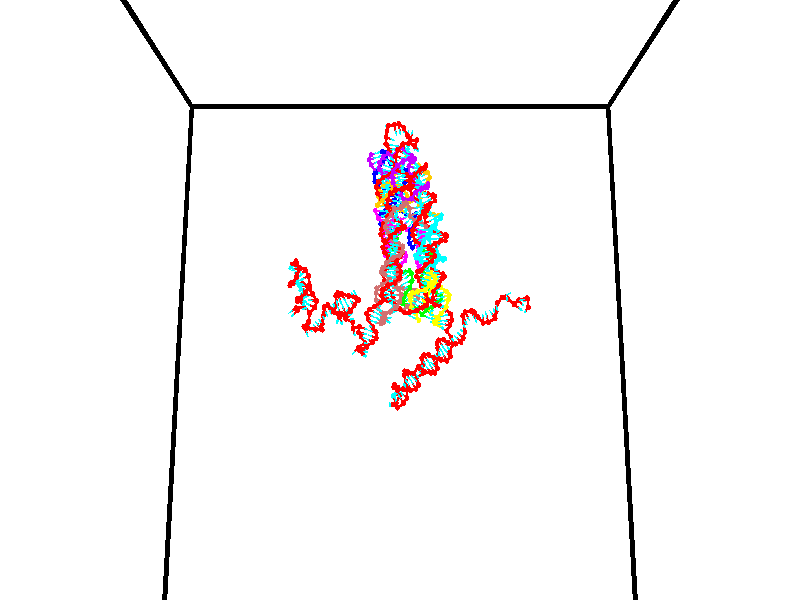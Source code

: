 // switches for output
#declare DRAW_BASES = 1; // possible values are 0, 1; only relevant for DNA ribbons
#declare DRAW_BASES_TYPE = 3; // possible values are 1, 2, 3; only relevant for DNA ribbons
#declare DRAW_FOG = 0; // set to 1 to enable fog

#include "colors.inc"

#include "transforms.inc"
background { rgb <1, 1, 1>}

#default {
   normal{
       ripples 0.25
       frequency 0.20
       turbulence 0.2
       lambda 5
   }
	finish {
		phong 0.1
		phong_size 40.
	}
}

// original window dimensions: 1024x640


// camera settings

camera {
	sky <0, 0.179814, -0.983701>
	up <0, 0.179814, -0.983701>
	right 1.6 * <1, 0, 0>
	location <35, 94.9851, 44.8844>
	look_at <35, 29.7336, 32.9568>
	direction <0, -65.2515, -11.9276>
	angle 67.0682
}


# declare cpy_camera_pos = <35, 94.9851, 44.8844>;
# if (DRAW_FOG = 1)
fog {
	fog_type 2
	up vnormalize(cpy_camera_pos)
	color rgbt<1,1,1,0.3>
	distance 1e-5
	fog_alt 3e-3
	fog_offset 56
}
# end


// LIGHTS

# declare lum = 6;
global_settings {
	ambient_light rgb lum * <0.05, 0.05, 0.05>
	max_trace_level 15
}# declare cpy_direct_light_amount = 0.25;
light_source
{	1000 * <-1, -1.16352, -0.803886>,
	rgb lum * cpy_direct_light_amount
	parallel
}

light_source
{	1000 * <1, 1.16352, 0.803886>,
	rgb lum * cpy_direct_light_amount
	parallel
}

// strand 0

// nucleotide -1

// particle -1
sphere {
	<24.701225, 35.069618, 34.786076> 0.250000
	pigment { color rgbt <1,0,0,0> }
	no_shadow
}
cylinder {
	<24.413492, 34.885445, 34.994137>,  <24.240852, 34.774940, 35.118973>, 0.100000
	pigment { color rgbt <1,0,0,0> }
	no_shadow
}
cylinder {
	<24.413492, 34.885445, 34.994137>,  <24.701225, 35.069618, 34.786076>, 0.100000
	pigment { color rgbt <1,0,0,0> }
	no_shadow
}

// particle -1
sphere {
	<24.413492, 34.885445, 34.994137> 0.100000
	pigment { color rgbt <1,0,0,0> }
	no_shadow
}
sphere {
	0, 1
	scale<0.080000,0.200000,0.300000>
	matrix <-0.603544, 0.043499, -0.796142,
		0.343945, -0.886627, -0.309183,
		-0.719331, -0.460434, 0.520157,
		24.197693, 34.747314, 35.150185>
	pigment { color rgbt <0,1,1,0> }
	no_shadow
}
cylinder {
	<24.416481, 34.406021, 34.504715>,  <24.701225, 35.069618, 34.786076>, 0.130000
	pigment { color rgbt <1,0,0,0> }
	no_shadow
}

// nucleotide -1

// particle -1
sphere {
	<24.416481, 34.406021, 34.504715> 0.250000
	pigment { color rgbt <1,0,0,0> }
	no_shadow
}
cylinder {
	<24.151108, 34.612465, 34.721413>,  <23.991884, 34.736332, 34.851429>, 0.100000
	pigment { color rgbt <1,0,0,0> }
	no_shadow
}
cylinder {
	<24.151108, 34.612465, 34.721413>,  <24.416481, 34.406021, 34.504715>, 0.100000
	pigment { color rgbt <1,0,0,0> }
	no_shadow
}

// particle -1
sphere {
	<24.151108, 34.612465, 34.721413> 0.100000
	pigment { color rgbt <1,0,0,0> }
	no_shadow
}
sphere {
	0, 1
	scale<0.080000,0.200000,0.300000>
	matrix <-0.510882, 0.216534, -0.831933,
		-0.546675, -0.828699, 0.120015,
		-0.663435, 0.516110, 0.541742,
		23.952078, 34.767300, 34.883934>
	pigment { color rgbt <0,1,1,0> }
	no_shadow
}
cylinder {
	<25.177603, 34.128578, 34.389168>,  <24.416481, 34.406021, 34.504715>, 0.130000
	pigment { color rgbt <1,0,0,0> }
	no_shadow
}

// nucleotide -1

// particle -1
sphere {
	<25.177603, 34.128578, 34.389168> 0.250000
	pigment { color rgbt <1,0,0,0> }
	no_shadow
}
cylinder {
	<25.205313, 34.499138, 34.537212>,  <25.221939, 34.721474, 34.626038>, 0.100000
	pigment { color rgbt <1,0,0,0> }
	no_shadow
}
cylinder {
	<25.205313, 34.499138, 34.537212>,  <25.177603, 34.128578, 34.389168>, 0.100000
	pigment { color rgbt <1,0,0,0> }
	no_shadow
}

// particle -1
sphere {
	<25.205313, 34.499138, 34.537212> 0.100000
	pigment { color rgbt <1,0,0,0> }
	no_shadow
}
sphere {
	0, 1
	scale<0.080000,0.200000,0.300000>
	matrix <0.105028, 0.362168, -0.926177,
		-0.992053, 0.103034, -0.072209,
		0.069276, 0.926401, 0.370111,
		25.226095, 34.777058, 34.648247>
	pigment { color rgbt <0,1,1,0> }
	no_shadow
}
cylinder {
	<24.957623, 34.510372, 33.899830>,  <25.177603, 34.128578, 34.389168>, 0.130000
	pigment { color rgbt <1,0,0,0> }
	no_shadow
}

// nucleotide -1

// particle -1
sphere {
	<24.957623, 34.510372, 33.899830> 0.250000
	pigment { color rgbt <1,0,0,0> }
	no_shadow
}
cylinder {
	<25.136505, 34.780865, 34.133999>,  <25.243834, 34.943161, 34.274502>, 0.100000
	pigment { color rgbt <1,0,0,0> }
	no_shadow
}
cylinder {
	<25.136505, 34.780865, 34.133999>,  <24.957623, 34.510372, 33.899830>, 0.100000
	pigment { color rgbt <1,0,0,0> }
	no_shadow
}

// particle -1
sphere {
	<25.136505, 34.780865, 34.133999> 0.100000
	pigment { color rgbt <1,0,0,0> }
	no_shadow
}
sphere {
	0, 1
	scale<0.080000,0.200000,0.300000>
	matrix <0.304068, 0.500597, -0.810522,
		-0.841160, 0.540478, 0.018249,
		0.447204, 0.676230, 0.585424,
		25.270666, 34.983734, 34.309628>
	pigment { color rgbt <0,1,1,0> }
	no_shadow
}
cylinder {
	<24.688725, 35.241993, 33.851429>,  <24.957623, 34.510372, 33.899830>, 0.130000
	pigment { color rgbt <1,0,0,0> }
	no_shadow
}

// nucleotide -1

// particle -1
sphere {
	<24.688725, 35.241993, 33.851429> 0.250000
	pigment { color rgbt <1,0,0,0> }
	no_shadow
}
cylinder {
	<25.067535, 35.255074, 33.979221>,  <25.294823, 35.262920, 34.055897>, 0.100000
	pigment { color rgbt <1,0,0,0> }
	no_shadow
}
cylinder {
	<25.067535, 35.255074, 33.979221>,  <24.688725, 35.241993, 33.851429>, 0.100000
	pigment { color rgbt <1,0,0,0> }
	no_shadow
}

// particle -1
sphere {
	<25.067535, 35.255074, 33.979221> 0.100000
	pigment { color rgbt <1,0,0,0> }
	no_shadow
}
sphere {
	0, 1
	scale<0.080000,0.200000,0.300000>
	matrix <0.210361, 0.688509, -0.694049,
		-0.242659, 0.724490, 0.645159,
		0.947029, 0.032701, 0.319477,
		25.351645, 35.264885, 34.075066>
	pigment { color rgbt <0,1,1,0> }
	no_shadow
}
cylinder {
	<24.787811, 35.926426, 34.161617>,  <24.688725, 35.241993, 33.851429>, 0.130000
	pigment { color rgbt <1,0,0,0> }
	no_shadow
}

// nucleotide -1

// particle -1
sphere {
	<24.787811, 35.926426, 34.161617> 0.250000
	pigment { color rgbt <1,0,0,0> }
	no_shadow
}
cylinder {
	<25.104069, 35.775066, 33.969078>,  <25.293823, 35.684250, 33.853554>, 0.100000
	pigment { color rgbt <1,0,0,0> }
	no_shadow
}
cylinder {
	<25.104069, 35.775066, 33.969078>,  <24.787811, 35.926426, 34.161617>, 0.100000
	pigment { color rgbt <1,0,0,0> }
	no_shadow
}

// particle -1
sphere {
	<25.104069, 35.775066, 33.969078> 0.100000
	pigment { color rgbt <1,0,0,0> }
	no_shadow
}
sphere {
	0, 1
	scale<0.080000,0.200000,0.300000>
	matrix <-0.068728, 0.726343, -0.683888,
		0.608407, 0.573793, 0.548271,
		0.790643, -0.378401, -0.481348,
		25.341261, 35.661545, 33.824673>
	pigment { color rgbt <0,1,1,0> }
	no_shadow
}
cylinder {
	<25.180471, 36.475277, 34.119041>,  <24.787811, 35.926426, 34.161617>, 0.130000
	pigment { color rgbt <1,0,0,0> }
	no_shadow
}

// nucleotide -1

// particle -1
sphere {
	<25.180471, 36.475277, 34.119041> 0.250000
	pigment { color rgbt <1,0,0,0> }
	no_shadow
}
cylinder {
	<25.223969, 36.230118, 33.805984>,  <25.250067, 36.083023, 33.618149>, 0.100000
	pigment { color rgbt <1,0,0,0> }
	no_shadow
}
cylinder {
	<25.223969, 36.230118, 33.805984>,  <25.180471, 36.475277, 34.119041>, 0.100000
	pigment { color rgbt <1,0,0,0> }
	no_shadow
}

// particle -1
sphere {
	<25.223969, 36.230118, 33.805984> 0.100000
	pigment { color rgbt <1,0,0,0> }
	no_shadow
}
sphere {
	0, 1
	scale<0.080000,0.200000,0.300000>
	matrix <-0.334836, 0.718724, -0.609361,
		0.935980, 0.328322, -0.127064,
		0.108743, -0.612895, -0.782646,
		25.256592, 36.046249, 33.571190>
	pigment { color rgbt <0,1,1,0> }
	no_shadow
}
cylinder {
	<25.712311, 36.718090, 33.608978>,  <25.180471, 36.475277, 34.119041>, 0.130000
	pigment { color rgbt <1,0,0,0> }
	no_shadow
}

// nucleotide -1

// particle -1
sphere {
	<25.712311, 36.718090, 33.608978> 0.250000
	pigment { color rgbt <1,0,0,0> }
	no_shadow
}
cylinder {
	<25.505501, 36.447239, 33.399529>,  <25.381414, 36.284729, 33.273857>, 0.100000
	pigment { color rgbt <1,0,0,0> }
	no_shadow
}
cylinder {
	<25.505501, 36.447239, 33.399529>,  <25.712311, 36.718090, 33.608978>, 0.100000
	pigment { color rgbt <1,0,0,0> }
	no_shadow
}

// particle -1
sphere {
	<25.505501, 36.447239, 33.399529> 0.100000
	pigment { color rgbt <1,0,0,0> }
	no_shadow
}
sphere {
	0, 1
	scale<0.080000,0.200000,0.300000>
	matrix <-0.016596, 0.619548, -0.784783,
		0.855810, -0.397062, -0.331558,
		-0.517024, -0.677128, -0.523626,
		25.350393, 36.244102, 33.242439>
	pigment { color rgbt <0,1,1,0> }
	no_shadow
}
cylinder {
	<26.067656, 36.609032, 32.994091>,  <25.712311, 36.718090, 33.608978>, 0.130000
	pigment { color rgbt <1,0,0,0> }
	no_shadow
}

// nucleotide -1

// particle -1
sphere {
	<26.067656, 36.609032, 32.994091> 0.250000
	pigment { color rgbt <1,0,0,0> }
	no_shadow
}
cylinder {
	<25.689840, 36.508278, 32.909805>,  <25.463150, 36.447826, 32.859234>, 0.100000
	pigment { color rgbt <1,0,0,0> }
	no_shadow
}
cylinder {
	<25.689840, 36.508278, 32.909805>,  <26.067656, 36.609032, 32.994091>, 0.100000
	pigment { color rgbt <1,0,0,0> }
	no_shadow
}

// particle -1
sphere {
	<25.689840, 36.508278, 32.909805> 0.100000
	pigment { color rgbt <1,0,0,0> }
	no_shadow
}
sphere {
	0, 1
	scale<0.080000,0.200000,0.300000>
	matrix <-0.016410, 0.677043, -0.735761,
		0.327984, -0.691498, -0.643628,
		-0.944541, -0.251880, -0.210712,
		25.406479, 36.432713, 32.846592>
	pigment { color rgbt <0,1,1,0> }
	no_shadow
}
cylinder {
	<25.975666, 36.565170, 32.196564>,  <26.067656, 36.609032, 32.994091>, 0.130000
	pigment { color rgbt <1,0,0,0> }
	no_shadow
}

// nucleotide -1

// particle -1
sphere {
	<25.975666, 36.565170, 32.196564> 0.250000
	pigment { color rgbt <1,0,0,0> }
	no_shadow
}
cylinder {
	<25.609322, 36.596439, 32.354088>,  <25.389515, 36.615200, 32.448601>, 0.100000
	pigment { color rgbt <1,0,0,0> }
	no_shadow
}
cylinder {
	<25.609322, 36.596439, 32.354088>,  <25.975666, 36.565170, 32.196564>, 0.100000
	pigment { color rgbt <1,0,0,0> }
	no_shadow
}

// particle -1
sphere {
	<25.609322, 36.596439, 32.354088> 0.100000
	pigment { color rgbt <1,0,0,0> }
	no_shadow
}
sphere {
	0, 1
	scale<0.080000,0.200000,0.300000>
	matrix <-0.239071, 0.681830, -0.691341,
		-0.322552, -0.727322, -0.605775,
		-0.915863, 0.078171, 0.393807,
		25.334562, 36.619892, 32.472229>
	pigment { color rgbt <0,1,1,0> }
	no_shadow
}
cylinder {
	<25.566429, 36.405685, 31.634480>,  <25.975666, 36.565170, 32.196564>, 0.130000
	pigment { color rgbt <1,0,0,0> }
	no_shadow
}

// nucleotide -1

// particle -1
sphere {
	<25.566429, 36.405685, 31.634480> 0.250000
	pigment { color rgbt <1,0,0,0> }
	no_shadow
}
cylinder {
	<25.391613, 36.628227, 31.917171>,  <25.286724, 36.761753, 32.086784>, 0.100000
	pigment { color rgbt <1,0,0,0> }
	no_shadow
}
cylinder {
	<25.391613, 36.628227, 31.917171>,  <25.566429, 36.405685, 31.634480>, 0.100000
	pigment { color rgbt <1,0,0,0> }
	no_shadow
}

// particle -1
sphere {
	<25.391613, 36.628227, 31.917171> 0.100000
	pigment { color rgbt <1,0,0,0> }
	no_shadow
}
sphere {
	0, 1
	scale<0.080000,0.200000,0.300000>
	matrix <-0.272108, 0.667136, -0.693460,
		-0.857295, -0.495375, -0.140176,
		-0.437039, 0.556356, 0.706728,
		25.260502, 36.795135, 32.129189>
	pigment { color rgbt <0,1,1,0> }
	no_shadow
}
cylinder {
	<24.800549, 36.679272, 31.406013>,  <25.566429, 36.405685, 31.634480>, 0.130000
	pigment { color rgbt <1,0,0,0> }
	no_shadow
}

// nucleotide -1

// particle -1
sphere {
	<24.800549, 36.679272, 31.406013> 0.250000
	pigment { color rgbt <1,0,0,0> }
	no_shadow
}
cylinder {
	<24.970482, 36.925652, 31.671381>,  <25.072441, 37.073479, 31.830601>, 0.100000
	pigment { color rgbt <1,0,0,0> }
	no_shadow
}
cylinder {
	<24.970482, 36.925652, 31.671381>,  <24.800549, 36.679272, 31.406013>, 0.100000
	pigment { color rgbt <1,0,0,0> }
	no_shadow
}

// particle -1
sphere {
	<24.970482, 36.925652, 31.671381> 0.100000
	pigment { color rgbt <1,0,0,0> }
	no_shadow
}
sphere {
	0, 1
	scale<0.080000,0.200000,0.300000>
	matrix <-0.185217, 0.776476, -0.602312,
		-0.886121, 0.133006, 0.443958,
		0.424834, 0.615950, 0.663417,
		25.097933, 37.110435, 31.870405>
	pigment { color rgbt <0,1,1,0> }
	no_shadow
}
cylinder {
	<24.427702, 37.309746, 31.415131>,  <24.800549, 36.679272, 31.406013>, 0.130000
	pigment { color rgbt <1,0,0,0> }
	no_shadow
}

// nucleotide -1

// particle -1
sphere {
	<24.427702, 37.309746, 31.415131> 0.250000
	pigment { color rgbt <1,0,0,0> }
	no_shadow
}
cylinder {
	<24.803308, 37.355072, 31.544996>,  <25.028673, 37.382267, 31.622915>, 0.100000
	pigment { color rgbt <1,0,0,0> }
	no_shadow
}
cylinder {
	<24.803308, 37.355072, 31.544996>,  <24.427702, 37.309746, 31.415131>, 0.100000
	pigment { color rgbt <1,0,0,0> }
	no_shadow
}

// particle -1
sphere {
	<24.803308, 37.355072, 31.544996> 0.100000
	pigment { color rgbt <1,0,0,0> }
	no_shadow
}
sphere {
	0, 1
	scale<0.080000,0.200000,0.300000>
	matrix <0.085670, 0.837285, -0.540014,
		-0.333028, 0.534896, 0.776517,
		0.939017, 0.113316, 0.324663,
		25.085014, 37.389069, 31.642395>
	pigment { color rgbt <0,1,1,0> }
	no_shadow
}
cylinder {
	<24.891211, 37.823837, 31.266314>,  <24.427702, 37.309746, 31.415131>, 0.130000
	pigment { color rgbt <1,0,0,0> }
	no_shadow
}

// nucleotide -1

// particle -1
sphere {
	<24.891211, 37.823837, 31.266314> 0.250000
	pigment { color rgbt <1,0,0,0> }
	no_shadow
}
cylinder {
	<24.641417, 37.920223, 31.563488>,  <24.491541, 37.978054, 31.741793>, 0.100000
	pigment { color rgbt <1,0,0,0> }
	no_shadow
}
cylinder {
	<24.641417, 37.920223, 31.563488>,  <24.891211, 37.823837, 31.266314>, 0.100000
	pigment { color rgbt <1,0,0,0> }
	no_shadow
}

// particle -1
sphere {
	<24.641417, 37.920223, 31.563488> 0.100000
	pigment { color rgbt <1,0,0,0> }
	no_shadow
}
sphere {
	0, 1
	scale<0.080000,0.200000,0.300000>
	matrix <0.124834, -0.908197, 0.399494,
		0.770996, 0.342222, 0.537075,
		-0.624485, 0.240964, 0.742937,
		24.454071, 37.992512, 31.786369>
	pigment { color rgbt <0,1,1,0> }
	no_shadow
}
cylinder {
	<25.294188, 37.966190, 31.861086>,  <24.891211, 37.823837, 31.266314>, 0.130000
	pigment { color rgbt <1,0,0,0> }
	no_shadow
}

// nucleotide -1

// particle -1
sphere {
	<25.294188, 37.966190, 31.861086> 0.250000
	pigment { color rgbt <1,0,0,0> }
	no_shadow
}
cylinder {
	<24.943041, 37.774864, 31.870598>,  <24.732353, 37.660069, 31.876305>, 0.100000
	pigment { color rgbt <1,0,0,0> }
	no_shadow
}
cylinder {
	<24.943041, 37.774864, 31.870598>,  <25.294188, 37.966190, 31.861086>, 0.100000
	pigment { color rgbt <1,0,0,0> }
	no_shadow
}

// particle -1
sphere {
	<24.943041, 37.774864, 31.870598> 0.100000
	pigment { color rgbt <1,0,0,0> }
	no_shadow
}
sphere {
	0, 1
	scale<0.080000,0.200000,0.300000>
	matrix <0.416097, -0.737201, 0.532351,
		-0.237102, 0.477228, 0.846189,
		-0.877864, -0.478318, 0.023781,
		24.679682, 37.631371, 31.877731>
	pigment { color rgbt <0,1,1,0> }
	no_shadow
}
cylinder {
	<25.015266, 37.909031, 32.535511>,  <25.294188, 37.966190, 31.861086>, 0.130000
	pigment { color rgbt <1,0,0,0> }
	no_shadow
}

// nucleotide -1

// particle -1
sphere {
	<25.015266, 37.909031, 32.535511> 0.250000
	pigment { color rgbt <1,0,0,0> }
	no_shadow
}
cylinder {
	<24.921926, 37.610565, 32.286098>,  <24.865923, 37.431488, 32.136452>, 0.100000
	pigment { color rgbt <1,0,0,0> }
	no_shadow
}
cylinder {
	<24.921926, 37.610565, 32.286098>,  <25.015266, 37.909031, 32.535511>, 0.100000
	pigment { color rgbt <1,0,0,0> }
	no_shadow
}

// particle -1
sphere {
	<24.921926, 37.610565, 32.286098> 0.100000
	pigment { color rgbt <1,0,0,0> }
	no_shadow
}
sphere {
	0, 1
	scale<0.080000,0.200000,0.300000>
	matrix <0.435627, -0.653504, 0.619001,
		-0.869355, -0.127184, 0.477542,
		-0.233349, -0.746161, -0.623532,
		24.851921, 37.386715, 32.099037>
	pigment { color rgbt <0,1,1,0> }
	no_shadow
}
cylinder {
	<24.592188, 37.515415, 33.012226>,  <25.015266, 37.909031, 32.535511>, 0.130000
	pigment { color rgbt <1,0,0,0> }
	no_shadow
}

// nucleotide -1

// particle -1
sphere {
	<24.592188, 37.515415, 33.012226> 0.250000
	pigment { color rgbt <1,0,0,0> }
	no_shadow
}
cylinder {
	<24.748199, 37.289753, 32.721130>,  <24.841806, 37.154354, 32.546471>, 0.100000
	pigment { color rgbt <1,0,0,0> }
	no_shadow
}
cylinder {
	<24.748199, 37.289753, 32.721130>,  <24.592188, 37.515415, 33.012226>, 0.100000
	pigment { color rgbt <1,0,0,0> }
	no_shadow
}

// particle -1
sphere {
	<24.748199, 37.289753, 32.721130> 0.100000
	pigment { color rgbt <1,0,0,0> }
	no_shadow
}
sphere {
	0, 1
	scale<0.080000,0.200000,0.300000>
	matrix <0.161360, -0.736229, 0.657214,
		-0.906555, -0.373759, -0.196117,
		0.390027, -0.564155, -0.727742,
		24.865208, 37.120506, 32.502808>
	pigment { color rgbt <0,1,1,0> }
	no_shadow
}
cylinder {
	<24.186089, 36.819565, 33.024349>,  <24.592188, 37.515415, 33.012226>, 0.130000
	pigment { color rgbt <1,0,0,0> }
	no_shadow
}

// nucleotide -1

// particle -1
sphere {
	<24.186089, 36.819565, 33.024349> 0.250000
	pigment { color rgbt <1,0,0,0> }
	no_shadow
}
cylinder {
	<24.520021, 36.752838, 32.814499>,  <24.720381, 36.712803, 32.688587>, 0.100000
	pigment { color rgbt <1,0,0,0> }
	no_shadow
}
cylinder {
	<24.520021, 36.752838, 32.814499>,  <24.186089, 36.819565, 33.024349>, 0.100000
	pigment { color rgbt <1,0,0,0> }
	no_shadow
}

// particle -1
sphere {
	<24.520021, 36.752838, 32.814499> 0.100000
	pigment { color rgbt <1,0,0,0> }
	no_shadow
}
sphere {
	0, 1
	scale<0.080000,0.200000,0.300000>
	matrix <0.108586, -0.884364, 0.453992,
		-0.539692, -0.435973, -0.720180,
		0.834830, -0.166814, -0.524625,
		24.770470, 36.702793, 32.657112>
	pigment { color rgbt <0,1,1,0> }
	no_shadow
}
cylinder {
	<24.144272, 36.144413, 32.712986>,  <24.186089, 36.819565, 33.024349>, 0.130000
	pigment { color rgbt <1,0,0,0> }
	no_shadow
}

// nucleotide -1

// particle -1
sphere {
	<24.144272, 36.144413, 32.712986> 0.250000
	pigment { color rgbt <1,0,0,0> }
	no_shadow
}
cylinder {
	<24.532749, 36.235134, 32.742233>,  <24.765835, 36.289566, 32.759781>, 0.100000
	pigment { color rgbt <1,0,0,0> }
	no_shadow
}
cylinder {
	<24.532749, 36.235134, 32.742233>,  <24.144272, 36.144413, 32.712986>, 0.100000
	pigment { color rgbt <1,0,0,0> }
	no_shadow
}

// particle -1
sphere {
	<24.532749, 36.235134, 32.742233> 0.100000
	pigment { color rgbt <1,0,0,0> }
	no_shadow
}
sphere {
	0, 1
	scale<0.080000,0.200000,0.300000>
	matrix <0.120841, -0.733205, 0.669185,
		0.205382, -0.641072, -0.739490,
		0.971193, 0.226799, 0.073119,
		24.824106, 36.303173, 32.764168>
	pigment { color rgbt <0,1,1,0> }
	no_shadow
}
cylinder {
	<24.499670, 35.543461, 32.525066>,  <24.144272, 36.144413, 32.712986>, 0.130000
	pigment { color rgbt <1,0,0,0> }
	no_shadow
}

// nucleotide -1

// particle -1
sphere {
	<24.499670, 35.543461, 32.525066> 0.250000
	pigment { color rgbt <1,0,0,0> }
	no_shadow
}
cylinder {
	<24.761263, 35.758453, 32.738014>,  <24.918219, 35.887451, 32.865784>, 0.100000
	pigment { color rgbt <1,0,0,0> }
	no_shadow
}
cylinder {
	<24.761263, 35.758453, 32.738014>,  <24.499670, 35.543461, 32.525066>, 0.100000
	pigment { color rgbt <1,0,0,0> }
	no_shadow
}

// particle -1
sphere {
	<24.761263, 35.758453, 32.738014> 0.100000
	pigment { color rgbt <1,0,0,0> }
	no_shadow
}
sphere {
	0, 1
	scale<0.080000,0.200000,0.300000>
	matrix <0.175926, -0.792477, 0.583978,
		0.735772, -0.288252, -0.612822,
		0.653980, 0.537485, 0.532371,
		24.957457, 35.919701, 32.897724>
	pigment { color rgbt <0,1,1,0> }
	no_shadow
}
cylinder {
	<25.156139, 35.184246, 32.558270>,  <24.499670, 35.543461, 32.525066>, 0.130000
	pigment { color rgbt <1,0,0,0> }
	no_shadow
}

// nucleotide -1

// particle -1
sphere {
	<25.156139, 35.184246, 32.558270> 0.250000
	pigment { color rgbt <1,0,0,0> }
	no_shadow
}
cylinder {
	<25.074415, 35.409286, 32.878704>,  <25.025381, 35.544312, 33.070965>, 0.100000
	pigment { color rgbt <1,0,0,0> }
	no_shadow
}
cylinder {
	<25.074415, 35.409286, 32.878704>,  <25.156139, 35.184246, 32.558270>, 0.100000
	pigment { color rgbt <1,0,0,0> }
	no_shadow
}

// particle -1
sphere {
	<25.074415, 35.409286, 32.878704> 0.100000
	pigment { color rgbt <1,0,0,0> }
	no_shadow
}
sphere {
	0, 1
	scale<0.080000,0.200000,0.300000>
	matrix <0.267088, -0.755259, 0.598539,
		0.941765, 0.336247, 0.004041,
		-0.204309, 0.562604, 0.801084,
		25.013123, 35.578068, 33.119030>
	pigment { color rgbt <0,1,1,0> }
	no_shadow
}
cylinder {
	<25.856869, 35.258144, 32.991665>,  <25.156139, 35.184246, 32.558270>, 0.130000
	pigment { color rgbt <1,0,0,0> }
	no_shadow
}

// nucleotide -1

// particle -1
sphere {
	<25.856869, 35.258144, 32.991665> 0.250000
	pigment { color rgbt <1,0,0,0> }
	no_shadow
}
cylinder {
	<25.501621, 35.197975, 33.165386>,  <25.288473, 35.161873, 33.269619>, 0.100000
	pigment { color rgbt <1,0,0,0> }
	no_shadow
}
cylinder {
	<25.501621, 35.197975, 33.165386>,  <25.856869, 35.258144, 32.991665>, 0.100000
	pigment { color rgbt <1,0,0,0> }
	no_shadow
}

// particle -1
sphere {
	<25.501621, 35.197975, 33.165386> 0.100000
	pigment { color rgbt <1,0,0,0> }
	no_shadow
}
sphere {
	0, 1
	scale<0.080000,0.200000,0.300000>
	matrix <0.343874, -0.844431, 0.410715,
		0.304958, 0.514108, 0.801682,
		-0.888117, -0.150427, 0.434304,
		25.235186, 35.152847, 33.295677>
	pigment { color rgbt <0,1,1,0> }
	no_shadow
}
cylinder {
	<26.161322, 34.876644, 33.390942>,  <25.856869, 35.258144, 32.991665>, 0.130000
	pigment { color rgbt <1,0,0,0> }
	no_shadow
}

// nucleotide -1

// particle -1
sphere {
	<26.161322, 34.876644, 33.390942> 0.250000
	pigment { color rgbt <1,0,0,0> }
	no_shadow
}
cylinder {
	<25.777863, 34.777737, 33.447304>,  <25.547787, 34.718391, 33.481121>, 0.100000
	pigment { color rgbt <1,0,0,0> }
	no_shadow
}
cylinder {
	<25.777863, 34.777737, 33.447304>,  <26.161322, 34.876644, 33.390942>, 0.100000
	pigment { color rgbt <1,0,0,0> }
	no_shadow
}

// particle -1
sphere {
	<25.777863, 34.777737, 33.447304> 0.100000
	pigment { color rgbt <1,0,0,0> }
	no_shadow
}
sphere {
	0, 1
	scale<0.080000,0.200000,0.300000>
	matrix <0.267596, -0.951712, 0.150455,
		0.096895, 0.181939, 0.978524,
		-0.958647, -0.247271, 0.140903,
		25.490269, 34.703556, 33.489574>
	pigment { color rgbt <0,1,1,0> }
	no_shadow
}
cylinder {
	<26.594873, 35.128941, 34.022648>,  <26.161322, 34.876644, 33.390942>, 0.130000
	pigment { color rgbt <1,0,0,0> }
	no_shadow
}

// nucleotide -1

// particle -1
sphere {
	<26.594873, 35.128941, 34.022648> 0.250000
	pigment { color rgbt <1,0,0,0> }
	no_shadow
}
cylinder {
	<26.270420, 35.362850, 34.026649>,  <26.075748, 35.503197, 34.029049>, 0.100000
	pigment { color rgbt <1,0,0,0> }
	no_shadow
}
cylinder {
	<26.270420, 35.362850, 34.026649>,  <26.594873, 35.128941, 34.022648>, 0.100000
	pigment { color rgbt <1,0,0,0> }
	no_shadow
}

// particle -1
sphere {
	<26.270420, 35.362850, 34.026649> 0.100000
	pigment { color rgbt <1,0,0,0> }
	no_shadow
}
sphere {
	0, 1
	scale<0.080000,0.200000,0.300000>
	matrix <-0.202128, -0.296336, 0.933450,
		0.548826, 0.755129, 0.358567,
		-0.811131, 0.584778, 0.010004,
		26.027081, 35.538284, 34.029652>
	pigment { color rgbt <0,1,1,0> }
	no_shadow
}
cylinder {
	<26.480974, 35.522747, 34.650150>,  <26.594873, 35.128941, 34.022648>, 0.130000
	pigment { color rgbt <1,0,0,0> }
	no_shadow
}

// nucleotide -1

// particle -1
sphere {
	<26.480974, 35.522747, 34.650150> 0.250000
	pigment { color rgbt <1,0,0,0> }
	no_shadow
}
cylinder {
	<26.111244, 35.483829, 34.502556>,  <25.889406, 35.460480, 34.413998>, 0.100000
	pigment { color rgbt <1,0,0,0> }
	no_shadow
}
cylinder {
	<26.111244, 35.483829, 34.502556>,  <26.480974, 35.522747, 34.650150>, 0.100000
	pigment { color rgbt <1,0,0,0> }
	no_shadow
}

// particle -1
sphere {
	<26.111244, 35.483829, 34.502556> 0.100000
	pigment { color rgbt <1,0,0,0> }
	no_shadow
}
sphere {
	0, 1
	scale<0.080000,0.200000,0.300000>
	matrix <-0.325555, -0.303394, 0.895526,
		-0.199082, 0.947885, 0.248759,
		-0.924327, -0.097299, -0.368988,
		25.833946, 35.454639, 34.391861>
	pigment { color rgbt <0,1,1,0> }
	no_shadow
}
cylinder {
	<26.008224, 35.756657, 35.140591>,  <26.480974, 35.522747, 34.650150>, 0.130000
	pigment { color rgbt <1,0,0,0> }
	no_shadow
}

// nucleotide -1

// particle -1
sphere {
	<26.008224, 35.756657, 35.140591> 0.250000
	pigment { color rgbt <1,0,0,0> }
	no_shadow
}
cylinder {
	<25.793335, 35.521866, 34.898319>,  <25.664402, 35.380993, 34.752956>, 0.100000
	pigment { color rgbt <1,0,0,0> }
	no_shadow
}
cylinder {
	<25.793335, 35.521866, 34.898319>,  <26.008224, 35.756657, 35.140591>, 0.100000
	pigment { color rgbt <1,0,0,0> }
	no_shadow
}

// particle -1
sphere {
	<25.793335, 35.521866, 34.898319> 0.100000
	pigment { color rgbt <1,0,0,0> }
	no_shadow
}
sphere {
	0, 1
	scale<0.080000,0.200000,0.300000>
	matrix <-0.399586, -0.455281, 0.795645,
		-0.742780, 0.669460, 0.010040,
		-0.537223, -0.586977, -0.605680,
		25.632168, 35.345772, 34.716614>
	pigment { color rgbt <0,1,1,0> }
	no_shadow
}
cylinder {
	<25.883741, 35.406189, 35.806721>,  <26.008224, 35.756657, 35.140591>, 0.130000
	pigment { color rgbt <1,0,0,0> }
	no_shadow
}

// nucleotide -1

// particle -1
sphere {
	<25.883741, 35.406189, 35.806721> 0.250000
	pigment { color rgbt <1,0,0,0> }
	no_shadow
}
cylinder {
	<25.851379, 35.056587, 35.998379>,  <25.831963, 34.846828, 36.113373>, 0.100000
	pigment { color rgbt <1,0,0,0> }
	no_shadow
}
cylinder {
	<25.851379, 35.056587, 35.998379>,  <25.883741, 35.406189, 35.806721>, 0.100000
	pigment { color rgbt <1,0,0,0> }
	no_shadow
}

// particle -1
sphere {
	<25.851379, 35.056587, 35.998379> 0.100000
	pigment { color rgbt <1,0,0,0> }
	no_shadow
}
sphere {
	0, 1
	scale<0.080000,0.200000,0.300000>
	matrix <0.731698, -0.378504, -0.566880,
		0.676811, 0.304724, 0.670127,
		-0.080904, -0.874001, 0.479142,
		25.827108, 34.794388, 36.142120>
	pigment { color rgbt <0,1,1,0> }
	no_shadow
}
cylinder {
	<25.494286, 35.790817, 36.295086>,  <25.883741, 35.406189, 35.806721>, 0.130000
	pigment { color rgbt <1,0,0,0> }
	no_shadow
}

// nucleotide -1

// particle -1
sphere {
	<25.494286, 35.790817, 36.295086> 0.250000
	pigment { color rgbt <1,0,0,0> }
	no_shadow
}
cylinder {
	<25.676786, 35.802322, 36.650841>,  <25.786287, 35.809227, 36.864292>, 0.100000
	pigment { color rgbt <1,0,0,0> }
	no_shadow
}
cylinder {
	<25.676786, 35.802322, 36.650841>,  <25.494286, 35.790817, 36.295086>, 0.100000
	pigment { color rgbt <1,0,0,0> }
	no_shadow
}

// particle -1
sphere {
	<25.676786, 35.802322, 36.650841> 0.100000
	pigment { color rgbt <1,0,0,0> }
	no_shadow
}
sphere {
	0, 1
	scale<0.080000,0.200000,0.300000>
	matrix <0.838649, -0.348042, -0.418969,
		0.297492, 0.937037, -0.182919,
		0.456253, 0.028765, 0.889385,
		25.813662, 35.810951, 36.917656>
	pigment { color rgbt <0,1,1,0> }
	no_shadow
}
cylinder {
	<25.903606, 36.412971, 36.471889>,  <25.494286, 35.790817, 36.295086>, 0.130000
	pigment { color rgbt <1,0,0,0> }
	no_shadow
}

// nucleotide -1

// particle -1
sphere {
	<25.903606, 36.412971, 36.471889> 0.250000
	pigment { color rgbt <1,0,0,0> }
	no_shadow
}
cylinder {
	<26.058413, 36.051643, 36.545895>,  <26.151297, 35.834846, 36.590298>, 0.100000
	pigment { color rgbt <1,0,0,0> }
	no_shadow
}
cylinder {
	<26.058413, 36.051643, 36.545895>,  <25.903606, 36.412971, 36.471889>, 0.100000
	pigment { color rgbt <1,0,0,0> }
	no_shadow
}

// particle -1
sphere {
	<26.058413, 36.051643, 36.545895> 0.100000
	pigment { color rgbt <1,0,0,0> }
	no_shadow
}
sphere {
	0, 1
	scale<0.080000,0.200000,0.300000>
	matrix <0.657616, 0.129755, -0.742094,
		0.646345, 0.408866, 0.644257,
		0.387013, -0.903323, 0.185011,
		26.174517, 35.780647, 36.601398>
	pigment { color rgbt <0,1,1,0> }
	no_shadow
}
cylinder {
	<26.724852, 36.377388, 36.617409>,  <25.903606, 36.412971, 36.471889>, 0.130000
	pigment { color rgbt <1,0,0,0> }
	no_shadow
}

// nucleotide -1

// particle -1
sphere {
	<26.724852, 36.377388, 36.617409> 0.250000
	pigment { color rgbt <1,0,0,0> }
	no_shadow
}
cylinder {
	<26.623814, 36.042439, 36.423504>,  <26.563190, 35.841469, 36.307159>, 0.100000
	pigment { color rgbt <1,0,0,0> }
	no_shadow
}
cylinder {
	<26.623814, 36.042439, 36.423504>,  <26.724852, 36.377388, 36.617409>, 0.100000
	pigment { color rgbt <1,0,0,0> }
	no_shadow
}

// particle -1
sphere {
	<26.623814, 36.042439, 36.423504> 0.100000
	pigment { color rgbt <1,0,0,0> }
	no_shadow
}
sphere {
	0, 1
	scale<0.080000,0.200000,0.300000>
	matrix <0.790896, 0.109925, -0.601997,
		0.557386, -0.535459, 0.634511,
		-0.252596, -0.837377, -0.484763,
		26.548035, 35.791225, 36.278076>
	pigment { color rgbt <0,1,1,0> }
	no_shadow
}
cylinder {
	<27.293749, 35.819332, 36.543789>,  <26.724852, 36.377388, 36.617409>, 0.130000
	pigment { color rgbt <1,0,0,0> }
	no_shadow
}

// nucleotide -1

// particle -1
sphere {
	<27.293749, 35.819332, 36.543789> 0.250000
	pigment { color rgbt <1,0,0,0> }
	no_shadow
}
cylinder {
	<27.014151, 35.883652, 36.265064>,  <26.846392, 35.922241, 36.097828>, 0.100000
	pigment { color rgbt <1,0,0,0> }
	no_shadow
}
cylinder {
	<27.014151, 35.883652, 36.265064>,  <27.293749, 35.819332, 36.543789>, 0.100000
	pigment { color rgbt <1,0,0,0> }
	no_shadow
}

// particle -1
sphere {
	<27.014151, 35.883652, 36.265064> 0.100000
	pigment { color rgbt <1,0,0,0> }
	no_shadow
}
sphere {
	0, 1
	scale<0.080000,0.200000,0.300000>
	matrix <0.708336, 0.021726, -0.705541,
		-0.098309, -0.986749, -0.129084,
		-0.698996, 0.160796, -0.696813,
		26.804451, 35.931892, 36.056019>
	pigment { color rgbt <0,1,1,0> }
	no_shadow
}
cylinder {
	<27.209286, 35.234306, 35.974880>,  <27.293749, 35.819332, 36.543789>, 0.130000
	pigment { color rgbt <1,0,0,0> }
	no_shadow
}

// nucleotide -1

// particle -1
sphere {
	<27.209286, 35.234306, 35.974880> 0.250000
	pigment { color rgbt <1,0,0,0> }
	no_shadow
}
cylinder {
	<27.142868, 35.621666, 35.900433>,  <27.103018, 35.854080, 35.855762>, 0.100000
	pigment { color rgbt <1,0,0,0> }
	no_shadow
}
cylinder {
	<27.142868, 35.621666, 35.900433>,  <27.209286, 35.234306, 35.974880>, 0.100000
	pigment { color rgbt <1,0,0,0> }
	no_shadow
}

// particle -1
sphere {
	<27.142868, 35.621666, 35.900433> 0.100000
	pigment { color rgbt <1,0,0,0> }
	no_shadow
}
sphere {
	0, 1
	scale<0.080000,0.200000,0.300000>
	matrix <0.737261, -0.003434, -0.675600,
		-0.654887, -0.249396, -0.713390,
		-0.166042, 0.968396, -0.186118,
		27.093056, 35.912186, 35.844597>
	pigment { color rgbt <0,1,1,0> }
	no_shadow
}
cylinder {
	<27.312944, 35.202148, 35.280365>,  <27.209286, 35.234306, 35.974880>, 0.130000
	pigment { color rgbt <1,0,0,0> }
	no_shadow
}

// nucleotide -1

// particle -1
sphere {
	<27.312944, 35.202148, 35.280365> 0.250000
	pigment { color rgbt <1,0,0,0> }
	no_shadow
}
cylinder {
	<27.382782, 35.561703, 35.441124>,  <27.424685, 35.777435, 35.537579>, 0.100000
	pigment { color rgbt <1,0,0,0> }
	no_shadow
}
cylinder {
	<27.382782, 35.561703, 35.441124>,  <27.312944, 35.202148, 35.280365>, 0.100000
	pigment { color rgbt <1,0,0,0> }
	no_shadow
}

// particle -1
sphere {
	<27.382782, 35.561703, 35.441124> 0.100000
	pigment { color rgbt <1,0,0,0> }
	no_shadow
}
sphere {
	0, 1
	scale<0.080000,0.200000,0.300000>
	matrix <0.848089, 0.070090, -0.525197,
		-0.500262, 0.432537, -0.750100,
		0.174592, 0.898888, 0.401893,
		27.435160, 35.831367, 35.561691>
	pigment { color rgbt <0,1,1,0> }
	no_shadow
}
cylinder {
	<27.439329, 35.712944, 34.668381>,  <27.312944, 35.202148, 35.280365>, 0.130000
	pigment { color rgbt <1,0,0,0> }
	no_shadow
}

// nucleotide -1

// particle -1
sphere {
	<27.439329, 35.712944, 34.668381> 0.250000
	pigment { color rgbt <1,0,0,0> }
	no_shadow
}
cylinder {
	<27.605692, 35.803570, 35.020676>,  <27.705509, 35.857944, 35.232052>, 0.100000
	pigment { color rgbt <1,0,0,0> }
	no_shadow
}
cylinder {
	<27.605692, 35.803570, 35.020676>,  <27.439329, 35.712944, 34.668381>, 0.100000
	pigment { color rgbt <1,0,0,0> }
	no_shadow
}

// particle -1
sphere {
	<27.605692, 35.803570, 35.020676> 0.100000
	pigment { color rgbt <1,0,0,0> }
	no_shadow
}
sphere {
	0, 1
	scale<0.080000,0.200000,0.300000>
	matrix <0.880125, 0.143505, -0.452533,
		-0.228916, 0.963367, -0.139718,
		0.415905, 0.226561, 0.880734,
		27.730463, 35.871536, 35.284897>
	pigment { color rgbt <0,1,1,0> }
	no_shadow
}
cylinder {
	<27.886990, 36.373398, 34.586933>,  <27.439329, 35.712944, 34.668381>, 0.130000
	pigment { color rgbt <1,0,0,0> }
	no_shadow
}

// nucleotide -1

// particle -1
sphere {
	<27.886990, 36.373398, 34.586933> 0.250000
	pigment { color rgbt <1,0,0,0> }
	no_shadow
}
cylinder {
	<28.002758, 36.104630, 34.859627>,  <28.072220, 35.943367, 35.023243>, 0.100000
	pigment { color rgbt <1,0,0,0> }
	no_shadow
}
cylinder {
	<28.002758, 36.104630, 34.859627>,  <27.886990, 36.373398, 34.586933>, 0.100000
	pigment { color rgbt <1,0,0,0> }
	no_shadow
}

// particle -1
sphere {
	<28.002758, 36.104630, 34.859627> 0.100000
	pigment { color rgbt <1,0,0,0> }
	no_shadow
}
sphere {
	0, 1
	scale<0.080000,0.200000,0.300000>
	matrix <0.915656, -0.013202, -0.401745,
		0.278941, 0.740504, 0.611429,
		0.289422, -0.671922, 0.681730,
		28.089584, 35.903053, 35.064144>
	pigment { color rgbt <0,1,1,0> }
	no_shadow
}
cylinder {
	<28.434824, 36.459812, 35.139305>,  <27.886990, 36.373398, 34.586933>, 0.130000
	pigment { color rgbt <1,0,0,0> }
	no_shadow
}

// nucleotide -1

// particle -1
sphere {
	<28.434824, 36.459812, 35.139305> 0.250000
	pigment { color rgbt <1,0,0,0> }
	no_shadow
}
cylinder {
	<28.427469, 36.087166, 34.994110>,  <28.423056, 35.863579, 34.906994>, 0.100000
	pigment { color rgbt <1,0,0,0> }
	no_shadow
}
cylinder {
	<28.427469, 36.087166, 34.994110>,  <28.434824, 36.459812, 35.139305>, 0.100000
	pigment { color rgbt <1,0,0,0> }
	no_shadow
}

// particle -1
sphere {
	<28.427469, 36.087166, 34.994110> 0.100000
	pigment { color rgbt <1,0,0,0> }
	no_shadow
}
sphere {
	0, 1
	scale<0.080000,0.200000,0.300000>
	matrix <0.977110, 0.060214, -0.204036,
		0.211939, -0.358426, 0.909182,
		-0.018387, -0.931614, -0.362983,
		28.421953, 35.807682, 34.885216>
	pigment { color rgbt <0,1,1,0> }
	no_shadow
}
cylinder {
	<29.123259, 36.173599, 35.428230>,  <28.434824, 36.459812, 35.139305>, 0.130000
	pigment { color rgbt <1,0,0,0> }
	no_shadow
}

// nucleotide -1

// particle -1
sphere {
	<29.123259, 36.173599, 35.428230> 0.250000
	pigment { color rgbt <1,0,0,0> }
	no_shadow
}
cylinder {
	<28.990475, 36.002579, 35.091896>,  <28.910805, 35.899967, 34.890095>, 0.100000
	pigment { color rgbt <1,0,0,0> }
	no_shadow
}
cylinder {
	<28.990475, 36.002579, 35.091896>,  <29.123259, 36.173599, 35.428230>, 0.100000
	pigment { color rgbt <1,0,0,0> }
	no_shadow
}

// particle -1
sphere {
	<28.990475, 36.002579, 35.091896> 0.100000
	pigment { color rgbt <1,0,0,0> }
	no_shadow
}
sphere {
	0, 1
	scale<0.080000,0.200000,0.300000>
	matrix <0.931398, -0.007451, -0.363927,
		0.149332, -0.903961, 0.400692,
		-0.331962, -0.427549, -0.840835,
		28.890886, 35.874313, 34.839645>
	pigment { color rgbt <0,1,1,0> }
	no_shadow
}
cylinder {
	<29.609442, 35.638546, 35.265869>,  <29.123259, 36.173599, 35.428230>, 0.130000
	pigment { color rgbt <1,0,0,0> }
	no_shadow
}

// nucleotide -1

// particle -1
sphere {
	<29.609442, 35.638546, 35.265869> 0.250000
	pigment { color rgbt <1,0,0,0> }
	no_shadow
}
cylinder {
	<29.441124, 35.716534, 34.911488>,  <29.340134, 35.763329, 34.698860>, 0.100000
	pigment { color rgbt <1,0,0,0> }
	no_shadow
}
cylinder {
	<29.441124, 35.716534, 34.911488>,  <29.609442, 35.638546, 35.265869>, 0.100000
	pigment { color rgbt <1,0,0,0> }
	no_shadow
}

// particle -1
sphere {
	<29.441124, 35.716534, 34.911488> 0.100000
	pigment { color rgbt <1,0,0,0> }
	no_shadow
}
sphere {
	0, 1
	scale<0.080000,0.200000,0.300000>
	matrix <0.904518, 0.015767, -0.426144,
		-0.069116, -0.980682, -0.182990,
		-0.420797, 0.194971, -0.885955,
		29.314884, 35.775024, 34.645702>
	pigment { color rgbt <0,1,1,0> }
	no_shadow
}
cylinder {
	<30.055956, 35.214790, 34.873669>,  <29.609442, 35.638546, 35.265869>, 0.130000
	pigment { color rgbt <1,0,0,0> }
	no_shadow
}

// nucleotide -1

// particle -1
sphere {
	<30.055956, 35.214790, 34.873669> 0.250000
	pigment { color rgbt <1,0,0,0> }
	no_shadow
}
cylinder {
	<29.866573, 35.458225, 34.618965>,  <29.752943, 35.604286, 34.466145>, 0.100000
	pigment { color rgbt <1,0,0,0> }
	no_shadow
}
cylinder {
	<29.866573, 35.458225, 34.618965>,  <30.055956, 35.214790, 34.873669>, 0.100000
	pigment { color rgbt <1,0,0,0> }
	no_shadow
}

// particle -1
sphere {
	<29.866573, 35.458225, 34.618965> 0.100000
	pigment { color rgbt <1,0,0,0> }
	no_shadow
}
sphere {
	0, 1
	scale<0.080000,0.200000,0.300000>
	matrix <0.810410, 0.017768, -0.585594,
		-0.345069, -0.793291, -0.501615,
		-0.473458, 0.608584, -0.636760,
		29.724535, 35.640800, 34.427937>
	pigment { color rgbt <0,1,1,0> }
	no_shadow
}
cylinder {
	<30.401285, 35.076950, 34.357517>,  <30.055956, 35.214790, 34.873669>, 0.130000
	pigment { color rgbt <1,0,0,0> }
	no_shadow
}

// nucleotide -1

// particle -1
sphere {
	<30.401285, 35.076950, 34.357517> 0.250000
	pigment { color rgbt <1,0,0,0> }
	no_shadow
}
cylinder {
	<30.246500, 35.433193, 34.261955>,  <30.153629, 35.646938, 34.204620>, 0.100000
	pigment { color rgbt <1,0,0,0> }
	no_shadow
}
cylinder {
	<30.246500, 35.433193, 34.261955>,  <30.401285, 35.076950, 34.357517>, 0.100000
	pigment { color rgbt <1,0,0,0> }
	no_shadow
}

// particle -1
sphere {
	<30.246500, 35.433193, 34.261955> 0.100000
	pigment { color rgbt <1,0,0,0> }
	no_shadow
}
sphere {
	0, 1
	scale<0.080000,0.200000,0.300000>
	matrix <0.773227, 0.172256, -0.610285,
		-0.502373, -0.420884, -0.755300,
		-0.386964, 0.890609, -0.238901,
		30.130411, 35.700375, 34.190285>
	pigment { color rgbt <0,1,1,0> }
	no_shadow
}
cylinder {
	<30.842508, 35.631657, 34.035080>,  <30.401285, 35.076950, 34.357517>, 0.130000
	pigment { color rgbt <1,0,0,0> }
	no_shadow
}

// nucleotide -1

// particle -1
sphere {
	<30.842508, 35.631657, 34.035080> 0.250000
	pigment { color rgbt <1,0,0,0> }
	no_shadow
}
cylinder {
	<30.637371, 35.691917, 33.697018>,  <30.514288, 35.728073, 33.494179>, 0.100000
	pigment { color rgbt <1,0,0,0> }
	no_shadow
}
cylinder {
	<30.637371, 35.691917, 33.697018>,  <30.842508, 35.631657, 34.035080>, 0.100000
	pigment { color rgbt <1,0,0,0> }
	no_shadow
}

// particle -1
sphere {
	<30.637371, 35.691917, 33.697018> 0.100000
	pigment { color rgbt <1,0,0,0> }
	no_shadow
}
sphere {
	0, 1
	scale<0.080000,0.200000,0.300000>
	matrix <-0.787961, 0.308157, 0.533064,
		0.340748, 0.939331, -0.039330,
		-0.512844, 0.150650, -0.845160,
		30.483519, 35.737114, 33.443470>
	pigment { color rgbt <0,1,1,0> }
	no_shadow
}
cylinder {
	<30.648607, 36.366047, 33.994892>,  <30.842508, 35.631657, 34.035080>, 0.130000
	pigment { color rgbt <1,0,0,0> }
	no_shadow
}

// nucleotide -1

// particle -1
sphere {
	<30.648607, 36.366047, 33.994892> 0.250000
	pigment { color rgbt <1,0,0,0> }
	no_shadow
}
cylinder {
	<30.417223, 36.115566, 33.785797>,  <30.278393, 35.965279, 33.660339>, 0.100000
	pigment { color rgbt <1,0,0,0> }
	no_shadow
}
cylinder {
	<30.417223, 36.115566, 33.785797>,  <30.648607, 36.366047, 33.994892>, 0.100000
	pigment { color rgbt <1,0,0,0> }
	no_shadow
}

// particle -1
sphere {
	<30.417223, 36.115566, 33.785797> 0.100000
	pigment { color rgbt <1,0,0,0> }
	no_shadow
}
sphere {
	0, 1
	scale<0.080000,0.200000,0.300000>
	matrix <-0.787314, 0.261008, 0.558580,
		-0.213347, 0.734673, -0.644002,
		-0.578463, -0.626203, -0.522734,
		30.243685, 35.927704, 33.628979>
	pigment { color rgbt <0,1,1,0> }
	no_shadow
}
cylinder {
	<29.975267, 36.688072, 33.891392>,  <30.648607, 36.366047, 33.994892>, 0.130000
	pigment { color rgbt <1,0,0,0> }
	no_shadow
}

// nucleotide -1

// particle -1
sphere {
	<29.975267, 36.688072, 33.891392> 0.250000
	pigment { color rgbt <1,0,0,0> }
	no_shadow
}
cylinder {
	<29.907471, 36.294228, 33.874397>,  <29.866793, 36.057919, 33.864201>, 0.100000
	pigment { color rgbt <1,0,0,0> }
	no_shadow
}
cylinder {
	<29.907471, 36.294228, 33.874397>,  <29.975267, 36.688072, 33.891392>, 0.100000
	pigment { color rgbt <1,0,0,0> }
	no_shadow
}

// particle -1
sphere {
	<29.907471, 36.294228, 33.874397> 0.100000
	pigment { color rgbt <1,0,0,0> }
	no_shadow
}
sphere {
	0, 1
	scale<0.080000,0.200000,0.300000>
	matrix <-0.924996, 0.144059, 0.351611,
		-0.340081, 0.098891, -0.935182,
		-0.169492, -0.984615, -0.042483,
		29.856623, 35.998844, 33.861652>
	pigment { color rgbt <0,1,1,0> }
	no_shadow
}
cylinder {
	<29.236975, 36.588570, 33.716484>,  <29.975267, 36.688072, 33.891392>, 0.130000
	pigment { color rgbt <1,0,0,0> }
	no_shadow
}

// nucleotide -1

// particle -1
sphere {
	<29.236975, 36.588570, 33.716484> 0.250000
	pigment { color rgbt <1,0,0,0> }
	no_shadow
}
cylinder {
	<29.372227, 36.255733, 33.892345>,  <29.453379, 36.056030, 33.997864>, 0.100000
	pigment { color rgbt <1,0,0,0> }
	no_shadow
}
cylinder {
	<29.372227, 36.255733, 33.892345>,  <29.236975, 36.588570, 33.716484>, 0.100000
	pigment { color rgbt <1,0,0,0> }
	no_shadow
}

// particle -1
sphere {
	<29.372227, 36.255733, 33.892345> 0.100000
	pigment { color rgbt <1,0,0,0> }
	no_shadow
}
sphere {
	0, 1
	scale<0.080000,0.200000,0.300000>
	matrix <-0.930962, -0.227359, 0.285689,
		-0.137758, -0.505903, -0.851519,
		0.338131, -0.832087, 0.439656,
		29.473665, 36.006107, 34.024242>
	pigment { color rgbt <0,1,1,0> }
	no_shadow
}
cylinder {
	<28.802244, 36.044998, 33.530251>,  <29.236975, 36.588570, 33.716484>, 0.130000
	pigment { color rgbt <1,0,0,0> }
	no_shadow
}

// nucleotide -1

// particle -1
sphere {
	<28.802244, 36.044998, 33.530251> 0.250000
	pigment { color rgbt <1,0,0,0> }
	no_shadow
}
cylinder {
	<28.954634, 35.951595, 33.888096>,  <29.046068, 35.895554, 34.102802>, 0.100000
	pigment { color rgbt <1,0,0,0> }
	no_shadow
}
cylinder {
	<28.954634, 35.951595, 33.888096>,  <28.802244, 36.044998, 33.530251>, 0.100000
	pigment { color rgbt <1,0,0,0> }
	no_shadow
}

// particle -1
sphere {
	<28.954634, 35.951595, 33.888096> 0.100000
	pigment { color rgbt <1,0,0,0> }
	no_shadow
}
sphere {
	0, 1
	scale<0.080000,0.200000,0.300000>
	matrix <-0.887082, -0.365097, 0.282470,
		0.260661, -0.901209, -0.346234,
		0.380973, -0.233509, 0.894613,
		29.068926, 35.881542, 34.156479>
	pigment { color rgbt <0,1,1,0> }
	no_shadow
}
cylinder {
	<28.561804, 35.447517, 33.654770>,  <28.802244, 36.044998, 33.530251>, 0.130000
	pigment { color rgbt <1,0,0,0> }
	no_shadow
}

// nucleotide -1

// particle -1
sphere {
	<28.561804, 35.447517, 33.654770> 0.250000
	pigment { color rgbt <1,0,0,0> }
	no_shadow
}
cylinder {
	<28.654737, 35.616360, 34.005276>,  <28.710497, 35.717667, 34.215580>, 0.100000
	pigment { color rgbt <1,0,0,0> }
	no_shadow
}
cylinder {
	<28.654737, 35.616360, 34.005276>,  <28.561804, 35.447517, 33.654770>, 0.100000
	pigment { color rgbt <1,0,0,0> }
	no_shadow
}

// particle -1
sphere {
	<28.654737, 35.616360, 34.005276> 0.100000
	pigment { color rgbt <1,0,0,0> }
	no_shadow
}
sphere {
	0, 1
	scale<0.080000,0.200000,0.300000>
	matrix <-0.915579, -0.209116, 0.343490,
		0.328232, -0.882096, 0.337891,
		0.232333, 0.422110, 0.876267,
		28.724438, 35.742992, 34.268154>
	pigment { color rgbt <0,1,1,0> }
	no_shadow
}
cylinder {
	<28.569454, 34.944847, 34.265144>,  <28.561804, 35.447517, 33.654770>, 0.130000
	pigment { color rgbt <1,0,0,0> }
	no_shadow
}

// nucleotide -1

// particle -1
sphere {
	<28.569454, 34.944847, 34.265144> 0.250000
	pigment { color rgbt <1,0,0,0> }
	no_shadow
}
cylinder {
	<28.475649, 35.315834, 34.381630>,  <28.419365, 35.538425, 34.451523>, 0.100000
	pigment { color rgbt <1,0,0,0> }
	no_shadow
}
cylinder {
	<28.475649, 35.315834, 34.381630>,  <28.569454, 34.944847, 34.265144>, 0.100000
	pigment { color rgbt <1,0,0,0> }
	no_shadow
}

// particle -1
sphere {
	<28.475649, 35.315834, 34.381630> 0.100000
	pigment { color rgbt <1,0,0,0> }
	no_shadow
}
sphere {
	0, 1
	scale<0.080000,0.200000,0.300000>
	matrix <-0.857029, -0.338644, 0.388357,
		0.458807, -0.158503, 0.874284,
		-0.234515, 0.927468, 0.291214,
		28.405294, 35.594074, 34.468994>
	pigment { color rgbt <0,1,1,0> }
	no_shadow
}
cylinder {
	<28.375383, 34.965714, 34.948380>,  <28.569454, 34.944847, 34.265144>, 0.130000
	pigment { color rgbt <1,0,0,0> }
	no_shadow
}

// nucleotide -1

// particle -1
sphere {
	<28.375383, 34.965714, 34.948380> 0.250000
	pigment { color rgbt <1,0,0,0> }
	no_shadow
}
cylinder {
	<28.214550, 35.266342, 34.739201>,  <28.118050, 35.446720, 34.613693>, 0.100000
	pigment { color rgbt <1,0,0,0> }
	no_shadow
}
cylinder {
	<28.214550, 35.266342, 34.739201>,  <28.375383, 34.965714, 34.948380>, 0.100000
	pigment { color rgbt <1,0,0,0> }
	no_shadow
}

// particle -1
sphere {
	<28.214550, 35.266342, 34.739201> 0.100000
	pigment { color rgbt <1,0,0,0> }
	no_shadow
}
sphere {
	0, 1
	scale<0.080000,0.200000,0.300000>
	matrix <-0.862449, -0.119117, 0.491927,
		0.307425, 0.648809, 0.696086,
		-0.402083, 0.751570, -0.522946,
		28.093925, 35.491814, 34.582317>
	pigment { color rgbt <0,1,1,0> }
	no_shadow
}
cylinder {
	<28.856413, 34.544346, 35.331039>,  <28.375383, 34.965714, 34.948380>, 0.130000
	pigment { color rgbt <1,0,0,0> }
	no_shadow
}

// nucleotide -1

// particle -1
sphere {
	<28.856413, 34.544346, 35.331039> 0.250000
	pigment { color rgbt <1,0,0,0> }
	no_shadow
}
cylinder {
	<28.953327, 34.204067, 35.517635>,  <29.011477, 33.999901, 35.629593>, 0.100000
	pigment { color rgbt <1,0,0,0> }
	no_shadow
}
cylinder {
	<28.953327, 34.204067, 35.517635>,  <28.856413, 34.544346, 35.331039>, 0.100000
	pigment { color rgbt <1,0,0,0> }
	no_shadow
}

// particle -1
sphere {
	<28.953327, 34.204067, 35.517635> 0.100000
	pigment { color rgbt <1,0,0,0> }
	no_shadow
}
sphere {
	0, 1
	scale<0.080000,0.200000,0.300000>
	matrix <-0.926367, -0.345740, -0.149356,
		0.288340, -0.395952, -0.871827,
		0.242288, -0.850697, 0.466488,
		29.026014, 33.948856, 35.657581>
	pigment { color rgbt <0,1,1,0> }
	no_shadow
}
cylinder {
	<28.767395, 33.993855, 34.884430>,  <28.856413, 34.544346, 35.331039>, 0.130000
	pigment { color rgbt <1,0,0,0> }
	no_shadow
}

// nucleotide -1

// particle -1
sphere {
	<28.767395, 33.993855, 34.884430> 0.250000
	pigment { color rgbt <1,0,0,0> }
	no_shadow
}
cylinder {
	<28.656879, 33.856030, 35.243305>,  <28.590570, 33.773335, 35.458630>, 0.100000
	pigment { color rgbt <1,0,0,0> }
	no_shadow
}
cylinder {
	<28.656879, 33.856030, 35.243305>,  <28.767395, 33.993855, 34.884430>, 0.100000
	pigment { color rgbt <1,0,0,0> }
	no_shadow
}

// particle -1
sphere {
	<28.656879, 33.856030, 35.243305> 0.100000
	pigment { color rgbt <1,0,0,0> }
	no_shadow
}
sphere {
	0, 1
	scale<0.080000,0.200000,0.300000>
	matrix <-0.832974, -0.379798, -0.402378,
		0.479393, -0.858505, -0.182077,
		-0.276291, -0.344563, 0.897184,
		28.573992, 33.752659, 35.512459>
	pigment { color rgbt <0,1,1,0> }
	no_shadow
}
cylinder {
	<28.974758, 33.266209, 34.828621>,  <28.767395, 33.993855, 34.884430>, 0.130000
	pigment { color rgbt <1,0,0,0> }
	no_shadow
}

// nucleotide -1

// particle -1
sphere {
	<28.974758, 33.266209, 34.828621> 0.250000
	pigment { color rgbt <1,0,0,0> }
	no_shadow
}
cylinder {
	<29.276215, 33.069847, 34.653790>,  <29.457088, 32.952030, 34.548889>, 0.100000
	pigment { color rgbt <1,0,0,0> }
	no_shadow
}
cylinder {
	<29.276215, 33.069847, 34.653790>,  <28.974758, 33.266209, 34.828621>, 0.100000
	pigment { color rgbt <1,0,0,0> }
	no_shadow
}

// particle -1
sphere {
	<29.276215, 33.069847, 34.653790> 0.100000
	pigment { color rgbt <1,0,0,0> }
	no_shadow
}
sphere {
	0, 1
	scale<0.080000,0.200000,0.300000>
	matrix <0.631418, 0.355994, 0.688898,
		-0.182585, -0.795161, 0.578257,
		0.753641, -0.490904, -0.437079,
		29.502306, 32.922577, 34.522667>
	pigment { color rgbt <0,1,1,0> }
	no_shadow
}
cylinder {
	<29.334396, 32.634991, 35.158192>,  <28.974758, 33.266209, 34.828621>, 0.130000
	pigment { color rgbt <1,0,0,0> }
	no_shadow
}

// nucleotide -1

// particle -1
sphere {
	<29.334396, 32.634991, 35.158192> 0.250000
	pigment { color rgbt <1,0,0,0> }
	no_shadow
}
cylinder {
	<29.623005, 32.838413, 34.970242>,  <29.796169, 32.960468, 34.857471>, 0.100000
	pigment { color rgbt <1,0,0,0> }
	no_shadow
}
cylinder {
	<29.623005, 32.838413, 34.970242>,  <29.334396, 32.634991, 35.158192>, 0.100000
	pigment { color rgbt <1,0,0,0> }
	no_shadow
}

// particle -1
sphere {
	<29.623005, 32.838413, 34.970242> 0.100000
	pigment { color rgbt <1,0,0,0> }
	no_shadow
}
sphere {
	0, 1
	scale<0.080000,0.200000,0.300000>
	matrix <0.314168, 0.364279, 0.876698,
		0.617016, -0.780173, 0.103061,
		0.721519, 0.508558, -0.469871,
		29.839460, 32.990982, 34.829281>
	pigment { color rgbt <0,1,1,0> }
	no_shadow
}
cylinder {
	<30.053022, 32.471733, 35.415016>,  <29.334396, 32.634991, 35.158192>, 0.130000
	pigment { color rgbt <1,0,0,0> }
	no_shadow
}

// nucleotide -1

// particle -1
sphere {
	<30.053022, 32.471733, 35.415016> 0.250000
	pigment { color rgbt <1,0,0,0> }
	no_shadow
}
cylinder {
	<30.027161, 32.862274, 35.332504>,  <30.011644, 33.096600, 35.282997>, 0.100000
	pigment { color rgbt <1,0,0,0> }
	no_shadow
}
cylinder {
	<30.027161, 32.862274, 35.332504>,  <30.053022, 32.471733, 35.415016>, 0.100000
	pigment { color rgbt <1,0,0,0> }
	no_shadow
}

// particle -1
sphere {
	<30.027161, 32.862274, 35.332504> 0.100000
	pigment { color rgbt <1,0,0,0> }
	no_shadow
}
sphere {
	0, 1
	scale<0.080000,0.200000,0.300000>
	matrix <0.232778, 0.215767, 0.948292,
		0.970378, 0.013292, -0.241224,
		-0.064653, 0.976354, -0.206281,
		30.007765, 33.155182, 35.270618>
	pigment { color rgbt <0,1,1,0> }
	no_shadow
}
cylinder {
	<30.052130, 31.884315, 35.902458>,  <30.053022, 32.471733, 35.415016>, 0.130000
	pigment { color rgbt <1,0,0,0> }
	no_shadow
}

// nucleotide -1

// particle -1
sphere {
	<30.052130, 31.884315, 35.902458> 0.250000
	pigment { color rgbt <1,0,0,0> }
	no_shadow
}
cylinder {
	<30.099957, 31.552937, 36.121319>,  <30.128653, 31.354109, 36.252636>, 0.100000
	pigment { color rgbt <1,0,0,0> }
	no_shadow
}
cylinder {
	<30.099957, 31.552937, 36.121319>,  <30.052130, 31.884315, 35.902458>, 0.100000
	pigment { color rgbt <1,0,0,0> }
	no_shadow
}

// particle -1
sphere {
	<30.099957, 31.552937, 36.121319> 0.100000
	pigment { color rgbt <1,0,0,0> }
	no_shadow
}
sphere {
	0, 1
	scale<0.080000,0.200000,0.300000>
	matrix <-0.766719, 0.273071, 0.581011,
		-0.630750, -0.488982, -0.602538,
		0.119569, -0.828450, 0.547151,
		30.135828, 31.304401, 36.285465>
	pigment { color rgbt <0,1,1,0> }
	no_shadow
}
cylinder {
	<30.738121, 32.137688, 35.778374>,  <30.052130, 31.884315, 35.902458>, 0.130000
	pigment { color rgbt <1,0,0,0> }
	no_shadow
}

// nucleotide -1

// particle -1
sphere {
	<30.738121, 32.137688, 35.778374> 0.250000
	pigment { color rgbt <1,0,0,0> }
	no_shadow
}
cylinder {
	<31.101746, 31.996513, 35.866959>,  <31.319921, 31.911810, 35.920109>, 0.100000
	pigment { color rgbt <1,0,0,0> }
	no_shadow
}
cylinder {
	<31.101746, 31.996513, 35.866959>,  <30.738121, 32.137688, 35.778374>, 0.100000
	pigment { color rgbt <1,0,0,0> }
	no_shadow
}

// particle -1
sphere {
	<31.101746, 31.996513, 35.866959> 0.100000
	pigment { color rgbt <1,0,0,0> }
	no_shadow
}
sphere {
	0, 1
	scale<0.080000,0.200000,0.300000>
	matrix <-0.308520, -0.212949, 0.927075,
		-0.280038, -0.911093, -0.302471,
		0.909062, -0.352935, 0.221457,
		31.374464, 31.890633, 35.933395>
	pigment { color rgbt <0,1,1,0> }
	no_shadow
}
cylinder {
	<30.605207, 31.561062, 36.208488>,  <30.738121, 32.137688, 35.778374>, 0.130000
	pigment { color rgbt <1,0,0,0> }
	no_shadow
}

// nucleotide -1

// particle -1
sphere {
	<30.605207, 31.561062, 36.208488> 0.250000
	pigment { color rgbt <1,0,0,0> }
	no_shadow
}
cylinder {
	<30.990379, 31.641514, 36.280396>,  <31.221481, 31.689785, 36.323540>, 0.100000
	pigment { color rgbt <1,0,0,0> }
	no_shadow
}
cylinder {
	<30.990379, 31.641514, 36.280396>,  <30.605207, 31.561062, 36.208488>, 0.100000
	pigment { color rgbt <1,0,0,0> }
	no_shadow
}

// particle -1
sphere {
	<30.990379, 31.641514, 36.280396> 0.100000
	pigment { color rgbt <1,0,0,0> }
	no_shadow
}
sphere {
	0, 1
	scale<0.080000,0.200000,0.300000>
	matrix <-0.122991, -0.265757, 0.956162,
		0.240087, -0.942825, -0.231168,
		0.962929, 0.201131, 0.179764,
		31.279259, 31.701853, 36.334324>
	pigment { color rgbt <0,1,1,0> }
	no_shadow
}
cylinder {
	<30.821470, 30.947088, 36.475796>,  <30.605207, 31.561062, 36.208488>, 0.130000
	pigment { color rgbt <1,0,0,0> }
	no_shadow
}

// nucleotide -1

// particle -1
sphere {
	<30.821470, 30.947088, 36.475796> 0.250000
	pigment { color rgbt <1,0,0,0> }
	no_shadow
}
cylinder {
	<31.062353, 31.237597, 36.608387>,  <31.206882, 31.411901, 36.687943>, 0.100000
	pigment { color rgbt <1,0,0,0> }
	no_shadow
}
cylinder {
	<31.062353, 31.237597, 36.608387>,  <30.821470, 30.947088, 36.475796>, 0.100000
	pigment { color rgbt <1,0,0,0> }
	no_shadow
}

// particle -1
sphere {
	<31.062353, 31.237597, 36.608387> 0.100000
	pigment { color rgbt <1,0,0,0> }
	no_shadow
}
sphere {
	0, 1
	scale<0.080000,0.200000,0.300000>
	matrix <-0.171966, -0.287452, 0.942231,
		0.779598, -0.624422, -0.048212,
		0.602209, 0.726271, 0.331476,
		31.243015, 31.455477, 36.707829>
	pigment { color rgbt <0,1,1,0> }
	no_shadow
}
cylinder {
	<31.253748, 30.603662, 37.019447>,  <30.821470, 30.947088, 36.475796>, 0.130000
	pigment { color rgbt <1,0,0,0> }
	no_shadow
}

// nucleotide -1

// particle -1
sphere {
	<31.253748, 30.603662, 37.019447> 0.250000
	pigment { color rgbt <1,0,0,0> }
	no_shadow
}
cylinder {
	<31.278833, 30.997972, 37.081825>,  <31.293884, 31.234558, 37.119251>, 0.100000
	pigment { color rgbt <1,0,0,0> }
	no_shadow
}
cylinder {
	<31.278833, 30.997972, 37.081825>,  <31.253748, 30.603662, 37.019447>, 0.100000
	pigment { color rgbt <1,0,0,0> }
	no_shadow
}

// particle -1
sphere {
	<31.278833, 30.997972, 37.081825> 0.100000
	pigment { color rgbt <1,0,0,0> }
	no_shadow
}
sphere {
	0, 1
	scale<0.080000,0.200000,0.300000>
	matrix <-0.131946, -0.146687, 0.980343,
		0.989271, -0.082055, 0.120870,
		0.062712, 0.985774, 0.155940,
		31.297647, 31.293705, 37.128609>
	pigment { color rgbt <0,1,1,0> }
	no_shadow
}
cylinder {
	<30.538036, 30.516598, 37.407360>,  <31.253748, 30.603662, 37.019447>, 0.130000
	pigment { color rgbt <1,0,0,0> }
	no_shadow
}

// nucleotide -1

// particle -1
sphere {
	<30.538036, 30.516598, 37.407360> 0.250000
	pigment { color rgbt <1,0,0,0> }
	no_shadow
}
cylinder {
	<30.253223, 30.426340, 37.673321>,  <30.082335, 30.372187, 37.832897>, 0.100000
	pigment { color rgbt <1,0,0,0> }
	no_shadow
}
cylinder {
	<30.253223, 30.426340, 37.673321>,  <30.538036, 30.516598, 37.407360>, 0.100000
	pigment { color rgbt <1,0,0,0> }
	no_shadow
}

// particle -1
sphere {
	<30.253223, 30.426340, 37.673321> 0.100000
	pigment { color rgbt <1,0,0,0> }
	no_shadow
}
sphere {
	0, 1
	scale<0.080000,0.200000,0.300000>
	matrix <0.674474, 0.043416, 0.737021,
		-0.195171, 0.973242, 0.121277,
		-0.712034, -0.225643, 0.664900,
		30.039614, 30.358646, 37.872791>
	pigment { color rgbt <0,1,1,0> }
	no_shadow
}
cylinder {
	<30.990318, 30.644894, 37.923088>,  <30.538036, 30.516598, 37.407360>, 0.130000
	pigment { color rgbt <1,0,0,0> }
	no_shadow
}

// nucleotide -1

// particle -1
sphere {
	<30.990318, 30.644894, 37.923088> 0.250000
	pigment { color rgbt <1,0,0,0> }
	no_shadow
}
cylinder {
	<31.167732, 30.951357, 38.109112>,  <31.274181, 31.135235, 38.220726>, 0.100000
	pigment { color rgbt <1,0,0,0> }
	no_shadow
}
cylinder {
	<31.167732, 30.951357, 38.109112>,  <30.990318, 30.644894, 37.923088>, 0.100000
	pigment { color rgbt <1,0,0,0> }
	no_shadow
}

// particle -1
sphere {
	<31.167732, 30.951357, 38.109112> 0.100000
	pigment { color rgbt <1,0,0,0> }
	no_shadow
}
sphere {
	0, 1
	scale<0.080000,0.200000,0.300000>
	matrix <-0.068683, 0.546417, -0.834692,
		-0.893621, 0.338274, 0.294977,
		0.443535, 0.766158, 0.465057,
		31.300793, 31.181204, 38.248631>
	pigment { color rgbt <0,1,1,0> }
	no_shadow
}
cylinder {
	<30.677177, 31.315773, 37.736160>,  <30.990318, 30.644894, 37.923088>, 0.130000
	pigment { color rgbt <1,0,0,0> }
	no_shadow
}

// nucleotide -1

// particle -1
sphere {
	<30.677177, 31.315773, 37.736160> 0.250000
	pigment { color rgbt <1,0,0,0> }
	no_shadow
}
cylinder {
	<31.058981, 31.393557, 37.826576>,  <31.288063, 31.440226, 37.880825>, 0.100000
	pigment { color rgbt <1,0,0,0> }
	no_shadow
}
cylinder {
	<31.058981, 31.393557, 37.826576>,  <30.677177, 31.315773, 37.736160>, 0.100000
	pigment { color rgbt <1,0,0,0> }
	no_shadow
}

// particle -1
sphere {
	<31.058981, 31.393557, 37.826576> 0.100000
	pigment { color rgbt <1,0,0,0> }
	no_shadow
}
sphere {
	0, 1
	scale<0.080000,0.200000,0.300000>
	matrix <0.101379, 0.501278, -0.859327,
		-0.280413, 0.843153, 0.458761,
		0.954511, 0.194458, 0.226043,
		31.345335, 31.451895, 37.894390>
	pigment { color rgbt <0,1,1,0> }
	no_shadow
}
cylinder {
	<30.875801, 31.997673, 37.759197>,  <30.677177, 31.315773, 37.736160>, 0.130000
	pigment { color rgbt <1,0,0,0> }
	no_shadow
}

// nucleotide -1

// particle -1
sphere {
	<30.875801, 31.997673, 37.759197> 0.250000
	pigment { color rgbt <1,0,0,0> }
	no_shadow
}
cylinder {
	<31.209143, 31.790136, 37.682957>,  <31.409147, 31.665615, 37.637215>, 0.100000
	pigment { color rgbt <1,0,0,0> }
	no_shadow
}
cylinder {
	<31.209143, 31.790136, 37.682957>,  <30.875801, 31.997673, 37.759197>, 0.100000
	pigment { color rgbt <1,0,0,0> }
	no_shadow
}

// particle -1
sphere {
	<31.209143, 31.790136, 37.682957> 0.100000
	pigment { color rgbt <1,0,0,0> }
	no_shadow
}
sphere {
	0, 1
	scale<0.080000,0.200000,0.300000>
	matrix <0.049022, 0.412841, -0.909483,
		0.550564, 0.748576, 0.369477,
		0.833352, -0.518841, -0.190599,
		31.459148, 31.634483, 37.625778>
	pigment { color rgbt <0,1,1,0> }
	no_shadow
}
cylinder {
	<31.534260, 32.439011, 37.578156>,  <30.875801, 31.997673, 37.759197>, 0.130000
	pigment { color rgbt <1,0,0,0> }
	no_shadow
}

// nucleotide -1

// particle -1
sphere {
	<31.534260, 32.439011, 37.578156> 0.250000
	pigment { color rgbt <1,0,0,0> }
	no_shadow
}
cylinder {
	<31.561392, 32.070496, 37.424988>,  <31.577671, 31.849386, 37.333088>, 0.100000
	pigment { color rgbt <1,0,0,0> }
	no_shadow
}
cylinder {
	<31.561392, 32.070496, 37.424988>,  <31.534260, 32.439011, 37.578156>, 0.100000
	pigment { color rgbt <1,0,0,0> }
	no_shadow
}

// particle -1
sphere {
	<31.561392, 32.070496, 37.424988> 0.100000
	pigment { color rgbt <1,0,0,0> }
	no_shadow
}
sphere {
	0, 1
	scale<0.080000,0.200000,0.300000>
	matrix <0.160440, 0.388883, -0.907210,
		0.984712, 0.000099, 0.174188,
		0.067828, -0.921287, -0.382922,
		31.581739, 31.794109, 37.310112>
	pigment { color rgbt <0,1,1,0> }
	no_shadow
}
cylinder {
	<32.153221, 32.298157, 37.123814>,  <31.534260, 32.439011, 37.578156>, 0.130000
	pigment { color rgbt <1,0,0,0> }
	no_shadow
}

// nucleotide -1

// particle -1
sphere {
	<32.153221, 32.298157, 37.123814> 0.250000
	pigment { color rgbt <1,0,0,0> }
	no_shadow
}
cylinder {
	<31.899796, 32.015926, 36.996841>,  <31.747740, 31.846588, 36.920658>, 0.100000
	pigment { color rgbt <1,0,0,0> }
	no_shadow
}
cylinder {
	<31.899796, 32.015926, 36.996841>,  <32.153221, 32.298157, 37.123814>, 0.100000
	pigment { color rgbt <1,0,0,0> }
	no_shadow
}

// particle -1
sphere {
	<31.899796, 32.015926, 36.996841> 0.100000
	pigment { color rgbt <1,0,0,0> }
	no_shadow
}
sphere {
	0, 1
	scale<0.080000,0.200000,0.300000>
	matrix <0.302218, 0.151987, -0.941044,
		0.712225, -0.692141, 0.116945,
		-0.633562, -0.705578, -0.317426,
		31.709726, 31.804253, 36.901615>
	pigment { color rgbt <0,1,1,0> }
	no_shadow
}
cylinder {
	<32.520660, 31.826740, 36.730488>,  <32.153221, 32.298157, 37.123814>, 0.130000
	pigment { color rgbt <1,0,0,0> }
	no_shadow
}

// nucleotide -1

// particle -1
sphere {
	<32.520660, 31.826740, 36.730488> 0.250000
	pigment { color rgbt <1,0,0,0> }
	no_shadow
}
cylinder {
	<32.141014, 31.791838, 36.609444>,  <31.913227, 31.770897, 36.536816>, 0.100000
	pigment { color rgbt <1,0,0,0> }
	no_shadow
}
cylinder {
	<32.141014, 31.791838, 36.609444>,  <32.520660, 31.826740, 36.730488>, 0.100000
	pigment { color rgbt <1,0,0,0> }
	no_shadow
}

// particle -1
sphere {
	<32.141014, 31.791838, 36.609444> 0.100000
	pigment { color rgbt <1,0,0,0> }
	no_shadow
}
sphere {
	0, 1
	scale<0.080000,0.200000,0.300000>
	matrix <0.293584, 0.102657, -0.950405,
		0.114001, -0.990882, -0.071813,
		-0.949111, -0.087264, -0.302610,
		31.856281, 31.765661, 36.518661>
	pigment { color rgbt <0,1,1,0> }
	no_shadow
}
cylinder {
	<32.464584, 31.310419, 36.148293>,  <32.520660, 31.826740, 36.730488>, 0.130000
	pigment { color rgbt <1,0,0,0> }
	no_shadow
}

// nucleotide -1

// particle -1
sphere {
	<32.464584, 31.310419, 36.148293> 0.250000
	pigment { color rgbt <1,0,0,0> }
	no_shadow
}
cylinder {
	<32.140045, 31.541672, 36.113720>,  <31.945320, 31.680424, 36.092976>, 0.100000
	pigment { color rgbt <1,0,0,0> }
	no_shadow
}
cylinder {
	<32.140045, 31.541672, 36.113720>,  <32.464584, 31.310419, 36.148293>, 0.100000
	pigment { color rgbt <1,0,0,0> }
	no_shadow
}

// particle -1
sphere {
	<32.140045, 31.541672, 36.113720> 0.100000
	pigment { color rgbt <1,0,0,0> }
	no_shadow
}
sphere {
	0, 1
	scale<0.080000,0.200000,0.300000>
	matrix <0.185307, 0.114137, -0.976030,
		-0.554410, -0.807920, -0.199737,
		-0.811352, 0.578133, -0.086435,
		31.896639, 31.715111, 36.087788>
	pigment { color rgbt <0,1,1,0> }
	no_shadow
}
cylinder {
	<32.076073, 31.105114, 35.661373>,  <32.464584, 31.310419, 36.148293>, 0.130000
	pigment { color rgbt <1,0,0,0> }
	no_shadow
}

// nucleotide -1

// particle -1
sphere {
	<32.076073, 31.105114, 35.661373> 0.250000
	pigment { color rgbt <1,0,0,0> }
	no_shadow
}
cylinder {
	<31.986052, 31.494175, 35.684364>,  <31.932039, 31.727612, 35.698158>, 0.100000
	pigment { color rgbt <1,0,0,0> }
	no_shadow
}
cylinder {
	<31.986052, 31.494175, 35.684364>,  <32.076073, 31.105114, 35.661373>, 0.100000
	pigment { color rgbt <1,0,0,0> }
	no_shadow
}

// particle -1
sphere {
	<31.986052, 31.494175, 35.684364> 0.100000
	pigment { color rgbt <1,0,0,0> }
	no_shadow
}
sphere {
	0, 1
	scale<0.080000,0.200000,0.300000>
	matrix <0.322758, 0.130077, -0.937500,
		-0.919336, -0.192435, -0.343205,
		-0.225051, 0.972650, 0.057475,
		31.918537, 31.785971, 35.701607>
	pigment { color rgbt <0,1,1,0> }
	no_shadow
}
cylinder {
	<31.588156, 31.163849, 34.978378>,  <32.076073, 31.105114, 35.661373>, 0.130000
	pigment { color rgbt <1,0,0,0> }
	no_shadow
}

// nucleotide -1

// particle -1
sphere {
	<31.588156, 31.163849, 34.978378> 0.250000
	pigment { color rgbt <1,0,0,0> }
	no_shadow
}
cylinder {
	<31.805471, 31.476641, 35.100590>,  <31.935860, 31.664316, 35.173916>, 0.100000
	pigment { color rgbt <1,0,0,0> }
	no_shadow
}
cylinder {
	<31.805471, 31.476641, 35.100590>,  <31.588156, 31.163849, 34.978378>, 0.100000
	pigment { color rgbt <1,0,0,0> }
	no_shadow
}

// particle -1
sphere {
	<31.805471, 31.476641, 35.100590> 0.100000
	pigment { color rgbt <1,0,0,0> }
	no_shadow
}
sphere {
	0, 1
	scale<0.080000,0.200000,0.300000>
	matrix <0.297229, 0.161201, -0.941100,
		-0.785171, 0.602101, -0.144848,
		0.543288, 0.781978, 0.305532,
		31.968458, 31.711233, 35.192249>
	pigment { color rgbt <0,1,1,0> }
	no_shadow
}
cylinder {
	<31.441889, 31.694656, 34.538479>,  <31.588156, 31.163849, 34.978378>, 0.130000
	pigment { color rgbt <1,0,0,0> }
	no_shadow
}

// nucleotide -1

// particle -1
sphere {
	<31.441889, 31.694656, 34.538479> 0.250000
	pigment { color rgbt <1,0,0,0> }
	no_shadow
}
cylinder {
	<31.811039, 31.729019, 34.688641>,  <32.032528, 31.749636, 34.778736>, 0.100000
	pigment { color rgbt <1,0,0,0> }
	no_shadow
}
cylinder {
	<31.811039, 31.729019, 34.688641>,  <31.441889, 31.694656, 34.538479>, 0.100000
	pigment { color rgbt <1,0,0,0> }
	no_shadow
}

// particle -1
sphere {
	<31.811039, 31.729019, 34.688641> 0.100000
	pigment { color rgbt <1,0,0,0> }
	no_shadow
}
sphere {
	0, 1
	scale<0.080000,0.200000,0.300000>
	matrix <0.358827, 0.162087, -0.919223,
		-0.139814, 0.983030, 0.118760,
		0.922873, 0.085906, 0.375400,
		32.087902, 31.754791, 34.801262>
	pigment { color rgbt <0,1,1,0> }
	no_shadow
}
cylinder {
	<31.786160, 32.320522, 34.266544>,  <31.441889, 31.694656, 34.538479>, 0.130000
	pigment { color rgbt <1,0,0,0> }
	no_shadow
}

// nucleotide -1

// particle -1
sphere {
	<31.786160, 32.320522, 34.266544> 0.250000
	pigment { color rgbt <1,0,0,0> }
	no_shadow
}
cylinder {
	<32.109554, 32.113503, 34.378609>,  <32.303593, 31.989290, 34.445847>, 0.100000
	pigment { color rgbt <1,0,0,0> }
	no_shadow
}
cylinder {
	<32.109554, 32.113503, 34.378609>,  <31.786160, 32.320522, 34.266544>, 0.100000
	pigment { color rgbt <1,0,0,0> }
	no_shadow
}

// particle -1
sphere {
	<32.109554, 32.113503, 34.378609> 0.100000
	pigment { color rgbt <1,0,0,0> }
	no_shadow
}
sphere {
	0, 1
	scale<0.080000,0.200000,0.300000>
	matrix <0.393064, 0.120570, -0.911572,
		0.438004, 0.847116, 0.300910,
		0.808488, -0.517549, 0.280161,
		32.352100, 31.958239, 34.462658>
	pigment { color rgbt <0,1,1,0> }
	no_shadow
}
cylinder {
	<32.300430, 32.738918, 34.094479>,  <31.786160, 32.320522, 34.266544>, 0.130000
	pigment { color rgbt <1,0,0,0> }
	no_shadow
}

// nucleotide -1

// particle -1
sphere {
	<32.300430, 32.738918, 34.094479> 0.250000
	pigment { color rgbt <1,0,0,0> }
	no_shadow
}
cylinder {
	<32.439899, 32.364323, 34.109501>,  <32.523582, 32.139565, 34.118515>, 0.100000
	pigment { color rgbt <1,0,0,0> }
	no_shadow
}
cylinder {
	<32.439899, 32.364323, 34.109501>,  <32.300430, 32.738918, 34.094479>, 0.100000
	pigment { color rgbt <1,0,0,0> }
	no_shadow
}

// particle -1
sphere {
	<32.439899, 32.364323, 34.109501> 0.100000
	pigment { color rgbt <1,0,0,0> }
	no_shadow
}
sphere {
	0, 1
	scale<0.080000,0.200000,0.300000>
	matrix <0.516573, 0.158587, -0.841429,
		0.782034, 0.312786, 0.539061,
		0.348675, -0.936491, 0.037556,
		32.544502, 32.083374, 34.120770>
	pigment { color rgbt <0,1,1,0> }
	no_shadow
}
cylinder {
	<32.962227, 32.745434, 33.735405>,  <32.300430, 32.738918, 34.094479>, 0.130000
	pigment { color rgbt <1,0,0,0> }
	no_shadow
}

// nucleotide -1

// particle -1
sphere {
	<32.962227, 32.745434, 33.735405> 0.250000
	pigment { color rgbt <1,0,0,0> }
	no_shadow
}
cylinder {
	<32.910408, 32.348965, 33.746727>,  <32.879318, 32.111084, 33.753521>, 0.100000
	pigment { color rgbt <1,0,0,0> }
	no_shadow
}
cylinder {
	<32.910408, 32.348965, 33.746727>,  <32.962227, 32.745434, 33.735405>, 0.100000
	pigment { color rgbt <1,0,0,0> }
	no_shadow
}

// particle -1
sphere {
	<32.910408, 32.348965, 33.746727> 0.100000
	pigment { color rgbt <1,0,0,0> }
	no_shadow
}
sphere {
	0, 1
	scale<0.080000,0.200000,0.300000>
	matrix <0.510473, -0.091138, -0.855050,
		0.850080, -0.096316, 0.517772,
		-0.129544, -0.991170, 0.028308,
		32.871544, 32.051613, 33.755219>
	pigment { color rgbt <0,1,1,0> }
	no_shadow
}
cylinder {
	<33.609627, 32.546833, 33.464504>,  <32.962227, 32.745434, 33.735405>, 0.130000
	pigment { color rgbt <1,0,0,0> }
	no_shadow
}

// nucleotide -1

// particle -1
sphere {
	<33.609627, 32.546833, 33.464504> 0.250000
	pigment { color rgbt <1,0,0,0> }
	no_shadow
}
cylinder {
	<33.407997, 32.203812, 33.423485>,  <33.287022, 31.997999, 33.398872>, 0.100000
	pigment { color rgbt <1,0,0,0> }
	no_shadow
}
cylinder {
	<33.407997, 32.203812, 33.423485>,  <33.609627, 32.546833, 33.464504>, 0.100000
	pigment { color rgbt <1,0,0,0> }
	no_shadow
}

// particle -1
sphere {
	<33.407997, 32.203812, 33.423485> 0.100000
	pigment { color rgbt <1,0,0,0> }
	no_shadow
}
sphere {
	0, 1
	scale<0.080000,0.200000,0.300000>
	matrix <0.505535, -0.196690, -0.840088,
		0.700248, -0.475308, 0.532668,
		-0.504071, -0.857552, -0.102553,
		33.256775, 31.946547, 33.392719>
	pigment { color rgbt <0,1,1,0> }
	no_shadow
}
cylinder {
	<34.144821, 31.967247, 33.348156>,  <33.609627, 32.546833, 33.464504>, 0.130000
	pigment { color rgbt <1,0,0,0> }
	no_shadow
}

// nucleotide -1

// particle -1
sphere {
	<34.144821, 31.967247, 33.348156> 0.250000
	pigment { color rgbt <1,0,0,0> }
	no_shadow
}
cylinder {
	<33.779854, 31.864576, 33.220650>,  <33.560875, 31.802973, 33.144146>, 0.100000
	pigment { color rgbt <1,0,0,0> }
	no_shadow
}
cylinder {
	<33.779854, 31.864576, 33.220650>,  <34.144821, 31.967247, 33.348156>, 0.100000
	pigment { color rgbt <1,0,0,0> }
	no_shadow
}

// particle -1
sphere {
	<33.779854, 31.864576, 33.220650> 0.100000
	pigment { color rgbt <1,0,0,0> }
	no_shadow
}
sphere {
	0, 1
	scale<0.080000,0.200000,0.300000>
	matrix <0.396589, -0.362168, -0.843535,
		0.101070, -0.896075, 0.432244,
		-0.912416, -0.256679, -0.318770,
		33.506130, 31.787573, 33.125019>
	pigment { color rgbt <0,1,1,0> }
	no_shadow
}
cylinder {
	<34.270622, 31.306812, 32.977558>,  <34.144821, 31.967247, 33.348156>, 0.130000
	pigment { color rgbt <1,0,0,0> }
	no_shadow
}

// nucleotide -1

// particle -1
sphere {
	<34.270622, 31.306812, 32.977558> 0.250000
	pigment { color rgbt <1,0,0,0> }
	no_shadow
}
cylinder {
	<33.913490, 31.435003, 32.850971>,  <33.699211, 31.511917, 32.775017>, 0.100000
	pigment { color rgbt <1,0,0,0> }
	no_shadow
}
cylinder {
	<33.913490, 31.435003, 32.850971>,  <34.270622, 31.306812, 32.977558>, 0.100000
	pigment { color rgbt <1,0,0,0> }
	no_shadow
}

// particle -1
sphere {
	<33.913490, 31.435003, 32.850971> 0.100000
	pigment { color rgbt <1,0,0,0> }
	no_shadow
}
sphere {
	0, 1
	scale<0.080000,0.200000,0.300000>
	matrix <0.182936, -0.384046, -0.905010,
		-0.411581, -0.865909, 0.284258,
		-0.892824, 0.320484, -0.316472,
		33.645641, 31.531147, 32.756031>
	pigment { color rgbt <0,1,1,0> }
	no_shadow
}
cylinder {
	<34.115925, 30.796049, 32.476322>,  <34.270622, 31.306812, 32.977558>, 0.130000
	pigment { color rgbt <1,0,0,0> }
	no_shadow
}

// nucleotide -1

// particle -1
sphere {
	<34.115925, 30.796049, 32.476322> 0.250000
	pigment { color rgbt <1,0,0,0> }
	no_shadow
}
cylinder {
	<33.856186, 31.086884, 32.387161>,  <33.700340, 31.261385, 32.333664>, 0.100000
	pigment { color rgbt <1,0,0,0> }
	no_shadow
}
cylinder {
	<33.856186, 31.086884, 32.387161>,  <34.115925, 30.796049, 32.476322>, 0.100000
	pigment { color rgbt <1,0,0,0> }
	no_shadow
}

// particle -1
sphere {
	<33.856186, 31.086884, 32.387161> 0.100000
	pigment { color rgbt <1,0,0,0> }
	no_shadow
}
sphere {
	0, 1
	scale<0.080000,0.200000,0.300000>
	matrix <0.132060, -0.180848, -0.974605,
		-0.748936, -0.662296, 0.021414,
		-0.649350, 0.727089, -0.222907,
		33.661381, 31.305010, 32.320290>
	pigment { color rgbt <0,1,1,0> }
	no_shadow
}
cylinder {
	<33.710735, 30.531048, 31.940500>,  <34.115925, 30.796049, 32.476322>, 0.130000
	pigment { color rgbt <1,0,0,0> }
	no_shadow
}

// nucleotide -1

// particle -1
sphere {
	<33.710735, 30.531048, 31.940500> 0.250000
	pigment { color rgbt <1,0,0,0> }
	no_shadow
}
cylinder {
	<33.729816, 30.930349, 31.926590>,  <33.741264, 31.169931, 31.918243>, 0.100000
	pigment { color rgbt <1,0,0,0> }
	no_shadow
}
cylinder {
	<33.729816, 30.930349, 31.926590>,  <33.710735, 30.531048, 31.940500>, 0.100000
	pigment { color rgbt <1,0,0,0> }
	no_shadow
}

// particle -1
sphere {
	<33.729816, 30.930349, 31.926590> 0.100000
	pigment { color rgbt <1,0,0,0> }
	no_shadow
}
sphere {
	0, 1
	scale<0.080000,0.200000,0.300000>
	matrix <0.191052, -0.043289, -0.980625,
		-0.980420, 0.040132, -0.192784,
		0.047700, 0.998256, -0.034775,
		33.744125, 31.229826, 31.916157>
	pigment { color rgbt <0,1,1,0> }
	no_shadow
}
cylinder {
	<33.284286, 30.723124, 31.361937>,  <33.710735, 30.531048, 31.940500>, 0.130000
	pigment { color rgbt <1,0,0,0> }
	no_shadow
}

// nucleotide -1

// particle -1
sphere {
	<33.284286, 30.723124, 31.361937> 0.250000
	pigment { color rgbt <1,0,0,0> }
	no_shadow
}
cylinder {
	<33.541794, 31.019623, 31.437950>,  <33.696297, 31.197521, 31.483559>, 0.100000
	pigment { color rgbt <1,0,0,0> }
	no_shadow
}
cylinder {
	<33.541794, 31.019623, 31.437950>,  <33.284286, 30.723124, 31.361937>, 0.100000
	pigment { color rgbt <1,0,0,0> }
	no_shadow
}

// particle -1
sphere {
	<33.541794, 31.019623, 31.437950> 0.100000
	pigment { color rgbt <1,0,0,0> }
	no_shadow
}
sphere {
	0, 1
	scale<0.080000,0.200000,0.300000>
	matrix <0.123523, 0.144422, -0.981776,
		-0.755184, 0.655511, 0.001414,
		0.643770, 0.741247, 0.190036,
		33.734924, 31.241997, 31.494961>
	pigment { color rgbt <0,1,1,0> }
	no_shadow
}
cylinder {
	<33.144012, 31.044270, 30.810936>,  <33.284286, 30.723124, 31.361937>, 0.130000
	pigment { color rgbt <1,0,0,0> }
	no_shadow
}

// nucleotide -1

// particle -1
sphere {
	<33.144012, 31.044270, 30.810936> 0.250000
	pigment { color rgbt <1,0,0,0> }
	no_shadow
}
cylinder {
	<33.479691, 31.203529, 30.959118>,  <33.681095, 31.299086, 31.048027>, 0.100000
	pigment { color rgbt <1,0,0,0> }
	no_shadow
}
cylinder {
	<33.479691, 31.203529, 30.959118>,  <33.144012, 31.044270, 30.810936>, 0.100000
	pigment { color rgbt <1,0,0,0> }
	no_shadow
}

// particle -1
sphere {
	<33.479691, 31.203529, 30.959118> 0.100000
	pigment { color rgbt <1,0,0,0> }
	no_shadow
}
sphere {
	0, 1
	scale<0.080000,0.200000,0.300000>
	matrix <0.233798, 0.350903, -0.906756,
		-0.491016, 0.847553, 0.201389,
		0.839191, 0.398147, 0.370455,
		33.731449, 31.322973, 31.070255>
	pigment { color rgbt <0,1,1,0> }
	no_shadow
}
cylinder {
	<33.128685, 31.764133, 30.638206>,  <33.144012, 31.044270, 30.810936>, 0.130000
	pigment { color rgbt <1,0,0,0> }
	no_shadow
}

// nucleotide -1

// particle -1
sphere {
	<33.128685, 31.764133, 30.638206> 0.250000
	pigment { color rgbt <1,0,0,0> }
	no_shadow
}
cylinder {
	<33.505497, 31.648108, 30.705673>,  <33.731583, 31.578491, 30.746153>, 0.100000
	pigment { color rgbt <1,0,0,0> }
	no_shadow
}
cylinder {
	<33.505497, 31.648108, 30.705673>,  <33.128685, 31.764133, 30.638206>, 0.100000
	pigment { color rgbt <1,0,0,0> }
	no_shadow
}

// particle -1
sphere {
	<33.505497, 31.648108, 30.705673> 0.100000
	pigment { color rgbt <1,0,0,0> }
	no_shadow
}
sphere {
	0, 1
	scale<0.080000,0.200000,0.300000>
	matrix <0.296576, 0.484690, -0.822872,
		0.156935, 0.825190, 0.542617,
		0.942027, -0.290064, 0.168667,
		33.788105, 31.561089, 30.756273>
	pigment { color rgbt <0,1,1,0> }
	no_shadow
}
cylinder {
	<33.446995, 32.352787, 30.628534>,  <33.128685, 31.764133, 30.638206>, 0.130000
	pigment { color rgbt <1,0,0,0> }
	no_shadow
}

// nucleotide -1

// particle -1
sphere {
	<33.446995, 32.352787, 30.628534> 0.250000
	pigment { color rgbt <1,0,0,0> }
	no_shadow
}
cylinder {
	<33.731857, 32.077358, 30.573820>,  <33.902775, 31.912102, 30.540993>, 0.100000
	pigment { color rgbt <1,0,0,0> }
	no_shadow
}
cylinder {
	<33.731857, 32.077358, 30.573820>,  <33.446995, 32.352787, 30.628534>, 0.100000
	pigment { color rgbt <1,0,0,0> }
	no_shadow
}

// particle -1
sphere {
	<33.731857, 32.077358, 30.573820> 0.100000
	pigment { color rgbt <1,0,0,0> }
	no_shadow
}
sphere {
	0, 1
	scale<0.080000,0.200000,0.300000>
	matrix <0.325149, 0.496205, -0.805021,
		0.622184, 0.528825, 0.577262,
		0.712155, -0.688568, -0.136784,
		33.945503, 31.870789, 30.532785>
	pigment { color rgbt <0,1,1,0> }
	no_shadow
}
cylinder {
	<33.945332, 32.722927, 30.253782>,  <33.446995, 32.352787, 30.628534>, 0.130000
	pigment { color rgbt <1,0,0,0> }
	no_shadow
}

// nucleotide -1

// particle -1
sphere {
	<33.945332, 32.722927, 30.253782> 0.250000
	pigment { color rgbt <1,0,0,0> }
	no_shadow
}
cylinder {
	<34.047176, 32.341976, 30.186672>,  <34.108284, 32.113407, 30.146406>, 0.100000
	pigment { color rgbt <1,0,0,0> }
	no_shadow
}
cylinder {
	<34.047176, 32.341976, 30.186672>,  <33.945332, 32.722927, 30.253782>, 0.100000
	pigment { color rgbt <1,0,0,0> }
	no_shadow
}

// particle -1
sphere {
	<34.047176, 32.341976, 30.186672> 0.100000
	pigment { color rgbt <1,0,0,0> }
	no_shadow
}
sphere {
	0, 1
	scale<0.080000,0.200000,0.300000>
	matrix <0.381311, 0.258309, -0.887625,
		0.888692, 0.162030, 0.428921,
		0.254616, -0.952378, -0.167773,
		34.123562, 32.056263, 30.136341>
	pigment { color rgbt <0,1,1,0> }
	no_shadow
}
cylinder {
	<34.637539, 32.784641, 30.031088>,  <33.945332, 32.722927, 30.253782>, 0.130000
	pigment { color rgbt <1,0,0,0> }
	no_shadow
}

// nucleotide -1

// particle -1
sphere {
	<34.637539, 32.784641, 30.031088> 0.250000
	pigment { color rgbt <1,0,0,0> }
	no_shadow
}
cylinder {
	<34.509117, 32.427715, 29.904156>,  <34.432064, 32.213558, 29.827995>, 0.100000
	pigment { color rgbt <1,0,0,0> }
	no_shadow
}
cylinder {
	<34.509117, 32.427715, 29.904156>,  <34.637539, 32.784641, 30.031088>, 0.100000
	pigment { color rgbt <1,0,0,0> }
	no_shadow
}

// particle -1
sphere {
	<34.509117, 32.427715, 29.904156> 0.100000
	pigment { color rgbt <1,0,0,0> }
	no_shadow
}
sphere {
	0, 1
	scale<0.080000,0.200000,0.300000>
	matrix <0.334805, 0.206496, -0.919383,
		0.885907, -0.401414, 0.232455,
		-0.321052, -0.892315, -0.317331,
		34.412800, 32.160019, 29.808956>
	pigment { color rgbt <0,1,1,0> }
	no_shadow
}
cylinder {
	<35.047794, 32.608089, 29.532339>,  <34.637539, 32.784641, 30.031088>, 0.130000
	pigment { color rgbt <1,0,0,0> }
	no_shadow
}

// nucleotide -1

// particle -1
sphere {
	<35.047794, 32.608089, 29.532339> 0.250000
	pigment { color rgbt <1,0,0,0> }
	no_shadow
}
cylinder {
	<34.741779, 32.355511, 29.481750>,  <34.558170, 32.203964, 29.451397>, 0.100000
	pigment { color rgbt <1,0,0,0> }
	no_shadow
}
cylinder {
	<34.741779, 32.355511, 29.481750>,  <35.047794, 32.608089, 29.532339>, 0.100000
	pigment { color rgbt <1,0,0,0> }
	no_shadow
}

// particle -1
sphere {
	<34.741779, 32.355511, 29.481750> 0.100000
	pigment { color rgbt <1,0,0,0> }
	no_shadow
}
sphere {
	0, 1
	scale<0.080000,0.200000,0.300000>
	matrix <0.199108, -0.045164, -0.978936,
		0.612432, -0.774105, 0.160278,
		-0.765039, -0.631444, -0.126471,
		34.512268, 32.166077, 29.443810>
	pigment { color rgbt <0,1,1,0> }
	no_shadow
}
cylinder {
	<35.292747, 31.977571, 29.029301>,  <35.047794, 32.608089, 29.532339>, 0.130000
	pigment { color rgbt <1,0,0,0> }
	no_shadow
}

// nucleotide -1

// particle -1
sphere {
	<35.292747, 31.977571, 29.029301> 0.250000
	pigment { color rgbt <1,0,0,0> }
	no_shadow
}
cylinder {
	<34.895813, 32.025959, 29.019264>,  <34.657650, 32.054993, 29.013243>, 0.100000
	pigment { color rgbt <1,0,0,0> }
	no_shadow
}
cylinder {
	<34.895813, 32.025959, 29.019264>,  <35.292747, 31.977571, 29.029301>, 0.100000
	pigment { color rgbt <1,0,0,0> }
	no_shadow
}

// particle -1
sphere {
	<34.895813, 32.025959, 29.019264> 0.100000
	pigment { color rgbt <1,0,0,0> }
	no_shadow
}
sphere {
	0, 1
	scale<0.080000,0.200000,0.300000>
	matrix <0.016968, -0.067714, -0.997561,
		-0.122376, -0.990344, 0.065142,
		-0.992339, 0.120972, -0.025090,
		34.598110, 32.062248, 29.011738>
	pigment { color rgbt <0,1,1,0> }
	no_shadow
}
cylinder {
	<35.120178, 31.571613, 28.585577>,  <35.292747, 31.977571, 29.029301>, 0.130000
	pigment { color rgbt <1,0,0,0> }
	no_shadow
}

// nucleotide -1

// particle -1
sphere {
	<35.120178, 31.571613, 28.585577> 0.250000
	pigment { color rgbt <1,0,0,0> }
	no_shadow
}
cylinder {
	<34.789536, 31.793621, 28.622847>,  <34.591152, 31.926825, 28.645208>, 0.100000
	pigment { color rgbt <1,0,0,0> }
	no_shadow
}
cylinder {
	<34.789536, 31.793621, 28.622847>,  <35.120178, 31.571613, 28.585577>, 0.100000
	pigment { color rgbt <1,0,0,0> }
	no_shadow
}

// particle -1
sphere {
	<34.789536, 31.793621, 28.622847> 0.100000
	pigment { color rgbt <1,0,0,0> }
	no_shadow
}
sphere {
	0, 1
	scale<0.080000,0.200000,0.300000>
	matrix <-0.197361, -0.130838, -0.971561,
		-0.527043, -0.821484, 0.217690,
		-0.826604, 0.555018, 0.093172,
		34.541553, 31.960127, 28.650799>
	pigment { color rgbt <0,1,1,0> }
	no_shadow
}
cylinder {
	<34.494415, 31.100716, 28.427145>,  <35.120178, 31.571613, 28.585577>, 0.130000
	pigment { color rgbt <1,0,0,0> }
	no_shadow
}

// nucleotide -1

// particle -1
sphere {
	<34.494415, 31.100716, 28.427145> 0.250000
	pigment { color rgbt <1,0,0,0> }
	no_shadow
}
cylinder {
	<34.387558, 31.482260, 28.372318>,  <34.323444, 31.711185, 28.339422>, 0.100000
	pigment { color rgbt <1,0,0,0> }
	no_shadow
}
cylinder {
	<34.387558, 31.482260, 28.372318>,  <34.494415, 31.100716, 28.427145>, 0.100000
	pigment { color rgbt <1,0,0,0> }
	no_shadow
}

// particle -1
sphere {
	<34.387558, 31.482260, 28.372318> 0.100000
	pigment { color rgbt <1,0,0,0> }
	no_shadow
}
sphere {
	0, 1
	scale<0.080000,0.200000,0.300000>
	matrix <-0.483466, -0.255703, -0.837183,
		-0.833603, -0.157382, 0.529468,
		-0.267144, 0.953859, -0.137066,
		34.307415, 31.768417, 28.331198>
	pigment { color rgbt <0,1,1,0> }
	no_shadow
}
cylinder {
	<33.714108, 31.158678, 28.209198>,  <34.494415, 31.100716, 28.427145>, 0.130000
	pigment { color rgbt <1,0,0,0> }
	no_shadow
}

// nucleotide -1

// particle -1
sphere {
	<33.714108, 31.158678, 28.209198> 0.250000
	pigment { color rgbt <1,0,0,0> }
	no_shadow
}
cylinder {
	<33.907669, 31.485964, 28.085030>,  <34.023804, 31.682335, 28.010529>, 0.100000
	pigment { color rgbt <1,0,0,0> }
	no_shadow
}
cylinder {
	<33.907669, 31.485964, 28.085030>,  <33.714108, 31.158678, 28.209198>, 0.100000
	pigment { color rgbt <1,0,0,0> }
	no_shadow
}

// particle -1
sphere {
	<33.907669, 31.485964, 28.085030> 0.100000
	pigment { color rgbt <1,0,0,0> }
	no_shadow
}
sphere {
	0, 1
	scale<0.080000,0.200000,0.300000>
	matrix <-0.356388, -0.139719, -0.923832,
		-0.799267, 0.557674, 0.223993,
		0.483901, 0.818217, -0.310421,
		34.052841, 31.731428, 27.991903>
	pigment { color rgbt <0,1,1,0> }
	no_shadow
}
cylinder {
	<33.211460, 31.456518, 27.832634>,  <33.714108, 31.158678, 28.209198>, 0.130000
	pigment { color rgbt <1,0,0,0> }
	no_shadow
}

// nucleotide -1

// particle -1
sphere {
	<33.211460, 31.456518, 27.832634> 0.250000
	pigment { color rgbt <1,0,0,0> }
	no_shadow
}
cylinder {
	<33.541771, 31.646202, 27.710508>,  <33.739956, 31.760012, 27.637232>, 0.100000
	pigment { color rgbt <1,0,0,0> }
	no_shadow
}
cylinder {
	<33.541771, 31.646202, 27.710508>,  <33.211460, 31.456518, 27.832634>, 0.100000
	pigment { color rgbt <1,0,0,0> }
	no_shadow
}

// particle -1
sphere {
	<33.541771, 31.646202, 27.710508> 0.100000
	pigment { color rgbt <1,0,0,0> }
	no_shadow
}
sphere {
	0, 1
	scale<0.080000,0.200000,0.300000>
	matrix <-0.385672, 0.079797, -0.919178,
		-0.411521, 0.876788, 0.248784,
		0.825777, 0.474210, -0.305315,
		33.789505, 31.788465, 27.618914>
	pigment { color rgbt <0,1,1,0> }
	no_shadow
}
cylinder {
	<32.911690, 31.801098, 27.315170>,  <33.211460, 31.456518, 27.832634>, 0.130000
	pigment { color rgbt <1,0,0,0> }
	no_shadow
}

// nucleotide -1

// particle -1
sphere {
	<32.911690, 31.801098, 27.315170> 0.250000
	pigment { color rgbt <1,0,0,0> }
	no_shadow
}
cylinder {
	<33.299431, 31.876881, 27.252611>,  <33.532074, 31.922350, 27.215076>, 0.100000
	pigment { color rgbt <1,0,0,0> }
	no_shadow
}
cylinder {
	<33.299431, 31.876881, 27.252611>,  <32.911690, 31.801098, 27.315170>, 0.100000
	pigment { color rgbt <1,0,0,0> }
	no_shadow
}

// particle -1
sphere {
	<33.299431, 31.876881, 27.252611> 0.100000
	pigment { color rgbt <1,0,0,0> }
	no_shadow
}
sphere {
	0, 1
	scale<0.080000,0.200000,0.300000>
	matrix <-0.198348, 0.227930, -0.953261,
		-0.144954, 0.955068, 0.258523,
		0.969354, 0.189457, -0.156396,
		33.590237, 31.933718, 27.205692>
	pigment { color rgbt <0,1,1,0> }
	no_shadow
}
cylinder {
	<33.000431, 32.552975, 27.083628>,  <32.911690, 31.801098, 27.315170>, 0.130000
	pigment { color rgbt <1,0,0,0> }
	no_shadow
}

// nucleotide -1

// particle -1
sphere {
	<33.000431, 32.552975, 27.083628> 0.250000
	pigment { color rgbt <1,0,0,0> }
	no_shadow
}
cylinder {
	<33.300961, 32.321499, 26.956741>,  <33.481277, 32.182613, 26.880610>, 0.100000
	pigment { color rgbt <1,0,0,0> }
	no_shadow
}
cylinder {
	<33.300961, 32.321499, 26.956741>,  <33.000431, 32.552975, 27.083628>, 0.100000
	pigment { color rgbt <1,0,0,0> }
	no_shadow
}

// particle -1
sphere {
	<33.300961, 32.321499, 26.956741> 0.100000
	pigment { color rgbt <1,0,0,0> }
	no_shadow
}
sphere {
	0, 1
	scale<0.080000,0.200000,0.300000>
	matrix <-0.217735, 0.236392, -0.946948,
		0.622977, 0.780536, 0.051606,
		0.751326, -0.578690, -0.317217,
		33.526360, 32.147892, 26.861576>
	pigment { color rgbt <0,1,1,0> }
	no_shadow
}
cylinder {
	<33.236141, 32.926872, 26.654699>,  <33.000431, 32.552975, 27.083628>, 0.130000
	pigment { color rgbt <1,0,0,0> }
	no_shadow
}

// nucleotide -1

// particle -1
sphere {
	<33.236141, 32.926872, 26.654699> 0.250000
	pigment { color rgbt <1,0,0,0> }
	no_shadow
}
cylinder {
	<33.382336, 32.571880, 26.542421>,  <33.470055, 32.358883, 26.475054>, 0.100000
	pigment { color rgbt <1,0,0,0> }
	no_shadow
}
cylinder {
	<33.382336, 32.571880, 26.542421>,  <33.236141, 32.926872, 26.654699>, 0.100000
	pigment { color rgbt <1,0,0,0> }
	no_shadow
}

// particle -1
sphere {
	<33.382336, 32.571880, 26.542421> 0.100000
	pigment { color rgbt <1,0,0,0> }
	no_shadow
}
sphere {
	0, 1
	scale<0.080000,0.200000,0.300000>
	matrix <-0.081712, 0.269802, -0.959442,
		0.927221, 0.373603, 0.026092,
		0.365491, -0.887483, -0.280694,
		33.491982, 32.305634, 26.458214>
	pigment { color rgbt <0,1,1,0> }
	no_shadow
}
cylinder {
	<33.626160, 33.033318, 26.051746>,  <33.236141, 32.926872, 26.654699>, 0.130000
	pigment { color rgbt <1,0,0,0> }
	no_shadow
}

// nucleotide -1

// particle -1
sphere {
	<33.626160, 33.033318, 26.051746> 0.250000
	pigment { color rgbt <1,0,0,0> }
	no_shadow
}
cylinder {
	<33.555328, 32.639671, 26.046606>,  <33.512829, 32.403484, 26.043522>, 0.100000
	pigment { color rgbt <1,0,0,0> }
	no_shadow
}
cylinder {
	<33.555328, 32.639671, 26.046606>,  <33.626160, 33.033318, 26.051746>, 0.100000
	pigment { color rgbt <1,0,0,0> }
	no_shadow
}

// particle -1
sphere {
	<33.555328, 32.639671, 26.046606> 0.100000
	pigment { color rgbt <1,0,0,0> }
	no_shadow
}
sphere {
	0, 1
	scale<0.080000,0.200000,0.300000>
	matrix <-0.084356, 0.028183, -0.996037,
		0.980576, -0.175289, -0.088007,
		-0.177075, -0.984114, -0.012849,
		33.502205, 32.344437, 26.042751>
	pigment { color rgbt <0,1,1,0> }
	no_shadow
}
cylinder {
	<34.143562, 32.680576, 25.631546>,  <33.626160, 33.033318, 26.051746>, 0.130000
	pigment { color rgbt <1,0,0,0> }
	no_shadow
}

// nucleotide -1

// particle -1
sphere {
	<34.143562, 32.680576, 25.631546> 0.250000
	pigment { color rgbt <1,0,0,0> }
	no_shadow
}
cylinder {
	<33.836548, 32.424458, 25.619493>,  <33.652340, 32.270786, 25.612263>, 0.100000
	pigment { color rgbt <1,0,0,0> }
	no_shadow
}
cylinder {
	<33.836548, 32.424458, 25.619493>,  <34.143562, 32.680576, 25.631546>, 0.100000
	pigment { color rgbt <1,0,0,0> }
	no_shadow
}

// particle -1
sphere {
	<33.836548, 32.424458, 25.619493> 0.100000
	pigment { color rgbt <1,0,0,0> }
	no_shadow
}
sphere {
	0, 1
	scale<0.080000,0.200000,0.300000>
	matrix <0.047775, -0.010270, -0.998805,
		0.639224, -0.768058, 0.038473,
		-0.767535, -0.640298, -0.030129,
		33.606289, 32.232368, 25.610455>
	pigment { color rgbt <0,1,1,0> }
	no_shadow
}
cylinder {
	<34.325573, 31.995670, 25.245375>,  <34.143562, 32.680576, 25.631546>, 0.130000
	pigment { color rgbt <1,0,0,0> }
	no_shadow
}

// nucleotide -1

// particle -1
sphere {
	<34.325573, 31.995670, 25.245375> 0.250000
	pigment { color rgbt <1,0,0,0> }
	no_shadow
}
cylinder {
	<33.926460, 32.010601, 25.223351>,  <33.686993, 32.019558, 25.210136>, 0.100000
	pigment { color rgbt <1,0,0,0> }
	no_shadow
}
cylinder {
	<33.926460, 32.010601, 25.223351>,  <34.325573, 31.995670, 25.245375>, 0.100000
	pigment { color rgbt <1,0,0,0> }
	no_shadow
}

// particle -1
sphere {
	<33.926460, 32.010601, 25.223351> 0.100000
	pigment { color rgbt <1,0,0,0> }
	no_shadow
}
sphere {
	0, 1
	scale<0.080000,0.200000,0.300000>
	matrix <0.043452, -0.260970, -0.964368,
		-0.050367, -0.964625, 0.258770,
		-0.997785, 0.037328, -0.055059,
		33.627125, 32.021801, 25.206833>
	pigment { color rgbt <0,1,1,0> }
	no_shadow
}
cylinder {
	<34.131130, 31.556116, 24.693592>,  <34.325573, 31.995670, 25.245375>, 0.130000
	pigment { color rgbt <1,0,0,0> }
	no_shadow
}

// nucleotide -1

// particle -1
sphere {
	<34.131130, 31.556116, 24.693592> 0.250000
	pigment { color rgbt <1,0,0,0> }
	no_shadow
}
cylinder {
	<33.831749, 31.815592, 24.748762>,  <33.652122, 31.971277, 24.781864>, 0.100000
	pigment { color rgbt <1,0,0,0> }
	no_shadow
}
cylinder {
	<33.831749, 31.815592, 24.748762>,  <34.131130, 31.556116, 24.693592>, 0.100000
	pigment { color rgbt <1,0,0,0> }
	no_shadow
}

// particle -1
sphere {
	<33.831749, 31.815592, 24.748762> 0.100000
	pigment { color rgbt <1,0,0,0> }
	no_shadow
}
sphere {
	0, 1
	scale<0.080000,0.200000,0.300000>
	matrix <-0.170708, 0.012524, -0.985242,
		-0.640843, -0.760951, 0.101363,
		-0.748451, 0.648689, 0.137926,
		33.607212, 32.010197, 24.790140>
	pigment { color rgbt <0,1,1,0> }
	no_shadow
}
cylinder {
	<33.465809, 31.274851, 24.410339>,  <34.131130, 31.556116, 24.693592>, 0.130000
	pigment { color rgbt <1,0,0,0> }
	no_shadow
}

// nucleotide -1

// particle -1
sphere {
	<33.465809, 31.274851, 24.410339> 0.250000
	pigment { color rgbt <1,0,0,0> }
	no_shadow
}
cylinder {
	<33.461315, 31.674778, 24.416553>,  <33.458618, 31.914734, 24.420282>, 0.100000
	pigment { color rgbt <1,0,0,0> }
	no_shadow
}
cylinder {
	<33.461315, 31.674778, 24.416553>,  <33.465809, 31.274851, 24.410339>, 0.100000
	pigment { color rgbt <1,0,0,0> }
	no_shadow
}

// particle -1
sphere {
	<33.461315, 31.674778, 24.416553> 0.100000
	pigment { color rgbt <1,0,0,0> }
	no_shadow
}
sphere {
	0, 1
	scale<0.080000,0.200000,0.300000>
	matrix <-0.207651, 0.012862, -0.978118,
		-0.978139, -0.014216, 0.207468,
		-0.011236, 0.999816, 0.015533,
		33.457943, 31.974724, 24.421213>
	pigment { color rgbt <0,1,1,0> }
	no_shadow
}
cylinder {
	<32.953991, 31.507959, 23.899820>,  <33.465809, 31.274851, 24.410339>, 0.130000
	pigment { color rgbt <1,0,0,0> }
	no_shadow
}

// nucleotide -1

// particle -1
sphere {
	<32.953991, 31.507959, 23.899820> 0.250000
	pigment { color rgbt <1,0,0,0> }
	no_shadow
}
cylinder {
	<33.130329, 31.865171, 23.935946>,  <33.236134, 32.079498, 23.957621>, 0.100000
	pigment { color rgbt <1,0,0,0> }
	no_shadow
}
cylinder {
	<33.130329, 31.865171, 23.935946>,  <32.953991, 31.507959, 23.899820>, 0.100000
	pigment { color rgbt <1,0,0,0> }
	no_shadow
}

// particle -1
sphere {
	<33.130329, 31.865171, 23.935946> 0.100000
	pigment { color rgbt <1,0,0,0> }
	no_shadow
}
sphere {
	0, 1
	scale<0.080000,0.200000,0.300000>
	matrix <-0.195693, 0.193825, -0.961320,
		-0.875991, 0.406120, 0.260206,
		0.440845, 0.893028, 0.090314,
		33.262581, 32.133080, 23.963039>
	pigment { color rgbt <0,1,1,0> }
	no_shadow
}
cylinder {
	<32.508488, 32.035301, 23.546791>,  <32.953991, 31.507959, 23.899820>, 0.130000
	pigment { color rgbt <1,0,0,0> }
	no_shadow
}

// nucleotide -1

// particle -1
sphere {
	<32.508488, 32.035301, 23.546791> 0.250000
	pigment { color rgbt <1,0,0,0> }
	no_shadow
}
cylinder {
	<32.872658, 32.193684, 23.594713>,  <33.091160, 32.288712, 23.623466>, 0.100000
	pigment { color rgbt <1,0,0,0> }
	no_shadow
}
cylinder {
	<32.872658, 32.193684, 23.594713>,  <32.508488, 32.035301, 23.546791>, 0.100000
	pigment { color rgbt <1,0,0,0> }
	no_shadow
}

// particle -1
sphere {
	<32.872658, 32.193684, 23.594713> 0.100000
	pigment { color rgbt <1,0,0,0> }
	no_shadow
}
sphere {
	0, 1
	scale<0.080000,0.200000,0.300000>
	matrix <-0.031388, 0.354896, -0.934379,
		-0.412488, 0.846919, 0.335533,
		0.910422, 0.395952, 0.119807,
		33.145786, 32.312469, 23.630655>
	pigment { color rgbt <0,1,1,0> }
	no_shadow
}
cylinder {
	<32.435059, 32.694038, 23.165997>,  <32.508488, 32.035301, 23.546791>, 0.130000
	pigment { color rgbt <1,0,0,0> }
	no_shadow
}

// nucleotide -1

// particle -1
sphere {
	<32.435059, 32.694038, 23.165997> 0.250000
	pigment { color rgbt <1,0,0,0> }
	no_shadow
}
cylinder {
	<32.827034, 32.631626, 23.215582>,  <33.062222, 32.594177, 23.245333>, 0.100000
	pigment { color rgbt <1,0,0,0> }
	no_shadow
}
cylinder {
	<32.827034, 32.631626, 23.215582>,  <32.435059, 32.694038, 23.165997>, 0.100000
	pigment { color rgbt <1,0,0,0> }
	no_shadow
}

// particle -1
sphere {
	<32.827034, 32.631626, 23.215582> 0.100000
	pigment { color rgbt <1,0,0,0> }
	no_shadow
}
sphere {
	0, 1
	scale<0.080000,0.200000,0.300000>
	matrix <0.164177, 0.279542, -0.945993,
		0.112953, 0.947370, 0.299552,
		0.979943, -0.156032, 0.123961,
		33.121017, 32.584816, 23.252769>
	pigment { color rgbt <0,1,1,0> }
	no_shadow
}
cylinder {
	<32.692665, 33.255692, 22.881439>,  <32.435059, 32.694038, 23.165997>, 0.130000
	pigment { color rgbt <1,0,0,0> }
	no_shadow
}

// nucleotide -1

// particle -1
sphere {
	<32.692665, 33.255692, 22.881439> 0.250000
	pigment { color rgbt <1,0,0,0> }
	no_shadow
}
cylinder {
	<32.989555, 32.988213, 22.863743>,  <33.167690, 32.827724, 22.853125>, 0.100000
	pigment { color rgbt <1,0,0,0> }
	no_shadow
}
cylinder {
	<32.989555, 32.988213, 22.863743>,  <32.692665, 33.255692, 22.881439>, 0.100000
	pigment { color rgbt <1,0,0,0> }
	no_shadow
}

// particle -1
sphere {
	<32.989555, 32.988213, 22.863743> 0.100000
	pigment { color rgbt <1,0,0,0> }
	no_shadow
}
sphere {
	0, 1
	scale<0.080000,0.200000,0.300000>
	matrix <0.148362, 0.228334, -0.962212,
		0.653526, 0.707611, 0.268682,
		0.742221, -0.668693, -0.044240,
		33.212223, 32.787605, 22.850471>
	pigment { color rgbt <0,1,1,0> }
	no_shadow
}
cylinder {
	<33.220757, 33.591957, 22.574703>,  <32.692665, 33.255692, 22.881439>, 0.130000
	pigment { color rgbt <1,0,0,0> }
	no_shadow
}

// nucleotide -1

// particle -1
sphere {
	<33.220757, 33.591957, 22.574703> 0.250000
	pigment { color rgbt <1,0,0,0> }
	no_shadow
}
cylinder {
	<33.331402, 33.211060, 22.522991>,  <33.397789, 32.982521, 22.491964>, 0.100000
	pigment { color rgbt <1,0,0,0> }
	no_shadow
}
cylinder {
	<33.331402, 33.211060, 22.522991>,  <33.220757, 33.591957, 22.574703>, 0.100000
	pigment { color rgbt <1,0,0,0> }
	no_shadow
}

// particle -1
sphere {
	<33.331402, 33.211060, 22.522991> 0.100000
	pigment { color rgbt <1,0,0,0> }
	no_shadow
}
sphere {
	0, 1
	scale<0.080000,0.200000,0.300000>
	matrix <0.341303, 0.223107, -0.913092,
		0.898330, 0.208452, 0.386719,
		0.276615, -0.952246, -0.129278,
		33.414387, 32.925385, 22.484207>
	pigment { color rgbt <0,1,1,0> }
	no_shadow
}
cylinder {
	<33.911495, 33.602791, 22.332245>,  <33.220757, 33.591957, 22.574703>, 0.130000
	pigment { color rgbt <1,0,0,0> }
	no_shadow
}

// nucleotide -1

// particle -1
sphere {
	<33.911495, 33.602791, 22.332245> 0.250000
	pigment { color rgbt <1,0,0,0> }
	no_shadow
}
cylinder {
	<33.750153, 33.259472, 22.205355>,  <33.653347, 33.053482, 22.129221>, 0.100000
	pigment { color rgbt <1,0,0,0> }
	no_shadow
}
cylinder {
	<33.750153, 33.259472, 22.205355>,  <33.911495, 33.602791, 22.332245>, 0.100000
	pigment { color rgbt <1,0,0,0> }
	no_shadow
}

// particle -1
sphere {
	<33.750153, 33.259472, 22.205355> 0.100000
	pigment { color rgbt <1,0,0,0> }
	no_shadow
}
sphere {
	0, 1
	scale<0.080000,0.200000,0.300000>
	matrix <0.388962, 0.152971, -0.908465,
		0.828257, -0.489826, 0.272142,
		-0.403360, -0.858295, -0.317223,
		33.629143, 33.001984, 22.110188>
	pigment { color rgbt <0,1,1,0> }
	no_shadow
}
cylinder {
	<34.366413, 33.268047, 21.908665>,  <33.911495, 33.602791, 22.332245>, 0.130000
	pigment { color rgbt <1,0,0,0> }
	no_shadow
}

// nucleotide -1

// particle -1
sphere {
	<34.366413, 33.268047, 21.908665> 0.250000
	pigment { color rgbt <1,0,0,0> }
	no_shadow
}
cylinder {
	<34.069717, 33.023617, 21.798098>,  <33.891701, 32.876957, 21.731756>, 0.100000
	pigment { color rgbt <1,0,0,0> }
	no_shadow
}
cylinder {
	<34.069717, 33.023617, 21.798098>,  <34.366413, 33.268047, 21.908665>, 0.100000
	pigment { color rgbt <1,0,0,0> }
	no_shadow
}

// particle -1
sphere {
	<34.069717, 33.023617, 21.798098> 0.100000
	pigment { color rgbt <1,0,0,0> }
	no_shadow
}
sphere {
	0, 1
	scale<0.080000,0.200000,0.300000>
	matrix <0.321401, 0.037881, -0.946185,
		0.588661, -0.790666, 0.168302,
		-0.741741, -0.611075, -0.276420,
		33.847195, 32.840294, 21.715172>
	pigment { color rgbt <0,1,1,0> }
	no_shadow
}
cylinder {
	<34.643295, 32.726589, 21.530842>,  <34.366413, 33.268047, 21.908665>, 0.130000
	pigment { color rgbt <1,0,0,0> }
	no_shadow
}

// nucleotide -1

// particle -1
sphere {
	<34.643295, 32.726589, 21.530842> 0.250000
	pigment { color rgbt <1,0,0,0> }
	no_shadow
}
cylinder {
	<34.260155, 32.729633, 21.415983>,  <34.030270, 32.731461, 21.347067>, 0.100000
	pigment { color rgbt <1,0,0,0> }
	no_shadow
}
cylinder {
	<34.260155, 32.729633, 21.415983>,  <34.643295, 32.726589, 21.530842>, 0.100000
	pigment { color rgbt <1,0,0,0> }
	no_shadow
}

// particle -1
sphere {
	<34.260155, 32.729633, 21.415983> 0.100000
	pigment { color rgbt <1,0,0,0> }
	no_shadow
}
sphere {
	0, 1
	scale<0.080000,0.200000,0.300000>
	matrix <0.286599, -0.041886, -0.957135,
		-0.019300, -0.999093, 0.037943,
		-0.957857, 0.007599, -0.287147,
		33.972797, 32.731915, 21.329840>
	pigment { color rgbt <0,1,1,0> }
	no_shadow
}
cylinder {
	<34.467442, 32.132523, 21.097803>,  <34.643295, 32.726589, 21.530842>, 0.130000
	pigment { color rgbt <1,0,0,0> }
	no_shadow
}

// nucleotide -1

// particle -1
sphere {
	<34.467442, 32.132523, 21.097803> 0.250000
	pigment { color rgbt <1,0,0,0> }
	no_shadow
}
cylinder {
	<34.223103, 32.435101, 21.004290>,  <34.076500, 32.616650, 20.948181>, 0.100000
	pigment { color rgbt <1,0,0,0> }
	no_shadow
}
cylinder {
	<34.223103, 32.435101, 21.004290>,  <34.467442, 32.132523, 21.097803>, 0.100000
	pigment { color rgbt <1,0,0,0> }
	no_shadow
}

// particle -1
sphere {
	<34.223103, 32.435101, 21.004290> 0.100000
	pigment { color rgbt <1,0,0,0> }
	no_shadow
}
sphere {
	0, 1
	scale<0.080000,0.200000,0.300000>
	matrix <0.289318, -0.061593, -0.955250,
		-0.736997, -0.651146, -0.181230,
		-0.610844, 0.756449, -0.233782,
		34.039848, 32.662037, 20.934155>
	pigment { color rgbt <0,1,1,0> }
	no_shadow
}
cylinder {
	<34.128735, 31.924456, 20.538189>,  <34.467442, 32.132523, 21.097803>, 0.130000
	pigment { color rgbt <1,0,0,0> }
	no_shadow
}

// nucleotide -1

// particle -1
sphere {
	<34.128735, 31.924456, 20.538189> 0.250000
	pigment { color rgbt <1,0,0,0> }
	no_shadow
}
cylinder {
	<34.135803, 32.324318, 20.530472>,  <34.140045, 32.564236, 20.525841>, 0.100000
	pigment { color rgbt <1,0,0,0> }
	no_shadow
}
cylinder {
	<34.135803, 32.324318, 20.530472>,  <34.128735, 31.924456, 20.538189>, 0.100000
	pigment { color rgbt <1,0,0,0> }
	no_shadow
}

// particle -1
sphere {
	<34.135803, 32.324318, 20.530472> 0.100000
	pigment { color rgbt <1,0,0,0> }
	no_shadow
}
sphere {
	0, 1
	scale<0.080000,0.200000,0.300000>
	matrix <0.300190, -0.023711, -0.953585,
		-0.953716, 0.011058, -0.300506,
		0.017670, 0.999658, -0.019294,
		34.141106, 32.624214, 20.524683>
	pigment { color rgbt <0,1,1,0> }
	no_shadow
}
cylinder {
	<34.215271, 31.999559, 19.877073>,  <34.128735, 31.924456, 20.538189>, 0.130000
	pigment { color rgbt <1,0,0,0> }
	no_shadow
}

// nucleotide -1

// particle -1
sphere {
	<34.215271, 31.999559, 19.877073> 0.250000
	pigment { color rgbt <1,0,0,0> }
	no_shadow
}
cylinder {
	<34.226753, 32.389496, 19.965488>,  <34.233643, 32.623459, 20.018538>, 0.100000
	pigment { color rgbt <1,0,0,0> }
	no_shadow
}
cylinder {
	<34.226753, 32.389496, 19.965488>,  <34.215271, 31.999559, 19.877073>, 0.100000
	pigment { color rgbt <1,0,0,0> }
	no_shadow
}

// particle -1
sphere {
	<34.226753, 32.389496, 19.965488> 0.100000
	pigment { color rgbt <1,0,0,0> }
	no_shadow
}
sphere {
	0, 1
	scale<0.080000,0.200000,0.300000>
	matrix <0.192444, 0.211605, -0.958221,
		-0.980888, 0.070040, -0.181529,
		0.028702, 0.974842, 0.221040,
		34.235363, 32.681950, 20.031801>
	pigment { color rgbt <0,1,1,0> }
	no_shadow
}
cylinder {
	<33.813271, 32.336761, 19.484880>,  <34.215271, 31.999559, 19.877073>, 0.130000
	pigment { color rgbt <1,0,0,0> }
	no_shadow
}

// nucleotide -1

// particle -1
sphere {
	<33.813271, 32.336761, 19.484880> 0.250000
	pigment { color rgbt <1,0,0,0> }
	no_shadow
}
cylinder {
	<34.024708, 32.658073, 19.594667>,  <34.151569, 32.850861, 19.660540>, 0.100000
	pigment { color rgbt <1,0,0,0> }
	no_shadow
}
cylinder {
	<34.024708, 32.658073, 19.594667>,  <33.813271, 32.336761, 19.484880>, 0.100000
	pigment { color rgbt <1,0,0,0> }
	no_shadow
}

// particle -1
sphere {
	<34.024708, 32.658073, 19.594667> 0.100000
	pigment { color rgbt <1,0,0,0> }
	no_shadow
}
sphere {
	0, 1
	scale<0.080000,0.200000,0.300000>
	matrix <0.169249, 0.217108, -0.961363,
		-0.831830, 0.554625, -0.021191,
		0.528595, 0.803278, 0.274467,
		34.183285, 32.899055, 19.677008>
	pigment { color rgbt <0,1,1,0> }
	no_shadow
}
cylinder {
	<33.447048, 32.905338, 19.159843>,  <33.813271, 32.336761, 19.484880>, 0.130000
	pigment { color rgbt <1,0,0,0> }
	no_shadow
}

// nucleotide -1

// particle -1
sphere {
	<33.447048, 32.905338, 19.159843> 0.250000
	pigment { color rgbt <1,0,0,0> }
	no_shadow
}
cylinder {
	<33.816933, 33.013035, 19.267485>,  <34.038864, 33.077652, 19.332069>, 0.100000
	pigment { color rgbt <1,0,0,0> }
	no_shadow
}
cylinder {
	<33.816933, 33.013035, 19.267485>,  <33.447048, 32.905338, 19.159843>, 0.100000
	pigment { color rgbt <1,0,0,0> }
	no_shadow
}

// particle -1
sphere {
	<33.816933, 33.013035, 19.267485> 0.100000
	pigment { color rgbt <1,0,0,0> }
	no_shadow
}
sphere {
	0, 1
	scale<0.080000,0.200000,0.300000>
	matrix <0.121876, 0.460323, -0.879346,
		-0.360628, 0.845940, 0.392853,
		0.924713, 0.269237, 0.269105,
		34.094345, 33.093807, 19.348217>
	pigment { color rgbt <0,1,1,0> }
	no_shadow
}
cylinder {
	<33.507965, 33.463146, 18.737885>,  <33.447048, 32.905338, 19.159843>, 0.130000
	pigment { color rgbt <1,0,0,0> }
	no_shadow
}

// nucleotide -1

// particle -1
sphere {
	<33.507965, 33.463146, 18.737885> 0.250000
	pigment { color rgbt <1,0,0,0> }
	no_shadow
}
cylinder {
	<33.890400, 33.401852, 18.837816>,  <34.119862, 33.365074, 18.897776>, 0.100000
	pigment { color rgbt <1,0,0,0> }
	no_shadow
}
cylinder {
	<33.890400, 33.401852, 18.837816>,  <33.507965, 33.463146, 18.737885>, 0.100000
	pigment { color rgbt <1,0,0,0> }
	no_shadow
}

// particle -1
sphere {
	<33.890400, 33.401852, 18.837816> 0.100000
	pigment { color rgbt <1,0,0,0> }
	no_shadow
}
sphere {
	0, 1
	scale<0.080000,0.200000,0.300000>
	matrix <0.289190, 0.354836, -0.889079,
		0.047587, 0.922286, 0.383568,
		0.956088, -0.153233, 0.249830,
		34.177227, 33.355881, 18.912766>
	pigment { color rgbt <0,1,1,0> }
	no_shadow
}
cylinder {
	<33.609417, 33.990170, 18.346153>,  <33.507965, 33.463146, 18.737885>, 0.130000
	pigment { color rgbt <1,0,0,0> }
	no_shadow
}

// nucleotide -1

// particle -1
sphere {
	<33.609417, 33.990170, 18.346153> 0.250000
	pigment { color rgbt <1,0,0,0> }
	no_shadow
}
cylinder {
	<33.566982, 33.743202, 18.034374>,  <33.541523, 33.595024, 17.847305>, 0.100000
	pigment { color rgbt <1,0,0,0> }
	no_shadow
}
cylinder {
	<33.566982, 33.743202, 18.034374>,  <33.609417, 33.990170, 18.346153>, 0.100000
	pigment { color rgbt <1,0,0,0> }
	no_shadow
}

// particle -1
sphere {
	<33.566982, 33.743202, 18.034374> 0.100000
	pigment { color rgbt <1,0,0,0> }
	no_shadow
}
sphere {
	0, 1
	scale<0.080000,0.200000,0.300000>
	matrix <0.731614, 0.482400, -0.481695,
		0.673414, -0.621359, 0.400533,
		-0.106088, -0.617416, -0.779450,
		33.535156, 33.557976, 17.800539>
	pigment { color rgbt <0,1,1,0> }
	no_shadow
}
cylinder {
	<33.751629, 34.703934, 18.178280>,  <33.609417, 33.990170, 18.346153>, 0.130000
	pigment { color rgbt <1,0,0,0> }
	no_shadow
}

// nucleotide -1

// particle -1
sphere {
	<33.751629, 34.703934, 18.178280> 0.250000
	pigment { color rgbt <1,0,0,0> }
	no_shadow
}
cylinder {
	<33.711033, 34.372093, 17.958656>,  <33.686676, 34.172989, 17.826883>, 0.100000
	pigment { color rgbt <1,0,0,0> }
	no_shadow
}
cylinder {
	<33.711033, 34.372093, 17.958656>,  <33.751629, 34.703934, 18.178280>, 0.100000
	pigment { color rgbt <1,0,0,0> }
	no_shadow
}

// particle -1
sphere {
	<33.711033, 34.372093, 17.958656> 0.100000
	pigment { color rgbt <1,0,0,0> }
	no_shadow
}
sphere {
	0, 1
	scale<0.080000,0.200000,0.300000>
	matrix <-0.287506, 0.552817, -0.782134,
		0.952386, 0.078475, -0.294622,
		-0.101494, -0.829599, -0.549057,
		33.680584, 34.123215, 17.793940>
	pigment { color rgbt <0,1,1,0> }
	no_shadow
}
cylinder {
	<34.378731, 34.996471, 18.215160>,  <33.751629, 34.703934, 18.178280>, 0.130000
	pigment { color rgbt <1,0,0,0> }
	no_shadow
}

// nucleotide -1

// particle -1
sphere {
	<34.378731, 34.996471, 18.215160> 0.250000
	pigment { color rgbt <1,0,0,0> }
	no_shadow
}
cylinder {
	<34.488163, 34.868038, 18.577831>,  <34.553822, 34.790977, 18.795433>, 0.100000
	pigment { color rgbt <1,0,0,0> }
	no_shadow
}
cylinder {
	<34.488163, 34.868038, 18.577831>,  <34.378731, 34.996471, 18.215160>, 0.100000
	pigment { color rgbt <1,0,0,0> }
	no_shadow
}

// particle -1
sphere {
	<34.488163, 34.868038, 18.577831> 0.100000
	pigment { color rgbt <1,0,0,0> }
	no_shadow
}
sphere {
	0, 1
	scale<0.080000,0.200000,0.300000>
	matrix <0.961373, 0.061624, -0.268262,
		0.030261, 0.945045, 0.325538,
		0.273581, -0.321081, 0.906675,
		34.570236, 34.771713, 18.849834>
	pigment { color rgbt <0,1,1,0> }
	no_shadow
}
cylinder {
	<34.871071, 35.398918, 18.315552>,  <34.378731, 34.996471, 18.215160>, 0.130000
	pigment { color rgbt <1,0,0,0> }
	no_shadow
}

// nucleotide -1

// particle -1
sphere {
	<34.871071, 35.398918, 18.315552> 0.250000
	pigment { color rgbt <1,0,0,0> }
	no_shadow
}
cylinder {
	<34.935066, 35.146183, 18.618917>,  <34.973465, 34.994541, 18.800936>, 0.100000
	pigment { color rgbt <1,0,0,0> }
	no_shadow
}
cylinder {
	<34.935066, 35.146183, 18.618917>,  <34.871071, 35.398918, 18.315552>, 0.100000
	pigment { color rgbt <1,0,0,0> }
	no_shadow
}

// particle -1
sphere {
	<34.935066, 35.146183, 18.618917> 0.100000
	pigment { color rgbt <1,0,0,0> }
	no_shadow
}
sphere {
	0, 1
	scale<0.080000,0.200000,0.300000>
	matrix <0.986853, 0.120204, -0.108036,
		-0.022904, 0.765727, 0.642758,
		0.159988, -0.631833, 0.758413,
		34.983063, 34.956635, 18.846441>
	pigment { color rgbt <0,1,1,0> }
	no_shadow
}
cylinder {
	<35.406475, 35.692280, 18.858099>,  <34.871071, 35.398918, 18.315552>, 0.130000
	pigment { color rgbt <1,0,0,0> }
	no_shadow
}

// nucleotide -1

// particle -1
sphere {
	<35.406475, 35.692280, 18.858099> 0.250000
	pigment { color rgbt <1,0,0,0> }
	no_shadow
}
cylinder {
	<35.413120, 35.292633, 18.842661>,  <35.417107, 35.052845, 18.833399>, 0.100000
	pigment { color rgbt <1,0,0,0> }
	no_shadow
}
cylinder {
	<35.413120, 35.292633, 18.842661>,  <35.406475, 35.692280, 18.858099>, 0.100000
	pigment { color rgbt <1,0,0,0> }
	no_shadow
}

// particle -1
sphere {
	<35.413120, 35.292633, 18.842661> 0.100000
	pigment { color rgbt <1,0,0,0> }
	no_shadow
}
sphere {
	0, 1
	scale<0.080000,0.200000,0.300000>
	matrix <0.993634, 0.020799, -0.110716,
		0.111421, -0.036510, 0.993102,
		0.016613, -0.999117, -0.038595,
		35.418106, 34.992897, 18.831083>
	pigment { color rgbt <0,1,1,0> }
	no_shadow
}
cylinder {
	<35.805088, 35.502647, 19.495224>,  <35.406475, 35.692280, 18.858099>, 0.130000
	pigment { color rgbt <1,0,0,0> }
	no_shadow
}

// nucleotide -1

// particle -1
sphere {
	<35.805088, 35.502647, 19.495224> 0.250000
	pigment { color rgbt <1,0,0,0> }
	no_shadow
}
cylinder {
	<35.845554, 35.243122, 19.193546>,  <35.869835, 35.087406, 19.012541>, 0.100000
	pigment { color rgbt <1,0,0,0> }
	no_shadow
}
cylinder {
	<35.845554, 35.243122, 19.193546>,  <35.805088, 35.502647, 19.495224>, 0.100000
	pigment { color rgbt <1,0,0,0> }
	no_shadow
}

// particle -1
sphere {
	<35.845554, 35.243122, 19.193546> 0.100000
	pigment { color rgbt <1,0,0,0> }
	no_shadow
}
sphere {
	0, 1
	scale<0.080000,0.200000,0.300000>
	matrix <0.994362, 0.090145, 0.055832,
		0.031762, -0.755589, 0.654276,
		0.101166, -0.648814, -0.754192,
		35.875904, 35.048477, 18.967289>
	pigment { color rgbt <0,1,1,0> }
	no_shadow
}
cylinder {
	<36.090408, 34.798790, 19.599564>,  <35.805088, 35.502647, 19.495224>, 0.130000
	pigment { color rgbt <1,0,0,0> }
	no_shadow
}

// nucleotide -1

// particle -1
sphere {
	<36.090408, 34.798790, 19.599564> 0.250000
	pigment { color rgbt <1,0,0,0> }
	no_shadow
}
cylinder {
	<36.206512, 34.895611, 19.229233>,  <36.276176, 34.953705, 19.007034>, 0.100000
	pigment { color rgbt <1,0,0,0> }
	no_shadow
}
cylinder {
	<36.206512, 34.895611, 19.229233>,  <36.090408, 34.798790, 19.599564>, 0.100000
	pigment { color rgbt <1,0,0,0> }
	no_shadow
}

// particle -1
sphere {
	<36.206512, 34.895611, 19.229233> 0.100000
	pigment { color rgbt <1,0,0,0> }
	no_shadow
}
sphere {
	0, 1
	scale<0.080000,0.200000,0.300000>
	matrix <0.956532, -0.044916, 0.288146,
		0.028162, -0.969223, -0.244570,
		0.290263, 0.242054, -0.925828,
		36.293591, 34.968227, 18.951485>
	pigment { color rgbt <0,1,1,0> }
	no_shadow
}
cylinder {
	<36.798103, 35.057026, 19.683001>,  <36.090408, 34.798790, 19.599564>, 0.130000
	pigment { color rgbt <1,0,0,0> }
	no_shadow
}

// nucleotide -1

// particle -1
sphere {
	<36.798103, 35.057026, 19.683001> 0.250000
	pigment { color rgbt <1,0,0,0> }
	no_shadow
}
cylinder {
	<36.683033, 34.832382, 19.993315>,  <36.613991, 34.697598, 20.179502>, 0.100000
	pigment { color rgbt <1,0,0,0> }
	no_shadow
}
cylinder {
	<36.683033, 34.832382, 19.993315>,  <36.798103, 35.057026, 19.683001>, 0.100000
	pigment { color rgbt <1,0,0,0> }
	no_shadow
}

// particle -1
sphere {
	<36.683033, 34.832382, 19.993315> 0.100000
	pigment { color rgbt <1,0,0,0> }
	no_shadow
}
sphere {
	0, 1
	scale<0.080000,0.200000,0.300000>
	matrix <0.789174, 0.319940, 0.524255,
		-0.542629, 0.763045, 0.351164,
		-0.287679, -0.561605, 0.775784,
		36.596729, 34.663902, 20.226049>
	pigment { color rgbt <0,1,1,0> }
	no_shadow
}
cylinder {
	<36.537319, 35.360153, 20.351332>,  <36.798103, 35.057026, 19.683001>, 0.130000
	pigment { color rgbt <1,0,0,0> }
	no_shadow
}

// nucleotide -1

// particle -1
sphere {
	<36.537319, 35.360153, 20.351332> 0.250000
	pigment { color rgbt <1,0,0,0> }
	no_shadow
}
cylinder {
	<36.726246, 35.011417, 20.403193>,  <36.839603, 34.802174, 20.434309>, 0.100000
	pigment { color rgbt <1,0,0,0> }
	no_shadow
}
cylinder {
	<36.726246, 35.011417, 20.403193>,  <36.537319, 35.360153, 20.351332>, 0.100000
	pigment { color rgbt <1,0,0,0> }
	no_shadow
}

// particle -1
sphere {
	<36.726246, 35.011417, 20.403193> 0.100000
	pigment { color rgbt <1,0,0,0> }
	no_shadow
}
sphere {
	0, 1
	scale<0.080000,0.200000,0.300000>
	matrix <0.731773, 0.469853, 0.493707,
		-0.491351, -0.138311, 0.859910,
		0.472316, -0.871842, 0.129650,
		36.867939, 34.749866, 20.442087>
	pigment { color rgbt <0,1,1,0> }
	no_shadow
}
cylinder {
	<35.994431, 35.839153, 20.248159>,  <36.537319, 35.360153, 20.351332>, 0.130000
	pigment { color rgbt <1,0,0,0> }
	no_shadow
}

// nucleotide -1

// particle -1
sphere {
	<35.994431, 35.839153, 20.248159> 0.250000
	pigment { color rgbt <1,0,0,0> }
	no_shadow
}
cylinder {
	<35.897846, 35.450996, 20.245584>,  <35.839897, 35.218102, 20.244040>, 0.100000
	pigment { color rgbt <1,0,0,0> }
	no_shadow
}
cylinder {
	<35.897846, 35.450996, 20.245584>,  <35.994431, 35.839153, 20.248159>, 0.100000
	pigment { color rgbt <1,0,0,0> }
	no_shadow
}

// particle -1
sphere {
	<35.897846, 35.450996, 20.245584> 0.100000
	pigment { color rgbt <1,0,0,0> }
	no_shadow
}
sphere {
	0, 1
	scale<0.080000,0.200000,0.300000>
	matrix <-0.224618, 0.049437, 0.973192,
		-0.944057, 0.236432, -0.229904,
		-0.241459, -0.970390, -0.006435,
		35.825409, 35.159878, 20.243654>
	pigment { color rgbt <0,1,1,0> }
	no_shadow
}
cylinder {
	<35.284225, 35.878521, 20.412153>,  <35.994431, 35.839153, 20.248159>, 0.130000
	pigment { color rgbt <1,0,0,0> }
	no_shadow
}

// nucleotide -1

// particle -1
sphere {
	<35.284225, 35.878521, 20.412153> 0.250000
	pigment { color rgbt <1,0,0,0> }
	no_shadow
}
cylinder {
	<35.462372, 35.533604, 20.508575>,  <35.569260, 35.326653, 20.566429>, 0.100000
	pigment { color rgbt <1,0,0,0> }
	no_shadow
}
cylinder {
	<35.462372, 35.533604, 20.508575>,  <35.284225, 35.878521, 20.412153>, 0.100000
	pigment { color rgbt <1,0,0,0> }
	no_shadow
}

// particle -1
sphere {
	<35.462372, 35.533604, 20.508575> 0.100000
	pigment { color rgbt <1,0,0,0> }
	no_shadow
}
sphere {
	0, 1
	scale<0.080000,0.200000,0.300000>
	matrix <-0.371021, 0.067291, 0.926183,
		-0.814859, -0.501925, -0.289958,
		0.445363, -0.862289, 0.241057,
		35.595982, 35.274918, 20.580893>
	pigment { color rgbt <0,1,1,0> }
	no_shadow
}
cylinder {
	<34.749981, 35.424725, 20.748409>,  <35.284225, 35.878521, 20.412153>, 0.130000
	pigment { color rgbt <1,0,0,0> }
	no_shadow
}

// nucleotide -1

// particle -1
sphere {
	<34.749981, 35.424725, 20.748409> 0.250000
	pigment { color rgbt <1,0,0,0> }
	no_shadow
}
cylinder {
	<35.095928, 35.246262, 20.840448>,  <35.303497, 35.139183, 20.895672>, 0.100000
	pigment { color rgbt <1,0,0,0> }
	no_shadow
}
cylinder {
	<35.095928, 35.246262, 20.840448>,  <34.749981, 35.424725, 20.748409>, 0.100000
	pigment { color rgbt <1,0,0,0> }
	no_shadow
}

// particle -1
sphere {
	<35.095928, 35.246262, 20.840448> 0.100000
	pigment { color rgbt <1,0,0,0> }
	no_shadow
}
sphere {
	0, 1
	scale<0.080000,0.200000,0.300000>
	matrix <-0.255421, 0.003497, 0.966824,
		-0.432158, -0.894949, -0.110933,
		0.864870, -0.446155, 0.230100,
		35.355389, 35.112415, 20.909479>
	pigment { color rgbt <0,1,1,0> }
	no_shadow
}
cylinder {
	<34.538345, 34.827457, 21.118183>,  <34.749981, 35.424725, 20.748409>, 0.130000
	pigment { color rgbt <1,0,0,0> }
	no_shadow
}

// nucleotide -1

// particle -1
sphere {
	<34.538345, 34.827457, 21.118183> 0.250000
	pigment { color rgbt <1,0,0,0> }
	no_shadow
}
cylinder {
	<34.921757, 34.892281, 21.211962>,  <35.151802, 34.931175, 21.268229>, 0.100000
	pigment { color rgbt <1,0,0,0> }
	no_shadow
}
cylinder {
	<34.921757, 34.892281, 21.211962>,  <34.538345, 34.827457, 21.118183>, 0.100000
	pigment { color rgbt <1,0,0,0> }
	no_shadow
}

// particle -1
sphere {
	<34.921757, 34.892281, 21.211962> 0.100000
	pigment { color rgbt <1,0,0,0> }
	no_shadow
}
sphere {
	0, 1
	scale<0.080000,0.200000,0.300000>
	matrix <-0.240038, 0.015563, 0.970639,
		0.153651, -0.986659, 0.053817,
		0.958526, 0.162058, 0.234444,
		35.209316, 34.940899, 21.282295>
	pigment { color rgbt <0,1,1,0> }
	no_shadow
}
cylinder {
	<34.624962, 34.365223, 21.682907>,  <34.538345, 34.827457, 21.118183>, 0.130000
	pigment { color rgbt <1,0,0,0> }
	no_shadow
}

// nucleotide -1

// particle -1
sphere {
	<34.624962, 34.365223, 21.682907> 0.250000
	pigment { color rgbt <1,0,0,0> }
	no_shadow
}
cylinder {
	<34.916077, 34.638981, 21.700460>,  <35.090748, 34.803234, 21.710993>, 0.100000
	pigment { color rgbt <1,0,0,0> }
	no_shadow
}
cylinder {
	<34.916077, 34.638981, 21.700460>,  <34.624962, 34.365223, 21.682907>, 0.100000
	pigment { color rgbt <1,0,0,0> }
	no_shadow
}

// particle -1
sphere {
	<34.916077, 34.638981, 21.700460> 0.100000
	pigment { color rgbt <1,0,0,0> }
	no_shadow
}
sphere {
	0, 1
	scale<0.080000,0.200000,0.300000>
	matrix <-0.130733, 0.075634, 0.988528,
		0.673224, -0.725178, 0.144519,
		0.727790, 0.684395, 0.043885,
		35.134415, 34.844299, 21.713627>
	pigment { color rgbt <0,1,1,0> }
	no_shadow
}
cylinder {
	<35.046978, 34.147640, 22.204809>,  <34.624962, 34.365223, 21.682907>, 0.130000
	pigment { color rgbt <1,0,0,0> }
	no_shadow
}

// nucleotide -1

// particle -1
sphere {
	<35.046978, 34.147640, 22.204809> 0.250000
	pigment { color rgbt <1,0,0,0> }
	no_shadow
}
cylinder {
	<35.153248, 34.531822, 22.171459>,  <35.217010, 34.762329, 22.151449>, 0.100000
	pigment { color rgbt <1,0,0,0> }
	no_shadow
}
cylinder {
	<35.153248, 34.531822, 22.171459>,  <35.046978, 34.147640, 22.204809>, 0.100000
	pigment { color rgbt <1,0,0,0> }
	no_shadow
}

// particle -1
sphere {
	<35.153248, 34.531822, 22.171459> 0.100000
	pigment { color rgbt <1,0,0,0> }
	no_shadow
}
sphere {
	0, 1
	scale<0.080000,0.200000,0.300000>
	matrix <0.068240, 0.067533, 0.995381,
		0.961644, -0.270137, -0.047600,
		0.265675, 0.960450, -0.083377,
		35.232952, 34.819958, 22.146446>
	pigment { color rgbt <0,1,1,0> }
	no_shadow
}
cylinder {
	<35.696571, 34.284866, 22.561989>,  <35.046978, 34.147640, 22.204809>, 0.130000
	pigment { color rgbt <1,0,0,0> }
	no_shadow
}

// nucleotide -1

// particle -1
sphere {
	<35.696571, 34.284866, 22.561989> 0.250000
	pigment { color rgbt <1,0,0,0> }
	no_shadow
}
cylinder {
	<35.485985, 34.624683, 22.548687>,  <35.359631, 34.828575, 22.540707>, 0.100000
	pigment { color rgbt <1,0,0,0> }
	no_shadow
}
cylinder {
	<35.485985, 34.624683, 22.548687>,  <35.696571, 34.284866, 22.561989>, 0.100000
	pigment { color rgbt <1,0,0,0> }
	no_shadow
}

// particle -1
sphere {
	<35.485985, 34.624683, 22.548687> 0.100000
	pigment { color rgbt <1,0,0,0> }
	no_shadow
}
sphere {
	0, 1
	scale<0.080000,0.200000,0.300000>
	matrix <0.034153, 0.060214, 0.997601,
		0.849508, 0.524071, -0.060715,
		-0.526469, 0.849544, -0.033253,
		35.328045, 34.879547, 22.538712>
	pigment { color rgbt <0,1,1,0> }
	no_shadow
}
cylinder {
	<36.059402, 34.698570, 22.981482>,  <35.696571, 34.284866, 22.561989>, 0.130000
	pigment { color rgbt <1,0,0,0> }
	no_shadow
}

// nucleotide -1

// particle -1
sphere {
	<36.059402, 34.698570, 22.981482> 0.250000
	pigment { color rgbt <1,0,0,0> }
	no_shadow
}
cylinder {
	<35.692390, 34.855385, 22.954824>,  <35.472183, 34.949474, 22.938829>, 0.100000
	pigment { color rgbt <1,0,0,0> }
	no_shadow
}
cylinder {
	<35.692390, 34.855385, 22.954824>,  <36.059402, 34.698570, 22.981482>, 0.100000
	pigment { color rgbt <1,0,0,0> }
	no_shadow
}

// particle -1
sphere {
	<35.692390, 34.855385, 22.954824> 0.100000
	pigment { color rgbt <1,0,0,0> }
	no_shadow
}
sphere {
	0, 1
	scale<0.080000,0.200000,0.300000>
	matrix <-0.004692, 0.156906, 0.987602,
		0.397636, 0.906469, -0.142126,
		-0.917531, 0.392039, -0.066645,
		35.417130, 34.972996, 22.934832>
	pigment { color rgbt <0,1,1,0> }
	no_shadow
}
cylinder {
	<36.049698, 35.198872, 23.510988>,  <36.059402, 34.698570, 22.981482>, 0.130000
	pigment { color rgbt <1,0,0,0> }
	no_shadow
}

// nucleotide -1

// particle -1
sphere {
	<36.049698, 35.198872, 23.510988> 0.250000
	pigment { color rgbt <1,0,0,0> }
	no_shadow
}
cylinder {
	<35.669285, 35.125053, 23.411804>,  <35.441036, 35.080761, 23.352295>, 0.100000
	pigment { color rgbt <1,0,0,0> }
	no_shadow
}
cylinder {
	<35.669285, 35.125053, 23.411804>,  <36.049698, 35.198872, 23.510988>, 0.100000
	pigment { color rgbt <1,0,0,0> }
	no_shadow
}

// particle -1
sphere {
	<35.669285, 35.125053, 23.411804> 0.100000
	pigment { color rgbt <1,0,0,0> }
	no_shadow
}
sphere {
	0, 1
	scale<0.080000,0.200000,0.300000>
	matrix <-0.245784, -0.034942, 0.968695,
		-0.187436, 0.982202, -0.012129,
		-0.951030, -0.184549, -0.247959,
		35.383976, 35.069687, 23.337416>
	pigment { color rgbt <0,1,1,0> }
	no_shadow
}
cylinder {
	<35.733624, 35.324818, 24.135681>,  <36.049698, 35.198872, 23.510988>, 0.130000
	pigment { color rgbt <1,0,0,0> }
	no_shadow
}

// nucleotide -1

// particle -1
sphere {
	<35.733624, 35.324818, 24.135681> 0.250000
	pigment { color rgbt <1,0,0,0> }
	no_shadow
}
cylinder {
	<35.429981, 35.162827, 23.931822>,  <35.247795, 35.065632, 23.809505>, 0.100000
	pigment { color rgbt <1,0,0,0> }
	no_shadow
}
cylinder {
	<35.429981, 35.162827, 23.931822>,  <35.733624, 35.324818, 24.135681>, 0.100000
	pigment { color rgbt <1,0,0,0> }
	no_shadow
}

// particle -1
sphere {
	<35.429981, 35.162827, 23.931822> 0.100000
	pigment { color rgbt <1,0,0,0> }
	no_shadow
}
sphere {
	0, 1
	scale<0.080000,0.200000,0.300000>
	matrix <-0.391386, -0.341661, 0.854450,
		-0.520165, 0.848090, 0.100854,
		-0.759109, -0.404982, -0.509650,
		35.202248, 35.041332, 23.778927>
	pigment { color rgbt <0,1,1,0> }
	no_shadow
}
cylinder {
	<35.267948, 35.648018, 24.370594>,  <35.733624, 35.324818, 24.135681>, 0.130000
	pigment { color rgbt <1,0,0,0> }
	no_shadow
}

// nucleotide -1

// particle -1
sphere {
	<35.267948, 35.648018, 24.370594> 0.250000
	pigment { color rgbt <1,0,0,0> }
	no_shadow
}
cylinder {
	<35.094669, 35.318142, 24.225138>,  <34.990704, 35.120216, 24.137863>, 0.100000
	pigment { color rgbt <1,0,0,0> }
	no_shadow
}
cylinder {
	<35.094669, 35.318142, 24.225138>,  <35.267948, 35.648018, 24.370594>, 0.100000
	pigment { color rgbt <1,0,0,0> }
	no_shadow
}

// particle -1
sphere {
	<35.094669, 35.318142, 24.225138> 0.100000
	pigment { color rgbt <1,0,0,0> }
	no_shadow
}
sphere {
	0, 1
	scale<0.080000,0.200000,0.300000>
	matrix <-0.320537, -0.236123, 0.917334,
		-0.842378, 0.513943, -0.162056,
		-0.433193, -0.824687, -0.363643,
		34.964710, 35.070736, 24.116045>
	pigment { color rgbt <0,1,1,0> }
	no_shadow
}
cylinder {
	<34.539577, 35.750862, 24.498943>,  <35.267948, 35.648018, 24.370594>, 0.130000
	pigment { color rgbt <1,0,0,0> }
	no_shadow
}

// nucleotide -1

// particle -1
sphere {
	<34.539577, 35.750862, 24.498943> 0.250000
	pigment { color rgbt <1,0,0,0> }
	no_shadow
}
cylinder {
	<34.624882, 35.364178, 24.442389>,  <34.676064, 35.132168, 24.408455>, 0.100000
	pigment { color rgbt <1,0,0,0> }
	no_shadow
}
cylinder {
	<34.624882, 35.364178, 24.442389>,  <34.539577, 35.750862, 24.498943>, 0.100000
	pigment { color rgbt <1,0,0,0> }
	no_shadow
}

// particle -1
sphere {
	<34.624882, 35.364178, 24.442389> 0.100000
	pigment { color rgbt <1,0,0,0> }
	no_shadow
}
sphere {
	0, 1
	scale<0.080000,0.200000,0.300000>
	matrix <-0.304135, -0.203217, 0.930702,
		-0.928451, -0.155482, -0.337349,
		0.213262, -0.966711, -0.141389,
		34.688862, 35.074165, 24.399971>
	pigment { color rgbt <0,1,1,0> }
	no_shadow
}
cylinder {
	<34.001522, 35.474907, 24.678272>,  <34.539577, 35.750862, 24.498943>, 0.130000
	pigment { color rgbt <1,0,0,0> }
	no_shadow
}

// nucleotide -1

// particle -1
sphere {
	<34.001522, 35.474907, 24.678272> 0.250000
	pigment { color rgbt <1,0,0,0> }
	no_shadow
}
cylinder {
	<34.279644, 35.190952, 24.723204>,  <34.446518, 35.020580, 24.750162>, 0.100000
	pigment { color rgbt <1,0,0,0> }
	no_shadow
}
cylinder {
	<34.279644, 35.190952, 24.723204>,  <34.001522, 35.474907, 24.678272>, 0.100000
	pigment { color rgbt <1,0,0,0> }
	no_shadow
}

// particle -1
sphere {
	<34.279644, 35.190952, 24.723204> 0.100000
	pigment { color rgbt <1,0,0,0> }
	no_shadow
}
sphere {
	0, 1
	scale<0.080000,0.200000,0.300000>
	matrix <-0.268350, -0.111430, 0.956855,
		-0.666741, -0.695446, -0.267976,
		0.695302, -0.709886, 0.112329,
		34.488235, 34.977985, 24.756903>
	pigment { color rgbt <0,1,1,0> }
	no_shadow
}
cylinder {
	<33.720478, 34.876816, 25.119619>,  <34.001522, 35.474907, 24.678272>, 0.130000
	pigment { color rgbt <1,0,0,0> }
	no_shadow
}

// nucleotide -1

// particle -1
sphere {
	<33.720478, 34.876816, 25.119619> 0.250000
	pigment { color rgbt <1,0,0,0> }
	no_shadow
}
cylinder {
	<34.118771, 34.857639, 25.151175>,  <34.357746, 34.846134, 25.170109>, 0.100000
	pigment { color rgbt <1,0,0,0> }
	no_shadow
}
cylinder {
	<34.118771, 34.857639, 25.151175>,  <33.720478, 34.876816, 25.119619>, 0.100000
	pigment { color rgbt <1,0,0,0> }
	no_shadow
}

// particle -1
sphere {
	<34.118771, 34.857639, 25.151175> 0.100000
	pigment { color rgbt <1,0,0,0> }
	no_shadow
}
sphere {
	0, 1
	scale<0.080000,0.200000,0.300000>
	matrix <-0.084385, -0.126166, 0.988414,
		-0.037427, -0.990850, -0.129672,
		0.995730, -0.047935, 0.078890,
		34.417488, 34.843258, 25.174841>
	pigment { color rgbt <0,1,1,0> }
	no_shadow
}
cylinder {
	<33.684341, 34.401062, 25.607868>,  <33.720478, 34.876816, 25.119619>, 0.130000
	pigment { color rgbt <1,0,0,0> }
	no_shadow
}

// nucleotide -1

// particle -1
sphere {
	<33.684341, 34.401062, 25.607868> 0.250000
	pigment { color rgbt <1,0,0,0> }
	no_shadow
}
cylinder {
	<34.045849, 34.572266, 25.606878>,  <34.262753, 34.674988, 25.606285>, 0.100000
	pigment { color rgbt <1,0,0,0> }
	no_shadow
}
cylinder {
	<34.045849, 34.572266, 25.606878>,  <33.684341, 34.401062, 25.607868>, 0.100000
	pigment { color rgbt <1,0,0,0> }
	no_shadow
}

// particle -1
sphere {
	<34.045849, 34.572266, 25.606878> 0.100000
	pigment { color rgbt <1,0,0,0> }
	no_shadow
}
sphere {
	0, 1
	scale<0.080000,0.200000,0.300000>
	matrix <0.052912, -0.105990, 0.992958,
		0.424737, -0.897536, -0.118437,
		0.903769, 0.428012, -0.002472,
		34.316978, 34.700668, 25.606136>
	pigment { color rgbt <0,1,1,0> }
	no_shadow
}
cylinder {
	<34.080086, 33.997898, 25.997368>,  <33.684341, 34.401062, 25.607868>, 0.130000
	pigment { color rgbt <1,0,0,0> }
	no_shadow
}

// nucleotide -1

// particle -1
sphere {
	<34.080086, 33.997898, 25.997368> 0.250000
	pigment { color rgbt <1,0,0,0> }
	no_shadow
}
cylinder {
	<34.239361, 34.364815, 25.995296>,  <34.334927, 34.584965, 25.994055>, 0.100000
	pigment { color rgbt <1,0,0,0> }
	no_shadow
}
cylinder {
	<34.239361, 34.364815, 25.995296>,  <34.080086, 33.997898, 25.997368>, 0.100000
	pigment { color rgbt <1,0,0,0> }
	no_shadow
}

// particle -1
sphere {
	<34.239361, 34.364815, 25.995296> 0.100000
	pigment { color rgbt <1,0,0,0> }
	no_shadow
}
sphere {
	0, 1
	scale<0.080000,0.200000,0.300000>
	matrix <0.009830, 0.001377, 0.999951,
		0.917252, -0.398217, -0.008468,
		0.398186, 0.917290, -0.005177,
		34.358818, 34.640003, 25.993744>
	pigment { color rgbt <0,1,1,0> }
	no_shadow
}
cylinder {
	<34.592552, 33.886436, 26.566769>,  <34.080086, 33.997898, 25.997368>, 0.130000
	pigment { color rgbt <1,0,0,0> }
	no_shadow
}

// nucleotide -1

// particle -1
sphere {
	<34.592552, 33.886436, 26.566769> 0.250000
	pigment { color rgbt <1,0,0,0> }
	no_shadow
}
cylinder {
	<34.580494, 34.282848, 26.514687>,  <34.573261, 34.520695, 26.483437>, 0.100000
	pigment { color rgbt <1,0,0,0> }
	no_shadow
}
cylinder {
	<34.580494, 34.282848, 26.514687>,  <34.592552, 33.886436, 26.566769>, 0.100000
	pigment { color rgbt <1,0,0,0> }
	no_shadow
}

// particle -1
sphere {
	<34.580494, 34.282848, 26.514687> 0.100000
	pigment { color rgbt <1,0,0,0> }
	no_shadow
}
sphere {
	0, 1
	scale<0.080000,0.200000,0.300000>
	matrix <0.154391, 0.133319, 0.978974,
		0.987550, 0.009405, -0.157025,
		-0.030142, 0.991029, -0.130207,
		34.571453, 34.580158, 26.475624>
	pigment { color rgbt <0,1,1,0> }
	no_shadow
}
cylinder {
	<35.101078, 34.148273, 26.969767>,  <34.592552, 33.886436, 26.566769>, 0.130000
	pigment { color rgbt <1,0,0,0> }
	no_shadow
}

// nucleotide -1

// particle -1
sphere {
	<35.101078, 34.148273, 26.969767> 0.250000
	pigment { color rgbt <1,0,0,0> }
	no_shadow
}
cylinder {
	<34.905827, 34.487289, 26.886421>,  <34.788677, 34.690697, 26.836414>, 0.100000
	pigment { color rgbt <1,0,0,0> }
	no_shadow
}
cylinder {
	<34.905827, 34.487289, 26.886421>,  <35.101078, 34.148273, 26.969767>, 0.100000
	pigment { color rgbt <1,0,0,0> }
	no_shadow
}

// particle -1
sphere {
	<34.905827, 34.487289, 26.886421> 0.100000
	pigment { color rgbt <1,0,0,0> }
	no_shadow
}
sphere {
	0, 1
	scale<0.080000,0.200000,0.300000>
	matrix <0.060942, 0.271252, 0.960577,
		0.870642, 0.456186, -0.184056,
		-0.488127, 0.847536, -0.208363,
		34.759388, 34.741550, 26.823912>
	pigment { color rgbt <0,1,1,0> }
	no_shadow
}
cylinder {
	<35.420647, 34.562481, 27.388445>,  <35.101078, 34.148273, 26.969767>, 0.130000
	pigment { color rgbt <1,0,0,0> }
	no_shadow
}

// nucleotide -1

// particle -1
sphere {
	<35.420647, 34.562481, 27.388445> 0.250000
	pigment { color rgbt <1,0,0,0> }
	no_shadow
}
cylinder {
	<35.074005, 34.754078, 27.332499>,  <34.866020, 34.869034, 27.298931>, 0.100000
	pigment { color rgbt <1,0,0,0> }
	no_shadow
}
cylinder {
	<35.074005, 34.754078, 27.332499>,  <35.420647, 34.562481, 27.388445>, 0.100000
	pigment { color rgbt <1,0,0,0> }
	no_shadow
}

// particle -1
sphere {
	<35.074005, 34.754078, 27.332499> 0.100000
	pigment { color rgbt <1,0,0,0> }
	no_shadow
}
sphere {
	0, 1
	scale<0.080000,0.200000,0.300000>
	matrix <0.041731, 0.348881, 0.936238,
		0.497244, 0.805513, -0.322331,
		-0.866607, 0.478989, -0.139864,
		34.814022, 34.897774, 27.290539>
	pigment { color rgbt <0,1,1,0> }
	no_shadow
}
cylinder {
	<35.490597, 35.220718, 27.637524>,  <35.420647, 34.562481, 27.388445>, 0.130000
	pigment { color rgbt <1,0,0,0> }
	no_shadow
}

// nucleotide -1

// particle -1
sphere {
	<35.490597, 35.220718, 27.637524> 0.250000
	pigment { color rgbt <1,0,0,0> }
	no_shadow
}
cylinder {
	<35.092426, 35.182823, 27.632610>,  <34.853523, 35.160088, 27.629662>, 0.100000
	pigment { color rgbt <1,0,0,0> }
	no_shadow
}
cylinder {
	<35.092426, 35.182823, 27.632610>,  <35.490597, 35.220718, 27.637524>, 0.100000
	pigment { color rgbt <1,0,0,0> }
	no_shadow
}

// particle -1
sphere {
	<35.092426, 35.182823, 27.632610> 0.100000
	pigment { color rgbt <1,0,0,0> }
	no_shadow
}
sphere {
	0, 1
	scale<0.080000,0.200000,0.300000>
	matrix <-0.041765, 0.315942, 0.947859,
		-0.085915, 0.944037, -0.318454,
		-0.995427, -0.094735, -0.012283,
		34.793797, 35.154404, 27.628925>
	pigment { color rgbt <0,1,1,0> }
	no_shadow
}
cylinder {
	<35.252651, 35.826870, 27.908119>,  <35.490597, 35.220718, 27.637524>, 0.130000
	pigment { color rgbt <1,0,0,0> }
	no_shadow
}

// nucleotide -1

// particle -1
sphere {
	<35.252651, 35.826870, 27.908119> 0.250000
	pigment { color rgbt <1,0,0,0> }
	no_shadow
}
cylinder {
	<34.954887, 35.562908, 27.948860>,  <34.776230, 35.404530, 27.973305>, 0.100000
	pigment { color rgbt <1,0,0,0> }
	no_shadow
}
cylinder {
	<34.954887, 35.562908, 27.948860>,  <35.252651, 35.826870, 27.908119>, 0.100000
	pigment { color rgbt <1,0,0,0> }
	no_shadow
}

// particle -1
sphere {
	<34.954887, 35.562908, 27.948860> 0.100000
	pigment { color rgbt <1,0,0,0> }
	no_shadow
}
sphere {
	0, 1
	scale<0.080000,0.200000,0.300000>
	matrix <-0.136631, 0.299849, 0.944152,
		-0.653595, 0.688920, -0.313375,
		-0.744410, -0.659909, 0.101852,
		34.731564, 35.364937, 27.979416>
	pigment { color rgbt <0,1,1,0> }
	no_shadow
}
cylinder {
	<34.728886, 36.150520, 28.146620>,  <35.252651, 35.826870, 27.908119>, 0.130000
	pigment { color rgbt <1,0,0,0> }
	no_shadow
}

// nucleotide -1

// particle -1
sphere {
	<34.728886, 36.150520, 28.146620> 0.250000
	pigment { color rgbt <1,0,0,0> }
	no_shadow
}
cylinder {
	<34.642529, 35.776253, 28.258270>,  <34.590714, 35.551693, 28.325260>, 0.100000
	pigment { color rgbt <1,0,0,0> }
	no_shadow
}
cylinder {
	<34.642529, 35.776253, 28.258270>,  <34.728886, 36.150520, 28.146620>, 0.100000
	pigment { color rgbt <1,0,0,0> }
	no_shadow
}

// particle -1
sphere {
	<34.642529, 35.776253, 28.258270> 0.100000
	pigment { color rgbt <1,0,0,0> }
	no_shadow
}
sphere {
	0, 1
	scale<0.080000,0.200000,0.300000>
	matrix <-0.259462, 0.330563, 0.907418,
		-0.941313, 0.123480, -0.314137,
		-0.215889, -0.935671, 0.279125,
		34.577763, 35.495552, 28.342009>
	pigment { color rgbt <0,1,1,0> }
	no_shadow
}
cylinder {
	<34.044632, 36.194992, 28.702602>,  <34.728886, 36.150520, 28.146620>, 0.130000
	pigment { color rgbt <1,0,0,0> }
	no_shadow
}

// nucleotide -1

// particle -1
sphere {
	<34.044632, 36.194992, 28.702602> 0.250000
	pigment { color rgbt <1,0,0,0> }
	no_shadow
}
cylinder {
	<34.178120, 35.820179, 28.743784>,  <34.258213, 35.595291, 28.768494>, 0.100000
	pigment { color rgbt <1,0,0,0> }
	no_shadow
}
cylinder {
	<34.178120, 35.820179, 28.743784>,  <34.044632, 36.194992, 28.702602>, 0.100000
	pigment { color rgbt <1,0,0,0> }
	no_shadow
}

// particle -1
sphere {
	<34.178120, 35.820179, 28.743784> 0.100000
	pigment { color rgbt <1,0,0,0> }
	no_shadow
}
sphere {
	0, 1
	scale<0.080000,0.200000,0.300000>
	matrix <-0.392221, -0.038708, 0.919056,
		-0.857202, -0.347086, -0.380442,
		0.333718, -0.937034, 0.102954,
		34.278236, 35.539070, 28.774670>
	pigment { color rgbt <0,1,1,0> }
	no_shadow
}
cylinder {
	<33.529137, 35.926456, 29.153131>,  <34.044632, 36.194992, 28.702602>, 0.130000
	pigment { color rgbt <1,0,0,0> }
	no_shadow
}

// nucleotide -1

// particle -1
sphere {
	<33.529137, 35.926456, 29.153131> 0.250000
	pigment { color rgbt <1,0,0,0> }
	no_shadow
}
cylinder {
	<33.844387, 35.681458, 29.177471>,  <34.033539, 35.534458, 29.192076>, 0.100000
	pigment { color rgbt <1,0,0,0> }
	no_shadow
}
cylinder {
	<33.844387, 35.681458, 29.177471>,  <33.529137, 35.926456, 29.153131>, 0.100000
	pigment { color rgbt <1,0,0,0> }
	no_shadow
}

// particle -1
sphere {
	<33.844387, 35.681458, 29.177471> 0.100000
	pigment { color rgbt <1,0,0,0> }
	no_shadow
}
sphere {
	0, 1
	scale<0.080000,0.200000,0.300000>
	matrix <-0.260101, -0.241810, 0.934813,
		-0.557857, -0.752578, -0.349888,
		0.788126, -0.612498, 0.060851,
		34.080826, 35.497707, 29.195726>
	pigment { color rgbt <0,1,1,0> }
	no_shadow
}
cylinder {
	<33.253231, 35.415287, 29.469559>,  <33.529137, 35.926456, 29.153131>, 0.130000
	pigment { color rgbt <1,0,0,0> }
	no_shadow
}

// nucleotide -1

// particle -1
sphere {
	<33.253231, 35.415287, 29.469559> 0.250000
	pigment { color rgbt <1,0,0,0> }
	no_shadow
}
cylinder {
	<33.643288, 35.363415, 29.541426>,  <33.877323, 35.332291, 29.584545>, 0.100000
	pigment { color rgbt <1,0,0,0> }
	no_shadow
}
cylinder {
	<33.643288, 35.363415, 29.541426>,  <33.253231, 35.415287, 29.469559>, 0.100000
	pigment { color rgbt <1,0,0,0> }
	no_shadow
}

// particle -1
sphere {
	<33.643288, 35.363415, 29.541426> 0.100000
	pigment { color rgbt <1,0,0,0> }
	no_shadow
}
sphere {
	0, 1
	scale<0.080000,0.200000,0.300000>
	matrix <-0.221521, -0.589089, 0.777112,
		0.005065, -0.797595, -0.603172,
		0.975143, -0.129679, 0.179668,
		33.935829, 35.324512, 29.595325>
	pigment { color rgbt <0,1,1,0> }
	no_shadow
}
cylinder {
	<33.415958, 34.674118, 29.718332>,  <33.253231, 35.415287, 29.469559>, 0.130000
	pigment { color rgbt <1,0,0,0> }
	no_shadow
}

// nucleotide -1

// particle -1
sphere {
	<33.415958, 34.674118, 29.718332> 0.250000
	pigment { color rgbt <1,0,0,0> }
	no_shadow
}
cylinder {
	<33.742767, 34.876244, 29.829418>,  <33.938854, 34.997520, 29.896070>, 0.100000
	pigment { color rgbt <1,0,0,0> }
	no_shadow
}
cylinder {
	<33.742767, 34.876244, 29.829418>,  <33.415958, 34.674118, 29.718332>, 0.100000
	pigment { color rgbt <1,0,0,0> }
	no_shadow
}

// particle -1
sphere {
	<33.742767, 34.876244, 29.829418> 0.100000
	pigment { color rgbt <1,0,0,0> }
	no_shadow
}
sphere {
	0, 1
	scale<0.080000,0.200000,0.300000>
	matrix <-0.144777, -0.286431, 0.947099,
		0.558132, -0.814009, -0.160863,
		0.817024, 0.505317, 0.277717,
		33.987873, 35.027840, 29.912733>
	pigment { color rgbt <0,1,1,0> }
	no_shadow
}
cylinder {
	<33.809040, 34.212460, 30.105564>,  <33.415958, 34.674118, 29.718332>, 0.130000
	pigment { color rgbt <1,0,0,0> }
	no_shadow
}

// nucleotide -1

// particle -1
sphere {
	<33.809040, 34.212460, 30.105564> 0.250000
	pigment { color rgbt <1,0,0,0> }
	no_shadow
}
cylinder {
	<33.954144, 34.575417, 30.190460>,  <34.041206, 34.793190, 30.241398>, 0.100000
	pigment { color rgbt <1,0,0,0> }
	no_shadow
}
cylinder {
	<33.954144, 34.575417, 30.190460>,  <33.809040, 34.212460, 30.105564>, 0.100000
	pigment { color rgbt <1,0,0,0> }
	no_shadow
}

// particle -1
sphere {
	<33.954144, 34.575417, 30.190460> 0.100000
	pigment { color rgbt <1,0,0,0> }
	no_shadow
}
sphere {
	0, 1
	scale<0.080000,0.200000,0.300000>
	matrix <-0.064782, -0.202650, 0.977106,
		0.929629, -0.368202, -0.014730,
		0.362757, 0.907392, 0.212242,
		34.062969, 34.847633, 30.254133>
	pigment { color rgbt <0,1,1,0> }
	no_shadow
}
cylinder {
	<34.336140, 34.072952, 30.450106>,  <33.809040, 34.212460, 30.105564>, 0.130000
	pigment { color rgbt <1,0,0,0> }
	no_shadow
}

// nucleotide -1

// particle -1
sphere {
	<34.336140, 34.072952, 30.450106> 0.250000
	pigment { color rgbt <1,0,0,0> }
	no_shadow
}
cylinder {
	<34.233971, 34.447105, 30.547941>,  <34.172668, 34.671597, 30.606644>, 0.100000
	pigment { color rgbt <1,0,0,0> }
	no_shadow
}
cylinder {
	<34.233971, 34.447105, 30.547941>,  <34.336140, 34.072952, 30.450106>, 0.100000
	pigment { color rgbt <1,0,0,0> }
	no_shadow
}

// particle -1
sphere {
	<34.233971, 34.447105, 30.547941> 0.100000
	pigment { color rgbt <1,0,0,0> }
	no_shadow
}
sphere {
	0, 1
	scale<0.080000,0.200000,0.300000>
	matrix <0.036662, -0.243429, 0.969226,
		0.966135, 0.256527, 0.027884,
		-0.255421, 0.935380, 0.244590,
		34.157345, 34.727718, 30.621319>
	pigment { color rgbt <0,1,1,0> }
	no_shadow
}
cylinder {
	<34.942444, 34.280777, 30.848053>,  <34.336140, 34.072952, 30.450106>, 0.130000
	pigment { color rgbt <1,0,0,0> }
	no_shadow
}

// nucleotide -1

// particle -1
sphere {
	<34.942444, 34.280777, 30.848053> 0.250000
	pigment { color rgbt <1,0,0,0> }
	no_shadow
}
cylinder {
	<34.630672, 34.511002, 30.947021>,  <34.443607, 34.649136, 31.006403>, 0.100000
	pigment { color rgbt <1,0,0,0> }
	no_shadow
}
cylinder {
	<34.630672, 34.511002, 30.947021>,  <34.942444, 34.280777, 30.848053>, 0.100000
	pigment { color rgbt <1,0,0,0> }
	no_shadow
}

// particle -1
sphere {
	<34.630672, 34.511002, 30.947021> 0.100000
	pigment { color rgbt <1,0,0,0> }
	no_shadow
}
sphere {
	0, 1
	scale<0.080000,0.200000,0.300000>
	matrix <0.188362, -0.161367, 0.968752,
		0.597501, 0.801680, 0.017361,
		-0.779431, 0.575561, 0.247423,
		34.396843, 34.683670, 31.021248>
	pigment { color rgbt <0,1,1,0> }
	no_shadow
}
cylinder {
	<35.089115, 34.705078, 31.447889>,  <34.942444, 34.280777, 30.848053>, 0.130000
	pigment { color rgbt <1,0,0,0> }
	no_shadow
}

// nucleotide -1

// particle -1
sphere {
	<35.089115, 34.705078, 31.447889> 0.250000
	pigment { color rgbt <1,0,0,0> }
	no_shadow
}
cylinder {
	<34.689888, 34.727203, 31.436625>,  <34.450352, 34.740479, 31.429867>, 0.100000
	pigment { color rgbt <1,0,0,0> }
	no_shadow
}
cylinder {
	<34.689888, 34.727203, 31.436625>,  <35.089115, 34.705078, 31.447889>, 0.100000
	pigment { color rgbt <1,0,0,0> }
	no_shadow
}

// particle -1
sphere {
	<34.689888, 34.727203, 31.436625> 0.100000
	pigment { color rgbt <1,0,0,0> }
	no_shadow
}
sphere {
	0, 1
	scale<0.080000,0.200000,0.300000>
	matrix <-0.043390, -0.297360, 0.953779,
		0.044385, 0.953162, 0.299187,
		-0.998072, 0.055315, -0.028160,
		34.390465, 34.743797, 31.428177>
	pigment { color rgbt <0,1,1,0> }
	no_shadow
}
cylinder {
	<35.007252, 35.097961, 32.015869>,  <35.089115, 34.705078, 31.447889>, 0.130000
	pigment { color rgbt <1,0,0,0> }
	no_shadow
}

// nucleotide -1

// particle -1
sphere {
	<35.007252, 35.097961, 32.015869> 0.250000
	pigment { color rgbt <1,0,0,0> }
	no_shadow
}
cylinder {
	<34.664299, 34.905415, 31.943005>,  <34.458527, 34.789886, 31.899284>, 0.100000
	pigment { color rgbt <1,0,0,0> }
	no_shadow
}
cylinder {
	<34.664299, 34.905415, 31.943005>,  <35.007252, 35.097961, 32.015869>, 0.100000
	pigment { color rgbt <1,0,0,0> }
	no_shadow
}

// particle -1
sphere {
	<34.664299, 34.905415, 31.943005> 0.100000
	pigment { color rgbt <1,0,0,0> }
	no_shadow
}
sphere {
	0, 1
	scale<0.080000,0.200000,0.300000>
	matrix <-0.150324, -0.104294, 0.983120,
		-0.492243, 0.870290, 0.017058,
		-0.857379, -0.481370, -0.182164,
		34.407085, 34.761002, 31.888355>
	pigment { color rgbt <0,1,1,0> }
	no_shadow
}
cylinder {
	<34.479511, 35.368706, 32.505707>,  <35.007252, 35.097961, 32.015869>, 0.130000
	pigment { color rgbt <1,0,0,0> }
	no_shadow
}

// nucleotide -1

// particle -1
sphere {
	<34.479511, 35.368706, 32.505707> 0.250000
	pigment { color rgbt <1,0,0,0> }
	no_shadow
}
cylinder {
	<34.360741, 35.003418, 32.394089>,  <34.289478, 34.784245, 32.327118>, 0.100000
	pigment { color rgbt <1,0,0,0> }
	no_shadow
}
cylinder {
	<34.360741, 35.003418, 32.394089>,  <34.479511, 35.368706, 32.505707>, 0.100000
	pigment { color rgbt <1,0,0,0> }
	no_shadow
}

// particle -1
sphere {
	<34.360741, 35.003418, 32.394089> 0.100000
	pigment { color rgbt <1,0,0,0> }
	no_shadow
}
sphere {
	0, 1
	scale<0.080000,0.200000,0.300000>
	matrix <-0.177571, -0.234322, 0.955804,
		-0.938244, 0.333358, -0.092583,
		-0.296931, -0.913217, -0.279046,
		34.271660, 34.729454, 32.310375>
	pigment { color rgbt <0,1,1,0> }
	no_shadow
}
cylinder {
	<33.781120, 35.419888, 32.744114>,  <34.479511, 35.368706, 32.505707>, 0.130000
	pigment { color rgbt <1,0,0,0> }
	no_shadow
}

// nucleotide -1

// particle -1
sphere {
	<33.781120, 35.419888, 32.744114> 0.250000
	pigment { color rgbt <1,0,0,0> }
	no_shadow
}
cylinder {
	<33.925785, 35.050766, 32.690998>,  <34.012585, 34.829292, 32.659126>, 0.100000
	pigment { color rgbt <1,0,0,0> }
	no_shadow
}
cylinder {
	<33.925785, 35.050766, 32.690998>,  <33.781120, 35.419888, 32.744114>, 0.100000
	pigment { color rgbt <1,0,0,0> }
	no_shadow
}

// particle -1
sphere {
	<33.925785, 35.050766, 32.690998> 0.100000
	pigment { color rgbt <1,0,0,0> }
	no_shadow
}
sphere {
	0, 1
	scale<0.080000,0.200000,0.300000>
	matrix <-0.433259, -0.292477, 0.852493,
		-0.825522, -0.250781, -0.505591,
		0.361663, -0.922803, -0.132793,
		34.034283, 34.773926, 32.651161>
	pigment { color rgbt <0,1,1,0> }
	no_shadow
}
cylinder {
	<33.240849, 34.964867, 33.034412>,  <33.781120, 35.419888, 32.744114>, 0.130000
	pigment { color rgbt <1,0,0,0> }
	no_shadow
}

// nucleotide -1

// particle -1
sphere {
	<33.240849, 34.964867, 33.034412> 0.250000
	pigment { color rgbt <1,0,0,0> }
	no_shadow
}
cylinder {
	<33.577263, 34.750317, 33.006252>,  <33.779110, 34.621586, 32.989357>, 0.100000
	pigment { color rgbt <1,0,0,0> }
	no_shadow
}
cylinder {
	<33.577263, 34.750317, 33.006252>,  <33.240849, 34.964867, 33.034412>, 0.100000
	pigment { color rgbt <1,0,0,0> }
	no_shadow
}

// particle -1
sphere {
	<33.577263, 34.750317, 33.006252> 0.100000
	pigment { color rgbt <1,0,0,0> }
	no_shadow
}
sphere {
	0, 1
	scale<0.080000,0.200000,0.300000>
	matrix <-0.206274, -0.438266, 0.874857,
		-0.500111, -0.721263, -0.479238,
		0.841035, -0.536380, -0.070404,
		33.829575, 34.589401, 32.985130>
	pigment { color rgbt <0,1,1,0> }
	no_shadow
}
cylinder {
	<33.118706, 34.344139, 33.369572>,  <33.240849, 34.964867, 33.034412>, 0.130000
	pigment { color rgbt <1,0,0,0> }
	no_shadow
}

// nucleotide -1

// particle -1
sphere {
	<33.118706, 34.344139, 33.369572> 0.250000
	pigment { color rgbt <1,0,0,0> }
	no_shadow
}
cylinder {
	<33.518661, 34.345478, 33.375259>,  <33.758636, 34.346283, 33.378670>, 0.100000
	pigment { color rgbt <1,0,0,0> }
	no_shadow
}
cylinder {
	<33.518661, 34.345478, 33.375259>,  <33.118706, 34.344139, 33.369572>, 0.100000
	pigment { color rgbt <1,0,0,0> }
	no_shadow
}

// particle -1
sphere {
	<33.518661, 34.345478, 33.375259> 0.100000
	pigment { color rgbt <1,0,0,0> }
	no_shadow
}
sphere {
	0, 1
	scale<0.080000,0.200000,0.300000>
	matrix <-0.010104, -0.544211, 0.838888,
		0.010549, -0.838942, -0.544119,
		0.999893, 0.003351, 0.014217,
		33.818630, 34.346485, 33.379524>
	pigment { color rgbt <0,1,1,0> }
	no_shadow
}
cylinder {
	<33.312454, 33.750721, 33.642994>,  <33.118706, 34.344139, 33.369572>, 0.130000
	pigment { color rgbt <1,0,0,0> }
	no_shadow
}

// nucleotide -1

// particle -1
sphere {
	<33.312454, 33.750721, 33.642994> 0.250000
	pigment { color rgbt <1,0,0,0> }
	no_shadow
}
cylinder {
	<33.658848, 33.949692, 33.663528>,  <33.866684, 34.069077, 33.675850>, 0.100000
	pigment { color rgbt <1,0,0,0> }
	no_shadow
}
cylinder {
	<33.658848, 33.949692, 33.663528>,  <33.312454, 33.750721, 33.642994>, 0.100000
	pigment { color rgbt <1,0,0,0> }
	no_shadow
}

// particle -1
sphere {
	<33.658848, 33.949692, 33.663528> 0.100000
	pigment { color rgbt <1,0,0,0> }
	no_shadow
}
sphere {
	0, 1
	scale<0.080000,0.200000,0.300000>
	matrix <0.265263, -0.543962, 0.796079,
		0.423920, -0.675773, -0.603012,
		0.865983, 0.497431, 0.051338,
		33.918644, 34.098923, 33.678928>
	pigment { color rgbt <0,1,1,0> }
	no_shadow
}
cylinder {
	<33.842972, 33.205528, 33.631393>,  <33.312454, 33.750721, 33.642994>, 0.130000
	pigment { color rgbt <1,0,0,0> }
	no_shadow
}

// nucleotide -1

// particle -1
sphere {
	<33.842972, 33.205528, 33.631393> 0.250000
	pigment { color rgbt <1,0,0,0> }
	no_shadow
}
cylinder {
	<33.977795, 33.543369, 33.797787>,  <34.058689, 33.746075, 33.897625>, 0.100000
	pigment { color rgbt <1,0,0,0> }
	no_shadow
}
cylinder {
	<33.977795, 33.543369, 33.797787>,  <33.842972, 33.205528, 33.631393>, 0.100000
	pigment { color rgbt <1,0,0,0> }
	no_shadow
}

// particle -1
sphere {
	<33.977795, 33.543369, 33.797787> 0.100000
	pigment { color rgbt <1,0,0,0> }
	no_shadow
}
sphere {
	0, 1
	scale<0.080000,0.200000,0.300000>
	matrix <0.282063, -0.512135, 0.811270,
		0.898240, -0.156108, -0.410847,
		0.337055, 0.844600, 0.415988,
		34.078911, 33.796749, 33.922585>
	pigment { color rgbt <0,1,1,0> }
	no_shadow
}
cylinder {
	<34.411743, 33.016010, 33.977436>,  <33.842972, 33.205528, 33.631393>, 0.130000
	pigment { color rgbt <1,0,0,0> }
	no_shadow
}

// nucleotide -1

// particle -1
sphere {
	<34.411743, 33.016010, 33.977436> 0.250000
	pigment { color rgbt <1,0,0,0> }
	no_shadow
}
cylinder {
	<34.309021, 33.359966, 34.153908>,  <34.247387, 33.566341, 34.259792>, 0.100000
	pigment { color rgbt <1,0,0,0> }
	no_shadow
}
cylinder {
	<34.309021, 33.359966, 34.153908>,  <34.411743, 33.016010, 33.977436>, 0.100000
	pigment { color rgbt <1,0,0,0> }
	no_shadow
}

// particle -1
sphere {
	<34.309021, 33.359966, 34.153908> 0.100000
	pigment { color rgbt <1,0,0,0> }
	no_shadow
}
sphere {
	0, 1
	scale<0.080000,0.200000,0.300000>
	matrix <0.405752, -0.318385, 0.856736,
		0.877163, 0.399026, -0.267139,
		-0.256807, 0.859889, 0.441181,
		34.231979, 33.617931, 34.286263>
	pigment { color rgbt <0,1,1,0> }
	no_shadow
}
cylinder {
	<34.992851, 33.201511, 34.387703>,  <34.411743, 33.016010, 33.977436>, 0.130000
	pigment { color rgbt <1,0,0,0> }
	no_shadow
}

// nucleotide -1

// particle -1
sphere {
	<34.992851, 33.201511, 34.387703> 0.250000
	pigment { color rgbt <1,0,0,0> }
	no_shadow
}
cylinder {
	<34.661388, 33.361813, 34.544025>,  <34.462513, 33.457993, 34.637821>, 0.100000
	pigment { color rgbt <1,0,0,0> }
	no_shadow
}
cylinder {
	<34.661388, 33.361813, 34.544025>,  <34.992851, 33.201511, 34.387703>, 0.100000
	pigment { color rgbt <1,0,0,0> }
	no_shadow
}

// particle -1
sphere {
	<34.661388, 33.361813, 34.544025> 0.100000
	pigment { color rgbt <1,0,0,0> }
	no_shadow
}
sphere {
	0, 1
	scale<0.080000,0.200000,0.300000>
	matrix <0.173181, -0.480371, 0.859798,
		0.532298, 0.780156, 0.328658,
		-0.828654, 0.400751, 0.390809,
		34.412792, 33.482037, 34.661266>
	pigment { color rgbt <0,1,1,0> }
	no_shadow
}
cylinder {
	<35.478714, 32.590038, 34.587830>,  <34.992851, 33.201511, 34.387703>, 0.130000
	pigment { color rgbt <1,0,0,0> }
	no_shadow
}

// nucleotide -1

// particle -1
sphere {
	<35.478714, 32.590038, 34.587830> 0.250000
	pigment { color rgbt <1,0,0,0> }
	no_shadow
}
cylinder {
	<35.781475, 32.349148, 34.689358>,  <35.963131, 32.204613, 34.750275>, 0.100000
	pigment { color rgbt <1,0,0,0> }
	no_shadow
}
cylinder {
	<35.781475, 32.349148, 34.689358>,  <35.478714, 32.590038, 34.587830>, 0.100000
	pigment { color rgbt <1,0,0,0> }
	no_shadow
}

// particle -1
sphere {
	<35.781475, 32.349148, 34.689358> 0.100000
	pigment { color rgbt <1,0,0,0> }
	no_shadow
}
sphere {
	0, 1
	scale<0.080000,0.200000,0.300000>
	matrix <0.578182, 0.436021, -0.689632,
		0.304643, 0.668738, 0.678220,
		0.756901, -0.602226, 0.253821,
		36.008545, 32.168480, 34.765503>
	pigment { color rgbt <0,1,1,0> }
	no_shadow
}
cylinder {
	<36.020412, 33.032215, 34.600586>,  <35.478714, 32.590038, 34.587830>, 0.130000
	pigment { color rgbt <1,0,0,0> }
	no_shadow
}

// nucleotide -1

// particle -1
sphere {
	<36.020412, 33.032215, 34.600586> 0.250000
	pigment { color rgbt <1,0,0,0> }
	no_shadow
}
cylinder {
	<36.166176, 32.660877, 34.571224>,  <36.253635, 32.438076, 34.553608>, 0.100000
	pigment { color rgbt <1,0,0,0> }
	no_shadow
}
cylinder {
	<36.166176, 32.660877, 34.571224>,  <36.020412, 33.032215, 34.600586>, 0.100000
	pigment { color rgbt <1,0,0,0> }
	no_shadow
}

// particle -1
sphere {
	<36.166176, 32.660877, 34.571224> 0.100000
	pigment { color rgbt <1,0,0,0> }
	no_shadow
}
sphere {
	0, 1
	scale<0.080000,0.200000,0.300000>
	matrix <0.690961, 0.322390, -0.647022,
		0.624323, 0.185058, 0.758929,
		0.364407, -0.928342, -0.073408,
		36.275497, 32.382374, 34.549202>
	pigment { color rgbt <0,1,1,0> }
	no_shadow
}
cylinder {
	<36.779842, 33.109100, 34.501797>,  <36.020412, 33.032215, 34.600586>, 0.130000
	pigment { color rgbt <1,0,0,0> }
	no_shadow
}

// nucleotide -1

// particle -1
sphere {
	<36.779842, 33.109100, 34.501797> 0.250000
	pigment { color rgbt <1,0,0,0> }
	no_shadow
}
cylinder {
	<36.676388, 32.743870, 34.375687>,  <36.614315, 32.524731, 34.300022>, 0.100000
	pigment { color rgbt <1,0,0,0> }
	no_shadow
}
cylinder {
	<36.676388, 32.743870, 34.375687>,  <36.779842, 33.109100, 34.501797>, 0.100000
	pigment { color rgbt <1,0,0,0> }
	no_shadow
}

// particle -1
sphere {
	<36.676388, 32.743870, 34.375687> 0.100000
	pigment { color rgbt <1,0,0,0> }
	no_shadow
}
sphere {
	0, 1
	scale<0.080000,0.200000,0.300000>
	matrix <0.547188, 0.130479, -0.826777,
		0.796048, -0.386345, 0.465879,
		-0.258634, -0.913078, -0.315272,
		36.598797, 32.469948, 34.281105>
	pigment { color rgbt <0,1,1,0> }
	no_shadow
}
cylinder {
	<37.354248, 32.914291, 34.218571>,  <36.779842, 33.109100, 34.501797>, 0.130000
	pigment { color rgbt <1,0,0,0> }
	no_shadow
}

// nucleotide -1

// particle -1
sphere {
	<37.354248, 32.914291, 34.218571> 0.250000
	pigment { color rgbt <1,0,0,0> }
	no_shadow
}
cylinder {
	<37.104256, 32.634190, 34.080559>,  <36.954262, 32.466129, 33.997749>, 0.100000
	pigment { color rgbt <1,0,0,0> }
	no_shadow
}
cylinder {
	<37.104256, 32.634190, 34.080559>,  <37.354248, 32.914291, 34.218571>, 0.100000
	pigment { color rgbt <1,0,0,0> }
	no_shadow
}

// particle -1
sphere {
	<37.104256, 32.634190, 34.080559> 0.100000
	pigment { color rgbt <1,0,0,0> }
	no_shadow
}
sphere {
	0, 1
	scale<0.080000,0.200000,0.300000>
	matrix <0.485529, -0.002588, -0.874217,
		0.611281, -0.713889, 0.341611,
		-0.624978, -0.700254, -0.345032,
		36.916763, 32.424114, 33.977051>
	pigment { color rgbt <0,1,1,0> }
	no_shadow
}
cylinder {
	<37.820171, 32.302116, 33.908623>,  <37.354248, 32.914291, 34.218571>, 0.130000
	pigment { color rgbt <1,0,0,0> }
	no_shadow
}

// nucleotide -1

// particle -1
sphere {
	<37.820171, 32.302116, 33.908623> 0.250000
	pigment { color rgbt <1,0,0,0> }
	no_shadow
}
cylinder {
	<37.451759, 32.328892, 33.755146>,  <37.230713, 32.344959, 33.663059>, 0.100000
	pigment { color rgbt <1,0,0,0> }
	no_shadow
}
cylinder {
	<37.451759, 32.328892, 33.755146>,  <37.820171, 32.302116, 33.908623>, 0.100000
	pigment { color rgbt <1,0,0,0> }
	no_shadow
}

// particle -1
sphere {
	<37.451759, 32.328892, 33.755146> 0.100000
	pigment { color rgbt <1,0,0,0> }
	no_shadow
}
sphere {
	0, 1
	scale<0.080000,0.200000,0.300000>
	matrix <0.387548, 0.059319, -0.919939,
		-0.038826, -0.995992, -0.080579,
		-0.921032, 0.066945, -0.383692,
		37.175449, 32.348976, 33.640038>
	pigment { color rgbt <0,1,1,0> }
	no_shadow
}
cylinder {
	<37.926743, 31.934015, 33.355492>,  <37.820171, 32.302116, 33.908623>, 0.130000
	pigment { color rgbt <1,0,0,0> }
	no_shadow
}

// nucleotide -1

// particle -1
sphere {
	<37.926743, 31.934015, 33.355492> 0.250000
	pigment { color rgbt <1,0,0,0> }
	no_shadow
}
cylinder {
	<37.594360, 32.132099, 33.254074>,  <37.394932, 32.250950, 33.193222>, 0.100000
	pigment { color rgbt <1,0,0,0> }
	no_shadow
}
cylinder {
	<37.594360, 32.132099, 33.254074>,  <37.926743, 31.934015, 33.355492>, 0.100000
	pigment { color rgbt <1,0,0,0> }
	no_shadow
}

// particle -1
sphere {
	<37.594360, 32.132099, 33.254074> 0.100000
	pigment { color rgbt <1,0,0,0> }
	no_shadow
}
sphere {
	0, 1
	scale<0.080000,0.200000,0.300000>
	matrix <0.349867, 0.110803, -0.930224,
		-0.432562, -0.861679, -0.265329,
		-0.830953, 0.495209, -0.253544,
		37.345074, 32.280663, 33.178009>
	pigment { color rgbt <0,1,1,0> }
	no_shadow
}
cylinder {
	<37.723682, 31.695999, 32.694511>,  <37.926743, 31.934015, 33.355492>, 0.130000
	pigment { color rgbt <1,0,0,0> }
	no_shadow
}

// nucleotide -1

// particle -1
sphere {
	<37.723682, 31.695999, 32.694511> 0.250000
	pigment { color rgbt <1,0,0,0> }
	no_shadow
}
cylinder {
	<37.532516, 32.046959, 32.711330>,  <37.417816, 32.257534, 32.721424>, 0.100000
	pigment { color rgbt <1,0,0,0> }
	no_shadow
}
cylinder {
	<37.532516, 32.046959, 32.711330>,  <37.723682, 31.695999, 32.694511>, 0.100000
	pigment { color rgbt <1,0,0,0> }
	no_shadow
}

// particle -1
sphere {
	<37.532516, 32.046959, 32.711330> 0.100000
	pigment { color rgbt <1,0,0,0> }
	no_shadow
}
sphere {
	0, 1
	scale<0.080000,0.200000,0.300000>
	matrix <0.311698, 0.214146, -0.925735,
		-0.821244, -0.429316, -0.375827,
		-0.477915, 0.877399, 0.042049,
		37.389141, 32.310177, 32.723946>
	pigment { color rgbt <0,1,1,0> }
	no_shadow
}
cylinder {
	<37.310127, 31.684742, 32.081860>,  <37.723682, 31.695999, 32.694511>, 0.130000
	pigment { color rgbt <1,0,0,0> }
	no_shadow
}

// nucleotide -1

// particle -1
sphere {
	<37.310127, 31.684742, 32.081860> 0.250000
	pigment { color rgbt <1,0,0,0> }
	no_shadow
}
cylinder {
	<37.367401, 32.062836, 32.199181>,  <37.401764, 32.289692, 32.269573>, 0.100000
	pigment { color rgbt <1,0,0,0> }
	no_shadow
}
cylinder {
	<37.367401, 32.062836, 32.199181>,  <37.310127, 31.684742, 32.081860>, 0.100000
	pigment { color rgbt <1,0,0,0> }
	no_shadow
}

// particle -1
sphere {
	<37.367401, 32.062836, 32.199181> 0.100000
	pigment { color rgbt <1,0,0,0> }
	no_shadow
}
sphere {
	0, 1
	scale<0.080000,0.200000,0.300000>
	matrix <0.082441, 0.283937, -0.955292,
		-0.986256, 0.160964, -0.037270,
		0.143185, 0.945236, 0.293304,
		37.410358, 32.346405, 32.287170>
	pigment { color rgbt <0,1,1,0> }
	no_shadow
}
cylinder {
	<37.020729, 32.058498, 31.614553>,  <37.310127, 31.684742, 32.081860>, 0.130000
	pigment { color rgbt <1,0,0,0> }
	no_shadow
}

// nucleotide -1

// particle -1
sphere {
	<37.020729, 32.058498, 31.614553> 0.250000
	pigment { color rgbt <1,0,0,0> }
	no_shadow
}
cylinder {
	<37.220318, 32.356827, 31.791088>,  <37.340073, 32.535824, 31.897009>, 0.100000
	pigment { color rgbt <1,0,0,0> }
	no_shadow
}
cylinder {
	<37.220318, 32.356827, 31.791088>,  <37.020729, 32.058498, 31.614553>, 0.100000
	pigment { color rgbt <1,0,0,0> }
	no_shadow
}

// particle -1
sphere {
	<37.220318, 32.356827, 31.791088> 0.100000
	pigment { color rgbt <1,0,0,0> }
	no_shadow
}
sphere {
	0, 1
	scale<0.080000,0.200000,0.300000>
	matrix <0.239964, 0.370445, -0.897323,
		-0.832733, 0.553644, 0.005871,
		0.498972, 0.745821, 0.441336,
		37.370010, 32.580574, 31.923489>
	pigment { color rgbt <0,1,1,0> }
	no_shadow
}
cylinder {
	<36.732594, 32.641811, 31.397982>,  <37.020729, 32.058498, 31.614553>, 0.130000
	pigment { color rgbt <1,0,0,0> }
	no_shadow
}

// nucleotide -1

// particle -1
sphere {
	<36.732594, 32.641811, 31.397982> 0.250000
	pigment { color rgbt <1,0,0,0> }
	no_shadow
}
cylinder {
	<37.105991, 32.723698, 31.515749>,  <37.330029, 32.772831, 31.586411>, 0.100000
	pigment { color rgbt <1,0,0,0> }
	no_shadow
}
cylinder {
	<37.105991, 32.723698, 31.515749>,  <36.732594, 32.641811, 31.397982>, 0.100000
	pigment { color rgbt <1,0,0,0> }
	no_shadow
}

// particle -1
sphere {
	<37.105991, 32.723698, 31.515749> 0.100000
	pigment { color rgbt <1,0,0,0> }
	no_shadow
}
sphere {
	0, 1
	scale<0.080000,0.200000,0.300000>
	matrix <0.163862, 0.486785, -0.858015,
		-0.318969, 0.849195, 0.420865,
		0.933492, 0.204716, 0.294420,
		37.386040, 32.785114, 31.604074>
	pigment { color rgbt <0,1,1,0> }
	no_shadow
}
cylinder {
	<36.828403, 33.232887, 31.070347>,  <36.732594, 32.641811, 31.397982>, 0.130000
	pigment { color rgbt <1,0,0,0> }
	no_shadow
}

// nucleotide -1

// particle -1
sphere {
	<36.828403, 33.232887, 31.070347> 0.250000
	pigment { color rgbt <1,0,0,0> }
	no_shadow
}
cylinder {
	<37.197205, 33.109867, 31.164427>,  <37.418488, 33.036057, 31.220875>, 0.100000
	pigment { color rgbt <1,0,0,0> }
	no_shadow
}
cylinder {
	<37.197205, 33.109867, 31.164427>,  <36.828403, 33.232887, 31.070347>, 0.100000
	pigment { color rgbt <1,0,0,0> }
	no_shadow
}

// particle -1
sphere {
	<37.197205, 33.109867, 31.164427> 0.100000
	pigment { color rgbt <1,0,0,0> }
	no_shadow
}
sphere {
	0, 1
	scale<0.080000,0.200000,0.300000>
	matrix <0.350395, 0.404388, -0.844804,
		0.164704, 0.861328, 0.480611,
		0.922007, -0.307547, 0.235200,
		37.473808, 33.017605, 31.234987>
	pigment { color rgbt <0,1,1,0> }
	no_shadow
}
cylinder {
	<37.165657, 33.898842, 31.118010>,  <36.828403, 33.232887, 31.070347>, 0.130000
	pigment { color rgbt <1,0,0,0> }
	no_shadow
}

// nucleotide -1

// particle -1
sphere {
	<37.165657, 33.898842, 31.118010> 0.250000
	pigment { color rgbt <1,0,0,0> }
	no_shadow
}
cylinder {
	<37.409679, 33.590981, 31.042673>,  <37.556091, 33.406265, 30.997471>, 0.100000
	pigment { color rgbt <1,0,0,0> }
	no_shadow
}
cylinder {
	<37.409679, 33.590981, 31.042673>,  <37.165657, 33.898842, 31.118010>, 0.100000
	pigment { color rgbt <1,0,0,0> }
	no_shadow
}

// particle -1
sphere {
	<37.409679, 33.590981, 31.042673> 0.100000
	pigment { color rgbt <1,0,0,0> }
	no_shadow
}
sphere {
	0, 1
	scale<0.080000,0.200000,0.300000>
	matrix <0.185335, 0.369708, -0.910476,
		0.770381, 0.520531, 0.368185,
		0.610052, -0.769652, -0.188343,
		37.592693, 33.360085, 30.986170>
	pigment { color rgbt <0,1,1,0> }
	no_shadow
}
cylinder {
	<37.622139, 34.180508, 30.686125>,  <37.165657, 33.898842, 31.118010>, 0.130000
	pigment { color rgbt <1,0,0,0> }
	no_shadow
}

// nucleotide -1

// particle -1
sphere {
	<37.622139, 34.180508, 30.686125> 0.250000
	pigment { color rgbt <1,0,0,0> }
	no_shadow
}
cylinder {
	<37.693459, 33.791611, 30.625517>,  <37.736252, 33.558273, 30.589151>, 0.100000
	pigment { color rgbt <1,0,0,0> }
	no_shadow
}
cylinder {
	<37.693459, 33.791611, 30.625517>,  <37.622139, 34.180508, 30.686125>, 0.100000
	pigment { color rgbt <1,0,0,0> }
	no_shadow
}

// particle -1
sphere {
	<37.693459, 33.791611, 30.625517> 0.100000
	pigment { color rgbt <1,0,0,0> }
	no_shadow
}
sphere {
	0, 1
	scale<0.080000,0.200000,0.300000>
	matrix <0.273566, 0.196896, -0.941485,
		0.945183, 0.126417, 0.301079,
		0.178301, -0.972240, -0.151519,
		37.746948, 33.499939, 30.580061>
	pigment { color rgbt <0,1,1,0> }
	no_shadow
}
cylinder {
	<38.317757, 34.126926, 30.324606>,  <37.622139, 34.180508, 30.686125>, 0.130000
	pigment { color rgbt <1,0,0,0> }
	no_shadow
}

// nucleotide -1

// particle -1
sphere {
	<38.317757, 34.126926, 30.324606> 0.250000
	pigment { color rgbt <1,0,0,0> }
	no_shadow
}
cylinder {
	<38.077644, 33.816032, 30.249159>,  <37.933578, 33.629498, 30.203890>, 0.100000
	pigment { color rgbt <1,0,0,0> }
	no_shadow
}
cylinder {
	<38.077644, 33.816032, 30.249159>,  <38.317757, 34.126926, 30.324606>, 0.100000
	pigment { color rgbt <1,0,0,0> }
	no_shadow
}

// particle -1
sphere {
	<38.077644, 33.816032, 30.249159> 0.100000
	pigment { color rgbt <1,0,0,0> }
	no_shadow
}
sphere {
	0, 1
	scale<0.080000,0.200000,0.300000>
	matrix <-0.039443, 0.264318, -0.963629,
		0.798819, -0.571005, -0.189320,
		-0.600277, -0.777232, -0.188620,
		37.897560, 33.582863, 30.192574>
	pigment { color rgbt <0,1,1,0> }
	no_shadow
}
cylinder {
	<38.613071, 33.774502, 29.809635>,  <38.317757, 34.126926, 30.324606>, 0.130000
	pigment { color rgbt <1,0,0,0> }
	no_shadow
}

// nucleotide -1

// particle -1
sphere {
	<38.613071, 33.774502, 29.809635> 0.250000
	pigment { color rgbt <1,0,0,0> }
	no_shadow
}
cylinder {
	<38.221642, 33.693001, 29.821445>,  <37.986782, 33.644100, 29.828531>, 0.100000
	pigment { color rgbt <1,0,0,0> }
	no_shadow
}
cylinder {
	<38.221642, 33.693001, 29.821445>,  <38.613071, 33.774502, 29.809635>, 0.100000
	pigment { color rgbt <1,0,0,0> }
	no_shadow
}

// particle -1
sphere {
	<38.221642, 33.693001, 29.821445> 0.100000
	pigment { color rgbt <1,0,0,0> }
	no_shadow
}
sphere {
	0, 1
	scale<0.080000,0.200000,0.300000>
	matrix <-0.063446, 0.162012, -0.984747,
		0.195870, -0.965522, -0.171469,
		-0.978575, -0.203762, 0.029525,
		37.928070, 33.631874, 29.830303>
	pigment { color rgbt <0,1,1,0> }
	no_shadow
}
cylinder {
	<38.488007, 33.430412, 29.248053>,  <38.613071, 33.774502, 29.809635>, 0.130000
	pigment { color rgbt <1,0,0,0> }
	no_shadow
}

// nucleotide -1

// particle -1
sphere {
	<38.488007, 33.430412, 29.248053> 0.250000
	pigment { color rgbt <1,0,0,0> }
	no_shadow
}
cylinder {
	<38.105438, 33.511204, 29.332394>,  <37.875896, 33.559681, 29.382998>, 0.100000
	pigment { color rgbt <1,0,0,0> }
	no_shadow
}
cylinder {
	<38.105438, 33.511204, 29.332394>,  <38.488007, 33.430412, 29.248053>, 0.100000
	pigment { color rgbt <1,0,0,0> }
	no_shadow
}

// particle -1
sphere {
	<38.105438, 33.511204, 29.332394> 0.100000
	pigment { color rgbt <1,0,0,0> }
	no_shadow
}
sphere {
	0, 1
	scale<0.080000,0.200000,0.300000>
	matrix <-0.172557, 0.191538, -0.966197,
		-0.235542, -0.960477, -0.148337,
		-0.956422, 0.201984, 0.210852,
		37.818512, 33.571800, 29.395649>
	pigment { color rgbt <0,1,1,0> }
	no_shadow
}
cylinder {
	<37.998295, 32.983494, 28.784685>,  <38.488007, 33.430412, 29.248053>, 0.130000
	pigment { color rgbt <1,0,0,0> }
	no_shadow
}

// nucleotide -1

// particle -1
sphere {
	<37.998295, 32.983494, 28.784685> 0.250000
	pigment { color rgbt <1,0,0,0> }
	no_shadow
}
cylinder {
	<37.804169, 33.306446, 28.918915>,  <37.687695, 33.500217, 28.999453>, 0.100000
	pigment { color rgbt <1,0,0,0> }
	no_shadow
}
cylinder {
	<37.804169, 33.306446, 28.918915>,  <37.998295, 32.983494, 28.784685>, 0.100000
	pigment { color rgbt <1,0,0,0> }
	no_shadow
}

// particle -1
sphere {
	<37.804169, 33.306446, 28.918915> 0.100000
	pigment { color rgbt <1,0,0,0> }
	no_shadow
}
sphere {
	0, 1
	scale<0.080000,0.200000,0.300000>
	matrix <-0.310555, 0.199601, -0.929363,
		-0.817328, -0.555249, 0.153865,
		-0.485316, 0.807377, 0.335575,
		37.658573, 33.548660, 29.019587>
	pigment { color rgbt <0,1,1,0> }
	no_shadow
}
cylinder {
	<37.239521, 32.907833, 28.602510>,  <37.998295, 32.983494, 28.784685>, 0.130000
	pigment { color rgbt <1,0,0,0> }
	no_shadow
}

// nucleotide -1

// particle -1
sphere {
	<37.239521, 32.907833, 28.602510> 0.250000
	pigment { color rgbt <1,0,0,0> }
	no_shadow
}
cylinder {
	<37.317200, 33.298611, 28.638008>,  <37.363808, 33.533077, 28.659307>, 0.100000
	pigment { color rgbt <1,0,0,0> }
	no_shadow
}
cylinder {
	<37.317200, 33.298611, 28.638008>,  <37.239521, 32.907833, 28.602510>, 0.100000
	pigment { color rgbt <1,0,0,0> }
	no_shadow
}

// particle -1
sphere {
	<37.317200, 33.298611, 28.638008> 0.100000
	pigment { color rgbt <1,0,0,0> }
	no_shadow
}
sphere {
	0, 1
	scale<0.080000,0.200000,0.300000>
	matrix <-0.334521, 0.150994, -0.930213,
		-0.922163, 0.150955, 0.356129,
		0.194194, 0.976941, 0.088744,
		37.375458, 33.591694, 28.664631>
	pigment { color rgbt <0,1,1,0> }
	no_shadow
}
cylinder {
	<36.657166, 33.200829, 28.330662>,  <37.239521, 32.907833, 28.602510>, 0.130000
	pigment { color rgbt <1,0,0,0> }
	no_shadow
}

// nucleotide -1

// particle -1
sphere {
	<36.657166, 33.200829, 28.330662> 0.250000
	pigment { color rgbt <1,0,0,0> }
	no_shadow
}
cylinder {
	<36.918991, 33.502998, 28.342520>,  <37.076088, 33.684299, 28.349634>, 0.100000
	pigment { color rgbt <1,0,0,0> }
	no_shadow
}
cylinder {
	<36.918991, 33.502998, 28.342520>,  <36.657166, 33.200829, 28.330662>, 0.100000
	pigment { color rgbt <1,0,0,0> }
	no_shadow
}

// particle -1
sphere {
	<36.918991, 33.502998, 28.342520> 0.100000
	pigment { color rgbt <1,0,0,0> }
	no_shadow
}
sphere {
	0, 1
	scale<0.080000,0.200000,0.300000>
	matrix <-0.260006, 0.261764, -0.929450,
		-0.709887, 0.600679, 0.367756,
		0.654566, 0.755423, 0.029643,
		37.115360, 33.729626, 28.351412>
	pigment { color rgbt <0,1,1,0> }
	no_shadow
}
cylinder {
	<36.320278, 33.715210, 27.898756>,  <36.657166, 33.200829, 28.330662>, 0.130000
	pigment { color rgbt <1,0,0,0> }
	no_shadow
}

// nucleotide -1

// particle -1
sphere {
	<36.320278, 33.715210, 27.898756> 0.250000
	pigment { color rgbt <1,0,0,0> }
	no_shadow
}
cylinder {
	<36.692276, 33.858402, 27.932133>,  <36.915474, 33.944317, 27.952158>, 0.100000
	pigment { color rgbt <1,0,0,0> }
	no_shadow
}
cylinder {
	<36.692276, 33.858402, 27.932133>,  <36.320278, 33.715210, 27.898756>, 0.100000
	pigment { color rgbt <1,0,0,0> }
	no_shadow
}

// particle -1
sphere {
	<36.692276, 33.858402, 27.932133> 0.100000
	pigment { color rgbt <1,0,0,0> }
	no_shadow
}
sphere {
	0, 1
	scale<0.080000,0.200000,0.300000>
	matrix <-0.058171, 0.367481, -0.928210,
		-0.362943, 0.858376, 0.362579,
		0.929994, 0.357979, 0.083442,
		36.971275, 33.965797, 27.957165>
	pigment { color rgbt <0,1,1,0> }
	no_shadow
}
cylinder {
	<36.302299, 34.420502, 27.670692>,  <36.320278, 33.715210, 27.898756>, 0.130000
	pigment { color rgbt <1,0,0,0> }
	no_shadow
}

// nucleotide -1

// particle -1
sphere {
	<36.302299, 34.420502, 27.670692> 0.250000
	pigment { color rgbt <1,0,0,0> }
	no_shadow
}
cylinder {
	<36.686306, 34.320999, 27.619316>,  <36.916710, 34.261299, 27.588491>, 0.100000
	pigment { color rgbt <1,0,0,0> }
	no_shadow
}
cylinder {
	<36.686306, 34.320999, 27.619316>,  <36.302299, 34.420502, 27.670692>, 0.100000
	pigment { color rgbt <1,0,0,0> }
	no_shadow
}

// particle -1
sphere {
	<36.686306, 34.320999, 27.619316> 0.100000
	pigment { color rgbt <1,0,0,0> }
	no_shadow
}
sphere {
	0, 1
	scale<0.080000,0.200000,0.300000>
	matrix <-0.057443, 0.273999, -0.960013,
		0.273999, 0.929003, 0.248753,
		0.960013, -0.248753, -0.128440,
		36.974312, 34.246372, 27.580784>
	pigment { color rgbt <0,1,1,0> }
	no_shadow
}
cylinder {
	<36.599823, 34.915062, 27.276930>,  <36.302299, 34.420502, 27.670692>, 0.130000
	pigment { color rgbt <1,0,0,0> }
	no_shadow
}

// nucleotide -1

// particle -1
sphere {
	<36.599823, 34.915062, 27.276930> 0.250000
	pigment { color rgbt <1,0,0,0> }
	no_shadow
}
cylinder {
	<36.838570, 34.600521, 27.213188>,  <36.981819, 34.411797, 27.174944>, 0.100000
	pigment { color rgbt <1,0,0,0> }
	no_shadow
}
cylinder {
	<36.838570, 34.600521, 27.213188>,  <36.599823, 34.915062, 27.276930>, 0.100000
	pigment { color rgbt <1,0,0,0> }
	no_shadow
}

// particle -1
sphere {
	<36.838570, 34.600521, 27.213188> 0.100000
	pigment { color rgbt <1,0,0,0> }
	no_shadow
}
sphere {
	0, 1
	scale<0.080000,0.200000,0.300000>
	matrix <-0.071695, 0.145543, -0.986751,
		0.799129, 0.600385, 0.030492,
		0.596869, -0.786355, -0.159353,
		37.017632, 34.364616, 27.165382>
	pigment { color rgbt <0,1,1,0> }
	no_shadow
}
cylinder {
	<36.992847, 35.136364, 26.810503>,  <36.599823, 34.915062, 27.276930>, 0.130000
	pigment { color rgbt <1,0,0,0> }
	no_shadow
}

// nucleotide -1

// particle -1
sphere {
	<36.992847, 35.136364, 26.810503> 0.250000
	pigment { color rgbt <1,0,0,0> }
	no_shadow
}
cylinder {
	<37.053497, 34.742313, 26.778172>,  <37.089886, 34.505882, 26.758772>, 0.100000
	pigment { color rgbt <1,0,0,0> }
	no_shadow
}
cylinder {
	<37.053497, 34.742313, 26.778172>,  <36.992847, 35.136364, 26.810503>, 0.100000
	pigment { color rgbt <1,0,0,0> }
	no_shadow
}

// particle -1
sphere {
	<37.053497, 34.742313, 26.778172> 0.100000
	pigment { color rgbt <1,0,0,0> }
	no_shadow
}
sphere {
	0, 1
	scale<0.080000,0.200000,0.300000>
	matrix <-0.039027, 0.075744, -0.996363,
		0.987668, 0.154226, -0.026962,
		0.151623, -0.985128, -0.080829,
		37.098984, 34.446774, 26.753923>
	pigment { color rgbt <0,1,1,0> }
	no_shadow
}
cylinder {
	<37.418018, 35.087662, 26.212549>,  <36.992847, 35.136364, 26.810503>, 0.130000
	pigment { color rgbt <1,0,0,0> }
	no_shadow
}

// nucleotide -1

// particle -1
sphere {
	<37.418018, 35.087662, 26.212549> 0.250000
	pigment { color rgbt <1,0,0,0> }
	no_shadow
}
cylinder {
	<37.249962, 34.726120, 26.244843>,  <37.149128, 34.509193, 26.264219>, 0.100000
	pigment { color rgbt <1,0,0,0> }
	no_shadow
}
cylinder {
	<37.249962, 34.726120, 26.244843>,  <37.418018, 35.087662, 26.212549>, 0.100000
	pigment { color rgbt <1,0,0,0> }
	no_shadow
}

// particle -1
sphere {
	<37.249962, 34.726120, 26.244843> 0.100000
	pigment { color rgbt <1,0,0,0> }
	no_shadow
}
sphere {
	0, 1
	scale<0.080000,0.200000,0.300000>
	matrix <-0.010484, -0.084128, -0.996400,
		0.907397, -0.419477, 0.025870,
		-0.420143, -0.903859, 0.080736,
		37.123920, 34.454964, 26.269064>
	pigment { color rgbt <0,1,1,0> }
	no_shadow
}
cylinder {
	<37.858223, 34.526627, 25.874619>,  <37.418018, 35.087662, 26.212549>, 0.130000
	pigment { color rgbt <1,0,0,0> }
	no_shadow
}

// nucleotide -1

// particle -1
sphere {
	<37.858223, 34.526627, 25.874619> 0.250000
	pigment { color rgbt <1,0,0,0> }
	no_shadow
}
cylinder {
	<37.495625, 34.357761, 25.877104>,  <37.278065, 34.256443, 25.878595>, 0.100000
	pigment { color rgbt <1,0,0,0> }
	no_shadow
}
cylinder {
	<37.495625, 34.357761, 25.877104>,  <37.858223, 34.526627, 25.874619>, 0.100000
	pigment { color rgbt <1,0,0,0> }
	no_shadow
}

// particle -1
sphere {
	<37.495625, 34.357761, 25.877104> 0.100000
	pigment { color rgbt <1,0,0,0> }
	no_shadow
}
sphere {
	0, 1
	scale<0.080000,0.200000,0.300000>
	matrix <0.197925, -0.437908, -0.876962,
		0.372944, -0.793734, 0.480519,
		-0.906498, -0.422164, 0.006215,
		37.223675, 34.231113, 25.878969>
	pigment { color rgbt <0,1,1,0> }
	no_shadow
}
cylinder {
	<37.992897, 33.980442, 25.525518>,  <37.858223, 34.526627, 25.874619>, 0.130000
	pigment { color rgbt <1,0,0,0> }
	no_shadow
}

// nucleotide -1

// particle -1
sphere {
	<37.992897, 33.980442, 25.525518> 0.250000
	pigment { color rgbt <1,0,0,0> }
	no_shadow
}
cylinder {
	<37.595581, 34.015701, 25.495560>,  <37.357193, 34.036858, 25.477585>, 0.100000
	pigment { color rgbt <1,0,0,0> }
	no_shadow
}
cylinder {
	<37.595581, 34.015701, 25.495560>,  <37.992897, 33.980442, 25.525518>, 0.100000
	pigment { color rgbt <1,0,0,0> }
	no_shadow
}

// particle -1
sphere {
	<37.595581, 34.015701, 25.495560> 0.100000
	pigment { color rgbt <1,0,0,0> }
	no_shadow
}
sphere {
	0, 1
	scale<0.080000,0.200000,0.300000>
	matrix <0.028656, -0.439782, -0.897647,
		-0.112062, -0.893769, 0.434304,
		-0.993288, 0.088147, -0.074895,
		37.297596, 34.042145, 25.473091>
	pigment { color rgbt <0,1,1,0> }
	no_shadow
}
cylinder {
	<37.849087, 33.433338, 25.196075>,  <37.992897, 33.980442, 25.525518>, 0.130000
	pigment { color rgbt <1,0,0,0> }
	no_shadow
}

// nucleotide -1

// particle -1
sphere {
	<37.849087, 33.433338, 25.196075> 0.250000
	pigment { color rgbt <1,0,0,0> }
	no_shadow
}
cylinder {
	<37.515873, 33.651405, 25.158440>,  <37.315945, 33.782246, 25.135859>, 0.100000
	pigment { color rgbt <1,0,0,0> }
	no_shadow
}
cylinder {
	<37.515873, 33.651405, 25.158440>,  <37.849087, 33.433338, 25.196075>, 0.100000
	pigment { color rgbt <1,0,0,0> }
	no_shadow
}

// particle -1
sphere {
	<37.515873, 33.651405, 25.158440> 0.100000
	pigment { color rgbt <1,0,0,0> }
	no_shadow
}
sphere {
	0, 1
	scale<0.080000,0.200000,0.300000>
	matrix <-0.115757, -0.338068, -0.933976,
		-0.540983, -0.767138, 0.344728,
		-0.833029, 0.545169, -0.094088,
		37.265965, 33.814957, 25.130213>
	pigment { color rgbt <0,1,1,0> }
	no_shadow
}
cylinder {
	<37.392330, 32.930393, 24.953337>,  <37.849087, 33.433338, 25.196075>, 0.130000
	pigment { color rgbt <1,0,0,0> }
	no_shadow
}

// nucleotide -1

// particle -1
sphere {
	<37.392330, 32.930393, 24.953337> 0.250000
	pigment { color rgbt <1,0,0,0> }
	no_shadow
}
cylinder {
	<37.275768, 33.297806, 24.846460>,  <37.205830, 33.518253, 24.782335>, 0.100000
	pigment { color rgbt <1,0,0,0> }
	no_shadow
}
cylinder {
	<37.275768, 33.297806, 24.846460>,  <37.392330, 32.930393, 24.953337>, 0.100000
	pigment { color rgbt <1,0,0,0> }
	no_shadow
}

// particle -1
sphere {
	<37.275768, 33.297806, 24.846460> 0.100000
	pigment { color rgbt <1,0,0,0> }
	no_shadow
}
sphere {
	0, 1
	scale<0.080000,0.200000,0.300000>
	matrix <-0.241606, -0.340928, -0.908513,
		-0.925586, -0.200190, 0.321270,
		-0.291405, 0.918527, -0.267191,
		37.188347, 33.573364, 24.766302>
	pigment { color rgbt <0,1,1,0> }
	no_shadow
}
cylinder {
	<36.845028, 32.807526, 24.477818>,  <37.392330, 32.930393, 24.953337>, 0.130000
	pigment { color rgbt <1,0,0,0> }
	no_shadow
}

// nucleotide -1

// particle -1
sphere {
	<36.845028, 32.807526, 24.477818> 0.250000
	pigment { color rgbt <1,0,0,0> }
	no_shadow
}
cylinder {
	<36.928288, 33.190495, 24.397802>,  <36.978245, 33.420277, 24.349792>, 0.100000
	pigment { color rgbt <1,0,0,0> }
	no_shadow
}
cylinder {
	<36.928288, 33.190495, 24.397802>,  <36.845028, 32.807526, 24.477818>, 0.100000
	pigment { color rgbt <1,0,0,0> }
	no_shadow
}

// particle -1
sphere {
	<36.928288, 33.190495, 24.397802> 0.100000
	pigment { color rgbt <1,0,0,0> }
	no_shadow
}
sphere {
	0, 1
	scale<0.080000,0.200000,0.300000>
	matrix <-0.225391, -0.152063, -0.962328,
		-0.951773, 0.245399, 0.184142,
		0.208153, 0.957421, -0.200040,
		36.990734, 33.477722, 24.337790>
	pigment { color rgbt <0,1,1,0> }
	no_shadow
}
cylinder {
	<36.336880, 33.040344, 24.046041>,  <36.845028, 32.807526, 24.477818>, 0.130000
	pigment { color rgbt <1,0,0,0> }
	no_shadow
}

// nucleotide -1

// particle -1
sphere {
	<36.336880, 33.040344, 24.046041> 0.250000
	pigment { color rgbt <1,0,0,0> }
	no_shadow
}
cylinder {
	<36.644688, 33.287785, 23.982584>,  <36.829372, 33.436249, 23.944510>, 0.100000
	pigment { color rgbt <1,0,0,0> }
	no_shadow
}
cylinder {
	<36.644688, 33.287785, 23.982584>,  <36.336880, 33.040344, 24.046041>, 0.100000
	pigment { color rgbt <1,0,0,0> }
	no_shadow
}

// particle -1
sphere {
	<36.644688, 33.287785, 23.982584> 0.100000
	pigment { color rgbt <1,0,0,0> }
	no_shadow
}
sphere {
	0, 1
	scale<0.080000,0.200000,0.300000>
	matrix <-0.097082, -0.132215, -0.986456,
		-0.631199, 0.774500, -0.041687,
		0.769521, 0.618603, -0.158643,
		36.875546, 33.473366, 23.934992>
	pigment { color rgbt <0,1,1,0> }
	no_shadow
}
cylinder {
	<36.062954, 33.442905, 23.594776>,  <36.336880, 33.040344, 24.046041>, 0.130000
	pigment { color rgbt <1,0,0,0> }
	no_shadow
}

// nucleotide -1

// particle -1
sphere {
	<36.062954, 33.442905, 23.594776> 0.250000
	pigment { color rgbt <1,0,0,0> }
	no_shadow
}
cylinder {
	<36.459217, 33.468040, 23.546368>,  <36.696976, 33.483120, 23.517323>, 0.100000
	pigment { color rgbt <1,0,0,0> }
	no_shadow
}
cylinder {
	<36.459217, 33.468040, 23.546368>,  <36.062954, 33.442905, 23.594776>, 0.100000
	pigment { color rgbt <1,0,0,0> }
	no_shadow
}

// particle -1
sphere {
	<36.459217, 33.468040, 23.546368> 0.100000
	pigment { color rgbt <1,0,0,0> }
	no_shadow
}
sphere {
	0, 1
	scale<0.080000,0.200000,0.300000>
	matrix <-0.097040, -0.298657, -0.949414,
		-0.095802, 0.952290, -0.289769,
		0.990659, 0.062837, -0.121022,
		36.756416, 33.486893, 23.510061>
	pigment { color rgbt <0,1,1,0> }
	no_shadow
}
cylinder {
	<36.111107, 33.833160, 22.941351>,  <36.062954, 33.442905, 23.594776>, 0.130000
	pigment { color rgbt <1,0,0,0> }
	no_shadow
}

// nucleotide -1

// particle -1
sphere {
	<36.111107, 33.833160, 22.941351> 0.250000
	pigment { color rgbt <1,0,0,0> }
	no_shadow
}
cylinder {
	<36.480541, 33.691235, 22.999437>,  <36.702202, 33.606079, 23.034288>, 0.100000
	pigment { color rgbt <1,0,0,0> }
	no_shadow
}
cylinder {
	<36.480541, 33.691235, 22.999437>,  <36.111107, 33.833160, 22.941351>, 0.100000
	pigment { color rgbt <1,0,0,0> }
	no_shadow
}

// particle -1
sphere {
	<36.480541, 33.691235, 22.999437> 0.100000
	pigment { color rgbt <1,0,0,0> }
	no_shadow
}
sphere {
	0, 1
	scale<0.080000,0.200000,0.300000>
	matrix <0.040843, -0.285553, -0.957492,
		0.381202, 0.890260, -0.249242,
		0.923589, -0.354818, 0.145214,
		36.757618, 33.584789, 23.043001>
	pigment { color rgbt <0,1,1,0> }
	no_shadow
}
cylinder {
	<36.579639, 34.085598, 22.473217>,  <36.111107, 33.833160, 22.941351>, 0.130000
	pigment { color rgbt <1,0,0,0> }
	no_shadow
}

// nucleotide -1

// particle -1
sphere {
	<36.579639, 34.085598, 22.473217> 0.250000
	pigment { color rgbt <1,0,0,0> }
	no_shadow
}
cylinder {
	<36.767014, 33.750519, 22.585522>,  <36.879440, 33.549473, 22.652905>, 0.100000
	pigment { color rgbt <1,0,0,0> }
	no_shadow
}
cylinder {
	<36.767014, 33.750519, 22.585522>,  <36.579639, 34.085598, 22.473217>, 0.100000
	pigment { color rgbt <1,0,0,0> }
	no_shadow
}

// particle -1
sphere {
	<36.767014, 33.750519, 22.585522> 0.100000
	pigment { color rgbt <1,0,0,0> }
	no_shadow
}
sphere {
	0, 1
	scale<0.080000,0.200000,0.300000>
	matrix <-0.096238, -0.364274, -0.926306,
		0.878238, 0.406898, -0.251259,
		0.468439, -0.837698, 0.280761,
		36.907547, 33.499210, 22.669750>
	pigment { color rgbt <0,1,1,0> }
	no_shadow
}
cylinder {
	<37.195328, 34.001587, 21.952276>,  <36.579639, 34.085598, 22.473217>, 0.130000
	pigment { color rgbt <1,0,0,0> }
	no_shadow
}

// nucleotide -1

// particle -1
sphere {
	<37.195328, 34.001587, 21.952276> 0.250000
	pigment { color rgbt <1,0,0,0> }
	no_shadow
}
cylinder {
	<37.128128, 33.641289, 22.112495>,  <37.087811, 33.425110, 22.208628>, 0.100000
	pigment { color rgbt <1,0,0,0> }
	no_shadow
}
cylinder {
	<37.128128, 33.641289, 22.112495>,  <37.195328, 34.001587, 21.952276>, 0.100000
	pigment { color rgbt <1,0,0,0> }
	no_shadow
}

// particle -1
sphere {
	<37.128128, 33.641289, 22.112495> 0.100000
	pigment { color rgbt <1,0,0,0> }
	no_shadow
}
sphere {
	0, 1
	scale<0.080000,0.200000,0.300000>
	matrix <-0.076336, -0.393216, -0.916272,
		0.982827, -0.184507, -0.002700,
		-0.167997, -0.900743, 0.400548,
		37.077728, 33.371067, 22.232660>
	pigment { color rgbt <0,1,1,0> }
	no_shadow
}
cylinder {
	<37.706184, 33.543419, 21.611464>,  <37.195328, 34.001587, 21.952276>, 0.130000
	pigment { color rgbt <1,0,0,0> }
	no_shadow
}

// nucleotide -1

// particle -1
sphere {
	<37.706184, 33.543419, 21.611464> 0.250000
	pigment { color rgbt <1,0,0,0> }
	no_shadow
}
cylinder {
	<37.417744, 33.313282, 21.765858>,  <37.244678, 33.175198, 21.858494>, 0.100000
	pigment { color rgbt <1,0,0,0> }
	no_shadow
}
cylinder {
	<37.417744, 33.313282, 21.765858>,  <37.706184, 33.543419, 21.611464>, 0.100000
	pigment { color rgbt <1,0,0,0> }
	no_shadow
}

// particle -1
sphere {
	<37.417744, 33.313282, 21.765858> 0.100000
	pigment { color rgbt <1,0,0,0> }
	no_shadow
}
sphere {
	0, 1
	scale<0.080000,0.200000,0.300000>
	matrix <-0.083385, -0.480995, -0.872749,
		0.687790, -0.661528, 0.298872,
		-0.721104, -0.575347, 0.385986,
		37.201412, 33.140678, 21.881653>
	pigment { color rgbt <0,1,1,0> }
	no_shadow
}
cylinder {
	<37.792324, 32.920109, 21.157543>,  <37.706184, 33.543419, 21.611464>, 0.130000
	pigment { color rgbt <1,0,0,0> }
	no_shadow
}

// nucleotide -1

// particle -1
sphere {
	<37.792324, 32.920109, 21.157543> 0.250000
	pigment { color rgbt <1,0,0,0> }
	no_shadow
}
cylinder {
	<37.446747, 32.893391, 21.357199>,  <37.239399, 32.877361, 21.476992>, 0.100000
	pigment { color rgbt <1,0,0,0> }
	no_shadow
}
cylinder {
	<37.446747, 32.893391, 21.357199>,  <37.792324, 32.920109, 21.157543>, 0.100000
	pigment { color rgbt <1,0,0,0> }
	no_shadow
}

// particle -1
sphere {
	<37.446747, 32.893391, 21.357199> 0.100000
	pigment { color rgbt <1,0,0,0> }
	no_shadow
}
sphere {
	0, 1
	scale<0.080000,0.200000,0.300000>
	matrix <-0.341533, -0.650677, -0.678215,
		0.370079, -0.756412, 0.539336,
		-0.863943, -0.066792, 0.499141,
		37.187565, 32.873352, 21.506941>
	pigment { color rgbt <0,1,1,0> }
	no_shadow
}
cylinder {
	<37.741940, 32.206005, 21.206432>,  <37.792324, 32.920109, 21.157543>, 0.130000
	pigment { color rgbt <1,0,0,0> }
	no_shadow
}

// nucleotide -1

// particle -1
sphere {
	<37.741940, 32.206005, 21.206432> 0.250000
	pigment { color rgbt <1,0,0,0> }
	no_shadow
}
cylinder {
	<37.381405, 32.372650, 21.253820>,  <37.165085, 32.472637, 21.282253>, 0.100000
	pigment { color rgbt <1,0,0,0> }
	no_shadow
}
cylinder {
	<37.381405, 32.372650, 21.253820>,  <37.741940, 32.206005, 21.206432>, 0.100000
	pigment { color rgbt <1,0,0,0> }
	no_shadow
}

// particle -1
sphere {
	<37.381405, 32.372650, 21.253820> 0.100000
	pigment { color rgbt <1,0,0,0> }
	no_shadow
}
sphere {
	0, 1
	scale<0.080000,0.200000,0.300000>
	matrix <-0.397504, -0.687028, -0.608262,
		-0.172013, -0.595340, 0.784845,
		-0.901333, 0.416608, 0.118472,
		37.111004, 32.497631, 21.289362>
	pigment { color rgbt <0,1,1,0> }
	no_shadow
}
cylinder {
	<37.200340, 31.648752, 21.474016>,  <37.741940, 32.206005, 21.206432>, 0.130000
	pigment { color rgbt <1,0,0,0> }
	no_shadow
}

// nucleotide -1

// particle -1
sphere {
	<37.200340, 31.648752, 21.474016> 0.250000
	pigment { color rgbt <1,0,0,0> }
	no_shadow
}
cylinder {
	<37.053486, 31.954601, 21.262142>,  <36.965374, 32.138111, 21.135017>, 0.100000
	pigment { color rgbt <1,0,0,0> }
	no_shadow
}
cylinder {
	<37.053486, 31.954601, 21.262142>,  <37.200340, 31.648752, 21.474016>, 0.100000
	pigment { color rgbt <1,0,0,0> }
	no_shadow
}

// particle -1
sphere {
	<37.053486, 31.954601, 21.262142> 0.100000
	pigment { color rgbt <1,0,0,0> }
	no_shadow
}
sphere {
	0, 1
	scale<0.080000,0.200000,0.300000>
	matrix <-0.361462, -0.641973, -0.676177,
		-0.857063, -0.056787, 0.512072,
		-0.367135, 0.764621, -0.529685,
		36.943344, 32.183987, 21.103237>
	pigment { color rgbt <0,1,1,0> }
	no_shadow
}
cylinder {
	<36.697376, 31.150703, 21.426313>,  <37.200340, 31.648752, 21.474016>, 0.130000
	pigment { color rgbt <1,0,0,0> }
	no_shadow
}

// nucleotide -1

// particle -1
sphere {
	<36.697376, 31.150703, 21.426313> 0.250000
	pigment { color rgbt <1,0,0,0> }
	no_shadow
}
cylinder {
	<36.840977, 30.833284, 21.229784>,  <36.927135, 30.642832, 21.111866>, 0.100000
	pigment { color rgbt <1,0,0,0> }
	no_shadow
}
cylinder {
	<36.840977, 30.833284, 21.229784>,  <36.697376, 31.150703, 21.426313>, 0.100000
	pigment { color rgbt <1,0,0,0> }
	no_shadow
}

// particle -1
sphere {
	<36.840977, 30.833284, 21.229784> 0.100000
	pigment { color rgbt <1,0,0,0> }
	no_shadow
}
sphere {
	0, 1
	scale<0.080000,0.200000,0.300000>
	matrix <0.237590, -0.431375, 0.870326,
		-0.902591, -0.429179, 0.033677,
		0.358998, -0.793549, -0.491324,
		36.948677, 30.595219, 21.082386>
	pigment { color rgbt <0,1,1,0> }
	no_shadow
}
cylinder {
	<36.446472, 30.524359, 21.762197>,  <36.697376, 31.150703, 21.426313>, 0.130000
	pigment { color rgbt <1,0,0,0> }
	no_shadow
}

// nucleotide -1

// particle -1
sphere {
	<36.446472, 30.524359, 21.762197> 0.250000
	pigment { color rgbt <1,0,0,0> }
	no_shadow
}
cylinder {
	<36.784954, 30.425335, 21.573456>,  <36.988045, 30.365921, 21.460211>, 0.100000
	pigment { color rgbt <1,0,0,0> }
	no_shadow
}
cylinder {
	<36.784954, 30.425335, 21.573456>,  <36.446472, 30.524359, 21.762197>, 0.100000
	pigment { color rgbt <1,0,0,0> }
	no_shadow
}

// particle -1
sphere {
	<36.784954, 30.425335, 21.573456> 0.100000
	pigment { color rgbt <1,0,0,0> }
	no_shadow
}
sphere {
	0, 1
	scale<0.080000,0.200000,0.300000>
	matrix <0.401995, -0.284663, 0.870268,
		-0.349761, -0.926112, -0.141367,
		0.846207, -0.247557, -0.471857,
		37.038815, 30.351067, 21.431898>
	pigment { color rgbt <0,1,1,0> }
	no_shadow
}
cylinder {
	<36.487255, 29.822407, 21.955292>,  <36.446472, 30.524359, 21.762197>, 0.130000
	pigment { color rgbt <1,0,0,0> }
	no_shadow
}

// nucleotide -1

// particle -1
sphere {
	<36.487255, 29.822407, 21.955292> 0.250000
	pigment { color rgbt <1,0,0,0> }
	no_shadow
}
cylinder {
	<36.851494, 29.935688, 21.834892>,  <37.070038, 30.003656, 21.762653>, 0.100000
	pigment { color rgbt <1,0,0,0> }
	no_shadow
}
cylinder {
	<36.851494, 29.935688, 21.834892>,  <36.487255, 29.822407, 21.955292>, 0.100000
	pigment { color rgbt <1,0,0,0> }
	no_shadow
}

// particle -1
sphere {
	<36.851494, 29.935688, 21.834892> 0.100000
	pigment { color rgbt <1,0,0,0> }
	no_shadow
}
sphere {
	0, 1
	scale<0.080000,0.200000,0.300000>
	matrix <0.356391, -0.169321, 0.918867,
		0.209263, -0.943994, -0.255116,
		0.910601, 0.283205, -0.300998,
		37.124676, 30.020649, 21.744593>
	pigment { color rgbt <0,1,1,0> }
	no_shadow
}
cylinder {
	<36.963753, 29.196096, 22.059122>,  <36.487255, 29.822407, 21.955292>, 0.130000
	pigment { color rgbt <1,0,0,0> }
	no_shadow
}

// nucleotide -1

// particle -1
sphere {
	<36.963753, 29.196096, 22.059122> 0.250000
	pigment { color rgbt <1,0,0,0> }
	no_shadow
}
cylinder {
	<37.189140, 29.526077, 22.041428>,  <37.324371, 29.724066, 22.030811>, 0.100000
	pigment { color rgbt <1,0,0,0> }
	no_shadow
}
cylinder {
	<37.189140, 29.526077, 22.041428>,  <36.963753, 29.196096, 22.059122>, 0.100000
	pigment { color rgbt <1,0,0,0> }
	no_shadow
}

// particle -1
sphere {
	<37.189140, 29.526077, 22.041428> 0.100000
	pigment { color rgbt <1,0,0,0> }
	no_shadow
}
sphere {
	0, 1
	scale<0.080000,0.200000,0.300000>
	matrix <0.463427, -0.271299, 0.843583,
		0.683914, -0.495834, -0.535174,
		0.563469, 0.824952, -0.044238,
		37.358181, 29.773563, 22.028156>
	pigment { color rgbt <0,1,1,0> }
	no_shadow
}
cylinder {
	<37.578674, 28.956711, 22.342558>,  <36.963753, 29.196096, 22.059122>, 0.130000
	pigment { color rgbt <1,0,0,0> }
	no_shadow
}

// nucleotide -1

// particle -1
sphere {
	<37.578674, 28.956711, 22.342558> 0.250000
	pigment { color rgbt <1,0,0,0> }
	no_shadow
}
cylinder {
	<37.607822, 29.354168, 22.376879>,  <37.625313, 29.592642, 22.397470>, 0.100000
	pigment { color rgbt <1,0,0,0> }
	no_shadow
}
cylinder {
	<37.607822, 29.354168, 22.376879>,  <37.578674, 28.956711, 22.342558>, 0.100000
	pigment { color rgbt <1,0,0,0> }
	no_shadow
}

// particle -1
sphere {
	<37.607822, 29.354168, 22.376879> 0.100000
	pigment { color rgbt <1,0,0,0> }
	no_shadow
}
sphere {
	0, 1
	scale<0.080000,0.200000,0.300000>
	matrix <0.475656, -0.110242, 0.872696,
		0.876608, -0.022783, -0.480666,
		0.072872, 0.993644, 0.085802,
		37.629684, 29.652262, 22.402620>
	pigment { color rgbt <0,1,1,0> }
	no_shadow
}
cylinder {
	<38.246597, 29.011744, 22.560186>,  <37.578674, 28.956711, 22.342558>, 0.130000
	pigment { color rgbt <1,0,0,0> }
	no_shadow
}

// nucleotide -1

// particle -1
sphere {
	<38.246597, 29.011744, 22.560186> 0.250000
	pigment { color rgbt <1,0,0,0> }
	no_shadow
}
cylinder {
	<38.042812, 29.344479, 22.648275>,  <37.920544, 29.544121, 22.701128>, 0.100000
	pigment { color rgbt <1,0,0,0> }
	no_shadow
}
cylinder {
	<38.042812, 29.344479, 22.648275>,  <38.246597, 29.011744, 22.560186>, 0.100000
	pigment { color rgbt <1,0,0,0> }
	no_shadow
}

// particle -1
sphere {
	<38.042812, 29.344479, 22.648275> 0.100000
	pigment { color rgbt <1,0,0,0> }
	no_shadow
}
sphere {
	0, 1
	scale<0.080000,0.200000,0.300000>
	matrix <0.368258, -0.020535, 0.929497,
		0.777713, 0.554638, -0.295870,
		-0.509458, 0.831839, 0.220220,
		37.889977, 29.594030, 22.714342>
	pigment { color rgbt <0,1,1,0> }
	no_shadow
}
cylinder {
	<38.741692, 29.495819, 22.838905>,  <38.246597, 29.011744, 22.560186>, 0.130000
	pigment { color rgbt <1,0,0,0> }
	no_shadow
}

// nucleotide -1

// particle -1
sphere {
	<38.741692, 29.495819, 22.838905> 0.250000
	pigment { color rgbt <1,0,0,0> }
	no_shadow
}
cylinder {
	<38.385113, 29.617165, 22.973543>,  <38.171165, 29.689972, 23.054325>, 0.100000
	pigment { color rgbt <1,0,0,0> }
	no_shadow
}
cylinder {
	<38.385113, 29.617165, 22.973543>,  <38.741692, 29.495819, 22.838905>, 0.100000
	pigment { color rgbt <1,0,0,0> }
	no_shadow
}

// particle -1
sphere {
	<38.385113, 29.617165, 22.973543> 0.100000
	pigment { color rgbt <1,0,0,0> }
	no_shadow
}
sphere {
	0, 1
	scale<0.080000,0.200000,0.300000>
	matrix <0.365538, 0.042461, 0.929828,
		0.267785, 0.951928, -0.148743,
		-0.891445, 0.303365, 0.336595,
		38.117680, 29.708174, 23.074522>
	pigment { color rgbt <0,1,1,0> }
	no_shadow
}
cylinder {
	<38.929195, 30.043007, 23.158548>,  <38.741692, 29.495819, 22.838905>, 0.130000
	pigment { color rgbt <1,0,0,0> }
	no_shadow
}

// nucleotide -1

// particle -1
sphere {
	<38.929195, 30.043007, 23.158548> 0.250000
	pigment { color rgbt <1,0,0,0> }
	no_shadow
}
cylinder {
	<38.577099, 29.946844, 23.322193>,  <38.365841, 29.889147, 23.420380>, 0.100000
	pigment { color rgbt <1,0,0,0> }
	no_shadow
}
cylinder {
	<38.577099, 29.946844, 23.322193>,  <38.929195, 30.043007, 23.158548>, 0.100000
	pigment { color rgbt <1,0,0,0> }
	no_shadow
}

// particle -1
sphere {
	<38.577099, 29.946844, 23.322193> 0.100000
	pigment { color rgbt <1,0,0,0> }
	no_shadow
}
sphere {
	0, 1
	scale<0.080000,0.200000,0.300000>
	matrix <0.372102, 0.185308, 0.909506,
		-0.294462, 0.952820, -0.073661,
		-0.880246, -0.240405, 0.409112,
		38.313026, 29.874722, 23.444927>
	pigment { color rgbt <0,1,1,0> }
	no_shadow
}
cylinder {
	<38.911846, 30.473658, 23.721685>,  <38.929195, 30.043007, 23.158548>, 0.130000
	pigment { color rgbt <1,0,0,0> }
	no_shadow
}

// nucleotide -1

// particle -1
sphere {
	<38.911846, 30.473658, 23.721685> 0.250000
	pigment { color rgbt <1,0,0,0> }
	no_shadow
}
cylinder {
	<38.625217, 30.208519, 23.808550>,  <38.453239, 30.049437, 23.860668>, 0.100000
	pigment { color rgbt <1,0,0,0> }
	no_shadow
}
cylinder {
	<38.625217, 30.208519, 23.808550>,  <38.911846, 30.473658, 23.721685>, 0.100000
	pigment { color rgbt <1,0,0,0> }
	no_shadow
}

// particle -1
sphere {
	<38.625217, 30.208519, 23.808550> 0.100000
	pigment { color rgbt <1,0,0,0> }
	no_shadow
}
sphere {
	0, 1
	scale<0.080000,0.200000,0.300000>
	matrix <0.188108, 0.116158, 0.975255,
		-0.671667, 0.739692, 0.041451,
		-0.716574, -0.662844, 0.217162,
		38.410244, 30.009666, 23.873699>
	pigment { color rgbt <0,1,1,0> }
	no_shadow
}
cylinder {
	<38.320694, 30.804960, 24.117844>,  <38.911846, 30.473658, 23.721685>, 0.130000
	pigment { color rgbt <1,0,0,0> }
	no_shadow
}

// nucleotide -1

// particle -1
sphere {
	<38.320694, 30.804960, 24.117844> 0.250000
	pigment { color rgbt <1,0,0,0> }
	no_shadow
}
cylinder {
	<38.341686, 30.411856, 24.188753>,  <38.354282, 30.175993, 24.231298>, 0.100000
	pigment { color rgbt <1,0,0,0> }
	no_shadow
}
cylinder {
	<38.341686, 30.411856, 24.188753>,  <38.320694, 30.804960, 24.117844>, 0.100000
	pigment { color rgbt <1,0,0,0> }
	no_shadow
}

// particle -1
sphere {
	<38.341686, 30.411856, 24.188753> 0.100000
	pigment { color rgbt <1,0,0,0> }
	no_shadow
}
sphere {
	0, 1
	scale<0.080000,0.200000,0.300000>
	matrix <-0.000251, 0.177506, 0.984120,
		-0.998622, -0.051694, 0.009069,
		0.052482, -0.982761, 0.177274,
		38.357430, 30.117027, 24.241936>
	pigment { color rgbt <0,1,1,0> }
	no_shadow
}
cylinder {
	<37.959076, 30.744873, 24.724815>,  <38.320694, 30.804960, 24.117844>, 0.130000
	pigment { color rgbt <1,0,0,0> }
	no_shadow
}

// nucleotide -1

// particle -1
sphere {
	<37.959076, 30.744873, 24.724815> 0.250000
	pigment { color rgbt <1,0,0,0> }
	no_shadow
}
cylinder {
	<38.117260, 30.377728, 24.711327>,  <38.212170, 30.157440, 24.703234>, 0.100000
	pigment { color rgbt <1,0,0,0> }
	no_shadow
}
cylinder {
	<38.117260, 30.377728, 24.711327>,  <37.959076, 30.744873, 24.724815>, 0.100000
	pigment { color rgbt <1,0,0,0> }
	no_shadow
}

// particle -1
sphere {
	<38.117260, 30.377728, 24.711327> 0.100000
	pigment { color rgbt <1,0,0,0> }
	no_shadow
}
sphere {
	0, 1
	scale<0.080000,0.200000,0.300000>
	matrix <0.348273, 0.115878, 0.930203,
		-0.849891, -0.379605, 0.365493,
		0.395462, -0.917863, -0.033723,
		38.235897, 30.102369, 24.701210>
	pigment { color rgbt <0,1,1,0> }
	no_shadow
}
cylinder {
	<37.754433, 30.453300, 25.292923>,  <37.959076, 30.744873, 24.724815>, 0.130000
	pigment { color rgbt <1,0,0,0> }
	no_shadow
}

// nucleotide -1

// particle -1
sphere {
	<37.754433, 30.453300, 25.292923> 0.250000
	pigment { color rgbt <1,0,0,0> }
	no_shadow
}
cylinder {
	<38.061863, 30.227901, 25.171757>,  <38.246323, 30.092663, 25.099056>, 0.100000
	pigment { color rgbt <1,0,0,0> }
	no_shadow
}
cylinder {
	<38.061863, 30.227901, 25.171757>,  <37.754433, 30.453300, 25.292923>, 0.100000
	pigment { color rgbt <1,0,0,0> }
	no_shadow
}

// particle -1
sphere {
	<38.061863, 30.227901, 25.171757> 0.100000
	pigment { color rgbt <1,0,0,0> }
	no_shadow
}
sphere {
	0, 1
	scale<0.080000,0.200000,0.300000>
	matrix <0.395239, 0.045907, 0.917430,
		-0.503065, -0.824841, 0.258000,
		0.768578, -0.563499, -0.302915,
		38.292435, 30.058851, 25.080883>
	pigment { color rgbt <0,1,1,0> }
	no_shadow
}
cylinder {
	<37.811069, 29.908096, 25.753241>,  <37.754433, 30.453300, 25.292923>, 0.130000
	pigment { color rgbt <1,0,0,0> }
	no_shadow
}

// nucleotide -1

// particle -1
sphere {
	<37.811069, 29.908096, 25.753241> 0.250000
	pigment { color rgbt <1,0,0,0> }
	no_shadow
}
cylinder {
	<38.174267, 29.945158, 25.589794>,  <38.392185, 29.967396, 25.491726>, 0.100000
	pigment { color rgbt <1,0,0,0> }
	no_shadow
}
cylinder {
	<38.174267, 29.945158, 25.589794>,  <37.811069, 29.908096, 25.753241>, 0.100000
	pigment { color rgbt <1,0,0,0> }
	no_shadow
}

// particle -1
sphere {
	<38.174267, 29.945158, 25.589794> 0.100000
	pigment { color rgbt <1,0,0,0> }
	no_shadow
}
sphere {
	0, 1
	scale<0.080000,0.200000,0.300000>
	matrix <0.415484, -0.073201, 0.906650,
		0.054096, -0.993004, -0.104963,
		0.907990, 0.092656, -0.408617,
		38.446663, 29.972956, 25.467209>
	pigment { color rgbt <0,1,1,0> }
	no_shadow
}
cylinder {
	<38.215851, 29.230576, 25.925177>,  <37.811069, 29.908096, 25.753241>, 0.130000
	pigment { color rgbt <1,0,0,0> }
	no_shadow
}

// nucleotide -1

// particle -1
sphere {
	<38.215851, 29.230576, 25.925177> 0.250000
	pigment { color rgbt <1,0,0,0> }
	no_shadow
}
cylinder {
	<38.447727, 29.551489, 25.868183>,  <38.586853, 29.744038, 25.833986>, 0.100000
	pigment { color rgbt <1,0,0,0> }
	no_shadow
}
cylinder {
	<38.447727, 29.551489, 25.868183>,  <38.215851, 29.230576, 25.925177>, 0.100000
	pigment { color rgbt <1,0,0,0> }
	no_shadow
}

// particle -1
sphere {
	<38.447727, 29.551489, 25.868183> 0.100000
	pigment { color rgbt <1,0,0,0> }
	no_shadow
}
sphere {
	0, 1
	scale<0.080000,0.200000,0.300000>
	matrix <0.387991, -0.118001, 0.914078,
		0.716537, -0.585162, -0.379683,
		0.579687, 0.802284, -0.142485,
		38.621632, 29.792173, 25.825438>
	pigment { color rgbt <0,1,1,0> }
	no_shadow
}
cylinder {
	<38.912987, 29.055090, 26.239050>,  <38.215851, 29.230576, 25.925177>, 0.130000
	pigment { color rgbt <1,0,0,0> }
	no_shadow
}

// nucleotide -1

// particle -1
sphere {
	<38.912987, 29.055090, 26.239050> 0.250000
	pigment { color rgbt <1,0,0,0> }
	no_shadow
}
cylinder {
	<38.957897, 29.450468, 26.198324>,  <38.984844, 29.687695, 26.173889>, 0.100000
	pigment { color rgbt <1,0,0,0> }
	no_shadow
}
cylinder {
	<38.957897, 29.450468, 26.198324>,  <38.912987, 29.055090, 26.239050>, 0.100000
	pigment { color rgbt <1,0,0,0> }
	no_shadow
}

// particle -1
sphere {
	<38.957897, 29.450468, 26.198324> 0.100000
	pigment { color rgbt <1,0,0,0> }
	no_shadow
}
sphere {
	0, 1
	scale<0.080000,0.200000,0.300000>
	matrix <0.421021, 0.045489, 0.905910,
		0.900075, -0.144579, -0.411050,
		0.112277, 0.988447, -0.101814,
		38.991581, 29.747002, 26.167780>
	pigment { color rgbt <0,1,1,0> }
	no_shadow
}
cylinder {
	<39.573303, 29.249304, 26.540640>,  <38.912987, 29.055090, 26.239050>, 0.130000
	pigment { color rgbt <1,0,0,0> }
	no_shadow
}

// nucleotide -1

// particle -1
sphere {
	<39.573303, 29.249304, 26.540640> 0.250000
	pigment { color rgbt <1,0,0,0> }
	no_shadow
}
cylinder {
	<39.394958, 29.607128, 26.528170>,  <39.287952, 29.821823, 26.520687>, 0.100000
	pigment { color rgbt <1,0,0,0> }
	no_shadow
}
cylinder {
	<39.394958, 29.607128, 26.528170>,  <39.573303, 29.249304, 26.540640>, 0.100000
	pigment { color rgbt <1,0,0,0> }
	no_shadow
}

// particle -1
sphere {
	<39.394958, 29.607128, 26.528170> 0.100000
	pigment { color rgbt <1,0,0,0> }
	no_shadow
}
sphere {
	0, 1
	scale<0.080000,0.200000,0.300000>
	matrix <0.408731, 0.234456, 0.882025,
		0.796333, 0.380520, -0.470169,
		-0.445862, 0.894558, -0.031175,
		39.261200, 29.875496, 26.518818>
	pigment { color rgbt <0,1,1,0> }
	no_shadow
}
cylinder {
	<40.079010, 29.802080, 26.796701>,  <39.573303, 29.249304, 26.540640>, 0.130000
	pigment { color rgbt <1,0,0,0> }
	no_shadow
}

// nucleotide -1

// particle -1
sphere {
	<40.079010, 29.802080, 26.796701> 0.250000
	pigment { color rgbt <1,0,0,0> }
	no_shadow
}
cylinder {
	<39.698574, 29.916788, 26.842653>,  <39.470314, 29.985613, 26.870224>, 0.100000
	pigment { color rgbt <1,0,0,0> }
	no_shadow
}
cylinder {
	<39.698574, 29.916788, 26.842653>,  <40.079010, 29.802080, 26.796701>, 0.100000
	pigment { color rgbt <1,0,0,0> }
	no_shadow
}

// particle -1
sphere {
	<39.698574, 29.916788, 26.842653> 0.100000
	pigment { color rgbt <1,0,0,0> }
	no_shadow
}
sphere {
	0, 1
	scale<0.080000,0.200000,0.300000>
	matrix <0.227549, 0.398793, 0.888361,
		0.208943, 0.871049, -0.444541,
		-0.951086, 0.286772, 0.114881,
		39.413250, 30.002819, 26.877117>
	pigment { color rgbt <0,1,1,0> }
	no_shadow
}
cylinder {
	<40.164486, 30.427126, 27.088585>,  <40.079010, 29.802080, 26.796701>, 0.130000
	pigment { color rgbt <1,0,0,0> }
	no_shadow
}

// nucleotide -1

// particle -1
sphere {
	<40.164486, 30.427126, 27.088585> 0.250000
	pigment { color rgbt <1,0,0,0> }
	no_shadow
}
cylinder {
	<39.794109, 30.313885, 27.188578>,  <39.571884, 30.245939, 27.248573>, 0.100000
	pigment { color rgbt <1,0,0,0> }
	no_shadow
}
cylinder {
	<39.794109, 30.313885, 27.188578>,  <40.164486, 30.427126, 27.088585>, 0.100000
	pigment { color rgbt <1,0,0,0> }
	no_shadow
}

// particle -1
sphere {
	<39.794109, 30.313885, 27.188578> 0.100000
	pigment { color rgbt <1,0,0,0> }
	no_shadow
}
sphere {
	0, 1
	scale<0.080000,0.200000,0.300000>
	matrix <0.142437, 0.351249, 0.925384,
		-0.349785, 0.892455, -0.284911,
		-0.925938, -0.283104, 0.249980,
		39.516327, 30.228954, 27.263573>
	pigment { color rgbt <0,1,1,0> }
	no_shadow
}
cylinder {
	<39.974934, 30.907419, 27.660021>,  <40.164486, 30.427126, 27.088585>, 0.130000
	pigment { color rgbt <1,0,0,0> }
	no_shadow
}

// nucleotide -1

// particle -1
sphere {
	<39.974934, 30.907419, 27.660021> 0.250000
	pigment { color rgbt <1,0,0,0> }
	no_shadow
}
cylinder {
	<39.647308, 30.679279, 27.684790>,  <39.450733, 30.542395, 27.699652>, 0.100000
	pigment { color rgbt <1,0,0,0> }
	no_shadow
}
cylinder {
	<39.647308, 30.679279, 27.684790>,  <39.974934, 30.907419, 27.660021>, 0.100000
	pigment { color rgbt <1,0,0,0> }
	no_shadow
}

// particle -1
sphere {
	<39.647308, 30.679279, 27.684790> 0.100000
	pigment { color rgbt <1,0,0,0> }
	no_shadow
}
sphere {
	0, 1
	scale<0.080000,0.200000,0.300000>
	matrix <-0.164194, 0.336469, 0.927269,
		-0.549703, 0.749326, -0.369238,
		-0.819064, -0.570350, 0.061923,
		39.401588, 30.508175, 27.703367>
	pigment { color rgbt <0,1,1,0> }
	no_shadow
}
cylinder {
	<39.400154, 31.338285, 27.812454>,  <39.974934, 30.907419, 27.660021>, 0.130000
	pigment { color rgbt <1,0,0,0> }
	no_shadow
}

// nucleotide -1

// particle -1
sphere {
	<39.400154, 31.338285, 27.812454> 0.250000
	pigment { color rgbt <1,0,0,0> }
	no_shadow
}
cylinder {
	<39.290714, 30.969189, 27.921034>,  <39.225048, 30.747730, 27.986181>, 0.100000
	pigment { color rgbt <1,0,0,0> }
	no_shadow
}
cylinder {
	<39.290714, 30.969189, 27.921034>,  <39.400154, 31.338285, 27.812454>, 0.100000
	pigment { color rgbt <1,0,0,0> }
	no_shadow
}

// particle -1
sphere {
	<39.290714, 30.969189, 27.921034> 0.100000
	pigment { color rgbt <1,0,0,0> }
	no_shadow
}
sphere {
	0, 1
	scale<0.080000,0.200000,0.300000>
	matrix <-0.193401, 0.329232, 0.924231,
		-0.942198, 0.200375, -0.268539,
		-0.273604, -0.922744, 0.271449,
		39.208633, 30.692366, 28.002468>
	pigment { color rgbt <0,1,1,0> }
	no_shadow
}
cylinder {
	<38.772270, 31.432549, 28.047239>,  <39.400154, 31.338285, 27.812454>, 0.130000
	pigment { color rgbt <1,0,0,0> }
	no_shadow
}

// nucleotide -1

// particle -1
sphere {
	<38.772270, 31.432549, 28.047239> 0.250000
	pigment { color rgbt <1,0,0,0> }
	no_shadow
}
cylinder {
	<38.898888, 31.085314, 28.200195>,  <38.974857, 30.876972, 28.291969>, 0.100000
	pigment { color rgbt <1,0,0,0> }
	no_shadow
}
cylinder {
	<38.898888, 31.085314, 28.200195>,  <38.772270, 31.432549, 28.047239>, 0.100000
	pigment { color rgbt <1,0,0,0> }
	no_shadow
}

// particle -1
sphere {
	<38.898888, 31.085314, 28.200195> 0.100000
	pigment { color rgbt <1,0,0,0> }
	no_shadow
}
sphere {
	0, 1
	scale<0.080000,0.200000,0.300000>
	matrix <-0.369561, 0.258410, 0.892552,
		-0.873628, -0.423847, -0.239014,
		0.316542, -0.868088, 0.382392,
		38.993851, 30.824888, 28.314913>
	pigment { color rgbt <0,1,1,0> }
	no_shadow
}
cylinder {
	<38.173157, 31.198034, 28.470404>,  <38.772270, 31.432549, 28.047239>, 0.130000
	pigment { color rgbt <1,0,0,0> }
	no_shadow
}

// nucleotide -1

// particle -1
sphere {
	<38.173157, 31.198034, 28.470404> 0.250000
	pigment { color rgbt <1,0,0,0> }
	no_shadow
}
cylinder {
	<38.501038, 31.010515, 28.602047>,  <38.697765, 30.898003, 28.681032>, 0.100000
	pigment { color rgbt <1,0,0,0> }
	no_shadow
}
cylinder {
	<38.501038, 31.010515, 28.602047>,  <38.173157, 31.198034, 28.470404>, 0.100000
	pigment { color rgbt <1,0,0,0> }
	no_shadow
}

// particle -1
sphere {
	<38.501038, 31.010515, 28.602047> 0.100000
	pigment { color rgbt <1,0,0,0> }
	no_shadow
}
sphere {
	0, 1
	scale<0.080000,0.200000,0.300000>
	matrix <-0.243533, 0.234806, 0.941041,
		-0.518435, -0.851524, 0.078303,
		0.819705, -0.468799, 0.329106,
		38.746948, 30.869875, 28.700779>
	pigment { color rgbt <0,1,1,0> }
	no_shadow
}
cylinder {
	<37.950970, 30.785896, 29.012161>,  <38.173157, 31.198034, 28.470404>, 0.130000
	pigment { color rgbt <1,0,0,0> }
	no_shadow
}

// nucleotide -1

// particle -1
sphere {
	<37.950970, 30.785896, 29.012161> 0.250000
	pigment { color rgbt <1,0,0,0> }
	no_shadow
}
cylinder {
	<38.343849, 30.775835, 29.086622>,  <38.579578, 30.769798, 29.131300>, 0.100000
	pigment { color rgbt <1,0,0,0> }
	no_shadow
}
cylinder {
	<38.343849, 30.775835, 29.086622>,  <37.950970, 30.785896, 29.012161>, 0.100000
	pigment { color rgbt <1,0,0,0> }
	no_shadow
}

// particle -1
sphere {
	<38.343849, 30.775835, 29.086622> 0.100000
	pigment { color rgbt <1,0,0,0> }
	no_shadow
}
sphere {
	0, 1
	scale<0.080000,0.200000,0.300000>
	matrix <-0.180348, 0.150907, 0.971958,
		-0.052539, -0.988228, 0.143684,
		0.982199, -0.025152, 0.186154,
		38.638508, 30.768290, 29.142467>
	pigment { color rgbt <0,1,1,0> }
	no_shadow
}
cylinder {
	<38.067066, 30.317245, 29.595749>,  <37.950970, 30.785896, 29.012161>, 0.130000
	pigment { color rgbt <1,0,0,0> }
	no_shadow
}

// nucleotide -1

// particle -1
sphere {
	<38.067066, 30.317245, 29.595749> 0.250000
	pigment { color rgbt <1,0,0,0> }
	no_shadow
}
cylinder {
	<38.374569, 30.572882, 29.586132>,  <38.559071, 30.726263, 29.580362>, 0.100000
	pigment { color rgbt <1,0,0,0> }
	no_shadow
}
cylinder {
	<38.374569, 30.572882, 29.586132>,  <38.067066, 30.317245, 29.595749>, 0.100000
	pigment { color rgbt <1,0,0,0> }
	no_shadow
}

// particle -1
sphere {
	<38.374569, 30.572882, 29.586132> 0.100000
	pigment { color rgbt <1,0,0,0> }
	no_shadow
}
sphere {
	0, 1
	scale<0.080000,0.200000,0.300000>
	matrix <-0.121034, 0.182297, 0.975766,
		0.627986, -0.747215, 0.217494,
		0.768755, 0.639092, -0.024041,
		38.605194, 30.764608, 29.578920>
	pigment { color rgbt <0,1,1,0> }
	no_shadow
}
cylinder {
	<38.577412, 30.083546, 30.101318>,  <38.067066, 30.317245, 29.595749>, 0.130000
	pigment { color rgbt <1,0,0,0> }
	no_shadow
}

// nucleotide -1

// particle -1
sphere {
	<38.577412, 30.083546, 30.101318> 0.250000
	pigment { color rgbt <1,0,0,0> }
	no_shadow
}
cylinder {
	<38.656925, 30.470535, 30.038729>,  <38.704632, 30.702728, 30.001175>, 0.100000
	pigment { color rgbt <1,0,0,0> }
	no_shadow
}
cylinder {
	<38.656925, 30.470535, 30.038729>,  <38.577412, 30.083546, 30.101318>, 0.100000
	pigment { color rgbt <1,0,0,0> }
	no_shadow
}

// particle -1
sphere {
	<38.656925, 30.470535, 30.038729> 0.100000
	pigment { color rgbt <1,0,0,0> }
	no_shadow
}
sphere {
	0, 1
	scale<0.080000,0.200000,0.300000>
	matrix <0.160773, 0.125306, 0.979005,
		0.966767, -0.219764, -0.130635,
		0.198780, 0.967472, -0.156474,
		38.716560, 30.760777, 29.991787>
	pigment { color rgbt <0,1,1,0> }
	no_shadow
}
cylinder {
	<39.205490, 30.209257, 30.479115>,  <38.577412, 30.083546, 30.101318>, 0.130000
	pigment { color rgbt <1,0,0,0> }
	no_shadow
}

// nucleotide -1

// particle -1
sphere {
	<39.205490, 30.209257, 30.479115> 0.250000
	pigment { color rgbt <1,0,0,0> }
	no_shadow
}
cylinder {
	<39.035217, 30.566628, 30.421732>,  <38.933052, 30.781050, 30.387302>, 0.100000
	pigment { color rgbt <1,0,0,0> }
	no_shadow
}
cylinder {
	<39.035217, 30.566628, 30.421732>,  <39.205490, 30.209257, 30.479115>, 0.100000
	pigment { color rgbt <1,0,0,0> }
	no_shadow
}

// particle -1
sphere {
	<39.035217, 30.566628, 30.421732> 0.100000
	pigment { color rgbt <1,0,0,0> }
	no_shadow
}
sphere {
	0, 1
	scale<0.080000,0.200000,0.300000>
	matrix <-0.077876, 0.121776, 0.989498,
		0.901514, 0.432387, 0.017738,
		-0.425686, 0.893427, -0.143455,
		38.907513, 30.834656, 30.378695>
	pigment { color rgbt <0,1,1,0> }
	no_shadow
}
cylinder {
	<39.684860, 30.640043, 30.713539>,  <39.205490, 30.209257, 30.479115>, 0.130000
	pigment { color rgbt <1,0,0,0> }
	no_shadow
}

// nucleotide -1

// particle -1
sphere {
	<39.684860, 30.640043, 30.713539> 0.250000
	pigment { color rgbt <1,0,0,0> }
	no_shadow
}
cylinder {
	<39.328472, 30.821636, 30.717064>,  <39.114639, 30.930592, 30.719179>, 0.100000
	pigment { color rgbt <1,0,0,0> }
	no_shadow
}
cylinder {
	<39.328472, 30.821636, 30.717064>,  <39.684860, 30.640043, 30.713539>, 0.100000
	pigment { color rgbt <1,0,0,0> }
	no_shadow
}

// particle -1
sphere {
	<39.328472, 30.821636, 30.717064> 0.100000
	pigment { color rgbt <1,0,0,0> }
	no_shadow
}
sphere {
	0, 1
	scale<0.080000,0.200000,0.300000>
	matrix <0.081175, 0.140160, 0.986796,
		0.446753, 0.879918, -0.161730,
		-0.890967, 0.453983, 0.008810,
		39.061184, 30.957830, 30.719707>
	pigment { color rgbt <0,1,1,0> }
	no_shadow
}
cylinder {
	<39.808186, 31.247908, 31.106514>,  <39.684860, 30.640043, 30.713539>, 0.130000
	pigment { color rgbt <1,0,0,0> }
	no_shadow
}

// nucleotide -1

// particle -1
sphere {
	<39.808186, 31.247908, 31.106514> 0.250000
	pigment { color rgbt <1,0,0,0> }
	no_shadow
}
cylinder {
	<39.413147, 31.185661, 31.114899>,  <39.176125, 31.148314, 31.119928>, 0.100000
	pigment { color rgbt <1,0,0,0> }
	no_shadow
}
cylinder {
	<39.413147, 31.185661, 31.114899>,  <39.808186, 31.247908, 31.106514>, 0.100000
	pigment { color rgbt <1,0,0,0> }
	no_shadow
}

// particle -1
sphere {
	<39.413147, 31.185661, 31.114899> 0.100000
	pigment { color rgbt <1,0,0,0> }
	no_shadow
}
sphere {
	0, 1
	scale<0.080000,0.200000,0.300000>
	matrix <-0.026539, 0.296990, 0.954512,
		-0.154760, 0.942115, -0.297436,
		-0.987595, -0.155614, 0.020960,
		39.116867, 31.138977, 31.121187>
	pigment { color rgbt <0,1,1,0> }
	no_shadow
}
cylinder {
	<39.518337, 31.873810, 31.386303>,  <39.808186, 31.247908, 31.106514>, 0.130000
	pigment { color rgbt <1,0,0,0> }
	no_shadow
}

// nucleotide -1

// particle -1
sphere {
	<39.518337, 31.873810, 31.386303> 0.250000
	pigment { color rgbt <1,0,0,0> }
	no_shadow
}
cylinder {
	<39.263035, 31.573723, 31.455368>,  <39.109856, 31.393671, 31.496807>, 0.100000
	pigment { color rgbt <1,0,0,0> }
	no_shadow
}
cylinder {
	<39.263035, 31.573723, 31.455368>,  <39.518337, 31.873810, 31.386303>, 0.100000
	pigment { color rgbt <1,0,0,0> }
	no_shadow
}

// particle -1
sphere {
	<39.263035, 31.573723, 31.455368> 0.100000
	pigment { color rgbt <1,0,0,0> }
	no_shadow
}
sphere {
	0, 1
	scale<0.080000,0.200000,0.300000>
	matrix <0.037120, 0.194033, 0.980292,
		-0.768932, 0.632082, -0.095994,
		-0.638251, -0.750215, 0.172661,
		39.071560, 31.348658, 31.507166>
	pigment { color rgbt <0,1,1,0> }
	no_shadow
}
cylinder {
	<39.094627, 32.005306, 32.080803>,  <39.518337, 31.873810, 31.386303>, 0.130000
	pigment { color rgbt <1,0,0,0> }
	no_shadow
}

// nucleotide -1

// particle -1
sphere {
	<39.094627, 32.005306, 32.080803> 0.250000
	pigment { color rgbt <1,0,0,0> }
	no_shadow
}
cylinder {
	<39.028614, 31.617451, 32.008617>,  <38.989006, 31.384737, 31.965307>, 0.100000
	pigment { color rgbt <1,0,0,0> }
	no_shadow
}
cylinder {
	<39.028614, 31.617451, 32.008617>,  <39.094627, 32.005306, 32.080803>, 0.100000
	pigment { color rgbt <1,0,0,0> }
	no_shadow
}

// particle -1
sphere {
	<39.028614, 31.617451, 32.008617> 0.100000
	pigment { color rgbt <1,0,0,0> }
	no_shadow
}
sphere {
	0, 1
	scale<0.080000,0.200000,0.300000>
	matrix <0.058744, -0.192307, 0.979575,
		-0.984537, 0.151065, 0.088698,
		-0.165036, -0.969638, -0.180459,
		38.979103, 31.326559, 31.954479>
	pigment { color rgbt <0,1,1,0> }
	no_shadow
}
cylinder {
	<38.566166, 31.754555, 32.576019>,  <39.094627, 32.005306, 32.080803>, 0.130000
	pigment { color rgbt <1,0,0,0> }
	no_shadow
}

// nucleotide -1

// particle -1
sphere {
	<38.566166, 31.754555, 32.576019> 0.250000
	pigment { color rgbt <1,0,0,0> }
	no_shadow
}
cylinder {
	<38.762447, 31.432980, 32.441620>,  <38.880215, 31.240034, 32.360981>, 0.100000
	pigment { color rgbt <1,0,0,0> }
	no_shadow
}
cylinder {
	<38.762447, 31.432980, 32.441620>,  <38.566166, 31.754555, 32.576019>, 0.100000
	pigment { color rgbt <1,0,0,0> }
	no_shadow
}

// particle -1
sphere {
	<38.762447, 31.432980, 32.441620> 0.100000
	pigment { color rgbt <1,0,0,0> }
	no_shadow
}
sphere {
	0, 1
	scale<0.080000,0.200000,0.300000>
	matrix <0.155205, -0.298808, 0.941608,
		-0.857392, -0.514199, -0.021852,
		0.490704, -0.803936, -0.336002,
		38.909660, 31.191799, 32.340820>
	pigment { color rgbt <0,1,1,0> }
	no_shadow
}
cylinder {
	<38.545391, 31.329193, 33.049484>,  <38.566166, 31.754555, 32.576019>, 0.130000
	pigment { color rgbt <1,0,0,0> }
	no_shadow
}

// nucleotide -1

// particle -1
sphere {
	<38.545391, 31.329193, 33.049484> 0.250000
	pigment { color rgbt <1,0,0,0> }
	no_shadow
}
cylinder {
	<38.822201, 31.107292, 32.864727>,  <38.988289, 30.974152, 32.753872>, 0.100000
	pigment { color rgbt <1,0,0,0> }
	no_shadow
}
cylinder {
	<38.822201, 31.107292, 32.864727>,  <38.545391, 31.329193, 33.049484>, 0.100000
	pigment { color rgbt <1,0,0,0> }
	no_shadow
}

// particle -1
sphere {
	<38.822201, 31.107292, 32.864727> 0.100000
	pigment { color rgbt <1,0,0,0> }
	no_shadow
}
sphere {
	0, 1
	scale<0.080000,0.200000,0.300000>
	matrix <0.217284, -0.450105, 0.866137,
		-0.688395, -0.699752, -0.190945,
		0.692026, -0.554755, -0.461895,
		39.029808, 30.940866, 32.726158>
	pigment { color rgbt <0,1,1,0> }
	no_shadow
}
cylinder {
	<38.401134, 30.643244, 33.266430>,  <38.545391, 31.329193, 33.049484>, 0.130000
	pigment { color rgbt <1,0,0,0> }
	no_shadow
}

// nucleotide -1

// particle -1
sphere {
	<38.401134, 30.643244, 33.266430> 0.250000
	pigment { color rgbt <1,0,0,0> }
	no_shadow
}
cylinder {
	<38.779430, 30.690458, 33.145336>,  <39.006409, 30.718788, 33.072681>, 0.100000
	pigment { color rgbt <1,0,0,0> }
	no_shadow
}
cylinder {
	<38.779430, 30.690458, 33.145336>,  <38.401134, 30.643244, 33.266430>, 0.100000
	pigment { color rgbt <1,0,0,0> }
	no_shadow
}

// particle -1
sphere {
	<38.779430, 30.690458, 33.145336> 0.100000
	pigment { color rgbt <1,0,0,0> }
	no_shadow
}
sphere {
	0, 1
	scale<0.080000,0.200000,0.300000>
	matrix <0.324898, -0.329676, 0.886428,
		0.004828, -0.936686, -0.350138,
		0.945737, 0.118039, -0.302735,
		39.063152, 30.725870, 33.054516>
	pigment { color rgbt <0,1,1,0> }
	no_shadow
}
cylinder {
	<38.793179, 29.975519, 33.459595>,  <38.401134, 30.643244, 33.266430>, 0.130000
	pigment { color rgbt <1,0,0,0> }
	no_shadow
}

// nucleotide -1

// particle -1
sphere {
	<38.793179, 29.975519, 33.459595> 0.250000
	pigment { color rgbt <1,0,0,0> }
	no_shadow
}
cylinder {
	<39.076153, 30.252436, 33.402653>,  <39.245937, 30.418585, 33.368488>, 0.100000
	pigment { color rgbt <1,0,0,0> }
	no_shadow
}
cylinder {
	<39.076153, 30.252436, 33.402653>,  <38.793179, 29.975519, 33.459595>, 0.100000
	pigment { color rgbt <1,0,0,0> }
	no_shadow
}

// particle -1
sphere {
	<39.076153, 30.252436, 33.402653> 0.100000
	pigment { color rgbt <1,0,0,0> }
	no_shadow
}
sphere {
	0, 1
	scale<0.080000,0.200000,0.300000>
	matrix <0.480099, -0.322889, 0.815627,
		0.518685, -0.645352, -0.560792,
		0.707440, 0.692289, -0.142355,
		39.288383, 30.460123, 33.359947>
	pigment { color rgbt <0,1,1,0> }
	no_shadow
}
cylinder {
	<39.428860, 29.671608, 33.493088>,  <38.793179, 29.975519, 33.459595>, 0.130000
	pigment { color rgbt <1,0,0,0> }
	no_shadow
}

// nucleotide -1

// particle -1
sphere {
	<39.428860, 29.671608, 33.493088> 0.250000
	pigment { color rgbt <1,0,0,0> }
	no_shadow
}
cylinder {
	<39.514355, 30.047201, 33.600887>,  <39.565651, 30.272556, 33.665565>, 0.100000
	pigment { color rgbt <1,0,0,0> }
	no_shadow
}
cylinder {
	<39.514355, 30.047201, 33.600887>,  <39.428860, 29.671608, 33.493088>, 0.100000
	pigment { color rgbt <1,0,0,0> }
	no_shadow
}

// particle -1
sphere {
	<39.514355, 30.047201, 33.600887> 0.100000
	pigment { color rgbt <1,0,0,0> }
	no_shadow
}
sphere {
	0, 1
	scale<0.080000,0.200000,0.300000>
	matrix <0.411313, -0.336726, 0.847017,
		0.886080, -0.070191, -0.458186,
		0.213736, 0.938983, 0.269496,
		39.578476, 30.328896, 33.681736>
	pigment { color rgbt <0,1,1,0> }
	no_shadow
}
cylinder {
	<40.042061, 29.532850, 33.834663>,  <39.428860, 29.671608, 33.493088>, 0.130000
	pigment { color rgbt <1,0,0,0> }
	no_shadow
}

// nucleotide -1

// particle -1
sphere {
	<40.042061, 29.532850, 33.834663> 0.250000
	pigment { color rgbt <1,0,0,0> }
	no_shadow
}
cylinder {
	<39.880032, 29.879452, 33.951344>,  <39.782814, 30.087412, 34.021351>, 0.100000
	pigment { color rgbt <1,0,0,0> }
	no_shadow
}
cylinder {
	<39.880032, 29.879452, 33.951344>,  <40.042061, 29.532850, 33.834663>, 0.100000
	pigment { color rgbt <1,0,0,0> }
	no_shadow
}

// particle -1
sphere {
	<39.880032, 29.879452, 33.951344> 0.100000
	pigment { color rgbt <1,0,0,0> }
	no_shadow
}
sphere {
	0, 1
	scale<0.080000,0.200000,0.300000>
	matrix <0.162657, -0.245655, 0.955613,
		0.899697, 0.434543, -0.041434,
		-0.405077, 0.866502, 0.291696,
		39.758507, 30.139402, 34.038853>
	pigment { color rgbt <0,1,1,0> }
	no_shadow
}
cylinder {
	<40.562862, 29.787621, 34.278042>,  <40.042061, 29.532850, 33.834663>, 0.130000
	pigment { color rgbt <1,0,0,0> }
	no_shadow
}

// nucleotide -1

// particle -1
sphere {
	<40.562862, 29.787621, 34.278042> 0.250000
	pigment { color rgbt <1,0,0,0> }
	no_shadow
}
cylinder {
	<40.222500, 29.976599, 34.369915>,  <40.018284, 30.089985, 34.425041>, 0.100000
	pigment { color rgbt <1,0,0,0> }
	no_shadow
}
cylinder {
	<40.222500, 29.976599, 34.369915>,  <40.562862, 29.787621, 34.278042>, 0.100000
	pigment { color rgbt <1,0,0,0> }
	no_shadow
}

// particle -1
sphere {
	<40.222500, 29.976599, 34.369915> 0.100000
	pigment { color rgbt <1,0,0,0> }
	no_shadow
}
sphere {
	0, 1
	scale<0.080000,0.200000,0.300000>
	matrix <0.108191, -0.270253, 0.956691,
		0.514057, 0.838904, 0.178846,
		-0.850906, 0.472444, 0.229687,
		39.967228, 30.118332, 34.438820>
	pigment { color rgbt <0,1,1,0> }
	no_shadow
}
cylinder {
	<40.662354, 30.238400, 34.904305>,  <40.562862, 29.787621, 34.278042>, 0.130000
	pigment { color rgbt <1,0,0,0> }
	no_shadow
}

// nucleotide -1

// particle -1
sphere {
	<40.662354, 30.238400, 34.904305> 0.250000
	pigment { color rgbt <1,0,0,0> }
	no_shadow
}
cylinder {
	<40.263157, 30.224888, 34.925705>,  <40.023636, 30.216782, 34.938545>, 0.100000
	pigment { color rgbt <1,0,0,0> }
	no_shadow
}
cylinder {
	<40.263157, 30.224888, 34.925705>,  <40.662354, 30.238400, 34.904305>, 0.100000
	pigment { color rgbt <1,0,0,0> }
	no_shadow
}

// particle -1
sphere {
	<40.263157, 30.224888, 34.925705> 0.100000
	pigment { color rgbt <1,0,0,0> }
	no_shadow
}
sphere {
	0, 1
	scale<0.080000,0.200000,0.300000>
	matrix <0.061402, -0.313000, 0.947766,
		-0.015267, 0.949152, 0.314447,
		-0.997996, -0.033777, 0.053502,
		39.963757, 30.214754, 34.941757>
	pigment { color rgbt <0,1,1,0> }
	no_shadow
}
cylinder {
	<40.341412, 30.704998, 35.405106>,  <40.662354, 30.238400, 34.904305>, 0.130000
	pigment { color rgbt <1,0,0,0> }
	no_shadow
}

// nucleotide -1

// particle -1
sphere {
	<40.341412, 30.704998, 35.405106> 0.250000
	pigment { color rgbt <1,0,0,0> }
	no_shadow
}
cylinder {
	<40.085316, 30.404709, 35.339981>,  <39.931656, 30.224535, 35.300907>, 0.100000
	pigment { color rgbt <1,0,0,0> }
	no_shadow
}
cylinder {
	<40.085316, 30.404709, 35.339981>,  <40.341412, 30.704998, 35.405106>, 0.100000
	pigment { color rgbt <1,0,0,0> }
	no_shadow
}

// particle -1
sphere {
	<40.085316, 30.404709, 35.339981> 0.100000
	pigment { color rgbt <1,0,0,0> }
	no_shadow
}
sphere {
	0, 1
	scale<0.080000,0.200000,0.300000>
	matrix <-0.150528, -0.085222, 0.984926,
		-0.753280, 0.655098, -0.058441,
		-0.640243, -0.750722, -0.162807,
		39.893242, 30.179493, 35.291138>
	pigment { color rgbt <0,1,1,0> }
	no_shadow
}
cylinder {
	<40.056786, 30.724632, 35.966255>,  <40.341412, 30.704998, 35.405106>, 0.130000
	pigment { color rgbt <1,0,0,0> }
	no_shadow
}

// nucleotide -1

// particle -1
sphere {
	<40.056786, 30.724632, 35.966255> 0.250000
	pigment { color rgbt <1,0,0,0> }
	no_shadow
}
cylinder {
	<39.921665, 30.370115, 35.839523>,  <39.840591, 30.157406, 35.763485>, 0.100000
	pigment { color rgbt <1,0,0,0> }
	no_shadow
}
cylinder {
	<39.921665, 30.370115, 35.839523>,  <40.056786, 30.724632, 35.966255>, 0.100000
	pigment { color rgbt <1,0,0,0> }
	no_shadow
}

// particle -1
sphere {
	<39.921665, 30.370115, 35.839523> 0.100000
	pigment { color rgbt <1,0,0,0> }
	no_shadow
}
sphere {
	0, 1
	scale<0.080000,0.200000,0.300000>
	matrix <-0.041789, -0.322161, 0.945762,
		-0.940289, 0.332719, 0.071789,
		-0.337800, -0.886290, -0.316829,
		39.820324, 30.104229, 35.744476>
	pigment { color rgbt <0,1,1,0> }
	no_shadow
}
cylinder {
	<40.469784, 30.523859, 36.491581>,  <40.056786, 30.724632, 35.966255>, 0.130000
	pigment { color rgbt <1,0,0,0> }
	no_shadow
}

// nucleotide -1

// particle -1
sphere {
	<40.469784, 30.523859, 36.491581> 0.250000
	pigment { color rgbt <1,0,0,0> }
	no_shadow
}
cylinder {
	<40.534813, 30.889044, 36.641285>,  <40.573830, 31.108154, 36.731106>, 0.100000
	pigment { color rgbt <1,0,0,0> }
	no_shadow
}
cylinder {
	<40.534813, 30.889044, 36.641285>,  <40.469784, 30.523859, 36.491581>, 0.100000
	pigment { color rgbt <1,0,0,0> }
	no_shadow
}

// particle -1
sphere {
	<40.534813, 30.889044, 36.641285> 0.100000
	pigment { color rgbt <1,0,0,0> }
	no_shadow
}
sphere {
	0, 1
	scale<0.080000,0.200000,0.300000>
	matrix <-0.364177, -0.297003, 0.882703,
		0.917031, -0.279797, 0.284196,
		0.162571, 0.912964, 0.374257,
		40.583584, 31.162933, 36.753563>
	pigment { color rgbt <0,1,1,0> }
	no_shadow
}
cylinder {
	<40.679230, 30.389652, 37.083096>,  <40.469784, 30.523859, 36.491581>, 0.130000
	pigment { color rgbt <1,0,0,0> }
	no_shadow
}

// nucleotide -1

// particle -1
sphere {
	<40.679230, 30.389652, 37.083096> 0.250000
	pigment { color rgbt <1,0,0,0> }
	no_shadow
}
cylinder {
	<40.532742, 30.761160, 37.105968>,  <40.444847, 30.984064, 37.119694>, 0.100000
	pigment { color rgbt <1,0,0,0> }
	no_shadow
}
cylinder {
	<40.532742, 30.761160, 37.105968>,  <40.679230, 30.389652, 37.083096>, 0.100000
	pigment { color rgbt <1,0,0,0> }
	no_shadow
}

// particle -1
sphere {
	<40.532742, 30.761160, 37.105968> 0.100000
	pigment { color rgbt <1,0,0,0> }
	no_shadow
}
sphere {
	0, 1
	scale<0.080000,0.200000,0.300000>
	matrix <-0.482524, -0.242091, 0.841761,
		0.795647, 0.280676, 0.536812,
		-0.366219, 0.928769, 0.057186,
		40.422874, 31.039791, 37.123123>
	pigment { color rgbt <0,1,1,0> }
	no_shadow
}
cylinder {
	<40.344440, 30.378597, 37.779465>,  <40.679230, 30.389652, 37.083096>, 0.130000
	pigment { color rgbt <1,0,0,0> }
	no_shadow
}

// nucleotide -1

// particle -1
sphere {
	<40.344440, 30.378597, 37.779465> 0.250000
	pigment { color rgbt <1,0,0,0> }
	no_shadow
}
cylinder {
	<40.232056, 30.734959, 37.636719>,  <40.164627, 30.948776, 37.551071>, 0.100000
	pigment { color rgbt <1,0,0,0> }
	no_shadow
}
cylinder {
	<40.232056, 30.734959, 37.636719>,  <40.344440, 30.378597, 37.779465>, 0.100000
	pigment { color rgbt <1,0,0,0> }
	no_shadow
}

// particle -1
sphere {
	<40.232056, 30.734959, 37.636719> 0.100000
	pigment { color rgbt <1,0,0,0> }
	no_shadow
}
sphere {
	0, 1
	scale<0.080000,0.200000,0.300000>
	matrix <-0.723567, 0.047643, 0.688608,
		0.630485, 0.451686, 0.631243,
		-0.280960, 0.890904, -0.356863,
		40.147766, 31.002230, 37.529659>
	pigment { color rgbt <0,1,1,0> }
	no_shadow
}
cylinder {
	<40.379837, 30.967258, 38.282310>,  <40.344440, 30.378597, 37.779465>, 0.130000
	pigment { color rgbt <1,0,0,0> }
	no_shadow
}

// nucleotide -1

// particle -1
sphere {
	<40.379837, 30.967258, 38.282310> 0.250000
	pigment { color rgbt <1,0,0,0> }
	no_shadow
}
cylinder {
	<40.093601, 31.010878, 38.006325>,  <39.921860, 31.037048, 37.840736>, 0.100000
	pigment { color rgbt <1,0,0,0> }
	no_shadow
}
cylinder {
	<40.093601, 31.010878, 38.006325>,  <40.379837, 30.967258, 38.282310>, 0.100000
	pigment { color rgbt <1,0,0,0> }
	no_shadow
}

// particle -1
sphere {
	<40.093601, 31.010878, 38.006325> 0.100000
	pigment { color rgbt <1,0,0,0> }
	no_shadow
}
sphere {
	0, 1
	scale<0.080000,0.200000,0.300000>
	matrix <-0.693704, 0.004887, 0.720243,
		0.081912, 0.994025, 0.072149,
		-0.715587, 0.109047, -0.689959,
		39.878925, 31.043592, 37.799335>
	pigment { color rgbt <0,1,1,0> }
	no_shadow
}
cylinder {
	<39.952095, 31.304762, 38.682968>,  <40.379837, 30.967258, 38.282310>, 0.130000
	pigment { color rgbt <1,0,0,0> }
	no_shadow
}

// nucleotide -1

// particle -1
sphere {
	<39.952095, 31.304762, 38.682968> 0.250000
	pigment { color rgbt <1,0,0,0> }
	no_shadow
}
cylinder {
	<39.745605, 31.189316, 38.360424>,  <39.621712, 31.120049, 38.166897>, 0.100000
	pigment { color rgbt <1,0,0,0> }
	no_shadow
}
cylinder {
	<39.745605, 31.189316, 38.360424>,  <39.952095, 31.304762, 38.682968>, 0.100000
	pigment { color rgbt <1,0,0,0> }
	no_shadow
}

// particle -1
sphere {
	<39.745605, 31.189316, 38.360424> 0.100000
	pigment { color rgbt <1,0,0,0> }
	no_shadow
}
sphere {
	0, 1
	scale<0.080000,0.200000,0.300000>
	matrix <-0.834909, -0.040256, 0.548913,
		-0.190886, 0.956598, -0.220188,
		-0.516226, -0.288617, -0.806357,
		39.590736, 31.102732, 38.118519>
	pigment { color rgbt <0,1,1,0> }
	no_shadow
}
cylinder {
	<39.329376, 31.649622, 38.630814>,  <39.952095, 31.304762, 38.682968>, 0.130000
	pigment { color rgbt <1,0,0,0> }
	no_shadow
}

// nucleotide -1

// particle -1
sphere {
	<39.329376, 31.649622, 38.630814> 0.250000
	pigment { color rgbt <1,0,0,0> }
	no_shadow
}
cylinder {
	<39.214279, 31.348812, 38.393608>,  <39.145222, 31.168327, 38.251286>, 0.100000
	pigment { color rgbt <1,0,0,0> }
	no_shadow
}
cylinder {
	<39.214279, 31.348812, 38.393608>,  <39.329376, 31.649622, 38.630814>, 0.100000
	pigment { color rgbt <1,0,0,0> }
	no_shadow
}

// particle -1
sphere {
	<39.214279, 31.348812, 38.393608> 0.100000
	pigment { color rgbt <1,0,0,0> }
	no_shadow
}
sphere {
	0, 1
	scale<0.080000,0.200000,0.300000>
	matrix <-0.906955, 0.015080, 0.420957,
		-0.307627, 0.658965, -0.686390,
		-0.287746, -0.752023, -0.593013,
		39.127956, 31.123205, 38.215706>
	pigment { color rgbt <0,1,1,0> }
	no_shadow
}
cylinder {
	<38.571117, 31.758488, 38.469620>,  <39.329376, 31.649622, 38.630814>, 0.130000
	pigment { color rgbt <1,0,0,0> }
	no_shadow
}

// nucleotide -1

// particle -1
sphere {
	<38.571117, 31.758488, 38.469620> 0.250000
	pigment { color rgbt <1,0,0,0> }
	no_shadow
}
cylinder {
	<38.658489, 31.381672, 38.367760>,  <38.710915, 31.155582, 38.306644>, 0.100000
	pigment { color rgbt <1,0,0,0> }
	no_shadow
}
cylinder {
	<38.658489, 31.381672, 38.367760>,  <38.571117, 31.758488, 38.469620>, 0.100000
	pigment { color rgbt <1,0,0,0> }
	no_shadow
}

// particle -1
sphere {
	<38.658489, 31.381672, 38.367760> 0.100000
	pigment { color rgbt <1,0,0,0> }
	no_shadow
}
sphere {
	0, 1
	scale<0.080000,0.200000,0.300000>
	matrix <-0.873778, -0.305003, 0.378796,
		-0.434511, 0.139769, -0.889756,
		0.218434, -0.942039, -0.254654,
		38.724018, 31.099060, 38.291363>
	pigment { color rgbt <0,1,1,0> }
	no_shadow
}
cylinder {
	<38.031467, 31.517645, 38.182655>,  <38.571117, 31.758488, 38.469620>, 0.130000
	pigment { color rgbt <1,0,0,0> }
	no_shadow
}

// nucleotide -1

// particle -1
sphere {
	<38.031467, 31.517645, 38.182655> 0.250000
	pigment { color rgbt <1,0,0,0> }
	no_shadow
}
cylinder {
	<38.217117, 31.183510, 38.300503>,  <38.328506, 30.983028, 38.371212>, 0.100000
	pigment { color rgbt <1,0,0,0> }
	no_shadow
}
cylinder {
	<38.217117, 31.183510, 38.300503>,  <38.031467, 31.517645, 38.182655>, 0.100000
	pigment { color rgbt <1,0,0,0> }
	no_shadow
}

// particle -1
sphere {
	<38.217117, 31.183510, 38.300503> 0.100000
	pigment { color rgbt <1,0,0,0> }
	no_shadow
}
sphere {
	0, 1
	scale<0.080000,0.200000,0.300000>
	matrix <-0.813212, -0.269999, 0.515545,
		-0.351106, -0.478867, -0.804619,
		0.464124, -0.835337, 0.294622,
		38.356354, 30.932909, 38.388889>
	pigment { color rgbt <0,1,1,0> }
	no_shadow
}
cylinder {
	<37.529976, 30.989103, 38.135750>,  <38.031467, 31.517645, 38.182655>, 0.130000
	pigment { color rgbt <1,0,0,0> }
	no_shadow
}

// nucleotide -1

// particle -1
sphere {
	<37.529976, 30.989103, 38.135750> 0.250000
	pigment { color rgbt <1,0,0,0> }
	no_shadow
}
cylinder {
	<37.782139, 30.910065, 38.436028>,  <37.933437, 30.862642, 38.616196>, 0.100000
	pigment { color rgbt <1,0,0,0> }
	no_shadow
}
cylinder {
	<37.782139, 30.910065, 38.436028>,  <37.529976, 30.989103, 38.135750>, 0.100000
	pigment { color rgbt <1,0,0,0> }
	no_shadow
}

// particle -1
sphere {
	<37.782139, 30.910065, 38.436028> 0.100000
	pigment { color rgbt <1,0,0,0> }
	no_shadow
}
sphere {
	0, 1
	scale<0.080000,0.200000,0.300000>
	matrix <-0.775354, -0.113359, 0.621270,
		-0.037661, -0.973708, -0.224667,
		0.630404, -0.197594, 0.750699,
		37.971260, 30.850786, 38.661236>
	pigment { color rgbt <0,1,1,0> }
	no_shadow
}
cylinder {
	<37.315582, 30.328062, 38.352840>,  <37.529976, 30.989103, 38.135750>, 0.130000
	pigment { color rgbt <1,0,0,0> }
	no_shadow
}

// nucleotide -1

// particle -1
sphere {
	<37.315582, 30.328062, 38.352840> 0.250000
	pigment { color rgbt <1,0,0,0> }
	no_shadow
}
cylinder {
	<37.501225, 30.534121, 38.641071>,  <37.612610, 30.657755, 38.814011>, 0.100000
	pigment { color rgbt <1,0,0,0> }
	no_shadow
}
cylinder {
	<37.501225, 30.534121, 38.641071>,  <37.315582, 30.328062, 38.352840>, 0.100000
	pigment { color rgbt <1,0,0,0> }
	no_shadow
}

// particle -1
sphere {
	<37.501225, 30.534121, 38.641071> 0.100000
	pigment { color rgbt <1,0,0,0> }
	no_shadow
}
sphere {
	0, 1
	scale<0.080000,0.200000,0.300000>
	matrix <-0.801425, -0.102268, 0.589287,
		0.377261, -0.850979, 0.365388,
		0.464103, 0.515146, 0.720578,
		37.640457, 30.688663, 38.857246>
	pigment { color rgbt <0,1,1,0> }
	no_shadow
}
cylinder {
	<37.431019, 29.853703, 38.974220>,  <37.315582, 30.328062, 38.352840>, 0.130000
	pigment { color rgbt <1,0,0,0> }
	no_shadow
}

// nucleotide -1

// particle -1
sphere {
	<37.431019, 29.853703, 38.974220> 0.250000
	pigment { color rgbt <1,0,0,0> }
	no_shadow
}
cylinder {
	<37.405670, 30.244293, 39.056664>,  <37.390461, 30.478647, 39.106129>, 0.100000
	pigment { color rgbt <1,0,0,0> }
	no_shadow
}
cylinder {
	<37.405670, 30.244293, 39.056664>,  <37.431019, 29.853703, 38.974220>, 0.100000
	pigment { color rgbt <1,0,0,0> }
	no_shadow
}

// particle -1
sphere {
	<37.405670, 30.244293, 39.056664> 0.100000
	pigment { color rgbt <1,0,0,0> }
	no_shadow
}
sphere {
	0, 1
	scale<0.080000,0.200000,0.300000>
	matrix <-0.691699, -0.191842, 0.696239,
		0.719400, -0.098442, 0.687584,
		-0.063368, 0.976476, 0.206104,
		37.386662, 30.537235, 39.118496>
	pigment { color rgbt <0,1,1,0> }
	no_shadow
}
cylinder {
	<37.421120, 30.016775, 39.710808>,  <37.431019, 29.853703, 38.974220>, 0.130000
	pigment { color rgbt <1,0,0,0> }
	no_shadow
}

// nucleotide -1

// particle -1
sphere {
	<37.421120, 30.016775, 39.710808> 0.250000
	pigment { color rgbt <1,0,0,0> }
	no_shadow
}
cylinder {
	<37.234943, 30.342670, 39.572495>,  <37.123238, 30.538208, 39.489506>, 0.100000
	pigment { color rgbt <1,0,0,0> }
	no_shadow
}
cylinder {
	<37.234943, 30.342670, 39.572495>,  <37.421120, 30.016775, 39.710808>, 0.100000
	pigment { color rgbt <1,0,0,0> }
	no_shadow
}

// particle -1
sphere {
	<37.234943, 30.342670, 39.572495> 0.100000
	pigment { color rgbt <1,0,0,0> }
	no_shadow
}
sphere {
	0, 1
	scale<0.080000,0.200000,0.300000>
	matrix <-0.690250, -0.089592, 0.718003,
		0.554006, 0.572864, 0.604073,
		-0.465438, 0.814739, -0.345785,
		37.095310, 30.587091, 39.468758>
	pigment { color rgbt <0,1,1,0> }
	no_shadow
}
cylinder {
	<36.785995, 29.970114, 40.076481>,  <37.421120, 30.016775, 39.710808>, 0.130000
	pigment { color rgbt <1,0,0,0> }
	no_shadow
}

// nucleotide -1

// particle -1
sphere {
	<36.785995, 29.970114, 40.076481> 0.250000
	pigment { color rgbt <1,0,0,0> }
	no_shadow
}
cylinder {
	<36.824051, 30.365042, 40.025654>,  <36.846882, 30.601999, 39.995155>, 0.100000
	pigment { color rgbt <1,0,0,0> }
	no_shadow
}
cylinder {
	<36.824051, 30.365042, 40.025654>,  <36.785995, 29.970114, 40.076481>, 0.100000
	pigment { color rgbt <1,0,0,0> }
	no_shadow
}

// particle -1
sphere {
	<36.824051, 30.365042, 40.025654> 0.100000
	pigment { color rgbt <1,0,0,0> }
	no_shadow
}
sphere {
	0, 1
	scale<0.080000,0.200000,0.300000>
	matrix <-0.711771, 0.156709, 0.684707,
		0.695939, 0.025306, 0.717655,
		0.095136, 0.987321, -0.127072,
		36.852592, 30.661238, 39.987534>
	pigment { color rgbt <0,1,1,0> }
	no_shadow
}
cylinder {
	<36.990536, 30.362167, 40.754269>,  <36.785995, 29.970114, 40.076481>, 0.130000
	pigment { color rgbt <1,0,0,0> }
	no_shadow
}

// nucleotide -1

// particle -1
sphere {
	<36.990536, 30.362167, 40.754269> 0.250000
	pigment { color rgbt <1,0,0,0> }
	no_shadow
}
cylinder {
	<36.769623, 30.580004, 40.501793>,  <36.637074, 30.710707, 40.350307>, 0.100000
	pigment { color rgbt <1,0,0,0> }
	no_shadow
}
cylinder {
	<36.769623, 30.580004, 40.501793>,  <36.990536, 30.362167, 40.754269>, 0.100000
	pigment { color rgbt <1,0,0,0> }
	no_shadow
}

// particle -1
sphere {
	<36.769623, 30.580004, 40.501793> 0.100000
	pigment { color rgbt <1,0,0,0> }
	no_shadow
}
sphere {
	0, 1
	scale<0.080000,0.200000,0.300000>
	matrix <-0.723201, 0.063641, 0.687699,
		0.414685, 0.836282, 0.358703,
		-0.552282, 0.544593, -0.631192,
		36.603939, 30.743382, 40.312435>
	pigment { color rgbt <0,1,1,0> }
	no_shadow
}
cylinder {
	<36.679516, 31.026150, 41.122131>,  <36.990536, 30.362167, 40.754269>, 0.130000
	pigment { color rgbt <1,0,0,0> }
	no_shadow
}

// nucleotide -1

// particle -1
sphere {
	<36.679516, 31.026150, 41.122131> 0.250000
	pigment { color rgbt <1,0,0,0> }
	no_shadow
}
cylinder {
	<36.453384, 30.920540, 40.809544>,  <36.317707, 30.857174, 40.621990>, 0.100000
	pigment { color rgbt <1,0,0,0> }
	no_shadow
}
cylinder {
	<36.453384, 30.920540, 40.809544>,  <36.679516, 31.026150, 41.122131>, 0.100000
	pigment { color rgbt <1,0,0,0> }
	no_shadow
}

// particle -1
sphere {
	<36.453384, 30.920540, 40.809544> 0.100000
	pigment { color rgbt <1,0,0,0> }
	no_shadow
}
sphere {
	0, 1
	scale<0.080000,0.200000,0.300000>
	matrix <-0.820974, 0.088189, 0.564113,
		-0.080023, 0.960476, -0.266613,
		-0.565330, -0.264024, -0.781469,
		36.283787, 30.841333, 40.575104>
	pigment { color rgbt <0,1,1,0> }
	no_shadow
}
cylinder {
	<36.086052, 31.347757, 41.269077>,  <36.679516, 31.026150, 41.122131>, 0.130000
	pigment { color rgbt <1,0,0,0> }
	no_shadow
}

// nucleotide -1

// particle -1
sphere {
	<36.086052, 31.347757, 41.269077> 0.250000
	pigment { color rgbt <1,0,0,0> }
	no_shadow
}
cylinder {
	<35.998814, 31.058220, 41.007240>,  <35.946472, 30.884499, 40.850140>, 0.100000
	pigment { color rgbt <1,0,0,0> }
	no_shadow
}
cylinder {
	<35.998814, 31.058220, 41.007240>,  <36.086052, 31.347757, 41.269077>, 0.100000
	pigment { color rgbt <1,0,0,0> }
	no_shadow
}

// particle -1
sphere {
	<35.998814, 31.058220, 41.007240> 0.100000
	pigment { color rgbt <1,0,0,0> }
	no_shadow
}
sphere {
	0, 1
	scale<0.080000,0.200000,0.300000>
	matrix <-0.924297, -0.062074, 0.376593,
		-0.313227, 0.687168, -0.655507,
		-0.218093, -0.723842, -0.654590,
		35.933384, 30.841066, 40.810863>
	pigment { color rgbt <0,1,1,0> }
	no_shadow
}
cylinder {
	<35.354168, 31.413935, 41.171398>,  <36.086052, 31.347757, 41.269077>, 0.130000
	pigment { color rgbt <1,0,0,0> }
	no_shadow
}

// nucleotide -1

// particle -1
sphere {
	<35.354168, 31.413935, 41.171398> 0.250000
	pigment { color rgbt <1,0,0,0> }
	no_shadow
}
cylinder {
	<35.433514, 31.038315, 41.059090>,  <35.481121, 30.812943, 40.991703>, 0.100000
	pigment { color rgbt <1,0,0,0> }
	no_shadow
}
cylinder {
	<35.433514, 31.038315, 41.059090>,  <35.354168, 31.413935, 41.171398>, 0.100000
	pigment { color rgbt <1,0,0,0> }
	no_shadow
}

// particle -1
sphere {
	<35.433514, 31.038315, 41.059090> 0.100000
	pigment { color rgbt <1,0,0,0> }
	no_shadow
}
sphere {
	0, 1
	scale<0.080000,0.200000,0.300000>
	matrix <-0.809334, -0.318516, 0.493484,
		-0.552838, 0.129350, -0.823188,
		0.198366, -0.939051, -0.280775,
		35.493023, 30.756599, 40.974857>
	pigment { color rgbt <0,1,1,0> }
	no_shadow
}
cylinder {
	<34.744301, 31.108135, 41.237370>,  <35.354168, 31.413935, 41.171398>, 0.130000
	pigment { color rgbt <1,0,0,0> }
	no_shadow
}

// nucleotide -1

// particle -1
sphere {
	<34.744301, 31.108135, 41.237370> 0.250000
	pigment { color rgbt <1,0,0,0> }
	no_shadow
}
cylinder {
	<34.948704, 30.767778, 41.188618>,  <35.071346, 30.563564, 41.159367>, 0.100000
	pigment { color rgbt <1,0,0,0> }
	no_shadow
}
cylinder {
	<34.948704, 30.767778, 41.188618>,  <34.744301, 31.108135, 41.237370>, 0.100000
	pigment { color rgbt <1,0,0,0> }
	no_shadow
}

// particle -1
sphere {
	<34.948704, 30.767778, 41.188618> 0.100000
	pigment { color rgbt <1,0,0,0> }
	no_shadow
}
sphere {
	0, 1
	scale<0.080000,0.200000,0.300000>
	matrix <-0.757934, -0.512917, 0.403054,
		-0.405470, -0.113586, -0.907024,
		0.511009, -0.850890, -0.121882,
		35.102005, 30.512510, 41.152054>
	pigment { color rgbt <0,1,1,0> }
	no_shadow
}
cylinder {
	<34.331474, 30.670420, 40.967400>,  <34.744301, 31.108135, 41.237370>, 0.130000
	pigment { color rgbt <1,0,0,0> }
	no_shadow
}

// nucleotide -1

// particle -1
sphere {
	<34.331474, 30.670420, 40.967400> 0.250000
	pigment { color rgbt <1,0,0,0> }
	no_shadow
}
cylinder {
	<34.607075, 30.422956, 41.118416>,  <34.772434, 30.274479, 41.209026>, 0.100000
	pigment { color rgbt <1,0,0,0> }
	no_shadow
}
cylinder {
	<34.607075, 30.422956, 41.118416>,  <34.331474, 30.670420, 40.967400>, 0.100000
	pigment { color rgbt <1,0,0,0> }
	no_shadow
}

// particle -1
sphere {
	<34.607075, 30.422956, 41.118416> 0.100000
	pigment { color rgbt <1,0,0,0> }
	no_shadow
}
sphere {
	0, 1
	scale<0.080000,0.200000,0.300000>
	matrix <-0.721968, -0.540203, 0.432370,
		-0.063539, -0.570478, -0.818852,
		0.689003, -0.618656, 0.377543,
		34.813774, 30.237360, 41.231678>
	pigment { color rgbt <0,1,1,0> }
	no_shadow
}
cylinder {
	<34.418171, 29.910082, 40.666176>,  <34.331474, 30.670420, 40.967400>, 0.130000
	pigment { color rgbt <1,0,0,0> }
	no_shadow
}

// nucleotide -1

// particle -1
sphere {
	<34.418171, 29.910082, 40.666176> 0.250000
	pigment { color rgbt <1,0,0,0> }
	no_shadow
}
cylinder {
	<34.510052, 29.967419, 41.051235>,  <34.565178, 30.001820, 41.282272>, 0.100000
	pigment { color rgbt <1,0,0,0> }
	no_shadow
}
cylinder {
	<34.510052, 29.967419, 41.051235>,  <34.418171, 29.910082, 40.666176>, 0.100000
	pigment { color rgbt <1,0,0,0> }
	no_shadow
}

// particle -1
sphere {
	<34.510052, 29.967419, 41.051235> 0.100000
	pigment { color rgbt <1,0,0,0> }
	no_shadow
}
sphere {
	0, 1
	scale<0.080000,0.200000,0.300000>
	matrix <-0.661791, -0.702239, 0.262475,
		0.713633, -0.697362, -0.066441,
		0.229697, 0.143340, 0.962649,
		34.578960, 30.010420, 41.340031>
	pigment { color rgbt <0,1,1,0> }
	no_shadow
}
cylinder {
	<34.784794, 29.321962, 40.910851>,  <34.418171, 29.910082, 40.666176>, 0.130000
	pigment { color rgbt <1,0,0,0> }
	no_shadow
}

// nucleotide -1

// particle -1
sphere {
	<34.784794, 29.321962, 40.910851> 0.250000
	pigment { color rgbt <1,0,0,0> }
	no_shadow
}
cylinder {
	<34.622845, 29.496723, 41.232147>,  <34.525677, 29.601580, 41.424923>, 0.100000
	pigment { color rgbt <1,0,0,0> }
	no_shadow
}
cylinder {
	<34.622845, 29.496723, 41.232147>,  <34.784794, 29.321962, 40.910851>, 0.100000
	pigment { color rgbt <1,0,0,0> }
	no_shadow
}

// particle -1
sphere {
	<34.622845, 29.496723, 41.232147> 0.100000
	pigment { color rgbt <1,0,0,0> }
	no_shadow
}
sphere {
	0, 1
	scale<0.080000,0.200000,0.300000>
	matrix <-0.640755, -0.762256, 0.091641,
		0.652313, -0.477577, 0.588564,
		-0.404871, 0.436904, 0.803240,
		34.501385, 29.627794, 41.473118>
	pigment { color rgbt <0,1,1,0> }
	no_shadow
}
cylinder {
	<34.958153, 29.041103, 41.560753>,  <34.784794, 29.321962, 40.910851>, 0.130000
	pigment { color rgbt <1,0,0,0> }
	no_shadow
}

// nucleotide -1

// particle -1
sphere {
	<34.958153, 29.041103, 41.560753> 0.250000
	pigment { color rgbt <1,0,0,0> }
	no_shadow
}
cylinder {
	<34.590202, 29.194218, 41.594952>,  <34.369434, 29.286087, 41.615471>, 0.100000
	pigment { color rgbt <1,0,0,0> }
	no_shadow
}
cylinder {
	<34.590202, 29.194218, 41.594952>,  <34.958153, 29.041103, 41.560753>, 0.100000
	pigment { color rgbt <1,0,0,0> }
	no_shadow
}

// particle -1
sphere {
	<34.590202, 29.194218, 41.594952> 0.100000
	pigment { color rgbt <1,0,0,0> }
	no_shadow
}
sphere {
	0, 1
	scale<0.080000,0.200000,0.300000>
	matrix <-0.378736, -0.923554, 0.060057,
		0.101951, 0.022863, 0.994527,
		-0.919872, 0.382786, 0.085499,
		34.314240, 29.309053, 41.620602>
	pigment { color rgbt <0,1,1,0> }
	no_shadow
}
cylinder {
	<34.600765, 28.947565, 42.291775>,  <34.958153, 29.041103, 41.560753>, 0.130000
	pigment { color rgbt <1,0,0,0> }
	no_shadow
}

// nucleotide -1

// particle -1
sphere {
	<34.600765, 28.947565, 42.291775> 0.250000
	pigment { color rgbt <1,0,0,0> }
	no_shadow
}
cylinder {
	<34.394131, 28.950750, 41.949295>,  <34.270149, 28.952662, 41.743809>, 0.100000
	pigment { color rgbt <1,0,0,0> }
	no_shadow
}
cylinder {
	<34.394131, 28.950750, 41.949295>,  <34.600765, 28.947565, 42.291775>, 0.100000
	pigment { color rgbt <1,0,0,0> }
	no_shadow
}

// particle -1
sphere {
	<34.394131, 28.950750, 41.949295> 0.100000
	pigment { color rgbt <1,0,0,0> }
	no_shadow
}
sphere {
	0, 1
	scale<0.080000,0.200000,0.300000>
	matrix <-0.006367, -0.999965, -0.005461,
		-0.856212, 0.002631, 0.516618,
		-0.516585, 0.007965, -0.856199,
		34.239155, 28.953140, 41.692436>
	pigment { color rgbt <0,1,1,0> }
	no_shadow
}
cylinder {
	<34.185032, 29.514696, 42.439857>,  <34.600765, 28.947565, 42.291775>, 0.130000
	pigment { color rgbt <1,0,0,0> }
	no_shadow
}

// nucleotide -1

// particle -1
sphere {
	<34.185032, 29.514696, 42.439857> 0.250000
	pigment { color rgbt <1,0,0,0> }
	no_shadow
}
cylinder {
	<34.036373, 29.885839, 42.452240>,  <33.947178, 30.108524, 42.459671>, 0.100000
	pigment { color rgbt <1,0,0,0> }
	no_shadow
}
cylinder {
	<34.036373, 29.885839, 42.452240>,  <34.185032, 29.514696, 42.439857>, 0.100000
	pigment { color rgbt <1,0,0,0> }
	no_shadow
}

// particle -1
sphere {
	<34.036373, 29.885839, 42.452240> 0.100000
	pigment { color rgbt <1,0,0,0> }
	no_shadow
}
sphere {
	0, 1
	scale<0.080000,0.200000,0.300000>
	matrix <0.928357, 0.371631, 0.006547,
		-0.005431, 0.031176, -0.999499,
		-0.371649, 0.927857, 0.030961,
		33.924877, 30.164196, 42.461529>
	pigment { color rgbt <0,1,1,0> }
	no_shadow
}
cylinder {
	<34.749287, 29.919605, 42.723591>,  <34.185032, 29.514696, 42.439857>, 0.130000
	pigment { color rgbt <1,0,0,0> }
	no_shadow
}

// nucleotide -1

// particle -1
sphere {
	<34.749287, 29.919605, 42.723591> 0.250000
	pigment { color rgbt <1,0,0,0> }
	no_shadow
}
cylinder {
	<34.635151, 29.843523, 42.347847>,  <34.566669, 29.797874, 42.122398>, 0.100000
	pigment { color rgbt <1,0,0,0> }
	no_shadow
}
cylinder {
	<34.635151, 29.843523, 42.347847>,  <34.749287, 29.919605, 42.723591>, 0.100000
	pigment { color rgbt <1,0,0,0> }
	no_shadow
}

// particle -1
sphere {
	<34.635151, 29.843523, 42.347847> 0.100000
	pigment { color rgbt <1,0,0,0> }
	no_shadow
}
sphere {
	0, 1
	scale<0.080000,0.200000,0.300000>
	matrix <0.827743, 0.445164, -0.341570,
		0.483139, -0.875015, 0.030417,
		-0.285338, -0.190204, -0.939364,
		34.549549, 29.786463, 42.066036>
	pigment { color rgbt <0,1,1,0> }
	no_shadow
}
cylinder {
	<35.385635, 29.709545, 42.323837>,  <34.749287, 29.919605, 42.723591>, 0.130000
	pigment { color rgbt <1,0,0,0> }
	no_shadow
}

// nucleotide -1

// particle -1
sphere {
	<35.385635, 29.709545, 42.323837> 0.250000
	pigment { color rgbt <1,0,0,0> }
	no_shadow
}
cylinder {
	<35.145203, 29.784693, 42.013123>,  <35.000942, 29.829782, 41.826694>, 0.100000
	pigment { color rgbt <1,0,0,0> }
	no_shadow
}
cylinder {
	<35.145203, 29.784693, 42.013123>,  <35.385635, 29.709545, 42.323837>, 0.100000
	pigment { color rgbt <1,0,0,0> }
	no_shadow
}

// particle -1
sphere {
	<35.145203, 29.784693, 42.013123> 0.100000
	pigment { color rgbt <1,0,0,0> }
	no_shadow
}
sphere {
	0, 1
	scale<0.080000,0.200000,0.300000>
	matrix <0.794264, 0.248150, -0.554587,
		0.088570, -0.950330, -0.298377,
		-0.601082, 0.187871, -0.776791,
		34.964878, 29.841055, 41.780087>
	pigment { color rgbt <0,1,1,0> }
	no_shadow
}
cylinder {
	<35.736073, 29.599836, 41.840080>,  <35.385635, 29.709545, 42.323837>, 0.130000
	pigment { color rgbt <1,0,0,0> }
	no_shadow
}

// nucleotide -1

// particle -1
sphere {
	<35.736073, 29.599836, 41.840080> 0.250000
	pigment { color rgbt <1,0,0,0> }
	no_shadow
}
cylinder {
	<35.449959, 29.809189, 41.654850>,  <35.278290, 29.934801, 41.543713>, 0.100000
	pigment { color rgbt <1,0,0,0> }
	no_shadow
}
cylinder {
	<35.449959, 29.809189, 41.654850>,  <35.736073, 29.599836, 41.840080>, 0.100000
	pigment { color rgbt <1,0,0,0> }
	no_shadow
}

// particle -1
sphere {
	<35.449959, 29.809189, 41.654850> 0.100000
	pigment { color rgbt <1,0,0,0> }
	no_shadow
}
sphere {
	0, 1
	scale<0.080000,0.200000,0.300000>
	matrix <0.671143, 0.329793, -0.663931,
		-0.194770, -0.785690, -0.587159,
		-0.715285, 0.523381, -0.463077,
		35.235374, 29.966204, 41.515926>
	pigment { color rgbt <0,1,1,0> }
	no_shadow
}
cylinder {
	<35.740093, 29.389927, 41.105892>,  <35.736073, 29.599836, 41.840080>, 0.130000
	pigment { color rgbt <1,0,0,0> }
	no_shadow
}

// nucleotide -1

// particle -1
sphere {
	<35.740093, 29.389927, 41.105892> 0.250000
	pigment { color rgbt <1,0,0,0> }
	no_shadow
}
cylinder {
	<35.559532, 29.746855, 41.106094>,  <35.451195, 29.961012, 41.106216>, 0.100000
	pigment { color rgbt <1,0,0,0> }
	no_shadow
}
cylinder {
	<35.559532, 29.746855, 41.106094>,  <35.740093, 29.389927, 41.105892>, 0.100000
	pigment { color rgbt <1,0,0,0> }
	no_shadow
}

// particle -1
sphere {
	<35.559532, 29.746855, 41.106094> 0.100000
	pigment { color rgbt <1,0,0,0> }
	no_shadow
}
sphere {
	0, 1
	scale<0.080000,0.200000,0.300000>
	matrix <0.579142, 0.293403, -0.760598,
		-0.678845, -0.343044, -0.649223,
		-0.451402, 0.892320, 0.000503,
		35.424110, 30.014551, 41.106247>
	pigment { color rgbt <0,1,1,0> }
	no_shadow
}
cylinder {
	<35.645573, 29.661812, 40.375023>,  <35.740093, 29.389927, 41.105892>, 0.130000
	pigment { color rgbt <1,0,0,0> }
	no_shadow
}

// nucleotide -1

// particle -1
sphere {
	<35.645573, 29.661812, 40.375023> 0.250000
	pigment { color rgbt <1,0,0,0> }
	no_shadow
}
cylinder {
	<35.568203, 29.997164, 40.578869>,  <35.521782, 30.198374, 40.701176>, 0.100000
	pigment { color rgbt <1,0,0,0> }
	no_shadow
}
cylinder {
	<35.568203, 29.997164, 40.578869>,  <35.645573, 29.661812, 40.375023>, 0.100000
	pigment { color rgbt <1,0,0,0> }
	no_shadow
}

// particle -1
sphere {
	<35.568203, 29.997164, 40.578869> 0.100000
	pigment { color rgbt <1,0,0,0> }
	no_shadow
}
sphere {
	0, 1
	scale<0.080000,0.200000,0.300000>
	matrix <0.488614, 0.532743, -0.690971,
		-0.850789, 0.115351, -0.512691,
		-0.193429, 0.838379, 0.509614,
		35.510174, 30.248678, 40.731754>
	pigment { color rgbt <0,1,1,0> }
	no_shadow
}
cylinder {
	<35.447372, 30.174265, 39.845093>,  <35.645573, 29.661812, 40.375023>, 0.130000
	pigment { color rgbt <1,0,0,0> }
	no_shadow
}

// nucleotide -1

// particle -1
sphere {
	<35.447372, 30.174265, 39.845093> 0.250000
	pigment { color rgbt <1,0,0,0> }
	no_shadow
}
cylinder {
	<35.570305, 30.400873, 40.150928>,  <35.644066, 30.536839, 40.334431>, 0.100000
	pigment { color rgbt <1,0,0,0> }
	no_shadow
}
cylinder {
	<35.570305, 30.400873, 40.150928>,  <35.447372, 30.174265, 39.845093>, 0.100000
	pigment { color rgbt <1,0,0,0> }
	no_shadow
}

// particle -1
sphere {
	<35.570305, 30.400873, 40.150928> 0.100000
	pigment { color rgbt <1,0,0,0> }
	no_shadow
}
sphere {
	0, 1
	scale<0.080000,0.200000,0.300000>
	matrix <0.637687, 0.473777, -0.607364,
		-0.706330, 0.674234, -0.215654,
		0.307333, 0.566519, 0.764593,
		35.662506, 30.570829, 40.380306>
	pigment { color rgbt <0,1,1,0> }
	no_shadow
}
cylinder {
	<35.503429, 30.895144, 39.565067>,  <35.447372, 30.174265, 39.845093>, 0.130000
	pigment { color rgbt <1,0,0,0> }
	no_shadow
}

// nucleotide -1

// particle -1
sphere {
	<35.503429, 30.895144, 39.565067> 0.250000
	pigment { color rgbt <1,0,0,0> }
	no_shadow
}
cylinder {
	<35.741985, 30.857046, 39.883877>,  <35.885117, 30.834187, 40.075165>, 0.100000
	pigment { color rgbt <1,0,0,0> }
	no_shadow
}
cylinder {
	<35.741985, 30.857046, 39.883877>,  <35.503429, 30.895144, 39.565067>, 0.100000
	pigment { color rgbt <1,0,0,0> }
	no_shadow
}

// particle -1
sphere {
	<35.741985, 30.857046, 39.883877> 0.100000
	pigment { color rgbt <1,0,0,0> }
	no_shadow
}
sphere {
	0, 1
	scale<0.080000,0.200000,0.300000>
	matrix <0.746994, 0.429295, -0.507647,
		-0.293809, 0.898128, 0.327173,
		0.596385, -0.095246, 0.797027,
		35.920902, 30.828472, 40.122986>
	pigment { color rgbt <0,1,1,0> }
	no_shadow
}
cylinder {
	<35.839638, 31.520987, 39.674660>,  <35.503429, 30.895144, 39.565067>, 0.130000
	pigment { color rgbt <1,0,0,0> }
	no_shadow
}

// nucleotide -1

// particle -1
sphere {
	<35.839638, 31.520987, 39.674660> 0.250000
	pigment { color rgbt <1,0,0,0> }
	no_shadow
}
cylinder {
	<36.062599, 31.227291, 39.829681>,  <36.196377, 31.051073, 39.922695>, 0.100000
	pigment { color rgbt <1,0,0,0> }
	no_shadow
}
cylinder {
	<36.062599, 31.227291, 39.829681>,  <35.839638, 31.520987, 39.674660>, 0.100000
	pigment { color rgbt <1,0,0,0> }
	no_shadow
}

// particle -1
sphere {
	<36.062599, 31.227291, 39.829681> 0.100000
	pigment { color rgbt <1,0,0,0> }
	no_shadow
}
sphere {
	0, 1
	scale<0.080000,0.200000,0.300000>
	matrix <0.786110, 0.316576, -0.530858,
		0.267088, 0.600558, 0.753654,
		0.557400, -0.734241, 0.387551,
		36.229820, 31.007019, 39.945946>
	pigment { color rgbt <0,1,1,0> }
	no_shadow
}
cylinder {
	<36.420891, 31.856377, 39.836143>,  <35.839638, 31.520987, 39.674660>, 0.130000
	pigment { color rgbt <1,0,0,0> }
	no_shadow
}

// nucleotide -1

// particle -1
sphere {
	<36.420891, 31.856377, 39.836143> 0.250000
	pigment { color rgbt <1,0,0,0> }
	no_shadow
}
cylinder {
	<36.497025, 31.468256, 39.776428>,  <36.542706, 31.235384, 39.740601>, 0.100000
	pigment { color rgbt <1,0,0,0> }
	no_shadow
}
cylinder {
	<36.497025, 31.468256, 39.776428>,  <36.420891, 31.856377, 39.836143>, 0.100000
	pigment { color rgbt <1,0,0,0> }
	no_shadow
}

// particle -1
sphere {
	<36.497025, 31.468256, 39.776428> 0.100000
	pigment { color rgbt <1,0,0,0> }
	no_shadow
}
sphere {
	0, 1
	scale<0.080000,0.200000,0.300000>
	matrix <0.871036, 0.237062, -0.430231,
		0.452845, -0.048147, 0.890289,
		0.190339, -0.970301, -0.149289,
		36.554127, 31.177166, 39.731640>
	pigment { color rgbt <0,1,1,0> }
	no_shadow
}
cylinder {
	<36.916237, 31.677599, 39.249630>,  <36.420891, 31.856377, 39.836143>, 0.130000
	pigment { color rgbt <1,0,0,0> }
	no_shadow
}

// nucleotide -1

// particle -1
sphere {
	<36.916237, 31.677599, 39.249630> 0.250000
	pigment { color rgbt <1,0,0,0> }
	no_shadow
}
cylinder {
	<37.016876, 31.359058, 39.469635>,  <37.077259, 31.167934, 39.601639>, 0.100000
	pigment { color rgbt <1,0,0,0> }
	no_shadow
}
cylinder {
	<37.016876, 31.359058, 39.469635>,  <36.916237, 31.677599, 39.249630>, 0.100000
	pigment { color rgbt <1,0,0,0> }
	no_shadow
}

// particle -1
sphere {
	<37.016876, 31.359058, 39.469635> 0.100000
	pigment { color rgbt <1,0,0,0> }
	no_shadow
}
sphere {
	0, 1
	scale<0.080000,0.200000,0.300000>
	matrix <0.938002, 0.060639, -0.341284,
		0.238430, 0.601784, 0.762238,
		0.251600, -0.796353, 0.550017,
		37.092358, 31.120152, 39.634640>
	pigment { color rgbt <0,1,1,0> }
	no_shadow
}
cylinder {
	<37.621037, 31.713009, 39.707043>,  <36.916237, 31.677599, 39.249630>, 0.130000
	pigment { color rgbt <1,0,0,0> }
	no_shadow
}

// nucleotide -1

// particle -1
sphere {
	<37.621037, 31.713009, 39.707043> 0.250000
	pigment { color rgbt <1,0,0,0> }
	no_shadow
}
cylinder {
	<37.584091, 31.325073, 39.616817>,  <37.561924, 31.092312, 39.562683>, 0.100000
	pigment { color rgbt <1,0,0,0> }
	no_shadow
}
cylinder {
	<37.584091, 31.325073, 39.616817>,  <37.621037, 31.713009, 39.707043>, 0.100000
	pigment { color rgbt <1,0,0,0> }
	no_shadow
}

// particle -1
sphere {
	<37.584091, 31.325073, 39.616817> 0.100000
	pigment { color rgbt <1,0,0,0> }
	no_shadow
}
sphere {
	0, 1
	scale<0.080000,0.200000,0.300000>
	matrix <0.868393, 0.032378, -0.494818,
		0.487198, -0.241577, 0.839213,
		-0.092365, -0.969841, -0.225558,
		37.556381, 31.034121, 39.549149>
	pigment { color rgbt <0,1,1,0> }
	no_shadow
}
cylinder {
	<38.278324, 31.427914, 39.747791>,  <37.621037, 31.713009, 39.707043>, 0.130000
	pigment { color rgbt <1,0,0,0> }
	no_shadow
}

// nucleotide -1

// particle -1
sphere {
	<38.278324, 31.427914, 39.747791> 0.250000
	pigment { color rgbt <1,0,0,0> }
	no_shadow
}
cylinder {
	<38.076321, 31.188366, 39.499172>,  <37.955116, 31.044638, 39.350002>, 0.100000
	pigment { color rgbt <1,0,0,0> }
	no_shadow
}
cylinder {
	<38.076321, 31.188366, 39.499172>,  <38.278324, 31.427914, 39.747791>, 0.100000
	pigment { color rgbt <1,0,0,0> }
	no_shadow
}

// particle -1
sphere {
	<38.076321, 31.188366, 39.499172> 0.100000
	pigment { color rgbt <1,0,0,0> }
	no_shadow
}
sphere {
	0, 1
	scale<0.080000,0.200000,0.300000>
	matrix <0.829352, -0.137253, -0.541606,
		0.239041, -0.788999, 0.565986,
		-0.505010, -0.598867, -0.621548,
		37.924816, 31.008705, 39.312706>
	pigment { color rgbt <0,1,1,0> }
	no_shadow
}
cylinder {
	<38.691395, 30.874094, 39.707546>,  <38.278324, 31.427914, 39.747791>, 0.130000
	pigment { color rgbt <1,0,0,0> }
	no_shadow
}

// nucleotide -1

// particle -1
sphere {
	<38.691395, 30.874094, 39.707546> 0.250000
	pigment { color rgbt <1,0,0,0> }
	no_shadow
}
cylinder {
	<38.460316, 30.859688, 39.381367>,  <38.321667, 30.851044, 39.185658>, 0.100000
	pigment { color rgbt <1,0,0,0> }
	no_shadow
}
cylinder {
	<38.460316, 30.859688, 39.381367>,  <38.691395, 30.874094, 39.707546>, 0.100000
	pigment { color rgbt <1,0,0,0> }
	no_shadow
}

// particle -1
sphere {
	<38.460316, 30.859688, 39.381367> 0.100000
	pigment { color rgbt <1,0,0,0> }
	no_shadow
}
sphere {
	0, 1
	scale<0.080000,0.200000,0.300000>
	matrix <0.806283, -0.180809, -0.563220,
		-0.127155, -0.982858, 0.133496,
		-0.577702, -0.036019, -0.815452,
		38.287006, 30.848883, 39.136730>
	pigment { color rgbt <0,1,1,0> }
	no_shadow
}
cylinder {
	<39.010311, 30.334475, 39.280895>,  <38.691395, 30.874094, 39.707546>, 0.130000
	pigment { color rgbt <1,0,0,0> }
	no_shadow
}

// nucleotide -1

// particle -1
sphere {
	<39.010311, 30.334475, 39.280895> 0.250000
	pigment { color rgbt <1,0,0,0> }
	no_shadow
}
cylinder {
	<38.703350, 30.463247, 39.059101>,  <38.519173, 30.540510, 38.926025>, 0.100000
	pigment { color rgbt <1,0,0,0> }
	no_shadow
}
cylinder {
	<38.703350, 30.463247, 39.059101>,  <39.010311, 30.334475, 39.280895>, 0.100000
	pigment { color rgbt <1,0,0,0> }
	no_shadow
}

// particle -1
sphere {
	<38.703350, 30.463247, 39.059101> 0.100000
	pigment { color rgbt <1,0,0,0> }
	no_shadow
}
sphere {
	0, 1
	scale<0.080000,0.200000,0.300000>
	matrix <0.560030, -0.084523, -0.824149,
		-0.312187, -0.942982, -0.115428,
		-0.767402, 0.321932, -0.554486,
		38.473129, 30.559826, 38.892754>
	pigment { color rgbt <0,1,1,0> }
	no_shadow
}
cylinder {
	<38.906948, 29.842718, 38.775230>,  <39.010311, 30.334475, 39.280895>, 0.130000
	pigment { color rgbt <1,0,0,0> }
	no_shadow
}

// nucleotide -1

// particle -1
sphere {
	<38.906948, 29.842718, 38.775230> 0.250000
	pigment { color rgbt <1,0,0,0> }
	no_shadow
}
cylinder {
	<38.751717, 30.193834, 38.662888>,  <38.658577, 30.404503, 38.595482>, 0.100000
	pigment { color rgbt <1,0,0,0> }
	no_shadow
}
cylinder {
	<38.751717, 30.193834, 38.662888>,  <38.906948, 29.842718, 38.775230>, 0.100000
	pigment { color rgbt <1,0,0,0> }
	no_shadow
}

// particle -1
sphere {
	<38.751717, 30.193834, 38.662888> 0.100000
	pigment { color rgbt <1,0,0,0> }
	no_shadow
}
sphere {
	0, 1
	scale<0.080000,0.200000,0.300000>
	matrix <0.803071, 0.172558, -0.570351,
		-0.452184, -0.446888, -0.771894,
		-0.388079, 0.877790, -0.280855,
		38.635292, 30.457170, 38.578632>
	pigment { color rgbt <0,1,1,0> }
	no_shadow
}
cylinder {
	<39.098885, 29.864246, 38.040043>,  <38.906948, 29.842718, 38.775230>, 0.130000
	pigment { color rgbt <1,0,0,0> }
	no_shadow
}

// nucleotide -1

// particle -1
sphere {
	<39.098885, 29.864246, 38.040043> 0.250000
	pigment { color rgbt <1,0,0,0> }
	no_shadow
}
cylinder {
	<38.988026, 30.236120, 38.137100>,  <38.921513, 30.459244, 38.195335>, 0.100000
	pigment { color rgbt <1,0,0,0> }
	no_shadow
}
cylinder {
	<38.988026, 30.236120, 38.137100>,  <39.098885, 29.864246, 38.040043>, 0.100000
	pigment { color rgbt <1,0,0,0> }
	no_shadow
}

// particle -1
sphere {
	<38.988026, 30.236120, 38.137100> 0.100000
	pigment { color rgbt <1,0,0,0> }
	no_shadow
}
sphere {
	0, 1
	scale<0.080000,0.200000,0.300000>
	matrix <0.647275, 0.367286, -0.667935,
		-0.710089, -0.028056, -0.703553,
		-0.277145, 0.929685, 0.242645,
		38.904881, 30.515026, 38.209892>
	pigment { color rgbt <0,1,1,0> }
	no_shadow
}
cylinder {
	<39.053604, 30.153961, 37.419926>,  <39.098885, 29.864246, 38.040043>, 0.130000
	pigment { color rgbt <1,0,0,0> }
	no_shadow
}

// nucleotide -1

// particle -1
sphere {
	<39.053604, 30.153961, 37.419926> 0.250000
	pigment { color rgbt <1,0,0,0> }
	no_shadow
}
cylinder {
	<39.135406, 30.410288, 37.715908>,  <39.184490, 30.564083, 37.893497>, 0.100000
	pigment { color rgbt <1,0,0,0> }
	no_shadow
}
cylinder {
	<39.135406, 30.410288, 37.715908>,  <39.053604, 30.153961, 37.419926>, 0.100000
	pigment { color rgbt <1,0,0,0> }
	no_shadow
}

// particle -1
sphere {
	<39.135406, 30.410288, 37.715908> 0.100000
	pigment { color rgbt <1,0,0,0> }
	no_shadow
}
sphere {
	0, 1
	scale<0.080000,0.200000,0.300000>
	matrix <0.699934, 0.432722, -0.568193,
		-0.684301, 0.634119, -0.360034,
		0.204508, 0.640815, 0.739954,
		39.196758, 30.602533, 37.937893>
	pigment { color rgbt <0,1,1,0> }
	no_shadow
}
cylinder {
	<38.940590, 30.784386, 37.085663>,  <39.053604, 30.153961, 37.419926>, 0.130000
	pigment { color rgbt <1,0,0,0> }
	no_shadow
}

// nucleotide -1

// particle -1
sphere {
	<38.940590, 30.784386, 37.085663> 0.250000
	pigment { color rgbt <1,0,0,0> }
	no_shadow
}
cylinder {
	<39.156391, 30.887934, 37.406143>,  <39.285870, 30.950064, 37.598431>, 0.100000
	pigment { color rgbt <1,0,0,0> }
	no_shadow
}
cylinder {
	<39.156391, 30.887934, 37.406143>,  <38.940590, 30.784386, 37.085663>, 0.100000
	pigment { color rgbt <1,0,0,0> }
	no_shadow
}

// particle -1
sphere {
	<39.156391, 30.887934, 37.406143> 0.100000
	pigment { color rgbt <1,0,0,0> }
	no_shadow
}
sphere {
	0, 1
	scale<0.080000,0.200000,0.300000>
	matrix <0.568121, 0.590388, -0.573307,
		-0.621434, 0.764478, 0.171444,
		0.539499, 0.258871, 0.801203,
		39.318241, 30.965595, 37.646503>
	pigment { color rgbt <0,1,1,0> }
	no_shadow
}
cylinder {
	<39.095715, 31.458138, 36.887413>,  <38.940590, 30.784386, 37.085663>, 0.130000
	pigment { color rgbt <1,0,0,0> }
	no_shadow
}

// nucleotide -1

// particle -1
sphere {
	<39.095715, 31.458138, 36.887413> 0.250000
	pigment { color rgbt <1,0,0,0> }
	no_shadow
}
cylinder {
	<39.347256, 31.388910, 37.190620>,  <39.498180, 31.347374, 37.372543>, 0.100000
	pigment { color rgbt <1,0,0,0> }
	no_shadow
}
cylinder {
	<39.347256, 31.388910, 37.190620>,  <39.095715, 31.458138, 36.887413>, 0.100000
	pigment { color rgbt <1,0,0,0> }
	no_shadow
}

// particle -1
sphere {
	<39.347256, 31.388910, 37.190620> 0.100000
	pigment { color rgbt <1,0,0,0> }
	no_shadow
}
sphere {
	0, 1
	scale<0.080000,0.200000,0.300000>
	matrix <0.754377, 0.371922, -0.540916,
		-0.188310, 0.911988, 0.364441,
		0.628852, -0.173066, 0.758019,
		39.535912, 31.336990, 37.418026>
	pigment { color rgbt <0,1,1,0> }
	no_shadow
}
cylinder {
	<39.574944, 31.990862, 36.882122>,  <39.095715, 31.458138, 36.887413>, 0.130000
	pigment { color rgbt <1,0,0,0> }
	no_shadow
}

// nucleotide -1

// particle -1
sphere {
	<39.574944, 31.990862, 36.882122> 0.250000
	pigment { color rgbt <1,0,0,0> }
	no_shadow
}
cylinder {
	<39.759300, 31.699524, 37.084938>,  <39.869915, 31.524721, 37.206627>, 0.100000
	pigment { color rgbt <1,0,0,0> }
	no_shadow
}
cylinder {
	<39.759300, 31.699524, 37.084938>,  <39.574944, 31.990862, 36.882122>, 0.100000
	pigment { color rgbt <1,0,0,0> }
	no_shadow
}

// particle -1
sphere {
	<39.759300, 31.699524, 37.084938> 0.100000
	pigment { color rgbt <1,0,0,0> }
	no_shadow
}
sphere {
	0, 1
	scale<0.080000,0.200000,0.300000>
	matrix <0.868105, 0.251342, -0.428044,
		0.184322, 0.637449, 0.748120,
		0.460890, -0.728345, 0.507044,
		39.897568, 31.481020, 37.237053>
	pigment { color rgbt <0,1,1,0> }
	no_shadow
}
cylinder {
	<40.063072, 32.267952, 37.230618>,  <39.574944, 31.990862, 36.882122>, 0.130000
	pigment { color rgbt <1,0,0,0> }
	no_shadow
}

// nucleotide -1

// particle -1
sphere {
	<40.063072, 32.267952, 37.230618> 0.250000
	pigment { color rgbt <1,0,0,0> }
	no_shadow
}
cylinder {
	<40.161156, 31.883614, 37.179001>,  <40.220005, 31.653011, 37.148033>, 0.100000
	pigment { color rgbt <1,0,0,0> }
	no_shadow
}
cylinder {
	<40.161156, 31.883614, 37.179001>,  <40.063072, 32.267952, 37.230618>, 0.100000
	pigment { color rgbt <1,0,0,0> }
	no_shadow
}

// particle -1
sphere {
	<40.161156, 31.883614, 37.179001> 0.100000
	pigment { color rgbt <1,0,0,0> }
	no_shadow
}
sphere {
	0, 1
	scale<0.080000,0.200000,0.300000>
	matrix <0.815691, 0.276416, -0.508175,
		0.523944, 0.019355, 0.851532,
		0.245213, -0.960843, -0.129039,
		40.234718, 31.595360, 37.140289>
	pigment { color rgbt <0,1,1,0> }
	no_shadow
}
cylinder {
	<40.807972, 32.322029, 37.295750>,  <40.063072, 32.267952, 37.230618>, 0.130000
	pigment { color rgbt <1,0,0,0> }
	no_shadow
}

// nucleotide -1

// particle -1
sphere {
	<40.807972, 32.322029, 37.295750> 0.250000
	pigment { color rgbt <1,0,0,0> }
	no_shadow
}
cylinder {
	<40.721302, 31.970779, 37.125126>,  <40.669300, 31.760029, 37.022751>, 0.100000
	pigment { color rgbt <1,0,0,0> }
	no_shadow
}
cylinder {
	<40.721302, 31.970779, 37.125126>,  <40.807972, 32.322029, 37.295750>, 0.100000
	pigment { color rgbt <1,0,0,0> }
	no_shadow
}

// particle -1
sphere {
	<40.721302, 31.970779, 37.125126> 0.100000
	pigment { color rgbt <1,0,0,0> }
	no_shadow
}
sphere {
	0, 1
	scale<0.080000,0.200000,0.300000>
	matrix <0.721057, 0.150602, -0.676310,
		0.658124, -0.454112, 0.600546,
		-0.216677, -0.878124, -0.426555,
		40.656300, 31.707342, 36.997158>
	pigment { color rgbt <0,1,1,0> }
	no_shadow
}
cylinder {
	<41.410858, 31.978437, 37.123844>,  <40.807972, 32.322029, 37.295750>, 0.130000
	pigment { color rgbt <1,0,0,0> }
	no_shadow
}

// nucleotide -1

// particle -1
sphere {
	<41.410858, 31.978437, 37.123844> 0.250000
	pigment { color rgbt <1,0,0,0> }
	no_shadow
}
cylinder {
	<41.133549, 31.837290, 36.872494>,  <40.967163, 31.752602, 36.721684>, 0.100000
	pigment { color rgbt <1,0,0,0> }
	no_shadow
}
cylinder {
	<41.133549, 31.837290, 36.872494>,  <41.410858, 31.978437, 37.123844>, 0.100000
	pigment { color rgbt <1,0,0,0> }
	no_shadow
}

// particle -1
sphere {
	<41.133549, 31.837290, 36.872494> 0.100000
	pigment { color rgbt <1,0,0,0> }
	no_shadow
}
sphere {
	0, 1
	scale<0.080000,0.200000,0.300000>
	matrix <0.646161, 0.081764, -0.758809,
		0.319138, -0.932094, 0.171325,
		-0.693273, -0.352868, -0.628376,
		40.925568, 31.731430, 36.683979>
	pigment { color rgbt <0,1,1,0> }
	no_shadow
}
cylinder {
	<41.705509, 31.462835, 36.696991>,  <41.410858, 31.978437, 37.123844>, 0.130000
	pigment { color rgbt <1,0,0,0> }
	no_shadow
}

// nucleotide -1

// particle -1
sphere {
	<41.705509, 31.462835, 36.696991> 0.250000
	pigment { color rgbt <1,0,0,0> }
	no_shadow
}
cylinder {
	<41.413967, 31.639561, 36.487774>,  <41.239044, 31.745596, 36.362244>, 0.100000
	pigment { color rgbt <1,0,0,0> }
	no_shadow
}
cylinder {
	<41.413967, 31.639561, 36.487774>,  <41.705509, 31.462835, 36.696991>, 0.100000
	pigment { color rgbt <1,0,0,0> }
	no_shadow
}

// particle -1
sphere {
	<41.413967, 31.639561, 36.487774> 0.100000
	pigment { color rgbt <1,0,0,0> }
	no_shadow
}
sphere {
	0, 1
	scale<0.080000,0.200000,0.300000>
	matrix <0.630752, 0.136139, -0.763949,
		-0.266315, -0.886718, -0.377899,
		-0.728854, 0.441812, -0.523044,
		41.195312, 31.772104, 36.330860>
	pigment { color rgbt <0,1,1,0> }
	no_shadow
}
cylinder {
	<41.916622, 31.181076, 36.138424>,  <41.705509, 31.462835, 36.696991>, 0.130000
	pigment { color rgbt <1,0,0,0> }
	no_shadow
}

// nucleotide -1

// particle -1
sphere {
	<41.916622, 31.181076, 36.138424> 0.250000
	pigment { color rgbt <1,0,0,0> }
	no_shadow
}
cylinder {
	<41.688614, 31.507872, 36.103546>,  <41.551807, 31.703949, 36.082619>, 0.100000
	pigment { color rgbt <1,0,0,0> }
	no_shadow
}
cylinder {
	<41.688614, 31.507872, 36.103546>,  <41.916622, 31.181076, 36.138424>, 0.100000
	pigment { color rgbt <1,0,0,0> }
	no_shadow
}

// particle -1
sphere {
	<41.688614, 31.507872, 36.103546> 0.100000
	pigment { color rgbt <1,0,0,0> }
	no_shadow
}
sphere {
	0, 1
	scale<0.080000,0.200000,0.300000>
	matrix <0.616083, 0.354793, -0.703252,
		-0.543611, -0.454591, -0.705573,
		-0.570024, 0.816988, -0.087196,
		41.517605, 31.752968, 36.077389>
	pigment { color rgbt <0,1,1,0> }
	no_shadow
}
cylinder {
	<41.813828, 31.260796, 35.328632>,  <41.916622, 31.181076, 36.138424>, 0.130000
	pigment { color rgbt <1,0,0,0> }
	no_shadow
}

// nucleotide -1

// particle -1
sphere {
	<41.813828, 31.260796, 35.328632> 0.250000
	pigment { color rgbt <1,0,0,0> }
	no_shadow
}
cylinder {
	<41.793781, 31.597710, 35.543312>,  <41.781754, 31.799858, 35.672119>, 0.100000
	pigment { color rgbt <1,0,0,0> }
	no_shadow
}
cylinder {
	<41.793781, 31.597710, 35.543312>,  <41.813828, 31.260796, 35.328632>, 0.100000
	pigment { color rgbt <1,0,0,0> }
	no_shadow
}

// particle -1
sphere {
	<41.793781, 31.597710, 35.543312> 0.100000
	pigment { color rgbt <1,0,0,0> }
	no_shadow
}
sphere {
	0, 1
	scale<0.080000,0.200000,0.300000>
	matrix <0.673050, 0.425507, -0.604936,
		-0.737897, 0.330905, -0.588226,
		-0.050118, 0.842286, 0.536696,
		41.778748, 31.850395, 35.704323>
	pigment { color rgbt <0,1,1,0> }
	no_shadow
}
cylinder {
	<41.635246, 31.912043, 34.772160>,  <41.813828, 31.260796, 35.328632>, 0.130000
	pigment { color rgbt <1,0,0,0> }
	no_shadow
}

// nucleotide -1

// particle -1
sphere {
	<41.635246, 31.912043, 34.772160> 0.250000
	pigment { color rgbt <1,0,0,0> }
	no_shadow
}
cylinder {
	<41.807251, 32.014698, 35.118389>,  <41.910454, 32.076290, 35.326126>, 0.100000
	pigment { color rgbt <1,0,0,0> }
	no_shadow
}
cylinder {
	<41.807251, 32.014698, 35.118389>,  <41.635246, 31.912043, 34.772160>, 0.100000
	pigment { color rgbt <1,0,0,0> }
	no_shadow
}

// particle -1
sphere {
	<41.807251, 32.014698, 35.118389> 0.100000
	pigment { color rgbt <1,0,0,0> }
	no_shadow
}
sphere {
	0, 1
	scale<0.080000,0.200000,0.300000>
	matrix <0.725868, 0.471822, -0.500500,
		-0.536846, 0.843517, 0.016603,
		0.430014, 0.256639, 0.865578,
		41.936256, 32.091690, 35.378063>
	pigment { color rgbt <0,1,1,0> }
	no_shadow
}
cylinder {
	<41.844776, 32.564323, 34.555683>,  <41.635246, 31.912043, 34.772160>, 0.130000
	pigment { color rgbt <1,0,0,0> }
	no_shadow
}

// nucleotide -1

// particle -1
sphere {
	<41.844776, 32.564323, 34.555683> 0.250000
	pigment { color rgbt <1,0,0,0> }
	no_shadow
}
cylinder {
	<42.053829, 32.411743, 34.860668>,  <42.179260, 32.320194, 35.043659>, 0.100000
	pigment { color rgbt <1,0,0,0> }
	no_shadow
}
cylinder {
	<42.053829, 32.411743, 34.860668>,  <41.844776, 32.564323, 34.555683>, 0.100000
	pigment { color rgbt <1,0,0,0> }
	no_shadow
}

// particle -1
sphere {
	<42.053829, 32.411743, 34.860668> 0.100000
	pigment { color rgbt <1,0,0,0> }
	no_shadow
}
sphere {
	0, 1
	scale<0.080000,0.200000,0.300000>
	matrix <0.852169, 0.260828, -0.453626,
		-0.025836, 0.886828, 0.461377,
		0.522628, -0.381451, 0.762466,
		42.210617, 32.297306, 35.089409>
	pigment { color rgbt <0,1,1,0> }
	no_shadow
}
cylinder {
	<42.414001, 33.028709, 34.522671>,  <41.844776, 32.564323, 34.555683>, 0.130000
	pigment { color rgbt <1,0,0,0> }
	no_shadow
}

// nucleotide -1

// particle -1
sphere {
	<42.414001, 33.028709, 34.522671> 0.250000
	pigment { color rgbt <1,0,0,0> }
	no_shadow
}
cylinder {
	<42.575092, 32.717556, 34.715633>,  <42.671745, 32.530865, 34.831409>, 0.100000
	pigment { color rgbt <1,0,0,0> }
	no_shadow
}
cylinder {
	<42.575092, 32.717556, 34.715633>,  <42.414001, 33.028709, 34.522671>, 0.100000
	pigment { color rgbt <1,0,0,0> }
	no_shadow
}

// particle -1
sphere {
	<42.575092, 32.717556, 34.715633> 0.100000
	pigment { color rgbt <1,0,0,0> }
	no_shadow
}
sphere {
	0, 1
	scale<0.080000,0.200000,0.300000>
	matrix <0.895961, 0.227200, -0.381620,
		0.187252, 0.585904, 0.788450,
		0.402728, -0.777879, 0.482404,
		42.695911, 32.484192, 34.860355>
	pigment { color rgbt <0,1,1,0> }
	no_shadow
}
cylinder {
	<42.634834, 33.698898, 34.731812>,  <42.414001, 33.028709, 34.522671>, 0.130000
	pigment { color rgbt <1,0,0,0> }
	no_shadow
}

// nucleotide -1

// particle -1
sphere {
	<42.634834, 33.698898, 34.731812> 0.250000
	pigment { color rgbt <1,0,0,0> }
	no_shadow
}
cylinder {
	<42.727734, 33.538754, 35.086388>,  <42.783474, 33.442665, 35.299133>, 0.100000
	pigment { color rgbt <1,0,0,0> }
	no_shadow
}
cylinder {
	<42.727734, 33.538754, 35.086388>,  <42.634834, 33.698898, 34.731812>, 0.100000
	pigment { color rgbt <1,0,0,0> }
	no_shadow
}

// particle -1
sphere {
	<42.727734, 33.538754, 35.086388> 0.100000
	pigment { color rgbt <1,0,0,0> }
	no_shadow
}
sphere {
	0, 1
	scale<0.080000,0.200000,0.300000>
	matrix <0.968418, 0.010198, -0.249121,
		0.090699, 0.916301, 0.390086,
		0.232248, -0.400361, 0.886438,
		42.797409, 33.418644, 35.352318>
	pigment { color rgbt <0,1,1,0> }
	no_shadow
}
cylinder {
	<42.957150, 34.220066, 35.263203>,  <42.634834, 33.698898, 34.731812>, 0.130000
	pigment { color rgbt <1,0,0,0> }
	no_shadow
}

// nucleotide -1

// particle -1
sphere {
	<42.957150, 34.220066, 35.263203> 0.250000
	pigment { color rgbt <1,0,0,0> }
	no_shadow
}
cylinder {
	<43.093685, 33.844555, 35.281918>,  <43.175606, 33.619247, 35.293144>, 0.100000
	pigment { color rgbt <1,0,0,0> }
	no_shadow
}
cylinder {
	<43.093685, 33.844555, 35.281918>,  <42.957150, 34.220066, 35.263203>, 0.100000
	pigment { color rgbt <1,0,0,0> }
	no_shadow
}

// particle -1
sphere {
	<43.093685, 33.844555, 35.281918> 0.100000
	pigment { color rgbt <1,0,0,0> }
	no_shadow
}
sphere {
	0, 1
	scale<0.080000,0.200000,0.300000>
	matrix <0.886760, 0.305119, -0.347217,
		0.311684, 0.160004, 0.936617,
		0.341336, -0.938776, 0.046785,
		43.196087, 33.562923, 35.295952>
	pigment { color rgbt <0,1,1,0> }
	no_shadow
}
cylinder {
	<43.463249, 34.088398, 35.752522>,  <42.957150, 34.220066, 35.263203>, 0.130000
	pigment { color rgbt <1,0,0,0> }
	no_shadow
}

// nucleotide -1

// particle -1
sphere {
	<43.463249, 34.088398, 35.752522> 0.250000
	pigment { color rgbt <1,0,0,0> }
	no_shadow
}
cylinder {
	<43.498260, 33.876137, 35.415298>,  <43.519268, 33.748779, 35.212963>, 0.100000
	pigment { color rgbt <1,0,0,0> }
	no_shadow
}
cylinder {
	<43.498260, 33.876137, 35.415298>,  <43.463249, 34.088398, 35.752522>, 0.100000
	pigment { color rgbt <1,0,0,0> }
	no_shadow
}

// particle -1
sphere {
	<43.498260, 33.876137, 35.415298> 0.100000
	pigment { color rgbt <1,0,0,0> }
	no_shadow
}
sphere {
	0, 1
	scale<0.080000,0.200000,0.300000>
	matrix <0.822507, 0.515938, -0.239353,
		0.561979, -0.672472, 0.481623,
		0.087530, -0.530650, -0.843060,
		43.524521, 33.716942, 35.162380>
	pigment { color rgbt <0,1,1,0> }
	no_shadow
}
cylinder {
	<44.067661, 33.687340, 35.608383>,  <43.463249, 34.088398, 35.752522>, 0.130000
	pigment { color rgbt <1,0,0,0> }
	no_shadow
}

// nucleotide -1

// particle -1
sphere {
	<44.067661, 33.687340, 35.608383> 0.250000
	pigment { color rgbt <1,0,0,0> }
	no_shadow
}
cylinder {
	<43.934723, 33.822220, 35.256058>,  <43.854958, 33.903149, 35.044662>, 0.100000
	pigment { color rgbt <1,0,0,0> }
	no_shadow
}
cylinder {
	<43.934723, 33.822220, 35.256058>,  <44.067661, 33.687340, 35.608383>, 0.100000
	pigment { color rgbt <1,0,0,0> }
	no_shadow
}

// particle -1
sphere {
	<43.934723, 33.822220, 35.256058> 0.100000
	pigment { color rgbt <1,0,0,0> }
	no_shadow
}
sphere {
	0, 1
	scale<0.080000,0.200000,0.300000>
	matrix <0.901560, 0.387874, -0.191686,
		0.277008, -0.857815, -0.432919,
		-0.332350, 0.337204, -0.880816,
		43.835018, 33.923382, 34.991814>
	pigment { color rgbt <0,1,1,0> }
	no_shadow
}
cylinder {
	<44.758617, 33.786957, 35.300888>,  <44.067661, 33.687340, 35.608383>, 0.130000
	pigment { color rgbt <1,0,0,0> }
	no_shadow
}

// nucleotide -1

// particle -1
sphere {
	<44.758617, 33.786957, 35.300888> 0.250000
	pigment { color rgbt <1,0,0,0> }
	no_shadow
}
cylinder {
	<44.509022, 33.979038, 35.054298>,  <44.359264, 34.094288, 34.906345>, 0.100000
	pigment { color rgbt <1,0,0,0> }
	no_shadow
}
cylinder {
	<44.509022, 33.979038, 35.054298>,  <44.758617, 33.786957, 35.300888>, 0.100000
	pigment { color rgbt <1,0,0,0> }
	no_shadow
}

// particle -1
sphere {
	<44.509022, 33.979038, 35.054298> 0.100000
	pigment { color rgbt <1,0,0,0> }
	no_shadow
}
sphere {
	0, 1
	scale<0.080000,0.200000,0.300000>
	matrix <0.776819, 0.295602, -0.556032,
		-0.084776, -0.825849, -0.557482,
		-0.623991, 0.480201, -0.616475,
		44.321823, 34.123100, 34.869354>
	pigment { color rgbt <0,1,1,0> }
	no_shadow
}
cylinder {
	<44.916981, 33.517212, 34.645187>,  <44.758617, 33.786957, 35.300888>, 0.130000
	pigment { color rgbt <1,0,0,0> }
	no_shadow
}

// nucleotide -1

// particle -1
sphere {
	<44.916981, 33.517212, 34.645187> 0.250000
	pigment { color rgbt <1,0,0,0> }
	no_shadow
}
cylinder {
	<44.751534, 33.880871, 34.664623>,  <44.652264, 34.099068, 34.676285>, 0.100000
	pigment { color rgbt <1,0,0,0> }
	no_shadow
}
cylinder {
	<44.751534, 33.880871, 34.664623>,  <44.916981, 33.517212, 34.645187>, 0.100000
	pigment { color rgbt <1,0,0,0> }
	no_shadow
}

// particle -1
sphere {
	<44.751534, 33.880871, 34.664623> 0.100000
	pigment { color rgbt <1,0,0,0> }
	no_shadow
}
sphere {
	0, 1
	scale<0.080000,0.200000,0.300000>
	matrix <0.871493, 0.410804, -0.267843,
		-0.263471, -0.068439, -0.962237,
		-0.413622, 0.909151, 0.048591,
		44.627445, 34.153618, 34.679199>
	pigment { color rgbt <0,1,1,0> }
	no_shadow
}
cylinder {
	<44.979244, 33.908733, 34.004459>,  <44.916981, 33.517212, 34.645187>, 0.130000
	pigment { color rgbt <1,0,0,0> }
	no_shadow
}

// nucleotide -1

// particle -1
sphere {
	<44.979244, 33.908733, 34.004459> 0.250000
	pigment { color rgbt <1,0,0,0> }
	no_shadow
}
cylinder {
	<44.931435, 34.182796, 34.291870>,  <44.902748, 34.347233, 34.464317>, 0.100000
	pigment { color rgbt <1,0,0,0> }
	no_shadow
}
cylinder {
	<44.931435, 34.182796, 34.291870>,  <44.979244, 33.908733, 34.004459>, 0.100000
	pigment { color rgbt <1,0,0,0> }
	no_shadow
}

// particle -1
sphere {
	<44.931435, 34.182796, 34.291870> 0.100000
	pigment { color rgbt <1,0,0,0> }
	no_shadow
}
sphere {
	0, 1
	scale<0.080000,0.200000,0.300000>
	matrix <0.778647, 0.513694, -0.360316,
		-0.615973, 0.516410, -0.594893,
		-0.119522, 0.685156, 0.718523,
		44.895576, 34.388344, 34.507427>
	pigment { color rgbt <0,1,1,0> }
	no_shadow
}
cylinder {
	<45.486988, 34.098713, 33.543819>,  <44.979244, 33.908733, 34.004459>, 0.130000
	pigment { color rgbt <1,0,0,0> }
	no_shadow
}

// nucleotide -1

// particle -1
sphere {
	<45.486988, 34.098713, 33.543819> 0.250000
	pigment { color rgbt <1,0,0,0> }
	no_shadow
}
cylinder {
	<45.808666, 34.297329, 33.413151>,  <46.001675, 34.416496, 33.334751>, 0.100000
	pigment { color rgbt <1,0,0,0> }
	no_shadow
}
cylinder {
	<45.808666, 34.297329, 33.413151>,  <45.486988, 34.098713, 33.543819>, 0.100000
	pigment { color rgbt <1,0,0,0> }
	no_shadow
}

// particle -1
sphere {
	<45.808666, 34.297329, 33.413151> 0.100000
	pigment { color rgbt <1,0,0,0> }
	no_shadow
}
sphere {
	0, 1
	scale<0.080000,0.200000,0.300000>
	matrix <0.394971, -0.035748, 0.917998,
		0.444143, -0.867278, -0.224866,
		0.804198, 0.496538, -0.326672,
		46.049927, 34.446289, 33.315147>
	pigment { color rgbt <0,1,1,0> }
	no_shadow
}
cylinder {
	<46.131008, 33.810459, 33.609295>,  <45.486988, 34.098713, 33.543819>, 0.130000
	pigment { color rgbt <1,0,0,0> }
	no_shadow
}

// nucleotide -1

// particle -1
sphere {
	<46.131008, 33.810459, 33.609295> 0.250000
	pigment { color rgbt <1,0,0,0> }
	no_shadow
}
cylinder {
	<46.007660, 34.184750, 33.677792>,  <45.933651, 34.409325, 33.718891>, 0.100000
	pigment { color rgbt <1,0,0,0> }
	no_shadow
}
cylinder {
	<46.007660, 34.184750, 33.677792>,  <46.131008, 33.810459, 33.609295>, 0.100000
	pigment { color rgbt <1,0,0,0> }
	no_shadow
}

// particle -1
sphere {
	<46.007660, 34.184750, 33.677792> 0.100000
	pigment { color rgbt <1,0,0,0> }
	no_shadow
}
sphere {
	0, 1
	scale<0.080000,0.200000,0.300000>
	matrix <-0.951181, -0.305718, -0.042312,
		0.012760, -0.175932, 0.984320,
		-0.308368, 0.935727, 0.171244,
		45.915150, 34.465469, 33.729164>
	pigment { color rgbt <0,1,1,0> }
	no_shadow
}
cylinder {
	<46.689404, 34.093658, 34.128361>,  <46.131008, 33.810459, 33.609295>, 0.130000
	pigment { color rgbt <1,0,0,0> }
	no_shadow
}

// nucleotide -1

// particle -1
sphere {
	<46.689404, 34.093658, 34.128361> 0.250000
	pigment { color rgbt <1,0,0,0> }
	no_shadow
}
cylinder {
	<47.021698, 34.103218, 34.350822>,  <47.221073, 34.108952, 34.484299>, 0.100000
	pigment { color rgbt <1,0,0,0> }
	no_shadow
}
cylinder {
	<47.021698, 34.103218, 34.350822>,  <46.689404, 34.093658, 34.128361>, 0.100000
	pigment { color rgbt <1,0,0,0> }
	no_shadow
}

// particle -1
sphere {
	<47.021698, 34.103218, 34.350822> 0.100000
	pigment { color rgbt <1,0,0,0> }
	no_shadow
}
sphere {
	0, 1
	scale<0.080000,0.200000,0.300000>
	matrix <0.545229, -0.236400, -0.804264,
		0.112256, 0.971362, -0.209416,
		0.830737, 0.023896, 0.556152,
		47.270920, 34.110386, 34.517670>
	pigment { color rgbt <0,1,1,0> }
	no_shadow
}
cylinder {
	<47.081688, 34.627384, 33.867115>,  <46.689404, 34.093658, 34.128361>, 0.130000
	pigment { color rgbt <1,0,0,0> }
	no_shadow
}

// nucleotide -1

// particle -1
sphere {
	<47.081688, 34.627384, 33.867115> 0.250000
	pigment { color rgbt <1,0,0,0> }
	no_shadow
}
cylinder {
	<47.322098, 34.342770, 34.012707>,  <47.466343, 34.172001, 34.100063>, 0.100000
	pigment { color rgbt <1,0,0,0> }
	no_shadow
}
cylinder {
	<47.322098, 34.342770, 34.012707>,  <47.081688, 34.627384, 33.867115>, 0.100000
	pigment { color rgbt <1,0,0,0> }
	no_shadow
}

// particle -1
sphere {
	<47.322098, 34.342770, 34.012707> 0.100000
	pigment { color rgbt <1,0,0,0> }
	no_shadow
}
sphere {
	0, 1
	scale<0.080000,0.200000,0.300000>
	matrix <0.547106, 0.034291, -0.836361,
		0.582624, 0.701807, 0.409898,
		0.601020, -0.711541, 0.363984,
		47.502403, 34.129307, 34.121902>
	pigment { color rgbt <0,1,1,0> }
	no_shadow
}
cylinder {
	<47.847889, 34.756828, 33.718575>,  <47.081688, 34.627384, 33.867115>, 0.130000
	pigment { color rgbt <1,0,0,0> }
	no_shadow
}

// nucleotide -1

// particle -1
sphere {
	<47.847889, 34.756828, 33.718575> 0.250000
	pigment { color rgbt <1,0,0,0> }
	no_shadow
}
cylinder {
	<47.778408, 34.365017, 33.759266>,  <47.736717, 34.129929, 33.783680>, 0.100000
	pigment { color rgbt <1,0,0,0> }
	no_shadow
}
cylinder {
	<47.778408, 34.365017, 33.759266>,  <47.847889, 34.756828, 33.718575>, 0.100000
	pigment { color rgbt <1,0,0,0> }
	no_shadow
}

// particle -1
sphere {
	<47.778408, 34.365017, 33.759266> 0.100000
	pigment { color rgbt <1,0,0,0> }
	no_shadow
}
sphere {
	0, 1
	scale<0.080000,0.200000,0.300000>
	matrix <0.651573, -0.191771, -0.733946,
		0.738431, -0.061206, 0.671546,
		-0.173705, -0.979529, 0.101729,
		47.726295, 34.071159, 33.789783>
	pigment { color rgbt <0,1,1,0> }
	no_shadow
}
cylinder {
	<47.781525, 35.548401, 33.897255>,  <47.847889, 34.756828, 33.718575>, 0.130000
	pigment { color rgbt <1,0,0,0> }
	no_shadow
}

// nucleotide -1

// particle -1
sphere {
	<47.781525, 35.548401, 33.897255> 0.250000
	pigment { color rgbt <1,0,0,0> }
	no_shadow
}
cylinder {
	<47.421700, 35.699005, 33.985821>,  <47.205803, 35.789368, 34.038960>, 0.100000
	pigment { color rgbt <1,0,0,0> }
	no_shadow
}
cylinder {
	<47.421700, 35.699005, 33.985821>,  <47.781525, 35.548401, 33.897255>, 0.100000
	pigment { color rgbt <1,0,0,0> }
	no_shadow
}

// particle -1
sphere {
	<47.421700, 35.699005, 33.985821> 0.100000
	pigment { color rgbt <1,0,0,0> }
	no_shadow
}
sphere {
	0, 1
	scale<0.080000,0.200000,0.300000>
	matrix <0.156871, -0.194602, 0.968257,
		0.407649, 0.905741, 0.115993,
		-0.899563, 0.376513, 0.221414,
		47.151829, 35.811958, 34.052246>
	pigment { color rgbt <0,1,1,0> }
	no_shadow
}
cylinder {
	<47.855362, 35.404278, 34.622105>,  <47.781525, 35.548401, 33.897255>, 0.130000
	pigment { color rgbt <1,0,0,0> }
	no_shadow
}

// nucleotide -1

// particle -1
sphere {
	<47.855362, 35.404278, 34.622105> 0.250000
	pigment { color rgbt <1,0,0,0> }
	no_shadow
}
cylinder {
	<47.766666, 35.033531, 34.743263>,  <47.713448, 34.811085, 34.815960>, 0.100000
	pigment { color rgbt <1,0,0,0> }
	no_shadow
}
cylinder {
	<47.766666, 35.033531, 34.743263>,  <47.855362, 35.404278, 34.622105>, 0.100000
	pigment { color rgbt <1,0,0,0> }
	no_shadow
}

// particle -1
sphere {
	<47.766666, 35.033531, 34.743263> 0.100000
	pigment { color rgbt <1,0,0,0> }
	no_shadow
}
sphere {
	0, 1
	scale<0.080000,0.200000,0.300000>
	matrix <0.625453, 0.103120, 0.773418,
		-0.748091, 0.360948, 0.556846,
		-0.221742, -0.926867, 0.302899,
		47.700142, 34.755470, 34.834133>
	pigment { color rgbt <0,1,1,0> }
	no_shadow
}
// strand 1

// nucleotide -1

// particle -1
sphere {
	<34.662071, 28.630684, 26.267702> 0.250000
	pigment { color rgbt <0,1,0,0> }
	no_shadow
}
cylinder {
	<34.355507, 28.881100, 26.325241>,  <34.171570, 29.031349, 26.359764>, 0.100000
	pigment { color rgbt <0,1,0,0> }
	no_shadow
}
cylinder {
	<34.355507, 28.881100, 26.325241>,  <34.662071, 28.630684, 26.267702>, 0.100000
	pigment { color rgbt <0,1,0,0> }
	no_shadow
}

// particle -1
sphere {
	<34.355507, 28.881100, 26.325241> 0.100000
	pigment { color rgbt <0,1,0,0> }
	no_shadow
}
sphere {
	0, 1
	scale<0.080000,0.200000,0.300000>
	matrix <0.347087, 0.215171, 0.912816,
		0.540507, 0.749517, -0.382199,
		-0.766409, 0.626039, 0.143846,
		34.125584, 29.068911, 26.368395>
	pigment { color rgbt <0,1,1,0> }
	no_shadow
}
cylinder {
	<34.954624, 29.278465, 26.435806>,  <34.662071, 28.630684, 26.267702>, 0.130000
	pigment { color rgbt <0,1,0,0> }
	no_shadow
}

// nucleotide -1

// particle -1
sphere {
	<34.954624, 29.278465, 26.435806> 0.250000
	pigment { color rgbt <0,1,0,0> }
	no_shadow
}
cylinder {
	<34.585091, 29.294476, 26.588081>,  <34.363369, 29.304083, 26.679445>, 0.100000
	pigment { color rgbt <0,1,0,0> }
	no_shadow
}
cylinder {
	<34.585091, 29.294476, 26.588081>,  <34.954624, 29.278465, 26.435806>, 0.100000
	pigment { color rgbt <0,1,0,0> }
	no_shadow
}

// particle -1
sphere {
	<34.585091, 29.294476, 26.588081> 0.100000
	pigment { color rgbt <0,1,0,0> }
	no_shadow
}
sphere {
	0, 1
	scale<0.080000,0.200000,0.300000>
	matrix <0.376226, 0.278264, 0.883755,
		-0.070557, 0.959670, -0.272130,
		-0.923838, 0.040027, 0.380686,
		34.307938, 29.306484, 26.702288>
	pigment { color rgbt <0,1,1,0> }
	no_shadow
}
cylinder {
	<34.773376, 29.993950, 26.671448>,  <34.954624, 29.278465, 26.435806>, 0.130000
	pigment { color rgbt <0,1,0,0> }
	no_shadow
}

// nucleotide -1

// particle -1
sphere {
	<34.773376, 29.993950, 26.671448> 0.250000
	pigment { color rgbt <0,1,0,0> }
	no_shadow
}
cylinder {
	<34.523018, 29.748615, 26.864143>,  <34.372803, 29.601414, 26.979761>, 0.100000
	pigment { color rgbt <0,1,0,0> }
	no_shadow
}
cylinder {
	<34.523018, 29.748615, 26.864143>,  <34.773376, 29.993950, 26.671448>, 0.100000
	pigment { color rgbt <0,1,0,0> }
	no_shadow
}

// particle -1
sphere {
	<34.523018, 29.748615, 26.864143> 0.100000
	pigment { color rgbt <0,1,0,0> }
	no_shadow
}
sphere {
	0, 1
	scale<0.080000,0.200000,0.300000>
	matrix <0.490284, 0.170939, 0.854635,
		-0.606529, 0.771100, 0.193720,
		-0.625895, -0.613339, 0.481737,
		34.335251, 29.564613, 27.008665>
	pigment { color rgbt <0,1,1,0> }
	no_shadow
}
cylinder {
	<34.642567, 30.291697, 27.286621>,  <34.773376, 29.993950, 26.671448>, 0.130000
	pigment { color rgbt <0,1,0,0> }
	no_shadow
}

// nucleotide -1

// particle -1
sphere {
	<34.642567, 30.291697, 27.286621> 0.250000
	pigment { color rgbt <0,1,0,0> }
	no_shadow
}
cylinder {
	<34.496563, 29.933006, 27.386740>,  <34.408962, 29.717793, 27.446810>, 0.100000
	pigment { color rgbt <0,1,0,0> }
	no_shadow
}
cylinder {
	<34.496563, 29.933006, 27.386740>,  <34.642567, 30.291697, 27.286621>, 0.100000
	pigment { color rgbt <0,1,0,0> }
	no_shadow
}

// particle -1
sphere {
	<34.496563, 29.933006, 27.386740> 0.100000
	pigment { color rgbt <0,1,0,0> }
	no_shadow
}
sphere {
	0, 1
	scale<0.080000,0.200000,0.300000>
	matrix <0.211538, 0.181931, 0.960288,
		-0.906653, 0.403462, 0.123286,
		-0.365010, -0.896727, 0.250295,
		34.387058, 29.663988, 27.461828>
	pigment { color rgbt <0,1,1,0> }
	no_shadow
}
cylinder {
	<34.387474, 30.392662, 27.994860>,  <34.642567, 30.291697, 27.286621>, 0.130000
	pigment { color rgbt <0,1,0,0> }
	no_shadow
}

// nucleotide -1

// particle -1
sphere {
	<34.387474, 30.392662, 27.994860> 0.250000
	pigment { color rgbt <0,1,0,0> }
	no_shadow
}
cylinder {
	<34.425453, 29.995546, 27.965590>,  <34.448238, 29.757277, 27.948027>, 0.100000
	pigment { color rgbt <0,1,0,0> }
	no_shadow
}
cylinder {
	<34.425453, 29.995546, 27.965590>,  <34.387474, 30.392662, 27.994860>, 0.100000
	pigment { color rgbt <0,1,0,0> }
	no_shadow
}

// particle -1
sphere {
	<34.425453, 29.995546, 27.965590> 0.100000
	pigment { color rgbt <0,1,0,0> }
	no_shadow
}
sphere {
	0, 1
	scale<0.080000,0.200000,0.300000>
	matrix <0.221242, -0.050627, 0.973904,
		-0.970586, -0.108656, 0.214840,
		0.094944, -0.992789, -0.073177,
		34.453938, 29.697710, 27.943636>
	pigment { color rgbt <0,1,1,0> }
	no_shadow
}
cylinder {
	<33.830952, 30.090508, 28.456453>,  <34.387474, 30.392662, 27.994860>, 0.130000
	pigment { color rgbt <0,1,0,0> }
	no_shadow
}

// nucleotide -1

// particle -1
sphere {
	<33.830952, 30.090508, 28.456453> 0.250000
	pigment { color rgbt <0,1,0,0> }
	no_shadow
}
cylinder {
	<34.119823, 29.822222, 28.388800>,  <34.293144, 29.661251, 28.348207>, 0.100000
	pigment { color rgbt <0,1,0,0> }
	no_shadow
}
cylinder {
	<34.119823, 29.822222, 28.388800>,  <33.830952, 30.090508, 28.456453>, 0.100000
	pigment { color rgbt <0,1,0,0> }
	no_shadow
}

// particle -1
sphere {
	<34.119823, 29.822222, 28.388800> 0.100000
	pigment { color rgbt <0,1,0,0> }
	no_shadow
}
sphere {
	0, 1
	scale<0.080000,0.200000,0.300000>
	matrix <0.060812, -0.182007, 0.981415,
		-0.689031, -0.719040, -0.090654,
		0.722176, -0.670712, -0.169134,
		34.336475, 29.621008, 28.338058>
	pigment { color rgbt <0,1,1,0> }
	no_shadow
}
cylinder {
	<33.706272, 29.668779, 28.980906>,  <33.830952, 30.090508, 28.456453>, 0.130000
	pigment { color rgbt <0,1,0,0> }
	no_shadow
}

// nucleotide -1

// particle -1
sphere {
	<33.706272, 29.668779, 28.980906> 0.250000
	pigment { color rgbt <0,1,0,0> }
	no_shadow
}
cylinder {
	<34.054089, 29.516739, 28.854786>,  <34.262779, 29.425514, 28.779114>, 0.100000
	pigment { color rgbt <0,1,0,0> }
	no_shadow
}
cylinder {
	<34.054089, 29.516739, 28.854786>,  <33.706272, 29.668779, 28.980906>, 0.100000
	pigment { color rgbt <0,1,0,0> }
	no_shadow
}

// particle -1
sphere {
	<34.054089, 29.516739, 28.854786> 0.100000
	pigment { color rgbt <0,1,0,0> }
	no_shadow
}
sphere {
	0, 1
	scale<0.080000,0.200000,0.300000>
	matrix <0.206672, -0.299774, 0.931355,
		-0.448529, -0.875019, -0.182111,
		0.869545, -0.380103, -0.315299,
		34.314953, 29.402708, 28.760197>
	pigment { color rgbt <0,1,1,0> }
	no_shadow
}
cylinder {
	<33.739700, 29.099243, 29.280790>,  <33.706272, 29.668779, 28.980906>, 0.130000
	pigment { color rgbt <0,1,0,0> }
	no_shadow
}

// nucleotide -1

// particle -1
sphere {
	<33.739700, 29.099243, 29.280790> 0.250000
	pigment { color rgbt <0,1,0,0> }
	no_shadow
}
cylinder {
	<34.120560, 29.190392, 29.199306>,  <34.349075, 29.245081, 29.150417>, 0.100000
	pigment { color rgbt <0,1,0,0> }
	no_shadow
}
cylinder {
	<34.120560, 29.190392, 29.199306>,  <33.739700, 29.099243, 29.280790>, 0.100000
	pigment { color rgbt <0,1,0,0> }
	no_shadow
}

// particle -1
sphere {
	<34.120560, 29.190392, 29.199306> 0.100000
	pigment { color rgbt <0,1,0,0> }
	no_shadow
}
sphere {
	0, 1
	scale<0.080000,0.200000,0.300000>
	matrix <0.260322, -0.255325, 0.931151,
		0.160170, -0.939619, -0.302426,
		0.952144, 0.227871, -0.203708,
		34.406204, 29.258753, 29.138195>
	pigment { color rgbt <0,1,1,0> }
	no_shadow
}
cylinder {
	<34.246346, 28.555017, 29.505985>,  <33.739700, 29.099243, 29.280790>, 0.130000
	pigment { color rgbt <0,1,0,0> }
	no_shadow
}

// nucleotide -1

// particle -1
sphere {
	<34.246346, 28.555017, 29.505985> 0.250000
	pigment { color rgbt <0,1,0,0> }
	no_shadow
}
cylinder {
	<34.486145, 28.874838, 29.491468>,  <34.630024, 29.066730, 29.482758>, 0.100000
	pigment { color rgbt <0,1,0,0> }
	no_shadow
}
cylinder {
	<34.486145, 28.874838, 29.491468>,  <34.246346, 28.555017, 29.505985>, 0.100000
	pigment { color rgbt <0,1,0,0> }
	no_shadow
}

// particle -1
sphere {
	<34.486145, 28.874838, 29.491468> 0.100000
	pigment { color rgbt <0,1,0,0> }
	no_shadow
}
sphere {
	0, 1
	scale<0.080000,0.200000,0.300000>
	matrix <0.174475, -0.086298, 0.980873,
		0.781128, -0.594363, -0.191238,
		0.599497, 0.799553, -0.036292,
		34.665993, 29.114704, 29.480581>
	pigment { color rgbt <0,1,1,0> }
	no_shadow
}
cylinder {
	<34.867821, 28.382114, 29.958582>,  <34.246346, 28.555017, 29.505985>, 0.130000
	pigment { color rgbt <0,1,0,0> }
	no_shadow
}

// nucleotide -1

// particle -1
sphere {
	<34.867821, 28.382114, 29.958582> 0.250000
	pigment { color rgbt <0,1,0,0> }
	no_shadow
}
cylinder {
	<34.882622, 28.780149, 29.921850>,  <34.891502, 29.018970, 29.899811>, 0.100000
	pigment { color rgbt <0,1,0,0> }
	no_shadow
}
cylinder {
	<34.882622, 28.780149, 29.921850>,  <34.867821, 28.382114, 29.958582>, 0.100000
	pigment { color rgbt <0,1,0,0> }
	no_shadow
}

// particle -1
sphere {
	<34.882622, 28.780149, 29.921850> 0.100000
	pigment { color rgbt <0,1,0,0> }
	no_shadow
}
sphere {
	0, 1
	scale<0.080000,0.200000,0.300000>
	matrix <0.478989, 0.062986, 0.875558,
		0.877040, -0.076384, -0.474305,
		0.037004, 0.995087, -0.091829,
		34.893723, 29.078676, 29.894302>
	pigment { color rgbt <0,1,1,0> }
	no_shadow
}
cylinder {
	<35.566845, 28.537830, 30.073080>,  <34.867821, 28.382114, 29.958582>, 0.130000
	pigment { color rgbt <0,1,0,0> }
	no_shadow
}

// nucleotide -1

// particle -1
sphere {
	<35.566845, 28.537830, 30.073080> 0.250000
	pigment { color rgbt <0,1,0,0> }
	no_shadow
}
cylinder {
	<35.363644, 28.878633, 30.123703>,  <35.241722, 29.083115, 30.154078>, 0.100000
	pigment { color rgbt <0,1,0,0> }
	no_shadow
}
cylinder {
	<35.363644, 28.878633, 30.123703>,  <35.566845, 28.537830, 30.073080>, 0.100000
	pigment { color rgbt <0,1,0,0> }
	no_shadow
}

// particle -1
sphere {
	<35.363644, 28.878633, 30.123703> 0.100000
	pigment { color rgbt <0,1,0,0> }
	no_shadow
}
sphere {
	0, 1
	scale<0.080000,0.200000,0.300000>
	matrix <0.458904, 0.143372, 0.876842,
		0.728929, 0.503519, -0.463822,
		-0.508005, 0.852005, 0.126559,
		35.211243, 29.134235, 30.161671>
	pigment { color rgbt <0,1,1,0> }
	no_shadow
}
cylinder {
	<36.064648, 29.032999, 30.064854>,  <35.566845, 28.537830, 30.073080>, 0.130000
	pigment { color rgbt <0,1,0,0> }
	no_shadow
}

// nucleotide -1

// particle -1
sphere {
	<36.064648, 29.032999, 30.064854> 0.250000
	pigment { color rgbt <0,1,0,0> }
	no_shadow
}
cylinder {
	<35.753033, 29.178225, 30.269320>,  <35.566063, 29.265360, 30.392000>, 0.100000
	pigment { color rgbt <0,1,0,0> }
	no_shadow
}
cylinder {
	<35.753033, 29.178225, 30.269320>,  <36.064648, 29.032999, 30.064854>, 0.100000
	pigment { color rgbt <0,1,0,0> }
	no_shadow
}

// particle -1
sphere {
	<35.753033, 29.178225, 30.269320> 0.100000
	pigment { color rgbt <0,1,0,0> }
	no_shadow
}
sphere {
	0, 1
	scale<0.080000,0.200000,0.300000>
	matrix <0.594963, 0.170873, 0.785380,
		0.197797, 0.915963, -0.349124,
		-0.779035, 0.363062, 0.511166,
		35.519321, 29.287144, 30.422668>
	pigment { color rgbt <0,1,1,0> }
	no_shadow
}
cylinder {
	<36.285126, 29.566999, 30.461426>,  <36.064648, 29.032999, 30.064854>, 0.130000
	pigment { color rgbt <0,1,0,0> }
	no_shadow
}

// nucleotide -1

// particle -1
sphere {
	<36.285126, 29.566999, 30.461426> 0.250000
	pigment { color rgbt <0,1,0,0> }
	no_shadow
}
cylinder {
	<35.941830, 29.484568, 30.649448>,  <35.735851, 29.435108, 30.762262>, 0.100000
	pigment { color rgbt <0,1,0,0> }
	no_shadow
}
cylinder {
	<35.941830, 29.484568, 30.649448>,  <36.285126, 29.566999, 30.461426>, 0.100000
	pigment { color rgbt <0,1,0,0> }
	no_shadow
}

// particle -1
sphere {
	<35.941830, 29.484568, 30.649448> 0.100000
	pigment { color rgbt <0,1,0,0> }
	no_shadow
}
sphere {
	0, 1
	scale<0.080000,0.200000,0.300000>
	matrix <0.446461, 0.152005, 0.881798,
		-0.253171, 0.966657, -0.038450,
		-0.858241, -0.206079, 0.470058,
		35.684357, 29.422745, 30.790466>
	pigment { color rgbt <0,1,1,0> }
	no_shadow
}
cylinder {
	<36.361668, 29.831539, 31.154510>,  <36.285126, 29.566999, 30.461426>, 0.130000
	pigment { color rgbt <0,1,0,0> }
	no_shadow
}

// nucleotide -1

// particle -1
sphere {
	<36.361668, 29.831539, 31.154510> 0.250000
	pigment { color rgbt <0,1,0,0> }
	no_shadow
}
cylinder {
	<36.009846, 29.652018, 31.217697>,  <35.798752, 29.544304, 31.255610>, 0.100000
	pigment { color rgbt <0,1,0,0> }
	no_shadow
}
cylinder {
	<36.009846, 29.652018, 31.217697>,  <36.361668, 29.831539, 31.154510>, 0.100000
	pigment { color rgbt <0,1,0,0> }
	no_shadow
}

// particle -1
sphere {
	<36.009846, 29.652018, 31.217697> 0.100000
	pigment { color rgbt <0,1,0,0> }
	no_shadow
}
sphere {
	0, 1
	scale<0.080000,0.200000,0.300000>
	matrix <0.242763, -0.137777, 0.960252,
		-0.409201, 0.882945, 0.230136,
		-0.879557, -0.448805, 0.157968,
		35.745979, 29.517376, 31.265087>
	pigment { color rgbt <0,1,1,0> }
	no_shadow
}
cylinder {
	<36.117256, 30.152472, 31.854719>,  <36.361668, 29.831539, 31.154510>, 0.130000
	pigment { color rgbt <0,1,0,0> }
	no_shadow
}

// nucleotide -1

// particle -1
sphere {
	<36.117256, 30.152472, 31.854719> 0.250000
	pigment { color rgbt <0,1,0,0> }
	no_shadow
}
cylinder {
	<35.939877, 29.802109, 31.778677>,  <35.833450, 29.591890, 31.733051>, 0.100000
	pigment { color rgbt <0,1,0,0> }
	no_shadow
}
cylinder {
	<35.939877, 29.802109, 31.778677>,  <36.117256, 30.152472, 31.854719>, 0.100000
	pigment { color rgbt <0,1,0,0> }
	no_shadow
}

// particle -1
sphere {
	<35.939877, 29.802109, 31.778677> 0.100000
	pigment { color rgbt <0,1,0,0> }
	no_shadow
}
sphere {
	0, 1
	scale<0.080000,0.200000,0.300000>
	matrix <0.072328, -0.246378, 0.966471,
		-0.893378, 0.414827, 0.172607,
		-0.443445, -0.875909, -0.190106,
		35.806843, 29.539335, 31.721645>
	pigment { color rgbt <0,1,1,0> }
	no_shadow
}
cylinder {
	<35.632481, 30.033766, 32.421757>,  <36.117256, 30.152472, 31.854719>, 0.130000
	pigment { color rgbt <0,1,0,0> }
	no_shadow
}

// nucleotide -1

// particle -1
sphere {
	<35.632481, 30.033766, 32.421757> 0.250000
	pigment { color rgbt <0,1,0,0> }
	no_shadow
}
cylinder {
	<35.689808, 29.672396, 32.260124>,  <35.724205, 29.455574, 32.163143>, 0.100000
	pigment { color rgbt <0,1,0,0> }
	no_shadow
}
cylinder {
	<35.689808, 29.672396, 32.260124>,  <35.632481, 30.033766, 32.421757>, 0.100000
	pigment { color rgbt <0,1,0,0> }
	no_shadow
}

// particle -1
sphere {
	<35.689808, 29.672396, 32.260124> 0.100000
	pigment { color rgbt <0,1,0,0> }
	no_shadow
}
sphere {
	0, 1
	scale<0.080000,0.200000,0.300000>
	matrix <0.238856, -0.364653, 0.899987,
		-0.960421, -0.225500, 0.163527,
		0.143317, -0.903426, -0.404082,
		35.732803, 29.401367, 32.138901>
	pigment { color rgbt <0,1,1,0> }
	no_shadow
}
cylinder {
	<35.296703, 29.570587, 32.871273>,  <35.632481, 30.033766, 32.421757>, 0.130000
	pigment { color rgbt <0,1,0,0> }
	no_shadow
}

// nucleotide -1

// particle -1
sphere {
	<35.296703, 29.570587, 32.871273> 0.250000
	pigment { color rgbt <0,1,0,0> }
	no_shadow
}
cylinder {
	<35.564163, 29.358421, 32.662823>,  <35.724640, 29.231121, 32.537754>, 0.100000
	pigment { color rgbt <0,1,0,0> }
	no_shadow
}
cylinder {
	<35.564163, 29.358421, 32.662823>,  <35.296703, 29.570587, 32.871273>, 0.100000
	pigment { color rgbt <0,1,0,0> }
	no_shadow
}

// particle -1
sphere {
	<35.564163, 29.358421, 32.662823> 0.100000
	pigment { color rgbt <0,1,0,0> }
	no_shadow
}
sphere {
	0, 1
	scale<0.080000,0.200000,0.300000>
	matrix <0.359831, -0.382498, 0.851009,
		-0.650719, -0.756540, -0.064895,
		0.668645, -0.530416, -0.521126,
		35.764755, 29.199297, 32.506485>
	pigment { color rgbt <0,1,1,0> }
	no_shadow
}
cylinder {
	<35.235775, 28.777039, 33.121571>,  <35.296703, 29.570587, 32.871273>, 0.130000
	pigment { color rgbt <0,1,0,0> }
	no_shadow
}

// nucleotide -1

// particle -1
sphere {
	<35.235775, 28.777039, 33.121571> 0.250000
	pigment { color rgbt <0,1,0,0> }
	no_shadow
}
cylinder {
	<35.574169, 28.803587, 32.909950>,  <35.777206, 28.819515, 32.782978>, 0.100000
	pigment { color rgbt <0,1,0,0> }
	no_shadow
}
cylinder {
	<35.574169, 28.803587, 32.909950>,  <35.235775, 28.777039, 33.121571>, 0.100000
	pigment { color rgbt <0,1,0,0> }
	no_shadow
}

// particle -1
sphere {
	<35.574169, 28.803587, 32.909950> 0.100000
	pigment { color rgbt <0,1,0,0> }
	no_shadow
}
sphere {
	0, 1
	scale<0.080000,0.200000,0.300000>
	matrix <0.517578, -0.340630, 0.784910,
		-0.128116, -0.937852, -0.322521,
		0.845990, 0.066370, -0.529052,
		35.827965, 28.823498, 32.751236>
	pigment { color rgbt <0,1,1,0> }
	no_shadow
}
cylinder {
	<35.626492, 28.143759, 33.161751>,  <35.235775, 28.777039, 33.121571>, 0.130000
	pigment { color rgbt <0,1,0,0> }
	no_shadow
}

// nucleotide -1

// particle -1
sphere {
	<35.626492, 28.143759, 33.161751> 0.250000
	pigment { color rgbt <0,1,0,0> }
	no_shadow
}
cylinder {
	<35.879860, 28.451923, 33.132782>,  <36.031879, 28.636822, 33.115398>, 0.100000
	pigment { color rgbt <0,1,0,0> }
	no_shadow
}
cylinder {
	<35.879860, 28.451923, 33.132782>,  <35.626492, 28.143759, 33.161751>, 0.100000
	pigment { color rgbt <0,1,0,0> }
	no_shadow
}

// particle -1
sphere {
	<35.879860, 28.451923, 33.132782> 0.100000
	pigment { color rgbt <0,1,0,0> }
	no_shadow
}
sphere {
	0, 1
	scale<0.080000,0.200000,0.300000>
	matrix <0.450874, -0.291390, 0.843685,
		0.628880, -0.567062, -0.531931,
		0.633421, 0.770411, -0.072424,
		36.069885, 28.683046, 33.111053>
	pigment { color rgbt <0,1,1,0> }
	no_shadow
}
cylinder {
	<36.417019, 27.941767, 33.179050>,  <35.626492, 28.143759, 33.161751>, 0.130000
	pigment { color rgbt <0,1,0,0> }
	no_shadow
}

// nucleotide -1

// particle -1
sphere {
	<36.417019, 27.941767, 33.179050> 0.250000
	pigment { color rgbt <0,1,0,0> }
	no_shadow
}
cylinder {
	<36.361404, 28.303108, 33.341347>,  <36.328033, 28.519913, 33.438725>, 0.100000
	pigment { color rgbt <0,1,0,0> }
	no_shadow
}
cylinder {
	<36.361404, 28.303108, 33.341347>,  <36.417019, 27.941767, 33.179050>, 0.100000
	pigment { color rgbt <0,1,0,0> }
	no_shadow
}

// particle -1
sphere {
	<36.361404, 28.303108, 33.341347> 0.100000
	pigment { color rgbt <0,1,0,0> }
	no_shadow
}
sphere {
	0, 1
	scale<0.080000,0.200000,0.300000>
	matrix <0.263349, -0.361236, 0.894514,
		0.954628, 0.231224, -0.187670,
		-0.139040, 0.903351, 0.405739,
		36.319691, 28.574114, 33.463070>
	pigment { color rgbt <0,1,1,0> }
	no_shadow
}
cylinder {
	<36.935299, 28.261326, 33.575855>,  <36.417019, 27.941767, 33.179050>, 0.130000
	pigment { color rgbt <0,1,0,0> }
	no_shadow
}

// nucleotide -1

// particle -1
sphere {
	<36.935299, 28.261326, 33.575855> 0.250000
	pigment { color rgbt <0,1,0,0> }
	no_shadow
}
cylinder {
	<36.590771, 28.383051, 33.738586>,  <36.384052, 28.456087, 33.836227>, 0.100000
	pigment { color rgbt <0,1,0,0> }
	no_shadow
}
cylinder {
	<36.590771, 28.383051, 33.738586>,  <36.935299, 28.261326, 33.575855>, 0.100000
	pigment { color rgbt <0,1,0,0> }
	no_shadow
}

// particle -1
sphere {
	<36.590771, 28.383051, 33.738586> 0.100000
	pigment { color rgbt <0,1,0,0> }
	no_shadow
}
sphere {
	0, 1
	scale<0.080000,0.200000,0.300000>
	matrix <0.285443, -0.372572, 0.883013,
		0.420288, 0.876688, 0.234041,
		-0.861325, 0.304315, 0.406832,
		36.332375, 28.474346, 33.860638>
	pigment { color rgbt <0,1,1,0> }
	no_shadow
}
cylinder {
	<37.457611, 28.386570, 34.094307>,  <36.935299, 28.261326, 33.575855>, 0.130000
	pigment { color rgbt <0,1,0,0> }
	no_shadow
}

// nucleotide -1

// particle -1
sphere {
	<37.457611, 28.386570, 34.094307> 0.250000
	pigment { color rgbt <0,1,0,0> }
	no_shadow
}
cylinder {
	<37.816639, 28.255863, 34.212696>,  <38.032055, 28.177439, 34.283730>, 0.100000
	pigment { color rgbt <0,1,0,0> }
	no_shadow
}
cylinder {
	<37.816639, 28.255863, 34.212696>,  <37.457611, 28.386570, 34.094307>, 0.100000
	pigment { color rgbt <0,1,0,0> }
	no_shadow
}

// particle -1
sphere {
	<37.816639, 28.255863, 34.212696> 0.100000
	pigment { color rgbt <0,1,0,0> }
	no_shadow
}
sphere {
	0, 1
	scale<0.080000,0.200000,0.300000>
	matrix <0.291156, -0.064767, -0.954481,
		0.331063, 0.942883, 0.037008,
		0.897567, -0.326768, 0.295968,
		38.085907, 28.157833, 34.301487>
	pigment { color rgbt <0,1,1,0> }
	no_shadow
}
cylinder {
	<37.923023, 28.794626, 33.713951>,  <37.457611, 28.386570, 34.094307>, 0.130000
	pigment { color rgbt <0,1,0,0> }
	no_shadow
}

// nucleotide -1

// particle -1
sphere {
	<37.923023, 28.794626, 33.713951> 0.250000
	pigment { color rgbt <0,1,0,0> }
	no_shadow
}
cylinder {
	<38.147163, 28.486330, 33.835251>,  <38.281647, 28.301352, 33.908031>, 0.100000
	pigment { color rgbt <0,1,0,0> }
	no_shadow
}
cylinder {
	<38.147163, 28.486330, 33.835251>,  <37.923023, 28.794626, 33.713951>, 0.100000
	pigment { color rgbt <0,1,0,0> }
	no_shadow
}

// particle -1
sphere {
	<38.147163, 28.486330, 33.835251> 0.100000
	pigment { color rgbt <0,1,0,0> }
	no_shadow
}
sphere {
	0, 1
	scale<0.080000,0.200000,0.300000>
	matrix <0.369209, -0.095294, -0.924448,
		0.741409, 0.629980, 0.231166,
		0.560355, -0.770743, 0.303246,
		38.315269, 28.255108, 33.926224>
	pigment { color rgbt <0,1,1,0> }
	no_shadow
}
cylinder {
	<38.543343, 28.958502, 33.491238>,  <37.923023, 28.794626, 33.713951>, 0.130000
	pigment { color rgbt <0,1,0,0> }
	no_shadow
}

// nucleotide -1

// particle -1
sphere {
	<38.543343, 28.958502, 33.491238> 0.250000
	pigment { color rgbt <0,1,0,0> }
	no_shadow
}
cylinder {
	<38.568504, 28.562733, 33.543526>,  <38.583599, 28.325272, 33.574898>, 0.100000
	pigment { color rgbt <0,1,0,0> }
	no_shadow
}
cylinder {
	<38.568504, 28.562733, 33.543526>,  <38.543343, 28.958502, 33.491238>, 0.100000
	pigment { color rgbt <0,1,0,0> }
	no_shadow
}

// particle -1
sphere {
	<38.568504, 28.562733, 33.543526> 0.100000
	pigment { color rgbt <0,1,0,0> }
	no_shadow
}
sphere {
	0, 1
	scale<0.080000,0.200000,0.300000>
	matrix <0.484302, -0.084264, -0.870834,
		0.872637, 0.118085, 0.473878,
		0.062902, -0.989422, 0.130721,
		38.587376, 28.265905, 33.582741>
	pigment { color rgbt <0,1,1,0> }
	no_shadow
}
cylinder {
	<39.239037, 28.850037, 33.151657>,  <38.543343, 28.958502, 33.491238>, 0.130000
	pigment { color rgbt <0,1,0,0> }
	no_shadow
}

// nucleotide -1

// particle -1
sphere {
	<39.239037, 28.850037, 33.151657> 0.250000
	pigment { color rgbt <0,1,0,0> }
	no_shadow
}
cylinder {
	<39.029064, 28.510267, 33.173286>,  <38.903080, 28.306406, 33.186264>, 0.100000
	pigment { color rgbt <0,1,0,0> }
	no_shadow
}
cylinder {
	<39.029064, 28.510267, 33.173286>,  <39.239037, 28.850037, 33.151657>, 0.100000
	pigment { color rgbt <0,1,0,0> }
	no_shadow
}

// particle -1
sphere {
	<39.029064, 28.510267, 33.173286> 0.100000
	pigment { color rgbt <0,1,0,0> }
	no_shadow
}
sphere {
	0, 1
	scale<0.080000,0.200000,0.300000>
	matrix <0.095535, -0.121933, -0.987930,
		0.845766, -0.513430, 0.145156,
		-0.524932, -0.849424, 0.054077,
		38.871586, 28.255440, 33.189510>
	pigment { color rgbt <0,1,1,0> }
	no_shadow
}
cylinder {
	<39.562653, 28.419178, 32.718945>,  <39.239037, 28.850037, 33.151657>, 0.130000
	pigment { color rgbt <0,1,0,0> }
	no_shadow
}

// nucleotide -1

// particle -1
sphere {
	<39.562653, 28.419178, 32.718945> 0.250000
	pigment { color rgbt <0,1,0,0> }
	no_shadow
}
cylinder {
	<39.199379, 28.253250, 32.741276>,  <38.981415, 28.153692, 32.754677>, 0.100000
	pigment { color rgbt <0,1,0,0> }
	no_shadow
}
cylinder {
	<39.199379, 28.253250, 32.741276>,  <39.562653, 28.419178, 32.718945>, 0.100000
	pigment { color rgbt <0,1,0,0> }
	no_shadow
}

// particle -1
sphere {
	<39.199379, 28.253250, 32.741276> 0.100000
	pigment { color rgbt <0,1,0,0> }
	no_shadow
}
sphere {
	0, 1
	scale<0.080000,0.200000,0.300000>
	matrix <-0.053153, -0.018009, -0.998424,
		0.415173, -0.909725, -0.005693,
		-0.908188, -0.414822, 0.055832,
		38.926922, 28.128803, 32.758026>
	pigment { color rgbt <0,1,1,0> }
	no_shadow
}
cylinder {
	<39.616436, 27.968712, 32.181873>,  <39.562653, 28.419178, 32.718945>, 0.130000
	pigment { color rgbt <0,1,0,0> }
	no_shadow
}

// nucleotide -1

// particle -1
sphere {
	<39.616436, 27.968712, 32.181873> 0.250000
	pigment { color rgbt <0,1,0,0> }
	no_shadow
}
cylinder {
	<39.234104, 28.044184, 32.272018>,  <39.004704, 28.089466, 32.326103>, 0.100000
	pigment { color rgbt <0,1,0,0> }
	no_shadow
}
cylinder {
	<39.234104, 28.044184, 32.272018>,  <39.616436, 27.968712, 32.181873>, 0.100000
	pigment { color rgbt <0,1,0,0> }
	no_shadow
}

// particle -1
sphere {
	<39.234104, 28.044184, 32.272018> 0.100000
	pigment { color rgbt <0,1,0,0> }
	no_shadow
}
sphere {
	0, 1
	scale<0.080000,0.200000,0.300000>
	matrix <-0.202509, 0.132934, -0.970216,
		-0.213017, -0.973000, -0.088854,
		-0.955832, 0.188678, 0.225359,
		38.947353, 28.100786, 32.339626>
	pigment { color rgbt <0,1,1,0> }
	no_shadow
}
cylinder {
	<39.135681, 27.460569, 31.856400>,  <39.616436, 27.968712, 32.181873>, 0.130000
	pigment { color rgbt <0,1,0,0> }
	no_shadow
}

// nucleotide -1

// particle -1
sphere {
	<39.135681, 27.460569, 31.856400> 0.250000
	pigment { color rgbt <0,1,0,0> }
	no_shadow
}
cylinder {
	<38.920147, 27.787268, 31.938944>,  <38.790825, 27.983286, 31.988470>, 0.100000
	pigment { color rgbt <0,1,0,0> }
	no_shadow
}
cylinder {
	<38.920147, 27.787268, 31.938944>,  <39.135681, 27.460569, 31.856400>, 0.100000
	pigment { color rgbt <0,1,0,0> }
	no_shadow
}

// particle -1
sphere {
	<38.920147, 27.787268, 31.938944> 0.100000
	pigment { color rgbt <0,1,0,0> }
	no_shadow
}
sphere {
	0, 1
	scale<0.080000,0.200000,0.300000>
	matrix <-0.289535, 0.050485, -0.955835,
		-0.791092, -0.574785, 0.209273,
		-0.538835, 0.816745, 0.206359,
		38.758495, 28.032291, 32.000851>
	pigment { color rgbt <0,1,1,0> }
	no_shadow
}
cylinder {
	<38.445225, 27.355019, 31.582991>,  <39.135681, 27.460569, 31.856400>, 0.130000
	pigment { color rgbt <0,1,0,0> }
	no_shadow
}

// nucleotide -1

// particle -1
sphere {
	<38.445225, 27.355019, 31.582991> 0.250000
	pigment { color rgbt <0,1,0,0> }
	no_shadow
}
cylinder {
	<38.477810, 27.751448, 31.625206>,  <38.497360, 27.989305, 31.650536>, 0.100000
	pigment { color rgbt <0,1,0,0> }
	no_shadow
}
cylinder {
	<38.477810, 27.751448, 31.625206>,  <38.445225, 27.355019, 31.582991>, 0.100000
	pigment { color rgbt <0,1,0,0> }
	no_shadow
}

// particle -1
sphere {
	<38.477810, 27.751448, 31.625206> 0.100000
	pigment { color rgbt <0,1,0,0> }
	no_shadow
}
sphere {
	0, 1
	scale<0.080000,0.200000,0.300000>
	matrix <-0.513537, 0.132491, -0.847777,
		-0.854192, 0.014868, 0.519746,
		0.081466, 0.991073, 0.105538,
		38.502251, 28.048769, 31.656868>
	pigment { color rgbt <0,1,1,0> }
	no_shadow
}
cylinder {
	<37.840446, 27.503696, 31.309038>,  <38.445225, 27.355019, 31.582991>, 0.130000
	pigment { color rgbt <0,1,0,0> }
	no_shadow
}

// nucleotide -1

// particle -1
sphere {
	<37.840446, 27.503696, 31.309038> 0.250000
	pigment { color rgbt <0,1,0,0> }
	no_shadow
}
cylinder {
	<38.035435, 27.852749, 31.321003>,  <38.152428, 28.062180, 31.328182>, 0.100000
	pigment { color rgbt <0,1,0,0> }
	no_shadow
}
cylinder {
	<38.035435, 27.852749, 31.321003>,  <37.840446, 27.503696, 31.309038>, 0.100000
	pigment { color rgbt <0,1,0,0> }
	no_shadow
}

// particle -1
sphere {
	<38.035435, 27.852749, 31.321003> 0.100000
	pigment { color rgbt <0,1,0,0> }
	no_shadow
}
sphere {
	0, 1
	scale<0.080000,0.200000,0.300000>
	matrix <-0.268427, 0.182371, -0.945879,
		-0.830857, 0.453055, 0.323137,
		0.487466, 0.872629, 0.029912,
		38.181675, 28.114538, 31.329977>
	pigment { color rgbt <0,1,1,0> }
	no_shadow
}
cylinder {
	<37.398331, 28.007113, 31.018089>,  <37.840446, 27.503696, 31.309038>, 0.130000
	pigment { color rgbt <0,1,0,0> }
	no_shadow
}

// nucleotide -1

// particle -1
sphere {
	<37.398331, 28.007113, 31.018089> 0.250000
	pigment { color rgbt <0,1,0,0> }
	no_shadow
}
cylinder {
	<37.731983, 28.226044, 30.990774>,  <37.932175, 28.357403, 30.974386>, 0.100000
	pigment { color rgbt <0,1,0,0> }
	no_shadow
}
cylinder {
	<37.731983, 28.226044, 30.990774>,  <37.398331, 28.007113, 31.018089>, 0.100000
	pigment { color rgbt <0,1,0,0> }
	no_shadow
}

// particle -1
sphere {
	<37.731983, 28.226044, 30.990774> 0.100000
	pigment { color rgbt <0,1,0,0> }
	no_shadow
}
sphere {
	0, 1
	scale<0.080000,0.200000,0.300000>
	matrix <-0.222487, 0.220587, -0.949653,
		-0.504710, 0.807324, 0.305771,
		0.834127, 0.547330, -0.068287,
		37.982220, 28.390244, 30.970287>
	pigment { color rgbt <0,1,1,0> }
	no_shadow
}
cylinder {
	<37.265884, 28.709772, 30.748003>,  <37.398331, 28.007113, 31.018089>, 0.130000
	pigment { color rgbt <0,1,0,0> }
	no_shadow
}

// nucleotide -1

// particle -1
sphere {
	<37.265884, 28.709772, 30.748003> 0.250000
	pigment { color rgbt <0,1,0,0> }
	no_shadow
}
cylinder {
	<37.636265, 28.585526, 30.662085>,  <37.858494, 28.510979, 30.610533>, 0.100000
	pigment { color rgbt <0,1,0,0> }
	no_shadow
}
cylinder {
	<37.636265, 28.585526, 30.662085>,  <37.265884, 28.709772, 30.748003>, 0.100000
	pigment { color rgbt <0,1,0,0> }
	no_shadow
}

// particle -1
sphere {
	<37.636265, 28.585526, 30.662085> 0.100000
	pigment { color rgbt <0,1,0,0> }
	no_shadow
}
sphere {
	0, 1
	scale<0.080000,0.200000,0.300000>
	matrix <-0.195459, 0.092497, -0.976340,
		0.323134, 0.946025, 0.024935,
		0.925948, -0.310615, -0.214798,
		37.914051, 28.492340, 30.597645>
	pigment { color rgbt <0,1,1,0> }
	no_shadow
}
cylinder {
	<37.548382, 29.135237, 30.313576>,  <37.265884, 28.709772, 30.748003>, 0.130000
	pigment { color rgbt <0,1,0,0> }
	no_shadow
}

// nucleotide -1

// particle -1
sphere {
	<37.548382, 29.135237, 30.313576> 0.250000
	pigment { color rgbt <0,1,0,0> }
	no_shadow
}
cylinder {
	<37.800194, 28.828688, 30.262405>,  <37.951283, 28.644758, 30.231703>, 0.100000
	pigment { color rgbt <0,1,0,0> }
	no_shadow
}
cylinder {
	<37.800194, 28.828688, 30.262405>,  <37.548382, 29.135237, 30.313576>, 0.100000
	pigment { color rgbt <0,1,0,0> }
	no_shadow
}

// particle -1
sphere {
	<37.800194, 28.828688, 30.262405> 0.100000
	pigment { color rgbt <0,1,0,0> }
	no_shadow
}
sphere {
	0, 1
	scale<0.080000,0.200000,0.300000>
	matrix <-0.018238, 0.150025, -0.988514,
		0.776760, 0.624635, 0.080469,
		0.629533, -0.766370, -0.127925,
		37.989052, 28.598776, 30.224028>
	pigment { color rgbt <0,1,1,0> }
	no_shadow
}
cylinder {
	<37.983727, 29.340532, 29.731020>,  <37.548382, 29.135237, 30.313576>, 0.130000
	pigment { color rgbt <0,1,0,0> }
	no_shadow
}

// nucleotide -1

// particle -1
sphere {
	<37.983727, 29.340532, 29.731020> 0.250000
	pigment { color rgbt <0,1,0,0> }
	no_shadow
}
cylinder {
	<38.030506, 28.943649, 29.748207>,  <38.058575, 28.705519, 29.758520>, 0.100000
	pigment { color rgbt <0,1,0,0> }
	no_shadow
}
cylinder {
	<38.030506, 28.943649, 29.748207>,  <37.983727, 29.340532, 29.731020>, 0.100000
	pigment { color rgbt <0,1,0,0> }
	no_shadow
}

// particle -1
sphere {
	<38.030506, 28.943649, 29.748207> 0.100000
	pigment { color rgbt <0,1,0,0> }
	no_shadow
}
sphere {
	0, 1
	scale<0.080000,0.200000,0.300000>
	matrix <-0.134773, -0.058721, -0.989135,
		0.983951, 0.109889, -0.140590,
		0.116951, -0.992208, 0.042968,
		38.065590, 28.645987, 29.761097>
	pigment { color rgbt <0,1,1,0> }
	no_shadow
}
cylinder {
	<38.502201, 29.260754, 29.224436>,  <37.983727, 29.340532, 29.731020>, 0.130000
	pigment { color rgbt <0,1,0,0> }
	no_shadow
}

// nucleotide -1

// particle -1
sphere {
	<38.502201, 29.260754, 29.224436> 0.250000
	pigment { color rgbt <0,1,0,0> }
	no_shadow
}
cylinder {
	<38.318394, 28.914532, 29.304098>,  <38.208111, 28.706799, 29.351896>, 0.100000
	pigment { color rgbt <0,1,0,0> }
	no_shadow
}
cylinder {
	<38.318394, 28.914532, 29.304098>,  <38.502201, 29.260754, 29.224436>, 0.100000
	pigment { color rgbt <0,1,0,0> }
	no_shadow
}

// particle -1
sphere {
	<38.318394, 28.914532, 29.304098> 0.100000
	pigment { color rgbt <0,1,0,0> }
	no_shadow
}
sphere {
	0, 1
	scale<0.080000,0.200000,0.300000>
	matrix <-0.180146, -0.128741, -0.975178,
		0.869709, -0.483986, -0.096767,
		-0.459515, -0.865554, 0.199155,
		38.180538, 28.654865, 29.363844>
	pigment { color rgbt <0,1,1,0> }
	no_shadow
}
cylinder {
	<38.672443, 28.815239, 28.547049>,  <38.502201, 29.260754, 29.224436>, 0.130000
	pigment { color rgbt <0,1,0,0> }
	no_shadow
}

// nucleotide -1

// particle -1
sphere {
	<38.672443, 28.815239, 28.547049> 0.250000
	pigment { color rgbt <0,1,0,0> }
	no_shadow
}
cylinder {
	<38.367298, 28.624659, 28.721880>,  <38.184212, 28.510309, 28.826778>, 0.100000
	pigment { color rgbt <0,1,0,0> }
	no_shadow
}
cylinder {
	<38.367298, 28.624659, 28.721880>,  <38.672443, 28.815239, 28.547049>, 0.100000
	pigment { color rgbt <0,1,0,0> }
	no_shadow
}

// particle -1
sphere {
	<38.367298, 28.624659, 28.721880> 0.100000
	pigment { color rgbt <0,1,0,0> }
	no_shadow
}
sphere {
	0, 1
	scale<0.080000,0.200000,0.300000>
	matrix <-0.360615, -0.247561, -0.899261,
		0.536660, -0.843627, 0.017038,
		-0.762858, -0.476453, 0.437081,
		38.138439, 28.481722, 28.853004>
	pigment { color rgbt <0,1,1,0> }
	no_shadow
}
cylinder {
	<38.608829, 28.278788, 28.129063>,  <38.672443, 28.815239, 28.547049>, 0.130000
	pigment { color rgbt <0,1,0,0> }
	no_shadow
}

// nucleotide -1

// particle -1
sphere {
	<38.608829, 28.278788, 28.129063> 0.250000
	pigment { color rgbt <0,1,0,0> }
	no_shadow
}
cylinder {
	<38.265594, 28.304756, 28.332819>,  <38.059654, 28.320337, 28.455072>, 0.100000
	pigment { color rgbt <0,1,0,0> }
	no_shadow
}
cylinder {
	<38.265594, 28.304756, 28.332819>,  <38.608829, 28.278788, 28.129063>, 0.100000
	pigment { color rgbt <0,1,0,0> }
	no_shadow
}

// particle -1
sphere {
	<38.265594, 28.304756, 28.332819> 0.100000
	pigment { color rgbt <0,1,0,0> }
	no_shadow
}
sphere {
	0, 1
	scale<0.080000,0.200000,0.300000>
	matrix <-0.507437, -0.259299, -0.821749,
		0.078736, -0.963613, 0.255443,
		-0.858084, 0.064920, 0.509389,
		38.008171, 28.324232, 28.485636>
	pigment { color rgbt <0,1,1,0> }
	no_shadow
}
cylinder {
	<38.309639, 27.707897, 27.878857>,  <38.608829, 28.278788, 28.129063>, 0.130000
	pigment { color rgbt <0,1,0,0> }
	no_shadow
}

// nucleotide -1

// particle -1
sphere {
	<38.309639, 27.707897, 27.878857> 0.250000
	pigment { color rgbt <0,1,0,0> }
	no_shadow
}
cylinder {
	<38.021832, 27.935459, 28.038177>,  <37.849148, 28.071997, 28.133770>, 0.100000
	pigment { color rgbt <0,1,0,0> }
	no_shadow
}
cylinder {
	<38.021832, 27.935459, 28.038177>,  <38.309639, 27.707897, 27.878857>, 0.100000
	pigment { color rgbt <0,1,0,0> }
	no_shadow
}

// particle -1
sphere {
	<38.021832, 27.935459, 28.038177> 0.100000
	pigment { color rgbt <0,1,0,0> }
	no_shadow
}
sphere {
	0, 1
	scale<0.080000,0.200000,0.300000>
	matrix <-0.619309, -0.266103, -0.738678,
		-0.314256, -0.778156, 0.543798,
		-0.719513, 0.568913, 0.398295,
		37.805977, 28.106131, 28.157667>
	pigment { color rgbt <0,1,1,0> }
	no_shadow
}
cylinder {
	<37.720303, 27.353941, 27.741528>,  <38.309639, 27.707897, 27.878857>, 0.130000
	pigment { color rgbt <0,1,0,0> }
	no_shadow
}

// nucleotide -1

// particle -1
sphere {
	<37.720303, 27.353941, 27.741528> 0.250000
	pigment { color rgbt <0,1,0,0> }
	no_shadow
}
cylinder {
	<37.573517, 27.722162, 27.795065>,  <37.485447, 27.943096, 27.827187>, 0.100000
	pigment { color rgbt <0,1,0,0> }
	no_shadow
}
cylinder {
	<37.573517, 27.722162, 27.795065>,  <37.720303, 27.353941, 27.741528>, 0.100000
	pigment { color rgbt <0,1,0,0> }
	no_shadow
}

// particle -1
sphere {
	<37.573517, 27.722162, 27.795065> 0.100000
	pigment { color rgbt <0,1,0,0> }
	no_shadow
}
sphere {
	0, 1
	scale<0.080000,0.200000,0.300000>
	matrix <-0.576159, -0.111961, -0.809633,
		-0.730327, -0.374222, 0.571472,
		-0.366965, 0.920555, 0.133843,
		37.463428, 27.998329, 27.835218>
	pigment { color rgbt <0,1,1,0> }
	no_shadow
}
cylinder {
	<37.062214, 27.335987, 27.801855>,  <37.720303, 27.353941, 27.741528>, 0.130000
	pigment { color rgbt <0,1,0,0> }
	no_shadow
}

// nucleotide -1

// particle -1
sphere {
	<37.062214, 27.335987, 27.801855> 0.250000
	pigment { color rgbt <0,1,0,0> }
	no_shadow
}
cylinder {
	<37.158287, 27.684868, 27.631411>,  <37.215931, 27.894197, 27.529144>, 0.100000
	pigment { color rgbt <0,1,0,0> }
	no_shadow
}
cylinder {
	<37.158287, 27.684868, 27.631411>,  <37.062214, 27.335987, 27.801855>, 0.100000
	pigment { color rgbt <0,1,0,0> }
	no_shadow
}

// particle -1
sphere {
	<37.158287, 27.684868, 27.631411> 0.100000
	pigment { color rgbt <0,1,0,0> }
	no_shadow
}
sphere {
	0, 1
	scale<0.080000,0.200000,0.300000>
	matrix <-0.519112, -0.255518, -0.815618,
		-0.820265, 0.417099, 0.391400,
		0.240184, 0.872204, -0.426113,
		37.230343, 27.946529, 27.503576>
	pigment { color rgbt <0,1,1,0> }
	no_shadow
}
// strand 2

// nucleotide -1

// particle -1
sphere {
	<36.428463, 27.569452, 27.483744> 0.250000
	pigment { color rgbt <0,0,1,0> }
	no_shadow
}
cylinder {
	<36.702362, 27.796503, 27.300909>,  <36.866699, 27.932734, 27.191208>, 0.100000
	pigment { color rgbt <0,0,1,0> }
	no_shadow
}
cylinder {
	<36.702362, 27.796503, 27.300909>,  <36.428463, 27.569452, 27.483744>, 0.100000
	pigment { color rgbt <0,0,1,0> }
	no_shadow
}

// particle -1
sphere {
	<36.702362, 27.796503, 27.300909> 0.100000
	pigment { color rgbt <0,0,1,0> }
	no_shadow
}
sphere {
	0, 1
	scale<0.080000,0.200000,0.300000>
	matrix <-0.571198, 0.028484, -0.820318,
		-0.452613, 0.822795, 0.343730,
		0.684744, 0.567625, -0.457086,
		36.907784, 27.966791, 27.163784>
	pigment { color rgbt <0,1,1,0> }
	no_shadow
}
cylinder {
	<36.080078, 28.038883, 27.136644>,  <36.428463, 27.569452, 27.483744>, 0.130000
	pigment { color rgbt <0,0,1,0> }
	no_shadow
}

// nucleotide -1

// particle -1
sphere {
	<36.080078, 28.038883, 27.136644> 0.250000
	pigment { color rgbt <0,0,1,0> }
	no_shadow
}
cylinder {
	<36.429127, 28.053169, 26.941811>,  <36.638557, 28.061741, 26.824911>, 0.100000
	pigment { color rgbt <0,0,1,0> }
	no_shadow
}
cylinder {
	<36.429127, 28.053169, 26.941811>,  <36.080078, 28.038883, 27.136644>, 0.100000
	pigment { color rgbt <0,0,1,0> }
	no_shadow
}

// particle -1
sphere {
	<36.429127, 28.053169, 26.941811> 0.100000
	pigment { color rgbt <0,0,1,0> }
	no_shadow
}
sphere {
	0, 1
	scale<0.080000,0.200000,0.300000>
	matrix <-0.486097, 0.160065, -0.859121,
		0.047280, 0.986460, 0.157038,
		0.872625, 0.035717, -0.487084,
		36.690914, 28.063885, 26.795685>
	pigment { color rgbt <0,1,1,0> }
	no_shadow
}
cylinder {
	<36.040409, 28.562813, 26.727205>,  <36.080078, 28.038883, 27.136644>, 0.130000
	pigment { color rgbt <0,0,1,0> }
	no_shadow
}

// nucleotide -1

// particle -1
sphere {
	<36.040409, 28.562813, 26.727205> 0.250000
	pigment { color rgbt <0,0,1,0> }
	no_shadow
}
cylinder {
	<36.331165, 28.354336, 26.548323>,  <36.505619, 28.229250, 26.440992>, 0.100000
	pigment { color rgbt <0,0,1,0> }
	no_shadow
}
cylinder {
	<36.331165, 28.354336, 26.548323>,  <36.040409, 28.562813, 26.727205>, 0.100000
	pigment { color rgbt <0,0,1,0> }
	no_shadow
}

// particle -1
sphere {
	<36.331165, 28.354336, 26.548323> 0.100000
	pigment { color rgbt <0,0,1,0> }
	no_shadow
}
sphere {
	0, 1
	scale<0.080000,0.200000,0.300000>
	matrix <-0.268679, 0.383461, -0.883611,
		0.632017, 0.762441, 0.138700,
		0.726887, -0.521192, -0.447206,
		36.549232, 28.197979, 26.414162>
	pigment { color rgbt <0,1,1,0> }
	no_shadow
}
cylinder {
	<36.111729, 28.957644, 26.206617>,  <36.040409, 28.562813, 26.727205>, 0.130000
	pigment { color rgbt <0,0,1,0> }
	no_shadow
}

// nucleotide -1

// particle -1
sphere {
	<36.111729, 28.957644, 26.206617> 0.250000
	pigment { color rgbt <0,0,1,0> }
	no_shadow
}
cylinder {
	<36.306862, 28.618883, 26.121973>,  <36.423943, 28.415627, 26.071186>, 0.100000
	pigment { color rgbt <0,0,1,0> }
	no_shadow
}
cylinder {
	<36.306862, 28.618883, 26.121973>,  <36.111729, 28.957644, 26.206617>, 0.100000
	pigment { color rgbt <0,0,1,0> }
	no_shadow
}

// particle -1
sphere {
	<36.306862, 28.618883, 26.121973> 0.100000
	pigment { color rgbt <0,0,1,0> }
	no_shadow
}
sphere {
	0, 1
	scale<0.080000,0.200000,0.300000>
	matrix <-0.128182, 0.170285, -0.977022,
		0.863474, 0.503749, -0.025487,
		0.487834, -0.846900, -0.211609,
		36.453213, 28.364813, 26.058491>
	pigment { color rgbt <0,1,1,0> }
	no_shadow
}
cylinder {
	<36.573906, 29.186090, 25.753128>,  <36.111729, 28.957644, 26.206617>, 0.130000
	pigment { color rgbt <0,0,1,0> }
	no_shadow
}

// nucleotide -1

// particle -1
sphere {
	<36.573906, 29.186090, 25.753128> 0.250000
	pigment { color rgbt <0,0,1,0> }
	no_shadow
}
cylinder {
	<36.536579, 28.794981, 25.678026>,  <36.514183, 28.560316, 25.632965>, 0.100000
	pigment { color rgbt <0,0,1,0> }
	no_shadow
}
cylinder {
	<36.536579, 28.794981, 25.678026>,  <36.573906, 29.186090, 25.753128>, 0.100000
	pigment { color rgbt <0,0,1,0> }
	no_shadow
}

// particle -1
sphere {
	<36.536579, 28.794981, 25.678026> 0.100000
	pigment { color rgbt <0,0,1,0> }
	no_shadow
}
sphere {
	0, 1
	scale<0.080000,0.200000,0.300000>
	matrix <-0.446568, 0.209647, -0.869842,
		0.889871, 0.002676, -0.456205,
		-0.093315, -0.977774, -0.187754,
		36.508583, 28.501650, 25.621700>
	pigment { color rgbt <0,1,1,0> }
	no_shadow
}
cylinder {
	<36.685822, 29.161610, 24.994085>,  <36.573906, 29.186090, 25.753128>, 0.130000
	pigment { color rgbt <0,0,1,0> }
	no_shadow
}

// nucleotide -1

// particle -1
sphere {
	<36.685822, 29.161610, 24.994085> 0.250000
	pigment { color rgbt <0,0,1,0> }
	no_shadow
}
cylinder {
	<36.527477, 28.811806, 25.106174>,  <36.432472, 28.601923, 25.173428>, 0.100000
	pigment { color rgbt <0,0,1,0> }
	no_shadow
}
cylinder {
	<36.527477, 28.811806, 25.106174>,  <36.685822, 29.161610, 24.994085>, 0.100000
	pigment { color rgbt <0,0,1,0> }
	no_shadow
}

// particle -1
sphere {
	<36.527477, 28.811806, 25.106174> 0.100000
	pigment { color rgbt <0,0,1,0> }
	no_shadow
}
sphere {
	0, 1
	scale<0.080000,0.200000,0.300000>
	matrix <-0.450174, -0.081169, -0.889244,
		0.800400, -0.478163, -0.361551,
		-0.395857, -0.874512, 0.280225,
		36.408722, 28.549452, 25.190243>
	pigment { color rgbt <0,1,1,0> }
	no_shadow
}
cylinder {
	<36.811382, 28.743469, 24.435856>,  <36.685822, 29.161610, 24.994085>, 0.130000
	pigment { color rgbt <0,0,1,0> }
	no_shadow
}

// nucleotide -1

// particle -1
sphere {
	<36.811382, 28.743469, 24.435856> 0.250000
	pigment { color rgbt <0,0,1,0> }
	no_shadow
}
cylinder {
	<36.522930, 28.559179, 24.642817>,  <36.349857, 28.448605, 24.766993>, 0.100000
	pigment { color rgbt <0,0,1,0> }
	no_shadow
}
cylinder {
	<36.522930, 28.559179, 24.642817>,  <36.811382, 28.743469, 24.435856>, 0.100000
	pigment { color rgbt <0,0,1,0> }
	no_shadow
}

// particle -1
sphere {
	<36.522930, 28.559179, 24.642817> 0.100000
	pigment { color rgbt <0,0,1,0> }
	no_shadow
}
sphere {
	0, 1
	scale<0.080000,0.200000,0.300000>
	matrix <-0.398125, -0.335608, -0.853735,
		0.566981, -0.821645, 0.058591,
		-0.721130, -0.460725, 0.517401,
		36.306591, 28.420961, 24.798037>
	pigment { color rgbt <0,1,1,0> }
	no_shadow
}
cylinder {
	<36.812180, 28.019379, 24.240025>,  <36.811382, 28.743469, 24.435856>, 0.130000
	pigment { color rgbt <0,0,1,0> }
	no_shadow
}

// nucleotide -1

// particle -1
sphere {
	<36.812180, 28.019379, 24.240025> 0.250000
	pigment { color rgbt <0,0,1,0> }
	no_shadow
}
cylinder {
	<36.451706, 28.113485, 24.385639>,  <36.235424, 28.169950, 24.473009>, 0.100000
	pigment { color rgbt <0,0,1,0> }
	no_shadow
}
cylinder {
	<36.451706, 28.113485, 24.385639>,  <36.812180, 28.019379, 24.240025>, 0.100000
	pigment { color rgbt <0,0,1,0> }
	no_shadow
}

// particle -1
sphere {
	<36.451706, 28.113485, 24.385639> 0.100000
	pigment { color rgbt <0,0,1,0> }
	no_shadow
}
sphere {
	0, 1
	scale<0.080000,0.200000,0.300000>
	matrix <-0.433157, -0.458130, -0.776204,
		-0.015839, -0.857185, 0.514765,
		-0.901180, 0.235269, 0.364039,
		36.181351, 28.184067, 24.494850>
	pigment { color rgbt <0,1,1,0> }
	no_shadow
}
cylinder {
	<36.439938, 27.394739, 24.258110>,  <36.812180, 28.019379, 24.240025>, 0.130000
	pigment { color rgbt <0,0,1,0> }
	no_shadow
}

// nucleotide -1

// particle -1
sphere {
	<36.439938, 27.394739, 24.258110> 0.250000
	pigment { color rgbt <0,0,1,0> }
	no_shadow
}
cylinder {
	<36.168186, 27.688095, 24.248425>,  <36.005135, 27.864109, 24.242613>, 0.100000
	pigment { color rgbt <0,0,1,0> }
	no_shadow
}
cylinder {
	<36.168186, 27.688095, 24.248425>,  <36.439938, 27.394739, 24.258110>, 0.100000
	pigment { color rgbt <0,0,1,0> }
	no_shadow
}

// particle -1
sphere {
	<36.168186, 27.688095, 24.248425> 0.100000
	pigment { color rgbt <0,0,1,0> }
	no_shadow
}
sphere {
	0, 1
	scale<0.080000,0.200000,0.300000>
	matrix <-0.382415, -0.382030, -0.841316,
		-0.626263, -0.562311, 0.540001,
		-0.679377, 0.733390, -0.024215,
		35.964375, 27.908112, 24.241159>
	pigment { color rgbt <0,1,1,0> }
	no_shadow
}
cylinder {
	<35.745514, 27.093304, 24.070330>,  <36.439938, 27.394739, 24.258110>, 0.130000
	pigment { color rgbt <0,0,1,0> }
	no_shadow
}

// nucleotide -1

// particle -1
sphere {
	<35.745514, 27.093304, 24.070330> 0.250000
	pigment { color rgbt <0,0,1,0> }
	no_shadow
}
cylinder {
	<35.719761, 27.476274, 23.957767>,  <35.704311, 27.706057, 23.890230>, 0.100000
	pigment { color rgbt <0,0,1,0> }
	no_shadow
}
cylinder {
	<35.719761, 27.476274, 23.957767>,  <35.745514, 27.093304, 24.070330>, 0.100000
	pigment { color rgbt <0,0,1,0> }
	no_shadow
}

// particle -1
sphere {
	<35.719761, 27.476274, 23.957767> 0.100000
	pigment { color rgbt <0,0,1,0> }
	no_shadow
}
sphere {
	0, 1
	scale<0.080000,0.200000,0.300000>
	matrix <-0.517451, -0.273146, -0.810948,
		-0.853288, 0.093403, 0.513007,
		-0.064381, 0.957428, -0.281404,
		35.700447, 27.763502, 23.873346>
	pigment { color rgbt <0,1,1,0> }
	no_shadow
}
cylinder {
	<35.119534, 27.072105, 23.616886>,  <35.745514, 27.093304, 24.070330>, 0.130000
	pigment { color rgbt <0,0,1,0> }
	no_shadow
}

// nucleotide -1

// particle -1
sphere {
	<35.119534, 27.072105, 23.616886> 0.250000
	pigment { color rgbt <0,0,1,0> }
	no_shadow
}
cylinder {
	<35.254696, 27.445576, 23.569443>,  <35.335793, 27.669659, 23.540977>, 0.100000
	pigment { color rgbt <0,0,1,0> }
	no_shadow
}
cylinder {
	<35.254696, 27.445576, 23.569443>,  <35.119534, 27.072105, 23.616886>, 0.100000
	pigment { color rgbt <0,0,1,0> }
	no_shadow
}

// particle -1
sphere {
	<35.254696, 27.445576, 23.569443> 0.100000
	pigment { color rgbt <0,0,1,0> }
	no_shadow
}
sphere {
	0, 1
	scale<0.080000,0.200000,0.300000>
	matrix <-0.464276, 0.055736, -0.883935,
		-0.818699, 0.353753, 0.452317,
		0.337905, 0.933677, -0.118608,
		35.356068, 27.725679, 23.533861>
	pigment { color rgbt <0,1,1,0> }
	no_shadow
}
cylinder {
	<34.581436, 27.582071, 23.384422>,  <35.119534, 27.072105, 23.616886>, 0.130000
	pigment { color rgbt <0,0,1,0> }
	no_shadow
}

// nucleotide -1

// particle -1
sphere {
	<34.581436, 27.582071, 23.384422> 0.250000
	pigment { color rgbt <0,0,1,0> }
	no_shadow
}
cylinder {
	<34.929688, 27.735390, 23.261072>,  <35.138638, 27.827381, 23.187061>, 0.100000
	pigment { color rgbt <0,0,1,0> }
	no_shadow
}
cylinder {
	<34.929688, 27.735390, 23.261072>,  <34.581436, 27.582071, 23.384422>, 0.100000
	pigment { color rgbt <0,0,1,0> }
	no_shadow
}

// particle -1
sphere {
	<34.929688, 27.735390, 23.261072> 0.100000
	pigment { color rgbt <0,0,1,0> }
	no_shadow
}
sphere {
	0, 1
	scale<0.080000,0.200000,0.300000>
	matrix <-0.424428, 0.268286, -0.864803,
		-0.248742, 0.883803, 0.396258,
		0.870625, 0.383296, -0.308377,
		35.190876, 27.850378, 23.168560>
	pigment { color rgbt <0,1,1,0> }
	no_shadow
}
cylinder {
	<34.422928, 28.227222, 23.124372>,  <34.581436, 27.582071, 23.384422>, 0.130000
	pigment { color rgbt <0,0,1,0> }
	no_shadow
}

// nucleotide -1

// particle -1
sphere {
	<34.422928, 28.227222, 23.124372> 0.250000
	pigment { color rgbt <0,0,1,0> }
	no_shadow
}
cylinder {
	<34.776672, 28.165964, 22.947989>,  <34.988918, 28.129210, 22.842157>, 0.100000
	pigment { color rgbt <0,0,1,0> }
	no_shadow
}
cylinder {
	<34.776672, 28.165964, 22.947989>,  <34.422928, 28.227222, 23.124372>, 0.100000
	pigment { color rgbt <0,0,1,0> }
	no_shadow
}

// particle -1
sphere {
	<34.776672, 28.165964, 22.947989> 0.100000
	pigment { color rgbt <0,0,1,0> }
	no_shadow
}
sphere {
	0, 1
	scale<0.080000,0.200000,0.300000>
	matrix <-0.350394, 0.406360, -0.843858,
		0.308420, 0.900788, 0.305710,
		0.884365, -0.153144, -0.440960,
		35.041981, 28.120022, 22.815701>
	pigment { color rgbt <0,1,1,0> }
	no_shadow
}
cylinder {
	<34.597992, 28.806330, 22.588612>,  <34.422928, 28.227222, 23.124372>, 0.130000
	pigment { color rgbt <0,0,1,0> }
	no_shadow
}

// nucleotide -1

// particle -1
sphere {
	<34.597992, 28.806330, 22.588612> 0.250000
	pigment { color rgbt <0,0,1,0> }
	no_shadow
}
cylinder {
	<34.875900, 28.539967, 22.479908>,  <35.042645, 28.380148, 22.414686>, 0.100000
	pigment { color rgbt <0,0,1,0> }
	no_shadow
}
cylinder {
	<34.875900, 28.539967, 22.479908>,  <34.597992, 28.806330, 22.588612>, 0.100000
	pigment { color rgbt <0,0,1,0> }
	no_shadow
}

// particle -1
sphere {
	<34.875900, 28.539967, 22.479908> 0.100000
	pigment { color rgbt <0,0,1,0> }
	no_shadow
}
sphere {
	0, 1
	scale<0.080000,0.200000,0.300000>
	matrix <0.082320, 0.448992, -0.889736,
		0.714502, 0.595794, 0.366765,
		0.694774, -0.665910, -0.271760,
		35.084332, 28.340193, 22.398380>
	pigment { color rgbt <0,1,1,0> }
	no_shadow
}
cylinder {
	<35.191826, 29.221851, 22.307501>,  <34.597992, 28.806330, 22.588612>, 0.130000
	pigment { color rgbt <0,0,1,0> }
	no_shadow
}

// nucleotide -1

// particle -1
sphere {
	<35.191826, 29.221851, 22.307501> 0.250000
	pigment { color rgbt <0,0,1,0> }
	no_shadow
}
cylinder {
	<35.198151, 28.859282, 22.138672>,  <35.201946, 28.641741, 22.037374>, 0.100000
	pigment { color rgbt <0,0,1,0> }
	no_shadow
}
cylinder {
	<35.198151, 28.859282, 22.138672>,  <35.191826, 29.221851, 22.307501>, 0.100000
	pigment { color rgbt <0,0,1,0> }
	no_shadow
}

// particle -1
sphere {
	<35.198151, 28.859282, 22.138672> 0.100000
	pigment { color rgbt <0,0,1,0> }
	no_shadow
}
sphere {
	0, 1
	scale<0.080000,0.200000,0.300000>
	matrix <-0.041450, 0.421169, -0.906034,
		0.999015, 0.031825, -0.030910,
		0.015817, -0.906424, -0.422074,
		35.202896, 28.587355, 22.012051>
	pigment { color rgbt <0,1,1,0> }
	no_shadow
}
cylinder {
	<35.489796, 29.406853, 21.676313>,  <35.191826, 29.221851, 22.307501>, 0.130000
	pigment { color rgbt <0,0,1,0> }
	no_shadow
}

// nucleotide -1

// particle -1
sphere {
	<35.489796, 29.406853, 21.676313> 0.250000
	pigment { color rgbt <0,0,1,0> }
	no_shadow
}
cylinder {
	<35.365715, 29.030073, 21.624926>,  <35.291267, 28.804005, 21.594093>, 0.100000
	pigment { color rgbt <0,0,1,0> }
	no_shadow
}
cylinder {
	<35.365715, 29.030073, 21.624926>,  <35.489796, 29.406853, 21.676313>, 0.100000
	pigment { color rgbt <0,0,1,0> }
	no_shadow
}

// particle -1
sphere {
	<35.365715, 29.030073, 21.624926> 0.100000
	pigment { color rgbt <0,0,1,0> }
	no_shadow
}
sphere {
	0, 1
	scale<0.080000,0.200000,0.300000>
	matrix <0.035097, 0.123694, -0.991700,
		0.950023, -0.312135, -0.005310,
		-0.310201, -0.941951, -0.128467,
		35.272655, 28.747488, 21.586386>
	pigment { color rgbt <0,1,1,0> }
	no_shadow
}
cylinder {
	<36.036884, 29.031616, 21.277454>,  <35.489796, 29.406853, 21.676313>, 0.130000
	pigment { color rgbt <0,0,1,0> }
	no_shadow
}

// nucleotide -1

// particle -1
sphere {
	<36.036884, 29.031616, 21.277454> 0.250000
	pigment { color rgbt <0,0,1,0> }
	no_shadow
}
cylinder {
	<35.667240, 28.883389, 21.240149>,  <35.445454, 28.794453, 21.217766>, 0.100000
	pigment { color rgbt <0,0,1,0> }
	no_shadow
}
cylinder {
	<35.667240, 28.883389, 21.240149>,  <36.036884, 29.031616, 21.277454>, 0.100000
	pigment { color rgbt <0,0,1,0> }
	no_shadow
}

// particle -1
sphere {
	<35.667240, 28.883389, 21.240149> 0.100000
	pigment { color rgbt <0,0,1,0> }
	no_shadow
}
sphere {
	0, 1
	scale<0.080000,0.200000,0.300000>
	matrix <0.041818, 0.144533, -0.988616,
		0.379832, -0.917490, -0.118067,
		-0.924110, -0.370571, -0.093265,
		35.390007, 28.772217, 21.212170>
	pigment { color rgbt <0,1,1,0> }
	no_shadow
}
cylinder {
	<36.115738, 28.718405, 20.680351>,  <36.036884, 29.031616, 21.277454>, 0.130000
	pigment { color rgbt <0,0,1,0> }
	no_shadow
}

// nucleotide -1

// particle -1
sphere {
	<36.115738, 28.718405, 20.680351> 0.250000
	pigment { color rgbt <0,0,1,0> }
	no_shadow
}
cylinder {
	<35.719410, 28.750366, 20.723986>,  <35.481613, 28.769543, 20.750166>, 0.100000
	pigment { color rgbt <0,0,1,0> }
	no_shadow
}
cylinder {
	<35.719410, 28.750366, 20.723986>,  <36.115738, 28.718405, 20.680351>, 0.100000
	pigment { color rgbt <0,0,1,0> }
	no_shadow
}

// particle -1
sphere {
	<35.719410, 28.750366, 20.723986> 0.100000
	pigment { color rgbt <0,0,1,0> }
	no_shadow
}
sphere {
	0, 1
	scale<0.080000,0.200000,0.300000>
	matrix <-0.085477, 0.255013, -0.963152,
		-0.104777, -0.963631, -0.245841,
		-0.990815, 0.079902, 0.109088,
		35.422165, 28.774336, 20.756712>
	pigment { color rgbt <0,1,1,0> }
	no_shadow
}
cylinder {
	<35.839397, 28.566776, 20.091751>,  <36.115738, 28.718405, 20.680351>, 0.130000
	pigment { color rgbt <0,0,1,0> }
	no_shadow
}

// nucleotide -1

// particle -1
sphere {
	<35.839397, 28.566776, 20.091751> 0.250000
	pigment { color rgbt <0,0,1,0> }
	no_shadow
}
cylinder {
	<35.553318, 28.803446, 20.240564>,  <35.381668, 28.945448, 20.329853>, 0.100000
	pigment { color rgbt <0,0,1,0> }
	no_shadow
}
cylinder {
	<35.553318, 28.803446, 20.240564>,  <35.839397, 28.566776, 20.091751>, 0.100000
	pigment { color rgbt <0,0,1,0> }
	no_shadow
}

// particle -1
sphere {
	<35.553318, 28.803446, 20.240564> 0.100000
	pigment { color rgbt <0,0,1,0> }
	no_shadow
}
sphere {
	0, 1
	scale<0.080000,0.200000,0.300000>
	matrix <-0.185851, 0.352135, -0.917312,
		-0.673753, -0.725207, -0.141885,
		-0.715203, 0.591672, 0.372033,
		35.338757, 28.980947, 20.352175>
	pigment { color rgbt <0,1,1,0> }
	no_shadow
}
cylinder {
	<35.132431, 28.434998, 19.630842>,  <35.839397, 28.566776, 20.091751>, 0.130000
	pigment { color rgbt <0,0,1,0> }
	no_shadow
}

// nucleotide -1

// particle -1
sphere {
	<35.132431, 28.434998, 19.630842> 0.250000
	pigment { color rgbt <0,0,1,0> }
	no_shadow
}
cylinder {
	<35.065071, 28.784863, 19.812660>,  <35.024654, 28.994781, 19.921751>, 0.100000
	pigment { color rgbt <0,0,1,0> }
	no_shadow
}
cylinder {
	<35.065071, 28.784863, 19.812660>,  <35.132431, 28.434998, 19.630842>, 0.100000
	pigment { color rgbt <0,0,1,0> }
	no_shadow
}

// particle -1
sphere {
	<35.065071, 28.784863, 19.812660> 0.100000
	pigment { color rgbt <0,0,1,0> }
	no_shadow
}
sphere {
	0, 1
	scale<0.080000,0.200000,0.300000>
	matrix <-0.488353, 0.326531, -0.809252,
		-0.856244, -0.358254, 0.372156,
		-0.168398, 0.874661, 0.454545,
		35.014553, 29.047260, 19.949024>
	pigment { color rgbt <0,1,1,0> }
	no_shadow
}
cylinder {
	<34.446693, 28.584436, 19.596733>,  <35.132431, 28.434998, 19.630842>, 0.130000
	pigment { color rgbt <0,0,1,0> }
	no_shadow
}

// nucleotide -1

// particle -1
sphere {
	<34.446693, 28.584436, 19.596733> 0.250000
	pigment { color rgbt <0,0,1,0> }
	no_shadow
}
cylinder {
	<34.608177, 28.946207, 19.651909>,  <34.705067, 29.163269, 19.685015>, 0.100000
	pigment { color rgbt <0,0,1,0> }
	no_shadow
}
cylinder {
	<34.608177, 28.946207, 19.651909>,  <34.446693, 28.584436, 19.596733>, 0.100000
	pigment { color rgbt <0,0,1,0> }
	no_shadow
}

// particle -1
sphere {
	<34.608177, 28.946207, 19.651909> 0.100000
	pigment { color rgbt <0,0,1,0> }
	no_shadow
}
sphere {
	0, 1
	scale<0.080000,0.200000,0.300000>
	matrix <-0.390832, 0.306815, -0.867822,
		-0.827205, 0.296436, 0.477344,
		0.403710, 0.904428, 0.137942,
		34.729290, 29.217535, 19.693291>
	pigment { color rgbt <0,1,1,0> }
	no_shadow
}
cylinder {
	<33.926506, 29.169437, 19.576763>,  <34.446693, 28.584436, 19.596733>, 0.130000
	pigment { color rgbt <0,0,1,0> }
	no_shadow
}

// nucleotide -1

// particle -1
sphere {
	<33.926506, 29.169437, 19.576763> 0.250000
	pigment { color rgbt <0,0,1,0> }
	no_shadow
}
cylinder {
	<34.300674, 29.265659, 19.473137>,  <34.525177, 29.323393, 19.410961>, 0.100000
	pigment { color rgbt <0,0,1,0> }
	no_shadow
}
cylinder {
	<34.300674, 29.265659, 19.473137>,  <33.926506, 29.169437, 19.576763>, 0.100000
	pigment { color rgbt <0,0,1,0> }
	no_shadow
}

// particle -1
sphere {
	<34.300674, 29.265659, 19.473137> 0.100000
	pigment { color rgbt <0,0,1,0> }
	no_shadow
}
sphere {
	0, 1
	scale<0.080000,0.200000,0.300000>
	matrix <-0.304363, 0.175182, -0.936309,
		-0.179850, 0.954696, 0.237086,
		0.935423, 0.240555, -0.259068,
		34.581303, 29.337826, 19.395416>
	pigment { color rgbt <0,1,1,0> }
	no_shadow
}
cylinder {
	<33.371731, 29.054913, 18.967569>,  <33.926506, 29.169437, 19.576763>, 0.130000
	pigment { color rgbt <0,0,1,0> }
	no_shadow
}

// nucleotide -1

// particle -1
sphere {
	<33.371731, 29.054913, 18.967569> 0.250000
	pigment { color rgbt <0,0,1,0> }
	no_shadow
}
cylinder {
	<33.645966, 29.119602, 18.683651>,  <33.810509, 29.158415, 18.513300>, 0.100000
	pigment { color rgbt <0,0,1,0> }
	no_shadow
}
cylinder {
	<33.645966, 29.119602, 18.683651>,  <33.371731, 29.054913, 18.967569>, 0.100000
	pigment { color rgbt <0,0,1,0> }
	no_shadow
}

// particle -1
sphere {
	<33.645966, 29.119602, 18.683651> 0.100000
	pigment { color rgbt <0,0,1,0> }
	no_shadow
}
sphere {
	0, 1
	scale<0.080000,0.200000,0.300000>
	matrix <-0.455477, -0.665308, -0.591529,
		-0.567897, 0.728843, -0.382467,
		0.685589, 0.161723, -0.709798,
		33.851643, 29.168119, 18.470711>
	pigment { color rgbt <0,1,1,0> }
	no_shadow
}
cylinder {
	<33.000908, 29.139938, 18.385857>,  <33.371731, 29.054913, 18.967569>, 0.130000
	pigment { color rgbt <0,0,1,0> }
	no_shadow
}

// nucleotide -1

// particle -1
sphere {
	<33.000908, 29.139938, 18.385857> 0.250000
	pigment { color rgbt <0,0,1,0> }
	no_shadow
}
cylinder {
	<33.370998, 29.042086, 18.269850>,  <33.593052, 28.983374, 18.200245>, 0.100000
	pigment { color rgbt <0,0,1,0> }
	no_shadow
}
cylinder {
	<33.370998, 29.042086, 18.269850>,  <33.000908, 29.139938, 18.385857>, 0.100000
	pigment { color rgbt <0,0,1,0> }
	no_shadow
}

// particle -1
sphere {
	<33.370998, 29.042086, 18.269850> 0.100000
	pigment { color rgbt <0,0,1,0> }
	no_shadow
}
sphere {
	0, 1
	scale<0.080000,0.200000,0.300000>
	matrix <-0.379284, -0.576489, -0.723743,
		0.009857, 0.779626, -0.626168,
		0.925228, -0.244629, -0.290017,
		33.648567, 28.968697, 18.182844>
	pigment { color rgbt <0,1,1,0> }
	no_shadow
}
cylinder {
	<32.977150, 29.912233, 18.710587>,  <33.000908, 29.139938, 18.385857>, 0.130000
	pigment { color rgbt <0,0,1,0> }
	no_shadow
}

// nucleotide -1

// particle -1
sphere {
	<32.977150, 29.912233, 18.710587> 0.250000
	pigment { color rgbt <0,0,1,0> }
	no_shadow
}
cylinder {
	<32.731438, 30.191654, 18.857388>,  <32.584011, 30.359306, 18.945469>, 0.100000
	pigment { color rgbt <0,0,1,0> }
	no_shadow
}
cylinder {
	<32.731438, 30.191654, 18.857388>,  <32.977150, 29.912233, 18.710587>, 0.100000
	pigment { color rgbt <0,0,1,0> }
	no_shadow
}

// particle -1
sphere {
	<32.731438, 30.191654, 18.857388> 0.100000
	pigment { color rgbt <0,0,1,0> }
	no_shadow
}
sphere {
	0, 1
	scale<0.080000,0.200000,0.300000>
	matrix <0.353071, -0.172626, 0.919533,
		0.705695, 0.694425, -0.140598,
		-0.614276, 0.698551, 0.367003,
		32.547153, 30.401220, 18.967489>
	pigment { color rgbt <0,1,1,0> }
	no_shadow
}
cylinder {
	<33.384472, 30.368547, 19.149889>,  <32.977150, 29.912233, 18.710587>, 0.130000
	pigment { color rgbt <0,0,1,0> }
	no_shadow
}

// nucleotide -1

// particle -1
sphere {
	<33.384472, 30.368547, 19.149889> 0.250000
	pigment { color rgbt <0,0,1,0> }
	no_shadow
}
cylinder {
	<33.009201, 30.425381, 19.276150>,  <32.784039, 30.459480, 19.351906>, 0.100000
	pigment { color rgbt <0,0,1,0> }
	no_shadow
}
cylinder {
	<33.009201, 30.425381, 19.276150>,  <33.384472, 30.368547, 19.149889>, 0.100000
	pigment { color rgbt <0,0,1,0> }
	no_shadow
}

// particle -1
sphere {
	<33.009201, 30.425381, 19.276150> 0.100000
	pigment { color rgbt <0,0,1,0> }
	no_shadow
}
sphere {
	0, 1
	scale<0.080000,0.200000,0.300000>
	matrix <0.320543, 0.012341, 0.947154,
		0.130680, 0.989778, -0.057122,
		-0.938176, 0.142084, 0.315653,
		32.727749, 30.468006, 19.370846>
	pigment { color rgbt <0,1,1,0> }
	no_shadow
}
cylinder {
	<33.458565, 30.834417, 19.688747>,  <33.384472, 30.368547, 19.149889>, 0.130000
	pigment { color rgbt <0,0,1,0> }
	no_shadow
}

// nucleotide -1

// particle -1
sphere {
	<33.458565, 30.834417, 19.688747> 0.250000
	pigment { color rgbt <0,0,1,0> }
	no_shadow
}
cylinder {
	<33.102238, 30.667253, 19.760069>,  <32.888439, 30.566956, 19.802862>, 0.100000
	pigment { color rgbt <0,0,1,0> }
	no_shadow
}
cylinder {
	<33.102238, 30.667253, 19.760069>,  <33.458565, 30.834417, 19.688747>, 0.100000
	pigment { color rgbt <0,0,1,0> }
	no_shadow
}

// particle -1
sphere {
	<33.102238, 30.667253, 19.760069> 0.100000
	pigment { color rgbt <0,0,1,0> }
	no_shadow
}
sphere {
	0, 1
	scale<0.080000,0.200000,0.300000>
	matrix <0.230585, -0.077681, 0.969947,
		-0.391498, 0.905162, 0.165563,
		-0.890820, -0.417908, 0.178305,
		32.834991, 30.541882, 19.813560>
	pigment { color rgbt <0,1,1,0> }
	no_shadow
}
cylinder {
	<33.122875, 31.218784, 20.251610>,  <33.458565, 30.834417, 19.688747>, 0.130000
	pigment { color rgbt <0,0,1,0> }
	no_shadow
}

// nucleotide -1

// particle -1
sphere {
	<33.122875, 31.218784, 20.251610> 0.250000
	pigment { color rgbt <0,0,1,0> }
	no_shadow
}
cylinder {
	<32.947895, 30.859644, 20.231613>,  <32.842907, 30.644159, 20.219614>, 0.100000
	pigment { color rgbt <0,0,1,0> }
	no_shadow
}
cylinder {
	<32.947895, 30.859644, 20.231613>,  <33.122875, 31.218784, 20.251610>, 0.100000
	pigment { color rgbt <0,0,1,0> }
	no_shadow
}

// particle -1
sphere {
	<32.947895, 30.859644, 20.231613> 0.100000
	pigment { color rgbt <0,0,1,0> }
	no_shadow
}
sphere {
	0, 1
	scale<0.080000,0.200000,0.300000>
	matrix <0.142878, -0.124287, 0.981906,
		-0.887819, 0.422392, 0.182653,
		-0.437451, -0.897852, -0.049994,
		32.816658, 30.590288, 20.216616>
	pigment { color rgbt <0,1,1,0> }
	no_shadow
}
cylinder {
	<32.670010, 31.233665, 20.846035>,  <33.122875, 31.218784, 20.251610>, 0.130000
	pigment { color rgbt <0,0,1,0> }
	no_shadow
}

// nucleotide -1

// particle -1
sphere {
	<32.670010, 31.233665, 20.846035> 0.250000
	pigment { color rgbt <0,0,1,0> }
	no_shadow
}
cylinder {
	<32.707726, 30.847183, 20.750072>,  <32.730354, 30.615294, 20.692495>, 0.100000
	pigment { color rgbt <0,0,1,0> }
	no_shadow
}
cylinder {
	<32.707726, 30.847183, 20.750072>,  <32.670010, 31.233665, 20.846035>, 0.100000
	pigment { color rgbt <0,0,1,0> }
	no_shadow
}

// particle -1
sphere {
	<32.707726, 30.847183, 20.750072> 0.100000
	pigment { color rgbt <0,0,1,0> }
	no_shadow
}
sphere {
	0, 1
	scale<0.080000,0.200000,0.300000>
	matrix <0.058540, -0.235183, 0.970187,
		-0.993822, -0.105525, 0.034386,
		0.094292, -0.966206, -0.239907,
		32.736012, 30.557322, 20.678101>
	pigment { color rgbt <0,1,1,0> }
	no_shadow
}
cylinder {
	<32.146378, 30.862133, 21.255587>,  <32.670010, 31.233665, 20.846035>, 0.130000
	pigment { color rgbt <0,0,1,0> }
	no_shadow
}

// nucleotide -1

// particle -1
sphere {
	<32.146378, 30.862133, 21.255587> 0.250000
	pigment { color rgbt <0,0,1,0> }
	no_shadow
}
cylinder {
	<32.434311, 30.617859, 21.123583>,  <32.607071, 30.471294, 21.044380>, 0.100000
	pigment { color rgbt <0,0,1,0> }
	no_shadow
}
cylinder {
	<32.434311, 30.617859, 21.123583>,  <32.146378, 30.862133, 21.255587>, 0.100000
	pigment { color rgbt <0,0,1,0> }
	no_shadow
}

// particle -1
sphere {
	<32.434311, 30.617859, 21.123583> 0.100000
	pigment { color rgbt <0,0,1,0> }
	no_shadow
}
sphere {
	0, 1
	scale<0.080000,0.200000,0.300000>
	matrix <0.242410, -0.224327, 0.943883,
		-0.650446, -0.759433, -0.013441,
		0.719831, -0.610687, -0.330007,
		32.650261, 30.434652, 21.024580>
	pigment { color rgbt <0,1,1,0> }
	no_shadow
}
cylinder {
	<32.141113, 30.147293, 21.744370>,  <32.146378, 30.862133, 21.255587>, 0.130000
	pigment { color rgbt <0,0,1,0> }
	no_shadow
}

// nucleotide -1

// particle -1
sphere {
	<32.141113, 30.147293, 21.744370> 0.250000
	pigment { color rgbt <0,0,1,0> }
	no_shadow
}
cylinder {
	<32.496136, 30.168377, 21.561296>,  <32.709148, 30.181028, 21.451452>, 0.100000
	pigment { color rgbt <0,0,1,0> }
	no_shadow
}
cylinder {
	<32.496136, 30.168377, 21.561296>,  <32.141113, 30.147293, 21.744370>, 0.100000
	pigment { color rgbt <0,0,1,0> }
	no_shadow
}

// particle -1
sphere {
	<32.496136, 30.168377, 21.561296> 0.100000
	pigment { color rgbt <0,0,1,0> }
	no_shadow
}
sphere {
	0, 1
	scale<0.080000,0.200000,0.300000>
	matrix <0.458926, -0.188424, 0.868265,
		-0.040469, -0.980672, -0.191428,
		0.887552, 0.052713, -0.457681,
		32.762402, 30.184191, 21.423992>
	pigment { color rgbt <0,1,1,0> }
	no_shadow
}
cylinder {
	<32.530880, 29.612757, 21.994291>,  <32.141113, 30.147293, 21.744370>, 0.130000
	pigment { color rgbt <0,0,1,0> }
	no_shadow
}

// nucleotide -1

// particle -1
sphere {
	<32.530880, 29.612757, 21.994291> 0.250000
	pigment { color rgbt <0,0,1,0> }
	no_shadow
}
cylinder {
	<32.805016, 29.851101, 21.826832>,  <32.969498, 29.994108, 21.726357>, 0.100000
	pigment { color rgbt <0,0,1,0> }
	no_shadow
}
cylinder {
	<32.805016, 29.851101, 21.826832>,  <32.530880, 29.612757, 21.994291>, 0.100000
	pigment { color rgbt <0,0,1,0> }
	no_shadow
}

// particle -1
sphere {
	<32.805016, 29.851101, 21.826832> 0.100000
	pigment { color rgbt <0,0,1,0> }
	no_shadow
}
sphere {
	0, 1
	scale<0.080000,0.200000,0.300000>
	matrix <0.550125, -0.046937, 0.833762,
		0.477157, -0.801714, -0.359966,
		0.685335, 0.595862, -0.418647,
		33.010616, 30.029860, 21.701239>
	pigment { color rgbt <0,1,1,0> }
	no_shadow
}
cylinder {
	<33.207230, 29.306915, 22.151484>,  <32.530880, 29.612757, 21.994291>, 0.130000
	pigment { color rgbt <0,0,1,0> }
	no_shadow
}

// nucleotide -1

// particle -1
sphere {
	<33.207230, 29.306915, 22.151484> 0.250000
	pigment { color rgbt <0,0,1,0> }
	no_shadow
}
cylinder {
	<33.263451, 29.696957, 22.082874>,  <33.297184, 29.930981, 22.041710>, 0.100000
	pigment { color rgbt <0,0,1,0> }
	no_shadow
}
cylinder {
	<33.263451, 29.696957, 22.082874>,  <33.207230, 29.306915, 22.151484>, 0.100000
	pigment { color rgbt <0,0,1,0> }
	no_shadow
}

// particle -1
sphere {
	<33.263451, 29.696957, 22.082874> 0.100000
	pigment { color rgbt <0,0,1,0> }
	no_shadow
}
sphere {
	0, 1
	scale<0.080000,0.200000,0.300000>
	matrix <0.486389, 0.082893, 0.869802,
		0.862365, -0.205675, -0.462629,
		0.140548, 0.975103, -0.171522,
		33.305614, 29.989487, 22.031418>
	pigment { color rgbt <0,1,1,0> }
	no_shadow
}
cylinder {
	<33.880554, 29.442133, 22.202250>,  <33.207230, 29.306915, 22.151484>, 0.130000
	pigment { color rgbt <0,0,1,0> }
	no_shadow
}

// nucleotide -1

// particle -1
sphere {
	<33.880554, 29.442133, 22.202250> 0.250000
	pigment { color rgbt <0,0,1,0> }
	no_shadow
}
cylinder {
	<33.687870, 29.787828, 22.260284>,  <33.572262, 29.995245, 22.295105>, 0.100000
	pigment { color rgbt <0,0,1,0> }
	no_shadow
}
cylinder {
	<33.687870, 29.787828, 22.260284>,  <33.880554, 29.442133, 22.202250>, 0.100000
	pigment { color rgbt <0,0,1,0> }
	no_shadow
}

// particle -1
sphere {
	<33.687870, 29.787828, 22.260284> 0.100000
	pigment { color rgbt <0,0,1,0> }
	no_shadow
}
sphere {
	0, 1
	scale<0.080000,0.200000,0.300000>
	matrix <0.414875, 0.079072, 0.906436,
		0.771905, 0.496829, -0.396641,
		-0.481707, 0.864239, 0.145086,
		33.543358, 30.047100, 22.303810>
	pigment { color rgbt <0,1,1,0> }
	no_shadow
}
cylinder {
	<34.352512, 29.831514, 22.473246>,  <33.880554, 29.442133, 22.202250>, 0.130000
	pigment { color rgbt <0,0,1,0> }
	no_shadow
}

// nucleotide -1

// particle -1
sphere {
	<34.352512, 29.831514, 22.473246> 0.250000
	pigment { color rgbt <0,0,1,0> }
	no_shadow
}
cylinder {
	<34.021015, 30.025913, 22.584238>,  <33.822117, 30.142553, 22.650833>, 0.100000
	pigment { color rgbt <0,0,1,0> }
	no_shadow
}
cylinder {
	<34.021015, 30.025913, 22.584238>,  <34.352512, 29.831514, 22.473246>, 0.100000
	pigment { color rgbt <0,0,1,0> }
	no_shadow
}

// particle -1
sphere {
	<34.021015, 30.025913, 22.584238> 0.100000
	pigment { color rgbt <0,0,1,0> }
	no_shadow
}
sphere {
	0, 1
	scale<0.080000,0.200000,0.300000>
	matrix <0.305352, -0.022833, 0.951966,
		0.468989, 0.873661, -0.129478,
		-0.828739, 0.485998, 0.277483,
		33.772392, 30.171713, 22.667482>
	pigment { color rgbt <0,1,1,0> }
	no_shadow
}
cylinder {
	<34.522171, 30.071440, 23.119329>,  <34.352512, 29.831514, 22.473246>, 0.130000
	pigment { color rgbt <0,0,1,0> }
	no_shadow
}

// nucleotide -1

// particle -1
sphere {
	<34.522171, 30.071440, 23.119329> 0.250000
	pigment { color rgbt <0,0,1,0> }
	no_shadow
}
cylinder {
	<34.124859, 30.115002, 23.103653>,  <33.886471, 30.141138, 23.094246>, 0.100000
	pigment { color rgbt <0,0,1,0> }
	no_shadow
}
cylinder {
	<34.124859, 30.115002, 23.103653>,  <34.522171, 30.071440, 23.119329>, 0.100000
	pigment { color rgbt <0,0,1,0> }
	no_shadow
}

// particle -1
sphere {
	<34.124859, 30.115002, 23.103653> 0.100000
	pigment { color rgbt <0,0,1,0> }
	no_shadow
}
sphere {
	0, 1
	scale<0.080000,0.200000,0.300000>
	matrix <-0.055956, -0.155411, 0.986264,
		0.101318, 0.981828, 0.160461,
		-0.993279, 0.108905, -0.039193,
		33.826874, 30.147673, 23.091894>
	pigment { color rgbt <0,1,1,0> }
	no_shadow
}
cylinder {
	<34.354683, 30.579271, 23.702852>,  <34.522171, 30.071440, 23.119329>, 0.130000
	pigment { color rgbt <0,0,1,0> }
	no_shadow
}

// nucleotide -1

// particle -1
sphere {
	<34.354683, 30.579271, 23.702852> 0.250000
	pigment { color rgbt <0,0,1,0> }
	no_shadow
}
cylinder {
	<34.037357, 30.351622, 23.616364>,  <33.846962, 30.215033, 23.564470>, 0.100000
	pigment { color rgbt <0,0,1,0> }
	no_shadow
}
cylinder {
	<34.037357, 30.351622, 23.616364>,  <34.354683, 30.579271, 23.702852>, 0.100000
	pigment { color rgbt <0,0,1,0> }
	no_shadow
}

// particle -1
sphere {
	<34.037357, 30.351622, 23.616364> 0.100000
	pigment { color rgbt <0,0,1,0> }
	no_shadow
}
sphere {
	0, 1
	scale<0.080000,0.200000,0.300000>
	matrix <-0.057184, -0.283929, 0.957139,
		-0.606123, 0.771675, 0.192699,
		-0.793312, -0.569125, -0.216223,
		33.799362, 30.180883, 23.551497>
	pigment { color rgbt <0,1,1,0> }
	no_shadow
}
cylinder {
	<33.859844, 30.642387, 24.257303>,  <34.354683, 30.579271, 23.702852>, 0.130000
	pigment { color rgbt <0,0,1,0> }
	no_shadow
}

// nucleotide -1

// particle -1
sphere {
	<33.859844, 30.642387, 24.257303> 0.250000
	pigment { color rgbt <0,0,1,0> }
	no_shadow
}
cylinder {
	<33.737751, 30.305811, 24.078949>,  <33.664494, 30.103865, 23.971937>, 0.100000
	pigment { color rgbt <0,0,1,0> }
	no_shadow
}
cylinder {
	<33.737751, 30.305811, 24.078949>,  <33.859844, 30.642387, 24.257303>, 0.100000
	pigment { color rgbt <0,0,1,0> }
	no_shadow
}

// particle -1
sphere {
	<33.737751, 30.305811, 24.078949> 0.100000
	pigment { color rgbt <0,0,1,0> }
	no_shadow
}
sphere {
	0, 1
	scale<0.080000,0.200000,0.300000>
	matrix <-0.195273, -0.402974, 0.894137,
		-0.932041, 0.359989, -0.041309,
		-0.305233, -0.841439, -0.445885,
		33.646179, 30.053379, 23.945183>
	pigment { color rgbt <0,1,1,0> }
	no_shadow
}
cylinder {
	<33.277100, 30.434406, 24.717226>,  <33.859844, 30.642387, 24.257303>, 0.130000
	pigment { color rgbt <0,0,1,0> }
	no_shadow
}

// nucleotide -1

// particle -1
sphere {
	<33.277100, 30.434406, 24.717226> 0.250000
	pigment { color rgbt <0,0,1,0> }
	no_shadow
}
cylinder {
	<33.404327, 30.114836, 24.513052>,  <33.480663, 29.923092, 24.390547>, 0.100000
	pigment { color rgbt <0,0,1,0> }
	no_shadow
}
cylinder {
	<33.404327, 30.114836, 24.513052>,  <33.277100, 30.434406, 24.717226>, 0.100000
	pigment { color rgbt <0,0,1,0> }
	no_shadow
}

// particle -1
sphere {
	<33.404327, 30.114836, 24.513052> 0.100000
	pigment { color rgbt <0,0,1,0> }
	no_shadow
}
sphere {
	0, 1
	scale<0.080000,0.200000,0.300000>
	matrix <-0.005734, -0.540008, 0.841641,
		-0.948050, -0.264772, -0.176340,
		0.318068, -0.798929, -0.510436,
		33.499748, 29.875156, 24.359921>
	pigment { color rgbt <0,1,1,0> }
	no_shadow
}
cylinder {
	<32.808830, 29.862427, 24.902361>,  <33.277100, 30.434406, 24.717226>, 0.130000
	pigment { color rgbt <0,0,1,0> }
	no_shadow
}

// nucleotide -1

// particle -1
sphere {
	<32.808830, 29.862427, 24.902361> 0.250000
	pigment { color rgbt <0,0,1,0> }
	no_shadow
}
cylinder {
	<33.137218, 29.680243, 24.764626>,  <33.334251, 29.570932, 24.681984>, 0.100000
	pigment { color rgbt <0,0,1,0> }
	no_shadow
}
cylinder {
	<33.137218, 29.680243, 24.764626>,  <32.808830, 29.862427, 24.902361>, 0.100000
	pigment { color rgbt <0,0,1,0> }
	no_shadow
}

// particle -1
sphere {
	<33.137218, 29.680243, 24.764626> 0.100000
	pigment { color rgbt <0,0,1,0> }
	no_shadow
}
sphere {
	0, 1
	scale<0.080000,0.200000,0.300000>
	matrix <0.047512, -0.546485, 0.836120,
		-0.569001, -0.702783, -0.427004,
		0.820962, -0.455466, -0.344341,
		33.383507, 29.543604, 24.661324>
	pigment { color rgbt <0,1,1,0> }
	no_shadow
}
cylinder {
	<32.610268, 29.195911, 24.912416>,  <32.808830, 29.862427, 24.902361>, 0.130000
	pigment { color rgbt <0,0,1,0> }
	no_shadow
}

// nucleotide -1

// particle -1
sphere {
	<32.610268, 29.195911, 24.912416> 0.250000
	pigment { color rgbt <0,0,1,0> }
	no_shadow
}
cylinder {
	<33.009933, 29.206972, 24.924446>,  <33.249733, 29.213608, 24.931664>, 0.100000
	pigment { color rgbt <0,0,1,0> }
	no_shadow
}
cylinder {
	<33.009933, 29.206972, 24.924446>,  <32.610268, 29.195911, 24.912416>, 0.100000
	pigment { color rgbt <0,0,1,0> }
	no_shadow
}

// particle -1
sphere {
	<33.009933, 29.206972, 24.924446> 0.100000
	pigment { color rgbt <0,0,1,0> }
	no_shadow
}
sphere {
	0, 1
	scale<0.080000,0.200000,0.300000>
	matrix <-0.014193, -0.455317, 0.890216,
		0.038307, -0.889900, -0.454544,
		0.999165, 0.027650, 0.030073,
		33.309685, 29.215267, 24.933468>
	pigment { color rgbt <0,1,1,0> }
	no_shadow
}
cylinder {
	<32.785015, 28.716911, 25.453142>,  <32.610268, 29.195911, 24.912416>, 0.130000
	pigment { color rgbt <0,0,1,0> }
	no_shadow
}

// nucleotide -1

// particle -1
sphere {
	<32.785015, 28.716911, 25.453142> 0.250000
	pigment { color rgbt <0,0,1,0> }
	no_shadow
}
cylinder {
	<33.122105, 28.925205, 25.398508>,  <33.324360, 29.050180, 25.365728>, 0.100000
	pigment { color rgbt <0,0,1,0> }
	no_shadow
}
cylinder {
	<33.122105, 28.925205, 25.398508>,  <32.785015, 28.716911, 25.453142>, 0.100000
	pigment { color rgbt <0,0,1,0> }
	no_shadow
}

// particle -1
sphere {
	<33.122105, 28.925205, 25.398508> 0.100000
	pigment { color rgbt <0,0,1,0> }
	no_shadow
}
sphere {
	0, 1
	scale<0.080000,0.200000,0.300000>
	matrix <0.290590, -0.226428, 0.929671,
		0.453184, -0.823145, -0.342136,
		0.842723, 0.520733, -0.136584,
		33.374920, 29.081425, 25.357533>
	pigment { color rgbt <0,1,1,0> }
	no_shadow
}
cylinder {
	<33.329144, 28.284626, 25.740725>,  <32.785015, 28.716911, 25.453142>, 0.130000
	pigment { color rgbt <0,0,1,0> }
	no_shadow
}

// nucleotide -1

// particle -1
sphere {
	<33.329144, 28.284626, 25.740725> 0.250000
	pigment { color rgbt <0,0,1,0> }
	no_shadow
}
cylinder {
	<33.453171, 28.663763, 25.711182>,  <33.527588, 28.891245, 25.693457>, 0.100000
	pigment { color rgbt <0,0,1,0> }
	no_shadow
}
cylinder {
	<33.453171, 28.663763, 25.711182>,  <33.329144, 28.284626, 25.740725>, 0.100000
	pigment { color rgbt <0,0,1,0> }
	no_shadow
}

// particle -1
sphere {
	<33.453171, 28.663763, 25.711182> 0.100000
	pigment { color rgbt <0,0,1,0> }
	no_shadow
}
sphere {
	0, 1
	scale<0.080000,0.200000,0.300000>
	matrix <0.324973, -0.032661, 0.945159,
		0.893450, -0.317061, -0.318150,
		0.310064, 0.947843, -0.073856,
		33.546188, 28.948116, 25.689026>
	pigment { color rgbt <0,1,1,0> }
	no_shadow
}
cylinder {
	<33.974300, 28.223679, 26.072639>,  <33.329144, 28.284626, 25.740725>, 0.130000
	pigment { color rgbt <0,0,1,0> }
	no_shadow
}

// nucleotide -1

// particle -1
sphere {
	<33.974300, 28.223679, 26.072639> 0.250000
	pigment { color rgbt <0,0,1,0> }
	no_shadow
}
cylinder {
	<33.894390, 28.615335, 26.057819>,  <33.846443, 28.850328, 26.048927>, 0.100000
	pigment { color rgbt <0,0,1,0> }
	no_shadow
}
cylinder {
	<33.894390, 28.615335, 26.057819>,  <33.974300, 28.223679, 26.072639>, 0.100000
	pigment { color rgbt <0,0,1,0> }
	no_shadow
}

// particle -1
sphere {
	<33.894390, 28.615335, 26.057819> 0.100000
	pigment { color rgbt <0,0,1,0> }
	no_shadow
}
sphere {
	0, 1
	scale<0.080000,0.200000,0.300000>
	matrix <0.451106, 0.125478, 0.883605,
		0.869823, 0.159810, -0.466764,
		-0.199778, 0.979140, -0.037052,
		33.834457, 28.909077, 26.046703>
	pigment { color rgbt <0,1,1,0> }
	no_shadow
}
// strand 3

// nucleotide -1

// particle -1
sphere {
	<38.250141, 27.375608, 29.909361> 0.250000
	pigment { color rgbt <1,1,0,0> }
	no_shadow
}
cylinder {
	<38.208336, 27.770651, 29.862526>,  <38.183250, 28.007677, 29.834425>, 0.100000
	pigment { color rgbt <1,1,0,0> }
	no_shadow
}
cylinder {
	<38.208336, 27.770651, 29.862526>,  <38.250141, 27.375608, 29.909361>, 0.100000
	pigment { color rgbt <1,1,0,0> }
	no_shadow
}

// particle -1
sphere {
	<38.208336, 27.770651, 29.862526> 0.100000
	pigment { color rgbt <1,1,0,0> }
	no_shadow
}
sphere {
	0, 1
	scale<0.080000,0.200000,0.300000>
	matrix <0.421155, 0.150605, 0.894397,
		0.900946, 0.044167, -0.431677,
		-0.104515, 0.987607, -0.117086,
		38.176983, 28.066933, 29.827400>
	pigment { color rgbt <0,1,1,0> }
	no_shadow
}
cylinder {
	<38.923626, 27.676891, 30.084644>,  <38.250141, 27.375608, 29.909361>, 0.130000
	pigment { color rgbt <1,1,0,0> }
	no_shadow
}

// nucleotide -1

// particle -1
sphere {
	<38.923626, 27.676891, 30.084644> 0.250000
	pigment { color rgbt <1,1,0,0> }
	no_shadow
}
cylinder {
	<38.630230, 27.944946, 30.130108>,  <38.454193, 28.105778, 30.157385>, 0.100000
	pigment { color rgbt <1,1,0,0> }
	no_shadow
}
cylinder {
	<38.630230, 27.944946, 30.130108>,  <38.923626, 27.676891, 30.084644>, 0.100000
	pigment { color rgbt <1,1,0,0> }
	no_shadow
}

// particle -1
sphere {
	<38.630230, 27.944946, 30.130108> 0.100000
	pigment { color rgbt <1,1,0,0> }
	no_shadow
}
sphere {
	0, 1
	scale<0.080000,0.200000,0.300000>
	matrix <0.367292, 0.250074, 0.895857,
		0.571923, 0.698844, -0.429560,
		-0.733486, 0.670135, 0.113657,
		38.410183, 28.145987, 30.164206>
	pigment { color rgbt <0,1,1,0> }
	no_shadow
}
cylinder {
	<39.192108, 28.049303, 30.512465>,  <38.923626, 27.676891, 30.084644>, 0.130000
	pigment { color rgbt <1,1,0,0> }
	no_shadow
}

// nucleotide -1

// particle -1
sphere {
	<39.192108, 28.049303, 30.512465> 0.250000
	pigment { color rgbt <1,1,0,0> }
	no_shadow
}
cylinder {
	<38.817898, 28.190584, 30.514824>,  <38.593372, 28.275352, 30.516239>, 0.100000
	pigment { color rgbt <1,1,0,0> }
	no_shadow
}
cylinder {
	<38.817898, 28.190584, 30.514824>,  <39.192108, 28.049303, 30.512465>, 0.100000
	pigment { color rgbt <1,1,0,0> }
	no_shadow
}

// particle -1
sphere {
	<38.817898, 28.190584, 30.514824> 0.100000
	pigment { color rgbt <1,1,0,0> }
	no_shadow
}
sphere {
	0, 1
	scale<0.080000,0.200000,0.300000>
	matrix <0.179265, 0.460296, 0.869478,
		0.304385, 0.814479, -0.493936,
		-0.935529, 0.353202, 0.005900,
		38.537239, 28.296545, 30.516594>
	pigment { color rgbt <0,1,1,0> }
	no_shadow
}
cylinder {
	<39.226070, 28.614170, 30.911324>,  <39.192108, 28.049303, 30.512465>, 0.130000
	pigment { color rgbt <1,1,0,0> }
	no_shadow
}

// nucleotide -1

// particle -1
sphere {
	<39.226070, 28.614170, 30.911324> 0.250000
	pigment { color rgbt <1,1,0,0> }
	no_shadow
}
cylinder {
	<38.831642, 28.550470, 30.930485>,  <38.594986, 28.512251, 30.941982>, 0.100000
	pigment { color rgbt <1,1,0,0> }
	no_shadow
}
cylinder {
	<38.831642, 28.550470, 30.930485>,  <39.226070, 28.614170, 30.911324>, 0.100000
	pigment { color rgbt <1,1,0,0> }
	no_shadow
}

// particle -1
sphere {
	<38.831642, 28.550470, 30.930485> 0.100000
	pigment { color rgbt <1,1,0,0> }
	no_shadow
}
sphere {
	0, 1
	scale<0.080000,0.200000,0.300000>
	matrix <0.012622, 0.215557, 0.976410,
		-0.165821, 0.963418, -0.210545,
		-0.986075, -0.159251, 0.047904,
		38.535820, 28.502695, 30.944857>
	pigment { color rgbt <0,1,1,0> }
	no_shadow
}
cylinder {
	<38.971634, 29.143047, 31.293411>,  <39.226070, 28.614170, 30.911324>, 0.130000
	pigment { color rgbt <1,1,0,0> }
	no_shadow
}

// nucleotide -1

// particle -1
sphere {
	<38.971634, 29.143047, 31.293411> 0.250000
	pigment { color rgbt <1,1,0,0> }
	no_shadow
}
cylinder {
	<38.711842, 28.839075, 31.303848>,  <38.555965, 28.656693, 31.310110>, 0.100000
	pigment { color rgbt <1,1,0,0> }
	no_shadow
}
cylinder {
	<38.711842, 28.839075, 31.303848>,  <38.971634, 29.143047, 31.293411>, 0.100000
	pigment { color rgbt <1,1,0,0> }
	no_shadow
}

// particle -1
sphere {
	<38.711842, 28.839075, 31.303848> 0.100000
	pigment { color rgbt <1,1,0,0> }
	no_shadow
}
sphere {
	0, 1
	scale<0.080000,0.200000,0.300000>
	matrix <0.037872, 0.001942, 0.999281,
		-0.759433, 0.650003, 0.027519,
		-0.649482, -0.759929, 0.026092,
		38.516998, 28.611097, 31.311676>
	pigment { color rgbt <0,1,1,0> }
	no_shadow
}
cylinder {
	<38.531525, 29.329126, 31.840269>,  <38.971634, 29.143047, 31.293411>, 0.130000
	pigment { color rgbt <1,1,0,0> }
	no_shadow
}

// nucleotide -1

// particle -1
sphere {
	<38.531525, 29.329126, 31.840269> 0.250000
	pigment { color rgbt <1,1,0,0> }
	no_shadow
}
cylinder {
	<38.500511, 28.935303, 31.777493>,  <38.481903, 28.699009, 31.739826>, 0.100000
	pigment { color rgbt <1,1,0,0> }
	no_shadow
}
cylinder {
	<38.500511, 28.935303, 31.777493>,  <38.531525, 29.329126, 31.840269>, 0.100000
	pigment { color rgbt <1,1,0,0> }
	no_shadow
}

// particle -1
sphere {
	<38.500511, 28.935303, 31.777493> 0.100000
	pigment { color rgbt <1,1,0,0> }
	no_shadow
}
sphere {
	0, 1
	scale<0.080000,0.200000,0.300000>
	matrix <0.039458, -0.160323, 0.986276,
		-0.996208, 0.070279, 0.051280,
		-0.077536, -0.984559, -0.156942,
		38.477249, 28.639935, 31.730410>
	pigment { color rgbt <0,1,1,0> }
	no_shadow
}
cylinder {
	<38.007591, 29.024979, 32.390156>,  <38.531525, 29.329126, 31.840269>, 0.130000
	pigment { color rgbt <1,1,0,0> }
	no_shadow
}

// nucleotide -1

// particle -1
sphere {
	<38.007591, 29.024979, 32.390156> 0.250000
	pigment { color rgbt <1,1,0,0> }
	no_shadow
}
cylinder {
	<38.225777, 28.717936, 32.255547>,  <38.356689, 28.533710, 32.174782>, 0.100000
	pigment { color rgbt <1,1,0,0> }
	no_shadow
}
cylinder {
	<38.225777, 28.717936, 32.255547>,  <38.007591, 29.024979, 32.390156>, 0.100000
	pigment { color rgbt <1,1,0,0> }
	no_shadow
}

// particle -1
sphere {
	<38.225777, 28.717936, 32.255547> 0.100000
	pigment { color rgbt <1,1,0,0> }
	no_shadow
}
sphere {
	0, 1
	scale<0.080000,0.200000,0.300000>
	matrix <0.126828, -0.321301, 0.938446,
		-0.828484, -0.554568, -0.077904,
		0.545463, -0.767606, -0.336527,
		38.389416, 28.487654, 32.154587>
	pigment { color rgbt <0,1,1,0> }
	no_shadow
}
cylinder {
	<37.657223, 28.391294, 32.645149>,  <38.007591, 29.024979, 32.390156>, 0.130000
	pigment { color rgbt <1,1,0,0> }
	no_shadow
}

// nucleotide -1

// particle -1
sphere {
	<37.657223, 28.391294, 32.645149> 0.250000
	pigment { color rgbt <1,1,0,0> }
	no_shadow
}
cylinder {
	<38.034634, 28.303911, 32.545521>,  <38.261078, 28.251480, 32.485744>, 0.100000
	pigment { color rgbt <1,1,0,0> }
	no_shadow
}
cylinder {
	<38.034634, 28.303911, 32.545521>,  <37.657223, 28.391294, 32.645149>, 0.100000
	pigment { color rgbt <1,1,0,0> }
	no_shadow
}

// particle -1
sphere {
	<38.034634, 28.303911, 32.545521> 0.100000
	pigment { color rgbt <1,1,0,0> }
	no_shadow
}
sphere {
	0, 1
	scale<0.080000,0.200000,0.300000>
	matrix <0.105407, -0.514793, 0.850810,
		-0.314089, -0.829014, -0.462692,
		0.943524, -0.218459, -0.249075,
		38.317692, 28.238373, 32.470798>
	pigment { color rgbt <0,1,1,0> }
	no_shadow
}
cylinder {
	<37.723663, 27.692904, 32.836628>,  <37.657223, 28.391294, 32.645149>, 0.130000
	pigment { color rgbt <1,1,0,0> }
	no_shadow
}

// nucleotide -1

// particle -1
sphere {
	<37.723663, 27.692904, 32.836628> 0.250000
	pigment { color rgbt <1,1,0,0> }
	no_shadow
}
cylinder {
	<38.112858, 27.783352, 32.817978>,  <38.346375, 27.837620, 32.806789>, 0.100000
	pigment { color rgbt <1,1,0,0> }
	no_shadow
}
cylinder {
	<38.112858, 27.783352, 32.817978>,  <37.723663, 27.692904, 32.836628>, 0.100000
	pigment { color rgbt <1,1,0,0> }
	no_shadow
}

// particle -1
sphere {
	<38.112858, 27.783352, 32.817978> 0.100000
	pigment { color rgbt <1,1,0,0> }
	no_shadow
}
sphere {
	0, 1
	scale<0.080000,0.200000,0.300000>
	matrix <0.093132, -0.199620, 0.975438,
		0.211259, -0.953427, -0.215285,
		0.972983, 0.226120, -0.046623,
		38.404755, 27.851187, 32.803989>
	pigment { color rgbt <0,1,1,0> }
	no_shadow
}
cylinder {
	<38.106407, 27.160522, 33.234722>,  <37.723663, 27.692904, 32.836628>, 0.130000
	pigment { color rgbt <1,1,0,0> }
	no_shadow
}

// nucleotide -1

// particle -1
sphere {
	<38.106407, 27.160522, 33.234722> 0.250000
	pigment { color rgbt <1,1,0,0> }
	no_shadow
}
cylinder {
	<38.327152, 27.494091, 33.236473>,  <38.459599, 27.694233, 33.237522>, 0.100000
	pigment { color rgbt <1,1,0,0> }
	no_shadow
}
cylinder {
	<38.327152, 27.494091, 33.236473>,  <38.106407, 27.160522, 33.234722>, 0.100000
	pigment { color rgbt <1,1,0,0> }
	no_shadow
}

// particle -1
sphere {
	<38.327152, 27.494091, 33.236473> 0.100000
	pigment { color rgbt <1,1,0,0> }
	no_shadow
}
sphere {
	0, 1
	scale<0.080000,0.200000,0.300000>
	matrix <0.025102, -0.021856, 0.999446,
		0.833557, -0.551448, -0.032994,
		0.551863, 0.833923, 0.004375,
		38.492710, 27.744268, 33.237785>
	pigment { color rgbt <0,1,1,0> }
	no_shadow
}
cylinder {
	<38.527088, 26.982548, 33.777954>,  <38.106407, 27.160522, 33.234722>, 0.130000
	pigment { color rgbt <1,1,0,0> }
	no_shadow
}

// nucleotide -1

// particle -1
sphere {
	<38.527088, 26.982548, 33.777954> 0.250000
	pigment { color rgbt <1,1,0,0> }
	no_shadow
}
cylinder {
	<38.551338, 27.377125, 33.716953>,  <38.565887, 27.613871, 33.680355>, 0.100000
	pigment { color rgbt <1,1,0,0> }
	no_shadow
}
cylinder {
	<38.551338, 27.377125, 33.716953>,  <38.527088, 26.982548, 33.777954>, 0.100000
	pigment { color rgbt <1,1,0,0> }
	no_shadow
}

// particle -1
sphere {
	<38.551338, 27.377125, 33.716953> 0.100000
	pigment { color rgbt <1,1,0,0> }
	no_shadow
}
sphere {
	0, 1
	scale<0.080000,0.200000,0.300000>
	matrix <-0.038430, 0.154972, 0.987171,
		0.997420, -0.053990, 0.047305,
		0.060628, 0.986442, -0.152498,
		38.569527, 27.673058, 33.671204>
	pigment { color rgbt <0,1,1,0> }
	no_shadow
}
cylinder {
	<39.071339, 27.252939, 34.161278>,  <38.527088, 26.982548, 33.777954>, 0.130000
	pigment { color rgbt <1,1,0,0> }
	no_shadow
}

// nucleotide -1

// particle -1
sphere {
	<39.071339, 27.252939, 34.161278> 0.250000
	pigment { color rgbt <1,1,0,0> }
	no_shadow
}
cylinder {
	<38.815018, 27.554201, 34.101772>,  <38.661224, 27.734959, 34.066071>, 0.100000
	pigment { color rgbt <1,1,0,0> }
	no_shadow
}
cylinder {
	<38.815018, 27.554201, 34.101772>,  <39.071339, 27.252939, 34.161278>, 0.100000
	pigment { color rgbt <1,1,0,0> }
	no_shadow
}

// particle -1
sphere {
	<38.815018, 27.554201, 34.101772> 0.100000
	pigment { color rgbt <1,1,0,0> }
	no_shadow
}
sphere {
	0, 1
	scale<0.080000,0.200000,0.300000>
	matrix <0.073657, 0.253194, 0.964607,
		0.764162, 0.607168, -0.217723,
		-0.640805, 0.753153, -0.148759,
		38.622776, 27.780148, 34.057144>
	pigment { color rgbt <0,1,1,0> }
	no_shadow
}
cylinder {
	<39.362331, 27.778891, 34.498650>,  <39.071339, 27.252939, 34.161278>, 0.130000
	pigment { color rgbt <1,1,0,0> }
	no_shadow
}

// nucleotide -1

// particle -1
sphere {
	<39.362331, 27.778891, 34.498650> 0.250000
	pigment { color rgbt <1,1,0,0> }
	no_shadow
}
cylinder {
	<38.972549, 27.852968, 34.447834>,  <38.738682, 27.897415, 34.417347>, 0.100000
	pigment { color rgbt <1,1,0,0> }
	no_shadow
}
cylinder {
	<38.972549, 27.852968, 34.447834>,  <39.362331, 27.778891, 34.498650>, 0.100000
	pigment { color rgbt <1,1,0,0> }
	no_shadow
}

// particle -1
sphere {
	<38.972549, 27.852968, 34.447834> 0.100000
	pigment { color rgbt <1,1,0,0> }
	no_shadow
}
sphere {
	0, 1
	scale<0.080000,0.200000,0.300000>
	matrix <-0.059837, 0.331121, 0.941689,
		0.216459, 0.925236, -0.311581,
		-0.974456, 0.185193, -0.127037,
		38.680214, 27.908525, 34.409721>
	pigment { color rgbt <0,1,1,0> }
	no_shadow
}
cylinder {
	<39.169102, 28.432777, 34.691837>,  <39.362331, 27.778891, 34.498650>, 0.130000
	pigment { color rgbt <1,1,0,0> }
	no_shadow
}

// nucleotide -1

// particle -1
sphere {
	<39.169102, 28.432777, 34.691837> 0.250000
	pigment { color rgbt <1,1,0,0> }
	no_shadow
}
cylinder {
	<38.823158, 28.233202, 34.714062>,  <38.615593, 28.113457, 34.727398>, 0.100000
	pigment { color rgbt <1,1,0,0> }
	no_shadow
}
cylinder {
	<38.823158, 28.233202, 34.714062>,  <39.169102, 28.432777, 34.691837>, 0.100000
	pigment { color rgbt <1,1,0,0> }
	no_shadow
}

// particle -1
sphere {
	<38.823158, 28.233202, 34.714062> 0.100000
	pigment { color rgbt <1,1,0,0> }
	no_shadow
}
sphere {
	0, 1
	scale<0.080000,0.200000,0.300000>
	matrix <-0.072096, 0.232969, 0.969808,
		-0.496817, 0.834738, -0.237456,
		-0.864856, -0.498937, 0.055561,
		38.563702, 28.083521, 34.730732>
	pigment { color rgbt <0,1,1,0> }
	no_shadow
}
cylinder {
	<39.310299, 29.023460, 35.150143>,  <39.169102, 28.432777, 34.691837>, 0.130000
	pigment { color rgbt <1,1,0,0> }
	no_shadow
}

// nucleotide -1

// particle -1
sphere {
	<39.310299, 29.023460, 35.150143> 0.250000
	pigment { color rgbt <1,1,0,0> }
	no_shadow
}
cylinder {
	<39.481461, 29.334169, 35.334980>,  <39.584156, 29.520594, 35.445881>, 0.100000
	pigment { color rgbt <1,1,0,0> }
	no_shadow
}
cylinder {
	<39.481461, 29.334169, 35.334980>,  <39.310299, 29.023460, 35.150143>, 0.100000
	pigment { color rgbt <1,1,0,0> }
	no_shadow
}

// particle -1
sphere {
	<39.481461, 29.334169, 35.334980> 0.100000
	pigment { color rgbt <1,1,0,0> }
	no_shadow
}
sphere {
	0, 1
	scale<0.080000,0.200000,0.300000>
	matrix <-0.121978, 0.556214, -0.822039,
		-0.895556, 0.295388, 0.332754,
		0.427903, 0.776770, 0.462090,
		39.609833, 29.567200, 35.473606>
	pigment { color rgbt <0,1,1,0> }
	no_shadow
}
cylinder {
	<38.844383, 29.465879, 35.091331>,  <39.310299, 29.023460, 35.150143>, 0.130000
	pigment { color rgbt <1,1,0,0> }
	no_shadow
}

// nucleotide -1

// particle -1
sphere {
	<38.844383, 29.465879, 35.091331> 0.250000
	pigment { color rgbt <1,1,0,0> }
	no_shadow
}
cylinder {
	<39.176697, 29.679504, 35.154034>,  <39.376087, 29.807680, 35.191654>, 0.100000
	pigment { color rgbt <1,1,0,0> }
	no_shadow
}
cylinder {
	<39.176697, 29.679504, 35.154034>,  <38.844383, 29.465879, 35.091331>, 0.100000
	pigment { color rgbt <1,1,0,0> }
	no_shadow
}

// particle -1
sphere {
	<39.176697, 29.679504, 35.154034> 0.100000
	pigment { color rgbt <1,1,0,0> }
	no_shadow
}
sphere {
	0, 1
	scale<0.080000,0.200000,0.300000>
	matrix <-0.187370, 0.533543, -0.824757,
		-0.524107, 0.655826, 0.543328,
		0.830786, 0.534064, 0.156752,
		39.425934, 29.839724, 35.201057>
	pigment { color rgbt <0,1,1,0> }
	no_shadow
}
cylinder {
	<38.692722, 30.239935, 35.033619>,  <38.844383, 29.465879, 35.091331>, 0.130000
	pigment { color rgbt <1,1,0,0> }
	no_shadow
}

// nucleotide -1

// particle -1
sphere {
	<38.692722, 30.239935, 35.033619> 0.250000
	pigment { color rgbt <1,1,0,0> }
	no_shadow
}
cylinder {
	<39.090351, 30.235525, 34.990337>,  <39.328926, 30.232880, 34.964371>, 0.100000
	pigment { color rgbt <1,1,0,0> }
	no_shadow
}
cylinder {
	<39.090351, 30.235525, 34.990337>,  <38.692722, 30.239935, 35.033619>, 0.100000
	pigment { color rgbt <1,1,0,0> }
	no_shadow
}

// particle -1
sphere {
	<39.090351, 30.235525, 34.990337> 0.100000
	pigment { color rgbt <1,1,0,0> }
	no_shadow
}
sphere {
	0, 1
	scale<0.080000,0.200000,0.300000>
	matrix <-0.086557, 0.522186, -0.848428,
		0.065852, 0.852761, 0.518134,
		0.994068, -0.011023, -0.108199,
		39.388573, 30.232218, 34.957878>
	pigment { color rgbt <0,1,1,0> }
	no_shadow
}
cylinder {
	<38.942226, 30.898230, 34.764378>,  <38.692722, 30.239935, 35.033619>, 0.130000
	pigment { color rgbt <1,1,0,0> }
	no_shadow
}

// nucleotide -1

// particle -1
sphere {
	<38.942226, 30.898230, 34.764378> 0.250000
	pigment { color rgbt <1,1,0,0> }
	no_shadow
}
cylinder {
	<39.250942, 30.663618, 34.666134>,  <39.436172, 30.522852, 34.607189>, 0.100000
	pigment { color rgbt <1,1,0,0> }
	no_shadow
}
cylinder {
	<39.250942, 30.663618, 34.666134>,  <38.942226, 30.898230, 34.764378>, 0.100000
	pigment { color rgbt <1,1,0,0> }
	no_shadow
}

// particle -1
sphere {
	<39.250942, 30.663618, 34.666134> 0.100000
	pigment { color rgbt <1,1,0,0> }
	no_shadow
}
sphere {
	0, 1
	scale<0.080000,0.200000,0.300000>
	matrix <-0.072201, 0.302922, -0.950276,
		0.631763, 0.751149, 0.191445,
		0.771792, -0.586527, -0.245609,
		39.482479, 30.487659, 34.592453>
	pigment { color rgbt <0,1,1,0> }
	no_shadow
}
cylinder {
	<39.403599, 31.354198, 34.458408>,  <38.942226, 30.898230, 34.764378>, 0.130000
	pigment { color rgbt <1,1,0,0> }
	no_shadow
}

// nucleotide -1

// particle -1
sphere {
	<39.403599, 31.354198, 34.458408> 0.250000
	pigment { color rgbt <1,1,0,0> }
	no_shadow
}
cylinder {
	<39.508175, 30.991310, 34.326595>,  <39.570923, 30.773577, 34.247505>, 0.100000
	pigment { color rgbt <1,1,0,0> }
	no_shadow
}
cylinder {
	<39.508175, 30.991310, 34.326595>,  <39.403599, 31.354198, 34.458408>, 0.100000
	pigment { color rgbt <1,1,0,0> }
	no_shadow
}

// particle -1
sphere {
	<39.508175, 30.991310, 34.326595> 0.100000
	pigment { color rgbt <1,1,0,0> }
	no_shadow
}
sphere {
	0, 1
	scale<0.080000,0.200000,0.300000>
	matrix <0.005414, 0.342784, -0.939398,
		0.965204, 0.243816, 0.094531,
		0.261444, -0.907223, -0.329536,
		39.586609, 30.719143, 34.227734>
	pigment { color rgbt <0,1,1,0> }
	no_shadow
}
cylinder {
	<39.929054, 31.551077, 33.926758>,  <39.403599, 31.354198, 34.458408>, 0.130000
	pigment { color rgbt <1,1,0,0> }
	no_shadow
}

// nucleotide -1

// particle -1
sphere {
	<39.929054, 31.551077, 33.926758> 0.250000
	pigment { color rgbt <1,1,0,0> }
	no_shadow
}
cylinder {
	<39.807926, 31.175375, 33.862133>,  <39.735249, 30.949955, 33.823360>, 0.100000
	pigment { color rgbt <1,1,0,0> }
	no_shadow
}
cylinder {
	<39.807926, 31.175375, 33.862133>,  <39.929054, 31.551077, 33.926758>, 0.100000
	pigment { color rgbt <1,1,0,0> }
	no_shadow
}

// particle -1
sphere {
	<39.807926, 31.175375, 33.862133> 0.100000
	pigment { color rgbt <1,1,0,0> }
	no_shadow
}
sphere {
	0, 1
	scale<0.080000,0.200000,0.300000>
	matrix <-0.098776, 0.199536, -0.974899,
		0.947914, -0.279264, -0.153200,
		-0.302823, -0.939253, -0.161558,
		39.717079, 30.893599, 33.813667>
	pigment { color rgbt <0,1,1,0> }
	no_shadow
}
cylinder {
	<40.180565, 31.440216, 33.204052>,  <39.929054, 31.551077, 33.926758>, 0.130000
	pigment { color rgbt <1,1,0,0> }
	no_shadow
}

// nucleotide -1

// particle -1
sphere {
	<40.180565, 31.440216, 33.204052> 0.250000
	pigment { color rgbt <1,1,0,0> }
	no_shadow
}
cylinder {
	<39.916241, 31.140890, 33.227245>,  <39.757648, 30.961294, 33.241161>, 0.100000
	pigment { color rgbt <1,1,0,0> }
	no_shadow
}
cylinder {
	<39.916241, 31.140890, 33.227245>,  <40.180565, 31.440216, 33.204052>, 0.100000
	pigment { color rgbt <1,1,0,0> }
	no_shadow
}

// particle -1
sphere {
	<39.916241, 31.140890, 33.227245> 0.100000
	pigment { color rgbt <1,1,0,0> }
	no_shadow
}
sphere {
	0, 1
	scale<0.080000,0.200000,0.300000>
	matrix <-0.091177, 0.003357, -0.995829,
		0.744998, -0.663337, -0.070447,
		-0.660806, -0.748313, 0.057980,
		39.717999, 30.916395, 33.244640>
	pigment { color rgbt <0,1,1,0> }
	no_shadow
}
cylinder {
	<40.323257, 30.914186, 32.733318>,  <40.180565, 31.440216, 33.204052>, 0.130000
	pigment { color rgbt <1,1,0,0> }
	no_shadow
}

// nucleotide -1

// particle -1
sphere {
	<40.323257, 30.914186, 32.733318> 0.250000
	pigment { color rgbt <1,1,0,0> }
	no_shadow
}
cylinder {
	<39.937763, 30.849453, 32.818199>,  <39.706467, 30.810612, 32.869125>, 0.100000
	pigment { color rgbt <1,1,0,0> }
	no_shadow
}
cylinder {
	<39.937763, 30.849453, 32.818199>,  <40.323257, 30.914186, 32.733318>, 0.100000
	pigment { color rgbt <1,1,0,0> }
	no_shadow
}

// particle -1
sphere {
	<39.937763, 30.849453, 32.818199> 0.100000
	pigment { color rgbt <1,1,0,0> }
	no_shadow
}
sphere {
	0, 1
	scale<0.080000,0.200000,0.300000>
	matrix <-0.179738, -0.194132, -0.964369,
		0.197265, -0.967534, 0.158003,
		-0.963733, -0.161837, 0.212198,
		39.648643, 30.800901, 32.881859>
	pigment { color rgbt <0,1,1,0> }
	no_shadow
}
cylinder {
	<40.067280, 30.378408, 32.299328>,  <40.323257, 30.914186, 32.733318>, 0.130000
	pigment { color rgbt <1,1,0,0> }
	no_shadow
}

// nucleotide -1

// particle -1
sphere {
	<40.067280, 30.378408, 32.299328> 0.250000
	pigment { color rgbt <1,1,0,0> }
	no_shadow
}
cylinder {
	<39.744350, 30.585758, 32.412121>,  <39.550594, 30.710169, 32.479797>, 0.100000
	pigment { color rgbt <1,1,0,0> }
	no_shadow
}
cylinder {
	<39.744350, 30.585758, 32.412121>,  <40.067280, 30.378408, 32.299328>, 0.100000
	pigment { color rgbt <1,1,0,0> }
	no_shadow
}

// particle -1
sphere {
	<39.744350, 30.585758, 32.412121> 0.100000
	pigment { color rgbt <1,1,0,0> }
	no_shadow
}
sphere {
	0, 1
	scale<0.080000,0.200000,0.300000>
	matrix <-0.314416, 0.026514, -0.948915,
		-0.499372, -0.854741, 0.141581,
		-0.807323, 0.518376, 0.281985,
		39.502151, 30.741270, 32.496716>
	pigment { color rgbt <0,1,1,0> }
	no_shadow
}
cylinder {
	<39.503910, 30.109175, 31.858490>,  <40.067280, 30.378408, 32.299328>, 0.130000
	pigment { color rgbt <1,1,0,0> }
	no_shadow
}

// nucleotide -1

// particle -1
sphere {
	<39.503910, 30.109175, 31.858490> 0.250000
	pigment { color rgbt <1,1,0,0> }
	no_shadow
}
cylinder {
	<39.334671, 30.435429, 32.016342>,  <39.233128, 30.631180, 32.111053>, 0.100000
	pigment { color rgbt <1,1,0,0> }
	no_shadow
}
cylinder {
	<39.334671, 30.435429, 32.016342>,  <39.503910, 30.109175, 31.858490>, 0.100000
	pigment { color rgbt <1,1,0,0> }
	no_shadow
}

// particle -1
sphere {
	<39.334671, 30.435429, 32.016342> 0.100000
	pigment { color rgbt <1,1,0,0> }
	no_shadow
}
sphere {
	0, 1
	scale<0.080000,0.200000,0.300000>
	matrix <-0.588002, 0.084214, -0.804464,
		-0.689381, -0.572408, 0.443963,
		-0.423094, 0.815633, 0.394632,
		39.207745, 30.680119, 32.134731>
	pigment { color rgbt <0,1,1,0> }
	no_shadow
}
cylinder {
	<38.766773, 30.100826, 31.775223>,  <39.503910, 30.109175, 31.858490>, 0.130000
	pigment { color rgbt <1,1,0,0> }
	no_shadow
}

// nucleotide -1

// particle -1
sphere {
	<38.766773, 30.100826, 31.775223> 0.250000
	pigment { color rgbt <1,1,0,0> }
	no_shadow
}
cylinder {
	<38.854172, 30.488548, 31.820318>,  <38.906612, 30.721182, 31.847376>, 0.100000
	pigment { color rgbt <1,1,0,0> }
	no_shadow
}
cylinder {
	<38.854172, 30.488548, 31.820318>,  <38.766773, 30.100826, 31.775223>, 0.100000
	pigment { color rgbt <1,1,0,0> }
	no_shadow
}

// particle -1
sphere {
	<38.854172, 30.488548, 31.820318> 0.100000
	pigment { color rgbt <1,1,0,0> }
	no_shadow
}
sphere {
	0, 1
	scale<0.080000,0.200000,0.300000>
	matrix <-0.509820, 0.211898, -0.833776,
		-0.832071, 0.124704, 0.540470,
		0.218500, 0.969303, 0.112737,
		38.919724, 30.779339, 31.854139>
	pigment { color rgbt <0,1,1,0> }
	no_shadow
}
cylinder {
	<38.136421, 30.507095, 31.538269>,  <38.766773, 30.100826, 31.775223>, 0.130000
	pigment { color rgbt <1,1,0,0> }
	no_shadow
}

// nucleotide -1

// particle -1
sphere {
	<38.136421, 30.507095, 31.538269> 0.250000
	pigment { color rgbt <1,1,0,0> }
	no_shadow
}
cylinder {
	<38.462994, 30.738007, 31.532724>,  <38.658936, 30.876553, 31.529398>, 0.100000
	pigment { color rgbt <1,1,0,0> }
	no_shadow
}
cylinder {
	<38.462994, 30.738007, 31.532724>,  <38.136421, 30.507095, 31.538269>, 0.100000
	pigment { color rgbt <1,1,0,0> }
	no_shadow
}

// particle -1
sphere {
	<38.462994, 30.738007, 31.532724> 0.100000
	pigment { color rgbt <1,1,0,0> }
	no_shadow
}
sphere {
	0, 1
	scale<0.080000,0.200000,0.300000>
	matrix <-0.235387, 0.310790, -0.920870,
		-0.527288, 0.755090, 0.389622,
		0.816431, 0.577276, -0.013863,
		38.707924, 30.911190, 31.528566>
	pigment { color rgbt <0,1,1,0> }
	no_shadow
}
cylinder {
	<37.851070, 30.970362, 31.242067>,  <38.136421, 30.507095, 31.538269>, 0.130000
	pigment { color rgbt <1,1,0,0> }
	no_shadow
}

// nucleotide -1

// particle -1
sphere {
	<37.851070, 30.970362, 31.242067> 0.250000
	pigment { color rgbt <1,1,0,0> }
	no_shadow
}
cylinder {
	<38.244007, 31.023754, 31.189625>,  <38.479771, 31.055790, 31.158159>, 0.100000
	pigment { color rgbt <1,1,0,0> }
	no_shadow
}
cylinder {
	<38.244007, 31.023754, 31.189625>,  <37.851070, 30.970362, 31.242067>, 0.100000
	pigment { color rgbt <1,1,0,0> }
	no_shadow
}

// particle -1
sphere {
	<38.244007, 31.023754, 31.189625> 0.100000
	pigment { color rgbt <1,1,0,0> }
	no_shadow
}
sphere {
	0, 1
	scale<0.080000,0.200000,0.300000>
	matrix <-0.154923, 0.187386, -0.969992,
		-0.104909, 0.973174, 0.204757,
		0.982340, 0.133483, -0.131109,
		38.538708, 31.063799, 31.150291>
	pigment { color rgbt <0,1,1,0> }
	no_shadow
}
cylinder {
	<38.007664, 31.555258, 30.951891>,  <37.851070, 30.970362, 31.242067>, 0.130000
	pigment { color rgbt <1,1,0,0> }
	no_shadow
}

// nucleotide -1

// particle -1
sphere {
	<38.007664, 31.555258, 30.951891> 0.250000
	pigment { color rgbt <1,1,0,0> }
	no_shadow
}
cylinder {
	<38.325336, 31.342783, 30.833830>,  <38.515942, 31.215298, 30.762993>, 0.100000
	pigment { color rgbt <1,1,0,0> }
	no_shadow
}
cylinder {
	<38.325336, 31.342783, 30.833830>,  <38.007664, 31.555258, 30.951891>, 0.100000
	pigment { color rgbt <1,1,0,0> }
	no_shadow
}

// particle -1
sphere {
	<38.325336, 31.342783, 30.833830> 0.100000
	pigment { color rgbt <1,1,0,0> }
	no_shadow
}
sphere {
	0, 1
	scale<0.080000,0.200000,0.300000>
	matrix <-0.198625, 0.232115, -0.952193,
		0.574301, 0.814840, 0.078835,
		0.794183, -0.531186, -0.295151,
		38.563591, 31.183428, 30.745285>
	pigment { color rgbt <0,1,1,0> }
	no_shadow
}
cylinder {
	<38.302631, 32.306095, 30.970436>,  <38.007664, 31.555258, 30.951891>, 0.130000
	pigment { color rgbt <1,1,0,0> }
	no_shadow
}

// nucleotide -1

// particle -1
sphere {
	<38.302631, 32.306095, 30.970436> 0.250000
	pigment { color rgbt <1,1,0,0> }
	no_shadow
}
cylinder {
	<38.109772, 32.656448, 30.962791>,  <37.994057, 32.866661, 30.958204>, 0.100000
	pigment { color rgbt <1,1,0,0> }
	no_shadow
}
cylinder {
	<38.109772, 32.656448, 30.962791>,  <38.302631, 32.306095, 30.970436>, 0.100000
	pigment { color rgbt <1,1,0,0> }
	no_shadow
}

// particle -1
sphere {
	<38.109772, 32.656448, 30.962791> 0.100000
	pigment { color rgbt <1,1,0,0> }
	no_shadow
}
sphere {
	0, 1
	scale<0.080000,0.200000,0.300000>
	matrix <-0.127751, -0.048706, 0.990610,
		0.866727, 0.480059, 0.135378,
		-0.482145, 0.875883, -0.019113,
		37.965130, 32.919212, 30.957058>
	pigment { color rgbt <0,1,1,0> }
	no_shadow
}
cylinder {
	<38.664974, 32.674622, 31.443832>,  <38.302631, 32.306095, 30.970436>, 0.130000
	pigment { color rgbt <1,1,0,0> }
	no_shadow
}

// nucleotide -1

// particle -1
sphere {
	<38.664974, 32.674622, 31.443832> 0.250000
	pigment { color rgbt <1,1,0,0> }
	no_shadow
}
cylinder {
	<38.303520, 32.837761, 31.391516>,  <38.086647, 32.935646, 31.360126>, 0.100000
	pigment { color rgbt <1,1,0,0> }
	no_shadow
}
cylinder {
	<38.303520, 32.837761, 31.391516>,  <38.664974, 32.674622, 31.443832>, 0.100000
	pigment { color rgbt <1,1,0,0> }
	no_shadow
}

// particle -1
sphere {
	<38.303520, 32.837761, 31.391516> 0.100000
	pigment { color rgbt <1,1,0,0> }
	no_shadow
}
sphere {
	0, 1
	scale<0.080000,0.200000,0.300000>
	matrix <-0.215981, -0.170212, 0.961447,
		0.369862, 0.897044, 0.241897,
		-0.903634, 0.407848, -0.130790,
		38.032429, 32.960114, 31.352278>
	pigment { color rgbt <0,1,1,0> }
	no_shadow
}
cylinder {
	<38.625366, 33.152359, 31.942617>,  <38.664974, 32.674622, 31.443832>, 0.130000
	pigment { color rgbt <1,1,0,0> }
	no_shadow
}

// nucleotide -1

// particle -1
sphere {
	<38.625366, 33.152359, 31.942617> 0.250000
	pigment { color rgbt <1,1,0,0> }
	no_shadow
}
cylinder {
	<38.245674, 33.064877, 31.852175>,  <38.017857, 33.012386, 31.797909>, 0.100000
	pigment { color rgbt <1,1,0,0> }
	no_shadow
}
cylinder {
	<38.245674, 33.064877, 31.852175>,  <38.625366, 33.152359, 31.942617>, 0.100000
	pigment { color rgbt <1,1,0,0> }
	no_shadow
}

// particle -1
sphere {
	<38.245674, 33.064877, 31.852175> 0.100000
	pigment { color rgbt <1,1,0,0> }
	no_shadow
}
sphere {
	0, 1
	scale<0.080000,0.200000,0.300000>
	matrix <-0.182162, -0.203842, 0.961907,
		-0.256466, 0.954262, 0.153653,
		-0.949232, -0.218707, -0.226109,
		37.960903, 32.999264, 31.784342>
	pigment { color rgbt <0,1,1,0> }
	no_shadow
}
cylinder {
	<38.151112, 33.512794, 32.324860>,  <38.625366, 33.152359, 31.942617>, 0.130000
	pigment { color rgbt <1,1,0,0> }
	no_shadow
}

// nucleotide -1

// particle -1
sphere {
	<38.151112, 33.512794, 32.324860> 0.250000
	pigment { color rgbt <1,1,0,0> }
	no_shadow
}
cylinder {
	<37.892204, 33.226223, 32.220730>,  <37.736858, 33.054279, 32.158253>, 0.100000
	pigment { color rgbt <1,1,0,0> }
	no_shadow
}
cylinder {
	<37.892204, 33.226223, 32.220730>,  <38.151112, 33.512794, 32.324860>, 0.100000
	pigment { color rgbt <1,1,0,0> }
	no_shadow
}

// particle -1
sphere {
	<37.892204, 33.226223, 32.220730> 0.100000
	pigment { color rgbt <1,1,0,0> }
	no_shadow
}
sphere {
	0, 1
	scale<0.080000,0.200000,0.300000>
	matrix <-0.250503, -0.122620, 0.960319,
		-0.719924, 0.686796, -0.100100,
		-0.647269, -0.716432, -0.260322,
		37.698025, 33.011292, 32.142632>
	pigment { color rgbt <0,1,1,0> }
	no_shadow
}
cylinder {
	<37.610264, 33.525787, 32.793156>,  <38.151112, 33.512794, 32.324860>, 0.130000
	pigment { color rgbt <1,1,0,0> }
	no_shadow
}

// nucleotide -1

// particle -1
sphere {
	<37.610264, 33.525787, 32.793156> 0.250000
	pigment { color rgbt <1,1,0,0> }
	no_shadow
}
cylinder {
	<37.564617, 33.166492, 32.623383>,  <37.537228, 32.950916, 32.521519>, 0.100000
	pigment { color rgbt <1,1,0,0> }
	no_shadow
}
cylinder {
	<37.564617, 33.166492, 32.623383>,  <37.610264, 33.525787, 32.793156>, 0.100000
	pigment { color rgbt <1,1,0,0> }
	no_shadow
}

// particle -1
sphere {
	<37.564617, 33.166492, 32.623383> 0.100000
	pigment { color rgbt <1,1,0,0> }
	no_shadow
}
sphere {
	0, 1
	scale<0.080000,0.200000,0.300000>
	matrix <-0.440274, -0.337251, 0.832118,
		-0.890582, 0.281827, -0.356984,
		-0.114120, -0.898240, -0.424431,
		37.530380, 32.897022, 32.496052>
	pigment { color rgbt <0,1,1,0> }
	no_shadow
}
cylinder {
	<36.824066, 33.468403, 32.870895>,  <37.610264, 33.525787, 32.793156>, 0.130000
	pigment { color rgbt <1,1,0,0> }
	no_shadow
}

// nucleotide -1

// particle -1
sphere {
	<36.824066, 33.468403, 32.870895> 0.250000
	pigment { color rgbt <1,1,0,0> }
	no_shadow
}
cylinder {
	<37.006580, 33.115654, 32.823399>,  <37.116089, 32.904003, 32.794903>, 0.100000
	pigment { color rgbt <1,1,0,0> }
	no_shadow
}
cylinder {
	<37.006580, 33.115654, 32.823399>,  <36.824066, 33.468403, 32.870895>, 0.100000
	pigment { color rgbt <1,1,0,0> }
	no_shadow
}

// particle -1
sphere {
	<37.006580, 33.115654, 32.823399> 0.100000
	pigment { color rgbt <1,1,0,0> }
	no_shadow
}
sphere {
	0, 1
	scale<0.080000,0.200000,0.300000>
	matrix <-0.553837, -0.385897, 0.737800,
		-0.696468, -0.270887, -0.664495,
		0.456287, -0.881875, -0.118738,
		37.143467, 32.851093, 32.787777>
	pigment { color rgbt <0,1,1,0> }
	no_shadow
}
cylinder {
	<36.260201, 32.969513, 32.903004>,  <36.824066, 33.468403, 32.870895>, 0.130000
	pigment { color rgbt <1,1,0,0> }
	no_shadow
}

// nucleotide -1

// particle -1
sphere {
	<36.260201, 32.969513, 32.903004> 0.250000
	pigment { color rgbt <1,1,0,0> }
	no_shadow
}
cylinder {
	<36.600277, 32.780071, 32.994984>,  <36.804321, 32.666405, 33.050171>, 0.100000
	pigment { color rgbt <1,1,0,0> }
	no_shadow
}
cylinder {
	<36.600277, 32.780071, 32.994984>,  <36.260201, 32.969513, 32.903004>, 0.100000
	pigment { color rgbt <1,1,0,0> }
	no_shadow
}

// particle -1
sphere {
	<36.600277, 32.780071, 32.994984> 0.100000
	pigment { color rgbt <1,1,0,0> }
	no_shadow
}
sphere {
	0, 1
	scale<0.080000,0.200000,0.300000>
	matrix <-0.434090, -0.383463, 0.815182,
		-0.297898, -0.792877, -0.531604,
		0.850190, -0.473605, 0.229947,
		36.855335, 32.637989, 33.063969>
	pigment { color rgbt <0,1,1,0> }
	no_shadow
}
cylinder {
	<36.012920, 32.279293, 33.023994>,  <36.260201, 32.969513, 32.903004>, 0.130000
	pigment { color rgbt <1,1,0,0> }
	no_shadow
}

// nucleotide -1

// particle -1
sphere {
	<36.012920, 32.279293, 33.023994> 0.250000
	pigment { color rgbt <1,1,0,0> }
	no_shadow
}
cylinder {
	<36.354958, 32.318539, 33.227638>,  <36.560181, 32.342087, 33.349823>, 0.100000
	pigment { color rgbt <1,1,0,0> }
	no_shadow
}
cylinder {
	<36.354958, 32.318539, 33.227638>,  <36.012920, 32.279293, 33.023994>, 0.100000
	pigment { color rgbt <1,1,0,0> }
	no_shadow
}

// particle -1
sphere {
	<36.354958, 32.318539, 33.227638> 0.100000
	pigment { color rgbt <1,1,0,0> }
	no_shadow
}
sphere {
	0, 1
	scale<0.080000,0.200000,0.300000>
	matrix <-0.456738, -0.322164, 0.829217,
		0.245377, -0.941586, -0.230666,
		0.855091, 0.098117, 0.509109,
		36.611485, 32.347973, 33.380371>
	pigment { color rgbt <0,1,1,0> }
	no_shadow
}
cylinder {
	<36.084530, 31.678423, 33.329235>,  <36.012920, 32.279293, 33.023994>, 0.130000
	pigment { color rgbt <1,1,0,0> }
	no_shadow
}

// nucleotide -1

// particle -1
sphere {
	<36.084530, 31.678423, 33.329235> 0.250000
	pigment { color rgbt <1,1,0,0> }
	no_shadow
}
cylinder {
	<36.336143, 31.912516, 33.533909>,  <36.487114, 32.052971, 33.656712>, 0.100000
	pigment { color rgbt <1,1,0,0> }
	no_shadow
}
cylinder {
	<36.336143, 31.912516, 33.533909>,  <36.084530, 31.678423, 33.329235>, 0.100000
	pigment { color rgbt <1,1,0,0> }
	no_shadow
}

// particle -1
sphere {
	<36.336143, 31.912516, 33.533909> 0.100000
	pigment { color rgbt <1,1,0,0> }
	no_shadow
}
sphere {
	0, 1
	scale<0.080000,0.200000,0.300000>
	matrix <-0.458278, -0.252506, 0.852187,
		0.627928, -0.770549, 0.109363,
		0.629037, 0.585231, 0.511681,
		36.524857, 32.088085, 33.687412>
	pigment { color rgbt <0,1,1,0> }
	no_shadow
}
cylinder {
	<36.238274, 31.281450, 33.915329>,  <36.084530, 31.678423, 33.329235>, 0.130000
	pigment { color rgbt <1,1,0,0> }
	no_shadow
}

// nucleotide -1

// particle -1
sphere {
	<36.238274, 31.281450, 33.915329> 0.250000
	pigment { color rgbt <1,1,0,0> }
	no_shadow
}
cylinder {
	<36.390011, 31.625767, 34.051056>,  <36.481052, 31.832355, 34.132492>, 0.100000
	pigment { color rgbt <1,1,0,0> }
	no_shadow
}
cylinder {
	<36.390011, 31.625767, 34.051056>,  <36.238274, 31.281450, 33.915329>, 0.100000
	pigment { color rgbt <1,1,0,0> }
	no_shadow
}

// particle -1
sphere {
	<36.390011, 31.625767, 34.051056> 0.100000
	pigment { color rgbt <1,1,0,0> }
	no_shadow
}
sphere {
	0, 1
	scale<0.080000,0.200000,0.300000>
	matrix <-0.156459, -0.301773, 0.940454,
		0.911930, -0.409847, 0.020202,
		0.379346, 0.860789, 0.339320,
		36.503815, 31.884003, 34.152851>
	pigment { color rgbt <0,1,1,0> }
	no_shadow
}
cylinder {
	<36.667770, 31.112301, 34.452805>,  <36.238274, 31.281450, 33.915329>, 0.130000
	pigment { color rgbt <1,1,0,0> }
	no_shadow
}

// nucleotide -1

// particle -1
sphere {
	<36.667770, 31.112301, 34.452805> 0.250000
	pigment { color rgbt <1,1,0,0> }
	no_shadow
}
cylinder {
	<36.578003, 31.500282, 34.490383>,  <36.524143, 31.733070, 34.512932>, 0.100000
	pigment { color rgbt <1,1,0,0> }
	no_shadow
}
cylinder {
	<36.578003, 31.500282, 34.490383>,  <36.667770, 31.112301, 34.452805>, 0.100000
	pigment { color rgbt <1,1,0,0> }
	no_shadow
}

// particle -1
sphere {
	<36.578003, 31.500282, 34.490383> 0.100000
	pigment { color rgbt <1,1,0,0> }
	no_shadow
}
sphere {
	0, 1
	scale<0.080000,0.200000,0.300000>
	matrix <-0.380770, -0.176022, 0.907761,
		0.897023, 0.167946, 0.408832,
		-0.224418, 0.969954, 0.093947,
		36.510677, 31.791269, 34.518566>
	pigment { color rgbt <0,1,1,0> }
	no_shadow
}
cylinder {
	<37.008492, 31.486752, 35.106239>,  <36.667770, 31.112301, 34.452805>, 0.130000
	pigment { color rgbt <1,1,0,0> }
	no_shadow
}

// nucleotide -1

// particle -1
sphere {
	<37.008492, 31.486752, 35.106239> 0.250000
	pigment { color rgbt <1,1,0,0> }
	no_shadow
}
cylinder {
	<36.674084, 31.675047, 34.993469>,  <36.473438, 31.788025, 34.925808>, 0.100000
	pigment { color rgbt <1,1,0,0> }
	no_shadow
}
cylinder {
	<36.674084, 31.675047, 34.993469>,  <37.008492, 31.486752, 35.106239>, 0.100000
	pigment { color rgbt <1,1,0,0> }
	no_shadow
}

// particle -1
sphere {
	<36.674084, 31.675047, 34.993469> 0.100000
	pigment { color rgbt <1,1,0,0> }
	no_shadow
}
sphere {
	0, 1
	scale<0.080000,0.200000,0.300000>
	matrix <-0.363144, -0.089490, 0.927425,
		0.411344, 0.877723, 0.245760,
		-0.836016, 0.470738, -0.281929,
		36.423279, 31.816269, 34.908890>
	pigment { color rgbt <0,1,1,0> }
	no_shadow
}
// strand 4

// nucleotide -1

// particle -1
sphere {
	<38.130772, 33.746490, 27.481564> 0.250000
	pigment { color rgbt <0,1,1,0> }
	no_shadow
}
cylinder {
	<37.771893, 33.921825, 27.503084>,  <37.556564, 34.027027, 27.515997>, 0.100000
	pigment { color rgbt <0,1,1,0> }
	no_shadow
}
cylinder {
	<37.771893, 33.921825, 27.503084>,  <38.130772, 33.746490, 27.481564>, 0.100000
	pigment { color rgbt <0,1,1,0> }
	no_shadow
}

// particle -1
sphere {
	<37.771893, 33.921825, 27.503084> 0.100000
	pigment { color rgbt <0,1,1,0> }
	no_shadow
}
sphere {
	0, 1
	scale<0.080000,0.200000,0.300000>
	matrix <0.053928, -0.012176, 0.998471,
		0.438326, 0.898726, -0.012715,
		-0.897197, 0.438341, 0.053804,
		37.502735, 34.053329, 27.519226>
	pigment { color rgbt <0,1,1,0> }
	no_shadow
}
cylinder {
	<38.162529, 34.370399, 27.870901>,  <38.130772, 33.746490, 27.481564>, 0.130000
	pigment { color rgbt <0,1,1,0> }
	no_shadow
}

// nucleotide -1

// particle -1
sphere {
	<38.162529, 34.370399, 27.870901> 0.250000
	pigment { color rgbt <0,1,1,0> }
	no_shadow
}
cylinder {
	<37.792118, 34.222828, 27.902836>,  <37.569874, 34.134285, 27.921997>, 0.100000
	pigment { color rgbt <0,1,1,0> }
	no_shadow
}
cylinder {
	<37.792118, 34.222828, 27.902836>,  <38.162529, 34.370399, 27.870901>, 0.100000
	pigment { color rgbt <0,1,1,0> }
	no_shadow
}

// particle -1
sphere {
	<37.792118, 34.222828, 27.902836> 0.100000
	pigment { color rgbt <0,1,1,0> }
	no_shadow
}
sphere {
	0, 1
	scale<0.080000,0.200000,0.300000>
	matrix <0.044464, 0.103421, 0.993643,
		-0.374837, 0.923687, -0.079367,
		-0.926024, -0.368926, 0.079837,
		37.514313, 34.112148, 27.926786>
	pigment { color rgbt <0,1,1,0> }
	no_shadow
}
cylinder {
	<37.809513, 34.868610, 28.300308>,  <38.162529, 34.370399, 27.870901>, 0.130000
	pigment { color rgbt <0,1,1,0> }
	no_shadow
}

// nucleotide -1

// particle -1
sphere {
	<37.809513, 34.868610, 28.300308> 0.250000
	pigment { color rgbt <0,1,1,0> }
	no_shadow
}
cylinder {
	<37.639545, 34.508247, 28.335649>,  <37.537563, 34.292030, 28.356855>, 0.100000
	pigment { color rgbt <0,1,1,0> }
	no_shadow
}
cylinder {
	<37.639545, 34.508247, 28.335649>,  <37.809513, 34.868610, 28.300308>, 0.100000
	pigment { color rgbt <0,1,1,0> }
	no_shadow
}

// particle -1
sphere {
	<37.639545, 34.508247, 28.335649> 0.100000
	pigment { color rgbt <0,1,1,0> }
	no_shadow
}
sphere {
	0, 1
	scale<0.080000,0.200000,0.300000>
	matrix <-0.033738, 0.113298, 0.992988,
		-0.904602, 0.418959, -0.078538,
		-0.424920, -0.900909, 0.088355,
		37.512070, 34.237976, 28.362156>
	pigment { color rgbt <0,1,1,0> }
	no_shadow
}
cylinder {
	<37.428833, 34.876015, 28.897587>,  <37.809513, 34.868610, 28.300308>, 0.130000
	pigment { color rgbt <0,1,1,0> }
	no_shadow
}

// nucleotide -1

// particle -1
sphere {
	<37.428833, 34.876015, 28.897587> 0.250000
	pigment { color rgbt <0,1,1,0> }
	no_shadow
}
cylinder {
	<37.442528, 34.481289, 28.834305>,  <37.450745, 34.244453, 28.796335>, 0.100000
	pigment { color rgbt <0,1,1,0> }
	no_shadow
}
cylinder {
	<37.442528, 34.481289, 28.834305>,  <37.428833, 34.876015, 28.897587>, 0.100000
	pigment { color rgbt <0,1,1,0> }
	no_shadow
}

// particle -1
sphere {
	<37.442528, 34.481289, 28.834305> 0.100000
	pigment { color rgbt <0,1,1,0> }
	no_shadow
}
sphere {
	0, 1
	scale<0.080000,0.200000,0.300000>
	matrix <-0.081890, -0.160536, 0.983627,
		-0.996053, -0.020717, -0.086306,
		0.034233, -0.986812, -0.158205,
		37.452797, 34.185246, 28.786842>
	pigment { color rgbt <0,1,1,0> }
	no_shadow
}
cylinder {
	<36.996166, 34.539581, 29.458908>,  <37.428833, 34.876015, 28.897587>, 0.130000
	pigment { color rgbt <0,1,1,0> }
	no_shadow
}

// nucleotide -1

// particle -1
sphere {
	<36.996166, 34.539581, 29.458908> 0.250000
	pigment { color rgbt <0,1,1,0> }
	no_shadow
}
cylinder {
	<37.194817, 34.230595, 29.300589>,  <37.314007, 34.045200, 29.205597>, 0.100000
	pigment { color rgbt <0,1,1,0> }
	no_shadow
}
cylinder {
	<37.194817, 34.230595, 29.300589>,  <36.996166, 34.539581, 29.458908>, 0.100000
	pigment { color rgbt <0,1,1,0> }
	no_shadow
}

// particle -1
sphere {
	<37.194817, 34.230595, 29.300589> 0.100000
	pigment { color rgbt <0,1,1,0> }
	no_shadow
}
sphere {
	0, 1
	scale<0.080000,0.200000,0.300000>
	matrix <0.094541, -0.405153, 0.909348,
		-0.862802, -0.489023, -0.128178,
		0.496624, -0.772468, -0.395799,
		37.343803, 33.998856, 29.181849>
	pigment { color rgbt <0,1,1,0> }
	no_shadow
}
cylinder {
	<36.622456, 33.833961, 29.782642>,  <36.996166, 34.539581, 29.458908>, 0.130000
	pigment { color rgbt <0,1,1,0> }
	no_shadow
}

// nucleotide -1

// particle -1
sphere {
	<36.622456, 33.833961, 29.782642> 0.250000
	pigment { color rgbt <0,1,1,0> }
	no_shadow
}
cylinder {
	<36.988304, 33.764854, 29.636425>,  <37.207813, 33.723392, 29.548695>, 0.100000
	pigment { color rgbt <0,1,1,0> }
	no_shadow
}
cylinder {
	<36.988304, 33.764854, 29.636425>,  <36.622456, 33.833961, 29.782642>, 0.100000
	pigment { color rgbt <0,1,1,0> }
	no_shadow
}

// particle -1
sphere {
	<36.988304, 33.764854, 29.636425> 0.100000
	pigment { color rgbt <0,1,1,0> }
	no_shadow
}
sphere {
	0, 1
	scale<0.080000,0.200000,0.300000>
	matrix <0.194387, -0.604857, 0.772245,
		-0.354515, -0.777368, -0.519633,
		0.914622, -0.172763, -0.365541,
		37.262691, 33.713024, 29.526762>
	pigment { color rgbt <0,1,1,0> }
	no_shadow
}
cylinder {
	<36.722309, 33.120220, 29.803652>,  <36.622456, 33.833961, 29.782642>, 0.130000
	pigment { color rgbt <0,1,1,0> }
	no_shadow
}

// nucleotide -1

// particle -1
sphere {
	<36.722309, 33.120220, 29.803652> 0.250000
	pigment { color rgbt <0,1,1,0> }
	no_shadow
}
cylinder {
	<37.094074, 33.266647, 29.784964>,  <37.317135, 33.354504, 29.773750>, 0.100000
	pigment { color rgbt <0,1,1,0> }
	no_shadow
}
cylinder {
	<37.094074, 33.266647, 29.784964>,  <36.722309, 33.120220, 29.803652>, 0.100000
	pigment { color rgbt <0,1,1,0> }
	no_shadow
}

// particle -1
sphere {
	<37.094074, 33.266647, 29.784964> 0.100000
	pigment { color rgbt <0,1,1,0> }
	no_shadow
}
sphere {
	0, 1
	scale<0.080000,0.200000,0.300000>
	matrix <0.212054, -0.426145, 0.879451,
		0.302029, -0.827282, -0.473691,
		0.929415, 0.366068, -0.046720,
		37.372898, 33.376469, 29.770948>
	pigment { color rgbt <0,1,1,0> }
	no_shadow
}
cylinder {
	<37.218319, 32.550735, 29.943771>,  <36.722309, 33.120220, 29.803652>, 0.130000
	pigment { color rgbt <0,1,1,0> }
	no_shadow
}

// nucleotide -1

// particle -1
sphere {
	<37.218319, 32.550735, 29.943771> 0.250000
	pigment { color rgbt <0,1,1,0> }
	no_shadow
}
cylinder {
	<37.454765, 32.864849, 30.017426>,  <37.596634, 33.053318, 30.061617>, 0.100000
	pigment { color rgbt <0,1,1,0> }
	no_shadow
}
cylinder {
	<37.454765, 32.864849, 30.017426>,  <37.218319, 32.550735, 29.943771>, 0.100000
	pigment { color rgbt <0,1,1,0> }
	no_shadow
}

// particle -1
sphere {
	<37.454765, 32.864849, 30.017426> 0.100000
	pigment { color rgbt <0,1,1,0> }
	no_shadow
}
sphere {
	0, 1
	scale<0.080000,0.200000,0.300000>
	matrix <0.333422, -0.445772, 0.830733,
		0.734444, -0.429668, -0.525336,
		0.591119, 0.785285, 0.184134,
		37.632103, 33.100433, 30.072666>
	pigment { color rgbt <0,1,1,0> }
	no_shadow
}
cylinder {
	<37.752934, 32.222984, 30.332712>,  <37.218319, 32.550735, 29.943771>, 0.130000
	pigment { color rgbt <0,1,1,0> }
	no_shadow
}

// nucleotide -1

// particle -1
sphere {
	<37.752934, 32.222984, 30.332712> 0.250000
	pigment { color rgbt <0,1,1,0> }
	no_shadow
}
cylinder {
	<37.756443, 32.613739, 30.418142>,  <37.758549, 32.848190, 30.469400>, 0.100000
	pigment { color rgbt <0,1,1,0> }
	no_shadow
}
cylinder {
	<37.756443, 32.613739, 30.418142>,  <37.752934, 32.222984, 30.332712>, 0.100000
	pigment { color rgbt <0,1,1,0> }
	no_shadow
}

// particle -1
sphere {
	<37.756443, 32.613739, 30.418142> 0.100000
	pigment { color rgbt <0,1,1,0> }
	no_shadow
}
sphere {
	0, 1
	scale<0.080000,0.200000,0.300000>
	matrix <0.045759, -0.213755, 0.975815,
		0.998914, 0.001209, -0.046577,
		0.008777, 0.976887, 0.213578,
		37.759075, 32.906803, 30.482216>
	pigment { color rgbt <0,1,1,0> }
	no_shadow
}
cylinder {
	<38.504276, 32.066883, 30.204420>,  <37.752934, 32.222984, 30.332712>, 0.130000
	pigment { color rgbt <0,1,1,0> }
	no_shadow
}

// nucleotide -1

// particle -1
sphere {
	<38.504276, 32.066883, 30.204420> 0.250000
	pigment { color rgbt <0,1,1,0> }
	no_shadow
}
cylinder {
	<38.633327, 31.690699, 30.247210>,  <38.710758, 31.464989, 30.272884>, 0.100000
	pigment { color rgbt <0,1,1,0> }
	no_shadow
}
cylinder {
	<38.633327, 31.690699, 30.247210>,  <38.504276, 32.066883, 30.204420>, 0.100000
	pigment { color rgbt <0,1,1,0> }
	no_shadow
}

// particle -1
sphere {
	<38.633327, 31.690699, 30.247210> 0.100000
	pigment { color rgbt <0,1,1,0> }
	no_shadow
}
sphere {
	0, 1
	scale<0.080000,0.200000,0.300000>
	matrix <0.015533, -0.107743, -0.994057,
		0.946397, 0.322376, -0.020154,
		0.322632, -0.940460, 0.106975,
		38.730118, 31.408560, 30.279303>
	pigment { color rgbt <0,1,1,0> }
	no_shadow
}
cylinder {
	<39.042141, 32.031151, 29.730556>,  <38.504276, 32.066883, 30.204420>, 0.130000
	pigment { color rgbt <0,1,1,0> }
	no_shadow
}

// nucleotide -1

// particle -1
sphere {
	<39.042141, 32.031151, 29.730556> 0.250000
	pigment { color rgbt <0,1,1,0> }
	no_shadow
}
cylinder {
	<38.940510, 31.654520, 29.818993>,  <38.879532, 31.428541, 29.872055>, 0.100000
	pigment { color rgbt <0,1,1,0> }
	no_shadow
}
cylinder {
	<38.940510, 31.654520, 29.818993>,  <39.042141, 32.031151, 29.730556>, 0.100000
	pigment { color rgbt <0,1,1,0> }
	no_shadow
}

// particle -1
sphere {
	<38.940510, 31.654520, 29.818993> 0.100000
	pigment { color rgbt <0,1,1,0> }
	no_shadow
}
sphere {
	0, 1
	scale<0.080000,0.200000,0.300000>
	matrix <0.216863, -0.278235, -0.935711,
		0.942558, -0.189797, 0.274886,
		-0.254078, -0.941575, 0.221092,
		38.864288, 31.372047, 29.885321>
	pigment { color rgbt <0,1,1,0> }
	no_shadow
}
cylinder {
	<39.604115, 31.545887, 29.622660>,  <39.042141, 32.031151, 29.730556>, 0.130000
	pigment { color rgbt <0,1,1,0> }
	no_shadow
}

// nucleotide -1

// particle -1
sphere {
	<39.604115, 31.545887, 29.622660> 0.250000
	pigment { color rgbt <0,1,1,0> }
	no_shadow
}
cylinder {
	<39.293583, 31.294857, 29.599113>,  <39.107265, 31.144239, 29.584986>, 0.100000
	pigment { color rgbt <0,1,1,0> }
	no_shadow
}
cylinder {
	<39.293583, 31.294857, 29.599113>,  <39.604115, 31.545887, 29.622660>, 0.100000
	pigment { color rgbt <0,1,1,0> }
	no_shadow
}

// particle -1
sphere {
	<39.293583, 31.294857, 29.599113> 0.100000
	pigment { color rgbt <0,1,1,0> }
	no_shadow
}
sphere {
	0, 1
	scale<0.080000,0.200000,0.300000>
	matrix <0.372928, -0.382012, -0.845572,
		0.508173, -0.678394, 0.530606,
		-0.776328, -0.627574, -0.058864,
		39.060684, 31.106585, 29.581455>
	pigment { color rgbt <0,1,1,0> }
	no_shadow
}
cylinder {
	<39.893669, 30.937801, 29.370157>,  <39.604115, 31.545887, 29.622660>, 0.130000
	pigment { color rgbt <0,1,1,0> }
	no_shadow
}

// nucleotide -1

// particle -1
sphere {
	<39.893669, 30.937801, 29.370157> 0.250000
	pigment { color rgbt <0,1,1,0> }
	no_shadow
}
cylinder {
	<39.505756, 30.901075, 29.279736>,  <39.273010, 30.879040, 29.225483>, 0.100000
	pigment { color rgbt <0,1,1,0> }
	no_shadow
}
cylinder {
	<39.505756, 30.901075, 29.279736>,  <39.893669, 30.937801, 29.370157>, 0.100000
	pigment { color rgbt <0,1,1,0> }
	no_shadow
}

// particle -1
sphere {
	<39.505756, 30.901075, 29.279736> 0.100000
	pigment { color rgbt <0,1,1,0> }
	no_shadow
}
sphere {
	0, 1
	scale<0.080000,0.200000,0.300000>
	matrix <0.243988, -0.361880, -0.899729,
		0.000803, -0.927692, 0.373345,
		-0.969778, -0.091814, -0.226055,
		39.214825, 30.873531, 29.211920>
	pigment { color rgbt <0,1,1,0> }
	no_shadow
}
cylinder {
	<39.696514, 30.172840, 29.175882>,  <39.893669, 30.937801, 29.370157>, 0.130000
	pigment { color rgbt <0,1,1,0> }
	no_shadow
}

// nucleotide -1

// particle -1
sphere {
	<39.696514, 30.172840, 29.175882> 0.250000
	pigment { color rgbt <0,1,1,0> }
	no_shadow
}
cylinder {
	<39.399635, 30.384247, 29.011049>,  <39.221508, 30.511091, 28.912149>, 0.100000
	pigment { color rgbt <0,1,1,0> }
	no_shadow
}
cylinder {
	<39.399635, 30.384247, 29.011049>,  <39.696514, 30.172840, 29.175882>, 0.100000
	pigment { color rgbt <0,1,1,0> }
	no_shadow
}

// particle -1
sphere {
	<39.399635, 30.384247, 29.011049> 0.100000
	pigment { color rgbt <0,1,1,0> }
	no_shadow
}
sphere {
	0, 1
	scale<0.080000,0.200000,0.300000>
	matrix <0.156098, -0.461643, -0.873223,
		-0.651751, -0.712429, 0.260129,
		-0.742196, 0.528518, -0.412085,
		39.176975, 30.542803, 28.887424>
	pigment { color rgbt <0,1,1,0> }
	no_shadow
}
cylinder {
	<39.346695, 29.712822, 28.795404>,  <39.696514, 30.172840, 29.175882>, 0.130000
	pigment { color rgbt <0,1,1,0> }
	no_shadow
}

// nucleotide -1

// particle -1
sphere {
	<39.346695, 29.712822, 28.795404> 0.250000
	pigment { color rgbt <0,1,1,0> }
	no_shadow
}
cylinder {
	<39.208778, 30.057714, 28.646984>,  <39.126030, 30.264650, 28.557932>, 0.100000
	pigment { color rgbt <0,1,1,0> }
	no_shadow
}
cylinder {
	<39.208778, 30.057714, 28.646984>,  <39.346695, 29.712822, 28.795404>, 0.100000
	pigment { color rgbt <0,1,1,0> }
	no_shadow
}

// particle -1
sphere {
	<39.208778, 30.057714, 28.646984> 0.100000
	pigment { color rgbt <0,1,1,0> }
	no_shadow
}
sphere {
	0, 1
	scale<0.080000,0.200000,0.300000>
	matrix <0.042428, -0.380570, -0.923778,
		-0.937720, -0.334254, 0.094634,
		-0.344791, 0.862230, -0.371050,
		39.105339, 30.316383, 28.535669>
	pigment { color rgbt <0,1,1,0> }
	no_shadow
}
cylinder {
	<38.927265, 29.472166, 28.243347>,  <39.346695, 29.712822, 28.795404>, 0.130000
	pigment { color rgbt <0,1,1,0> }
	no_shadow
}

// nucleotide -1

// particle -1
sphere {
	<38.927265, 29.472166, 28.243347> 0.250000
	pigment { color rgbt <0,1,1,0> }
	no_shadow
}
cylinder {
	<38.987988, 29.861994, 28.177410>,  <39.024422, 30.095890, 28.137848>, 0.100000
	pigment { color rgbt <0,1,1,0> }
	no_shadow
}
cylinder {
	<38.987988, 29.861994, 28.177410>,  <38.927265, 29.472166, 28.243347>, 0.100000
	pigment { color rgbt <0,1,1,0> }
	no_shadow
}

// particle -1
sphere {
	<38.987988, 29.861994, 28.177410> 0.100000
	pigment { color rgbt <0,1,1,0> }
	no_shadow
}
sphere {
	0, 1
	scale<0.080000,0.200000,0.300000>
	matrix <-0.005134, -0.165994, -0.986113,
		-0.988397, 0.150545, -0.020195,
		0.151807, 0.974568, -0.164841,
		39.033531, 30.154364, 28.127958>
	pigment { color rgbt <0,1,1,0> }
	no_shadow
}
cylinder {
	<38.439098, 29.652988, 27.787561>,  <38.927265, 29.472166, 28.243347>, 0.130000
	pigment { color rgbt <0,1,1,0> }
	no_shadow
}

// nucleotide -1

// particle -1
sphere {
	<38.439098, 29.652988, 27.787561> 0.250000
	pigment { color rgbt <0,1,1,0> }
	no_shadow
}
cylinder {
	<38.717442, 29.938900, 27.759642>,  <38.884449, 30.110447, 27.742889>, 0.100000
	pigment { color rgbt <0,1,1,0> }
	no_shadow
}
cylinder {
	<38.717442, 29.938900, 27.759642>,  <38.439098, 29.652988, 27.787561>, 0.100000
	pigment { color rgbt <0,1,1,0> }
	no_shadow
}

// particle -1
sphere {
	<38.717442, 29.938900, 27.759642> 0.100000
	pigment { color rgbt <0,1,1,0> }
	no_shadow
}
sphere {
	0, 1
	scale<0.080000,0.200000,0.300000>
	matrix <-0.115620, 0.015578, -0.993171,
		-0.708809, 0.699178, 0.093482,
		0.695860, 0.714778, -0.069797,
		38.926201, 30.153334, 27.738703>
	pigment { color rgbt <0,1,1,0> }
	no_shadow
}
cylinder {
	<38.224628, 30.107166, 27.333433>,  <38.439098, 29.652988, 27.787561>, 0.130000
	pigment { color rgbt <0,1,1,0> }
	no_shadow
}

// nucleotide -1

// particle -1
sphere {
	<38.224628, 30.107166, 27.333433> 0.250000
	pigment { color rgbt <0,1,1,0> }
	no_shadow
}
cylinder {
	<38.618782, 30.175127, 27.328472>,  <38.855274, 30.215904, 27.325495>, 0.100000
	pigment { color rgbt <0,1,1,0> }
	no_shadow
}
cylinder {
	<38.618782, 30.175127, 27.328472>,  <38.224628, 30.107166, 27.333433>, 0.100000
	pigment { color rgbt <0,1,1,0> }
	no_shadow
}

// particle -1
sphere {
	<38.618782, 30.175127, 27.328472> 0.100000
	pigment { color rgbt <0,1,1,0> }
	no_shadow
}
sphere {
	0, 1
	scale<0.080000,0.200000,0.300000>
	matrix <-0.022421, 0.057167, -0.998113,
		-0.168874, 0.983801, 0.060140,
		0.985383, 0.169904, -0.012404,
		38.914398, 30.226099, 27.324751>
	pigment { color rgbt <0,1,1,0> }
	no_shadow
}
cylinder {
	<38.283855, 30.746260, 27.045528>,  <38.224628, 30.107166, 27.333433>, 0.130000
	pigment { color rgbt <0,1,1,0> }
	no_shadow
}

// nucleotide -1

// particle -1
sphere {
	<38.283855, 30.746260, 27.045528> 0.250000
	pigment { color rgbt <0,1,1,0> }
	no_shadow
}
cylinder {
	<38.621414, 30.546913, 26.966059>,  <38.823948, 30.427305, 26.918377>, 0.100000
	pigment { color rgbt <0,1,1,0> }
	no_shadow
}
cylinder {
	<38.621414, 30.546913, 26.966059>,  <38.283855, 30.746260, 27.045528>, 0.100000
	pigment { color rgbt <0,1,1,0> }
	no_shadow
}

// particle -1
sphere {
	<38.621414, 30.546913, 26.966059> 0.100000
	pigment { color rgbt <0,1,1,0> }
	no_shadow
}
sphere {
	0, 1
	scale<0.080000,0.200000,0.300000>
	matrix <-0.209349, 0.035068, -0.977212,
		0.493975, 0.866258, -0.074739,
		0.843897, -0.498365, -0.198673,
		38.874584, 30.397404, 26.906456>
	pigment { color rgbt <0,1,1,0> }
	no_shadow
}
cylinder {
	<38.546242, 30.993044, 26.492935>,  <38.283855, 30.746260, 27.045528>, 0.130000
	pigment { color rgbt <0,1,1,0> }
	no_shadow
}

// nucleotide -1

// particle -1
sphere {
	<38.546242, 30.993044, 26.492935> 0.250000
	pigment { color rgbt <0,1,1,0> }
	no_shadow
}
cylinder {
	<38.784504, 30.671768, 26.496515>,  <38.927460, 30.479002, 26.498663>, 0.100000
	pigment { color rgbt <0,1,1,0> }
	no_shadow
}
cylinder {
	<38.784504, 30.671768, 26.496515>,  <38.546242, 30.993044, 26.492935>, 0.100000
	pigment { color rgbt <0,1,1,0> }
	no_shadow
}

// particle -1
sphere {
	<38.784504, 30.671768, 26.496515> 0.100000
	pigment { color rgbt <0,1,1,0> }
	no_shadow
}
sphere {
	0, 1
	scale<0.080000,0.200000,0.300000>
	matrix <-0.117950, -0.098486, -0.988124,
		0.794533, 0.587526, -0.153400,
		0.595656, -0.803190, 0.008952,
		38.963200, 30.430811, 26.499201>
	pigment { color rgbt <0,1,1,0> }
	no_shadow
}
cylinder {
	<38.978828, 31.035452, 25.901901>,  <38.546242, 30.993044, 26.492935>, 0.130000
	pigment { color rgbt <0,1,1,0> }
	no_shadow
}

// nucleotide -1

// particle -1
sphere {
	<38.978828, 31.035452, 25.901901> 0.250000
	pigment { color rgbt <0,1,1,0> }
	no_shadow
}
cylinder {
	<38.984989, 30.643333, 25.980677>,  <38.988686, 30.408062, 26.027943>, 0.100000
	pigment { color rgbt <0,1,1,0> }
	no_shadow
}
cylinder {
	<38.984989, 30.643333, 25.980677>,  <38.978828, 31.035452, 25.901901>, 0.100000
	pigment { color rgbt <0,1,1,0> }
	no_shadow
}

// particle -1
sphere {
	<38.984989, 30.643333, 25.980677> 0.100000
	pigment { color rgbt <0,1,1,0> }
	no_shadow
}
sphere {
	0, 1
	scale<0.080000,0.200000,0.300000>
	matrix <-0.180635, -0.196449, -0.963732,
		0.983430, -0.020729, -0.180102,
		0.015403, -0.980295, 0.196938,
		38.989609, 30.349245, 26.039759>
	pigment { color rgbt <0,1,1,0> }
	no_shadow
}
cylinder {
	<39.529568, 30.709066, 25.498327>,  <38.978828, 31.035452, 25.901901>, 0.130000
	pigment { color rgbt <0,1,1,0> }
	no_shadow
}

// nucleotide -1

// particle -1
sphere {
	<39.529568, 30.709066, 25.498327> 0.250000
	pigment { color rgbt <0,1,1,0> }
	no_shadow
}
cylinder {
	<39.248478, 30.443539, 25.600718>,  <39.079823, 30.284222, 25.662151>, 0.100000
	pigment { color rgbt <0,1,1,0> }
	no_shadow
}
cylinder {
	<39.248478, 30.443539, 25.600718>,  <39.529568, 30.709066, 25.498327>, 0.100000
	pigment { color rgbt <0,1,1,0> }
	no_shadow
}

// particle -1
sphere {
	<39.248478, 30.443539, 25.600718> 0.100000
	pigment { color rgbt <0,1,1,0> }
	no_shadow
}
sphere {
	0, 1
	scale<0.080000,0.200000,0.300000>
	matrix <-0.250500, -0.105896, -0.962308,
		0.665904, -0.740359, -0.091871,
		-0.702724, -0.663819, 0.255976,
		39.037663, 30.244392, 25.677511>
	pigment { color rgbt <0,1,1,0> }
	no_shadow
}
cylinder {
	<39.621204, 30.103258, 24.997530>,  <39.529568, 30.709066, 25.498327>, 0.130000
	pigment { color rgbt <0,1,1,0> }
	no_shadow
}

// nucleotide -1

// particle -1
sphere {
	<39.621204, 30.103258, 24.997530> 0.250000
	pigment { color rgbt <0,1,1,0> }
	no_shadow
}
cylinder {
	<39.249195, 30.068979, 25.140474>,  <39.025990, 30.048412, 25.226240>, 0.100000
	pigment { color rgbt <0,1,1,0> }
	no_shadow
}
cylinder {
	<39.249195, 30.068979, 25.140474>,  <39.621204, 30.103258, 24.997530>, 0.100000
	pigment { color rgbt <0,1,1,0> }
	no_shadow
}

// particle -1
sphere {
	<39.249195, 30.068979, 25.140474> 0.100000
	pigment { color rgbt <0,1,1,0> }
	no_shadow
}
sphere {
	0, 1
	scale<0.080000,0.200000,0.300000>
	matrix <-0.336205, -0.194219, -0.921545,
		0.148381, -0.977208, 0.151817,
		-0.930027, -0.085698, 0.357360,
		38.970188, 30.043270, 25.247683>
	pigment { color rgbt <0,1,1,0> }
	no_shadow
}
// strand 5

// nucleotide -1

// particle -1
sphere {
	<32.330605, 32.066826, 25.185148> 0.250000
	pigment { color rgbt <1,0,1,0> }
	no_shadow
}
cylinder {
	<32.729969, 32.062847, 25.207315>,  <32.969589, 32.060459, 25.220615>, 0.100000
	pigment { color rgbt <1,0,1,0> }
	no_shadow
}
cylinder {
	<32.729969, 32.062847, 25.207315>,  <32.330605, 32.066826, 25.185148>, 0.100000
	pigment { color rgbt <1,0,1,0> }
	no_shadow
}

// particle -1
sphere {
	<32.729969, 32.062847, 25.207315> 0.100000
	pigment { color rgbt <1,0,1,0> }
	no_shadow
}
sphere {
	0, 1
	scale<0.080000,0.200000,0.300000>
	matrix <-0.055602, -0.019496, 0.998263,
		-0.008836, -0.999761, -0.020017,
		0.998414, -0.009933, 0.055416,
		33.029491, 32.059864, 25.223940>
	pigment { color rgbt <0,1,1,0> }
	no_shadow
}
cylinder {
	<32.582378, 31.521915, 25.703733>,  <32.330605, 32.066826, 25.185148>, 0.130000
	pigment { color rgbt <1,0,1,0> }
	no_shadow
}

// nucleotide -1

// particle -1
sphere {
	<32.582378, 31.521915, 25.703733> 0.250000
	pigment { color rgbt <1,0,1,0> }
	no_shadow
}
cylinder {
	<32.913761, 31.739485, 25.650354>,  <33.112591, 31.870026, 25.618328>, 0.100000
	pigment { color rgbt <1,0,1,0> }
	no_shadow
}
cylinder {
	<32.913761, 31.739485, 25.650354>,  <32.582378, 31.521915, 25.703733>, 0.100000
	pigment { color rgbt <1,0,1,0> }
	no_shadow
}

// particle -1
sphere {
	<32.913761, 31.739485, 25.650354> 0.100000
	pigment { color rgbt <1,0,1,0> }
	no_shadow
}
sphere {
	0, 1
	scale<0.080000,0.200000,0.300000>
	matrix <0.218634, -0.094732, 0.971198,
		0.515616, -0.833770, -0.197401,
		0.828456, 0.543924, -0.133446,
		33.162296, 31.902662, 25.610321>
	pigment { color rgbt <0,1,1,0> }
	no_shadow
}
cylinder {
	<33.151497, 31.054846, 25.951864>,  <32.582378, 31.521915, 25.703733>, 0.130000
	pigment { color rgbt <1,0,1,0> }
	no_shadow
}

// nucleotide -1

// particle -1
sphere {
	<33.151497, 31.054846, 25.951864> 0.250000
	pigment { color rgbt <1,0,1,0> }
	no_shadow
}
cylinder {
	<33.263546, 31.438831, 25.952101>,  <33.330776, 31.669222, 25.952244>, 0.100000
	pigment { color rgbt <1,0,1,0> }
	no_shadow
}
cylinder {
	<33.263546, 31.438831, 25.952101>,  <33.151497, 31.054846, 25.951864>, 0.100000
	pigment { color rgbt <1,0,1,0> }
	no_shadow
}

// particle -1
sphere {
	<33.263546, 31.438831, 25.952101> 0.100000
	pigment { color rgbt <1,0,1,0> }
	no_shadow
}
sphere {
	0, 1
	scale<0.080000,0.200000,0.300000>
	matrix <0.251443, -0.073969, 0.965042,
		0.926448, -0.270183, -0.262097,
		0.280124, 0.959964, 0.000592,
		33.347584, 31.726820, 25.952278>
	pigment { color rgbt <0,1,1,0> }
	no_shadow
}
cylinder {
	<33.820034, 31.081572, 26.089432>,  <33.151497, 31.054846, 25.951864>, 0.130000
	pigment { color rgbt <1,0,1,0> }
	no_shadow
}

// nucleotide -1

// particle -1
sphere {
	<33.820034, 31.081572, 26.089432> 0.250000
	pigment { color rgbt <1,0,1,0> }
	no_shadow
}
cylinder {
	<33.731060, 31.457205, 26.194231>,  <33.677677, 31.682585, 26.257111>, 0.100000
	pigment { color rgbt <1,0,1,0> }
	no_shadow
}
cylinder {
	<33.731060, 31.457205, 26.194231>,  <33.820034, 31.081572, 26.089432>, 0.100000
	pigment { color rgbt <1,0,1,0> }
	no_shadow
}

// particle -1
sphere {
	<33.731060, 31.457205, 26.194231> 0.100000
	pigment { color rgbt <1,0,1,0> }
	no_shadow
}
sphere {
	0, 1
	scale<0.080000,0.200000,0.300000>
	matrix <0.288829, -0.193194, 0.937686,
		0.931182, 0.284248, -0.228261,
		-0.222437, 0.939084, 0.261997,
		33.664330, 31.738930, 26.272831>
	pigment { color rgbt <0,1,1,0> }
	no_shadow
}
cylinder {
	<34.465363, 31.310099, 26.516176>,  <33.820034, 31.081572, 26.089432>, 0.130000
	pigment { color rgbt <1,0,1,0> }
	no_shadow
}

// nucleotide -1

// particle -1
sphere {
	<34.465363, 31.310099, 26.516176> 0.250000
	pigment { color rgbt <1,0,1,0> }
	no_shadow
}
cylinder {
	<34.196117, 31.592617, 26.603878>,  <34.034573, 31.762127, 26.656498>, 0.100000
	pigment { color rgbt <1,0,1,0> }
	no_shadow
}
cylinder {
	<34.196117, 31.592617, 26.603878>,  <34.465363, 31.310099, 26.516176>, 0.100000
	pigment { color rgbt <1,0,1,0> }
	no_shadow
}

// particle -1
sphere {
	<34.196117, 31.592617, 26.603878> 0.100000
	pigment { color rgbt <1,0,1,0> }
	no_shadow
}
sphere {
	0, 1
	scale<0.080000,0.200000,0.300000>
	matrix <0.324828, 0.016015, 0.945638,
		0.664388, 0.707736, -0.240204,
		-0.673109, 0.706295, 0.219252,
		33.994186, 31.804506, 26.669653>
	pigment { color rgbt <0,1,1,0> }
	no_shadow
}
cylinder {
	<34.848099, 31.874125, 26.818382>,  <34.465363, 31.310099, 26.516176>, 0.130000
	pigment { color rgbt <1,0,1,0> }
	no_shadow
}

// nucleotide -1

// particle -1
sphere {
	<34.848099, 31.874125, 26.818382> 0.250000
	pigment { color rgbt <1,0,1,0> }
	no_shadow
}
cylinder {
	<34.467606, 31.912022, 26.935808>,  <34.239311, 31.934759, 27.006264>, 0.100000
	pigment { color rgbt <1,0,1,0> }
	no_shadow
}
cylinder {
	<34.467606, 31.912022, 26.935808>,  <34.848099, 31.874125, 26.818382>, 0.100000
	pigment { color rgbt <1,0,1,0> }
	no_shadow
}

// particle -1
sphere {
	<34.467606, 31.912022, 26.935808> 0.100000
	pigment { color rgbt <1,0,1,0> }
	no_shadow
}
sphere {
	0, 1
	scale<0.080000,0.200000,0.300000>
	matrix <0.308093, 0.244561, 0.919385,
		0.015310, 0.964994, -0.261824,
		-0.951233, 0.094742, 0.293563,
		34.182236, 31.940445, 27.023878>
	pigment { color rgbt <0,1,1,0> }
	no_shadow
}
cylinder {
	<34.859207, 32.432838, 27.207285>,  <34.848099, 31.874125, 26.818382>, 0.130000
	pigment { color rgbt <1,0,1,0> }
	no_shadow
}

// nucleotide -1

// particle -1
sphere {
	<34.859207, 32.432838, 27.207285> 0.250000
	pigment { color rgbt <1,0,1,0> }
	no_shadow
}
cylinder {
	<34.540916, 32.226452, 27.334156>,  <34.349941, 32.102619, 27.410278>, 0.100000
	pigment { color rgbt <1,0,1,0> }
	no_shadow
}
cylinder {
	<34.540916, 32.226452, 27.334156>,  <34.859207, 32.432838, 27.207285>, 0.100000
	pigment { color rgbt <1,0,1,0> }
	no_shadow
}

// particle -1
sphere {
	<34.540916, 32.226452, 27.334156> 0.100000
	pigment { color rgbt <1,0,1,0> }
	no_shadow
}
sphere {
	0, 1
	scale<0.080000,0.200000,0.300000>
	matrix <0.234312, 0.220656, 0.946789,
		-0.558495, 0.827704, -0.054686,
		-0.795727, -0.515963, 0.317176,
		34.302197, 32.071663, 27.429310>
	pigment { color rgbt <0,1,1,0> }
	no_shadow
}
cylinder {
	<34.557709, 32.875359, 27.668434>,  <34.859207, 32.432838, 27.207285>, 0.130000
	pigment { color rgbt <1,0,1,0> }
	no_shadow
}

// nucleotide -1

// particle -1
sphere {
	<34.557709, 32.875359, 27.668434> 0.250000
	pigment { color rgbt <1,0,1,0> }
	no_shadow
}
cylinder {
	<34.407207, 32.520302, 27.774654>,  <34.316906, 32.307266, 27.838387>, 0.100000
	pigment { color rgbt <1,0,1,0> }
	no_shadow
}
cylinder {
	<34.407207, 32.520302, 27.774654>,  <34.557709, 32.875359, 27.668434>, 0.100000
	pigment { color rgbt <1,0,1,0> }
	no_shadow
}

// particle -1
sphere {
	<34.407207, 32.520302, 27.774654> 0.100000
	pigment { color rgbt <1,0,1,0> }
	no_shadow
}
sphere {
	0, 1
	scale<0.080000,0.200000,0.300000>
	matrix <0.247519, 0.179894, 0.952036,
		-0.892841, 0.423938, 0.152022,
		-0.376257, -0.887645, 0.265550,
		34.294331, 32.254009, 27.854319>
	pigment { color rgbt <0,1,1,0> }
	no_shadow
}
cylinder {
	<34.103069, 33.028343, 28.227144>,  <34.557709, 32.875359, 27.668434>, 0.130000
	pigment { color rgbt <1,0,1,0> }
	no_shadow
}

// nucleotide -1

// particle -1
sphere {
	<34.103069, 33.028343, 28.227144> 0.250000
	pigment { color rgbt <1,0,1,0> }
	no_shadow
}
cylinder {
	<34.129528, 32.629669, 28.246075>,  <34.145405, 32.390465, 28.257433>, 0.100000
	pigment { color rgbt <1,0,1,0> }
	no_shadow
}
cylinder {
	<34.129528, 32.629669, 28.246075>,  <34.103069, 33.028343, 28.227144>, 0.100000
	pigment { color rgbt <1,0,1,0> }
	no_shadow
}

// particle -1
sphere {
	<34.129528, 32.629669, 28.246075> 0.100000
	pigment { color rgbt <1,0,1,0> }
	no_shadow
}
sphere {
	0, 1
	scale<0.080000,0.200000,0.300000>
	matrix <-0.181141, 0.034649, 0.982847,
		-0.981230, -0.073587, -0.178249,
		0.066148, -0.996687, 0.047328,
		34.149372, 32.330662, 28.260273>
	pigment { color rgbt <0,1,1,0> }
	no_shadow
}
cylinder {
	<33.524830, 32.720673, 28.626839>,  <34.103069, 33.028343, 28.227144>, 0.130000
	pigment { color rgbt <1,0,1,0> }
	no_shadow
}

// nucleotide -1

// particle -1
sphere {
	<33.524830, 32.720673, 28.626839> 0.250000
	pigment { color rgbt <1,0,1,0> }
	no_shadow
}
cylinder {
	<33.841175, 32.476238, 28.640104>,  <34.030983, 32.329578, 28.648064>, 0.100000
	pigment { color rgbt <1,0,1,0> }
	no_shadow
}
cylinder {
	<33.841175, 32.476238, 28.640104>,  <33.524830, 32.720673, 28.626839>, 0.100000
	pigment { color rgbt <1,0,1,0> }
	no_shadow
}

// particle -1
sphere {
	<33.841175, 32.476238, 28.640104> 0.100000
	pigment { color rgbt <1,0,1,0> }
	no_shadow
}
sphere {
	0, 1
	scale<0.080000,0.200000,0.300000>
	matrix <-0.132996, -0.118720, 0.983981,
		-0.597363, -0.782608, -0.175164,
		0.790866, -0.611090, 0.033165,
		34.078434, 32.292912, 28.650053>
	pigment { color rgbt <0,1,1,0> }
	no_shadow
}
cylinder {
	<33.331356, 32.095528, 28.873371>,  <33.524830, 32.720673, 28.626839>, 0.130000
	pigment { color rgbt <1,0,1,0> }
	no_shadow
}

// nucleotide -1

// particle -1
sphere {
	<33.331356, 32.095528, 28.873371> 0.250000
	pigment { color rgbt <1,0,1,0> }
	no_shadow
}
cylinder {
	<33.726665, 32.099426, 28.934326>,  <33.963852, 32.101765, 28.970900>, 0.100000
	pigment { color rgbt <1,0,1,0> }
	no_shadow
}
cylinder {
	<33.726665, 32.099426, 28.934326>,  <33.331356, 32.095528, 28.873371>, 0.100000
	pigment { color rgbt <1,0,1,0> }
	no_shadow
}

// particle -1
sphere {
	<33.726665, 32.099426, 28.934326> 0.100000
	pigment { color rgbt <1,0,1,0> }
	no_shadow
}
sphere {
	0, 1
	scale<0.080000,0.200000,0.300000>
	matrix <-0.148856, -0.161010, 0.975663,
		0.034044, -0.986905, -0.157671,
		0.988273, 0.009746, 0.152388,
		34.023148, 32.102348, 28.980043>
	pigment { color rgbt <0,1,1,0> }
	no_shadow
}
cylinder {
	<33.445457, 31.481918, 29.198843>,  <33.331356, 32.095528, 28.873371>, 0.130000
	pigment { color rgbt <1,0,1,0> }
	no_shadow
}

// nucleotide -1

// particle -1
sphere {
	<33.445457, 31.481918, 29.198843> 0.250000
	pigment { color rgbt <1,0,1,0> }
	no_shadow
}
cylinder {
	<33.773655, 31.700424, 29.266230>,  <33.970573, 31.831528, 29.306662>, 0.100000
	pigment { color rgbt <1,0,1,0> }
	no_shadow
}
cylinder {
	<33.773655, 31.700424, 29.266230>,  <33.445457, 31.481918, 29.198843>, 0.100000
	pigment { color rgbt <1,0,1,0> }
	no_shadow
}

// particle -1
sphere {
	<33.773655, 31.700424, 29.266230> 0.100000
	pigment { color rgbt <1,0,1,0> }
	no_shadow
}
sphere {
	0, 1
	scale<0.080000,0.200000,0.300000>
	matrix <-0.009005, -0.282316, 0.959279,
		0.571579, -0.788603, -0.226721,
		0.820497, 0.546263, 0.168467,
		34.019806, 31.864304, 29.316771>
	pigment { color rgbt <0,1,1,0> }
	no_shadow
}
cylinder {
	<33.943642, 31.028664, 29.343689>,  <33.445457, 31.481918, 29.198843>, 0.130000
	pigment { color rgbt <1,0,1,0> }
	no_shadow
}

// nucleotide -1

// particle -1
sphere {
	<33.943642, 31.028664, 29.343689> 0.250000
	pigment { color rgbt <1,0,1,0> }
	no_shadow
}
cylinder {
	<34.078053, 31.375748, 29.490202>,  <34.158699, 31.583998, 29.578110>, 0.100000
	pigment { color rgbt <1,0,1,0> }
	no_shadow
}
cylinder {
	<34.078053, 31.375748, 29.490202>,  <33.943642, 31.028664, 29.343689>, 0.100000
	pigment { color rgbt <1,0,1,0> }
	no_shadow
}

// particle -1
sphere {
	<34.078053, 31.375748, 29.490202> 0.100000
	pigment { color rgbt <1,0,1,0> }
	no_shadow
}
sphere {
	0, 1
	scale<0.080000,0.200000,0.300000>
	matrix <0.075303, -0.412404, 0.907883,
		0.938836, -0.277493, -0.203921,
		0.336029, 0.867710, 0.366284,
		34.178860, 31.636061, 29.600086>
	pigment { color rgbt <0,1,1,0> }
	no_shadow
}
cylinder {
	<34.431129, 30.861979, 29.779438>,  <33.943642, 31.028664, 29.343689>, 0.130000
	pigment { color rgbt <1,0,1,0> }
	no_shadow
}

// nucleotide -1

// particle -1
sphere {
	<34.431129, 30.861979, 29.779438> 0.250000
	pigment { color rgbt <1,0,1,0> }
	no_shadow
}
cylinder {
	<34.335716, 31.227943, 29.909691>,  <34.278469, 31.447523, 29.987843>, 0.100000
	pigment { color rgbt <1,0,1,0> }
	no_shadow
}
cylinder {
	<34.335716, 31.227943, 29.909691>,  <34.431129, 30.861979, 29.779438>, 0.100000
	pigment { color rgbt <1,0,1,0> }
	no_shadow
}

// particle -1
sphere {
	<34.335716, 31.227943, 29.909691> 0.100000
	pigment { color rgbt <1,0,1,0> }
	no_shadow
}
sphere {
	0, 1
	scale<0.080000,0.200000,0.300000>
	matrix <-0.054460, -0.347385, 0.936140,
		0.969606, 0.205566, 0.132689,
		-0.238532, 0.914913, 0.325632,
		34.264156, 31.502417, 30.007380>
	pigment { color rgbt <0,1,1,0> }
	no_shadow
}
cylinder {
	<35.092480, 30.362911, 29.843256>,  <34.431129, 30.861979, 29.779438>, 0.130000
	pigment { color rgbt <1,0,1,0> }
	no_shadow
}

// nucleotide -1

// particle -1
sphere {
	<35.092480, 30.362911, 29.843256> 0.250000
	pigment { color rgbt <1,0,1,0> }
	no_shadow
}
cylinder {
	<35.008018, 29.972027, 29.851988>,  <34.957340, 29.737497, 29.857227>, 0.100000
	pigment { color rgbt <1,0,1,0> }
	no_shadow
}
cylinder {
	<35.008018, 29.972027, 29.851988>,  <35.092480, 30.362911, 29.843256>, 0.100000
	pigment { color rgbt <1,0,1,0> }
	no_shadow
}

// particle -1
sphere {
	<35.008018, 29.972027, 29.851988> 0.100000
	pigment { color rgbt <1,0,1,0> }
	no_shadow
}
sphere {
	0, 1
	scale<0.080000,0.200000,0.300000>
	matrix <-0.161316, 0.012814, -0.986819,
		0.964049, -0.211891, -0.160346,
		-0.211153, -0.977209, 0.021828,
		34.944672, 29.678864, 29.858536>
	pigment { color rgbt <0,1,1,0> }
	no_shadow
}
cylinder {
	<35.527756, 30.073452, 29.350206>,  <35.092480, 30.362911, 29.843256>, 0.130000
	pigment { color rgbt <1,0,1,0> }
	no_shadow
}

// nucleotide -1

// particle -1
sphere {
	<35.527756, 30.073452, 29.350206> 0.250000
	pigment { color rgbt <1,0,1,0> }
	no_shadow
}
cylinder {
	<35.256535, 29.782110, 29.389683>,  <35.093800, 29.607306, 29.413368>, 0.100000
	pigment { color rgbt <1,0,1,0> }
	no_shadow
}
cylinder {
	<35.256535, 29.782110, 29.389683>,  <35.527756, 30.073452, 29.350206>, 0.100000
	pigment { color rgbt <1,0,1,0> }
	no_shadow
}

// particle -1
sphere {
	<35.256535, 29.782110, 29.389683> 0.100000
	pigment { color rgbt <1,0,1,0> }
	no_shadow
}
sphere {
	0, 1
	scale<0.080000,0.200000,0.300000>
	matrix <-0.064147, -0.075120, -0.995109,
		0.732205, -0.681071, 0.004214,
		-0.678057, -0.728354, 0.098692,
		35.053116, 29.563604, 29.419291>
	pigment { color rgbt <0,1,1,0> }
	no_shadow
}
cylinder {
	<35.686100, 29.660826, 28.790688>,  <35.527756, 30.073452, 29.350206>, 0.130000
	pigment { color rgbt <1,0,1,0> }
	no_shadow
}

// nucleotide -1

// particle -1
sphere {
	<35.686100, 29.660826, 28.790688> 0.250000
	pigment { color rgbt <1,0,1,0> }
	no_shadow
}
cylinder {
	<35.320366, 29.534075, 28.891541>,  <35.100925, 29.458025, 28.952053>, 0.100000
	pigment { color rgbt <1,0,1,0> }
	no_shadow
}
cylinder {
	<35.320366, 29.534075, 28.891541>,  <35.686100, 29.660826, 28.790688>, 0.100000
	pigment { color rgbt <1,0,1,0> }
	no_shadow
}

// particle -1
sphere {
	<35.320366, 29.534075, 28.891541> 0.100000
	pigment { color rgbt <1,0,1,0> }
	no_shadow
}
sphere {
	0, 1
	scale<0.080000,0.200000,0.300000>
	matrix <-0.237209, -0.085514, -0.967688,
		0.328200, -0.944603, 0.003023,
		-0.914340, -0.316878, 0.252134,
		35.046062, 29.439011, 28.967180>
	pigment { color rgbt <0,1,1,0> }
	no_shadow
}
cylinder {
	<35.554661, 29.159021, 28.416239>,  <35.686100, 29.660826, 28.790688>, 0.130000
	pigment { color rgbt <1,0,1,0> }
	no_shadow
}

// nucleotide -1

// particle -1
sphere {
	<35.554661, 29.159021, 28.416239> 0.250000
	pigment { color rgbt <1,0,1,0> }
	no_shadow
}
cylinder {
	<35.175674, 29.249447, 28.506758>,  <34.948284, 29.303701, 28.561069>, 0.100000
	pigment { color rgbt <1,0,1,0> }
	no_shadow
}
cylinder {
	<35.175674, 29.249447, 28.506758>,  <35.554661, 29.159021, 28.416239>, 0.100000
	pigment { color rgbt <1,0,1,0> }
	no_shadow
}

// particle -1
sphere {
	<35.175674, 29.249447, 28.506758> 0.100000
	pigment { color rgbt <1,0,1,0> }
	no_shadow
}
sphere {
	0, 1
	scale<0.080000,0.200000,0.300000>
	matrix <-0.247651, -0.070672, -0.966268,
		-0.202445, -0.971545, 0.122944,
		-0.947462, 0.226063, 0.226297,
		34.891438, 29.317266, 28.574648>
	pigment { color rgbt <0,1,1,0> }
	no_shadow
}
cylinder {
	<35.147419, 28.650398, 28.081926>,  <35.554661, 29.159021, 28.416239>, 0.130000
	pigment { color rgbt <1,0,1,0> }
	no_shadow
}

// nucleotide -1

// particle -1
sphere {
	<35.147419, 28.650398, 28.081926> 0.250000
	pigment { color rgbt <1,0,1,0> }
	no_shadow
}
cylinder {
	<34.885086, 28.935698, 28.180845>,  <34.727684, 29.106878, 28.240196>, 0.100000
	pigment { color rgbt <1,0,1,0> }
	no_shadow
}
cylinder {
	<34.885086, 28.935698, 28.180845>,  <35.147419, 28.650398, 28.081926>, 0.100000
	pigment { color rgbt <1,0,1,0> }
	no_shadow
}

// particle -1
sphere {
	<34.885086, 28.935698, 28.180845> 0.100000
	pigment { color rgbt <1,0,1,0> }
	no_shadow
}
sphere {
	0, 1
	scale<0.080000,0.200000,0.300000>
	matrix <-0.407178, -0.058371, -0.911482,
		-0.635680, -0.698475, 0.328701,
		-0.655834, 0.713250, 0.247298,
		34.688335, 29.149673, 28.255035>
	pigment { color rgbt <0,1,1,0> }
	no_shadow
}
cylinder {
	<34.582397, 28.366877, 27.706633>,  <35.147419, 28.650398, 28.081926>, 0.130000
	pigment { color rgbt <1,0,1,0> }
	no_shadow
}

// nucleotide -1

// particle -1
sphere {
	<34.582397, 28.366877, 27.706633> 0.250000
	pigment { color rgbt <1,0,1,0> }
	no_shadow
}
cylinder {
	<34.526020, 28.751869, 27.799385>,  <34.492195, 28.982864, 27.855036>, 0.100000
	pigment { color rgbt <1,0,1,0> }
	no_shadow
}
cylinder {
	<34.526020, 28.751869, 27.799385>,  <34.582397, 28.366877, 27.706633>, 0.100000
	pigment { color rgbt <1,0,1,0> }
	no_shadow
}

// particle -1
sphere {
	<34.526020, 28.751869, 27.799385> 0.100000
	pigment { color rgbt <1,0,1,0> }
	no_shadow
}
sphere {
	0, 1
	scale<0.080000,0.200000,0.300000>
	matrix <-0.523334, 0.126389, -0.842702,
		-0.840391, -0.240123, 0.485885,
		-0.140942, 0.962480, 0.231881,
		34.483738, 29.040613, 27.868950>
	pigment { color rgbt <0,1,1,0> }
	no_shadow
}
cylinder {
	<33.898533, 28.508301, 27.742971>,  <34.582397, 28.366877, 27.706633>, 0.130000
	pigment { color rgbt <1,0,1,0> }
	no_shadow
}

// nucleotide -1

// particle -1
sphere {
	<33.898533, 28.508301, 27.742971> 0.250000
	pigment { color rgbt <1,0,1,0> }
	no_shadow
}
cylinder {
	<34.067505, 28.855782, 27.639502>,  <34.168888, 29.064270, 27.577419>, 0.100000
	pigment { color rgbt <1,0,1,0> }
	no_shadow
}
cylinder {
	<34.067505, 28.855782, 27.639502>,  <33.898533, 28.508301, 27.742971>, 0.100000
	pigment { color rgbt <1,0,1,0> }
	no_shadow
}

// particle -1
sphere {
	<34.067505, 28.855782, 27.639502> 0.100000
	pigment { color rgbt <1,0,1,0> }
	no_shadow
}
sphere {
	0, 1
	scale<0.080000,0.200000,0.300000>
	matrix <-0.624880, 0.072387, -0.777357,
		-0.656568, 0.490016, 0.573413,
		0.422426, 0.868703, -0.258674,
		34.194233, 29.116392, 27.561899>
	pigment { color rgbt <0,1,1,0> }
	no_shadow
}
cylinder {
	<33.349598, 29.046625, 27.643320>,  <33.898533, 28.508301, 27.742971>, 0.130000
	pigment { color rgbt <1,0,1,0> }
	no_shadow
}

// nucleotide -1

// particle -1
sphere {
	<33.349598, 29.046625, 27.643320> 0.250000
	pigment { color rgbt <1,0,1,0> }
	no_shadow
}
cylinder {
	<33.662655, 29.180326, 27.433271>,  <33.850487, 29.260548, 27.307241>, 0.100000
	pigment { color rgbt <1,0,1,0> }
	no_shadow
}
cylinder {
	<33.662655, 29.180326, 27.433271>,  <33.349598, 29.046625, 27.643320>, 0.100000
	pigment { color rgbt <1,0,1,0> }
	no_shadow
}

// particle -1
sphere {
	<33.662655, 29.180326, 27.433271> 0.100000
	pigment { color rgbt <1,0,1,0> }
	no_shadow
}
sphere {
	0, 1
	scale<0.080000,0.200000,0.300000>
	matrix <-0.562736, 0.019301, -0.826411,
		-0.266094, 0.942286, 0.203201,
		0.782638, 0.334252, -0.525123,
		33.897446, 29.280602, 27.275734>
	pigment { color rgbt <0,1,1,0> }
	no_shadow
}
cylinder {
	<33.071121, 29.352304, 27.162300>,  <33.349598, 29.046625, 27.643320>, 0.130000
	pigment { color rgbt <1,0,1,0> }
	no_shadow
}

// nucleotide -1

// particle -1
sphere {
	<33.071121, 29.352304, 27.162300> 0.250000
	pigment { color rgbt <1,0,1,0> }
	no_shadow
}
cylinder {
	<33.444263, 29.347576, 27.018280>,  <33.668148, 29.344738, 26.931868>, 0.100000
	pigment { color rgbt <1,0,1,0> }
	no_shadow
}
cylinder {
	<33.444263, 29.347576, 27.018280>,  <33.071121, 29.352304, 27.162300>, 0.100000
	pigment { color rgbt <1,0,1,0> }
	no_shadow
}

// particle -1
sphere {
	<33.444263, 29.347576, 27.018280> 0.100000
	pigment { color rgbt <1,0,1,0> }
	no_shadow
}
sphere {
	0, 1
	scale<0.080000,0.200000,0.300000>
	matrix <-0.352022, 0.182373, -0.918052,
		0.076517, 0.983158, 0.165967,
		0.932859, -0.011822, -0.360048,
		33.724121, 29.344030, 26.910265>
	pigment { color rgbt <0,1,1,0> }
	no_shadow
}
cylinder {
	<33.203671, 29.945957, 26.677441>,  <33.071121, 29.352304, 27.162300>, 0.130000
	pigment { color rgbt <1,0,1,0> }
	no_shadow
}

// nucleotide -1

// particle -1
sphere {
	<33.203671, 29.945957, 26.677441> 0.250000
	pigment { color rgbt <1,0,1,0> }
	no_shadow
}
cylinder {
	<33.490498, 29.683371, 26.583742>,  <33.662594, 29.525818, 26.527523>, 0.100000
	pigment { color rgbt <1,0,1,0> }
	no_shadow
}
cylinder {
	<33.490498, 29.683371, 26.583742>,  <33.203671, 29.945957, 26.677441>, 0.100000
	pigment { color rgbt <1,0,1,0> }
	no_shadow
}

// particle -1
sphere {
	<33.490498, 29.683371, 26.583742> 0.100000
	pigment { color rgbt <1,0,1,0> }
	no_shadow
}
sphere {
	0, 1
	scale<0.080000,0.200000,0.300000>
	matrix <-0.170473, 0.160691, -0.972171,
		0.675839, 0.737041, 0.003316,
		0.717064, -0.656466, -0.234247,
		33.705616, 29.486431, 26.513468>
	pigment { color rgbt <0,1,1,0> }
	no_shadow
}
cylinder {
	<33.728958, 30.198174, 26.182936>,  <33.203671, 29.945957, 26.677441>, 0.130000
	pigment { color rgbt <1,0,1,0> }
	no_shadow
}

// nucleotide -1

// particle -1
sphere {
	<33.728958, 30.198174, 26.182936> 0.250000
	pigment { color rgbt <1,0,1,0> }
	no_shadow
}
cylinder {
	<33.784107, 29.805649, 26.129240>,  <33.817196, 29.570135, 26.097023>, 0.100000
	pigment { color rgbt <1,0,1,0> }
	no_shadow
}
cylinder {
	<33.784107, 29.805649, 26.129240>,  <33.728958, 30.198174, 26.182936>, 0.100000
	pigment { color rgbt <1,0,1,0> }
	no_shadow
}

// particle -1
sphere {
	<33.784107, 29.805649, 26.129240> 0.100000
	pigment { color rgbt <1,0,1,0> }
	no_shadow
}
sphere {
	0, 1
	scale<0.080000,0.200000,0.300000>
	matrix <-0.095315, 0.121759, -0.987973,
		0.985853, 0.149009, -0.076746,
		0.137872, -0.981311, -0.134239,
		33.825470, 29.511255, 26.088968>
	pigment { color rgbt <0,1,1,0> }
	no_shadow
}
cylinder {
	<34.163662, 30.142342, 25.622543>,  <33.728958, 30.198174, 26.182936>, 0.130000
	pigment { color rgbt <1,0,1,0> }
	no_shadow
}

// nucleotide -1

// particle -1
sphere {
	<34.163662, 30.142342, 25.622543> 0.250000
	pigment { color rgbt <1,0,1,0> }
	no_shadow
}
cylinder {
	<33.952042, 29.803473, 25.642176>,  <33.825069, 29.600151, 25.653955>, 0.100000
	pigment { color rgbt <1,0,1,0> }
	no_shadow
}
cylinder {
	<33.952042, 29.803473, 25.642176>,  <34.163662, 30.142342, 25.622543>, 0.100000
	pigment { color rgbt <1,0,1,0> }
	no_shadow
}

// particle -1
sphere {
	<33.952042, 29.803473, 25.642176> 0.100000
	pigment { color rgbt <1,0,1,0> }
	no_shadow
}
sphere {
	0, 1
	scale<0.080000,0.200000,0.300000>
	matrix <-0.040511, -0.032556, -0.998648,
		0.847624, -0.530322, -0.017096,
		-0.529048, -0.847171, 0.049079,
		33.793327, 29.549322, 25.656898>
	pigment { color rgbt <0,1,1,0> }
	no_shadow
}
cylinder {
	<34.465099, 29.773832, 25.209314>,  <34.163662, 30.142342, 25.622543>, 0.130000
	pigment { color rgbt <1,0,1,0> }
	no_shadow
}

// nucleotide -1

// particle -1
sphere {
	<34.465099, 29.773832, 25.209314> 0.250000
	pigment { color rgbt <1,0,1,0> }
	no_shadow
}
cylinder {
	<34.131535, 29.559053, 25.260344>,  <33.931396, 29.430187, 25.290960>, 0.100000
	pigment { color rgbt <1,0,1,0> }
	no_shadow
}
cylinder {
	<34.131535, 29.559053, 25.260344>,  <34.465099, 29.773832, 25.209314>, 0.100000
	pigment { color rgbt <1,0,1,0> }
	no_shadow
}

// particle -1
sphere {
	<34.131535, 29.559053, 25.260344> 0.100000
	pigment { color rgbt <1,0,1,0> }
	no_shadow
}
sphere {
	0, 1
	scale<0.080000,0.200000,0.300000>
	matrix <-0.165869, 0.023377, -0.985870,
		0.526377, -0.843292, -0.108557,
		-0.833915, -0.536946, 0.127571,
		33.881359, 29.397970, 25.298615>
	pigment { color rgbt <0,1,1,0> }
	no_shadow
}
cylinder {
	<34.596790, 29.184074, 24.844021>,  <34.465099, 29.773832, 25.209314>, 0.130000
	pigment { color rgbt <1,0,1,0> }
	no_shadow
}

// nucleotide -1

// particle -1
sphere {
	<34.596790, 29.184074, 24.844021> 0.250000
	pigment { color rgbt <1,0,1,0> }
	no_shadow
}
cylinder {
	<34.198189, 29.198475, 24.874176>,  <33.959026, 29.207115, 24.892269>, 0.100000
	pigment { color rgbt <1,0,1,0> }
	no_shadow
}
cylinder {
	<34.198189, 29.198475, 24.874176>,  <34.596790, 29.184074, 24.844021>, 0.100000
	pigment { color rgbt <1,0,1,0> }
	no_shadow
}

// particle -1
sphere {
	<34.198189, 29.198475, 24.874176> 0.100000
	pigment { color rgbt <1,0,1,0> }
	no_shadow
}
sphere {
	0, 1
	scale<0.080000,0.200000,0.300000>
	matrix <-0.070824, 0.114542, -0.990891,
		-0.044312, -0.992766, -0.111592,
		-0.996504, 0.036005, 0.075387,
		33.899239, 29.209276, 24.896791>
	pigment { color rgbt <0,1,1,0> }
	no_shadow
}
cylinder {
	<35.036190, 28.536327, 25.005592>,  <34.596790, 29.184074, 24.844021>, 0.130000
	pigment { color rgbt <1,0,1,0> }
	no_shadow
}

// nucleotide -1

// particle -1
sphere {
	<35.036190, 28.536327, 25.005592> 0.250000
	pigment { color rgbt <1,0,1,0> }
	no_shadow
}
cylinder {
	<35.380035, 28.431664, 24.830050>,  <35.586342, 28.368866, 24.724724>, 0.100000
	pigment { color rgbt <1,0,1,0> }
	no_shadow
}
cylinder {
	<35.380035, 28.431664, 24.830050>,  <35.036190, 28.536327, 25.005592>, 0.100000
	pigment { color rgbt <1,0,1,0> }
	no_shadow
}

// particle -1
sphere {
	<35.380035, 28.431664, 24.830050> 0.100000
	pigment { color rgbt <1,0,1,0> }
	no_shadow
}
sphere {
	0, 1
	scale<0.080000,0.200000,0.300000>
	matrix <0.457237, 0.010624, 0.889281,
		-0.228027, -0.965102, 0.128773,
		0.859615, -0.261660, -0.438858,
		35.637920, 28.353167, 24.698393>
	pigment { color rgbt <0,1,1,0> }
	no_shadow
}
cylinder {
	<35.243988, 27.890842, 25.420214>,  <35.036190, 28.536327, 25.005592>, 0.130000
	pigment { color rgbt <1,0,1,0> }
	no_shadow
}

// nucleotide -1

// particle -1
sphere {
	<35.243988, 27.890842, 25.420214> 0.250000
	pigment { color rgbt <1,0,1,0> }
	no_shadow
}
cylinder {
	<35.560646, 28.040581, 25.227064>,  <35.750641, 28.130424, 25.111174>, 0.100000
	pigment { color rgbt <1,0,1,0> }
	no_shadow
}
cylinder {
	<35.560646, 28.040581, 25.227064>,  <35.243988, 27.890842, 25.420214>, 0.100000
	pigment { color rgbt <1,0,1,0> }
	no_shadow
}

// particle -1
sphere {
	<35.560646, 28.040581, 25.227064> 0.100000
	pigment { color rgbt <1,0,1,0> }
	no_shadow
}
sphere {
	0, 1
	scale<0.080000,0.200000,0.300000>
	matrix <0.590227, -0.264295, 0.762745,
		0.157911, -0.888826, -0.430177,
		0.791642, 0.374348, -0.482874,
		35.798138, 28.152885, 25.082201>
	pigment { color rgbt <0,1,1,0> }
	no_shadow
}
cylinder {
	<35.805687, 27.476217, 25.645247>,  <35.243988, 27.890842, 25.420214>, 0.130000
	pigment { color rgbt <1,0,1,0> }
	no_shadow
}

// nucleotide -1

// particle -1
sphere {
	<35.805687, 27.476217, 25.645247> 0.250000
	pigment { color rgbt <1,0,1,0> }
	no_shadow
}
cylinder {
	<36.004688, 27.782618, 25.482405>,  <36.124088, 27.966457, 25.384699>, 0.100000
	pigment { color rgbt <1,0,1,0> }
	no_shadow
}
cylinder {
	<36.004688, 27.782618, 25.482405>,  <35.805687, 27.476217, 25.645247>, 0.100000
	pigment { color rgbt <1,0,1,0> }
	no_shadow
}

// particle -1
sphere {
	<36.004688, 27.782618, 25.482405> 0.100000
	pigment { color rgbt <1,0,1,0> }
	no_shadow
}
sphere {
	0, 1
	scale<0.080000,0.200000,0.300000>
	matrix <0.662232, -0.032247, 0.748605,
		0.560303, -0.642032, -0.523312,
		0.497503, 0.765999, -0.407106,
		36.153938, 28.012417, 25.360273>
	pigment { color rgbt <0,1,1,0> }
	no_shadow
}
cylinder {
	<36.492970, 27.206034, 25.415815>,  <35.805687, 27.476217, 25.645247>, 0.130000
	pigment { color rgbt <1,0,1,0> }
	no_shadow
}

// nucleotide -1

// particle -1
sphere {
	<36.492970, 27.206034, 25.415815> 0.250000
	pigment { color rgbt <1,0,1,0> }
	no_shadow
}
cylinder {
	<36.504421, 27.595833, 25.504843>,  <36.511292, 27.829712, 25.558260>, 0.100000
	pigment { color rgbt <1,0,1,0> }
	no_shadow
}
cylinder {
	<36.504421, 27.595833, 25.504843>,  <36.492970, 27.206034, 25.415815>, 0.100000
	pigment { color rgbt <1,0,1,0> }
	no_shadow
}

// particle -1
sphere {
	<36.504421, 27.595833, 25.504843> 0.100000
	pigment { color rgbt <1,0,1,0> }
	no_shadow
}
sphere {
	0, 1
	scale<0.080000,0.200000,0.300000>
	matrix <0.671158, -0.183744, 0.718182,
		0.740761, 0.128820, -0.659301,
		0.028627, 0.974496, 0.222569,
		36.513008, 27.888182, 25.571613>
	pigment { color rgbt <0,1,1,0> }
	no_shadow
}
cylinder {
	<37.063347, 27.270313, 25.677650>,  <36.492970, 27.206034, 25.415815>, 0.130000
	pigment { color rgbt <1,0,1,0> }
	no_shadow
}

// nucleotide -1

// particle -1
sphere {
	<37.063347, 27.270313, 25.677650> 0.250000
	pigment { color rgbt <1,0,1,0> }
	no_shadow
}
cylinder {
	<36.875908, 27.604734, 25.791798>,  <36.763447, 27.805387, 25.860287>, 0.100000
	pigment { color rgbt <1,0,1,0> }
	no_shadow
}
cylinder {
	<36.875908, 27.604734, 25.791798>,  <37.063347, 27.270313, 25.677650>, 0.100000
	pigment { color rgbt <1,0,1,0> }
	no_shadow
}

// particle -1
sphere {
	<36.875908, 27.604734, 25.791798> 0.100000
	pigment { color rgbt <1,0,1,0> }
	no_shadow
}
sphere {
	0, 1
	scale<0.080000,0.200000,0.300000>
	matrix <0.370866, -0.107011, 0.922501,
		0.801796, 0.538113, -0.259918,
		-0.468595, 0.836052, 0.285368,
		36.735329, 27.855551, 25.877409>
	pigment { color rgbt <0,1,1,0> }
	no_shadow
}
cylinder {
	<37.575668, 27.560495, 25.947350>,  <37.063347, 27.270313, 25.677650>, 0.130000
	pigment { color rgbt <1,0,1,0> }
	no_shadow
}

// nucleotide -1

// particle -1
sphere {
	<37.575668, 27.560495, 25.947350> 0.250000
	pigment { color rgbt <1,0,1,0> }
	no_shadow
}
cylinder {
	<37.256401, 27.759632, 26.083044>,  <37.064842, 27.879114, 26.164461>, 0.100000
	pigment { color rgbt <1,0,1,0> }
	no_shadow
}
cylinder {
	<37.256401, 27.759632, 26.083044>,  <37.575668, 27.560495, 25.947350>, 0.100000
	pigment { color rgbt <1,0,1,0> }
	no_shadow
}

// particle -1
sphere {
	<37.256401, 27.759632, 26.083044> 0.100000
	pigment { color rgbt <1,0,1,0> }
	no_shadow
}
sphere {
	0, 1
	scale<0.080000,0.200000,0.300000>
	matrix <0.448866, 0.115879, 0.886054,
		0.401806, 0.859491, -0.315956,
		-0.798167, 0.497844, 0.339235,
		37.016953, 27.908985, 26.184814>
	pigment { color rgbt <0,1,1,0> }
	no_shadow
}
cylinder {
	<37.817825, 28.247391, 26.199940>,  <37.575668, 27.560495, 25.947350>, 0.130000
	pigment { color rgbt <1,0,1,0> }
	no_shadow
}

// nucleotide -1

// particle -1
sphere {
	<37.817825, 28.247391, 26.199940> 0.250000
	pigment { color rgbt <1,0,1,0> }
	no_shadow
}
cylinder {
	<37.466484, 28.209984, 26.387453>,  <37.255680, 28.187540, 26.499960>, 0.100000
	pigment { color rgbt <1,0,1,0> }
	no_shadow
}
cylinder {
	<37.466484, 28.209984, 26.387453>,  <37.817825, 28.247391, 26.199940>, 0.100000
	pigment { color rgbt <1,0,1,0> }
	no_shadow
}

// particle -1
sphere {
	<37.466484, 28.209984, 26.387453> 0.100000
	pigment { color rgbt <1,0,1,0> }
	no_shadow
}
sphere {
	0, 1
	scale<0.080000,0.200000,0.300000>
	matrix <0.418660, 0.322804, 0.848835,
		-0.230706, 0.941834, -0.244382,
		-0.878350, -0.093518, 0.468781,
		37.202980, 28.181929, 26.528088>
	pigment { color rgbt <0,1,1,0> }
	no_shadow
}
cylinder {
	<37.707767, 28.841801, 26.606827>,  <37.817825, 28.247391, 26.199940>, 0.130000
	pigment { color rgbt <1,0,1,0> }
	no_shadow
}

// nucleotide -1

// particle -1
sphere {
	<37.707767, 28.841801, 26.606827> 0.250000
	pigment { color rgbt <1,0,1,0> }
	no_shadow
}
cylinder {
	<37.468536, 28.565208, 26.768892>,  <37.324997, 28.399254, 26.866131>, 0.100000
	pigment { color rgbt <1,0,1,0> }
	no_shadow
}
cylinder {
	<37.468536, 28.565208, 26.768892>,  <37.707767, 28.841801, 26.606827>, 0.100000
	pigment { color rgbt <1,0,1,0> }
	no_shadow
}

// particle -1
sphere {
	<37.468536, 28.565208, 26.768892> 0.100000
	pigment { color rgbt <1,0,1,0> }
	no_shadow
}
sphere {
	0, 1
	scale<0.080000,0.200000,0.300000>
	matrix <0.285933, 0.288172, 0.913892,
		-0.748694, 0.662430, 0.025367,
		-0.598080, -0.691479, 0.405164,
		37.289112, 28.357765, 26.890442>
	pigment { color rgbt <0,1,1,0> }
	no_shadow
}
cylinder {
	<37.270638, 29.158751, 27.111767>,  <37.707767, 28.841801, 26.606827>, 0.130000
	pigment { color rgbt <1,0,1,0> }
	no_shadow
}

// nucleotide -1

// particle -1
sphere {
	<37.270638, 29.158751, 27.111767> 0.250000
	pigment { color rgbt <1,0,1,0> }
	no_shadow
}
cylinder {
	<37.264164, 28.771679, 27.212437>,  <37.260281, 28.539436, 27.272839>, 0.100000
	pigment { color rgbt <1,0,1,0> }
	no_shadow
}
cylinder {
	<37.264164, 28.771679, 27.212437>,  <37.270638, 29.158751, 27.111767>, 0.100000
	pigment { color rgbt <1,0,1,0> }
	no_shadow
}

// particle -1
sphere {
	<37.264164, 28.771679, 27.212437> 0.100000
	pigment { color rgbt <1,0,1,0> }
	no_shadow
}
sphere {
	0, 1
	scale<0.080000,0.200000,0.300000>
	matrix <0.172677, 0.245220, 0.953965,
		-0.984846, 0.058892, 0.163128,
		-0.016179, -0.967677, 0.251673,
		37.259312, 28.481377, 27.287939>
	pigment { color rgbt <0,1,1,0> }
	no_shadow
}
cylinder {
	<37.005672, 29.157923, 27.805361>,  <37.270638, 29.158751, 27.111767>, 0.130000
	pigment { color rgbt <1,0,1,0> }
	no_shadow
}

// nucleotide -1

// particle -1
sphere {
	<37.005672, 29.157923, 27.805361> 0.250000
	pigment { color rgbt <1,0,1,0> }
	no_shadow
}
cylinder {
	<37.188229, 28.802172, 27.816069>,  <37.297760, 28.588720, 27.822495>, 0.100000
	pigment { color rgbt <1,0,1,0> }
	no_shadow
}
cylinder {
	<37.188229, 28.802172, 27.816069>,  <37.005672, 29.157923, 27.805361>, 0.100000
	pigment { color rgbt <1,0,1,0> }
	no_shadow
}

// particle -1
sphere {
	<37.188229, 28.802172, 27.816069> 0.100000
	pigment { color rgbt <1,0,1,0> }
	no_shadow
}
sphere {
	0, 1
	scale<0.080000,0.200000,0.300000>
	matrix <0.176156, 0.119804, 0.977044,
		-0.872170, -0.441194, 0.211347,
		0.456386, -0.889379, 0.026771,
		37.325146, 28.535358, 27.824100>
	pigment { color rgbt <0,1,1,0> }
	no_shadow
}
cylinder {
	<36.941975, 28.987793, 28.551979>,  <37.005672, 29.157923, 27.805361>, 0.130000
	pigment { color rgbt <1,0,1,0> }
	no_shadow
}

// nucleotide -1

// particle -1
sphere {
	<36.941975, 28.987793, 28.551979> 0.250000
	pigment { color rgbt <1,0,1,0> }
	no_shadow
}
cylinder {
	<37.181973, 28.690660, 28.433184>,  <37.325974, 28.512381, 28.361906>, 0.100000
	pigment { color rgbt <1,0,1,0> }
	no_shadow
}
cylinder {
	<37.181973, 28.690660, 28.433184>,  <36.941975, 28.987793, 28.551979>, 0.100000
	pigment { color rgbt <1,0,1,0> }
	no_shadow
}

// particle -1
sphere {
	<37.181973, 28.690660, 28.433184> 0.100000
	pigment { color rgbt <1,0,1,0> }
	no_shadow
}
sphere {
	0, 1
	scale<0.080000,0.200000,0.300000>
	matrix <0.486646, 0.044252, 0.872478,
		-0.634964, -0.668012, 0.388048,
		0.599997, -0.742833, -0.296987,
		37.361973, 28.467810, 28.344088>
	pigment { color rgbt <0,1,1,0> }
	no_shadow
}
cylinder {
	<36.907909, 28.492641, 29.112356>,  <36.941975, 28.987793, 28.551979>, 0.130000
	pigment { color rgbt <1,0,1,0> }
	no_shadow
}

// nucleotide -1

// particle -1
sphere {
	<36.907909, 28.492641, 29.112356> 0.250000
	pigment { color rgbt <1,0,1,0> }
	no_shadow
}
cylinder {
	<37.248657, 28.416792, 28.917067>,  <37.453106, 28.371283, 28.799892>, 0.100000
	pigment { color rgbt <1,0,1,0> }
	no_shadow
}
cylinder {
	<37.248657, 28.416792, 28.917067>,  <36.907909, 28.492641, 29.112356>, 0.100000
	pigment { color rgbt <1,0,1,0> }
	no_shadow
}

// particle -1
sphere {
	<37.248657, 28.416792, 28.917067> 0.100000
	pigment { color rgbt <1,0,1,0> }
	no_shadow
}
sphere {
	0, 1
	scale<0.080000,0.200000,0.300000>
	matrix <0.474178, -0.116652, 0.872667,
		-0.222432, -0.974903, -0.009456,
		0.851868, -0.189625, -0.488225,
		37.504219, 28.359905, 28.770599>
	pigment { color rgbt <0,1,1,0> }
	no_shadow
}
cylinder {
	<37.120312, 27.964037, 29.419516>,  <36.907909, 28.492641, 29.112356>, 0.130000
	pigment { color rgbt <1,0,1,0> }
	no_shadow
}

// nucleotide -1

// particle -1
sphere {
	<37.120312, 27.964037, 29.419516> 0.250000
	pigment { color rgbt <1,0,1,0> }
	no_shadow
}
cylinder {
	<37.458984, 28.104599, 29.259689>,  <37.662186, 28.188936, 29.163794>, 0.100000
	pigment { color rgbt <1,0,1,0> }
	no_shadow
}
cylinder {
	<37.458984, 28.104599, 29.259689>,  <37.120312, 27.964037, 29.419516>, 0.100000
	pigment { color rgbt <1,0,1,0> }
	no_shadow
}

// particle -1
sphere {
	<37.458984, 28.104599, 29.259689> 0.100000
	pigment { color rgbt <1,0,1,0> }
	no_shadow
}
sphere {
	0, 1
	scale<0.080000,0.200000,0.300000>
	matrix <0.409684, 0.048671, 0.910928,
		0.339552, -0.934958, -0.102757,
		0.846678, 0.351405, -0.399563,
		37.712986, 28.210020, 29.139820>
	pigment { color rgbt <0,1,1,0> }
	no_shadow
}
cylinder {
	<37.619644, 27.455973, 29.540670>,  <37.120312, 27.964037, 29.419516>, 0.130000
	pigment { color rgbt <1,0,1,0> }
	no_shadow
}

// nucleotide -1

// particle -1
sphere {
	<37.619644, 27.455973, 29.540670> 0.250000
	pigment { color rgbt <1,0,1,0> }
	no_shadow
}
cylinder {
	<37.787460, 27.816841, 29.500528>,  <37.888149, 28.033363, 29.476444>, 0.100000
	pigment { color rgbt <1,0,1,0> }
	no_shadow
}
cylinder {
	<37.787460, 27.816841, 29.500528>,  <37.619644, 27.455973, 29.540670>, 0.100000
	pigment { color rgbt <1,0,1,0> }
	no_shadow
}

// particle -1
sphere {
	<37.787460, 27.816841, 29.500528> 0.100000
	pigment { color rgbt <1,0,1,0> }
	no_shadow
}
sphere {
	0, 1
	scale<0.080000,0.200000,0.300000>
	matrix <0.382510, -0.075446, 0.920866,
		0.823209, -0.424725, -0.376743,
		0.419539, 0.902173, -0.100354,
		37.913322, 28.087494, 29.470423>
	pigment { color rgbt <0,1,1,0> }
	no_shadow
}
// strand 6

// nucleotide -1

// particle -1
sphere {
	<39.299446, 29.298000, 24.782232> 0.250000
	pigment { color rgbt <1,0.6,0,0> }
	no_shadow
}
cylinder {
	<38.993702, 29.544268, 24.858862>,  <38.810253, 29.692028, 24.904840>, 0.100000
	pigment { color rgbt <1,0.6,0,0> }
	no_shadow
}
cylinder {
	<38.993702, 29.544268, 24.858862>,  <39.299446, 29.298000, 24.782232>, 0.100000
	pigment { color rgbt <1,0.6,0,0> }
	no_shadow
}

// particle -1
sphere {
	<38.993702, 29.544268, 24.858862> 0.100000
	pigment { color rgbt <1,0.6,0,0> }
	no_shadow
}
sphere {
	0, 1
	scale<0.080000,0.200000,0.300000>
	matrix <-0.530572, -0.431731, -0.729453,
		-0.366392, -0.659212, 0.656656,
		-0.764363, 0.615669, 0.191576,
		38.764393, 29.728968, 24.916334>
	pigment { color rgbt <0,1,1,0> }
	no_shadow
}
cylinder {
	<38.779892, 28.908945, 24.531982>,  <39.299446, 29.298000, 24.782232>, 0.130000
	pigment { color rgbt <1,0.6,0,0> }
	no_shadow
}

// nucleotide -1

// particle -1
sphere {
	<38.779892, 28.908945, 24.531982> 0.250000
	pigment { color rgbt <1,0.6,0,0> }
	no_shadow
}
cylinder {
	<38.603195, 29.261320, 24.599890>,  <38.497177, 29.472744, 24.640635>, 0.100000
	pigment { color rgbt <1,0.6,0,0> }
	no_shadow
}
cylinder {
	<38.603195, 29.261320, 24.599890>,  <38.779892, 28.908945, 24.531982>, 0.100000
	pigment { color rgbt <1,0.6,0,0> }
	no_shadow
}

// particle -1
sphere {
	<38.603195, 29.261320, 24.599890> 0.100000
	pigment { color rgbt <1,0.6,0,0> }
	no_shadow
}
sphere {
	0, 1
	scale<0.080000,0.200000,0.300000>
	matrix <-0.557106, -0.121028, -0.821575,
		-0.703208, -0.457499, 0.544237,
		-0.441737, 0.880936, 0.169767,
		38.470673, 29.525600, 24.650820>
	pigment { color rgbt <0,1,1,0> }
	no_shadow
}
cylinder {
	<38.116955, 28.813103, 24.393400>,  <38.779892, 28.908945, 24.531982>, 0.130000
	pigment { color rgbt <1,0.6,0,0> }
	no_shadow
}

// nucleotide -1

// particle -1
sphere {
	<38.116955, 28.813103, 24.393400> 0.250000
	pigment { color rgbt <1,0.6,0,0> }
	no_shadow
}
cylinder {
	<38.184467, 29.206001, 24.360655>,  <38.224976, 29.441740, 24.341007>, 0.100000
	pigment { color rgbt <1,0.6,0,0> }
	no_shadow
}
cylinder {
	<38.184467, 29.206001, 24.360655>,  <38.116955, 28.813103, 24.393400>, 0.100000
	pigment { color rgbt <1,0.6,0,0> }
	no_shadow
}

// particle -1
sphere {
	<38.184467, 29.206001, 24.360655> 0.100000
	pigment { color rgbt <1,0.6,0,0> }
	no_shadow
}
sphere {
	0, 1
	scale<0.080000,0.200000,0.300000>
	matrix <-0.618851, 0.040962, -0.784439,
		-0.767160, 0.183062, 0.614779,
		0.168784, 0.982248, -0.081863,
		38.235104, 29.500675, 24.336096>
	pigment { color rgbt <0,1,1,0> }
	no_shadow
}
cylinder {
	<37.509045, 29.131445, 24.148844>,  <38.116955, 28.813103, 24.393400>, 0.130000
	pigment { color rgbt <1,0.6,0,0> }
	no_shadow
}

// nucleotide -1

// particle -1
sphere {
	<37.509045, 29.131445, 24.148844> 0.250000
	pigment { color rgbt <1,0.6,0,0> }
	no_shadow
}
cylinder {
	<37.794670, 29.399599, 24.068150>,  <37.966045, 29.560492, 24.019733>, 0.100000
	pigment { color rgbt <1,0.6,0,0> }
	no_shadow
}
cylinder {
	<37.794670, 29.399599, 24.068150>,  <37.509045, 29.131445, 24.148844>, 0.100000
	pigment { color rgbt <1,0.6,0,0> }
	no_shadow
}

// particle -1
sphere {
	<37.794670, 29.399599, 24.068150> 0.100000
	pigment { color rgbt <1,0.6,0,0> }
	no_shadow
}
sphere {
	0, 1
	scale<0.080000,0.200000,0.300000>
	matrix <-0.460407, 0.232604, -0.856692,
		-0.527390, 0.704612, 0.474744,
		0.714063, 0.670386, -0.201735,
		38.008888, 29.600716, 24.007629>
	pigment { color rgbt <0,1,1,0> }
	no_shadow
}
cylinder {
	<37.152302, 29.709356, 23.887512>,  <37.509045, 29.131445, 24.148844>, 0.130000
	pigment { color rgbt <1,0.6,0,0> }
	no_shadow
}

// nucleotide -1

// particle -1
sphere {
	<37.152302, 29.709356, 23.887512> 0.250000
	pigment { color rgbt <1,0.6,0,0> }
	no_shadow
}
cylinder {
	<37.526695, 29.766878, 23.758980>,  <37.751331, 29.801392, 23.681860>, 0.100000
	pigment { color rgbt <1,0.6,0,0> }
	no_shadow
}
cylinder {
	<37.526695, 29.766878, 23.758980>,  <37.152302, 29.709356, 23.887512>, 0.100000
	pigment { color rgbt <1,0.6,0,0> }
	no_shadow
}

// particle -1
sphere {
	<37.526695, 29.766878, 23.758980> 0.100000
	pigment { color rgbt <1,0.6,0,0> }
	no_shadow
}
sphere {
	0, 1
	scale<0.080000,0.200000,0.300000>
	matrix <-0.350231, 0.287894, -0.891322,
		-0.035669, 0.946803, 0.319830,
		0.935984, 0.143807, -0.321331,
		37.807491, 29.810020, 23.662580>
	pigment { color rgbt <0,1,1,0> }
	no_shadow
}
cylinder {
	<36.973076, 30.191021, 23.440836>,  <37.152302, 29.709356, 23.887512>, 0.130000
	pigment { color rgbt <1,0.6,0,0> }
	no_shadow
}

// nucleotide -1

// particle -1
sphere {
	<36.973076, 30.191021, 23.440836> 0.250000
	pigment { color rgbt <1,0.6,0,0> }
	no_shadow
}
cylinder {
	<37.327854, 30.045895, 23.326511>,  <37.540722, 29.958818, 23.257915>, 0.100000
	pigment { color rgbt <1,0.6,0,0> }
	no_shadow
}
cylinder {
	<37.327854, 30.045895, 23.326511>,  <36.973076, 30.191021, 23.440836>, 0.100000
	pigment { color rgbt <1,0.6,0,0> }
	no_shadow
}

// particle -1
sphere {
	<37.327854, 30.045895, 23.326511> 0.100000
	pigment { color rgbt <1,0.6,0,0> }
	no_shadow
}
sphere {
	0, 1
	scale<0.080000,0.200000,0.300000>
	matrix <-0.254978, 0.131341, -0.957985,
		0.385109, 0.922559, 0.023984,
		0.886948, -0.362814, -0.285813,
		37.593937, 29.937050, 23.240767>
	pigment { color rgbt <0,1,1,0> }
	no_shadow
}
cylinder {
	<37.278191, 30.687084, 23.034676>,  <36.973076, 30.191021, 23.440836>, 0.130000
	pigment { color rgbt <1,0.6,0,0> }
	no_shadow
}

// nucleotide -1

// particle -1
sphere {
	<37.278191, 30.687084, 23.034676> 0.250000
	pigment { color rgbt <1,0.6,0,0> }
	no_shadow
}
cylinder {
	<37.473557, 30.351460, 22.938814>,  <37.590775, 30.150085, 22.881296>, 0.100000
	pigment { color rgbt <1,0.6,0,0> }
	no_shadow
}
cylinder {
	<37.473557, 30.351460, 22.938814>,  <37.278191, 30.687084, 23.034676>, 0.100000
	pigment { color rgbt <1,0.6,0,0> }
	no_shadow
}

// particle -1
sphere {
	<37.473557, 30.351460, 22.938814> 0.100000
	pigment { color rgbt <1,0.6,0,0> }
	no_shadow
}
sphere {
	0, 1
	scale<0.080000,0.200000,0.300000>
	matrix <-0.109609, 0.213475, -0.970780,
		0.865703, 0.500407, 0.012295,
		0.488410, -0.839059, -0.239655,
		37.620079, 30.099741, 22.866917>
	pigment { color rgbt <0,1,1,0> }
	no_shadow
}
cylinder {
	<37.794018, 30.882940, 22.609282>,  <37.278191, 30.687084, 23.034676>, 0.130000
	pigment { color rgbt <1,0.6,0,0> }
	no_shadow
}

// nucleotide -1

// particle -1
sphere {
	<37.794018, 30.882940, 22.609282> 0.250000
	pigment { color rgbt <1,0.6,0,0> }
	no_shadow
}
cylinder {
	<37.767517, 30.490562, 22.536226>,  <37.751617, 30.255135, 22.492393>, 0.100000
	pigment { color rgbt <1,0.6,0,0> }
	no_shadow
}
cylinder {
	<37.767517, 30.490562, 22.536226>,  <37.794018, 30.882940, 22.609282>, 0.100000
	pigment { color rgbt <1,0.6,0,0> }
	no_shadow
}

// particle -1
sphere {
	<37.767517, 30.490562, 22.536226> 0.100000
	pigment { color rgbt <1,0.6,0,0> }
	no_shadow
}
sphere {
	0, 1
	scale<0.080000,0.200000,0.300000>
	matrix <-0.240807, 0.193349, -0.951119,
		0.968309, -0.019028, -0.249027,
		-0.066247, -0.980945, -0.182640,
		37.747643, 30.196280, 22.481434>
	pigment { color rgbt <0,1,1,0> }
	no_shadow
}
cylinder {
	<38.126118, 30.799633, 21.978449>,  <37.794018, 30.882940, 22.609282>, 0.130000
	pigment { color rgbt <1,0.6,0,0> }
	no_shadow
}

// nucleotide -1

// particle -1
sphere {
	<38.126118, 30.799633, 21.978449> 0.250000
	pigment { color rgbt <1,0.6,0,0> }
	no_shadow
}
cylinder {
	<37.886463, 30.479774, 21.994463>,  <37.742672, 30.287859, 22.004070>, 0.100000
	pigment { color rgbt <1,0.6,0,0> }
	no_shadow
}
cylinder {
	<37.886463, 30.479774, 21.994463>,  <38.126118, 30.799633, 21.978449>, 0.100000
	pigment { color rgbt <1,0.6,0,0> }
	no_shadow
}

// particle -1
sphere {
	<37.886463, 30.479774, 21.994463> 0.100000
	pigment { color rgbt <1,0.6,0,0> }
	no_shadow
}
sphere {
	0, 1
	scale<0.080000,0.200000,0.300000>
	matrix <-0.197517, 0.099164, -0.975271,
		0.775902, -0.592226, -0.217357,
		-0.599135, -0.799647, 0.040033,
		37.706722, 30.239880, 22.006474>
	pigment { color rgbt <0,1,1,0> }
	no_shadow
}
cylinder {
	<38.354389, 30.308132, 21.395790>,  <38.126118, 30.799633, 21.978449>, 0.130000
	pigment { color rgbt <1,0.6,0,0> }
	no_shadow
}

// nucleotide -1

// particle -1
sphere {
	<38.354389, 30.308132, 21.395790> 0.250000
	pigment { color rgbt <1,0.6,0,0> }
	no_shadow
}
cylinder {
	<37.976303, 30.244942, 21.510067>,  <37.749451, 30.207027, 21.578632>, 0.100000
	pigment { color rgbt <1,0.6,0,0> }
	no_shadow
}
cylinder {
	<37.976303, 30.244942, 21.510067>,  <38.354389, 30.308132, 21.395790>, 0.100000
	pigment { color rgbt <1,0.6,0,0> }
	no_shadow
}

// particle -1
sphere {
	<37.976303, 30.244942, 21.510067> 0.100000
	pigment { color rgbt <1,0.6,0,0> }
	no_shadow
}
sphere {
	0, 1
	scale<0.080000,0.200000,0.300000>
	matrix <-0.301430, 0.086277, -0.949577,
		0.125369, -0.983665, -0.129171,
		-0.945210, -0.157983, 0.285690,
		37.692741, 30.197548, 21.595774>
	pigment { color rgbt <0,1,1,0> }
	no_shadow
}
cylinder {
	<38.125011, 30.041845, 20.829502>,  <38.354389, 30.308132, 21.395790>, 0.130000
	pigment { color rgbt <1,0.6,0,0> }
	no_shadow
}

// nucleotide -1

// particle -1
sphere {
	<38.125011, 30.041845, 20.829502> 0.250000
	pigment { color rgbt <1,0.6,0,0> }
	no_shadow
}
cylinder {
	<37.792877, 30.131306, 21.033669>,  <37.593597, 30.184982, 21.156168>, 0.100000
	pigment { color rgbt <1,0.6,0,0> }
	no_shadow
}
cylinder {
	<37.792877, 30.131306, 21.033669>,  <38.125011, 30.041845, 20.829502>, 0.100000
	pigment { color rgbt <1,0.6,0,0> }
	no_shadow
}

// particle -1
sphere {
	<37.792877, 30.131306, 21.033669> 0.100000
	pigment { color rgbt <1,0.6,0,0> }
	no_shadow
}
sphere {
	0, 1
	scale<0.080000,0.200000,0.300000>
	matrix <-0.474171, 0.197625, -0.857966,
		-0.292756, -0.954424, -0.058046,
		-0.830335, 0.223651, 0.510416,
		37.543777, 30.198400, 21.186794>
	pigment { color rgbt <0,1,1,0> }
	no_shadow
}
cylinder {
	<37.644844, 29.653526, 20.506445>,  <38.125011, 30.041845, 20.829502>, 0.130000
	pigment { color rgbt <1,0.6,0,0> }
	no_shadow
}

// nucleotide -1

// particle -1
sphere {
	<37.644844, 29.653526, 20.506445> 0.250000
	pigment { color rgbt <1,0.6,0,0> }
	no_shadow
}
cylinder {
	<37.448330, 29.947517, 20.693396>,  <37.330421, 30.123913, 20.805567>, 0.100000
	pigment { color rgbt <1,0.6,0,0> }
	no_shadow
}
cylinder {
	<37.448330, 29.947517, 20.693396>,  <37.644844, 29.653526, 20.506445>, 0.100000
	pigment { color rgbt <1,0.6,0,0> }
	no_shadow
}

// particle -1
sphere {
	<37.448330, 29.947517, 20.693396> 0.100000
	pigment { color rgbt <1,0.6,0,0> }
	no_shadow
}
sphere {
	0, 1
	scale<0.080000,0.200000,0.300000>
	matrix <-0.201132, 0.426364, -0.881907,
		-0.847457, -0.527274, -0.061640,
		-0.491288, 0.734980, 0.467377,
		37.300945, 30.168011, 20.833609>
	pigment { color rgbt <0,1,1,0> }
	no_shadow
}
cylinder {
	<37.093533, 29.876827, 20.008184>,  <37.644844, 29.653526, 20.506445>, 0.130000
	pigment { color rgbt <1,0.6,0,0> }
	no_shadow
}

// nucleotide -1

// particle -1
sphere {
	<37.093533, 29.876827, 20.008184> 0.250000
	pigment { color rgbt <1,0.6,0,0> }
	no_shadow
}
cylinder {
	<37.128288, 30.184519, 20.261400>,  <37.149139, 30.369133, 20.413330>, 0.100000
	pigment { color rgbt <1,0.6,0,0> }
	no_shadow
}
cylinder {
	<37.128288, 30.184519, 20.261400>,  <37.093533, 29.876827, 20.008184>, 0.100000
	pigment { color rgbt <1,0.6,0,0> }
	no_shadow
}

// particle -1
sphere {
	<37.128288, 30.184519, 20.261400> 0.100000
	pigment { color rgbt <1,0.6,0,0> }
	no_shadow
}
sphere {
	0, 1
	scale<0.080000,0.200000,0.300000>
	matrix <-0.254511, 0.631495, -0.732419,
		-0.963159, -0.097479, 0.250645,
		0.086886, 0.769228, 0.633040,
		37.154354, 30.415287, 20.451313>
	pigment { color rgbt <0,1,1,0> }
	no_shadow
}
cylinder {
	<36.331451, 29.906324, 19.738272>,  <37.093533, 29.876827, 20.008184>, 0.130000
	pigment { color rgbt <1,0.6,0,0> }
	no_shadow
}

// nucleotide -1

// particle -1
sphere {
	<36.331451, 29.906324, 19.738272> 0.250000
	pigment { color rgbt <1,0.6,0,0> }
	no_shadow
}
cylinder {
	<36.085155, 29.767412, 19.455357>,  <35.937378, 29.684065, 19.285608>, 0.100000
	pigment { color rgbt <1,0.6,0,0> }
	no_shadow
}
cylinder {
	<36.085155, 29.767412, 19.455357>,  <36.331451, 29.906324, 19.738272>, 0.100000
	pigment { color rgbt <1,0.6,0,0> }
	no_shadow
}

// particle -1
sphere {
	<36.085155, 29.767412, 19.455357> 0.100000
	pigment { color rgbt <1,0.6,0,0> }
	no_shadow
}
sphere {
	0, 1
	scale<0.080000,0.200000,0.300000>
	matrix <0.118672, -0.928268, 0.352469,
		-0.778958, 0.133096, 0.612788,
		-0.615744, -0.347280, -0.707287,
		35.900433, 29.663229, 19.243170>
	pigment { color rgbt <0,1,1,0> }
	no_shadow
}
cylinder {
	<35.727077, 30.373161, 19.407961>,  <36.331451, 29.906324, 19.738272>, 0.130000
	pigment { color rgbt <1,0.6,0,0> }
	no_shadow
}

// nucleotide -1

// particle -1
sphere {
	<35.727077, 30.373161, 19.407961> 0.250000
	pigment { color rgbt <1,0.6,0,0> }
	no_shadow
}
cylinder {
	<35.599380, 30.718136, 19.250841>,  <35.522762, 30.925119, 19.156570>, 0.100000
	pigment { color rgbt <1,0.6,0,0> }
	no_shadow
}
cylinder {
	<35.599380, 30.718136, 19.250841>,  <35.727077, 30.373161, 19.407961>, 0.100000
	pigment { color rgbt <1,0.6,0,0> }
	no_shadow
}

// particle -1
sphere {
	<35.599380, 30.718136, 19.250841> 0.100000
	pigment { color rgbt <1,0.6,0,0> }
	no_shadow
}
sphere {
	0, 1
	scale<0.080000,0.200000,0.300000>
	matrix <-0.935351, -0.353373, -0.015671,
		-0.152320, 0.362401, 0.919491,
		-0.319244, 0.862434, -0.392797,
		35.503609, 30.976866, 19.133001>
	pigment { color rgbt <0,1,1,0> }
	no_shadow
}
cylinder {
	<35.349987, 30.304787, 20.024349>,  <35.727077, 30.373161, 19.407961>, 0.130000
	pigment { color rgbt <1,0.6,0,0> }
	no_shadow
}

// nucleotide -1

// particle -1
sphere {
	<35.349987, 30.304787, 20.024349> 0.250000
	pigment { color rgbt <1,0.6,0,0> }
	no_shadow
}
cylinder {
	<35.106640, 29.998381, 19.941303>,  <34.960632, 29.814537, 19.891476>, 0.100000
	pigment { color rgbt <1,0.6,0,0> }
	no_shadow
}
cylinder {
	<35.106640, 29.998381, 19.941303>,  <35.349987, 30.304787, 20.024349>, 0.100000
	pigment { color rgbt <1,0.6,0,0> }
	no_shadow
}

// particle -1
sphere {
	<35.106640, 29.998381, 19.941303> 0.100000
	pigment { color rgbt <1,0.6,0,0> }
	no_shadow
}
sphere {
	0, 1
	scale<0.080000,0.200000,0.300000>
	matrix <0.226732, -0.418443, 0.879488,
		-0.760577, 0.487981, 0.428248,
		-0.608371, -0.766016, -0.207617,
		34.924129, 29.768576, 19.879019>
	pigment { color rgbt <0,1,1,0> }
	no_shadow
}
cylinder {
	<34.852531, 30.167728, 20.551340>,  <35.349987, 30.304787, 20.024349>, 0.130000
	pigment { color rgbt <1,0.6,0,0> }
	no_shadow
}

// nucleotide -1

// particle -1
sphere {
	<34.852531, 30.167728, 20.551340> 0.250000
	pigment { color rgbt <1,0.6,0,0> }
	no_shadow
}
cylinder {
	<34.918610, 29.826637, 20.353123>,  <34.958256, 29.621983, 20.234192>, 0.100000
	pigment { color rgbt <1,0.6,0,0> }
	no_shadow
}
cylinder {
	<34.918610, 29.826637, 20.353123>,  <34.852531, 30.167728, 20.551340>, 0.100000
	pigment { color rgbt <1,0.6,0,0> }
	no_shadow
}

// particle -1
sphere {
	<34.918610, 29.826637, 20.353123> 0.100000
	pigment { color rgbt <1,0.6,0,0> }
	no_shadow
}
sphere {
	0, 1
	scale<0.080000,0.200000,0.300000>
	matrix <0.199589, -0.463148, 0.863515,
		-0.965855, -0.241553, 0.093686,
		0.165195, -0.852729, -0.495545,
		34.968166, 29.570818, 20.204460>
	pigment { color rgbt <0,1,1,0> }
	no_shadow
}
cylinder {
	<34.316833, 29.593380, 20.794432>,  <34.852531, 30.167728, 20.551340>, 0.130000
	pigment { color rgbt <1,0.6,0,0> }
	no_shadow
}

// nucleotide -1

// particle -1
sphere {
	<34.316833, 29.593380, 20.794432> 0.250000
	pigment { color rgbt <1,0.6,0,0> }
	no_shadow
}
cylinder {
	<34.659904, 29.414577, 20.692789>,  <34.865749, 29.307295, 20.631804>, 0.100000
	pigment { color rgbt <1,0.6,0,0> }
	no_shadow
}
cylinder {
	<34.659904, 29.414577, 20.692789>,  <34.316833, 29.593380, 20.794432>, 0.100000
	pigment { color rgbt <1,0.6,0,0> }
	no_shadow
}

// particle -1
sphere {
	<34.659904, 29.414577, 20.692789> 0.100000
	pigment { color rgbt <1,0.6,0,0> }
	no_shadow
}
sphere {
	0, 1
	scale<0.080000,0.200000,0.300000>
	matrix <0.052287, -0.415810, 0.907947,
		-0.511521, -0.792013, -0.333259,
		0.857679, -0.447008, -0.254108,
		34.917210, 29.280476, 20.616556>
	pigment { color rgbt <0,1,1,0> }
	no_shadow
}
cylinder {
	<34.160686, 28.879002, 20.987082>,  <34.316833, 29.593380, 20.794432>, 0.130000
	pigment { color rgbt <1,0.6,0,0> }
	no_shadow
}

// nucleotide -1

// particle -1
sphere {
	<34.160686, 28.879002, 20.987082> 0.250000
	pigment { color rgbt <1,0.6,0,0> }
	no_shadow
}
cylinder {
	<34.542156, 28.812769, 20.886618>,  <34.771038, 28.773029, 20.826340>, 0.100000
	pigment { color rgbt <1,0.6,0,0> }
	no_shadow
}
cylinder {
	<34.542156, 28.812769, 20.886618>,  <34.160686, 28.879002, 20.987082>, 0.100000
	pigment { color rgbt <1,0.6,0,0> }
	no_shadow
}

// particle -1
sphere {
	<34.542156, 28.812769, 20.886618> 0.100000
	pigment { color rgbt <1,0.6,0,0> }
	no_shadow
}
sphere {
	0, 1
	scale<0.080000,0.200000,0.300000>
	matrix <0.150917, -0.458887, 0.875584,
		-0.260234, -0.872929, -0.412641,
		0.953679, -0.165582, -0.251158,
		34.828259, 28.763094, 20.811270>
	pigment { color rgbt <0,1,1,0> }
	no_shadow
}
cylinder {
	<34.270985, 28.153555, 21.075811>,  <34.160686, 28.879002, 20.987082>, 0.130000
	pigment { color rgbt <1,0.6,0,0> }
	no_shadow
}

// nucleotide -1

// particle -1
sphere {
	<34.270985, 28.153555, 21.075811> 0.250000
	pigment { color rgbt <1,0.6,0,0> }
	no_shadow
}
cylinder {
	<34.616341, 28.353184, 21.105452>,  <34.823555, 28.472961, 21.123236>, 0.100000
	pigment { color rgbt <1,0.6,0,0> }
	no_shadow
}
cylinder {
	<34.616341, 28.353184, 21.105452>,  <34.270985, 28.153555, 21.075811>, 0.100000
	pigment { color rgbt <1,0.6,0,0> }
	no_shadow
}

// particle -1
sphere {
	<34.616341, 28.353184, 21.105452> 0.100000
	pigment { color rgbt <1,0.6,0,0> }
	no_shadow
}
sphere {
	0, 1
	scale<0.080000,0.200000,0.300000>
	matrix <0.112177, -0.333068, 0.936206,
		0.491915, -0.799996, -0.343551,
		0.863387, 0.499072, 0.074100,
		34.875355, 28.502905, 21.127682>
	pigment { color rgbt <0,1,1,0> }
	no_shadow
}
cylinder {
	<34.760921, 27.626802, 21.171667>,  <34.270985, 28.153555, 21.075811>, 0.130000
	pigment { color rgbt <1,0.6,0,0> }
	no_shadow
}

// nucleotide -1

// particle -1
sphere {
	<34.760921, 27.626802, 21.171667> 0.250000
	pigment { color rgbt <1,0.6,0,0> }
	no_shadow
}
cylinder {
	<34.905552, 27.969656, 21.318409>,  <34.992332, 28.175367, 21.406454>, 0.100000
	pigment { color rgbt <1,0.6,0,0> }
	no_shadow
}
cylinder {
	<34.905552, 27.969656, 21.318409>,  <34.760921, 27.626802, 21.171667>, 0.100000
	pigment { color rgbt <1,0.6,0,0> }
	no_shadow
}

// particle -1
sphere {
	<34.905552, 27.969656, 21.318409> 0.100000
	pigment { color rgbt <1,0.6,0,0> }
	no_shadow
}
sphere {
	0, 1
	scale<0.080000,0.200000,0.300000>
	matrix <0.172132, -0.448085, 0.877263,
		0.916314, -0.254052, -0.309558,
		0.361579, 0.857133, 0.366856,
		35.014027, 28.226795, 21.428465>
	pigment { color rgbt <0,1,1,0> }
	no_shadow
}
cylinder {
	<35.422485, 27.467239, 21.418751>,  <34.760921, 27.626802, 21.171667>, 0.130000
	pigment { color rgbt <1,0.6,0,0> }
	no_shadow
}

// nucleotide -1

// particle -1
sphere {
	<35.422485, 27.467239, 21.418751> 0.250000
	pigment { color rgbt <1,0.6,0,0> }
	no_shadow
}
cylinder {
	<35.312122, 27.796453, 21.617342>,  <35.245907, 27.993982, 21.736498>, 0.100000
	pigment { color rgbt <1,0.6,0,0> }
	no_shadow
}
cylinder {
	<35.312122, 27.796453, 21.617342>,  <35.422485, 27.467239, 21.418751>, 0.100000
	pigment { color rgbt <1,0.6,0,0> }
	no_shadow
}

// particle -1
sphere {
	<35.312122, 27.796453, 21.617342> 0.100000
	pigment { color rgbt <1,0.6,0,0> }
	no_shadow
}
sphere {
	0, 1
	scale<0.080000,0.200000,0.300000>
	matrix <0.184944, -0.461420, 0.867691,
		0.943224, 0.331221, -0.024907,
		-0.275905, 0.823033, 0.496480,
		35.229351, 28.043364, 21.766287>
	pigment { color rgbt <0,1,1,0> }
	no_shadow
}
cylinder {
	<35.752068, 27.320629, 22.036638>,  <35.422485, 27.467239, 21.418751>, 0.130000
	pigment { color rgbt <1,0.6,0,0> }
	no_shadow
}

// nucleotide -1

// particle -1
sphere {
	<35.752068, 27.320629, 22.036638> 0.250000
	pigment { color rgbt <1,0.6,0,0> }
	no_shadow
}
cylinder {
	<35.549911, 27.651741, 22.134092>,  <35.428619, 27.850409, 22.192564>, 0.100000
	pigment { color rgbt <1,0.6,0,0> }
	no_shadow
}
cylinder {
	<35.549911, 27.651741, 22.134092>,  <35.752068, 27.320629, 22.036638>, 0.100000
	pigment { color rgbt <1,0.6,0,0> }
	no_shadow
}

// particle -1
sphere {
	<35.549911, 27.651741, 22.134092> 0.100000
	pigment { color rgbt <1,0.6,0,0> }
	no_shadow
}
sphere {
	0, 1
	scale<0.080000,0.200000,0.300000>
	matrix <0.070912, -0.241550, 0.967794,
		0.859972, 0.506391, 0.063378,
		-0.505391, 0.827781, 0.243636,
		35.398293, 27.900076, 22.207184>
	pigment { color rgbt <0,1,1,0> }
	no_shadow
}
cylinder {
	<36.174763, 27.598234, 22.543617>,  <35.752068, 27.320629, 22.036638>, 0.130000
	pigment { color rgbt <1,0.6,0,0> }
	no_shadow
}

// nucleotide -1

// particle -1
sphere {
	<36.174763, 27.598234, 22.543617> 0.250000
	pigment { color rgbt <1,0.6,0,0> }
	no_shadow
}
cylinder {
	<35.817726, 27.768646, 22.602654>,  <35.603504, 27.870893, 22.638075>, 0.100000
	pigment { color rgbt <1,0.6,0,0> }
	no_shadow
}
cylinder {
	<35.817726, 27.768646, 22.602654>,  <36.174763, 27.598234, 22.543617>, 0.100000
	pigment { color rgbt <1,0.6,0,0> }
	no_shadow
}

// particle -1
sphere {
	<35.817726, 27.768646, 22.602654> 0.100000
	pigment { color rgbt <1,0.6,0,0> }
	no_shadow
}
sphere {
	0, 1
	scale<0.080000,0.200000,0.300000>
	matrix <0.186200, 0.050181, 0.981230,
		0.410626, 0.903317, -0.124117,
		-0.892590, 0.426029, 0.147592,
		35.549950, 27.896456, 22.646931>
	pigment { color rgbt <0,1,1,0> }
	no_shadow
}
cylinder {
	<36.391598, 28.177502, 22.895317>,  <36.174763, 27.598234, 22.543617>, 0.130000
	pigment { color rgbt <1,0.6,0,0> }
	no_shadow
}

// nucleotide -1

// particle -1
sphere {
	<36.391598, 28.177502, 22.895317> 0.250000
	pigment { color rgbt <1,0.6,0,0> }
	no_shadow
}
cylinder {
	<36.000454, 28.114429, 22.950357>,  <35.765770, 28.076586, 22.983381>, 0.100000
	pigment { color rgbt <1,0.6,0,0> }
	no_shadow
}
cylinder {
	<36.000454, 28.114429, 22.950357>,  <36.391598, 28.177502, 22.895317>, 0.100000
	pigment { color rgbt <1,0.6,0,0> }
	no_shadow
}

// particle -1
sphere {
	<36.000454, 28.114429, 22.950357> 0.100000
	pigment { color rgbt <1,0.6,0,0> }
	no_shadow
}
sphere {
	0, 1
	scale<0.080000,0.200000,0.300000>
	matrix <0.110407, 0.169871, 0.979262,
		-0.177787, 0.972769, -0.148700,
		-0.977856, -0.157683, 0.137601,
		35.707096, 28.067125, 22.991638>
	pigment { color rgbt <0,1,1,0> }
	no_shadow
}
cylinder {
	<36.129887, 28.650425, 23.187347>,  <36.391598, 28.177502, 22.895317>, 0.130000
	pigment { color rgbt <1,0.6,0,0> }
	no_shadow
}

// nucleotide -1

// particle -1
sphere {
	<36.129887, 28.650425, 23.187347> 0.250000
	pigment { color rgbt <1,0.6,0,0> }
	no_shadow
}
cylinder {
	<35.861378, 28.379314, 23.307350>,  <35.700272, 28.216648, 23.379353>, 0.100000
	pigment { color rgbt <1,0.6,0,0> }
	no_shadow
}
cylinder {
	<35.861378, 28.379314, 23.307350>,  <36.129887, 28.650425, 23.187347>, 0.100000
	pigment { color rgbt <1,0.6,0,0> }
	no_shadow
}

// particle -1
sphere {
	<35.861378, 28.379314, 23.307350> 0.100000
	pigment { color rgbt <1,0.6,0,0> }
	no_shadow
}
sphere {
	0, 1
	scale<0.080000,0.200000,0.300000>
	matrix <0.206452, 0.217764, 0.953916,
		-0.711875, 0.702278, -0.006251,
		-0.671276, -0.677779, 0.300007,
		35.659996, 28.175982, 23.397352>
	pigment { color rgbt <0,1,1,0> }
	no_shadow
}
cylinder {
	<35.619213, 29.002508, 23.553442>,  <36.129887, 28.650425, 23.187347>, 0.130000
	pigment { color rgbt <1,0.6,0,0> }
	no_shadow
}

// nucleotide -1

// particle -1
sphere {
	<35.619213, 29.002508, 23.553442> 0.250000
	pigment { color rgbt <1,0.6,0,0> }
	no_shadow
}
cylinder {
	<35.657059, 28.619087, 23.660942>,  <35.679768, 28.389034, 23.725443>, 0.100000
	pigment { color rgbt <1,0.6,0,0> }
	no_shadow
}
cylinder {
	<35.657059, 28.619087, 23.660942>,  <35.619213, 29.002508, 23.553442>, 0.100000
	pigment { color rgbt <1,0.6,0,0> }
	no_shadow
}

// particle -1
sphere {
	<35.657059, 28.619087, 23.660942> 0.100000
	pigment { color rgbt <1,0.6,0,0> }
	no_shadow
}
sphere {
	0, 1
	scale<0.080000,0.200000,0.300000>
	matrix <0.217864, 0.283353, 0.933941,
		-0.971383, -0.029812, 0.235642,
		0.094613, -0.958552, 0.268750,
		35.685444, 28.331522, 23.741568>
	pigment { color rgbt <0,1,1,0> }
	no_shadow
}
cylinder {
	<35.084641, 28.893568, 24.105579>,  <35.619213, 29.002508, 23.553442>, 0.130000
	pigment { color rgbt <1,0.6,0,0> }
	no_shadow
}

// nucleotide -1

// particle -1
sphere {
	<35.084641, 28.893568, 24.105579> 0.250000
	pigment { color rgbt <1,0.6,0,0> }
	no_shadow
}
cylinder {
	<35.350147, 28.597460, 24.148308>,  <35.509453, 28.419796, 24.173944>, 0.100000
	pigment { color rgbt <1,0.6,0,0> }
	no_shadow
}
cylinder {
	<35.350147, 28.597460, 24.148308>,  <35.084641, 28.893568, 24.105579>, 0.100000
	pigment { color rgbt <1,0.6,0,0> }
	no_shadow
}

// particle -1
sphere {
	<35.350147, 28.597460, 24.148308> 0.100000
	pigment { color rgbt <1,0.6,0,0> }
	no_shadow
}
sphere {
	0, 1
	scale<0.080000,0.200000,0.300000>
	matrix <0.308887, 0.401391, 0.862249,
		-0.681175, -0.539339, 0.495091,
		0.663770, -0.740269, 0.106823,
		35.549278, 28.375380, 24.180355>
	pigment { color rgbt <0,1,1,0> }
	no_shadow
}
cylinder {
	<34.336590, 28.758896, 24.204735>,  <35.084641, 28.893568, 24.105579>, 0.130000
	pigment { color rgbt <1,0.6,0,0> }
	no_shadow
}

// nucleotide -1

// particle -1
sphere {
	<34.336590, 28.758896, 24.204735> 0.250000
	pigment { color rgbt <1,0.6,0,0> }
	no_shadow
}
cylinder {
	<34.059078, 29.005667, 24.353369>,  <33.892570, 29.153728, 24.442549>, 0.100000
	pigment { color rgbt <1,0.6,0,0> }
	no_shadow
}
cylinder {
	<34.059078, 29.005667, 24.353369>,  <34.336590, 28.758896, 24.204735>, 0.100000
	pigment { color rgbt <1,0.6,0,0> }
	no_shadow
}

// particle -1
sphere {
	<34.059078, 29.005667, 24.353369> 0.100000
	pigment { color rgbt <1,0.6,0,0> }
	no_shadow
}
sphere {
	0, 1
	scale<0.080000,0.200000,0.300000>
	matrix <-0.242851, 0.285332, -0.927151,
		-0.678008, -0.733476, -0.048136,
		-0.693778, 0.616926, 0.371583,
		33.850945, 29.190744, 24.464844>
	pigment { color rgbt <0,1,1,0> }
	no_shadow
}
cylinder {
	<33.720230, 28.737469, 23.732428>,  <34.336590, 28.758896, 24.204735>, 0.130000
	pigment { color rgbt <1,0.6,0,0> }
	no_shadow
}

// nucleotide -1

// particle -1
sphere {
	<33.720230, 28.737469, 23.732428> 0.250000
	pigment { color rgbt <1,0.6,0,0> }
	no_shadow
}
cylinder {
	<33.695786, 29.097036, 23.905960>,  <33.681118, 29.312777, 24.010080>, 0.100000
	pigment { color rgbt <1,0.6,0,0> }
	no_shadow
}
cylinder {
	<33.695786, 29.097036, 23.905960>,  <33.720230, 28.737469, 23.732428>, 0.100000
	pigment { color rgbt <1,0.6,0,0> }
	no_shadow
}

// particle -1
sphere {
	<33.695786, 29.097036, 23.905960> 0.100000
	pigment { color rgbt <1,0.6,0,0> }
	no_shadow
}
sphere {
	0, 1
	scale<0.080000,0.200000,0.300000>
	matrix <-0.293962, 0.399156, -0.868482,
		-0.953861, -0.180607, 0.239853,
		-0.061116, 0.898919, 0.433831,
		33.677452, 29.366713, 24.036110>
	pigment { color rgbt <0,1,1,0> }
	no_shadow
}
cylinder {
	<33.139256, 28.992165, 23.466089>,  <33.720230, 28.737469, 23.732428>, 0.130000
	pigment { color rgbt <1,0.6,0,0> }
	no_shadow
}

// nucleotide -1

// particle -1
sphere {
	<33.139256, 28.992165, 23.466089> 0.250000
	pigment { color rgbt <1,0.6,0,0> }
	no_shadow
}
cylinder {
	<33.309719, 29.322809, 23.613113>,  <33.411999, 29.521196, 23.701328>, 0.100000
	pigment { color rgbt <1,0.6,0,0> }
	no_shadow
}
cylinder {
	<33.309719, 29.322809, 23.613113>,  <33.139256, 28.992165, 23.466089>, 0.100000
	pigment { color rgbt <1,0.6,0,0> }
	no_shadow
}

// particle -1
sphere {
	<33.309719, 29.322809, 23.613113> 0.100000
	pigment { color rgbt <1,0.6,0,0> }
	no_shadow
}
sphere {
	0, 1
	scale<0.080000,0.200000,0.300000>
	matrix <-0.288655, 0.509314, -0.810726,
		-0.857359, 0.239403, 0.455656,
		0.426163, 0.826611, 0.367560,
		33.437569, 29.570793, 23.723381>
	pigment { color rgbt <0,1,1,0> }
	no_shadow
}
cylinder {
	<32.714878, 29.521488, 23.303701>,  <33.139256, 28.992165, 23.466089>, 0.130000
	pigment { color rgbt <1,0.6,0,0> }
	no_shadow
}

// nucleotide -1

// particle -1
sphere {
	<32.714878, 29.521488, 23.303701> 0.250000
	pigment { color rgbt <1,0.6,0,0> }
	no_shadow
}
cylinder {
	<33.052078, 29.719454, 23.387997>,  <33.254398, 29.838234, 23.438574>, 0.100000
	pigment { color rgbt <1,0.6,0,0> }
	no_shadow
}
cylinder {
	<33.052078, 29.719454, 23.387997>,  <32.714878, 29.521488, 23.303701>, 0.100000
	pigment { color rgbt <1,0.6,0,0> }
	no_shadow
}

// particle -1
sphere {
	<33.052078, 29.719454, 23.387997> 0.100000
	pigment { color rgbt <1,0.6,0,0> }
	no_shadow
}
sphere {
	0, 1
	scale<0.080000,0.200000,0.300000>
	matrix <-0.020565, 0.421136, -0.906764,
		-0.537520, 0.760069, 0.365196,
		0.843000, 0.494914, 0.210738,
		33.304977, 29.867928, 23.451218>
	pigment { color rgbt <0,1,1,0> }
	no_shadow
}
cylinder {
	<32.575630, 30.220871, 23.186010>,  <32.714878, 29.521488, 23.303701>, 0.130000
	pigment { color rgbt <1,0.6,0,0> }
	no_shadow
}

// nucleotide -1

// particle -1
sphere {
	<32.575630, 30.220871, 23.186010> 0.250000
	pigment { color rgbt <1,0.6,0,0> }
	no_shadow
}
cylinder {
	<32.971573, 30.198139, 23.133940>,  <33.209141, 30.184500, 23.102697>, 0.100000
	pigment { color rgbt <1,0.6,0,0> }
	no_shadow
}
cylinder {
	<32.971573, 30.198139, 23.133940>,  <32.575630, 30.220871, 23.186010>, 0.100000
	pigment { color rgbt <1,0.6,0,0> }
	no_shadow
}

// particle -1
sphere {
	<32.971573, 30.198139, 23.133940> 0.100000
	pigment { color rgbt <1,0.6,0,0> }
	no_shadow
}
sphere {
	0, 1
	scale<0.080000,0.200000,0.300000>
	matrix <-0.084158, 0.503660, -0.859793,
		0.114425, 0.862031, 0.493770,
		0.989861, -0.056828, -0.130178,
		33.268532, 30.181091, 23.094887>
	pigment { color rgbt <0,1,1,0> }
	no_shadow
}
cylinder {
	<32.642960, 30.797401, 22.842758>,  <32.575630, 30.220871, 23.186010>, 0.130000
	pigment { color rgbt <1,0.6,0,0> }
	no_shadow
}

// nucleotide -1

// particle -1
sphere {
	<32.642960, 30.797401, 22.842758> 0.250000
	pigment { color rgbt <1,0.6,0,0> }
	no_shadow
}
cylinder {
	<32.995346, 30.613708, 22.797155>,  <33.206779, 30.503492, 22.769794>, 0.100000
	pigment { color rgbt <1,0.6,0,0> }
	no_shadow
}
cylinder {
	<32.995346, 30.613708, 22.797155>,  <32.642960, 30.797401, 22.842758>, 0.100000
	pigment { color rgbt <1,0.6,0,0> }
	no_shadow
}

// particle -1
sphere {
	<32.995346, 30.613708, 22.797155> 0.100000
	pigment { color rgbt <1,0.6,0,0> }
	no_shadow
}
sphere {
	0, 1
	scale<0.080000,0.200000,0.300000>
	matrix <0.089618, 0.398518, -0.912772,
		0.464607, 0.793908, 0.392238,
		0.880971, -0.459232, -0.114006,
		33.259636, 30.475939, 22.762953>
	pigment { color rgbt <0,1,1,0> }
	no_shadow
}
cylinder {
	<33.091915, 31.258118, 22.464258>,  <32.642960, 30.797401, 22.842758>, 0.130000
	pigment { color rgbt <1,0.6,0,0> }
	no_shadow
}

// nucleotide -1

// particle -1
sphere {
	<33.091915, 31.258118, 22.464258> 0.250000
	pigment { color rgbt <1,0.6,0,0> }
	no_shadow
}
cylinder {
	<33.221386, 30.880852, 22.434135>,  <33.299068, 30.654491, 22.416061>, 0.100000
	pigment { color rgbt <1,0.6,0,0> }
	no_shadow
}
cylinder {
	<33.221386, 30.880852, 22.434135>,  <33.091915, 31.258118, 22.464258>, 0.100000
	pigment { color rgbt <1,0.6,0,0> }
	no_shadow
}

// particle -1
sphere {
	<33.221386, 30.880852, 22.434135> 0.100000
	pigment { color rgbt <1,0.6,0,0> }
	no_shadow
}
sphere {
	0, 1
	scale<0.080000,0.200000,0.300000>
	matrix <0.054689, 0.098106, -0.993672,
		0.944587, 0.317508, 0.083335,
		0.323675, -0.943167, -0.075305,
		33.318489, 30.597902, 22.411545>
	pigment { color rgbt <0,1,1,0> }
	no_shadow
}
cylinder {
	<33.780659, 31.706352, 22.388117>,  <33.091915, 31.258118, 22.464258>, 0.130000
	pigment { color rgbt <1,0.6,0,0> }
	no_shadow
}

// nucleotide -1

// particle -1
sphere {
	<33.780659, 31.706352, 22.388117> 0.250000
	pigment { color rgbt <1,0.6,0,0> }
	no_shadow
}
cylinder {
	<33.708000, 32.098927, 22.412724>,  <33.664406, 32.334473, 22.427488>, 0.100000
	pigment { color rgbt <1,0.6,0,0> }
	no_shadow
}
cylinder {
	<33.708000, 32.098927, 22.412724>,  <33.780659, 31.706352, 22.388117>, 0.100000
	pigment { color rgbt <1,0.6,0,0> }
	no_shadow
}

// particle -1
sphere {
	<33.708000, 32.098927, 22.412724> 0.100000
	pigment { color rgbt <1,0.6,0,0> }
	no_shadow
}
sphere {
	0, 1
	scale<0.080000,0.200000,0.300000>
	matrix <-0.155469, -0.090434, 0.983693,
		0.970996, 0.169123, 0.169010,
		-0.181650, 0.981437, 0.061518,
		33.653503, 32.393356, 22.431179>
	pigment { color rgbt <0,1,1,0> }
	no_shadow
}
cylinder {
	<34.245373, 31.992788, 22.901827>,  <33.780659, 31.706352, 22.388117>, 0.130000
	pigment { color rgbt <1,0.6,0,0> }
	no_shadow
}

// nucleotide -1

// particle -1
sphere {
	<34.245373, 31.992788, 22.901827> 0.250000
	pigment { color rgbt <1,0.6,0,0> }
	no_shadow
}
cylinder {
	<33.933937, 32.243557, 22.890757>,  <33.747074, 32.394020, 22.884113>, 0.100000
	pigment { color rgbt <1,0.6,0,0> }
	no_shadow
}
cylinder {
	<33.933937, 32.243557, 22.890757>,  <34.245373, 31.992788, 22.901827>, 0.100000
	pigment { color rgbt <1,0.6,0,0> }
	no_shadow
}

// particle -1
sphere {
	<33.933937, 32.243557, 22.890757> 0.100000
	pigment { color rgbt <1,0.6,0,0> }
	no_shadow
}
sphere {
	0, 1
	scale<0.080000,0.200000,0.300000>
	matrix <-0.027801, 0.009602, 0.999567,
		0.626918, 0.779022, 0.009953,
		-0.778589, 0.626924, -0.027677,
		33.700359, 32.431633, 22.882454>
	pigment { color rgbt <0,1,1,0> }
	no_shadow
}
cylinder {
	<34.408058, 32.513138, 23.352259>,  <34.245373, 31.992788, 22.901827>, 0.130000
	pigment { color rgbt <1,0.6,0,0> }
	no_shadow
}

// nucleotide -1

// particle -1
sphere {
	<34.408058, 32.513138, 23.352259> 0.250000
	pigment { color rgbt <1,0.6,0,0> }
	no_shadow
}
cylinder {
	<34.009228, 32.525276, 23.324219>,  <33.769928, 32.532558, 23.307394>, 0.100000
	pigment { color rgbt <1,0.6,0,0> }
	no_shadow
}
cylinder {
	<34.009228, 32.525276, 23.324219>,  <34.408058, 32.513138, 23.352259>, 0.100000
	pigment { color rgbt <1,0.6,0,0> }
	no_shadow
}

// particle -1
sphere {
	<34.009228, 32.525276, 23.324219> 0.100000
	pigment { color rgbt <1,0.6,0,0> }
	no_shadow
}
sphere {
	0, 1
	scale<0.080000,0.200000,0.300000>
	matrix <-0.069360, 0.024818, 0.997283,
		0.032004, 0.999231, -0.022640,
		-0.997078, 0.030347, -0.070101,
		33.710106, 32.534382, 23.303188>
	pigment { color rgbt <0,1,1,0> }
	no_shadow
}
cylinder {
	<34.163773, 32.993038, 23.870329>,  <34.408058, 32.513138, 23.352259>, 0.130000
	pigment { color rgbt <1,0.6,0,0> }
	no_shadow
}

// nucleotide -1

// particle -1
sphere {
	<34.163773, 32.993038, 23.870329> 0.250000
	pigment { color rgbt <1,0.6,0,0> }
	no_shadow
}
cylinder {
	<33.823917, 32.810535, 23.764545>,  <33.620003, 32.701035, 23.701075>, 0.100000
	pigment { color rgbt <1,0.6,0,0> }
	no_shadow
}
cylinder {
	<33.823917, 32.810535, 23.764545>,  <34.163773, 32.993038, 23.870329>, 0.100000
	pigment { color rgbt <1,0.6,0,0> }
	no_shadow
}

// particle -1
sphere {
	<33.823917, 32.810535, 23.764545> 0.100000
	pigment { color rgbt <1,0.6,0,0> }
	no_shadow
}
sphere {
	0, 1
	scale<0.080000,0.200000,0.300000>
	matrix <-0.258134, -0.077482, 0.962997,
		-0.459865, 0.886468, -0.051943,
		-0.849642, -0.456257, -0.264459,
		33.569023, 32.673656, 23.685207>
	pigment { color rgbt <0,1,1,0> }
	no_shadow
}
cylinder {
	<33.640301, 33.359760, 24.201571>,  <34.163773, 32.993038, 23.870329>, 0.130000
	pigment { color rgbt <1,0.6,0,0> }
	no_shadow
}

// nucleotide -1

// particle -1
sphere {
	<33.640301, 33.359760, 24.201571> 0.250000
	pigment { color rgbt <1,0.6,0,0> }
	no_shadow
}
cylinder {
	<33.554363, 32.972137, 24.152960>,  <33.502800, 32.739563, 24.123793>, 0.100000
	pigment { color rgbt <1,0.6,0,0> }
	no_shadow
}
cylinder {
	<33.554363, 32.972137, 24.152960>,  <33.640301, 33.359760, 24.201571>, 0.100000
	pigment { color rgbt <1,0.6,0,0> }
	no_shadow
}

// particle -1
sphere {
	<33.554363, 32.972137, 24.152960> 0.100000
	pigment { color rgbt <1,0.6,0,0> }
	no_shadow
}
sphere {
	0, 1
	scale<0.080000,0.200000,0.300000>
	matrix <-0.151604, -0.089833, 0.984351,
		-0.964809, 0.229910, -0.127613,
		-0.214848, -0.969057, -0.121527,
		33.489910, 32.681419, 24.116501>
	pigment { color rgbt <0,1,1,0> }
	no_shadow
}
cylinder {
	<33.094849, 33.186249, 24.613974>,  <33.640301, 33.359760, 24.201571>, 0.130000
	pigment { color rgbt <1,0.6,0,0> }
	no_shadow
}

// nucleotide -1

// particle -1
sphere {
	<33.094849, 33.186249, 24.613974> 0.250000
	pigment { color rgbt <1,0.6,0,0> }
	no_shadow
}
cylinder {
	<33.224865, 32.811668, 24.561199>,  <33.302876, 32.586922, 24.529533>, 0.100000
	pigment { color rgbt <1,0.6,0,0> }
	no_shadow
}
cylinder {
	<33.224865, 32.811668, 24.561199>,  <33.094849, 33.186249, 24.613974>, 0.100000
	pigment { color rgbt <1,0.6,0,0> }
	no_shadow
}

// particle -1
sphere {
	<33.224865, 32.811668, 24.561199> 0.100000
	pigment { color rgbt <1,0.6,0,0> }
	no_shadow
}
sphere {
	0, 1
	scale<0.080000,0.200000,0.300000>
	matrix <-0.173853, -0.196304, 0.965008,
		-0.929583, -0.290727, -0.226612,
		0.325039, -0.936452, -0.131937,
		33.322376, 32.530731, 24.521618>
	pigment { color rgbt <0,1,1,0> }
	no_shadow
}
cylinder {
	<32.557785, 32.726589, 24.876230>,  <33.094849, 33.186249, 24.613974>, 0.130000
	pigment { color rgbt <1,0.6,0,0> }
	no_shadow
}

// nucleotide -1

// particle -1
sphere {
	<32.557785, 32.726589, 24.876230> 0.250000
	pigment { color rgbt <1,0.6,0,0> }
	no_shadow
}
cylinder {
	<32.904297, 32.526779, 24.878574>,  <33.112206, 32.406891, 24.879980>, 0.100000
	pigment { color rgbt <1,0.6,0,0> }
	no_shadow
}
cylinder {
	<32.904297, 32.526779, 24.878574>,  <32.557785, 32.726589, 24.876230>, 0.100000
	pigment { color rgbt <1,0.6,0,0> }
	no_shadow
}

// particle -1
sphere {
	<32.904297, 32.526779, 24.878574> 0.100000
	pigment { color rgbt <1,0.6,0,0> }
	no_shadow
}
sphere {
	0, 1
	scale<0.080000,0.200000,0.300000>
	matrix <-0.168880, -0.281793, 0.944496,
		-0.470151, -0.819185, -0.328471,
		0.866278, -0.499528, 0.005859,
		33.164181, 32.376923, 24.880333>
	pigment { color rgbt <0,1,1,0> }
	no_shadow
}
// strand 7

// nucleotide -1

// particle -1
sphere {
	<36.406593, 33.292885, 20.695204> 0.250000
	pigment { color rgbt <0.56,0,1,0> }
	no_shadow
}
cylinder {
	<36.534012, 32.934643, 20.819410>,  <36.610462, 32.719696, 20.893934>, 0.100000
	pigment { color rgbt <0.56,0,1,0> }
	no_shadow
}
cylinder {
	<36.534012, 32.934643, 20.819410>,  <36.406593, 33.292885, 20.695204>, 0.100000
	pigment { color rgbt <0.56,0,1,0> }
	no_shadow
}

// particle -1
sphere {
	<36.534012, 32.934643, 20.819410> 0.100000
	pigment { color rgbt <0.56,0,1,0> }
	no_shadow
}
sphere {
	0, 1
	scale<0.080000,0.200000,0.300000>
	matrix <-0.231664, 0.244093, 0.941674,
		-0.919163, -0.371901, -0.129725,
		0.318545, -0.895605, 0.310518,
		36.629574, 32.665962, 20.912565>
	pigment { color rgbt <0,1,1,0> }
	no_shadow
}
cylinder {
	<35.947990, 33.053905, 21.314402>,  <36.406593, 33.292885, 20.695204>, 0.130000
	pigment { color rgbt <0.56,0,1,0> }
	no_shadow
}

// nucleotide -1

// particle -1
sphere {
	<35.947990, 33.053905, 21.314402> 0.250000
	pigment { color rgbt <0.56,0,1,0> }
	no_shadow
}
cylinder {
	<36.297539, 32.860893, 21.338114>,  <36.507267, 32.745087, 21.352341>, 0.100000
	pigment { color rgbt <0.56,0,1,0> }
	no_shadow
}
cylinder {
	<36.297539, 32.860893, 21.338114>,  <35.947990, 33.053905, 21.314402>, 0.100000
	pigment { color rgbt <0.56,0,1,0> }
	no_shadow
}

// particle -1
sphere {
	<36.297539, 32.860893, 21.338114> 0.100000
	pigment { color rgbt <0.56,0,1,0> }
	no_shadow
}
sphere {
	0, 1
	scale<0.080000,0.200000,0.300000>
	matrix <0.085308, 0.272243, 0.958439,
		-0.478619, -0.832493, 0.279069,
		0.873869, -0.482534, 0.059282,
		36.559700, 32.716133, 21.355898>
	pigment { color rgbt <0,1,1,0> }
	no_shadow
}
cylinder {
	<36.032509, 32.567463, 21.968712>,  <35.947990, 33.053905, 21.314402>, 0.130000
	pigment { color rgbt <0.56,0,1,0> }
	no_shadow
}

// nucleotide -1

// particle -1
sphere {
	<36.032509, 32.567463, 21.968712> 0.250000
	pigment { color rgbt <0.56,0,1,0> }
	no_shadow
}
cylinder {
	<36.396572, 32.678589, 21.845787>,  <36.615009, 32.745262, 21.772032>, 0.100000
	pigment { color rgbt <0.56,0,1,0> }
	no_shadow
}
cylinder {
	<36.396572, 32.678589, 21.845787>,  <36.032509, 32.567463, 21.968712>, 0.100000
	pigment { color rgbt <0.56,0,1,0> }
	no_shadow
}

// particle -1
sphere {
	<36.396572, 32.678589, 21.845787> 0.100000
	pigment { color rgbt <0.56,0,1,0> }
	no_shadow
}
sphere {
	0, 1
	scale<0.080000,0.200000,0.300000>
	matrix <0.191670, 0.375247, 0.906891,
		0.367227, -0.884324, 0.288297,
		0.910169, 0.277777, -0.307299,
		36.669617, 32.761932, 21.753593>
	pigment { color rgbt <0,1,1,0> }
	no_shadow
}
cylinder {
	<36.410145, 32.268097, 22.433388>,  <36.032509, 32.567463, 21.968712>, 0.130000
	pigment { color rgbt <0.56,0,1,0> }
	no_shadow
}

// nucleotide -1

// particle -1
sphere {
	<36.410145, 32.268097, 22.433388> 0.250000
	pigment { color rgbt <0.56,0,1,0> }
	no_shadow
}
cylinder {
	<36.667633, 32.534321, 22.282310>,  <36.822124, 32.694057, 22.191664>, 0.100000
	pigment { color rgbt <0.56,0,1,0> }
	no_shadow
}
cylinder {
	<36.667633, 32.534321, 22.282310>,  <36.410145, 32.268097, 22.433388>, 0.100000
	pigment { color rgbt <0.56,0,1,0> }
	no_shadow
}

// particle -1
sphere {
	<36.667633, 32.534321, 22.282310> 0.100000
	pigment { color rgbt <0.56,0,1,0> }
	no_shadow
}
sphere {
	0, 1
	scale<0.080000,0.200000,0.300000>
	matrix <0.074178, 0.436953, 0.896420,
		0.761658, -0.605060, 0.231905,
		0.643720, 0.665564, -0.377692,
		36.860748, 32.733990, 22.169003>
	pigment { color rgbt <0,1,1,0> }
	no_shadow
}
cylinder {
	<36.885128, 32.223354, 22.826849>,  <36.410145, 32.268097, 22.433388>, 0.130000
	pigment { color rgbt <0.56,0,1,0> }
	no_shadow
}

// nucleotide -1

// particle -1
sphere {
	<36.885128, 32.223354, 22.826849> 0.250000
	pigment { color rgbt <0.56,0,1,0> }
	no_shadow
}
cylinder {
	<36.939007, 32.582706, 22.659628>,  <36.971333, 32.798317, 22.559296>, 0.100000
	pigment { color rgbt <0.56,0,1,0> }
	no_shadow
}
cylinder {
	<36.939007, 32.582706, 22.659628>,  <36.885128, 32.223354, 22.826849>, 0.100000
	pigment { color rgbt <0.56,0,1,0> }
	no_shadow
}

// particle -1
sphere {
	<36.939007, 32.582706, 22.659628> 0.100000
	pigment { color rgbt <0.56,0,1,0> }
	no_shadow
}
sphere {
	0, 1
	scale<0.080000,0.200000,0.300000>
	matrix <0.088727, 0.409268, 0.908090,
		0.986907, -0.159406, -0.024586,
		0.134692, 0.898382, -0.418053,
		36.979416, 32.852222, 22.534212>
	pigment { color rgbt <0,1,1,0> }
	no_shadow
}
cylinder {
	<37.592854, 32.536240, 23.076389>,  <36.885128, 32.223354, 22.826849>, 0.130000
	pigment { color rgbt <0.56,0,1,0> }
	no_shadow
}

// nucleotide -1

// particle -1
sphere {
	<37.592854, 32.536240, 23.076389> 0.250000
	pigment { color rgbt <0.56,0,1,0> }
	no_shadow
}
cylinder {
	<37.358784, 32.830383, 22.939674>,  <37.218342, 33.006870, 22.857645>, 0.100000
	pigment { color rgbt <0.56,0,1,0> }
	no_shadow
}
cylinder {
	<37.358784, 32.830383, 22.939674>,  <37.592854, 32.536240, 23.076389>, 0.100000
	pigment { color rgbt <0.56,0,1,0> }
	no_shadow
}

// particle -1
sphere {
	<37.358784, 32.830383, 22.939674> 0.100000
	pigment { color rgbt <0.56,0,1,0> }
	no_shadow
}
sphere {
	0, 1
	scale<0.080000,0.200000,0.300000>
	matrix <0.323595, 0.598231, 0.733079,
		0.743545, 0.318378, -0.588027,
		-0.585173, 0.735360, -0.341787,
		37.183231, 33.050991, 22.837139>
	pigment { color rgbt <0,1,1,0> }
	no_shadow
}
cylinder {
	<37.976757, 33.066841, 23.213936>,  <37.592854, 32.536240, 23.076389>, 0.130000
	pigment { color rgbt <0.56,0,1,0> }
	no_shadow
}

// nucleotide -1

// particle -1
sphere {
	<37.976757, 33.066841, 23.213936> 0.250000
	pigment { color rgbt <0.56,0,1,0> }
	no_shadow
}
cylinder {
	<37.608551, 33.217262, 23.171537>,  <37.387627, 33.307514, 23.146099>, 0.100000
	pigment { color rgbt <0.56,0,1,0> }
	no_shadow
}
cylinder {
	<37.608551, 33.217262, 23.171537>,  <37.976757, 33.066841, 23.213936>, 0.100000
	pigment { color rgbt <0.56,0,1,0> }
	no_shadow
}

// particle -1
sphere {
	<37.608551, 33.217262, 23.171537> 0.100000
	pigment { color rgbt <0.56,0,1,0> }
	no_shadow
}
sphere {
	0, 1
	scale<0.080000,0.200000,0.300000>
	matrix <0.080923, 0.448919, 0.889901,
		0.382231, 0.810591, -0.443668,
		-0.920517, 0.376051, -0.105995,
		37.332397, 33.330078, 23.139738>
	pigment { color rgbt <0,1,1,0> }
	no_shadow
}
cylinder {
	<37.962078, 33.827404, 23.290438>,  <37.976757, 33.066841, 23.213936>, 0.130000
	pigment { color rgbt <0.56,0,1,0> }
	no_shadow
}

// nucleotide -1

// particle -1
sphere {
	<37.962078, 33.827404, 23.290438> 0.250000
	pigment { color rgbt <0.56,0,1,0> }
	no_shadow
}
cylinder {
	<37.588680, 33.712288, 23.376013>,  <37.364643, 33.643219, 23.427359>, 0.100000
	pigment { color rgbt <0.56,0,1,0> }
	no_shadow
}
cylinder {
	<37.588680, 33.712288, 23.376013>,  <37.962078, 33.827404, 23.290438>, 0.100000
	pigment { color rgbt <0.56,0,1,0> }
	no_shadow
}

// particle -1
sphere {
	<37.588680, 33.712288, 23.376013> 0.100000
	pigment { color rgbt <0.56,0,1,0> }
	no_shadow
}
sphere {
	0, 1
	scale<0.080000,0.200000,0.300000>
	matrix <0.030675, 0.530323, 0.847241,
		-0.357287, 0.797454, -0.486224,
		-0.933491, -0.287793, 0.213940,
		37.308632, 33.625950, 23.440195>
	pigment { color rgbt <0,1,1,0> }
	no_shadow
}
cylinder {
	<37.849857, 34.240345, 23.759453>,  <37.962078, 33.827404, 23.290438>, 0.130000
	pigment { color rgbt <0.56,0,1,0> }
	no_shadow
}

// nucleotide -1

// particle -1
sphere {
	<37.849857, 34.240345, 23.759453> 0.250000
	pigment { color rgbt <0.56,0,1,0> }
	no_shadow
}
cylinder {
	<37.553268, 33.978939, 23.820309>,  <37.375317, 33.822098, 23.856823>, 0.100000
	pigment { color rgbt <0.56,0,1,0> }
	no_shadow
}
cylinder {
	<37.553268, 33.978939, 23.820309>,  <37.849857, 34.240345, 23.759453>, 0.100000
	pigment { color rgbt <0.56,0,1,0> }
	no_shadow
}

// particle -1
sphere {
	<37.553268, 33.978939, 23.820309> 0.100000
	pigment { color rgbt <0.56,0,1,0> }
	no_shadow
}
sphere {
	0, 1
	scale<0.080000,0.200000,0.300000>
	matrix <-0.026304, 0.254879, 0.966615,
		-0.670471, 0.712713, -0.206175,
		-0.741469, -0.653511, 0.152142,
		37.330826, 33.782887, 23.865952>
	pigment { color rgbt <0,1,1,0> }
	no_shadow
}
cylinder {
	<37.250790, 34.696621, 23.965683>,  <37.849857, 34.240345, 23.759453>, 0.130000
	pigment { color rgbt <0.56,0,1,0> }
	no_shadow
}

// nucleotide -1

// particle -1
sphere {
	<37.250790, 34.696621, 23.965683> 0.250000
	pigment { color rgbt <0.56,0,1,0> }
	no_shadow
}
cylinder {
	<37.204140, 34.318527, 24.087616>,  <37.176147, 34.091671, 24.160776>, 0.100000
	pigment { color rgbt <0.56,0,1,0> }
	no_shadow
}
cylinder {
	<37.204140, 34.318527, 24.087616>,  <37.250790, 34.696621, 23.965683>, 0.100000
	pigment { color rgbt <0.56,0,1,0> }
	no_shadow
}

// particle -1
sphere {
	<37.204140, 34.318527, 24.087616> 0.100000
	pigment { color rgbt <0.56,0,1,0> }
	no_shadow
}
sphere {
	0, 1
	scale<0.080000,0.200000,0.300000>
	matrix <-0.263586, 0.325380, 0.908103,
		-0.957560, 0.025561, -0.287100,
		-0.116629, -0.945238, 0.304833,
		37.169151, 34.034954, 24.179066>
	pigment { color rgbt <0,1,1,0> }
	no_shadow
}
cylinder {
	<36.641037, 34.719822, 24.366436>,  <37.250790, 34.696621, 23.965683>, 0.130000
	pigment { color rgbt <0.56,0,1,0> }
	no_shadow
}

// nucleotide -1

// particle -1
sphere {
	<36.641037, 34.719822, 24.366436> 0.250000
	pigment { color rgbt <0.56,0,1,0> }
	no_shadow
}
cylinder {
	<36.816853, 34.381397, 24.487085>,  <36.922340, 34.178341, 24.559475>, 0.100000
	pigment { color rgbt <0.56,0,1,0> }
	no_shadow
}
cylinder {
	<36.816853, 34.381397, 24.487085>,  <36.641037, 34.719822, 24.366436>, 0.100000
	pigment { color rgbt <0.56,0,1,0> }
	no_shadow
}

// particle -1
sphere {
	<36.816853, 34.381397, 24.487085> 0.100000
	pigment { color rgbt <0.56,0,1,0> }
	no_shadow
}
sphere {
	0, 1
	scale<0.080000,0.200000,0.300000>
	matrix <-0.329294, 0.160641, 0.930462,
		-0.835686, -0.508297, -0.207996,
		0.439539, -0.846067, 0.301625,
		36.948715, 34.127579, 24.577572>
	pigment { color rgbt <0,1,1,0> }
	no_shadow
}
cylinder {
	<36.166534, 34.406647, 24.821520>,  <36.641037, 34.719822, 24.366436>, 0.130000
	pigment { color rgbt <0.56,0,1,0> }
	no_shadow
}

// nucleotide -1

// particle -1
sphere {
	<36.166534, 34.406647, 24.821520> 0.250000
	pigment { color rgbt <0.56,0,1,0> }
	no_shadow
}
cylinder {
	<36.504341, 34.226864, 24.937992>,  <36.707024, 34.118992, 25.007875>, 0.100000
	pigment { color rgbt <0.56,0,1,0> }
	no_shadow
}
cylinder {
	<36.504341, 34.226864, 24.937992>,  <36.166534, 34.406647, 24.821520>, 0.100000
	pigment { color rgbt <0.56,0,1,0> }
	no_shadow
}

// particle -1
sphere {
	<36.504341, 34.226864, 24.937992> 0.100000
	pigment { color rgbt <0.56,0,1,0> }
	no_shadow
}
sphere {
	0, 1
	scale<0.080000,0.200000,0.300000>
	matrix <-0.260039, 0.131157, 0.956649,
		-0.468165, -0.883620, -0.006114,
		0.844512, -0.449460, 0.291179,
		36.757694, 34.092026, 25.025345>
	pigment { color rgbt <0,1,1,0> }
	no_shadow
}
cylinder {
	<35.434864, 34.120724, 24.825439>,  <36.166534, 34.406647, 24.821520>, 0.130000
	pigment { color rgbt <0.56,0,1,0> }
	no_shadow
}

// nucleotide -1

// particle -1
sphere {
	<35.434864, 34.120724, 24.825439> 0.250000
	pigment { color rgbt <0.56,0,1,0> }
	no_shadow
}
cylinder {
	<35.113800, 34.356865, 24.791456>,  <34.921162, 34.498550, 24.771067>, 0.100000
	pigment { color rgbt <0.56,0,1,0> }
	no_shadow
}
cylinder {
	<35.113800, 34.356865, 24.791456>,  <35.434864, 34.120724, 24.825439>, 0.100000
	pigment { color rgbt <0.56,0,1,0> }
	no_shadow
}

// particle -1
sphere {
	<35.113800, 34.356865, 24.791456> 0.100000
	pigment { color rgbt <0.56,0,1,0> }
	no_shadow
}
sphere {
	0, 1
	scale<0.080000,0.200000,0.300000>
	matrix <0.128262, 0.031741, -0.991232,
		-0.582484, -0.806518, -0.101198,
		-0.802659, 0.590357, -0.084957,
		34.873001, 34.533974, 24.765968>
	pigment { color rgbt <0,1,1,0> }
	no_shadow
}
cylinder {
	<35.082905, 33.867790, 24.285809>,  <35.434864, 34.120724, 24.825439>, 0.130000
	pigment { color rgbt <0.56,0,1,0> }
	no_shadow
}

// nucleotide -1

// particle -1
sphere {
	<35.082905, 33.867790, 24.285809> 0.250000
	pigment { color rgbt <0.56,0,1,0> }
	no_shadow
}
cylinder {
	<34.930031, 34.236820, 24.306971>,  <34.838306, 34.458237, 24.319668>, 0.100000
	pigment { color rgbt <0.56,0,1,0> }
	no_shadow
}
cylinder {
	<34.930031, 34.236820, 24.306971>,  <35.082905, 33.867790, 24.285809>, 0.100000
	pigment { color rgbt <0.56,0,1,0> }
	no_shadow
}

// particle -1
sphere {
	<34.930031, 34.236820, 24.306971> 0.100000
	pigment { color rgbt <0.56,0,1,0> }
	no_shadow
}
sphere {
	0, 1
	scale<0.080000,0.200000,0.300000>
	matrix <0.025541, 0.067777, -0.997374,
		-0.923734, -0.379827, -0.049466,
		-0.382182, 0.922571, 0.052907,
		34.815376, 34.513592, 24.322844>
	pigment { color rgbt <0,1,1,0> }
	no_shadow
}
cylinder {
	<34.545753, 33.933399, 23.729740>,  <35.082905, 33.867790, 24.285809>, 0.130000
	pigment { color rgbt <0.56,0,1,0> }
	no_shadow
}

// nucleotide -1

// particle -1
sphere {
	<34.545753, 33.933399, 23.729740> 0.250000
	pigment { color rgbt <0.56,0,1,0> }
	no_shadow
}
cylinder {
	<34.628231, 34.311634, 23.830414>,  <34.677715, 34.538574, 23.890818>, 0.100000
	pigment { color rgbt <0.56,0,1,0> }
	no_shadow
}
cylinder {
	<34.628231, 34.311634, 23.830414>,  <34.545753, 33.933399, 23.729740>, 0.100000
	pigment { color rgbt <0.56,0,1,0> }
	no_shadow
}

// particle -1
sphere {
	<34.628231, 34.311634, 23.830414> 0.100000
	pigment { color rgbt <0.56,0,1,0> }
	no_shadow
}
sphere {
	0, 1
	scale<0.080000,0.200000,0.300000>
	matrix <0.009613, 0.255244, -0.966829,
		-0.978464, 0.201772, 0.043540,
		0.206192, 0.945589, 0.251686,
		34.690090, 34.595310, 23.905920>
	pigment { color rgbt <0,1,1,0> }
	no_shadow
}
cylinder {
	<34.243717, 34.388901, 23.321234>,  <34.545753, 33.933399, 23.729740>, 0.130000
	pigment { color rgbt <0.56,0,1,0> }
	no_shadow
}

// nucleotide -1

// particle -1
sphere {
	<34.243717, 34.388901, 23.321234> 0.250000
	pigment { color rgbt <0.56,0,1,0> }
	no_shadow
}
cylinder {
	<34.549835, 34.609818, 23.453470>,  <34.733505, 34.742367, 23.532812>, 0.100000
	pigment { color rgbt <0.56,0,1,0> }
	no_shadow
}
cylinder {
	<34.549835, 34.609818, 23.453470>,  <34.243717, 34.388901, 23.321234>, 0.100000
	pigment { color rgbt <0.56,0,1,0> }
	no_shadow
}

// particle -1
sphere {
	<34.549835, 34.609818, 23.453470> 0.100000
	pigment { color rgbt <0.56,0,1,0> }
	no_shadow
}
sphere {
	0, 1
	scale<0.080000,0.200000,0.300000>
	matrix <0.118176, 0.384313, -0.915608,
		-0.632737, 0.739779, 0.228846,
		0.765296, 0.552295, 0.330594,
		34.779423, 34.775505, 23.552649>
	pigment { color rgbt <0,1,1,0> }
	no_shadow
}
cylinder {
	<34.149094, 34.908966, 22.978453>,  <34.243717, 34.388901, 23.321234>, 0.130000
	pigment { color rgbt <0.56,0,1,0> }
	no_shadow
}

// nucleotide -1

// particle -1
sphere {
	<34.149094, 34.908966, 22.978453> 0.250000
	pigment { color rgbt <0.56,0,1,0> }
	no_shadow
}
cylinder {
	<34.523079, 34.966415, 23.108202>,  <34.747471, 35.000885, 23.186050>, 0.100000
	pigment { color rgbt <0.56,0,1,0> }
	no_shadow
}
cylinder {
	<34.523079, 34.966415, 23.108202>,  <34.149094, 34.908966, 22.978453>, 0.100000
	pigment { color rgbt <0.56,0,1,0> }
	no_shadow
}

// particle -1
sphere {
	<34.523079, 34.966415, 23.108202> 0.100000
	pigment { color rgbt <0.56,0,1,0> }
	no_shadow
}
sphere {
	0, 1
	scale<0.080000,0.200000,0.300000>
	matrix <0.246277, 0.395325, -0.884910,
		-0.255329, 0.907243, 0.334242,
		0.934962, 0.143627, 0.324371,
		34.803566, 35.009502, 23.205513>
	pigment { color rgbt <0,1,1,0> }
	no_shadow
}
cylinder {
	<34.294460, 35.611664, 22.771242>,  <34.149094, 34.908966, 22.978453>, 0.130000
	pigment { color rgbt <0.56,0,1,0> }
	no_shadow
}

// nucleotide -1

// particle -1
sphere {
	<34.294460, 35.611664, 22.771242> 0.250000
	pigment { color rgbt <0.56,0,1,0> }
	no_shadow
}
cylinder {
	<34.633480, 35.407635, 22.829880>,  <34.836891, 35.285217, 22.865063>, 0.100000
	pigment { color rgbt <0.56,0,1,0> }
	no_shadow
}
cylinder {
	<34.633480, 35.407635, 22.829880>,  <34.294460, 35.611664, 22.771242>, 0.100000
	pigment { color rgbt <0.56,0,1,0> }
	no_shadow
}

// particle -1
sphere {
	<34.633480, 35.407635, 22.829880> 0.100000
	pigment { color rgbt <0.56,0,1,0> }
	no_shadow
}
sphere {
	0, 1
	scale<0.080000,0.200000,0.300000>
	matrix <0.261851, 0.161647, -0.951475,
		0.461626, 0.844805, 0.270566,
		0.847547, -0.510073, 0.146593,
		34.887745, 35.254612, 22.873857>
	pigment { color rgbt <0,1,1,0> }
	no_shadow
}
cylinder {
	<34.722607, 36.008743, 22.379557>,  <34.294460, 35.611664, 22.771242>, 0.130000
	pigment { color rgbt <0.56,0,1,0> }
	no_shadow
}

// nucleotide -1

// particle -1
sphere {
	<34.722607, 36.008743, 22.379557> 0.250000
	pigment { color rgbt <0.56,0,1,0> }
	no_shadow
}
cylinder {
	<34.921227, 35.666367, 22.437248>,  <35.040398, 35.460941, 22.471863>, 0.100000
	pigment { color rgbt <0.56,0,1,0> }
	no_shadow
}
cylinder {
	<34.921227, 35.666367, 22.437248>,  <34.722607, 36.008743, 22.379557>, 0.100000
	pigment { color rgbt <0.56,0,1,0> }
	no_shadow
}

// particle -1
sphere {
	<34.921227, 35.666367, 22.437248> 0.100000
	pigment { color rgbt <0.56,0,1,0> }
	no_shadow
}
sphere {
	0, 1
	scale<0.080000,0.200000,0.300000>
	matrix <0.329855, 0.032379, -0.943476,
		0.802889, 0.516060, 0.298413,
		0.496553, -0.855940, 0.144228,
		35.070194, 35.409584, 22.480516>
	pigment { color rgbt <0,1,1,0> }
	no_shadow
}
cylinder {
	<35.346172, 36.148346, 22.036600>,  <34.722607, 36.008743, 22.379557>, 0.130000
	pigment { color rgbt <0.56,0,1,0> }
	no_shadow
}

// nucleotide -1

// particle -1
sphere {
	<35.346172, 36.148346, 22.036600> 0.250000
	pigment { color rgbt <0.56,0,1,0> }
	no_shadow
}
cylinder {
	<35.327541, 35.750401, 22.072557>,  <35.316360, 35.511635, 22.094131>, 0.100000
	pigment { color rgbt <0.56,0,1,0> }
	no_shadow
}
cylinder {
	<35.327541, 35.750401, 22.072557>,  <35.346172, 36.148346, 22.036600>, 0.100000
	pigment { color rgbt <0.56,0,1,0> }
	no_shadow
}

// particle -1
sphere {
	<35.327541, 35.750401, 22.072557> 0.100000
	pigment { color rgbt <0.56,0,1,0> }
	no_shadow
}
sphere {
	0, 1
	scale<0.080000,0.200000,0.300000>
	matrix <0.422673, -0.101166, -0.900618,
		0.905085, -0.003956, 0.425214,
		-0.046580, -0.994862, 0.089891,
		35.313568, 35.451942, 22.099525>
	pigment { color rgbt <0,1,1,0> }
	no_shadow
}
cylinder {
	<35.934513, 35.877941, 21.733686>,  <35.346172, 36.148346, 22.036600>, 0.130000
	pigment { color rgbt <0.56,0,1,0> }
	no_shadow
}

// nucleotide -1

// particle -1
sphere {
	<35.934513, 35.877941, 21.733686> 0.250000
	pigment { color rgbt <0.56,0,1,0> }
	no_shadow
}
cylinder {
	<35.695366, 35.559017, 21.700575>,  <35.551880, 35.367664, 21.680708>, 0.100000
	pigment { color rgbt <0.56,0,1,0> }
	no_shadow
}
cylinder {
	<35.695366, 35.559017, 21.700575>,  <35.934513, 35.877941, 21.733686>, 0.100000
	pigment { color rgbt <0.56,0,1,0> }
	no_shadow
}

// particle -1
sphere {
	<35.695366, 35.559017, 21.700575> 0.100000
	pigment { color rgbt <0.56,0,1,0> }
	no_shadow
}
sphere {
	0, 1
	scale<0.080000,0.200000,0.300000>
	matrix <0.429142, -0.231140, -0.873162,
		0.677049, -0.557557, 0.480350,
		-0.597865, -0.797311, -0.082778,
		35.516006, 35.319824, 21.675741>
	pigment { color rgbt <0,1,1,0> }
	no_shadow
}
cylinder {
	<36.348972, 35.256210, 21.674992>,  <35.934513, 35.877941, 21.733686>, 0.130000
	pigment { color rgbt <0.56,0,1,0> }
	no_shadow
}

// nucleotide -1

// particle -1
sphere {
	<36.348972, 35.256210, 21.674992> 0.250000
	pigment { color rgbt <0.56,0,1,0> }
	no_shadow
}
cylinder {
	<35.979671, 35.176857, 21.543386>,  <35.758091, 35.129246, 21.464422>, 0.100000
	pigment { color rgbt <0.56,0,1,0> }
	no_shadow
}
cylinder {
	<35.979671, 35.176857, 21.543386>,  <36.348972, 35.256210, 21.674992>, 0.100000
	pigment { color rgbt <0.56,0,1,0> }
	no_shadow
}

// particle -1
sphere {
	<35.979671, 35.176857, 21.543386> 0.100000
	pigment { color rgbt <0.56,0,1,0> }
	no_shadow
}
sphere {
	0, 1
	scale<0.080000,0.200000,0.300000>
	matrix <0.363343, -0.172570, -0.915533,
		0.124845, -0.964814, 0.231405,
		-0.923253, -0.198379, -0.329014,
		35.702694, 35.117344, 21.444683>
	pigment { color rgbt <0,1,1,0> }
	no_shadow
}
cylinder {
	<36.545540, 34.722980, 21.296762>,  <36.348972, 35.256210, 21.674992>, 0.130000
	pigment { color rgbt <0.56,0,1,0> }
	no_shadow
}

// nucleotide -1

// particle -1
sphere {
	<36.545540, 34.722980, 21.296762> 0.250000
	pigment { color rgbt <0.56,0,1,0> }
	no_shadow
}
cylinder {
	<36.173721, 34.822105, 21.187563>,  <35.950630, 34.881580, 21.122044>, 0.100000
	pigment { color rgbt <0.56,0,1,0> }
	no_shadow
}
cylinder {
	<36.173721, 34.822105, 21.187563>,  <36.545540, 34.722980, 21.296762>, 0.100000
	pigment { color rgbt <0.56,0,1,0> }
	no_shadow
}

// particle -1
sphere {
	<36.173721, 34.822105, 21.187563> 0.100000
	pigment { color rgbt <0.56,0,1,0> }
	no_shadow
}
sphere {
	0, 1
	scale<0.080000,0.200000,0.300000>
	matrix <0.219029, -0.224475, -0.949546,
		-0.296587, -0.942445, 0.154384,
		-0.929549, 0.247808, -0.272999,
		35.894855, 34.896446, 21.105663>
	pigment { color rgbt <0,1,1,0> }
	no_shadow
}
cylinder {
	<36.284229, 34.199715, 20.796034>,  <36.545540, 34.722980, 21.296762>, 0.130000
	pigment { color rgbt <0.56,0,1,0> }
	no_shadow
}

// nucleotide -1

// particle -1
sphere {
	<36.284229, 34.199715, 20.796034> 0.250000
	pigment { color rgbt <0.56,0,1,0> }
	no_shadow
}
cylinder {
	<36.056610, 34.518665, 20.715662>,  <35.920040, 34.710037, 20.667439>, 0.100000
	pigment { color rgbt <0.56,0,1,0> }
	no_shadow
}
cylinder {
	<36.056610, 34.518665, 20.715662>,  <36.284229, 34.199715, 20.796034>, 0.100000
	pigment { color rgbt <0.56,0,1,0> }
	no_shadow
}

// particle -1
sphere {
	<36.056610, 34.518665, 20.715662> 0.100000
	pigment { color rgbt <0.56,0,1,0> }
	no_shadow
}
sphere {
	0, 1
	scale<0.080000,0.200000,0.300000>
	matrix <0.105860, -0.171280, -0.979519,
		-0.815463, -0.578662, 0.013055,
		-0.569046, 0.797379, -0.200930,
		35.885895, 34.757877, 20.655382>
	pigment { color rgbt <0,1,1,0> }
	no_shadow
}
cylinder {
	<35.669506, 33.934181, 20.307070>,  <36.284229, 34.199715, 20.796034>, 0.130000
	pigment { color rgbt <0.56,0,1,0> }
	no_shadow
}

// nucleotide -1

// particle -1
sphere {
	<35.669506, 33.934181, 20.307070> 0.250000
	pigment { color rgbt <0.56,0,1,0> }
	no_shadow
}
cylinder {
	<35.767700, 34.321934, 20.309271>,  <35.826614, 34.554585, 20.310593>, 0.100000
	pigment { color rgbt <0.56,0,1,0> }
	no_shadow
}
cylinder {
	<35.767700, 34.321934, 20.309271>,  <35.669506, 33.934181, 20.307070>, 0.100000
	pigment { color rgbt <0.56,0,1,0> }
	no_shadow
}

// particle -1
sphere {
	<35.767700, 34.321934, 20.309271> 0.100000
	pigment { color rgbt <0.56,0,1,0> }
	no_shadow
}
sphere {
	0, 1
	scale<0.080000,0.200000,0.300000>
	matrix <0.198177, -0.044625, -0.979150,
		-0.948928, 0.241454, -0.203065,
		0.245481, 0.969386, 0.005504,
		35.841343, 34.612751, 20.310923>
	pigment { color rgbt <0,1,1,0> }
	no_shadow
}
cylinder {
	<35.286987, 33.489109, 19.769220>,  <35.669506, 33.934181, 20.307070>, 0.130000
	pigment { color rgbt <0.56,0,1,0> }
	no_shadow
}

// nucleotide -1

// particle -1
sphere {
	<35.286987, 33.489109, 19.769220> 0.250000
	pigment { color rgbt <0.56,0,1,0> }
	no_shadow
}
cylinder {
	<34.928764, 33.382938, 19.626375>,  <34.713829, 33.319237, 19.540668>, 0.100000
	pigment { color rgbt <0.56,0,1,0> }
	no_shadow
}
cylinder {
	<34.928764, 33.382938, 19.626375>,  <35.286987, 33.489109, 19.769220>, 0.100000
	pigment { color rgbt <0.56,0,1,0> }
	no_shadow
}

// particle -1
sphere {
	<34.928764, 33.382938, 19.626375> 0.100000
	pigment { color rgbt <0.56,0,1,0> }
	no_shadow
}
sphere {
	0, 1
	scale<0.080000,0.200000,0.300000>
	matrix <-0.309995, -0.203555, 0.928692,
		-0.319188, 0.942399, 0.100015,
		-0.895557, -0.265423, -0.357112,
		34.660099, 33.303310, 19.519241>
	pigment { color rgbt <0,1,1,0> }
	no_shadow
}
cylinder {
	<34.746681, 33.950981, 20.103905>,  <35.286987, 33.489109, 19.769220>, 0.130000
	pigment { color rgbt <0.56,0,1,0> }
	no_shadow
}

// nucleotide -1

// particle -1
sphere {
	<34.746681, 33.950981, 20.103905> 0.250000
	pigment { color rgbt <0.56,0,1,0> }
	no_shadow
}
cylinder {
	<34.588543, 33.608696, 19.970358>,  <34.493660, 33.403324, 19.890230>, 0.100000
	pigment { color rgbt <0.56,0,1,0> }
	no_shadow
}
cylinder {
	<34.588543, 33.608696, 19.970358>,  <34.746681, 33.950981, 20.103905>, 0.100000
	pigment { color rgbt <0.56,0,1,0> }
	no_shadow
}

// particle -1
sphere {
	<34.588543, 33.608696, 19.970358> 0.100000
	pigment { color rgbt <0.56,0,1,0> }
	no_shadow
}
sphere {
	0, 1
	scale<0.080000,0.200000,0.300000>
	matrix <-0.554458, -0.067466, 0.829473,
		-0.732312, 0.513041, -0.447782,
		-0.395344, -0.855709, -0.333865,
		34.469940, 33.351982, 19.870199>
	pigment { color rgbt <0,1,1,0> }
	no_shadow
}
cylinder {
	<34.334686, 33.806576, 20.661190>,  <34.746681, 33.950981, 20.103905>, 0.130000
	pigment { color rgbt <0.56,0,1,0> }
	no_shadow
}

// nucleotide -1

// particle -1
sphere {
	<34.334686, 33.806576, 20.661190> 0.250000
	pigment { color rgbt <0.56,0,1,0> }
	no_shadow
}
cylinder {
	<34.290943, 33.488575, 20.422523>,  <34.264698, 33.297775, 20.279324>, 0.100000
	pigment { color rgbt <0.56,0,1,0> }
	no_shadow
}
cylinder {
	<34.290943, 33.488575, 20.422523>,  <34.334686, 33.806576, 20.661190>, 0.100000
	pigment { color rgbt <0.56,0,1,0> }
	no_shadow
}

// particle -1
sphere {
	<34.290943, 33.488575, 20.422523> 0.100000
	pigment { color rgbt <0.56,0,1,0> }
	no_shadow
}
sphere {
	0, 1
	scale<0.080000,0.200000,0.300000>
	matrix <-0.536015, -0.458347, 0.708947,
		-0.837095, 0.397355, -0.376006,
		-0.109362, -0.795001, -0.596668,
		34.258133, 33.250076, 20.243523>
	pigment { color rgbt <0,1,1,0> }
	no_shadow
}
cylinder {
	<33.707275, 33.828735, 20.446199>,  <34.334686, 33.806576, 20.661190>, 0.130000
	pigment { color rgbt <0.56,0,1,0> }
	no_shadow
}

// nucleotide -1

// particle -1
sphere {
	<33.707275, 33.828735, 20.446199> 0.250000
	pigment { color rgbt <0.56,0,1,0> }
	no_shadow
}
cylinder {
	<33.855354, 33.458858, 20.481749>,  <33.944202, 33.236931, 20.503078>, 0.100000
	pigment { color rgbt <0.56,0,1,0> }
	no_shadow
}
cylinder {
	<33.855354, 33.458858, 20.481749>,  <33.707275, 33.828735, 20.446199>, 0.100000
	pigment { color rgbt <0.56,0,1,0> }
	no_shadow
}

// particle -1
sphere {
	<33.855354, 33.458858, 20.481749> 0.100000
	pigment { color rgbt <0.56,0,1,0> }
	no_shadow
}
sphere {
	0, 1
	scale<0.080000,0.200000,0.300000>
	matrix <-0.665693, -0.197341, 0.719659,
		-0.647926, -0.325576, -0.688616,
		0.370196, -0.924693, 0.088872,
		33.966412, 33.181450, 20.508410>
	pigment { color rgbt <0,1,1,0> }
	no_shadow
}
cylinder {
	<33.157143, 33.568302, 20.664043>,  <33.707275, 33.828735, 20.446199>, 0.130000
	pigment { color rgbt <0.56,0,1,0> }
	no_shadow
}

// nucleotide -1

// particle -1
sphere {
	<33.157143, 33.568302, 20.664043> 0.250000
	pigment { color rgbt <0.56,0,1,0> }
	no_shadow
}
cylinder {
	<33.439098, 33.293385, 20.734184>,  <33.608273, 33.128433, 20.776268>, 0.100000
	pigment { color rgbt <0.56,0,1,0> }
	no_shadow
}
cylinder {
	<33.439098, 33.293385, 20.734184>,  <33.157143, 33.568302, 20.664043>, 0.100000
	pigment { color rgbt <0.56,0,1,0> }
	no_shadow
}

// particle -1
sphere {
	<33.439098, 33.293385, 20.734184> 0.100000
	pigment { color rgbt <0.56,0,1,0> }
	no_shadow
}
sphere {
	0, 1
	scale<0.080000,0.200000,0.300000>
	matrix <-0.323716, -0.091746, 0.941696,
		-0.631137, -0.720559, -0.287160,
		0.704893, -0.687298, 0.175352,
		33.650566, 33.087196, 20.786789>
	pigment { color rgbt <0,1,1,0> }
	no_shadow
}
cylinder {
	<32.768623, 32.976742, 20.945820>,  <33.157143, 33.568302, 20.664043>, 0.130000
	pigment { color rgbt <0.56,0,1,0> }
	no_shadow
}

// nucleotide -1

// particle -1
sphere {
	<32.768623, 32.976742, 20.945820> 0.250000
	pigment { color rgbt <0.56,0,1,0> }
	no_shadow
}
cylinder {
	<33.135895, 32.883705, 21.074100>,  <33.356258, 32.827885, 21.151070>, 0.100000
	pigment { color rgbt <0.56,0,1,0> }
	no_shadow
}
cylinder {
	<33.135895, 32.883705, 21.074100>,  <32.768623, 32.976742, 20.945820>, 0.100000
	pigment { color rgbt <0.56,0,1,0> }
	no_shadow
}

// particle -1
sphere {
	<33.135895, 32.883705, 21.074100> 0.100000
	pigment { color rgbt <0.56,0,1,0> }
	no_shadow
}
sphere {
	0, 1
	scale<0.080000,0.200000,0.300000>
	matrix <-0.378315, -0.274510, 0.884037,
		-0.117583, -0.933031, -0.340041,
		0.918178, -0.232590, 0.320702,
		33.411350, 32.813927, 21.170311>
	pigment { color rgbt <0,1,1,0> }
	no_shadow
}
cylinder {
	<32.712311, 32.361477, 21.290800>,  <32.768623, 32.976742, 20.945820>, 0.130000
	pigment { color rgbt <0.56,0,1,0> }
	no_shadow
}

// nucleotide -1

// particle -1
sphere {
	<32.712311, 32.361477, 21.290800> 0.250000
	pigment { color rgbt <0.56,0,1,0> }
	no_shadow
}
cylinder {
	<33.067474, 32.491879, 21.420624>,  <33.280571, 32.570118, 21.498518>, 0.100000
	pigment { color rgbt <0.56,0,1,0> }
	no_shadow
}
cylinder {
	<33.067474, 32.491879, 21.420624>,  <32.712311, 32.361477, 21.290800>, 0.100000
	pigment { color rgbt <0.56,0,1,0> }
	no_shadow
}

// particle -1
sphere {
	<33.067474, 32.491879, 21.420624> 0.100000
	pigment { color rgbt <0.56,0,1,0> }
	no_shadow
}
sphere {
	0, 1
	scale<0.080000,0.200000,0.300000>
	matrix <-0.223751, -0.310399, 0.923898,
		0.401937, -0.892958, -0.202663,
		0.887909, 0.326003, 0.324561,
		33.333847, 32.589680, 21.517992>
	pigment { color rgbt <0,1,1,0> }
	no_shadow
}
cylinder {
	<33.113262, 31.871662, 21.683720>,  <32.712311, 32.361477, 21.290800>, 0.130000
	pigment { color rgbt <0.56,0,1,0> }
	no_shadow
}

// nucleotide -1

// particle -1
sphere {
	<33.113262, 31.871662, 21.683720> 0.250000
	pigment { color rgbt <0.56,0,1,0> }
	no_shadow
}
cylinder {
	<33.237339, 32.231106, 21.807835>,  <33.311783, 32.446774, 21.882303>, 0.100000
	pigment { color rgbt <0.56,0,1,0> }
	no_shadow
}
cylinder {
	<33.237339, 32.231106, 21.807835>,  <33.113262, 31.871662, 21.683720>, 0.100000
	pigment { color rgbt <0.56,0,1,0> }
	no_shadow
}

// particle -1
sphere {
	<33.237339, 32.231106, 21.807835> 0.100000
	pigment { color rgbt <0.56,0,1,0> }
	no_shadow
}
sphere {
	0, 1
	scale<0.080000,0.200000,0.300000>
	matrix <0.001367, -0.326810, 0.945089,
		0.950674, -0.292733, -0.102601,
		0.310190, 0.898611, 0.310290,
		33.330395, 32.500690, 21.900921>
	pigment { color rgbt <0,1,1,0> }
	no_shadow
}
cylinder {
	<33.594788, 31.236814, 21.766737>,  <33.113262, 31.871662, 21.683720>, 0.130000
	pigment { color rgbt <0.56,0,1,0> }
	no_shadow
}

// nucleotide -1

// particle -1
sphere {
	<33.594788, 31.236814, 21.766737> 0.250000
	pigment { color rgbt <0.56,0,1,0> }
	no_shadow
}
cylinder {
	<33.518993, 30.850700, 21.838652>,  <33.473518, 30.619032, 21.881800>, 0.100000
	pigment { color rgbt <0.56,0,1,0> }
	no_shadow
}
cylinder {
	<33.518993, 30.850700, 21.838652>,  <33.594788, 31.236814, 21.766737>, 0.100000
	pigment { color rgbt <0.56,0,1,0> }
	no_shadow
}

// particle -1
sphere {
	<33.518993, 30.850700, 21.838652> 0.100000
	pigment { color rgbt <0.56,0,1,0> }
	no_shadow
}
sphere {
	0, 1
	scale<0.080000,0.200000,0.300000>
	matrix <-0.211703, -0.138633, -0.967452,
		0.958790, -0.221377, -0.178085,
		-0.189483, -0.965284, 0.179786,
		33.462147, 30.561115, 21.892588>
	pigment { color rgbt <0,1,1,0> }
	no_shadow
}
cylinder {
	<33.963810, 30.757515, 21.191381>,  <33.594788, 31.236814, 21.766737>, 0.130000
	pigment { color rgbt <0.56,0,1,0> }
	no_shadow
}

// nucleotide -1

// particle -1
sphere {
	<33.963810, 30.757515, 21.191381> 0.250000
	pigment { color rgbt <0.56,0,1,0> }
	no_shadow
}
cylinder {
	<33.669193, 30.544752, 21.358517>,  <33.492424, 30.417095, 21.458797>, 0.100000
	pigment { color rgbt <0.56,0,1,0> }
	no_shadow
}
cylinder {
	<33.669193, 30.544752, 21.358517>,  <33.963810, 30.757515, 21.191381>, 0.100000
	pigment { color rgbt <0.56,0,1,0> }
	no_shadow
}

// particle -1
sphere {
	<33.669193, 30.544752, 21.358517> 0.100000
	pigment { color rgbt <0.56,0,1,0> }
	no_shadow
}
sphere {
	0, 1
	scale<0.080000,0.200000,0.300000>
	matrix <-0.367583, -0.203800, -0.907385,
		0.567799, -0.821914, -0.045414,
		-0.736537, -0.531906, 0.417839,
		33.448231, 30.385180, 21.483868>
	pigment { color rgbt <0,1,1,0> }
	no_shadow
}
cylinder {
	<33.916550, 30.210432, 20.861908>,  <33.963810, 30.757515, 21.191381>, 0.130000
	pigment { color rgbt <0.56,0,1,0> }
	no_shadow
}

// nucleotide -1

// particle -1
sphere {
	<33.916550, 30.210432, 20.861908> 0.250000
	pigment { color rgbt <0.56,0,1,0> }
	no_shadow
}
cylinder {
	<33.563107, 30.191935, 21.048281>,  <33.351040, 30.180836, 21.160105>, 0.100000
	pigment { color rgbt <0.56,0,1,0> }
	no_shadow
}
cylinder {
	<33.563107, 30.191935, 21.048281>,  <33.916550, 30.210432, 20.861908>, 0.100000
	pigment { color rgbt <0.56,0,1,0> }
	no_shadow
}

// particle -1
sphere {
	<33.563107, 30.191935, 21.048281> 0.100000
	pigment { color rgbt <0.56,0,1,0> }
	no_shadow
}
sphere {
	0, 1
	scale<0.080000,0.200000,0.300000>
	matrix <-0.451793, -0.177066, -0.874375,
		0.122935, -0.983112, 0.135565,
		-0.883612, -0.046244, 0.465930,
		33.298023, 30.178062, 21.188059>
	pigment { color rgbt <0,1,1,0> }
	no_shadow
}
cylinder {
	<33.534542, 29.602140, 20.628178>,  <33.916550, 30.210432, 20.861908>, 0.130000
	pigment { color rgbt <0.56,0,1,0> }
	no_shadow
}

// nucleotide -1

// particle -1
sphere {
	<33.534542, 29.602140, 20.628178> 0.250000
	pigment { color rgbt <0.56,0,1,0> }
	no_shadow
}
cylinder {
	<33.260067, 29.862684, 20.757717>,  <33.095383, 30.019011, 20.835442>, 0.100000
	pigment { color rgbt <0.56,0,1,0> }
	no_shadow
}
cylinder {
	<33.260067, 29.862684, 20.757717>,  <33.534542, 29.602140, 20.628178>, 0.100000
	pigment { color rgbt <0.56,0,1,0> }
	no_shadow
}

// particle -1
sphere {
	<33.260067, 29.862684, 20.757717> 0.100000
	pigment { color rgbt <0.56,0,1,0> }
	no_shadow
}
sphere {
	0, 1
	scale<0.080000,0.200000,0.300000>
	matrix <-0.481364, -0.072809, -0.873491,
		-0.545380, -0.755266, 0.363503,
		-0.686184, 0.651362, 0.323849,
		33.054211, 30.058092, 20.854872>
	pigment { color rgbt <0,1,1,0> }
	no_shadow
}
cylinder {
	<32.837128, 29.284546, 20.507360>,  <33.534542, 29.602140, 20.628178>, 0.130000
	pigment { color rgbt <0.56,0,1,0> }
	no_shadow
}

// nucleotide -1

// particle -1
sphere {
	<32.837128, 29.284546, 20.507360> 0.250000
	pigment { color rgbt <0.56,0,1,0> }
	no_shadow
}
cylinder {
	<32.830685, 29.683464, 20.536034>,  <32.826817, 29.922815, 20.553238>, 0.100000
	pigment { color rgbt <0.56,0,1,0> }
	no_shadow
}
cylinder {
	<32.830685, 29.683464, 20.536034>,  <32.837128, 29.284546, 20.507360>, 0.100000
	pigment { color rgbt <0.56,0,1,0> }
	no_shadow
}

// particle -1
sphere {
	<32.830685, 29.683464, 20.536034> 0.100000
	pigment { color rgbt <0.56,0,1,0> }
	no_shadow
}
sphere {
	0, 1
	scale<0.080000,0.200000,0.300000>
	matrix <-0.416875, 0.058463, -0.907082,
		-0.908821, -0.044495, 0.414806,
		-0.016110, 0.997298, 0.071681,
		32.825851, 29.982653, 20.557537>
	pigment { color rgbt <0,1,1,0> }
	no_shadow
}
cylinder {
	<32.133087, 29.498436, 20.401487>,  <32.837128, 29.284546, 20.507360>, 0.130000
	pigment { color rgbt <0.56,0,1,0> }
	no_shadow
}

// nucleotide -1

// particle -1
sphere {
	<32.133087, 29.498436, 20.401487> 0.250000
	pigment { color rgbt <0.56,0,1,0> }
	no_shadow
}
cylinder {
	<32.343964, 29.829578, 20.324835>,  <32.470490, 30.028265, 20.278843>, 0.100000
	pigment { color rgbt <0.56,0,1,0> }
	no_shadow
}
cylinder {
	<32.343964, 29.829578, 20.324835>,  <32.133087, 29.498436, 20.401487>, 0.100000
	pigment { color rgbt <0.56,0,1,0> }
	no_shadow
}

// particle -1
sphere {
	<32.343964, 29.829578, 20.324835> 0.100000
	pigment { color rgbt <0.56,0,1,0> }
	no_shadow
}
sphere {
	0, 1
	scale<0.080000,0.200000,0.300000>
	matrix <-0.550771, 0.161171, -0.818948,
		-0.647087, 0.537286, 0.540927,
		0.527191, 0.827858, -0.191630,
		32.502121, 30.077936, 20.267345>
	pigment { color rgbt <0,1,1,0> }
	no_shadow
}
cylinder {
	<31.719074, 29.939510, 20.012070>,  <32.133087, 29.498436, 20.401487>, 0.130000
	pigment { color rgbt <0.56,0,1,0> }
	no_shadow
}

// nucleotide -1

// particle -1
sphere {
	<31.719074, 29.939510, 20.012070> 0.250000
	pigment { color rgbt <0.56,0,1,0> }
	no_shadow
}
cylinder {
	<32.064903, 30.129406, 19.946173>,  <32.272400, 30.243343, 19.906635>, 0.100000
	pigment { color rgbt <0.56,0,1,0> }
	no_shadow
}
cylinder {
	<32.064903, 30.129406, 19.946173>,  <31.719074, 29.939510, 20.012070>, 0.100000
	pigment { color rgbt <0.56,0,1,0> }
	no_shadow
}

// particle -1
sphere {
	<32.064903, 30.129406, 19.946173> 0.100000
	pigment { color rgbt <0.56,0,1,0> }
	no_shadow
}
sphere {
	0, 1
	scale<0.080000,0.200000,0.300000>
	matrix <-0.365588, 0.369311, -0.854374,
		-0.344763, 0.798895, 0.492854,
		0.864572, 0.474738, -0.164742,
		32.324276, 30.271828, 19.896749>
	pigment { color rgbt <0,1,1,0> }
	no_shadow
}
cylinder {
	<31.512129, 30.659389, 19.781614>,  <31.719074, 29.939510, 20.012070>, 0.130000
	pigment { color rgbt <0.56,0,1,0> }
	no_shadow
}

// nucleotide -1

// particle -1
sphere {
	<31.512129, 30.659389, 19.781614> 0.250000
	pigment { color rgbt <0.56,0,1,0> }
	no_shadow
}
cylinder {
	<31.887024, 30.584179, 19.664154>,  <32.111961, 30.539053, 19.593678>, 0.100000
	pigment { color rgbt <0.56,0,1,0> }
	no_shadow
}
cylinder {
	<31.887024, 30.584179, 19.664154>,  <31.512129, 30.659389, 19.781614>, 0.100000
	pigment { color rgbt <0.56,0,1,0> }
	no_shadow
}

// particle -1
sphere {
	<31.887024, 30.584179, 19.664154> 0.100000
	pigment { color rgbt <0.56,0,1,0> }
	no_shadow
}
sphere {
	0, 1
	scale<0.080000,0.200000,0.300000>
	matrix <-0.205261, 0.383276, -0.900537,
		0.281876, 0.904293, 0.320626,
		0.937237, -0.188028, -0.293652,
		32.168194, 30.527771, 19.576057>
	pigment { color rgbt <0,1,1,0> }
	no_shadow
}
cylinder {
	<31.752245, 31.248796, 19.527605>,  <31.512129, 30.659389, 19.781614>, 0.130000
	pigment { color rgbt <0.56,0,1,0> }
	no_shadow
}

// nucleotide -1

// particle -1
sphere {
	<31.752245, 31.248796, 19.527605> 0.250000
	pigment { color rgbt <0.56,0,1,0> }
	no_shadow
}
cylinder {
	<31.978987, 30.974413, 19.345118>,  <32.115032, 30.809782, 19.235624>, 0.100000
	pigment { color rgbt <0.56,0,1,0> }
	no_shadow
}
cylinder {
	<31.978987, 30.974413, 19.345118>,  <31.752245, 31.248796, 19.527605>, 0.100000
	pigment { color rgbt <0.56,0,1,0> }
	no_shadow
}

// particle -1
sphere {
	<31.978987, 30.974413, 19.345118> 0.100000
	pigment { color rgbt <0.56,0,1,0> }
	no_shadow
}
sphere {
	0, 1
	scale<0.080000,0.200000,0.300000>
	matrix <-0.168127, 0.445806, -0.879199,
		0.806480, 0.575081, 0.137378,
		0.566854, -0.685959, -0.456220,
		32.149044, 30.768625, 19.208252>
	pigment { color rgbt <0,1,1,0> }
	no_shadow
}
// strand 8

// nucleotide -1

// particle -1
sphere {
	<35.328876, 29.235229, 33.896412> 0.250000
	pigment { color rgbt <0.647,0.165,0.165,0> }
	no_shadow
}
cylinder {
	<35.674232, 29.309645, 34.084003>,  <35.881447, 29.354294, 34.196560>, 0.100000
	pigment { color rgbt <0.647,0.165,0.165,0> }
	no_shadow
}
cylinder {
	<35.674232, 29.309645, 34.084003>,  <35.328876, 29.235229, 33.896412>, 0.100000
	pigment { color rgbt <0.647,0.165,0.165,0> }
	no_shadow
}

// particle -1
sphere {
	<35.674232, 29.309645, 34.084003> 0.100000
	pigment { color rgbt <0.647,0.165,0.165,0> }
	no_shadow
}
sphere {
	0, 1
	scale<0.080000,0.200000,0.300000>
	matrix <0.497406, -0.158175, -0.852976,
		-0.084504, 0.969727, -0.229104,
		0.863392, 0.186037, 0.468982,
		35.933250, 29.365456, 34.224697>
	pigment { color rgbt <0,1,1,0> }
	no_shadow
}
cylinder {
	<35.779114, 29.531872, 33.518192>,  <35.328876, 29.235229, 33.896412>, 0.130000
	pigment { color rgbt <0.647,0.165,0.165,0> }
	no_shadow
}

// nucleotide -1

// particle -1
sphere {
	<35.779114, 29.531872, 33.518192> 0.250000
	pigment { color rgbt <0.647,0.165,0.165,0> }
	no_shadow
}
cylinder {
	<36.054089, 29.381193, 33.766556>,  <36.219074, 29.290787, 33.915573>, 0.100000
	pigment { color rgbt <0.647,0.165,0.165,0> }
	no_shadow
}
cylinder {
	<36.054089, 29.381193, 33.766556>,  <35.779114, 29.531872, 33.518192>, 0.100000
	pigment { color rgbt <0.647,0.165,0.165,0> }
	no_shadow
}

// particle -1
sphere {
	<36.054089, 29.381193, 33.766556> 0.100000
	pigment { color rgbt <0.647,0.165,0.165,0> }
	no_shadow
}
sphere {
	0, 1
	scale<0.080000,0.200000,0.300000>
	matrix <0.628644, -0.119449, -0.768465,
		0.363646, 0.918603, 0.154694,
		0.687436, -0.376697, 0.620912,
		36.260319, 29.268185, 33.952827>
	pigment { color rgbt <0,1,1,0> }
	no_shadow
}
cylinder {
	<36.452415, 29.753036, 33.287827>,  <35.779114, 29.531872, 33.518192>, 0.130000
	pigment { color rgbt <0.647,0.165,0.165,0> }
	no_shadow
}

// nucleotide -1

// particle -1
sphere {
	<36.452415, 29.753036, 33.287827> 0.250000
	pigment { color rgbt <0.647,0.165,0.165,0> }
	no_shadow
}
cylinder {
	<36.515305, 29.358049, 33.282345>,  <36.553040, 29.121058, 33.279057>, 0.100000
	pigment { color rgbt <0.647,0.165,0.165,0> }
	no_shadow
}
cylinder {
	<36.515305, 29.358049, 33.282345>,  <36.452415, 29.753036, 33.287827>, 0.100000
	pigment { color rgbt <0.647,0.165,0.165,0> }
	no_shadow
}

// particle -1
sphere {
	<36.515305, 29.358049, 33.282345> 0.100000
	pigment { color rgbt <0.647,0.165,0.165,0> }
	no_shadow
}
sphere {
	0, 1
	scale<0.080000,0.200000,0.300000>
	matrix <-0.321892, -0.038123, -0.946008,
		0.933631, 0.153144, -0.323852,
		0.157222, -0.987468, -0.013703,
		36.562469, 29.061810, 33.278233>
	pigment { color rgbt <0,1,1,0> }
	no_shadow
}
cylinder {
	<36.954388, 29.497932, 32.745731>,  <36.452415, 29.753036, 33.287827>, 0.130000
	pigment { color rgbt <0.647,0.165,0.165,0> }
	no_shadow
}

// nucleotide -1

// particle -1
sphere {
	<36.954388, 29.497932, 32.745731> 0.250000
	pigment { color rgbt <0.647,0.165,0.165,0> }
	no_shadow
}
cylinder {
	<36.679142, 29.224874, 32.844112>,  <36.513996, 29.061039, 32.903141>, 0.100000
	pigment { color rgbt <0.647,0.165,0.165,0> }
	no_shadow
}
cylinder {
	<36.679142, 29.224874, 32.844112>,  <36.954388, 29.497932, 32.745731>, 0.100000
	pigment { color rgbt <0.647,0.165,0.165,0> }
	no_shadow
}

// particle -1
sphere {
	<36.679142, 29.224874, 32.844112> 0.100000
	pigment { color rgbt <0.647,0.165,0.165,0> }
	no_shadow
}
sphere {
	0, 1
	scale<0.080000,0.200000,0.300000>
	matrix <-0.265979, -0.078070, -0.960812,
		0.675097, -0.726567, -0.127849,
		-0.688114, -0.682646, 0.245956,
		36.472710, 29.020081, 32.917900>
	pigment { color rgbt <0,1,1,0> }
	no_shadow
}
cylinder {
	<37.020889, 29.020334, 32.337082>,  <36.954388, 29.497932, 32.745731>, 0.130000
	pigment { color rgbt <0.647,0.165,0.165,0> }
	no_shadow
}

// nucleotide -1

// particle -1
sphere {
	<37.020889, 29.020334, 32.337082> 0.250000
	pigment { color rgbt <0.647,0.165,0.165,0> }
	no_shadow
}
cylinder {
	<36.641705, 28.960922, 32.449726>,  <36.414192, 28.925276, 32.517311>, 0.100000
	pigment { color rgbt <0.647,0.165,0.165,0> }
	no_shadow
}
cylinder {
	<36.641705, 28.960922, 32.449726>,  <37.020889, 29.020334, 32.337082>, 0.100000
	pigment { color rgbt <0.647,0.165,0.165,0> }
	no_shadow
}

// particle -1
sphere {
	<36.641705, 28.960922, 32.449726> 0.100000
	pigment { color rgbt <0.647,0.165,0.165,0> }
	no_shadow
}
sphere {
	0, 1
	scale<0.080000,0.200000,0.300000>
	matrix <-0.273294, -0.074142, -0.959069,
		0.163330, -0.986125, 0.029691,
		-0.947963, -0.148530, 0.281612,
		36.357315, 28.916363, 32.534210>
	pigment { color rgbt <0,1,1,0> }
	no_shadow
}
cylinder {
	<36.748486, 28.578030, 31.846636>,  <37.020889, 29.020334, 32.337082>, 0.130000
	pigment { color rgbt <0.647,0.165,0.165,0> }
	no_shadow
}

// nucleotide -1

// particle -1
sphere {
	<36.748486, 28.578030, 31.846636> 0.250000
	pigment { color rgbt <0.647,0.165,0.165,0> }
	no_shadow
}
cylinder {
	<36.439960, 28.751133, 32.033310>,  <36.254845, 28.854994, 32.145313>, 0.100000
	pigment { color rgbt <0.647,0.165,0.165,0> }
	no_shadow
}
cylinder {
	<36.439960, 28.751133, 32.033310>,  <36.748486, 28.578030, 31.846636>, 0.100000
	pigment { color rgbt <0.647,0.165,0.165,0> }
	no_shadow
}

// particle -1
sphere {
	<36.439960, 28.751133, 32.033310> 0.100000
	pigment { color rgbt <0.647,0.165,0.165,0> }
	no_shadow
}
sphere {
	0, 1
	scale<0.080000,0.200000,0.300000>
	matrix <-0.394218, 0.250818, -0.884128,
		-0.499665, -0.865917, -0.022859,
		-0.771315, 0.432756, 0.466685,
		36.208565, 28.880960, 32.173317>
	pigment { color rgbt <0,1,1,0> }
	no_shadow
}
cylinder {
	<36.122509, 28.243290, 31.586565>,  <36.748486, 28.578030, 31.846636>, 0.130000
	pigment { color rgbt <0.647,0.165,0.165,0> }
	no_shadow
}

// nucleotide -1

// particle -1
sphere {
	<36.122509, 28.243290, 31.586565> 0.250000
	pigment { color rgbt <0.647,0.165,0.165,0> }
	no_shadow
}
cylinder {
	<36.020214, 28.593645, 31.750233>,  <35.958839, 28.803858, 31.848434>, 0.100000
	pigment { color rgbt <0.647,0.165,0.165,0> }
	no_shadow
}
cylinder {
	<36.020214, 28.593645, 31.750233>,  <36.122509, 28.243290, 31.586565>, 0.100000
	pigment { color rgbt <0.647,0.165,0.165,0> }
	no_shadow
}

// particle -1
sphere {
	<36.020214, 28.593645, 31.750233> 0.100000
	pigment { color rgbt <0.647,0.165,0.165,0> }
	no_shadow
}
sphere {
	0, 1
	scale<0.080000,0.200000,0.300000>
	matrix <-0.550241, 0.216126, -0.806551,
		-0.794881, -0.431404, 0.426679,
		-0.255733, 0.875888, 0.409171,
		35.943493, 28.856411, 31.872984>
	pigment { color rgbt <0,1,1,0> }
	no_shadow
}
cylinder {
	<35.437477, 28.294376, 31.592955>,  <36.122509, 28.243290, 31.586565>, 0.130000
	pigment { color rgbt <0.647,0.165,0.165,0> }
	no_shadow
}

// nucleotide -1

// particle -1
sphere {
	<35.437477, 28.294376, 31.592955> 0.250000
	pigment { color rgbt <0.647,0.165,0.165,0> }
	no_shadow
}
cylinder {
	<35.562717, 28.672791, 31.626398>,  <35.637859, 28.899839, 31.646463>, 0.100000
	pigment { color rgbt <0.647,0.165,0.165,0> }
	no_shadow
}
cylinder {
	<35.562717, 28.672791, 31.626398>,  <35.437477, 28.294376, 31.592955>, 0.100000
	pigment { color rgbt <0.647,0.165,0.165,0> }
	no_shadow
}

// particle -1
sphere {
	<35.562717, 28.672791, 31.626398> 0.100000
	pigment { color rgbt <0.647,0.165,0.165,0> }
	no_shadow
}
sphere {
	0, 1
	scale<0.080000,0.200000,0.300000>
	matrix <-0.619621, 0.270197, -0.736928,
		-0.719749, 0.178926, 0.670781,
		0.313099, 0.946033, 0.083607,
		35.656647, 28.956600, 31.651480>
	pigment { color rgbt <0,1,1,0> }
	no_shadow
}
cylinder {
	<34.789204, 28.799225, 31.705641>,  <35.437477, 28.294376, 31.592955>, 0.130000
	pigment { color rgbt <0.647,0.165,0.165,0> }
	no_shadow
}

// nucleotide -1

// particle -1
sphere {
	<34.789204, 28.799225, 31.705641> 0.250000
	pigment { color rgbt <0.647,0.165,0.165,0> }
	no_shadow
}
cylinder {
	<35.089489, 29.000347, 31.534241>,  <35.269661, 29.121021, 31.431400>, 0.100000
	pigment { color rgbt <0.647,0.165,0.165,0> }
	no_shadow
}
cylinder {
	<35.089489, 29.000347, 31.534241>,  <34.789204, 28.799225, 31.705641>, 0.100000
	pigment { color rgbt <0.647,0.165,0.165,0> }
	no_shadow
}

// particle -1
sphere {
	<35.089489, 29.000347, 31.534241> 0.100000
	pigment { color rgbt <0.647,0.165,0.165,0> }
	no_shadow
}
sphere {
	0, 1
	scale<0.080000,0.200000,0.300000>
	matrix <-0.603038, 0.256697, -0.755282,
		-0.269766, 0.825404, 0.495918,
		0.750714, 0.502807, -0.428502,
		35.314705, 29.151190, 31.405689>
	pigment { color rgbt <0,1,1,0> }
	no_shadow
}
cylinder {
	<34.490280, 29.208006, 31.339245>,  <34.789204, 28.799225, 31.705641>, 0.130000
	pigment { color rgbt <0.647,0.165,0.165,0> }
	no_shadow
}

// nucleotide -1

// particle -1
sphere {
	<34.490280, 29.208006, 31.339245> 0.250000
	pigment { color rgbt <0.647,0.165,0.165,0> }
	no_shadow
}
cylinder {
	<34.843239, 29.284906, 31.167467>,  <35.055012, 29.331047, 31.064402>, 0.100000
	pigment { color rgbt <0.647,0.165,0.165,0> }
	no_shadow
}
cylinder {
	<34.843239, 29.284906, 31.167467>,  <34.490280, 29.208006, 31.339245>, 0.100000
	pigment { color rgbt <0.647,0.165,0.165,0> }
	no_shadow
}

// particle -1
sphere {
	<34.843239, 29.284906, 31.167467> 0.100000
	pigment { color rgbt <0.647,0.165,0.165,0> }
	no_shadow
}
sphere {
	0, 1
	scale<0.080000,0.200000,0.300000>
	matrix <-0.466306, 0.235562, -0.852683,
		-0.062768, 0.952654, 0.297506,
		0.882394, 0.192250, -0.429443,
		35.107956, 29.342581, 31.038635>
	pigment { color rgbt <0,1,1,0> }
	no_shadow
}
cylinder {
	<34.489616, 29.950506, 30.925762>,  <34.490280, 29.208006, 31.339245>, 0.130000
	pigment { color rgbt <0.647,0.165,0.165,0> }
	no_shadow
}

// nucleotide -1

// particle -1
sphere {
	<34.489616, 29.950506, 30.925762> 0.250000
	pigment { color rgbt <0.647,0.165,0.165,0> }
	no_shadow
}
cylinder {
	<34.798176, 29.738634, 30.784687>,  <34.983311, 29.611511, 30.700043>, 0.100000
	pigment { color rgbt <0.647,0.165,0.165,0> }
	no_shadow
}
cylinder {
	<34.798176, 29.738634, 30.784687>,  <34.489616, 29.950506, 30.925762>, 0.100000
	pigment { color rgbt <0.647,0.165,0.165,0> }
	no_shadow
}

// particle -1
sphere {
	<34.798176, 29.738634, 30.784687> 0.100000
	pigment { color rgbt <0.647,0.165,0.165,0> }
	no_shadow
}
sphere {
	0, 1
	scale<0.080000,0.200000,0.300000>
	matrix <-0.230342, 0.284232, -0.930674,
		0.593203, 0.799158, 0.097248,
		0.771397, -0.529678, -0.352686,
		35.029594, 29.579731, 30.678881>
	pigment { color rgbt <0,1,1,0> }
	no_shadow
}
cylinder {
	<34.618179, 30.321014, 30.382397>,  <34.489616, 29.950506, 30.925762>, 0.130000
	pigment { color rgbt <0.647,0.165,0.165,0> }
	no_shadow
}

// nucleotide -1

// particle -1
sphere {
	<34.618179, 30.321014, 30.382397> 0.250000
	pigment { color rgbt <0.647,0.165,0.165,0> }
	no_shadow
}
cylinder {
	<34.766991, 29.953907, 30.326824>,  <34.856277, 29.733643, 30.293480>, 0.100000
	pigment { color rgbt <0.647,0.165,0.165,0> }
	no_shadow
}
cylinder {
	<34.766991, 29.953907, 30.326824>,  <34.618179, 30.321014, 30.382397>, 0.100000
	pigment { color rgbt <0.647,0.165,0.165,0> }
	no_shadow
}

// particle -1
sphere {
	<34.766991, 29.953907, 30.326824> 0.100000
	pigment { color rgbt <0.647,0.165,0.165,0> }
	no_shadow
}
sphere {
	0, 1
	scale<0.080000,0.200000,0.300000>
	matrix <-0.237411, 0.050617, -0.970089,
		0.897348, 0.393882, -0.199057,
		0.372025, -0.917766, -0.138933,
		34.878597, 29.678577, 30.285145>
	pigment { color rgbt <0,1,1,0> }
	no_shadow
}
cylinder {
	<34.878120, 30.988173, 30.370691>,  <34.618179, 30.321014, 30.382397>, 0.130000
	pigment { color rgbt <0.647,0.165,0.165,0> }
	no_shadow
}

// nucleotide -1

// particle -1
sphere {
	<34.878120, 30.988173, 30.370691> 0.250000
	pigment { color rgbt <0.647,0.165,0.165,0> }
	no_shadow
}
cylinder {
	<34.574959, 31.246284, 30.409044>,  <34.393063, 31.401152, 30.432056>, 0.100000
	pigment { color rgbt <0.647,0.165,0.165,0> }
	no_shadow
}
cylinder {
	<34.574959, 31.246284, 30.409044>,  <34.878120, 30.988173, 30.370691>, 0.100000
	pigment { color rgbt <0.647,0.165,0.165,0> }
	no_shadow
}

// particle -1
sphere {
	<34.574959, 31.246284, 30.409044> 0.100000
	pigment { color rgbt <0.647,0.165,0.165,0> }
	no_shadow
}
sphere {
	0, 1
	scale<0.080000,0.200000,0.300000>
	matrix <-0.153301, -0.319032, 0.935263,
		0.634097, 0.694142, 0.340718,
		-0.757905, 0.645280, 0.095884,
		34.347588, 31.439869, 30.437809>
	pigment { color rgbt <0,1,1,0> }
	no_shadow
}
cylinder {
	<35.003662, 31.197367, 31.065529>,  <34.878120, 30.988173, 30.370691>, 0.130000
	pigment { color rgbt <0.647,0.165,0.165,0> }
	no_shadow
}

// nucleotide -1

// particle -1
sphere {
	<35.003662, 31.197367, 31.065529> 0.250000
	pigment { color rgbt <0.647,0.165,0.165,0> }
	no_shadow
}
cylinder {
	<34.635956, 31.313780, 30.959505>,  <34.415333, 31.383627, 30.895891>, 0.100000
	pigment { color rgbt <0.647,0.165,0.165,0> }
	no_shadow
}
cylinder {
	<34.635956, 31.313780, 30.959505>,  <35.003662, 31.197367, 31.065529>, 0.100000
	pigment { color rgbt <0.647,0.165,0.165,0> }
	no_shadow
}

// particle -1
sphere {
	<34.635956, 31.313780, 30.959505> 0.100000
	pigment { color rgbt <0.647,0.165,0.165,0> }
	no_shadow
}
sphere {
	0, 1
	scale<0.080000,0.200000,0.300000>
	matrix <-0.308890, -0.115916, 0.944008,
		0.244012, 0.949665, 0.196454,
		-0.919263, 0.291032, -0.265057,
		34.360176, 31.401089, 30.879988>
	pigment { color rgbt <0,1,1,0> }
	no_shadow
}
cylinder {
	<34.956871, 31.748478, 31.460413>,  <35.003662, 31.197367, 31.065529>, 0.130000
	pigment { color rgbt <0.647,0.165,0.165,0> }
	no_shadow
}

// nucleotide -1

// particle -1
sphere {
	<34.956871, 31.748478, 31.460413> 0.250000
	pigment { color rgbt <0.647,0.165,0.165,0> }
	no_shadow
}
cylinder {
	<34.585464, 31.642042, 31.356831>,  <34.362621, 31.578180, 31.294682>, 0.100000
	pigment { color rgbt <0.647,0.165,0.165,0> }
	no_shadow
}
cylinder {
	<34.585464, 31.642042, 31.356831>,  <34.956871, 31.748478, 31.460413>, 0.100000
	pigment { color rgbt <0.647,0.165,0.165,0> }
	no_shadow
}

// particle -1
sphere {
	<34.585464, 31.642042, 31.356831> 0.100000
	pigment { color rgbt <0.647,0.165,0.165,0> }
	no_shadow
}
sphere {
	0, 1
	scale<0.080000,0.200000,0.300000>
	matrix <-0.308510, 0.164817, 0.936833,
		-0.206599, 0.949754, -0.235126,
		-0.928514, -0.266087, -0.258958,
		34.306911, 31.562216, 31.279142>
	pigment { color rgbt <0,1,1,0> }
	no_shadow
}
cylinder {
	<34.478352, 32.258183, 31.753120>,  <34.956871, 31.748478, 31.460413>, 0.130000
	pigment { color rgbt <0.647,0.165,0.165,0> }
	no_shadow
}

// nucleotide -1

// particle -1
sphere {
	<34.478352, 32.258183, 31.753120> 0.250000
	pigment { color rgbt <0.647,0.165,0.165,0> }
	no_shadow
}
cylinder {
	<34.225147, 31.961298, 31.665098>,  <34.073223, 31.783169, 31.612284>, 0.100000
	pigment { color rgbt <0.647,0.165,0.165,0> }
	no_shadow
}
cylinder {
	<34.225147, 31.961298, 31.665098>,  <34.478352, 32.258183, 31.753120>, 0.100000
	pigment { color rgbt <0.647,0.165,0.165,0> }
	no_shadow
}

// particle -1
sphere {
	<34.225147, 31.961298, 31.665098> 0.100000
	pigment { color rgbt <0.647,0.165,0.165,0> }
	no_shadow
}
sphere {
	0, 1
	scale<0.080000,0.200000,0.300000>
	matrix <-0.471165, 0.143829, 0.870239,
		-0.614248, 0.654554, -0.440748,
		-0.633011, -0.742208, -0.220057,
		34.035244, 31.738636, 31.599081>
	pigment { color rgbt <0,1,1,0> }
	no_shadow
}
cylinder {
	<33.720226, 32.432655, 31.803135>,  <34.478352, 32.258183, 31.753120>, 0.130000
	pigment { color rgbt <0.647,0.165,0.165,0> }
	no_shadow
}

// nucleotide -1

// particle -1
sphere {
	<33.720226, 32.432655, 31.803135> 0.250000
	pigment { color rgbt <0.647,0.165,0.165,0> }
	no_shadow
}
cylinder {
	<33.763977, 32.048100, 31.904146>,  <33.790230, 31.817368, 31.964754>, 0.100000
	pigment { color rgbt <0.647,0.165,0.165,0> }
	no_shadow
}
cylinder {
	<33.763977, 32.048100, 31.904146>,  <33.720226, 32.432655, 31.803135>, 0.100000
	pigment { color rgbt <0.647,0.165,0.165,0> }
	no_shadow
}

// particle -1
sphere {
	<33.763977, 32.048100, 31.904146> 0.100000
	pigment { color rgbt <0.647,0.165,0.165,0> }
	no_shadow
}
sphere {
	0, 1
	scale<0.080000,0.200000,0.300000>
	matrix <-0.497830, 0.166911, 0.851062,
		-0.860349, -0.218806, -0.460351,
		0.109380, -0.961387, 0.252530,
		33.796791, 31.759684, 31.979906>
	pigment { color rgbt <0,1,1,0> }
	no_shadow
}
cylinder {
	<33.084896, 32.407379, 32.057796>,  <33.720226, 32.432655, 31.803135>, 0.130000
	pigment { color rgbt <0.647,0.165,0.165,0> }
	no_shadow
}

// nucleotide -1

// particle -1
sphere {
	<33.084896, 32.407379, 32.057796> 0.250000
	pigment { color rgbt <0.647,0.165,0.165,0> }
	no_shadow
}
cylinder {
	<33.243443, 32.052979, 32.154045>,  <33.338570, 31.840338, 32.211796>, 0.100000
	pigment { color rgbt <0.647,0.165,0.165,0> }
	no_shadow
}
cylinder {
	<33.243443, 32.052979, 32.154045>,  <33.084896, 32.407379, 32.057796>, 0.100000
	pigment { color rgbt <0.647,0.165,0.165,0> }
	no_shadow
}

// particle -1
sphere {
	<33.243443, 32.052979, 32.154045> 0.100000
	pigment { color rgbt <0.647,0.165,0.165,0> }
	no_shadow
}
sphere {
	0, 1
	scale<0.080000,0.200000,0.300000>
	matrix <-0.556340, -0.023299, 0.830628,
		-0.730331, -0.463098, -0.502153,
		0.396362, -0.886001, 0.240624,
		33.362350, 31.787178, 32.226231>
	pigment { color rgbt <0,1,1,0> }
	no_shadow
}
cylinder {
	<32.521656, 31.938761, 32.296082>,  <33.084896, 32.407379, 32.057796>, 0.130000
	pigment { color rgbt <0.647,0.165,0.165,0> }
	no_shadow
}

// nucleotide -1

// particle -1
sphere {
	<32.521656, 31.938761, 32.296082> 0.250000
	pigment { color rgbt <0.647,0.165,0.165,0> }
	no_shadow
}
cylinder {
	<32.865822, 31.803926, 32.448956>,  <33.072319, 31.723026, 32.540680>, 0.100000
	pigment { color rgbt <0.647,0.165,0.165,0> }
	no_shadow
}
cylinder {
	<32.865822, 31.803926, 32.448956>,  <32.521656, 31.938761, 32.296082>, 0.100000
	pigment { color rgbt <0.647,0.165,0.165,0> }
	no_shadow
}

// particle -1
sphere {
	<32.865822, 31.803926, 32.448956> 0.100000
	pigment { color rgbt <0.647,0.165,0.165,0> }
	no_shadow
}
sphere {
	0, 1
	scale<0.080000,0.200000,0.300000>
	matrix <-0.427863, -0.070477, 0.901092,
		-0.276812, -0.938831, -0.204867,
		0.860411, -0.337088, 0.382182,
		33.123947, 31.702801, 32.563610>
	pigment { color rgbt <0,1,1,0> }
	no_shadow
}
cylinder {
	<32.419785, 31.273584, 32.585629>,  <32.521656, 31.938761, 32.296082>, 0.130000
	pigment { color rgbt <0.647,0.165,0.165,0> }
	no_shadow
}

// nucleotide -1

// particle -1
sphere {
	<32.419785, 31.273584, 32.585629> 0.250000
	pigment { color rgbt <0.647,0.165,0.165,0> }
	no_shadow
}
cylinder {
	<32.735790, 31.434517, 32.770672>,  <32.925396, 31.531076, 32.881699>, 0.100000
	pigment { color rgbt <0.647,0.165,0.165,0> }
	no_shadow
}
cylinder {
	<32.735790, 31.434517, 32.770672>,  <32.419785, 31.273584, 32.585629>, 0.100000
	pigment { color rgbt <0.647,0.165,0.165,0> }
	no_shadow
}

// particle -1
sphere {
	<32.735790, 31.434517, 32.770672> 0.100000
	pigment { color rgbt <0.647,0.165,0.165,0> }
	no_shadow
}
sphere {
	0, 1
	scale<0.080000,0.200000,0.300000>
	matrix <-0.463896, -0.101051, 0.880108,
		0.400842, -0.909900, 0.106808,
		0.790017, 0.402332, 0.462604,
		32.972794, 31.555216, 32.909454>
	pigment { color rgbt <0,1,1,0> }
	no_shadow
}
cylinder {
	<32.439953, 30.966665, 33.197701>,  <32.419785, 31.273584, 32.585629>, 0.130000
	pigment { color rgbt <0.647,0.165,0.165,0> }
	no_shadow
}

// nucleotide -1

// particle -1
sphere {
	<32.439953, 30.966665, 33.197701> 0.250000
	pigment { color rgbt <0.647,0.165,0.165,0> }
	no_shadow
}
cylinder {
	<32.696041, 31.262651, 33.280235>,  <32.849693, 31.440243, 33.329758>, 0.100000
	pigment { color rgbt <0.647,0.165,0.165,0> }
	no_shadow
}
cylinder {
	<32.696041, 31.262651, 33.280235>,  <32.439953, 30.966665, 33.197701>, 0.100000
	pigment { color rgbt <0.647,0.165,0.165,0> }
	no_shadow
}

// particle -1
sphere {
	<32.696041, 31.262651, 33.280235> 0.100000
	pigment { color rgbt <0.647,0.165,0.165,0> }
	no_shadow
}
sphere {
	0, 1
	scale<0.080000,0.200000,0.300000>
	matrix <-0.282186, -0.023294, 0.959077,
		0.714489, -0.672242, 0.193895,
		0.640216, 0.739964, 0.206340,
		32.888107, 31.484640, 33.342136>
	pigment { color rgbt <0,1,1,0> }
	no_shadow
}
cylinder {
	<32.634464, 30.767359, 33.860367>,  <32.439953, 30.966665, 33.197701>, 0.130000
	pigment { color rgbt <0.647,0.165,0.165,0> }
	no_shadow
}

// nucleotide -1

// particle -1
sphere {
	<32.634464, 30.767359, 33.860367> 0.250000
	pigment { color rgbt <0.647,0.165,0.165,0> }
	no_shadow
}
cylinder {
	<32.738907, 31.150522, 33.812634>,  <32.801571, 31.380421, 33.783993>, 0.100000
	pigment { color rgbt <0.647,0.165,0.165,0> }
	no_shadow
}
cylinder {
	<32.738907, 31.150522, 33.812634>,  <32.634464, 30.767359, 33.860367>, 0.100000
	pigment { color rgbt <0.647,0.165,0.165,0> }
	no_shadow
}

// particle -1
sphere {
	<32.738907, 31.150522, 33.812634> 0.100000
	pigment { color rgbt <0.647,0.165,0.165,0> }
	no_shadow
}
sphere {
	0, 1
	scale<0.080000,0.200000,0.300000>
	matrix <-0.190602, 0.172344, 0.966420,
		0.946306, -0.229591, 0.227579,
		0.261103, 0.957907, -0.119330,
		32.817238, 31.437895, 33.776836>
	pigment { color rgbt <0,1,1,0> }
	no_shadow
}
cylinder {
	<33.041977, 30.954578, 34.359753>,  <32.634464, 30.767359, 33.860367>, 0.130000
	pigment { color rgbt <0.647,0.165,0.165,0> }
	no_shadow
}

// nucleotide -1

// particle -1
sphere {
	<33.041977, 30.954578, 34.359753> 0.250000
	pigment { color rgbt <0.647,0.165,0.165,0> }
	no_shadow
}
cylinder {
	<32.937271, 31.335310, 34.295872>,  <32.874447, 31.563749, 34.257545>, 0.100000
	pigment { color rgbt <0.647,0.165,0.165,0> }
	no_shadow
}
cylinder {
	<32.937271, 31.335310, 34.295872>,  <33.041977, 30.954578, 34.359753>, 0.100000
	pigment { color rgbt <0.647,0.165,0.165,0> }
	no_shadow
}

// particle -1
sphere {
	<32.937271, 31.335310, 34.295872> 0.100000
	pigment { color rgbt <0.647,0.165,0.165,0> }
	no_shadow
}
sphere {
	0, 1
	scale<0.080000,0.200000,0.300000>
	matrix <-0.145991, 0.124516, 0.981418,
		0.954027, 0.280211, 0.106365,
		-0.261760, 0.951829, -0.159700,
		32.858742, 31.620859, 34.247963>
	pigment { color rgbt <0,1,1,0> }
	no_shadow
}
cylinder {
	<33.418400, 31.387844, 34.871117>,  <33.041977, 30.954578, 34.359753>, 0.130000
	pigment { color rgbt <0.647,0.165,0.165,0> }
	no_shadow
}

// nucleotide -1

// particle -1
sphere {
	<33.418400, 31.387844, 34.871117> 0.250000
	pigment { color rgbt <0.647,0.165,0.165,0> }
	no_shadow
}
cylinder {
	<33.077492, 31.555618, 34.746086>,  <32.872948, 31.656282, 34.671066>, 0.100000
	pigment { color rgbt <0.647,0.165,0.165,0> }
	no_shadow
}
cylinder {
	<33.077492, 31.555618, 34.746086>,  <33.418400, 31.387844, 34.871117>, 0.100000
	pigment { color rgbt <0.647,0.165,0.165,0> }
	no_shadow
}

// particle -1
sphere {
	<33.077492, 31.555618, 34.746086> 0.100000
	pigment { color rgbt <0.647,0.165,0.165,0> }
	no_shadow
}
sphere {
	0, 1
	scale<0.080000,0.200000,0.300000>
	matrix <-0.308052, 0.080502, 0.947957,
		0.422770, 0.904208, 0.060598,
		-0.852273, 0.419436, -0.312577,
		32.821812, 31.681450, 34.652313>
	pigment { color rgbt <0,1,1,0> }
	no_shadow
}
cylinder {
	<33.261127, 31.897900, 35.325237>,  <33.418400, 31.387844, 34.871117>, 0.130000
	pigment { color rgbt <0.647,0.165,0.165,0> }
	no_shadow
}

// nucleotide -1

// particle -1
sphere {
	<33.261127, 31.897900, 35.325237> 0.250000
	pigment { color rgbt <0.647,0.165,0.165,0> }
	no_shadow
}
cylinder {
	<32.901340, 31.861912, 35.154186>,  <32.685467, 31.840319, 35.051556>, 0.100000
	pigment { color rgbt <0.647,0.165,0.165,0> }
	no_shadow
}
cylinder {
	<32.901340, 31.861912, 35.154186>,  <33.261127, 31.897900, 35.325237>, 0.100000
	pigment { color rgbt <0.647,0.165,0.165,0> }
	no_shadow
}

// particle -1
sphere {
	<32.901340, 31.861912, 35.154186> 0.100000
	pigment { color rgbt <0.647,0.165,0.165,0> }
	no_shadow
}
sphere {
	0, 1
	scale<0.080000,0.200000,0.300000>
	matrix <-0.436222, 0.242748, 0.866477,
		0.025849, 0.965908, -0.257591,
		-0.899468, -0.089969, -0.427625,
		32.631500, 31.834921, 35.025898>
	pigment { color rgbt <0,1,1,0> }
	no_shadow
}
cylinder {
	<32.986931, 32.391075, 35.536213>,  <33.261127, 31.897900, 35.325237>, 0.130000
	pigment { color rgbt <0.647,0.165,0.165,0> }
	no_shadow
}

// nucleotide -1

// particle -1
sphere {
	<32.986931, 32.391075, 35.536213> 0.250000
	pigment { color rgbt <0.647,0.165,0.165,0> }
	no_shadow
}
cylinder {
	<32.672688, 32.162735, 35.440754>,  <32.484142, 32.025730, 35.383480>, 0.100000
	pigment { color rgbt <0.647,0.165,0.165,0> }
	no_shadow
}
cylinder {
	<32.672688, 32.162735, 35.440754>,  <32.986931, 32.391075, 35.536213>, 0.100000
	pigment { color rgbt <0.647,0.165,0.165,0> }
	no_shadow
}

// particle -1
sphere {
	<32.672688, 32.162735, 35.440754> 0.100000
	pigment { color rgbt <0.647,0.165,0.165,0> }
	no_shadow
}
sphere {
	0, 1
	scale<0.080000,0.200000,0.300000>
	matrix <-0.410880, 0.192954, 0.891037,
		-0.462599, 0.798061, -0.386136,
		-0.785608, -0.570848, -0.238647,
		32.437004, 31.991480, 35.369160>
	pigment { color rgbt <0,1,1,0> }
	no_shadow
}
cylinder {
	<33.385349, 32.908657, 35.153183>,  <32.986931, 32.391075, 35.536213>, 0.130000
	pigment { color rgbt <0.647,0.165,0.165,0> }
	no_shadow
}

// nucleotide -1

// particle -1
sphere {
	<33.385349, 32.908657, 35.153183> 0.250000
	pigment { color rgbt <0.647,0.165,0.165,0> }
	no_shadow
}
cylinder {
	<33.634132, 33.142746, 35.361290>,  <33.783401, 33.283199, 35.486156>, 0.100000
	pigment { color rgbt <0.647,0.165,0.165,0> }
	no_shadow
}
cylinder {
	<33.634132, 33.142746, 35.361290>,  <33.385349, 32.908657, 35.153183>, 0.100000
	pigment { color rgbt <0.647,0.165,0.165,0> }
	no_shadow
}

// particle -1
sphere {
	<33.634132, 33.142746, 35.361290> 0.100000
	pigment { color rgbt <0.647,0.165,0.165,0> }
	no_shadow
}
sphere {
	0, 1
	scale<0.080000,0.200000,0.300000>
	matrix <0.137712, 0.572313, -0.808389,
		-0.770843, 0.574435, 0.275365,
		0.621962, 0.585220, 0.520270,
		33.820721, 33.318314, 35.517372>
	pigment { color rgbt <0,1,1,0> }
	no_shadow
}
cylinder {
	<33.141205, 33.596107, 35.319241>,  <33.385349, 32.908657, 35.153183>, 0.130000
	pigment { color rgbt <0.647,0.165,0.165,0> }
	no_shadow
}

// nucleotide -1

// particle -1
sphere {
	<33.141205, 33.596107, 35.319241> 0.250000
	pigment { color rgbt <0.647,0.165,0.165,0> }
	no_shadow
}
cylinder {
	<33.536015, 33.559795, 35.266254>,  <33.772900, 33.538010, 35.234463>, 0.100000
	pigment { color rgbt <0.647,0.165,0.165,0> }
	no_shadow
}
cylinder {
	<33.536015, 33.559795, 35.266254>,  <33.141205, 33.596107, 35.319241>, 0.100000
	pigment { color rgbt <0.647,0.165,0.165,0> }
	no_shadow
}

// particle -1
sphere {
	<33.536015, 33.559795, 35.266254> 0.100000
	pigment { color rgbt <0.647,0.165,0.165,0> }
	no_shadow
}
sphere {
	0, 1
	scale<0.080000,0.200000,0.300000>
	matrix <-0.047816, 0.621330, -0.782088,
		0.153303, 0.778272, 0.608926,
		0.987022, -0.090780, -0.132466,
		33.832123, 33.532562, 35.226513>
	pigment { color rgbt <0,1,1,0> }
	no_shadow
}
cylinder {
	<33.429798, 34.246799, 34.969372>,  <33.141205, 33.596107, 35.319241>, 0.130000
	pigment { color rgbt <0.647,0.165,0.165,0> }
	no_shadow
}

// nucleotide -1

// particle -1
sphere {
	<33.429798, 34.246799, 34.969372> 0.250000
	pigment { color rgbt <0.647,0.165,0.165,0> }
	no_shadow
}
cylinder {
	<33.757751, 34.027981, 34.901802>,  <33.954525, 33.896690, 34.861259>, 0.100000
	pigment { color rgbt <0.647,0.165,0.165,0> }
	no_shadow
}
cylinder {
	<33.757751, 34.027981, 34.901802>,  <33.429798, 34.246799, 34.969372>, 0.100000
	pigment { color rgbt <0.647,0.165,0.165,0> }
	no_shadow
}

// particle -1
sphere {
	<33.757751, 34.027981, 34.901802> 0.100000
	pigment { color rgbt <0.647,0.165,0.165,0> }
	no_shadow
}
sphere {
	0, 1
	scale<0.080000,0.200000,0.300000>
	matrix <0.158265, 0.500096, -0.851385,
		0.550222, 0.671303, 0.496598,
		0.819883, -0.547044, -0.168920,
		34.003716, 33.863869, 34.851128>
	pigment { color rgbt <0,1,1,0> }
	no_shadow
}
cylinder {
	<34.021004, 34.808002, 34.886726>,  <33.429798, 34.246799, 34.969372>, 0.130000
	pigment { color rgbt <0.647,0.165,0.165,0> }
	no_shadow
}

// nucleotide -1

// particle -1
sphere {
	<34.021004, 34.808002, 34.886726> 0.250000
	pigment { color rgbt <0.647,0.165,0.165,0> }
	no_shadow
}
cylinder {
	<34.087215, 34.454319, 34.712009>,  <34.126942, 34.242111, 34.607182>, 0.100000
	pigment { color rgbt <0.647,0.165,0.165,0> }
	no_shadow
}
cylinder {
	<34.087215, 34.454319, 34.712009>,  <34.021004, 34.808002, 34.886726>, 0.100000
	pigment { color rgbt <0.647,0.165,0.165,0> }
	no_shadow
}

// particle -1
sphere {
	<34.087215, 34.454319, 34.712009> 0.100000
	pigment { color rgbt <0.647,0.165,0.165,0> }
	no_shadow
}
sphere {
	0, 1
	scale<0.080000,0.200000,0.300000>
	matrix <0.134800, 0.459026, -0.878137,
		0.976950, 0.086475, 0.195171,
		0.165525, -0.884204, -0.436788,
		34.136871, 34.189056, 34.580975>
	pigment { color rgbt <0,1,1,0> }
	no_shadow
}
cylinder {
	<34.608913, 34.808960, 34.510372>,  <34.021004, 34.808002, 34.886726>, 0.130000
	pigment { color rgbt <0.647,0.165,0.165,0> }
	no_shadow
}

// nucleotide -1

// particle -1
sphere {
	<34.608913, 34.808960, 34.510372> 0.250000
	pigment { color rgbt <0.647,0.165,0.165,0> }
	no_shadow
}
cylinder {
	<34.414135, 34.512695, 34.325195>,  <34.297268, 34.334938, 34.214088>, 0.100000
	pigment { color rgbt <0.647,0.165,0.165,0> }
	no_shadow
}
cylinder {
	<34.414135, 34.512695, 34.325195>,  <34.608913, 34.808960, 34.510372>, 0.100000
	pigment { color rgbt <0.647,0.165,0.165,0> }
	no_shadow
}

// particle -1
sphere {
	<34.414135, 34.512695, 34.325195> 0.100000
	pigment { color rgbt <0.647,0.165,0.165,0> }
	no_shadow
}
sphere {
	0, 1
	scale<0.080000,0.200000,0.300000>
	matrix <0.155192, 0.448219, -0.880349,
		0.859536, -0.500524, -0.103313,
		-0.486943, -0.740659, -0.462938,
		34.268051, 34.290497, 34.186314>
	pigment { color rgbt <0,1,1,0> }
	no_shadow
}
cylinder {
	<34.970600, 34.678295, 33.998142>,  <34.608913, 34.808960, 34.510372>, 0.130000
	pigment { color rgbt <0.647,0.165,0.165,0> }
	no_shadow
}

// nucleotide -1

// particle -1
sphere {
	<34.970600, 34.678295, 33.998142> 0.250000
	pigment { color rgbt <0.647,0.165,0.165,0> }
	no_shadow
}
cylinder {
	<34.632614, 34.488964, 33.898540>,  <34.429825, 34.375366, 33.838779>, 0.100000
	pigment { color rgbt <0.647,0.165,0.165,0> }
	no_shadow
}
cylinder {
	<34.632614, 34.488964, 33.898540>,  <34.970600, 34.678295, 33.998142>, 0.100000
	pigment { color rgbt <0.647,0.165,0.165,0> }
	no_shadow
}

// particle -1
sphere {
	<34.632614, 34.488964, 33.898540> 0.100000
	pigment { color rgbt <0.647,0.165,0.165,0> }
	no_shadow
}
sphere {
	0, 1
	scale<0.080000,0.200000,0.300000>
	matrix <0.116206, 0.291969, -0.949342,
		0.522051, -0.831092, -0.191699,
		-0.844961, -0.473328, -0.249001,
		34.379128, 34.346966, 33.823841>
	pigment { color rgbt <0,1,1,0> }
	no_shadow
}
cylinder {
	<35.125450, 34.367290, 33.355198>,  <34.970600, 34.678295, 33.998142>, 0.130000
	pigment { color rgbt <0.647,0.165,0.165,0> }
	no_shadow
}

// nucleotide -1

// particle -1
sphere {
	<35.125450, 34.367290, 33.355198> 0.250000
	pigment { color rgbt <0.647,0.165,0.165,0> }
	no_shadow
}
cylinder {
	<34.725792, 34.383854, 33.354549>,  <34.485996, 34.393791, 33.354160>, 0.100000
	pigment { color rgbt <0.647,0.165,0.165,0> }
	no_shadow
}
cylinder {
	<34.725792, 34.383854, 33.354549>,  <35.125450, 34.367290, 33.355198>, 0.100000
	pigment { color rgbt <0.647,0.165,0.165,0> }
	no_shadow
}

// particle -1
sphere {
	<34.725792, 34.383854, 33.354549> 0.100000
	pigment { color rgbt <0.647,0.165,0.165,0> }
	no_shadow
}
sphere {
	0, 1
	scale<0.080000,0.200000,0.300000>
	matrix <0.018747, 0.416721, -0.908841,
		-0.036958, -0.908091, -0.417139,
		-0.999141, 0.041409, -0.001623,
		34.426048, 34.396275, 33.354061>
	pigment { color rgbt <0,1,1,0> }
	no_shadow
}
cylinder {
	<34.903908, 33.938606, 32.800003>,  <35.125450, 34.367290, 33.355198>, 0.130000
	pigment { color rgbt <0.647,0.165,0.165,0> }
	no_shadow
}

// nucleotide -1

// particle -1
sphere {
	<34.903908, 33.938606, 32.800003> 0.250000
	pigment { color rgbt <0.647,0.165,0.165,0> }
	no_shadow
}
cylinder {
	<34.599670, 34.176605, 32.903900>,  <34.417126, 34.319405, 32.966240>, 0.100000
	pigment { color rgbt <0.647,0.165,0.165,0> }
	no_shadow
}
cylinder {
	<34.599670, 34.176605, 32.903900>,  <34.903908, 33.938606, 32.800003>, 0.100000
	pigment { color rgbt <0.647,0.165,0.165,0> }
	no_shadow
}

// particle -1
sphere {
	<34.599670, 34.176605, 32.903900> 0.100000
	pigment { color rgbt <0.647,0.165,0.165,0> }
	no_shadow
}
sphere {
	0, 1
	scale<0.080000,0.200000,0.300000>
	matrix <-0.237282, 0.117635, -0.964292,
		-0.604310, -0.795069, 0.051710,
		-0.760596, 0.595002, 0.259744,
		34.371490, 34.355106, 32.981823>
	pigment { color rgbt <0,1,1,0> }
	no_shadow
}
cylinder {
	<34.380154, 33.536919, 32.449081>,  <34.903908, 33.938606, 32.800003>, 0.130000
	pigment { color rgbt <0.647,0.165,0.165,0> }
	no_shadow
}

// nucleotide -1

// particle -1
sphere {
	<34.380154, 33.536919, 32.449081> 0.250000
	pigment { color rgbt <0.647,0.165,0.165,0> }
	no_shadow
}
cylinder {
	<34.268448, 33.914101, 32.521568>,  <34.201424, 34.140411, 32.565060>, 0.100000
	pigment { color rgbt <0.647,0.165,0.165,0> }
	no_shadow
}
cylinder {
	<34.268448, 33.914101, 32.521568>,  <34.380154, 33.536919, 32.449081>, 0.100000
	pigment { color rgbt <0.647,0.165,0.165,0> }
	no_shadow
}

// particle -1
sphere {
	<34.268448, 33.914101, 32.521568> 0.100000
	pigment { color rgbt <0.647,0.165,0.165,0> }
	no_shadow
}
sphere {
	0, 1
	scale<0.080000,0.200000,0.300000>
	matrix <-0.144301, 0.145373, -0.978797,
		-0.949309, -0.299496, 0.095472,
		-0.279267, 0.942958, 0.181221,
		34.184669, 34.196987, 32.575935>
	pigment { color rgbt <0,1,1,0> }
	no_shadow
}
cylinder {
	<33.969452, 33.624252, 31.825245>,  <34.380154, 33.536919, 32.449081>, 0.130000
	pigment { color rgbt <0.647,0.165,0.165,0> }
	no_shadow
}

// nucleotide -1

// particle -1
sphere {
	<33.969452, 33.624252, 31.825245> 0.250000
	pigment { color rgbt <0.647,0.165,0.165,0> }
	no_shadow
}
cylinder {
	<34.041634, 33.975128, 32.003220>,  <34.084942, 34.185654, 32.110004>, 0.100000
	pigment { color rgbt <0.647,0.165,0.165,0> }
	no_shadow
}
cylinder {
	<34.041634, 33.975128, 32.003220>,  <33.969452, 33.624252, 31.825245>, 0.100000
	pigment { color rgbt <0.647,0.165,0.165,0> }
	no_shadow
}

// particle -1
sphere {
	<34.041634, 33.975128, 32.003220> 0.100000
	pigment { color rgbt <0.647,0.165,0.165,0> }
	no_shadow
}
sphere {
	0, 1
	scale<0.080000,0.200000,0.300000>
	matrix <-0.032413, 0.457423, -0.888658,
		-0.983049, 0.145939, 0.110975,
		0.180452, 0.877192, 0.444939,
		34.095768, 34.238285, 32.136700>
	pigment { color rgbt <0,1,1,0> }
	no_shadow
}
cylinder {
	<33.416008, 33.981674, 31.493225>,  <33.969452, 33.624252, 31.825245>, 0.130000
	pigment { color rgbt <0.647,0.165,0.165,0> }
	no_shadow
}

// nucleotide -1

// particle -1
sphere {
	<33.416008, 33.981674, 31.493225> 0.250000
	pigment { color rgbt <0.647,0.165,0.165,0> }
	no_shadow
}
cylinder {
	<33.707855, 34.218246, 31.630548>,  <33.882965, 34.360191, 31.712942>, 0.100000
	pigment { color rgbt <0.647,0.165,0.165,0> }
	no_shadow
}
cylinder {
	<33.707855, 34.218246, 31.630548>,  <33.416008, 33.981674, 31.493225>, 0.100000
	pigment { color rgbt <0.647,0.165,0.165,0> }
	no_shadow
}

// particle -1
sphere {
	<33.707855, 34.218246, 31.630548> 0.100000
	pigment { color rgbt <0.647,0.165,0.165,0> }
	no_shadow
}
sphere {
	0, 1
	scale<0.080000,0.200000,0.300000>
	matrix <0.010737, 0.492052, -0.870500,
		-0.683769, 0.638820, 0.352660,
		0.729619, 0.591434, 0.343309,
		33.926743, 34.395676, 31.733541>
	pigment { color rgbt <0,1,1,0> }
	no_shadow
}
cylinder {
	<33.106705, 34.680744, 31.443329>,  <33.416008, 33.981674, 31.493225>, 0.130000
	pigment { color rgbt <0.647,0.165,0.165,0> }
	no_shadow
}

// nucleotide -1

// particle -1
sphere {
	<33.106705, 34.680744, 31.443329> 0.250000
	pigment { color rgbt <0.647,0.165,0.165,0> }
	no_shadow
}
cylinder {
	<33.505806, 34.705643, 31.433474>,  <33.745266, 34.720581, 31.427561>, 0.100000
	pigment { color rgbt <0.647,0.165,0.165,0> }
	no_shadow
}
cylinder {
	<33.505806, 34.705643, 31.433474>,  <33.106705, 34.680744, 31.443329>, 0.100000
	pigment { color rgbt <0.647,0.165,0.165,0> }
	no_shadow
}

// particle -1
sphere {
	<33.505806, 34.705643, 31.433474> 0.100000
	pigment { color rgbt <0.647,0.165,0.165,0> }
	no_shadow
}
sphere {
	0, 1
	scale<0.080000,0.200000,0.300000>
	matrix <-0.058234, 0.625405, -0.778124,
		-0.033030, 0.777813, 0.627627,
		0.997756, 0.062251, -0.024638,
		33.805134, 34.724319, 31.426083>
	pigment { color rgbt <0,1,1,0> }
	no_shadow
}
cylinder {
	<33.256432, 35.470474, 31.253096>,  <33.106705, 34.680744, 31.443329>, 0.130000
	pigment { color rgbt <0.647,0.165,0.165,0> }
	no_shadow
}

// nucleotide -1

// particle -1
sphere {
	<33.256432, 35.470474, 31.253096> 0.250000
	pigment { color rgbt <0.647,0.165,0.165,0> }
	no_shadow
}
cylinder {
	<33.588005, 35.254749, 31.193754>,  <33.786949, 35.125317, 31.158150>, 0.100000
	pigment { color rgbt <0.647,0.165,0.165,0> }
	no_shadow
}
cylinder {
	<33.588005, 35.254749, 31.193754>,  <33.256432, 35.470474, 31.253096>, 0.100000
	pigment { color rgbt <0.647,0.165,0.165,0> }
	no_shadow
}

// particle -1
sphere {
	<33.588005, 35.254749, 31.193754> 0.100000
	pigment { color rgbt <0.647,0.165,0.165,0> }
	no_shadow
}
sphere {
	0, 1
	scale<0.080000,0.200000,0.300000>
	matrix <0.164995, 0.489187, -0.856430,
		0.534453, 0.685449, 0.494489,
		0.828937, -0.539309, -0.148352,
		33.836685, 35.092957, 31.149248>
	pigment { color rgbt <0,1,1,0> }
	no_shadow
}
cylinder {
	<33.668968, 35.933365, 30.909702>,  <33.256432, 35.470474, 31.253096>, 0.130000
	pigment { color rgbt <0.647,0.165,0.165,0> }
	no_shadow
}

// nucleotide -1

// particle -1
sphere {
	<33.668968, 35.933365, 30.909702> 0.250000
	pigment { color rgbt <0.647,0.165,0.165,0> }
	no_shadow
}
cylinder {
	<33.831043, 35.574684, 30.838425>,  <33.928288, 35.359474, 30.795658>, 0.100000
	pigment { color rgbt <0.647,0.165,0.165,0> }
	no_shadow
}
cylinder {
	<33.831043, 35.574684, 30.838425>,  <33.668968, 35.933365, 30.909702>, 0.100000
	pigment { color rgbt <0.647,0.165,0.165,0> }
	no_shadow
}

// particle -1
sphere {
	<33.831043, 35.574684, 30.838425> 0.100000
	pigment { color rgbt <0.647,0.165,0.165,0> }
	no_shadow
}
sphere {
	0, 1
	scale<0.080000,0.200000,0.300000>
	matrix <0.274019, 0.305065, -0.912058,
		0.872204, 0.320723, 0.369320,
		0.405184, -0.896701, -0.178194,
		33.952599, 35.305676, 30.784966>
	pigment { color rgbt <0,1,1,0> }
	no_shadow
}
cylinder {
	<34.277645, 36.106209, 30.568672>,  <33.668968, 35.933365, 30.909702>, 0.130000
	pigment { color rgbt <0.647,0.165,0.165,0> }
	no_shadow
}

// nucleotide -1

// particle -1
sphere {
	<34.277645, 36.106209, 30.568672> 0.250000
	pigment { color rgbt <0.647,0.165,0.165,0> }
	no_shadow
}
cylinder {
	<34.188629, 35.722317, 30.500101>,  <34.135220, 35.491982, 30.458960>, 0.100000
	pigment { color rgbt <0.647,0.165,0.165,0> }
	no_shadow
}
cylinder {
	<34.188629, 35.722317, 30.500101>,  <34.277645, 36.106209, 30.568672>, 0.100000
	pigment { color rgbt <0.647,0.165,0.165,0> }
	no_shadow
}

// particle -1
sphere {
	<34.188629, 35.722317, 30.500101> 0.100000
	pigment { color rgbt <0.647,0.165,0.165,0> }
	no_shadow
}
sphere {
	0, 1
	scale<0.080000,0.200000,0.300000>
	matrix <0.399712, 0.070558, -0.913921,
		0.889216, -0.271908, 0.367915,
		-0.222543, -0.959733, -0.171427,
		34.121864, 35.434399, 30.448673>
	pigment { color rgbt <0,1,1,0> }
	no_shadow
}
cylinder {
	<34.939106, 35.874626, 30.285576>,  <34.277645, 36.106209, 30.568672>, 0.130000
	pigment { color rgbt <0.647,0.165,0.165,0> }
	no_shadow
}

// nucleotide -1

// particle -1
sphere {
	<34.939106, 35.874626, 30.285576> 0.250000
	pigment { color rgbt <0.647,0.165,0.165,0> }
	no_shadow
}
cylinder {
	<34.641834, 35.632591, 30.171347>,  <34.463470, 35.487370, 30.102808>, 0.100000
	pigment { color rgbt <0.647,0.165,0.165,0> }
	no_shadow
}
cylinder {
	<34.641834, 35.632591, 30.171347>,  <34.939106, 35.874626, 30.285576>, 0.100000
	pigment { color rgbt <0.647,0.165,0.165,0> }
	no_shadow
}

// particle -1
sphere {
	<34.641834, 35.632591, 30.171347> 0.100000
	pigment { color rgbt <0.647,0.165,0.165,0> }
	no_shadow
}
sphere {
	0, 1
	scale<0.080000,0.200000,0.300000>
	matrix <0.313457, 0.062212, -0.947562,
		0.591120, -0.793728, 0.143432,
		-0.743184, -0.605083, -0.285574,
		34.418880, 35.451065, 30.085674>
	pigment { color rgbt <0,1,1,0> }
	no_shadow
}
cylinder {
	<35.233311, 35.413418, 29.842697>,  <34.939106, 35.874626, 30.285576>, 0.130000
	pigment { color rgbt <0.647,0.165,0.165,0> }
	no_shadow
}

// nucleotide -1

// particle -1
sphere {
	<35.233311, 35.413418, 29.842697> 0.250000
	pigment { color rgbt <0.647,0.165,0.165,0> }
	no_shadow
}
cylinder {
	<34.846390, 35.364929, 29.753584>,  <34.614239, 35.335835, 29.700115>, 0.100000
	pigment { color rgbt <0.647,0.165,0.165,0> }
	no_shadow
}
cylinder {
	<34.846390, 35.364929, 29.753584>,  <35.233311, 35.413418, 29.842697>, 0.100000
	pigment { color rgbt <0.647,0.165,0.165,0> }
	no_shadow
}

// particle -1
sphere {
	<34.846390, 35.364929, 29.753584> 0.100000
	pigment { color rgbt <0.647,0.165,0.165,0> }
	no_shadow
}
sphere {
	0, 1
	scale<0.080000,0.200000,0.300000>
	matrix <0.229738, -0.046604, -0.972136,
		0.107463, -0.991531, 0.072929,
		-0.967301, -0.121224, -0.222784,
		34.556198, 35.328564, 29.686749>
	pigment { color rgbt <0,1,1,0> }
	no_shadow
}
cylinder {
	<35.286797, 34.995461, 29.268772>,  <35.233311, 35.413418, 29.842697>, 0.130000
	pigment { color rgbt <0.647,0.165,0.165,0> }
	no_shadow
}

// nucleotide -1

// particle -1
sphere {
	<35.286797, 34.995461, 29.268772> 0.250000
	pigment { color rgbt <0.647,0.165,0.165,0> }
	no_shadow
}
cylinder {
	<34.910084, 35.128323, 29.247890>,  <34.684055, 35.208038, 29.235361>, 0.100000
	pigment { color rgbt <0.647,0.165,0.165,0> }
	no_shadow
}
cylinder {
	<34.910084, 35.128323, 29.247890>,  <35.286797, 34.995461, 29.268772>, 0.100000
	pigment { color rgbt <0.647,0.165,0.165,0> }
	no_shadow
}

// particle -1
sphere {
	<34.910084, 35.128323, 29.247890> 0.100000
	pigment { color rgbt <0.647,0.165,0.165,0> }
	no_shadow
}
sphere {
	0, 1
	scale<0.080000,0.200000,0.300000>
	matrix <0.002658, -0.147912, -0.988997,
		-0.336221, -0.931556, 0.138417,
		-0.941779, 0.332153, -0.052207,
		34.627548, 35.227966, 29.232229>
	pigment { color rgbt <0,1,1,0> }
	no_shadow
}
cylinder {
	<34.877743, 34.465015, 28.940838>,  <35.286797, 34.995461, 29.268772>, 0.130000
	pigment { color rgbt <0.647,0.165,0.165,0> }
	no_shadow
}

// nucleotide -1

// particle -1
sphere {
	<34.877743, 34.465015, 28.940838> 0.250000
	pigment { color rgbt <0.647,0.165,0.165,0> }
	no_shadow
}
cylinder {
	<34.688454, 34.806839, 28.855247>,  <34.574883, 35.011932, 28.803894>, 0.100000
	pigment { color rgbt <0.647,0.165,0.165,0> }
	no_shadow
}
cylinder {
	<34.688454, 34.806839, 28.855247>,  <34.877743, 34.465015, 28.940838>, 0.100000
	pigment { color rgbt <0.647,0.165,0.165,0> }
	no_shadow
}

// particle -1
sphere {
	<34.688454, 34.806839, 28.855247> 0.100000
	pigment { color rgbt <0.647,0.165,0.165,0> }
	no_shadow
}
sphere {
	0, 1
	scale<0.080000,0.200000,0.300000>
	matrix <0.033320, -0.225358, -0.973706,
		-0.880314, -0.467906, 0.078170,
		-0.473219, 0.854563, -0.213976,
		34.546490, 35.063210, 28.791054>
	pigment { color rgbt <0,1,1,0> }
	no_shadow
}
cylinder {
	<34.247875, 34.249668, 28.483059>,  <34.877743, 34.465015, 28.940838>, 0.130000
	pigment { color rgbt <0.647,0.165,0.165,0> }
	no_shadow
}

// nucleotide -1

// particle -1
sphere {
	<34.247875, 34.249668, 28.483059> 0.250000
	pigment { color rgbt <0.647,0.165,0.165,0> }
	no_shadow
}
cylinder {
	<34.333939, 34.638317, 28.443762>,  <34.385578, 34.871506, 28.420183>, 0.100000
	pigment { color rgbt <0.647,0.165,0.165,0> }
	no_shadow
}
cylinder {
	<34.333939, 34.638317, 28.443762>,  <34.247875, 34.249668, 28.483059>, 0.100000
	pigment { color rgbt <0.647,0.165,0.165,0> }
	no_shadow
}

// particle -1
sphere {
	<34.333939, 34.638317, 28.443762> 0.100000
	pigment { color rgbt <0.647,0.165,0.165,0> }
	no_shadow
}
sphere {
	0, 1
	scale<0.080000,0.200000,0.300000>
	matrix <-0.173097, -0.061063, -0.983010,
		-0.961116, 0.228510, 0.155047,
		0.215160, 0.971625, -0.098243,
		34.398487, 34.929806, 28.414289>
	pigment { color rgbt <0,1,1,0> }
	no_shadow
}
cylinder {
	<33.760014, 34.461407, 27.956169>,  <34.247875, 34.249668, 28.483059>, 0.130000
	pigment { color rgbt <0.647,0.165,0.165,0> }
	no_shadow
}

// nucleotide -1

// particle -1
sphere {
	<33.760014, 34.461407, 27.956169> 0.250000
	pigment { color rgbt <0.647,0.165,0.165,0> }
	no_shadow
}
cylinder {
	<34.037018, 34.749111, 27.978401>,  <34.203220, 34.921734, 27.991739>, 0.100000
	pigment { color rgbt <0.647,0.165,0.165,0> }
	no_shadow
}
cylinder {
	<34.037018, 34.749111, 27.978401>,  <33.760014, 34.461407, 27.956169>, 0.100000
	pigment { color rgbt <0.647,0.165,0.165,0> }
	no_shadow
}

// particle -1
sphere {
	<34.037018, 34.749111, 27.978401> 0.100000
	pigment { color rgbt <0.647,0.165,0.165,0> }
	no_shadow
}
sphere {
	0, 1
	scale<0.080000,0.200000,0.300000>
	matrix <-0.086973, 0.159721, -0.983323,
		-0.716142, 0.676131, 0.173166,
		0.692514, 0.719260, 0.055578,
		34.244774, 34.964890, 27.995075>
	pigment { color rgbt <0,1,1,0> }
	no_shadow
}
cylinder {
	<33.464012, 35.037331, 27.566811>,  <33.760014, 34.461407, 27.956169>, 0.130000
	pigment { color rgbt <0.647,0.165,0.165,0> }
	no_shadow
}

// nucleotide -1

// particle -1
sphere {
	<33.464012, 35.037331, 27.566811> 0.250000
	pigment { color rgbt <0.647,0.165,0.165,0> }
	no_shadow
}
cylinder {
	<33.862392, 35.072479, 27.574444>,  <34.101421, 35.093567, 27.579023>, 0.100000
	pigment { color rgbt <0.647,0.165,0.165,0> }
	no_shadow
}
cylinder {
	<33.862392, 35.072479, 27.574444>,  <33.464012, 35.037331, 27.566811>, 0.100000
	pigment { color rgbt <0.647,0.165,0.165,0> }
	no_shadow
}

// particle -1
sphere {
	<33.862392, 35.072479, 27.574444> 0.100000
	pigment { color rgbt <0.647,0.165,0.165,0> }
	no_shadow
}
sphere {
	0, 1
	scale<0.080000,0.200000,0.300000>
	matrix <0.017308, 0.020910, -0.999632,
		-0.088240, 0.995912, 0.019304,
		0.995949, 0.087873, 0.019083,
		34.161179, 35.098843, 27.580168>
	pigment { color rgbt <0,1,1,0> }
	no_shadow
}
cylinder {
	<33.617031, 35.537842, 27.138153>,  <33.464012, 35.037331, 27.566811>, 0.130000
	pigment { color rgbt <0.647,0.165,0.165,0> }
	no_shadow
}

// nucleotide -1

// particle -1
sphere {
	<33.617031, 35.537842, 27.138153> 0.250000
	pigment { color rgbt <0.647,0.165,0.165,0> }
	no_shadow
}
cylinder {
	<33.946587, 35.314449, 27.176718>,  <34.144321, 35.180412, 27.199858>, 0.100000
	pigment { color rgbt <0.647,0.165,0.165,0> }
	no_shadow
}
cylinder {
	<33.946587, 35.314449, 27.176718>,  <33.617031, 35.537842, 27.138153>, 0.100000
	pigment { color rgbt <0.647,0.165,0.165,0> }
	no_shadow
}

// particle -1
sphere {
	<33.946587, 35.314449, 27.176718> 0.100000
	pigment { color rgbt <0.647,0.165,0.165,0> }
	no_shadow
}
sphere {
	0, 1
	scale<0.080000,0.200000,0.300000>
	matrix <0.211219, 0.144718, -0.966666,
		0.525915, 0.816794, 0.237195,
		0.823893, -0.558484, 0.096413,
		34.193756, 35.146904, 27.205641>
	pigment { color rgbt <0,1,1,0> }
	no_shadow
}
cylinder {
	<34.086491, 35.803078, 26.723789>,  <33.617031, 35.537842, 27.138153>, 0.130000
	pigment { color rgbt <0.647,0.165,0.165,0> }
	no_shadow
}

// nucleotide -1

// particle -1
sphere {
	<34.086491, 35.803078, 26.723789> 0.250000
	pigment { color rgbt <0.647,0.165,0.165,0> }
	no_shadow
}
cylinder {
	<34.310463, 35.475105, 26.771427>,  <34.444847, 35.278320, 26.800009>, 0.100000
	pigment { color rgbt <0.647,0.165,0.165,0> }
	no_shadow
}
cylinder {
	<34.310463, 35.475105, 26.771427>,  <34.086491, 35.803078, 26.723789>, 0.100000
	pigment { color rgbt <0.647,0.165,0.165,0> }
	no_shadow
}

// particle -1
sphere {
	<34.310463, 35.475105, 26.771427> 0.100000
	pigment { color rgbt <0.647,0.165,0.165,0> }
	no_shadow
}
sphere {
	0, 1
	scale<0.080000,0.200000,0.300000>
	matrix <-0.011898, -0.151681, -0.988358,
		0.828453, 0.551996, -0.094687,
		0.559931, -0.819935, 0.119093,
		34.478443, 35.229126, 26.807156>
	pigment { color rgbt <0,1,1,0> }
	no_shadow
}
cylinder {
	<34.428658, 35.811718, 26.140062>,  <34.086491, 35.803078, 26.723789>, 0.130000
	pigment { color rgbt <0.647,0.165,0.165,0> }
	no_shadow
}

// nucleotide -1

// particle -1
sphere {
	<34.428658, 35.811718, 26.140062> 0.250000
	pigment { color rgbt <0.647,0.165,0.165,0> }
	no_shadow
}
cylinder {
	<34.513184, 35.438782, 26.257427>,  <34.563900, 35.215019, 26.327847>, 0.100000
	pigment { color rgbt <0.647,0.165,0.165,0> }
	no_shadow
}
cylinder {
	<34.513184, 35.438782, 26.257427>,  <34.428658, 35.811718, 26.140062>, 0.100000
	pigment { color rgbt <0.647,0.165,0.165,0> }
	no_shadow
}

// particle -1
sphere {
	<34.513184, 35.438782, 26.257427> 0.100000
	pigment { color rgbt <0.647,0.165,0.165,0> }
	no_shadow
}
sphere {
	0, 1
	scale<0.080000,0.200000,0.300000>
	matrix <0.268429, -0.233291, -0.934624,
		0.939837, 0.276259, 0.200969,
		0.211314, -0.932339, 0.293411,
		34.576576, 35.159081, 26.345451>
	pigment { color rgbt <0,1,1,0> }
	no_shadow
}
cylinder {
	<35.121059, 35.668686, 26.070822>,  <34.428658, 35.811718, 26.140062>, 0.130000
	pigment { color rgbt <0.647,0.165,0.165,0> }
	no_shadow
}

// nucleotide -1

// particle -1
sphere {
	<35.121059, 35.668686, 26.070822> 0.250000
	pigment { color rgbt <0.647,0.165,0.165,0> }
	no_shadow
}
cylinder {
	<34.866264, 35.361839, 26.040396>,  <34.713387, 35.177731, 26.022141>, 0.100000
	pigment { color rgbt <0.647,0.165,0.165,0> }
	no_shadow
}
cylinder {
	<34.866264, 35.361839, 26.040396>,  <35.121059, 35.668686, 26.070822>, 0.100000
	pigment { color rgbt <0.647,0.165,0.165,0> }
	no_shadow
}

// particle -1
sphere {
	<34.866264, 35.361839, 26.040396> 0.100000
	pigment { color rgbt <0.647,0.165,0.165,0> }
	no_shadow
}
sphere {
	0, 1
	scale<0.080000,0.200000,0.300000>
	matrix <0.345493, -0.195886, -0.917749,
		0.689119, -0.610872, 0.389809,
		-0.636985, -0.767114, -0.076063,
		34.675167, 35.131706, 26.017576>
	pigment { color rgbt <0,1,1,0> }
	no_shadow
}
cylinder {
	<35.453732, 35.229027, 25.631670>,  <35.121059, 35.668686, 26.070822>, 0.130000
	pigment { color rgbt <0.647,0.165,0.165,0> }
	no_shadow
}

// nucleotide -1

// particle -1
sphere {
	<35.453732, 35.229027, 25.631670> 0.250000
	pigment { color rgbt <0.647,0.165,0.165,0> }
	no_shadow
}
cylinder {
	<35.098358, 35.046360, 25.613169>,  <34.885136, 34.936760, 25.602068>, 0.100000
	pigment { color rgbt <0.647,0.165,0.165,0> }
	no_shadow
}
cylinder {
	<35.098358, 35.046360, 25.613169>,  <35.453732, 35.229027, 25.631670>, 0.100000
	pigment { color rgbt <0.647,0.165,0.165,0> }
	no_shadow
}

// particle -1
sphere {
	<35.098358, 35.046360, 25.613169> 0.100000
	pigment { color rgbt <0.647,0.165,0.165,0> }
	no_shadow
}
sphere {
	0, 1
	scale<0.080000,0.200000,0.300000>
	matrix <0.113499, -0.120931, -0.986151,
		0.444754, -0.881378, 0.159270,
		-0.888432, -0.456672, -0.046251,
		34.831829, 34.909359, 25.599293>
	pigment { color rgbt <0,1,1,0> }
	no_shadow
}
cylinder {
	<35.671997, 34.617123, 25.299009>,  <35.453732, 35.229027, 25.631670>, 0.130000
	pigment { color rgbt <0.647,0.165,0.165,0> }
	no_shadow
}

// nucleotide -1

// particle -1
sphere {
	<35.671997, 34.617123, 25.299009> 0.250000
	pigment { color rgbt <0.647,0.165,0.165,0> }
	no_shadow
}
cylinder {
	<35.288277, 34.723572, 25.261232>,  <35.058044, 34.787441, 25.238567>, 0.100000
	pigment { color rgbt <0.647,0.165,0.165,0> }
	no_shadow
}
cylinder {
	<35.288277, 34.723572, 25.261232>,  <35.671997, 34.617123, 25.299009>, 0.100000
	pigment { color rgbt <0.647,0.165,0.165,0> }
	no_shadow
}

// particle -1
sphere {
	<35.288277, 34.723572, 25.261232> 0.100000
	pigment { color rgbt <0.647,0.165,0.165,0> }
	no_shadow
}
sphere {
	0, 1
	scale<0.080000,0.200000,0.300000>
	matrix <0.091840, -0.022230, -0.995526,
		-0.267037, -0.963681, -0.003116,
		-0.959300, 0.266128, -0.094440,
		35.000488, 34.803410, 25.232901>
	pigment { color rgbt <0,1,1,0> }
	no_shadow
}
cylinder {
	<35.987545, 33.965427, 25.560261>,  <35.671997, 34.617123, 25.299009>, 0.130000
	pigment { color rgbt <0.647,0.165,0.165,0> }
	no_shadow
}

// nucleotide -1

// particle -1
sphere {
	<35.987545, 33.965427, 25.560261> 0.250000
	pigment { color rgbt <0.647,0.165,0.165,0> }
	no_shadow
}
cylinder {
	<36.386169, 33.975655, 25.528711>,  <36.625343, 33.981792, 25.509783>, 0.100000
	pigment { color rgbt <0.647,0.165,0.165,0> }
	no_shadow
}
cylinder {
	<36.386169, 33.975655, 25.528711>,  <35.987545, 33.965427, 25.560261>, 0.100000
	pigment { color rgbt <0.647,0.165,0.165,0> }
	no_shadow
}

// particle -1
sphere {
	<36.386169, 33.975655, 25.528711> 0.100000
	pigment { color rgbt <0.647,0.165,0.165,0> }
	no_shadow
}
sphere {
	0, 1
	scale<0.080000,0.200000,0.300000>
	matrix <0.078162, 0.027660, 0.996557,
		0.027660, -0.999290, 0.025567,
		-0.996557, -0.025567, 0.078871,
		36.685135, 33.983326, 25.505051>
	pigment { color rgbt <0,1,1,0> }
	no_shadow
}
cylinder {
	<36.067722, 33.727474, 26.204884>,  <35.987545, 33.965427, 25.560261>, 0.130000
	pigment { color rgbt <0.647,0.165,0.165,0> }
	no_shadow
}

// nucleotide -1

// particle -1
sphere {
	<36.067722, 33.727474, 26.204884> 0.250000
	pigment { color rgbt <0.647,0.165,0.165,0> }
	no_shadow
}
cylinder {
	<36.430344, 33.842258, 26.081072>,  <36.647919, 33.911129, 26.006784>, 0.100000
	pigment { color rgbt <0.647,0.165,0.165,0> }
	no_shadow
}
cylinder {
	<36.430344, 33.842258, 26.081072>,  <36.067722, 33.727474, 26.204884>, 0.100000
	pigment { color rgbt <0.647,0.165,0.165,0> }
	no_shadow
}

// particle -1
sphere {
	<36.430344, 33.842258, 26.081072> 0.100000
	pigment { color rgbt <0.647,0.165,0.165,0> }
	no_shadow
}
sphere {
	0, 1
	scale<0.080000,0.200000,0.300000>
	matrix <0.260614, 0.196289, 0.945278,
		0.332018, -0.937615, 0.103160,
		0.906556, 0.286965, -0.309527,
		36.702312, 33.928349, 25.988214>
	pigment { color rgbt <0,1,1,0> }
	no_shadow
}
cylinder {
	<36.573235, 33.291290, 26.473040>,  <36.067722, 33.727474, 26.204884>, 0.130000
	pigment { color rgbt <0.647,0.165,0.165,0> }
	no_shadow
}

// nucleotide -1

// particle -1
sphere {
	<36.573235, 33.291290, 26.473040> 0.250000
	pigment { color rgbt <0.647,0.165,0.165,0> }
	no_shadow
}
cylinder {
	<36.754307, 33.641109, 26.403469>,  <36.862949, 33.851002, 26.361727>, 0.100000
	pigment { color rgbt <0.647,0.165,0.165,0> }
	no_shadow
}
cylinder {
	<36.754307, 33.641109, 26.403469>,  <36.573235, 33.291290, 26.473040>, 0.100000
	pigment { color rgbt <0.647,0.165,0.165,0> }
	no_shadow
}

// particle -1
sphere {
	<36.754307, 33.641109, 26.403469> 0.100000
	pigment { color rgbt <0.647,0.165,0.165,0> }
	no_shadow
}
sphere {
	0, 1
	scale<0.080000,0.200000,0.300000>
	matrix <0.349518, 0.005411, 0.936914,
		0.820315, -0.484914, -0.303220,
		0.452682, 0.874545, -0.173925,
		36.890110, 33.903473, 26.351292>
	pigment { color rgbt <0,1,1,0> }
	no_shadow
}
cylinder {
	<37.261063, 33.167671, 26.616064>,  <36.573235, 33.291290, 26.473040>, 0.130000
	pigment { color rgbt <0.647,0.165,0.165,0> }
	no_shadow
}

// nucleotide -1

// particle -1
sphere {
	<37.261063, 33.167671, 26.616064> 0.250000
	pigment { color rgbt <0.647,0.165,0.165,0> }
	no_shadow
}
cylinder {
	<37.227112, 33.565010, 26.647217>,  <37.206741, 33.803413, 26.665909>, 0.100000
	pigment { color rgbt <0.647,0.165,0.165,0> }
	no_shadow
}
cylinder {
	<37.227112, 33.565010, 26.647217>,  <37.261063, 33.167671, 26.616064>, 0.100000
	pigment { color rgbt <0.647,0.165,0.165,0> }
	no_shadow
}

// particle -1
sphere {
	<37.227112, 33.565010, 26.647217> 0.100000
	pigment { color rgbt <0.647,0.165,0.165,0> }
	no_shadow
}
sphere {
	0, 1
	scale<0.080000,0.200000,0.300000>
	matrix <0.238846, -0.055601, 0.969464,
		0.967341, 0.100882, -0.232537,
		-0.084872, 0.993344, 0.077881,
		37.201649, 33.863014, 26.670582>
	pigment { color rgbt <0,1,1,0> }
	no_shadow
}
cylinder {
	<37.754883, 33.318447, 27.079447>,  <37.261063, 33.167671, 26.616064>, 0.130000
	pigment { color rgbt <0.647,0.165,0.165,0> }
	no_shadow
}

// nucleotide -1

// particle -1
sphere {
	<37.754883, 33.318447, 27.079447> 0.250000
	pigment { color rgbt <0.647,0.165,0.165,0> }
	no_shadow
}
cylinder {
	<37.515213, 33.638382, 27.093605>,  <37.371410, 33.830341, 27.102100>, 0.100000
	pigment { color rgbt <0.647,0.165,0.165,0> }
	no_shadow
}
cylinder {
	<37.515213, 33.638382, 27.093605>,  <37.754883, 33.318447, 27.079447>, 0.100000
	pigment { color rgbt <0.647,0.165,0.165,0> }
	no_shadow
}

// particle -1
sphere {
	<37.515213, 33.638382, 27.093605> 0.100000
	pigment { color rgbt <0.647,0.165,0.165,0> }
	no_shadow
}
sphere {
	0, 1
	scale<0.080000,0.200000,0.300000>
	matrix <0.124512, 0.049420, 0.990987,
		0.790875, 0.598184, -0.129200,
		-0.599177, 0.799834, 0.035396,
		37.335461, 33.878330, 27.104223>
	pigment { color rgbt <0,1,1,0> }
	no_shadow
}
// box output
cylinder {
	<0.000000, 0.000000, 0.000000>,  <70.000000, 0.000000, 0.000000>, 0.350000
	pigment { color rgbt <0,0,0,0> }
	no_shadow
}
cylinder {
	<0.000000, 0.000000, 0.000000>,  <0.000000, 70.000000, 0.000000>, 0.350000
	pigment { color rgbt <0,0,0,0> }
	no_shadow
}
cylinder {
	<0.000000, 0.000000, 0.000000>,  <0.000000, 0.000000, 70.000000>, 0.350000
	pigment { color rgbt <0,0,0,0> }
	no_shadow
}
cylinder {
	<70.000000, 70.000000, 70.000000>,  <0.000000, 70.000000, 70.000000>, 0.350000
	pigment { color rgbt <0,0,0,0> }
	no_shadow
}
cylinder {
	<70.000000, 70.000000, 70.000000>,  <70.000000, 0.000000, 70.000000>, 0.350000
	pigment { color rgbt <0,0,0,0> }
	no_shadow
}
cylinder {
	<70.000000, 70.000000, 70.000000>,  <70.000000, 70.000000, 0.000000>, 0.350000
	pigment { color rgbt <0,0,0,0> }
	no_shadow
}
cylinder {
	<0.000000, 0.000000, 70.000000>,  <0.000000, 70.000000, 70.000000>, 0.350000
	pigment { color rgbt <0,0,0,0> }
	no_shadow
}
cylinder {
	<0.000000, 0.000000, 70.000000>,  <70.000000, 0.000000, 70.000000>, 0.350000
	pigment { color rgbt <0,0,0,0> }
	no_shadow
}
cylinder {
	<70.000000, 70.000000, 0.000000>,  <0.000000, 70.000000, 0.000000>, 0.350000
	pigment { color rgbt <0,0,0,0> }
	no_shadow
}
cylinder {
	<70.000000, 70.000000, 0.000000>,  <70.000000, 0.000000, 0.000000>, 0.350000
	pigment { color rgbt <0,0,0,0> }
	no_shadow
}
cylinder {
	<70.000000, 0.000000, 70.000000>,  <70.000000, 0.000000, 0.000000>, 0.350000
	pigment { color rgbt <0,0,0,0> }
	no_shadow
}
cylinder {
	<0.000000, 70.000000, 0.000000>,  <0.000000, 70.000000, 70.000000>, 0.350000
	pigment { color rgbt <0,0,0,0> }
	no_shadow
}
// end of box output
